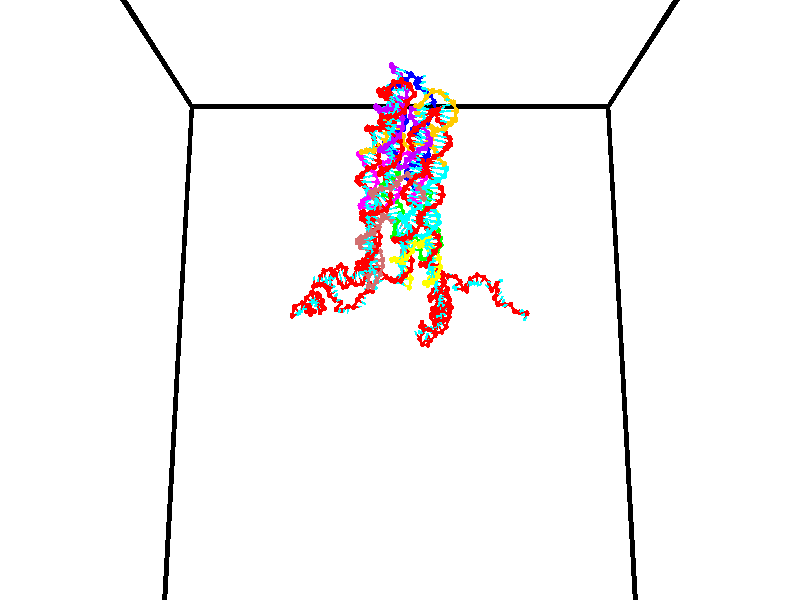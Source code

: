 // switches for output
#declare DRAW_BASES = 1; // possible values are 0, 1; only relevant for DNA ribbons
#declare DRAW_BASES_TYPE = 3; // possible values are 1, 2, 3; only relevant for DNA ribbons
#declare DRAW_FOG = 0; // set to 1 to enable fog

#include "colors.inc"

#include "transforms.inc"
background { rgb <1, 1, 1>}

#default {
   normal{
       ripples 0.25
       frequency 0.20
       turbulence 0.2
       lambda 5
   }
	finish {
		phong 0.1
		phong_size 40.
	}
}

// original window dimensions: 1024x640


// camera settings

camera {
	sky <0, 0.179814, -0.983701>
	up <0, 0.179814, -0.983701>
	right 1.6 * <1, 0, 0>
	location <35, 94.9851, 44.8844>
	look_at <35, 29.7336, 32.9568>
	direction <0, -65.2515, -11.9276>
	angle 67.0682
}


# declare cpy_camera_pos = <35, 94.9851, 44.8844>;
# if (DRAW_FOG = 1)
fog {
	fog_type 2
	up vnormalize(cpy_camera_pos)
	color rgbt<1,1,1,0.3>
	distance 1e-5
	fog_alt 3e-3
	fog_offset 56
}
# end


// LIGHTS

# declare lum = 6;
global_settings {
	ambient_light rgb lum * <0.05, 0.05, 0.05>
	max_trace_level 15
}# declare cpy_direct_light_amount = 0.25;
light_source
{	1000 * <-1, -1.16352, -0.803886>,
	rgb lum * cpy_direct_light_amount
	parallel
}

light_source
{	1000 * <1, 1.16352, 0.803886>,
	rgb lum * cpy_direct_light_amount
	parallel
}

// strand 0

// nucleotide -1

// particle -1
sphere {
	<24.052065, 34.493923, 35.176098> 0.250000
	pigment { color rgbt <1,0,0,0> }
	no_shadow
}
cylinder {
	<24.396053, 34.691452, 35.124588>,  <24.602448, 34.809971, 35.093681>, 0.100000
	pigment { color rgbt <1,0,0,0> }
	no_shadow
}
cylinder {
	<24.396053, 34.691452, 35.124588>,  <24.052065, 34.493923, 35.176098>, 0.100000
	pigment { color rgbt <1,0,0,0> }
	no_shadow
}

// particle -1
sphere {
	<24.396053, 34.691452, 35.124588> 0.100000
	pigment { color rgbt <1,0,0,0> }
	no_shadow
}
sphere {
	0, 1
	scale<0.080000,0.200000,0.300000>
	matrix <0.429649, -0.836747, -0.339494,
		-0.275405, 0.236627, -0.931751,
		0.859973, 0.493824, -0.128778,
		24.654045, 34.839600, 35.085953>
	pigment { color rgbt <0,1,1,0> }
	no_shadow
}
cylinder {
	<24.261806, 34.519730, 34.406319>,  <24.052065, 34.493923, 35.176098>, 0.130000
	pigment { color rgbt <1,0,0,0> }
	no_shadow
}

// nucleotide -1

// particle -1
sphere {
	<24.261806, 34.519730, 34.406319> 0.250000
	pigment { color rgbt <1,0,0,0> }
	no_shadow
}
cylinder {
	<24.543421, 34.493355, 34.689156>,  <24.712389, 34.477531, 34.858860>, 0.100000
	pigment { color rgbt <1,0,0,0> }
	no_shadow
}
cylinder {
	<24.543421, 34.493355, 34.689156>,  <24.261806, 34.519730, 34.406319>, 0.100000
	pigment { color rgbt <1,0,0,0> }
	no_shadow
}

// particle -1
sphere {
	<24.543421, 34.493355, 34.689156> 0.100000
	pigment { color rgbt <1,0,0,0> }
	no_shadow
}
sphere {
	0, 1
	scale<0.080000,0.200000,0.300000>
	matrix <0.419664, -0.764603, -0.489147,
		0.572899, 0.641120, -0.510638,
		0.704038, -0.065936, 0.707095,
		24.754633, 34.473576, 34.901283>
	pigment { color rgbt <0,1,1,0> }
	no_shadow
}
cylinder {
	<25.049770, 34.613644, 34.105434>,  <24.261806, 34.519730, 34.406319>, 0.130000
	pigment { color rgbt <1,0,0,0> }
	no_shadow
}

// nucleotide -1

// particle -1
sphere {
	<25.049770, 34.613644, 34.105434> 0.250000
	pigment { color rgbt <1,0,0,0> }
	no_shadow
}
cylinder {
	<24.991909, 34.374191, 34.420578>,  <24.957191, 34.230522, 34.609665>, 0.100000
	pigment { color rgbt <1,0,0,0> }
	no_shadow
}
cylinder {
	<24.991909, 34.374191, 34.420578>,  <25.049770, 34.613644, 34.105434>, 0.100000
	pigment { color rgbt <1,0,0,0> }
	no_shadow
}

// particle -1
sphere {
	<24.991909, 34.374191, 34.420578> 0.100000
	pigment { color rgbt <1,0,0,0> }
	no_shadow
}
sphere {
	0, 1
	scale<0.080000,0.200000,0.300000>
	matrix <0.423839, -0.756974, -0.497344,
		0.894112, 0.261982, 0.363221,
		-0.144654, -0.598628, 0.787858,
		24.948513, 34.194603, 34.656937>
	pigment { color rgbt <0,1,1,0> }
	no_shadow
}
cylinder {
	<25.742851, 34.395901, 34.293736>,  <25.049770, 34.613644, 34.105434>, 0.130000
	pigment { color rgbt <1,0,0,0> }
	no_shadow
}

// nucleotide -1

// particle -1
sphere {
	<25.742851, 34.395901, 34.293736> 0.250000
	pigment { color rgbt <1,0,0,0> }
	no_shadow
}
cylinder {
	<25.428814, 34.156593, 34.357864>,  <25.240391, 34.013008, 34.396339>, 0.100000
	pigment { color rgbt <1,0,0,0> }
	no_shadow
}
cylinder {
	<25.428814, 34.156593, 34.357864>,  <25.742851, 34.395901, 34.293736>, 0.100000
	pigment { color rgbt <1,0,0,0> }
	no_shadow
}

// particle -1
sphere {
	<25.428814, 34.156593, 34.357864> 0.100000
	pigment { color rgbt <1,0,0,0> }
	no_shadow
}
sphere {
	0, 1
	scale<0.080000,0.200000,0.300000>
	matrix <0.462016, -0.738060, -0.491740,
		0.412518, -0.311992, 0.855856,
		-0.785093, -0.598271, 0.160318,
		25.193287, 33.977112, 34.405960>
	pigment { color rgbt <0,1,1,0> }
	no_shadow
}
cylinder {
	<26.000526, 33.854496, 34.635551>,  <25.742851, 34.395901, 34.293736>, 0.130000
	pigment { color rgbt <1,0,0,0> }
	no_shadow
}

// nucleotide -1

// particle -1
sphere {
	<26.000526, 33.854496, 34.635551> 0.250000
	pigment { color rgbt <1,0,0,0> }
	no_shadow
}
cylinder {
	<25.653595, 33.725330, 34.484043>,  <25.445436, 33.647831, 34.393139>, 0.100000
	pigment { color rgbt <1,0,0,0> }
	no_shadow
}
cylinder {
	<25.653595, 33.725330, 34.484043>,  <26.000526, 33.854496, 34.635551>, 0.100000
	pigment { color rgbt <1,0,0,0> }
	no_shadow
}

// particle -1
sphere {
	<25.653595, 33.725330, 34.484043> 0.100000
	pigment { color rgbt <1,0,0,0> }
	no_shadow
}
sphere {
	0, 1
	scale<0.080000,0.200000,0.300000>
	matrix <0.434446, -0.862504, -0.259505,
		-0.242898, -0.389633, 0.888362,
		-0.867328, -0.322912, -0.378775,
		25.393396, 33.628456, 34.370411>
	pigment { color rgbt <0,1,1,0> }
	no_shadow
}
cylinder {
	<26.094093, 33.143261, 34.587650>,  <26.000526, 33.854496, 34.635551>, 0.130000
	pigment { color rgbt <1,0,0,0> }
	no_shadow
}

// nucleotide -1

// particle -1
sphere {
	<26.094093, 33.143261, 34.587650> 0.250000
	pigment { color rgbt <1,0,0,0> }
	no_shadow
}
cylinder {
	<25.748051, 33.192734, 34.393208>,  <25.540426, 33.222416, 34.276543>, 0.100000
	pigment { color rgbt <1,0,0,0> }
	no_shadow
}
cylinder {
	<25.748051, 33.192734, 34.393208>,  <26.094093, 33.143261, 34.587650>, 0.100000
	pigment { color rgbt <1,0,0,0> }
	no_shadow
}

// particle -1
sphere {
	<25.748051, 33.192734, 34.393208> 0.100000
	pigment { color rgbt <1,0,0,0> }
	no_shadow
}
sphere {
	0, 1
	scale<0.080000,0.200000,0.300000>
	matrix <0.036027, -0.951298, -0.306160,
		-0.500296, -0.282374, 0.818516,
		-0.865105, 0.123682, -0.486104,
		25.488520, 33.229839, 34.247375>
	pigment { color rgbt <0,1,1,0> }
	no_shadow
}
cylinder {
	<25.642574, 32.606186, 34.743946>,  <26.094093, 33.143261, 34.587650>, 0.130000
	pigment { color rgbt <1,0,0,0> }
	no_shadow
}

// nucleotide -1

// particle -1
sphere {
	<25.642574, 32.606186, 34.743946> 0.250000
	pigment { color rgbt <1,0,0,0> }
	no_shadow
}
cylinder {
	<25.584162, 32.750694, 34.375565>,  <25.549114, 32.837399, 34.154537>, 0.100000
	pigment { color rgbt <1,0,0,0> }
	no_shadow
}
cylinder {
	<25.584162, 32.750694, 34.375565>,  <25.642574, 32.606186, 34.743946>, 0.100000
	pigment { color rgbt <1,0,0,0> }
	no_shadow
}

// particle -1
sphere {
	<25.584162, 32.750694, 34.375565> 0.100000
	pigment { color rgbt <1,0,0,0> }
	no_shadow
}
sphere {
	0, 1
	scale<0.080000,0.200000,0.300000>
	matrix <0.105332, -0.919963, -0.377588,
		-0.983656, -0.152146, 0.096291,
		-0.146032, 0.361275, -0.920954,
		25.540352, 32.859077, 34.099277>
	pigment { color rgbt <0,1,1,0> }
	no_shadow
}
cylinder {
	<25.118109, 32.257946, 34.410599>,  <25.642574, 32.606186, 34.743946>, 0.130000
	pigment { color rgbt <1,0,0,0> }
	no_shadow
}

// nucleotide -1

// particle -1
sphere {
	<25.118109, 32.257946, 34.410599> 0.250000
	pigment { color rgbt <1,0,0,0> }
	no_shadow
}
cylinder {
	<25.382301, 32.366589, 34.130600>,  <25.540817, 32.431774, 33.962601>, 0.100000
	pigment { color rgbt <1,0,0,0> }
	no_shadow
}
cylinder {
	<25.382301, 32.366589, 34.130600>,  <25.118109, 32.257946, 34.410599>, 0.100000
	pigment { color rgbt <1,0,0,0> }
	no_shadow
}

// particle -1
sphere {
	<25.382301, 32.366589, 34.130600> 0.100000
	pigment { color rgbt <1,0,0,0> }
	no_shadow
}
sphere {
	0, 1
	scale<0.080000,0.200000,0.300000>
	matrix <-0.009426, -0.929207, -0.369439,
		-0.750784, 0.250606, -0.611164,
		0.660481, 0.271608, -0.699996,
		25.580446, 32.448071, 33.920601>
	pigment { color rgbt <0,1,1,0> }
	no_shadow
}
cylinder {
	<24.886778, 31.963724, 33.793129>,  <25.118109, 32.257946, 34.410599>, 0.130000
	pigment { color rgbt <1,0,0,0> }
	no_shadow
}

// nucleotide -1

// particle -1
sphere {
	<24.886778, 31.963724, 33.793129> 0.250000
	pigment { color rgbt <1,0,0,0> }
	no_shadow
}
cylinder {
	<25.278877, 32.019028, 33.736561>,  <25.514137, 32.052212, 33.702621>, 0.100000
	pigment { color rgbt <1,0,0,0> }
	no_shadow
}
cylinder {
	<25.278877, 32.019028, 33.736561>,  <24.886778, 31.963724, 33.793129>, 0.100000
	pigment { color rgbt <1,0,0,0> }
	no_shadow
}

// particle -1
sphere {
	<25.278877, 32.019028, 33.736561> 0.100000
	pigment { color rgbt <1,0,0,0> }
	no_shadow
}
sphere {
	0, 1
	scale<0.080000,0.200000,0.300000>
	matrix <0.093798, -0.954516, -0.283022,
		-0.174120, 0.264166, -0.948630,
		0.980247, 0.138260, -0.141422,
		25.572952, 32.060505, 33.694134>
	pigment { color rgbt <0,1,1,0> }
	no_shadow
}
cylinder {
	<24.980053, 31.710701, 33.159843>,  <24.886778, 31.963724, 33.793129>, 0.130000
	pigment { color rgbt <1,0,0,0> }
	no_shadow
}

// nucleotide -1

// particle -1
sphere {
	<24.980053, 31.710701, 33.159843> 0.250000
	pigment { color rgbt <1,0,0,0> }
	no_shadow
}
cylinder {
	<25.345812, 31.717848, 33.321613>,  <25.565268, 31.722136, 33.418674>, 0.100000
	pigment { color rgbt <1,0,0,0> }
	no_shadow
}
cylinder {
	<25.345812, 31.717848, 33.321613>,  <24.980053, 31.710701, 33.159843>, 0.100000
	pigment { color rgbt <1,0,0,0> }
	no_shadow
}

// particle -1
sphere {
	<25.345812, 31.717848, 33.321613> 0.100000
	pigment { color rgbt <1,0,0,0> }
	no_shadow
}
sphere {
	0, 1
	scale<0.080000,0.200000,0.300000>
	matrix <0.135570, -0.954855, -0.264334,
		0.381446, 0.296534, -0.875538,
		0.914396, 0.017867, 0.404427,
		25.620131, 31.723207, 33.442940>
	pigment { color rgbt <0,1,1,0> }
	no_shadow
}
cylinder {
	<25.506920, 31.630041, 32.673214>,  <24.980053, 31.710701, 33.159843>, 0.130000
	pigment { color rgbt <1,0,0,0> }
	no_shadow
}

// nucleotide -1

// particle -1
sphere {
	<25.506920, 31.630041, 32.673214> 0.250000
	pigment { color rgbt <1,0,0,0> }
	no_shadow
}
cylinder {
	<25.664419, 31.504349, 33.018749>,  <25.758919, 31.428932, 33.226070>, 0.100000
	pigment { color rgbt <1,0,0,0> }
	no_shadow
}
cylinder {
	<25.664419, 31.504349, 33.018749>,  <25.506920, 31.630041, 32.673214>, 0.100000
	pigment { color rgbt <1,0,0,0> }
	no_shadow
}

// particle -1
sphere {
	<25.664419, 31.504349, 33.018749> 0.100000
	pigment { color rgbt <1,0,0,0> }
	no_shadow
}
sphere {
	0, 1
	scale<0.080000,0.200000,0.300000>
	matrix <-0.010446, -0.941224, -0.337621,
		0.919159, 0.123914, -0.373887,
		0.393748, -0.314233, 0.863841,
		25.782543, 31.410078, 33.277901>
	pigment { color rgbt <0,1,1,0> }
	no_shadow
}
cylinder {
	<26.113016, 31.237610, 32.634830>,  <25.506920, 31.630041, 32.673214>, 0.130000
	pigment { color rgbt <1,0,0,0> }
	no_shadow
}

// nucleotide -1

// particle -1
sphere {
	<26.113016, 31.237610, 32.634830> 0.250000
	pigment { color rgbt <1,0,0,0> }
	no_shadow
}
cylinder {
	<25.926435, 31.111208, 32.965302>,  <25.814487, 31.035366, 33.163582>, 0.100000
	pigment { color rgbt <1,0,0,0> }
	no_shadow
}
cylinder {
	<25.926435, 31.111208, 32.965302>,  <26.113016, 31.237610, 32.634830>, 0.100000
	pigment { color rgbt <1,0,0,0> }
	no_shadow
}

// particle -1
sphere {
	<25.926435, 31.111208, 32.965302> 0.100000
	pigment { color rgbt <1,0,0,0> }
	no_shadow
}
sphere {
	0, 1
	scale<0.080000,0.200000,0.300000>
	matrix <-0.244911, -0.851355, -0.463910,
		0.849966, -0.418731, 0.319722,
		-0.466451, -0.316004, 0.826175,
		25.786501, 31.016407, 33.213154>
	pigment { color rgbt <0,1,1,0> }
	no_shadow
}
cylinder {
	<26.319725, 30.510962, 32.771851>,  <26.113016, 31.237610, 32.634830>, 0.130000
	pigment { color rgbt <1,0,0,0> }
	no_shadow
}

// nucleotide -1

// particle -1
sphere {
	<26.319725, 30.510962, 32.771851> 0.250000
	pigment { color rgbt <1,0,0,0> }
	no_shadow
}
cylinder {
	<25.950424, 30.585842, 32.906052>,  <25.728844, 30.630772, 32.986572>, 0.100000
	pigment { color rgbt <1,0,0,0> }
	no_shadow
}
cylinder {
	<25.950424, 30.585842, 32.906052>,  <26.319725, 30.510962, 32.771851>, 0.100000
	pigment { color rgbt <1,0,0,0> }
	no_shadow
}

// particle -1
sphere {
	<25.950424, 30.585842, 32.906052> 0.100000
	pigment { color rgbt <1,0,0,0> }
	no_shadow
}
sphere {
	0, 1
	scale<0.080000,0.200000,0.300000>
	matrix <-0.350992, -0.766106, -0.538410,
		0.156238, -0.614846, 0.773016,
		-0.923252, 0.187202, 0.335502,
		25.673449, 30.642002, 33.006702>
	pigment { color rgbt <0,1,1,0> }
	no_shadow
}
cylinder {
	<25.804499, 30.181046, 33.216980>,  <26.319725, 30.510962, 32.771851>, 0.130000
	pigment { color rgbt <1,0,0,0> }
	no_shadow
}

// nucleotide -1

// particle -1
sphere {
	<25.804499, 30.181046, 33.216980> 0.250000
	pigment { color rgbt <1,0,0,0> }
	no_shadow
}
cylinder {
	<25.877235, 30.495270, 33.453564>,  <25.920877, 30.683804, 33.595516>, 0.100000
	pigment { color rgbt <1,0,0,0> }
	no_shadow
}
cylinder {
	<25.877235, 30.495270, 33.453564>,  <25.804499, 30.181046, 33.216980>, 0.100000
	pigment { color rgbt <1,0,0,0> }
	no_shadow
}

// particle -1
sphere {
	<25.877235, 30.495270, 33.453564> 0.100000
	pigment { color rgbt <1,0,0,0> }
	no_shadow
}
sphere {
	0, 1
	scale<0.080000,0.200000,0.300000>
	matrix <0.400030, -0.608567, 0.685290,
		0.898282, 0.111988, -0.424911,
		0.181842, 0.785560, 0.591463,
		25.931787, 30.730938, 33.631004>
	pigment { color rgbt <0,1,1,0> }
	no_shadow
}
cylinder {
	<26.517639, 30.232250, 33.431477>,  <25.804499, 30.181046, 33.216980>, 0.130000
	pigment { color rgbt <1,0,0,0> }
	no_shadow
}

// nucleotide -1

// particle -1
sphere {
	<26.517639, 30.232250, 33.431477> 0.250000
	pigment { color rgbt <1,0,0,0> }
	no_shadow
}
cylinder {
	<26.277842, 30.398939, 33.704811>,  <26.133963, 30.498953, 33.868813>, 0.100000
	pigment { color rgbt <1,0,0,0> }
	no_shadow
}
cylinder {
	<26.277842, 30.398939, 33.704811>,  <26.517639, 30.232250, 33.431477>, 0.100000
	pigment { color rgbt <1,0,0,0> }
	no_shadow
}

// particle -1
sphere {
	<26.277842, 30.398939, 33.704811> 0.100000
	pigment { color rgbt <1,0,0,0> }
	no_shadow
}
sphere {
	0, 1
	scale<0.080000,0.200000,0.300000>
	matrix <0.417304, -0.565797, 0.711147,
		0.682982, 0.711488, 0.165292,
		-0.599494, 0.416724, 0.683336,
		26.097994, 30.523956, 33.909813>
	pigment { color rgbt <0,1,1,0> }
	no_shadow
}
cylinder {
	<26.868561, 30.794712, 33.930115>,  <26.517639, 30.232250, 33.431477>, 0.130000
	pigment { color rgbt <1,0,0,0> }
	no_shadow
}

// nucleotide -1

// particle -1
sphere {
	<26.868561, 30.794712, 33.930115> 0.250000
	pigment { color rgbt <1,0,0,0> }
	no_shadow
}
cylinder {
	<26.563192, 30.581715, 34.076340>,  <26.379971, 30.453917, 34.164074>, 0.100000
	pigment { color rgbt <1,0,0,0> }
	no_shadow
}
cylinder {
	<26.563192, 30.581715, 34.076340>,  <26.868561, 30.794712, 33.930115>, 0.100000
	pigment { color rgbt <1,0,0,0> }
	no_shadow
}

// particle -1
sphere {
	<26.563192, 30.581715, 34.076340> 0.100000
	pigment { color rgbt <1,0,0,0> }
	no_shadow
}
sphere {
	0, 1
	scale<0.080000,0.200000,0.300000>
	matrix <0.631779, -0.497926, 0.594075,
		-0.134318, 0.684485, 0.716546,
		-0.763423, -0.532494, 0.365563,
		26.334166, 30.421967, 34.186008>
	pigment { color rgbt <0,1,1,0> }
	no_shadow
}
cylinder {
	<26.443079, 31.213467, 34.354904>,  <26.868561, 30.794712, 33.930115>, 0.130000
	pigment { color rgbt <1,0,0,0> }
	no_shadow
}

// nucleotide -1

// particle -1
sphere {
	<26.443079, 31.213467, 34.354904> 0.250000
	pigment { color rgbt <1,0,0,0> }
	no_shadow
}
cylinder {
	<26.286005, 31.282063, 33.993488>,  <26.191761, 31.323219, 33.776638>, 0.100000
	pigment { color rgbt <1,0,0,0> }
	no_shadow
}
cylinder {
	<26.286005, 31.282063, 33.993488>,  <26.443079, 31.213467, 34.354904>, 0.100000
	pigment { color rgbt <1,0,0,0> }
	no_shadow
}

// particle -1
sphere {
	<26.286005, 31.282063, 33.993488> 0.100000
	pigment { color rgbt <1,0,0,0> }
	no_shadow
}
sphere {
	0, 1
	scale<0.080000,0.200000,0.300000>
	matrix <-0.017477, 0.980893, 0.193763,
		0.919508, 0.091879, -0.382183,
		-0.392683, 0.171488, -0.903544,
		26.168200, 31.333509, 33.722424>
	pigment { color rgbt <0,1,1,0> }
	no_shadow
}
cylinder {
	<26.802368, 31.798607, 33.989346>,  <26.443079, 31.213467, 34.354904>, 0.130000
	pigment { color rgbt <1,0,0,0> }
	no_shadow
}

// nucleotide -1

// particle -1
sphere {
	<26.802368, 31.798607, 33.989346> 0.250000
	pigment { color rgbt <1,0,0,0> }
	no_shadow
}
cylinder {
	<26.449644, 31.787630, 33.801025>,  <26.238010, 31.781044, 33.688034>, 0.100000
	pigment { color rgbt <1,0,0,0> }
	no_shadow
}
cylinder {
	<26.449644, 31.787630, 33.801025>,  <26.802368, 31.798607, 33.989346>, 0.100000
	pigment { color rgbt <1,0,0,0> }
	no_shadow
}

// particle -1
sphere {
	<26.449644, 31.787630, 33.801025> 0.100000
	pigment { color rgbt <1,0,0,0> }
	no_shadow
}
sphere {
	0, 1
	scale<0.080000,0.200000,0.300000>
	matrix <-0.029563, 0.999559, -0.002887,
		0.470675, 0.011373, -0.882233,
		-0.881811, -0.027440, -0.470804,
		26.185101, 31.779398, 33.659782>
	pigment { color rgbt <0,1,1,0> }
	no_shadow
}
cylinder {
	<26.854702, 32.263374, 33.484821>,  <26.802368, 31.798607, 33.989346>, 0.130000
	pigment { color rgbt <1,0,0,0> }
	no_shadow
}

// nucleotide -1

// particle -1
sphere {
	<26.854702, 32.263374, 33.484821> 0.250000
	pigment { color rgbt <1,0,0,0> }
	no_shadow
}
cylinder {
	<26.460274, 32.218922, 33.534321>,  <26.223618, 32.192249, 33.564022>, 0.100000
	pigment { color rgbt <1,0,0,0> }
	no_shadow
}
cylinder {
	<26.460274, 32.218922, 33.534321>,  <26.854702, 32.263374, 33.484821>, 0.100000
	pigment { color rgbt <1,0,0,0> }
	no_shadow
}

// particle -1
sphere {
	<26.460274, 32.218922, 33.534321> 0.100000
	pigment { color rgbt <1,0,0,0> }
	no_shadow
}
sphere {
	0, 1
	scale<0.080000,0.200000,0.300000>
	matrix <-0.102963, 0.992176, 0.070604,
		-0.130630, 0.056878, -0.989798,
		-0.986070, -0.111135, 0.123752,
		26.164454, 32.185581, 33.571445>
	pigment { color rgbt <0,1,1,0> }
	no_shadow
}
cylinder {
	<26.499449, 32.700291, 33.072231>,  <26.854702, 32.263374, 33.484821>, 0.130000
	pigment { color rgbt <1,0,0,0> }
	no_shadow
}

// nucleotide -1

// particle -1
sphere {
	<26.499449, 32.700291, 33.072231> 0.250000
	pigment { color rgbt <1,0,0,0> }
	no_shadow
}
cylinder {
	<26.250738, 32.634449, 33.378513>,  <26.101511, 32.594944, 33.562283>, 0.100000
	pigment { color rgbt <1,0,0,0> }
	no_shadow
}
cylinder {
	<26.250738, 32.634449, 33.378513>,  <26.499449, 32.700291, 33.072231>, 0.100000
	pigment { color rgbt <1,0,0,0> }
	no_shadow
}

// particle -1
sphere {
	<26.250738, 32.634449, 33.378513> 0.100000
	pigment { color rgbt <1,0,0,0> }
	no_shadow
}
sphere {
	0, 1
	scale<0.080000,0.200000,0.300000>
	matrix <-0.073826, 0.985631, 0.151927,
		-0.779706, 0.037936, -0.624995,
		-0.621778, -0.164600, 0.765702,
		26.064205, 32.585068, 33.608223>
	pigment { color rgbt <0,1,1,0> }
	no_shadow
}
cylinder {
	<25.838936, 32.964863, 32.859486>,  <26.499449, 32.700291, 33.072231>, 0.130000
	pigment { color rgbt <1,0,0,0> }
	no_shadow
}

// nucleotide -1

// particle -1
sphere {
	<25.838936, 32.964863, 32.859486> 0.250000
	pigment { color rgbt <1,0,0,0> }
	no_shadow
}
cylinder {
	<25.894106, 32.950424, 33.255398>,  <25.927208, 32.941761, 33.492947>, 0.100000
	pigment { color rgbt <1,0,0,0> }
	no_shadow
}
cylinder {
	<25.894106, 32.950424, 33.255398>,  <25.838936, 32.964863, 32.859486>, 0.100000
	pigment { color rgbt <1,0,0,0> }
	no_shadow
}

// particle -1
sphere {
	<25.894106, 32.950424, 33.255398> 0.100000
	pigment { color rgbt <1,0,0,0> }
	no_shadow
}
sphere {
	0, 1
	scale<0.080000,0.200000,0.300000>
	matrix <0.048152, 0.998398, 0.029698,
		-0.989272, 0.043563, 0.139442,
		0.137925, -0.036094, 0.989785,
		25.935484, 32.939594, 33.552334>
	pigment { color rgbt <0,1,1,0> }
	no_shadow
}
cylinder {
	<26.016647, 33.531334, 32.491528>,  <25.838936, 32.964863, 32.859486>, 0.130000
	pigment { color rgbt <1,0,0,0> }
	no_shadow
}

// nucleotide -1

// particle -1
sphere {
	<26.016647, 33.531334, 32.491528> 0.250000
	pigment { color rgbt <1,0,0,0> }
	no_shadow
}
cylinder {
	<26.044533, 33.566299, 32.094036>,  <26.061264, 33.587280, 31.855541>, 0.100000
	pigment { color rgbt <1,0,0,0> }
	no_shadow
}
cylinder {
	<26.044533, 33.566299, 32.094036>,  <26.016647, 33.531334, 32.491528>, 0.100000
	pigment { color rgbt <1,0,0,0> }
	no_shadow
}

// particle -1
sphere {
	<26.044533, 33.566299, 32.094036> 0.100000
	pigment { color rgbt <1,0,0,0> }
	no_shadow
}
sphere {
	0, 1
	scale<0.080000,0.200000,0.300000>
	matrix <0.996921, -0.041965, 0.066244,
		-0.035911, -0.995288, -0.090073,
		0.069712, 0.087416, -0.993730,
		26.065447, 33.592525, 31.795918>
	pigment { color rgbt <0,1,1,0> }
	no_shadow
}
cylinder {
	<26.306017, 32.982277, 32.226704>,  <26.016647, 33.531334, 32.491528>, 0.130000
	pigment { color rgbt <1,0,0,0> }
	no_shadow
}

// nucleotide -1

// particle -1
sphere {
	<26.306017, 32.982277, 32.226704> 0.250000
	pigment { color rgbt <1,0,0,0> }
	no_shadow
}
cylinder {
	<26.412359, 33.303352, 32.013161>,  <26.476166, 33.495998, 31.885035>, 0.100000
	pigment { color rgbt <1,0,0,0> }
	no_shadow
}
cylinder {
	<26.412359, 33.303352, 32.013161>,  <26.306017, 32.982277, 32.226704>, 0.100000
	pigment { color rgbt <1,0,0,0> }
	no_shadow
}

// particle -1
sphere {
	<26.412359, 33.303352, 32.013161> 0.100000
	pigment { color rgbt <1,0,0,0> }
	no_shadow
}
sphere {
	0, 1
	scale<0.080000,0.200000,0.300000>
	matrix <0.947917, -0.318446, -0.006748,
		-0.175423, -0.504263, -0.845545,
		0.265857, 0.802690, -0.533862,
		26.492117, 33.544159, 31.853003>
	pigment { color rgbt <0,1,1,0> }
	no_shadow
}
cylinder {
	<26.643852, 32.891148, 31.474094>,  <26.306017, 32.982277, 32.226704>, 0.130000
	pigment { color rgbt <1,0,0,0> }
	no_shadow
}

// nucleotide -1

// particle -1
sphere {
	<26.643852, 32.891148, 31.474094> 0.250000
	pigment { color rgbt <1,0,0,0> }
	no_shadow
}
cylinder {
	<26.771729, 33.219444, 31.663488>,  <26.848454, 33.416420, 31.777124>, 0.100000
	pigment { color rgbt <1,0,0,0> }
	no_shadow
}
cylinder {
	<26.771729, 33.219444, 31.663488>,  <26.643852, 32.891148, 31.474094>, 0.100000
	pigment { color rgbt <1,0,0,0> }
	no_shadow
}

// particle -1
sphere {
	<26.771729, 33.219444, 31.663488> 0.100000
	pigment { color rgbt <1,0,0,0> }
	no_shadow
}
sphere {
	0, 1
	scale<0.080000,0.200000,0.300000>
	matrix <0.946613, -0.254756, -0.197544,
		-0.041509, 0.511358, -0.858364,
		0.319689, 0.820739, 0.473484,
		26.867636, 33.465668, 31.805534>
	pigment { color rgbt <0,1,1,0> }
	no_shadow
}
cylinder {
	<27.028511, 33.272705, 31.013460>,  <26.643852, 32.891148, 31.474094>, 0.130000
	pigment { color rgbt <1,0,0,0> }
	no_shadow
}

// nucleotide -1

// particle -1
sphere {
	<27.028511, 33.272705, 31.013460> 0.250000
	pigment { color rgbt <1,0,0,0> }
	no_shadow
}
cylinder {
	<27.149471, 33.375256, 31.380682>,  <27.222048, 33.436787, 31.601015>, 0.100000
	pigment { color rgbt <1,0,0,0> }
	no_shadow
}
cylinder {
	<27.149471, 33.375256, 31.380682>,  <27.028511, 33.272705, 31.013460>, 0.100000
	pigment { color rgbt <1,0,0,0> }
	no_shadow
}

// particle -1
sphere {
	<27.149471, 33.375256, 31.380682> 0.100000
	pigment { color rgbt <1,0,0,0> }
	no_shadow
}
sphere {
	0, 1
	scale<0.080000,0.200000,0.300000>
	matrix <0.874594, -0.457591, -0.160300,
		0.378997, 0.851400, -0.362602,
		0.302403, 0.256377, 0.918054,
		27.240192, 33.452168, 31.656097>
	pigment { color rgbt <0,1,1,0> }
	no_shadow
}
cylinder {
	<27.812733, 33.563366, 30.950928>,  <27.028511, 33.272705, 31.013460>, 0.130000
	pigment { color rgbt <1,0,0,0> }
	no_shadow
}

// nucleotide -1

// particle -1
sphere {
	<27.812733, 33.563366, 30.950928> 0.250000
	pigment { color rgbt <1,0,0,0> }
	no_shadow
}
cylinder {
	<27.744307, 33.430218, 31.321857>,  <27.703251, 33.350327, 31.544416>, 0.100000
	pigment { color rgbt <1,0,0,0> }
	no_shadow
}
cylinder {
	<27.744307, 33.430218, 31.321857>,  <27.812733, 33.563366, 30.950928>, 0.100000
	pigment { color rgbt <1,0,0,0> }
	no_shadow
}

// particle -1
sphere {
	<27.744307, 33.430218, 31.321857> 0.100000
	pigment { color rgbt <1,0,0,0> }
	no_shadow
}
sphere {
	0, 1
	scale<0.080000,0.200000,0.300000>
	matrix <0.875403, -0.483245, -0.011981,
		0.452114, 0.809734, 0.374064,
		-0.171063, -0.332873, 0.927326,
		27.692987, 33.330357, 31.600056>
	pigment { color rgbt <0,1,1,0> }
	no_shadow
}
cylinder {
	<28.306433, 33.809219, 31.422581>,  <27.812733, 33.563366, 30.950928>, 0.130000
	pigment { color rgbt <1,0,0,0> }
	no_shadow
}

// nucleotide -1

// particle -1
sphere {
	<28.306433, 33.809219, 31.422581> 0.250000
	pigment { color rgbt <1,0,0,0> }
	no_shadow
}
cylinder {
	<28.153605, 33.456062, 31.531775>,  <28.061907, 33.244167, 31.597292>, 0.100000
	pigment { color rgbt <1,0,0,0> }
	no_shadow
}
cylinder {
	<28.153605, 33.456062, 31.531775>,  <28.306433, 33.809219, 31.422581>, 0.100000
	pigment { color rgbt <1,0,0,0> }
	no_shadow
}

// particle -1
sphere {
	<28.153605, 33.456062, 31.531775> 0.100000
	pigment { color rgbt <1,0,0,0> }
	no_shadow
}
sphere {
	0, 1
	scale<0.080000,0.200000,0.300000>
	matrix <0.896919, -0.425430, -0.120608,
		0.222620, 0.198765, 0.954428,
		-0.382070, -0.882894, 0.272985,
		28.038984, 33.191193, 31.613670>
	pigment { color rgbt <0,1,1,0> }
	no_shadow
}
cylinder {
	<28.661360, 33.517864, 32.100975>,  <28.306433, 33.809219, 31.422581>, 0.130000
	pigment { color rgbt <1,0,0,0> }
	no_shadow
}

// nucleotide -1

// particle -1
sphere {
	<28.661360, 33.517864, 32.100975> 0.250000
	pigment { color rgbt <1,0,0,0> }
	no_shadow
}
cylinder {
	<28.534786, 33.227852, 31.856287>,  <28.458843, 33.053844, 31.709475>, 0.100000
	pigment { color rgbt <1,0,0,0> }
	no_shadow
}
cylinder {
	<28.534786, 33.227852, 31.856287>,  <28.661360, 33.517864, 32.100975>, 0.100000
	pigment { color rgbt <1,0,0,0> }
	no_shadow
}

// particle -1
sphere {
	<28.534786, 33.227852, 31.856287> 0.100000
	pigment { color rgbt <1,0,0,0> }
	no_shadow
}
sphere {
	0, 1
	scale<0.080000,0.200000,0.300000>
	matrix <0.931855, -0.358261, -0.057409,
		-0.177532, -0.588199, 0.788989,
		-0.316432, -0.725032, -0.611719,
		28.439857, 33.010342, 31.672771>
	pigment { color rgbt <0,1,1,0> }
	no_shadow
}
cylinder {
	<29.017214, 32.928680, 32.393188>,  <28.661360, 33.517864, 32.100975>, 0.130000
	pigment { color rgbt <1,0,0,0> }
	no_shadow
}

// nucleotide -1

// particle -1
sphere {
	<29.017214, 32.928680, 32.393188> 0.250000
	pigment { color rgbt <1,0,0,0> }
	no_shadow
}
cylinder {
	<28.906578, 32.840584, 32.019024>,  <28.840197, 32.787727, 31.794525>, 0.100000
	pigment { color rgbt <1,0,0,0> }
	no_shadow
}
cylinder {
	<28.906578, 32.840584, 32.019024>,  <29.017214, 32.928680, 32.393188>, 0.100000
	pigment { color rgbt <1,0,0,0> }
	no_shadow
}

// particle -1
sphere {
	<28.906578, 32.840584, 32.019024> 0.100000
	pigment { color rgbt <1,0,0,0> }
	no_shadow
}
sphere {
	0, 1
	scale<0.080000,0.200000,0.300000>
	matrix <0.905482, -0.385750, -0.176916,
		-0.321871, -0.895931, 0.306115,
		-0.276588, -0.220237, -0.935411,
		28.823601, 32.774513, 31.738400>
	pigment { color rgbt <0,1,1,0> }
	no_shadow
}
cylinder {
	<29.324968, 32.275494, 32.223579>,  <29.017214, 32.928680, 32.393188>, 0.130000
	pigment { color rgbt <1,0,0,0> }
	no_shadow
}

// nucleotide -1

// particle -1
sphere {
	<29.324968, 32.275494, 32.223579> 0.250000
	pigment { color rgbt <1,0,0,0> }
	no_shadow
}
cylinder {
	<29.272377, 32.472591, 31.879507>,  <29.240822, 32.590851, 31.673063>, 0.100000
	pigment { color rgbt <1,0,0,0> }
	no_shadow
}
cylinder {
	<29.272377, 32.472591, 31.879507>,  <29.324968, 32.275494, 32.223579>, 0.100000
	pigment { color rgbt <1,0,0,0> }
	no_shadow
}

// particle -1
sphere {
	<29.272377, 32.472591, 31.879507> 0.100000
	pigment { color rgbt <1,0,0,0> }
	no_shadow
}
sphere {
	0, 1
	scale<0.080000,0.200000,0.300000>
	matrix <0.940827, -0.211375, -0.264886,
		-0.312342, -0.844111, -0.435797,
		-0.131476, 0.492745, -0.860184,
		29.232935, 32.620415, 31.621452>
	pigment { color rgbt <0,1,1,0> }
	no_shadow
}
cylinder {
	<29.828844, 31.897980, 31.735981>,  <29.324968, 32.275494, 32.223579>, 0.130000
	pigment { color rgbt <1,0,0,0> }
	no_shadow
}

// nucleotide -1

// particle -1
sphere {
	<29.828844, 31.897980, 31.735981> 0.250000
	pigment { color rgbt <1,0,0,0> }
	no_shadow
}
cylinder {
	<29.719059, 32.270645, 31.640759>,  <29.653189, 32.494244, 31.583626>, 0.100000
	pigment { color rgbt <1,0,0,0> }
	no_shadow
}
cylinder {
	<29.719059, 32.270645, 31.640759>,  <29.828844, 31.897980, 31.735981>, 0.100000
	pigment { color rgbt <1,0,0,0> }
	no_shadow
}

// particle -1
sphere {
	<29.719059, 32.270645, 31.640759> 0.100000
	pigment { color rgbt <1,0,0,0> }
	no_shadow
}
sphere {
	0, 1
	scale<0.080000,0.200000,0.300000>
	matrix <0.954798, 0.234647, -0.182488,
		-0.114159, -0.277380, -0.953954,
		-0.274461, 0.931666, -0.238055,
		29.636721, 32.550144, 31.569342>
	pigment { color rgbt <0,1,1,0> }
	no_shadow
}
cylinder {
	<30.163202, 32.043339, 31.137602>,  <29.828844, 31.897980, 31.735981>, 0.130000
	pigment { color rgbt <1,0,0,0> }
	no_shadow
}

// nucleotide -1

// particle -1
sphere {
	<30.163202, 32.043339, 31.137602> 0.250000
	pigment { color rgbt <1,0,0,0> }
	no_shadow
}
cylinder {
	<30.080925, 32.405258, 31.286749>,  <30.031559, 32.622410, 31.376236>, 0.100000
	pigment { color rgbt <1,0,0,0> }
	no_shadow
}
cylinder {
	<30.080925, 32.405258, 31.286749>,  <30.163202, 32.043339, 31.137602>, 0.100000
	pigment { color rgbt <1,0,0,0> }
	no_shadow
}

// particle -1
sphere {
	<30.080925, 32.405258, 31.286749> 0.100000
	pigment { color rgbt <1,0,0,0> }
	no_shadow
}
sphere {
	0, 1
	scale<0.080000,0.200000,0.300000>
	matrix <0.941012, 0.287475, -0.178479,
		-0.268677, 0.314159, -0.910559,
		-0.205692, 0.904800, 0.372865,
		30.019217, 32.676697, 31.398609>
	pigment { color rgbt <0,1,1,0> }
	no_shadow
}
cylinder {
	<30.379915, 32.459538, 30.644016>,  <30.163202, 32.043339, 31.137602>, 0.130000
	pigment { color rgbt <1,0,0,0> }
	no_shadow
}

// nucleotide -1

// particle -1
sphere {
	<30.379915, 32.459538, 30.644016> 0.250000
	pigment { color rgbt <1,0,0,0> }
	no_shadow
}
cylinder {
	<30.368793, 32.661732, 30.988972>,  <30.362120, 32.783047, 31.195946>, 0.100000
	pigment { color rgbt <1,0,0,0> }
	no_shadow
}
cylinder {
	<30.368793, 32.661732, 30.988972>,  <30.379915, 32.459538, 30.644016>, 0.100000
	pigment { color rgbt <1,0,0,0> }
	no_shadow
}

// particle -1
sphere {
	<30.368793, 32.661732, 30.988972> 0.100000
	pigment { color rgbt <1,0,0,0> }
	no_shadow
}
sphere {
	0, 1
	scale<0.080000,0.200000,0.300000>
	matrix <0.870535, 0.436282, -0.227654,
		-0.491320, 0.744410, -0.452170,
		-0.027806, 0.505481, 0.862390,
		30.360451, 32.813377, 31.247688>
	pigment { color rgbt <0,1,1,0> }
	no_shadow
}
cylinder {
	<30.491188, 33.022453, 30.301420>,  <30.379915, 32.459538, 30.644016>, 0.130000
	pigment { color rgbt <1,0,0,0> }
	no_shadow
}

// nucleotide -1

// particle -1
sphere {
	<30.491188, 33.022453, 30.301420> 0.250000
	pigment { color rgbt <1,0,0,0> }
	no_shadow
}
cylinder {
	<30.578409, 33.011105, 30.691629>,  <30.630741, 33.004295, 30.925755>, 0.100000
	pigment { color rgbt <1,0,0,0> }
	no_shadow
}
cylinder {
	<30.578409, 33.011105, 30.691629>,  <30.491188, 33.022453, 30.301420>, 0.100000
	pigment { color rgbt <1,0,0,0> }
	no_shadow
}

// particle -1
sphere {
	<30.578409, 33.011105, 30.691629> 0.100000
	pigment { color rgbt <1,0,0,0> }
	no_shadow
}
sphere {
	0, 1
	scale<0.080000,0.200000,0.300000>
	matrix <0.965821, 0.149821, -0.211526,
		-0.140153, 0.988306, 0.060068,
		0.218052, -0.028369, 0.975525,
		30.643826, 33.002594, 30.984287>
	pigment { color rgbt <0,1,1,0> }
	no_shadow
}
cylinder {
	<31.121609, 33.394722, 30.363894>,  <30.491188, 33.022453, 30.301420>, 0.130000
	pigment { color rgbt <1,0,0,0> }
	no_shadow
}

// nucleotide -1

// particle -1
sphere {
	<31.121609, 33.394722, 30.363894> 0.250000
	pigment { color rgbt <1,0,0,0> }
	no_shadow
}
cylinder {
	<31.088175, 33.133095, 30.664614>,  <31.068113, 32.976116, 30.845047>, 0.100000
	pigment { color rgbt <1,0,0,0> }
	no_shadow
}
cylinder {
	<31.088175, 33.133095, 30.664614>,  <31.121609, 33.394722, 30.363894>, 0.100000
	pigment { color rgbt <1,0,0,0> }
	no_shadow
}

// particle -1
sphere {
	<31.088175, 33.133095, 30.664614> 0.100000
	pigment { color rgbt <1,0,0,0> }
	no_shadow
}
sphere {
	0, 1
	scale<0.080000,0.200000,0.300000>
	matrix <0.975309, -0.208456, -0.072922,
		0.204414, 0.727144, 0.655344,
		-0.083586, -0.654070, 0.751802,
		31.063099, 32.936874, 30.890154>
	pigment { color rgbt <0,1,1,0> }
	no_shadow
}
cylinder {
	<31.888489, 33.729412, 30.419943>,  <31.121609, 33.394722, 30.363894>, 0.130000
	pigment { color rgbt <1,0,0,0> }
	no_shadow
}

// nucleotide -1

// particle -1
sphere {
	<31.888489, 33.729412, 30.419943> 0.250000
	pigment { color rgbt <1,0,0,0> }
	no_shadow
}
cylinder {
	<32.053555, 33.443844, 30.646223>,  <32.152596, 33.272503, 30.781992>, 0.100000
	pigment { color rgbt <1,0,0,0> }
	no_shadow
}
cylinder {
	<32.053555, 33.443844, 30.646223>,  <31.888489, 33.729412, 30.419943>, 0.100000
	pigment { color rgbt <1,0,0,0> }
	no_shadow
}

// particle -1
sphere {
	<32.053555, 33.443844, 30.646223> 0.100000
	pigment { color rgbt <1,0,0,0> }
	no_shadow
}
sphere {
	0, 1
	scale<0.080000,0.200000,0.300000>
	matrix <-0.886145, -0.170899, 0.430744,
		-0.210843, -0.679044, -0.703168,
		0.412665, -0.713928, 0.565699,
		32.177353, 33.229668, 30.815933>
	pigment { color rgbt <0,1,1,0> }
	no_shadow
}
cylinder {
	<31.702829, 33.000511, 30.406752>,  <31.888489, 33.729412, 30.419943>, 0.130000
	pigment { color rgbt <1,0,0,0> }
	no_shadow
}

// nucleotide -1

// particle -1
sphere {
	<31.702829, 33.000511, 30.406752> 0.250000
	pigment { color rgbt <1,0,0,0> }
	no_shadow
}
cylinder {
	<31.786533, 33.093388, 30.786709>,  <31.836756, 33.149113, 31.014683>, 0.100000
	pigment { color rgbt <1,0,0,0> }
	no_shadow
}
cylinder {
	<31.786533, 33.093388, 30.786709>,  <31.702829, 33.000511, 30.406752>, 0.100000
	pigment { color rgbt <1,0,0,0> }
	no_shadow
}

// particle -1
sphere {
	<31.786533, 33.093388, 30.786709> 0.100000
	pigment { color rgbt <1,0,0,0> }
	no_shadow
}
sphere {
	0, 1
	scale<0.080000,0.200000,0.300000>
	matrix <-0.968154, -0.087328, 0.234630,
		0.137432, -0.968741, 0.206526,
		0.209260, 0.232195, 0.949892,
		31.849312, 33.163048, 31.071676>
	pigment { color rgbt <0,1,1,0> }
	no_shadow
}
cylinder {
	<31.448757, 32.397465, 30.924870>,  <31.702829, 33.000511, 30.406752>, 0.130000
	pigment { color rgbt <1,0,0,0> }
	no_shadow
}

// nucleotide -1

// particle -1
sphere {
	<31.448757, 32.397465, 30.924870> 0.250000
	pigment { color rgbt <1,0,0,0> }
	no_shadow
}
cylinder {
	<31.467312, 32.772663, 31.062277>,  <31.478445, 32.997784, 31.144720>, 0.100000
	pigment { color rgbt <1,0,0,0> }
	no_shadow
}
cylinder {
	<31.467312, 32.772663, 31.062277>,  <31.448757, 32.397465, 30.924870>, 0.100000
	pigment { color rgbt <1,0,0,0> }
	no_shadow
}

// particle -1
sphere {
	<31.467312, 32.772663, 31.062277> 0.100000
	pigment { color rgbt <1,0,0,0> }
	no_shadow
}
sphere {
	0, 1
	scale<0.080000,0.200000,0.300000>
	matrix <-0.938857, -0.076511, 0.335698,
		0.341168, -0.338084, 0.877100,
		0.046386, 0.938001, 0.343516,
		31.481228, 33.054062, 31.165331>
	pigment { color rgbt <0,1,1,0> }
	no_shadow
}
cylinder {
	<31.288790, 32.528431, 31.652081>,  <31.448757, 32.397465, 30.924870>, 0.130000
	pigment { color rgbt <1,0,0,0> }
	no_shadow
}

// nucleotide -1

// particle -1
sphere {
	<31.288790, 32.528431, 31.652081> 0.250000
	pigment { color rgbt <1,0,0,0> }
	no_shadow
}
cylinder {
	<31.191725, 32.877502, 31.482592>,  <31.133486, 33.086945, 31.380898>, 0.100000
	pigment { color rgbt <1,0,0,0> }
	no_shadow
}
cylinder {
	<31.191725, 32.877502, 31.482592>,  <31.288790, 32.528431, 31.652081>, 0.100000
	pigment { color rgbt <1,0,0,0> }
	no_shadow
}

// particle -1
sphere {
	<31.191725, 32.877502, 31.482592> 0.100000
	pigment { color rgbt <1,0,0,0> }
	no_shadow
}
sphere {
	0, 1
	scale<0.080000,0.200000,0.300000>
	matrix <-0.884467, -0.019584, 0.466192,
		0.398539, 0.487897, 0.776610,
		-0.242663, 0.872681, -0.423724,
		31.118925, 33.139305, 31.355474>
	pigment { color rgbt <0,1,1,0> }
	no_shadow
}
cylinder {
	<31.047909, 33.123825, 32.134190>,  <31.288790, 32.528431, 31.652081>, 0.130000
	pigment { color rgbt <1,0,0,0> }
	no_shadow
}

// nucleotide -1

// particle -1
sphere {
	<31.047909, 33.123825, 32.134190> 0.250000
	pigment { color rgbt <1,0,0,0> }
	no_shadow
}
cylinder {
	<30.886703, 33.133904, 31.768250>,  <30.789980, 33.139950, 31.548685>, 0.100000
	pigment { color rgbt <1,0,0,0> }
	no_shadow
}
cylinder {
	<30.886703, 33.133904, 31.768250>,  <31.047909, 33.123825, 32.134190>, 0.100000
	pigment { color rgbt <1,0,0,0> }
	no_shadow
}

// particle -1
sphere {
	<30.886703, 33.133904, 31.768250> 0.100000
	pigment { color rgbt <1,0,0,0> }
	no_shadow
}
sphere {
	0, 1
	scale<0.080000,0.200000,0.300000>
	matrix <-0.906827, 0.123871, 0.402890,
		0.123473, 0.991978, -0.027075,
		-0.403012, 0.025193, -0.914848,
		30.765800, 33.141460, 31.493795>
	pigment { color rgbt <0,1,1,0> }
	no_shadow
}
cylinder {
	<30.402027, 33.562893, 32.300537>,  <31.047909, 33.123825, 32.134190>, 0.130000
	pigment { color rgbt <1,0,0,0> }
	no_shadow
}

// nucleotide -1

// particle -1
sphere {
	<30.402027, 33.562893, 32.300537> 0.250000
	pigment { color rgbt <1,0,0,0> }
	no_shadow
}
cylinder {
	<30.364986, 33.372643, 31.950634>,  <30.342762, 33.258492, 31.740692>, 0.100000
	pigment { color rgbt <1,0,0,0> }
	no_shadow
}
cylinder {
	<30.364986, 33.372643, 31.950634>,  <30.402027, 33.562893, 32.300537>, 0.100000
	pigment { color rgbt <1,0,0,0> }
	no_shadow
}

// particle -1
sphere {
	<30.364986, 33.372643, 31.950634> 0.100000
	pigment { color rgbt <1,0,0,0> }
	no_shadow
}
sphere {
	0, 1
	scale<0.080000,0.200000,0.300000>
	matrix <-0.976526, -0.128208, 0.173087,
		-0.194477, 0.870252, -0.452592,
		-0.092603, -0.475630, -0.874758,
		30.337206, 33.229954, 31.688206>
	pigment { color rgbt <0,1,1,0> }
	no_shadow
}
cylinder {
	<29.755671, 33.870193, 31.918665>,  <30.402027, 33.562893, 32.300537>, 0.130000
	pigment { color rgbt <1,0,0,0> }
	no_shadow
}

// nucleotide -1

// particle -1
sphere {
	<29.755671, 33.870193, 31.918665> 0.250000
	pigment { color rgbt <1,0,0,0> }
	no_shadow
}
cylinder {
	<29.839804, 33.513416, 31.758564>,  <29.890284, 33.299351, 31.662504>, 0.100000
	pigment { color rgbt <1,0,0,0> }
	no_shadow
}
cylinder {
	<29.839804, 33.513416, 31.758564>,  <29.755671, 33.870193, 31.918665>, 0.100000
	pigment { color rgbt <1,0,0,0> }
	no_shadow
}

// particle -1
sphere {
	<29.839804, 33.513416, 31.758564> 0.100000
	pigment { color rgbt <1,0,0,0> }
	no_shadow
}
sphere {
	0, 1
	scale<0.080000,0.200000,0.300000>
	matrix <-0.930345, -0.308402, 0.198360,
		-0.300362, 0.330642, -0.894684,
		0.210336, -0.891944, -0.400243,
		29.902905, 33.245834, 31.638489>
	pigment { color rgbt <0,1,1,0> }
	no_shadow
}
cylinder {
	<29.289322, 33.750805, 31.421131>,  <29.755671, 33.870193, 31.918665>, 0.130000
	pigment { color rgbt <1,0,0,0> }
	no_shadow
}

// nucleotide -1

// particle -1
sphere {
	<29.289322, 33.750805, 31.421131> 0.250000
	pigment { color rgbt <1,0,0,0> }
	no_shadow
}
cylinder {
	<29.413506, 33.399784, 31.567295>,  <29.488016, 33.189171, 31.654993>, 0.100000
	pigment { color rgbt <1,0,0,0> }
	no_shadow
}
cylinder {
	<29.413506, 33.399784, 31.567295>,  <29.289322, 33.750805, 31.421131>, 0.100000
	pigment { color rgbt <1,0,0,0> }
	no_shadow
}

// particle -1
sphere {
	<29.413506, 33.399784, 31.567295> 0.100000
	pigment { color rgbt <1,0,0,0> }
	no_shadow
}
sphere {
	0, 1
	scale<0.080000,0.200000,0.300000>
	matrix <-0.939551, -0.224870, 0.258219,
		-0.144429, -0.423490, -0.894314,
		0.310457, -0.877547, 0.365413,
		29.506643, 33.136520, 31.676918>
	pigment { color rgbt <0,1,1,0> }
	no_shadow
}
cylinder {
	<29.362345, 33.350822, 30.848749>,  <29.289322, 33.750805, 31.421131>, 0.130000
	pigment { color rgbt <1,0,0,0> }
	no_shadow
}

// nucleotide -1

// particle -1
sphere {
	<29.362345, 33.350822, 30.848749> 0.250000
	pigment { color rgbt <1,0,0,0> }
	no_shadow
}
cylinder {
	<29.363001, 32.950928, 30.857931>,  <29.363394, 32.710991, 30.863440>, 0.100000
	pigment { color rgbt <1,0,0,0> }
	no_shadow
}
cylinder {
	<29.363001, 32.950928, 30.857931>,  <29.362345, 33.350822, 30.848749>, 0.100000
	pigment { color rgbt <1,0,0,0> }
	no_shadow
}

// particle -1
sphere {
	<29.363001, 32.950928, 30.857931> 0.100000
	pigment { color rgbt <1,0,0,0> }
	no_shadow
}
sphere {
	0, 1
	scale<0.080000,0.200000,0.300000>
	matrix <-0.893311, 0.008853, 0.449353,
		-0.449437, -0.021243, -0.893060,
		0.001640, -0.999735, 0.022956,
		29.363493, 32.651009, 30.864819>
	pigment { color rgbt <0,1,1,0> }
	no_shadow
}
cylinder {
	<28.756367, 33.078899, 30.458303>,  <29.362345, 33.350822, 30.848749>, 0.130000
	pigment { color rgbt <1,0,0,0> }
	no_shadow
}

// nucleotide -1

// particle -1
sphere {
	<28.756367, 33.078899, 30.458303> 0.250000
	pigment { color rgbt <1,0,0,0> }
	no_shadow
}
cylinder {
	<28.867201, 32.842678, 30.761480>,  <28.933701, 32.700947, 30.943386>, 0.100000
	pigment { color rgbt <1,0,0,0> }
	no_shadow
}
cylinder {
	<28.867201, 32.842678, 30.761480>,  <28.756367, 33.078899, 30.458303>, 0.100000
	pigment { color rgbt <1,0,0,0> }
	no_shadow
}

// particle -1
sphere {
	<28.867201, 32.842678, 30.761480> 0.100000
	pigment { color rgbt <1,0,0,0> }
	no_shadow
}
sphere {
	0, 1
	scale<0.080000,0.200000,0.300000>
	matrix <-0.926477, 0.044879, 0.373666,
		-0.254684, -0.805753, -0.534695,
		0.277086, -0.590549, 0.757941,
		28.950327, 32.665512, 30.988863>
	pigment { color rgbt <0,1,1,0> }
	no_shadow
}
cylinder {
	<28.400097, 32.422035, 30.508995>,  <28.756367, 33.078899, 30.458303>, 0.130000
	pigment { color rgbt <1,0,0,0> }
	no_shadow
}

// nucleotide -1

// particle -1
sphere {
	<28.400097, 32.422035, 30.508995> 0.250000
	pigment { color rgbt <1,0,0,0> }
	no_shadow
}
cylinder {
	<28.528864, 32.515194, 30.876064>,  <28.606125, 32.571091, 31.096306>, 0.100000
	pigment { color rgbt <1,0,0,0> }
	no_shadow
}
cylinder {
	<28.528864, 32.515194, 30.876064>,  <28.400097, 32.422035, 30.508995>, 0.100000
	pigment { color rgbt <1,0,0,0> }
	no_shadow
}

// particle -1
sphere {
	<28.528864, 32.515194, 30.876064> 0.100000
	pigment { color rgbt <1,0,0,0> }
	no_shadow
}
sphere {
	0, 1
	scale<0.080000,0.200000,0.300000>
	matrix <-0.945049, 0.137431, 0.296641,
		-0.057031, -0.962742, 0.264338,
		0.321917, 0.232894, 0.917676,
		28.625439, 32.585064, 31.151367>
	pigment { color rgbt <0,1,1,0> }
	no_shadow
}
cylinder {
	<27.828724, 32.199043, 30.860075>,  <28.400097, 32.422035, 30.508995>, 0.130000
	pigment { color rgbt <1,0,0,0> }
	no_shadow
}

// nucleotide -1

// particle -1
sphere {
	<27.828724, 32.199043, 30.860075> 0.250000
	pigment { color rgbt <1,0,0,0> }
	no_shadow
}
cylinder {
	<28.030228, 32.416275, 31.128788>,  <28.151131, 32.546612, 31.290016>, 0.100000
	pigment { color rgbt <1,0,0,0> }
	no_shadow
}
cylinder {
	<28.030228, 32.416275, 31.128788>,  <27.828724, 32.199043, 30.860075>, 0.100000
	pigment { color rgbt <1,0,0,0> }
	no_shadow
}

// particle -1
sphere {
	<28.030228, 32.416275, 31.128788> 0.100000
	pigment { color rgbt <1,0,0,0> }
	no_shadow
}
sphere {
	0, 1
	scale<0.080000,0.200000,0.300000>
	matrix <-0.851330, 0.180221, 0.492705,
		0.146504, -0.820118, 0.553122,
		0.503760, 0.543072, 0.671788,
		28.181356, 32.579197, 31.330324>
	pigment { color rgbt <0,1,1,0> }
	no_shadow
}
cylinder {
	<27.581057, 32.010845, 31.492659>,  <27.828724, 32.199043, 30.860075>, 0.130000
	pigment { color rgbt <1,0,0,0> }
	no_shadow
}

// nucleotide -1

// particle -1
sphere {
	<27.581057, 32.010845, 31.492659> 0.250000
	pigment { color rgbt <1,0,0,0> }
	no_shadow
}
cylinder {
	<27.717945, 32.386463, 31.505747>,  <27.800079, 32.611835, 31.513599>, 0.100000
	pigment { color rgbt <1,0,0,0> }
	no_shadow
}
cylinder {
	<27.717945, 32.386463, 31.505747>,  <27.581057, 32.010845, 31.492659>, 0.100000
	pigment { color rgbt <1,0,0,0> }
	no_shadow
}

// particle -1
sphere {
	<27.717945, 32.386463, 31.505747> 0.100000
	pigment { color rgbt <1,0,0,0> }
	no_shadow
}
sphere {
	0, 1
	scale<0.080000,0.200000,0.300000>
	matrix <-0.787483, 0.267642, 0.555192,
		0.512596, -0.215764, 0.831078,
		0.342222, 0.939050, 0.032718,
		27.820612, 32.668179, 31.515562>
	pigment { color rgbt <0,1,1,0> }
	no_shadow
}
cylinder {
	<27.710541, 32.441284, 32.186935>,  <27.581057, 32.010845, 31.492659>, 0.130000
	pigment { color rgbt <1,0,0,0> }
	no_shadow
}

// nucleotide -1

// particle -1
sphere {
	<27.710541, 32.441284, 32.186935> 0.250000
	pigment { color rgbt <1,0,0,0> }
	no_shadow
}
cylinder {
	<27.621624, 32.675777, 31.875315>,  <27.568274, 32.816471, 31.688343>, 0.100000
	pigment { color rgbt <1,0,0,0> }
	no_shadow
}
cylinder {
	<27.621624, 32.675777, 31.875315>,  <27.710541, 32.441284, 32.186935>, 0.100000
	pigment { color rgbt <1,0,0,0> }
	no_shadow
}

// particle -1
sphere {
	<27.621624, 32.675777, 31.875315> 0.100000
	pigment { color rgbt <1,0,0,0> }
	no_shadow
}
sphere {
	0, 1
	scale<0.080000,0.200000,0.300000>
	matrix <-0.816564, 0.324664, 0.477302,
		0.532738, 0.742245, 0.406524,
		-0.222292, 0.586230, -0.779052,
		27.554937, 32.851646, 31.641600>
	pigment { color rgbt <0,1,1,0> }
	no_shadow
}
cylinder {
	<27.464518, 32.927345, 32.582329>,  <27.710541, 32.441284, 32.186935>, 0.130000
	pigment { color rgbt <1,0,0,0> }
	no_shadow
}

// nucleotide -1

// particle -1
sphere {
	<27.464518, 32.927345, 32.582329> 0.250000
	pigment { color rgbt <1,0,0,0> }
	no_shadow
}
cylinder {
	<27.616064, 33.187962, 32.319435>,  <27.706991, 33.344330, 32.161697>, 0.100000
	pigment { color rgbt <1,0,0,0> }
	no_shadow
}
cylinder {
	<27.616064, 33.187962, 32.319435>,  <27.464518, 32.927345, 32.582329>, 0.100000
	pigment { color rgbt <1,0,0,0> }
	no_shadow
}

// particle -1
sphere {
	<27.616064, 33.187962, 32.319435> 0.100000
	pigment { color rgbt <1,0,0,0> }
	no_shadow
}
sphere {
	0, 1
	scale<0.080000,0.200000,0.300000>
	matrix <-0.830283, 0.552983, 0.069571,
		0.408768, 0.519333, 0.750468,
		0.378865, 0.651539, -0.657235,
		27.729723, 33.383423, 32.122265>
	pigment { color rgbt <0,1,1,0> }
	no_shadow
}
cylinder {
	<27.600235, 33.767467, 32.852345>,  <27.464518, 32.927345, 32.582329>, 0.130000
	pigment { color rgbt <1,0,0,0> }
	no_shadow
}

// nucleotide -1

// particle -1
sphere {
	<27.600235, 33.767467, 32.852345> 0.250000
	pigment { color rgbt <1,0,0,0> }
	no_shadow
}
cylinder {
	<27.496632, 33.689377, 32.473969>,  <27.434469, 33.642521, 32.246944>, 0.100000
	pigment { color rgbt <1,0,0,0> }
	no_shadow
}
cylinder {
	<27.496632, 33.689377, 32.473969>,  <27.600235, 33.767467, 32.852345>, 0.100000
	pigment { color rgbt <1,0,0,0> }
	no_shadow
}

// particle -1
sphere {
	<27.496632, 33.689377, 32.473969> 0.100000
	pigment { color rgbt <1,0,0,0> }
	no_shadow
}
sphere {
	0, 1
	scale<0.080000,0.200000,0.300000>
	matrix <-0.774426, 0.627251, 0.082588,
		0.577218, 0.753950, -0.313654,
		-0.259007, -0.195230, -0.945939,
		27.418930, 33.630806, 32.190186>
	pigment { color rgbt <0,1,1,0> }
	no_shadow
}
cylinder {
	<27.356224, 34.360046, 32.613453>,  <27.600235, 33.767467, 32.852345>, 0.130000
	pigment { color rgbt <1,0,0,0> }
	no_shadow
}

// nucleotide -1

// particle -1
sphere {
	<27.356224, 34.360046, 32.613453> 0.250000
	pigment { color rgbt <1,0,0,0> }
	no_shadow
}
cylinder {
	<27.183342, 34.091320, 32.372833>,  <27.079613, 33.930084, 32.228462>, 0.100000
	pigment { color rgbt <1,0,0,0> }
	no_shadow
}
cylinder {
	<27.183342, 34.091320, 32.372833>,  <27.356224, 34.360046, 32.613453>, 0.100000
	pigment { color rgbt <1,0,0,0> }
	no_shadow
}

// particle -1
sphere {
	<27.183342, 34.091320, 32.372833> 0.100000
	pigment { color rgbt <1,0,0,0> }
	no_shadow
}
sphere {
	0, 1
	scale<0.080000,0.200000,0.300000>
	matrix <-0.858924, 0.509879, 0.047681,
		0.274683, 0.537290, -0.797414,
		-0.432203, -0.671820, -0.601546,
		27.053680, 33.889774, 32.192368>
	pigment { color rgbt <0,1,1,0> }
	no_shadow
}
cylinder {
	<26.900900, 34.836372, 32.559223>,  <27.356224, 34.360046, 32.613453>, 0.130000
	pigment { color rgbt <1,0,0,0> }
	no_shadow
}

// nucleotide -1

// particle -1
sphere {
	<26.900900, 34.836372, 32.559223> 0.250000
	pigment { color rgbt <1,0,0,0> }
	no_shadow
}
cylinder {
	<27.241758, 34.982040, 32.408901>,  <27.446274, 35.069439, 32.318707>, 0.100000
	pigment { color rgbt <1,0,0,0> }
	no_shadow
}
cylinder {
	<27.241758, 34.982040, 32.408901>,  <26.900900, 34.836372, 32.559223>, 0.100000
	pigment { color rgbt <1,0,0,0> }
	no_shadow
}

// particle -1
sphere {
	<27.241758, 34.982040, 32.408901> 0.100000
	pigment { color rgbt <1,0,0,0> }
	no_shadow
}
sphere {
	0, 1
	scale<0.080000,0.200000,0.300000>
	matrix <0.520764, -0.660792, 0.540518,
		-0.051489, -0.656305, -0.752737,
		0.852147, 0.364167, -0.375803,
		27.497402, 35.091290, 32.296162>
	pigment { color rgbt <0,1,1,0> }
	no_shadow
}
cylinder {
	<27.621490, 35.118027, 32.885349>,  <26.900900, 34.836372, 32.559223>, 0.130000
	pigment { color rgbt <1,0,0,0> }
	no_shadow
}

// nucleotide -1

// particle -1
sphere {
	<27.621490, 35.118027, 32.885349> 0.250000
	pigment { color rgbt <1,0,0,0> }
	no_shadow
}
cylinder {
	<27.961439, 34.921551, 32.808979>,  <28.165409, 34.803665, 32.763157>, 0.100000
	pigment { color rgbt <1,0,0,0> }
	no_shadow
}
cylinder {
	<27.961439, 34.921551, 32.808979>,  <27.621490, 35.118027, 32.885349>, 0.100000
	pigment { color rgbt <1,0,0,0> }
	no_shadow
}

// particle -1
sphere {
	<27.961439, 34.921551, 32.808979> 0.100000
	pigment { color rgbt <1,0,0,0> }
	no_shadow
}
sphere {
	0, 1
	scale<0.080000,0.200000,0.300000>
	matrix <0.371418, 0.301266, 0.878229,
		-0.373854, -0.817297, 0.438473,
		0.849871, -0.491187, -0.190929,
		28.216400, 34.774193, 32.751701>
	pigment { color rgbt <0,1,1,0> }
	no_shadow
}
cylinder {
	<27.784389, 34.647591, 33.425117>,  <27.621490, 35.118027, 32.885349>, 0.130000
	pigment { color rgbt <1,0,0,0> }
	no_shadow
}

// nucleotide -1

// particle -1
sphere {
	<27.784389, 34.647591, 33.425117> 0.250000
	pigment { color rgbt <1,0,0,0> }
	no_shadow
}
cylinder {
	<28.139170, 34.740208, 33.265266>,  <28.352037, 34.795780, 33.169357>, 0.100000
	pigment { color rgbt <1,0,0,0> }
	no_shadow
}
cylinder {
	<28.139170, 34.740208, 33.265266>,  <27.784389, 34.647591, 33.425117>, 0.100000
	pigment { color rgbt <1,0,0,0> }
	no_shadow
}

// particle -1
sphere {
	<28.139170, 34.740208, 33.265266> 0.100000
	pigment { color rgbt <1,0,0,0> }
	no_shadow
}
sphere {
	0, 1
	scale<0.080000,0.200000,0.300000>
	matrix <0.380063, 0.125729, 0.916376,
		0.262429, -0.964665, 0.023513,
		0.886951, 0.231547, -0.399629,
		28.405254, 34.809669, 33.145378>
	pigment { color rgbt <0,1,1,0> }
	no_shadow
}
cylinder {
	<28.302496, 34.246407, 33.766335>,  <27.784389, 34.647591, 33.425117>, 0.130000
	pigment { color rgbt <1,0,0,0> }
	no_shadow
}

// nucleotide -1

// particle -1
sphere {
	<28.302496, 34.246407, 33.766335> 0.250000
	pigment { color rgbt <1,0,0,0> }
	no_shadow
}
cylinder {
	<28.440962, 34.588951, 33.613071>,  <28.524040, 34.794479, 33.521114>, 0.100000
	pigment { color rgbt <1,0,0,0> }
	no_shadow
}
cylinder {
	<28.440962, 34.588951, 33.613071>,  <28.302496, 34.246407, 33.766335>, 0.100000
	pigment { color rgbt <1,0,0,0> }
	no_shadow
}

// particle -1
sphere {
	<28.440962, 34.588951, 33.613071> 0.100000
	pigment { color rgbt <1,0,0,0> }
	no_shadow
}
sphere {
	0, 1
	scale<0.080000,0.200000,0.300000>
	matrix <0.329303, 0.271518, 0.904344,
		0.878482, -0.439227, -0.188013,
		0.346163, 0.856363, -0.383162,
		28.544811, 34.845860, 33.498123>
	pigment { color rgbt <0,1,1,0> }
	no_shadow
}
cylinder {
	<28.967127, 34.259956, 34.006771>,  <28.302496, 34.246407, 33.766335>, 0.130000
	pigment { color rgbt <1,0,0,0> }
	no_shadow
}

// nucleotide -1

// particle -1
sphere {
	<28.967127, 34.259956, 34.006771> 0.250000
	pigment { color rgbt <1,0,0,0> }
	no_shadow
}
cylinder {
	<28.861444, 34.642487, 33.956757>,  <28.798035, 34.872005, 33.926746>, 0.100000
	pigment { color rgbt <1,0,0,0> }
	no_shadow
}
cylinder {
	<28.861444, 34.642487, 33.956757>,  <28.967127, 34.259956, 34.006771>, 0.100000
	pigment { color rgbt <1,0,0,0> }
	no_shadow
}

// particle -1
sphere {
	<28.861444, 34.642487, 33.956757> 0.100000
	pigment { color rgbt <1,0,0,0> }
	no_shadow
}
sphere {
	0, 1
	scale<0.080000,0.200000,0.300000>
	matrix <0.315485, 0.208208, 0.925807,
		0.911408, 0.205155, -0.356716,
		-0.264205, 0.956327, -0.125039,
		28.782183, 34.929386, 33.919247>
	pigment { color rgbt <0,1,1,0> }
	no_shadow
}
cylinder {
	<28.437914, 33.986927, 34.553875>,  <28.967127, 34.259956, 34.006771>, 0.130000
	pigment { color rgbt <1,0,0,0> }
	no_shadow
}

// nucleotide -1

// particle -1
sphere {
	<28.437914, 33.986927, 34.553875> 0.250000
	pigment { color rgbt <1,0,0,0> }
	no_shadow
}
cylinder {
	<28.668917, 34.294147, 34.664570>,  <28.807518, 34.478481, 34.730988>, 0.100000
	pigment { color rgbt <1,0,0,0> }
	no_shadow
}
cylinder {
	<28.668917, 34.294147, 34.664570>,  <28.437914, 33.986927, 34.553875>, 0.100000
	pigment { color rgbt <1,0,0,0> }
	no_shadow
}

// particle -1
sphere {
	<28.668917, 34.294147, 34.664570> 0.100000
	pigment { color rgbt <1,0,0,0> }
	no_shadow
}
sphere {
	0, 1
	scale<0.080000,0.200000,0.300000>
	matrix <0.766036, -0.627010, 0.141589,
		0.282263, 0.130220, -0.950458,
		0.577508, 0.768051, 0.276735,
		28.842169, 34.524563, 34.747589>
	pigment { color rgbt <0,1,1,0> }
	no_shadow
}
cylinder {
	<29.030476, 33.714630, 34.611805>,  <28.437914, 33.986927, 34.553875>, 0.130000
	pigment { color rgbt <1,0,0,0> }
	no_shadow
}

// nucleotide -1

// particle -1
sphere {
	<29.030476, 33.714630, 34.611805> 0.250000
	pigment { color rgbt <1,0,0,0> }
	no_shadow
}
cylinder {
	<29.171459, 34.080151, 34.692543>,  <29.256050, 34.299461, 34.740986>, 0.100000
	pigment { color rgbt <1,0,0,0> }
	no_shadow
}
cylinder {
	<29.171459, 34.080151, 34.692543>,  <29.030476, 33.714630, 34.611805>, 0.100000
	pigment { color rgbt <1,0,0,0> }
	no_shadow
}

// particle -1
sphere {
	<29.171459, 34.080151, 34.692543> 0.100000
	pigment { color rgbt <1,0,0,0> }
	no_shadow
}
sphere {
	0, 1
	scale<0.080000,0.200000,0.300000>
	matrix <0.892471, -0.393108, 0.221271,
		0.281545, 0.102153, -0.954095,
		0.352459, 0.913800, 0.201847,
		29.277197, 34.354290, 34.753098>
	pigment { color rgbt <0,1,1,0> }
	no_shadow
}
cylinder {
	<29.653242, 33.840790, 34.273655>,  <29.030476, 33.714630, 34.611805>, 0.130000
	pigment { color rgbt <1,0,0,0> }
	no_shadow
}

// nucleotide -1

// particle -1
sphere {
	<29.653242, 33.840790, 34.273655> 0.250000
	pigment { color rgbt <1,0,0,0> }
	no_shadow
}
cylinder {
	<29.671120, 34.136471, 34.542454>,  <29.681847, 34.313881, 34.703732>, 0.100000
	pigment { color rgbt <1,0,0,0> }
	no_shadow
}
cylinder {
	<29.671120, 34.136471, 34.542454>,  <29.653242, 33.840790, 34.273655>, 0.100000
	pigment { color rgbt <1,0,0,0> }
	no_shadow
}

// particle -1
sphere {
	<29.671120, 34.136471, 34.542454> 0.100000
	pigment { color rgbt <1,0,0,0> }
	no_shadow
}
sphere {
	0, 1
	scale<0.080000,0.200000,0.300000>
	matrix <0.966560, -0.202026, 0.157949,
		0.252517, 0.642466, -0.723514,
		0.044692, 0.739205, 0.671996,
		29.684526, 34.358231, 34.744053>
	pigment { color rgbt <0,1,1,0> }
	no_shadow
}
cylinder {
	<30.263155, 34.095161, 34.396427>,  <29.653242, 33.840790, 34.273655>, 0.130000
	pigment { color rgbt <1,0,0,0> }
	no_shadow
}

// nucleotide -1

// particle -1
sphere {
	<30.263155, 34.095161, 34.396427> 0.250000
	pigment { color rgbt <1,0,0,0> }
	no_shadow
}
cylinder {
	<30.554365, 33.831558, 34.320862>,  <30.729092, 33.673397, 34.275524>, 0.100000
	pigment { color rgbt <1,0,0,0> }
	no_shadow
}
cylinder {
	<30.554365, 33.831558, 34.320862>,  <30.263155, 34.095161, 34.396427>, 0.100000
	pigment { color rgbt <1,0,0,0> }
	no_shadow
}

// particle -1
sphere {
	<30.554365, 33.831558, 34.320862> 0.100000
	pigment { color rgbt <1,0,0,0> }
	no_shadow
}
sphere {
	0, 1
	scale<0.080000,0.200000,0.300000>
	matrix <-0.261028, -0.011662, -0.965261,
		0.633913, 0.752044, -0.180510,
		0.728024, -0.659009, -0.188912,
		30.772772, 33.633854, 34.264187>
	pigment { color rgbt <0,1,1,0> }
	no_shadow
}
cylinder {
	<30.642038, 34.491676, 33.817104>,  <30.263155, 34.095161, 34.396427>, 0.130000
	pigment { color rgbt <1,0,0,0> }
	no_shadow
}

// nucleotide -1

// particle -1
sphere {
	<30.642038, 34.491676, 33.817104> 0.250000
	pigment { color rgbt <1,0,0,0> }
	no_shadow
}
cylinder {
	<31.003183, 34.552582, 33.977928>,  <31.219872, 34.589123, 34.074421>, 0.100000
	pigment { color rgbt <1,0,0,0> }
	no_shadow
}
cylinder {
	<31.003183, 34.552582, 33.977928>,  <30.642038, 34.491676, 33.817104>, 0.100000
	pigment { color rgbt <1,0,0,0> }
	no_shadow
}

// particle -1
sphere {
	<31.003183, 34.552582, 33.977928> 0.100000
	pigment { color rgbt <1,0,0,0> }
	no_shadow
}
sphere {
	0, 1
	scale<0.080000,0.200000,0.300000>
	matrix <0.423370, -0.152203, -0.893080,
		-0.074785, 0.976551, -0.201881,
		0.902865, 0.152260, 0.402060,
		31.274042, 34.598259, 34.098545>
	pigment { color rgbt <0,1,1,0> }
	no_shadow
}
cylinder {
	<31.004583, 35.146595, 33.578300>,  <30.642038, 34.491676, 33.817104>, 0.130000
	pigment { color rgbt <1,0,0,0> }
	no_shadow
}

// nucleotide -1

// particle -1
sphere {
	<31.004583, 35.146595, 33.578300> 0.250000
	pigment { color rgbt <1,0,0,0> }
	no_shadow
}
cylinder {
	<31.203098, 34.802254, 33.623257>,  <31.322206, 34.595650, 33.650230>, 0.100000
	pigment { color rgbt <1,0,0,0> }
	no_shadow
}
cylinder {
	<31.203098, 34.802254, 33.623257>,  <31.004583, 35.146595, 33.578300>, 0.100000
	pigment { color rgbt <1,0,0,0> }
	no_shadow
}

// particle -1
sphere {
	<31.203098, 34.802254, 33.623257> 0.100000
	pigment { color rgbt <1,0,0,0> }
	no_shadow
}
sphere {
	0, 1
	scale<0.080000,0.200000,0.300000>
	matrix <0.039839, -0.106734, -0.993489,
		0.867244, 0.497533, -0.018675,
		0.496287, -0.860853, 0.112386,
		31.351984, 34.543999, 33.656971>
	pigment { color rgbt <0,1,1,0> }
	no_shadow
}
cylinder {
	<31.666842, 35.114620, 33.216560>,  <31.004583, 35.146595, 33.578300>, 0.130000
	pigment { color rgbt <1,0,0,0> }
	no_shadow
}

// nucleotide -1

// particle -1
sphere {
	<31.666842, 35.114620, 33.216560> 0.250000
	pigment { color rgbt <1,0,0,0> }
	no_shadow
}
cylinder {
	<31.545074, 34.736046, 33.259609>,  <31.472013, 34.508900, 33.285439>, 0.100000
	pigment { color rgbt <1,0,0,0> }
	no_shadow
}
cylinder {
	<31.545074, 34.736046, 33.259609>,  <31.666842, 35.114620, 33.216560>, 0.100000
	pigment { color rgbt <1,0,0,0> }
	no_shadow
}

// particle -1
sphere {
	<31.545074, 34.736046, 33.259609> 0.100000
	pigment { color rgbt <1,0,0,0> }
	no_shadow
}
sphere {
	0, 1
	scale<0.080000,0.200000,0.300000>
	matrix <0.097082, -0.143223, -0.984917,
		0.947578, -0.289379, 0.135481,
		-0.304418, -0.946439, 0.107622,
		31.453749, 34.452114, 33.291897>
	pigment { color rgbt <0,1,1,0> }
	no_shadow
}
cylinder {
	<32.209808, 34.549553, 33.092243>,  <31.666842, 35.114620, 33.216560>, 0.130000
	pigment { color rgbt <1,0,0,0> }
	no_shadow
}

// nucleotide -1

// particle -1
sphere {
	<32.209808, 34.549553, 33.092243> 0.250000
	pigment { color rgbt <1,0,0,0> }
	no_shadow
}
cylinder {
	<31.844194, 34.440903, 32.971737>,  <31.624826, 34.375713, 32.899433>, 0.100000
	pigment { color rgbt <1,0,0,0> }
	no_shadow
}
cylinder {
	<31.844194, 34.440903, 32.971737>,  <32.209808, 34.549553, 33.092243>, 0.100000
	pigment { color rgbt <1,0,0,0> }
	no_shadow
}

// particle -1
sphere {
	<31.844194, 34.440903, 32.971737> 0.100000
	pigment { color rgbt <1,0,0,0> }
	no_shadow
}
sphere {
	0, 1
	scale<0.080000,0.200000,0.300000>
	matrix <0.364316, -0.223117, -0.904153,
		0.178372, -0.936183, 0.302893,
		-0.914034, -0.271624, -0.301269,
		31.569984, 34.359417, 32.881355>
	pigment { color rgbt <0,1,1,0> }
	no_shadow
}
cylinder {
	<32.239323, 33.936394, 32.684307>,  <32.209808, 34.549553, 33.092243>, 0.130000
	pigment { color rgbt <1,0,0,0> }
	no_shadow
}

// nucleotide -1

// particle -1
sphere {
	<32.239323, 33.936394, 32.684307> 0.250000
	pigment { color rgbt <1,0,0,0> }
	no_shadow
}
cylinder {
	<31.903172, 34.125187, 32.577724>,  <31.701481, 34.238464, 32.513775>, 0.100000
	pigment { color rgbt <1,0,0,0> }
	no_shadow
}
cylinder {
	<31.903172, 34.125187, 32.577724>,  <32.239323, 33.936394, 32.684307>, 0.100000
	pigment { color rgbt <1,0,0,0> }
	no_shadow
}

// particle -1
sphere {
	<31.903172, 34.125187, 32.577724> 0.100000
	pigment { color rgbt <1,0,0,0> }
	no_shadow
}
sphere {
	0, 1
	scale<0.080000,0.200000,0.300000>
	matrix <0.206939, -0.174956, -0.962583,
		-0.500939, -0.864074, 0.049358,
		-0.840378, 0.471982, -0.266453,
		31.651058, 34.266781, 32.497787>
	pigment { color rgbt <0,1,1,0> }
	no_shadow
}
cylinder {
	<31.849236, 33.547768, 32.186447>,  <32.239323, 33.936394, 32.684307>, 0.130000
	pigment { color rgbt <1,0,0,0> }
	no_shadow
}

// nucleotide -1

// particle -1
sphere {
	<31.849236, 33.547768, 32.186447> 0.250000
	pigment { color rgbt <1,0,0,0> }
	no_shadow
}
cylinder {
	<31.732553, 33.927628, 32.140720>,  <31.662544, 34.155544, 32.113285>, 0.100000
	pigment { color rgbt <1,0,0,0> }
	no_shadow
}
cylinder {
	<31.732553, 33.927628, 32.140720>,  <31.849236, 33.547768, 32.186447>, 0.100000
	pigment { color rgbt <1,0,0,0> }
	no_shadow
}

// particle -1
sphere {
	<31.732553, 33.927628, 32.140720> 0.100000
	pigment { color rgbt <1,0,0,0> }
	no_shadow
}
sphere {
	0, 1
	scale<0.080000,0.200000,0.300000>
	matrix <0.028535, -0.110819, -0.993431,
		-0.956082, -0.293053, 0.005228,
		-0.291707, 0.949652, -0.114314,
		31.645041, 34.212524, 32.106426>
	pigment { color rgbt <0,1,1,0> }
	no_shadow
}
cylinder {
	<31.498882, 33.623825, 31.510788>,  <31.849236, 33.547768, 32.186447>, 0.130000
	pigment { color rgbt <1,0,0,0> }
	no_shadow
}

// nucleotide -1

// particle -1
sphere {
	<31.498882, 33.623825, 31.510788> 0.250000
	pigment { color rgbt <1,0,0,0> }
	no_shadow
}
cylinder {
	<31.558460, 34.006439, 31.611078>,  <31.594208, 34.236008, 31.671251>, 0.100000
	pigment { color rgbt <1,0,0,0> }
	no_shadow
}
cylinder {
	<31.558460, 34.006439, 31.611078>,  <31.498882, 33.623825, 31.510788>, 0.100000
	pigment { color rgbt <1,0,0,0> }
	no_shadow
}

// particle -1
sphere {
	<31.558460, 34.006439, 31.611078> 0.100000
	pigment { color rgbt <1,0,0,0> }
	no_shadow
}
sphere {
	0, 1
	scale<0.080000,0.200000,0.300000>
	matrix <0.001346, 0.253355, -0.967372,
		-0.988844, 0.144424, 0.036449,
		0.148947, 0.956531, 0.250723,
		31.603144, 34.293400, 31.686295>
	pigment { color rgbt <0,1,1,0> }
	no_shadow
}
cylinder {
	<30.930698, 34.072186, 31.178656>,  <31.498882, 33.623825, 31.510788>, 0.130000
	pigment { color rgbt <1,0,0,0> }
	no_shadow
}

// nucleotide -1

// particle -1
sphere {
	<30.930698, 34.072186, 31.178656> 0.250000
	pigment { color rgbt <1,0,0,0> }
	no_shadow
}
cylinder {
	<31.232504, 34.322094, 31.259020>,  <31.413588, 34.472038, 31.307238>, 0.100000
	pigment { color rgbt <1,0,0,0> }
	no_shadow
}
cylinder {
	<31.232504, 34.322094, 31.259020>,  <30.930698, 34.072186, 31.178656>, 0.100000
	pigment { color rgbt <1,0,0,0> }
	no_shadow
}

// particle -1
sphere {
	<31.232504, 34.322094, 31.259020> 0.100000
	pigment { color rgbt <1,0,0,0> }
	no_shadow
}
sphere {
	0, 1
	scale<0.080000,0.200000,0.300000>
	matrix <-0.063568, 0.374267, -0.925140,
		-0.653196, 0.685261, 0.322105,
		0.754515, 0.624773, 0.200909,
		31.458858, 34.509525, 31.319292>
	pigment { color rgbt <0,1,1,0> }
	no_shadow
}
cylinder {
	<30.688293, 34.747658, 30.989653>,  <30.930698, 34.072186, 31.178656>, 0.130000
	pigment { color rgbt <1,0,0,0> }
	no_shadow
}

// nucleotide -1

// particle -1
sphere {
	<30.688293, 34.747658, 30.989653> 0.250000
	pigment { color rgbt <1,0,0,0> }
	no_shadow
}
cylinder {
	<31.087233, 34.773357, 31.003330>,  <31.326595, 34.788776, 31.011536>, 0.100000
	pigment { color rgbt <1,0,0,0> }
	no_shadow
}
cylinder {
	<31.087233, 34.773357, 31.003330>,  <30.688293, 34.747658, 30.989653>, 0.100000
	pigment { color rgbt <1,0,0,0> }
	no_shadow
}

// particle -1
sphere {
	<31.087233, 34.773357, 31.003330> 0.100000
	pigment { color rgbt <1,0,0,0> }
	no_shadow
}
sphere {
	0, 1
	scale<0.080000,0.200000,0.300000>
	matrix <-0.004057, 0.518144, -0.855284,
		-0.072670, 0.852877, 0.517030,
		0.997348, 0.064251, 0.034193,
		31.386436, 34.792633, 31.013588>
	pigment { color rgbt <0,1,1,0> }
	no_shadow
}
cylinder {
	<30.805145, 35.373283, 30.816080>,  <30.688293, 34.747658, 30.989653>, 0.130000
	pigment { color rgbt <1,0,0,0> }
	no_shadow
}

// nucleotide -1

// particle -1
sphere {
	<30.805145, 35.373283, 30.816080> 0.250000
	pigment { color rgbt <1,0,0,0> }
	no_shadow
}
cylinder {
	<31.176094, 35.233864, 30.761679>,  <31.398663, 35.150211, 30.729038>, 0.100000
	pigment { color rgbt <1,0,0,0> }
	no_shadow
}
cylinder {
	<31.176094, 35.233864, 30.761679>,  <30.805145, 35.373283, 30.816080>, 0.100000
	pigment { color rgbt <1,0,0,0> }
	no_shadow
}

// particle -1
sphere {
	<31.176094, 35.233864, 30.761679> 0.100000
	pigment { color rgbt <1,0,0,0> }
	no_shadow
}
sphere {
	0, 1
	scale<0.080000,0.200000,0.300000>
	matrix <0.062188, 0.502056, -0.862596,
		0.368935, 0.791490, 0.487269,
		0.927373, -0.348544, -0.136005,
		31.454306, 35.129299, 30.720877>
	pigment { color rgbt <0,1,1,0> }
	no_shadow
}
cylinder {
	<31.273626, 35.896629, 30.714729>,  <30.805145, 35.373283, 30.816080>, 0.130000
	pigment { color rgbt <1,0,0,0> }
	no_shadow
}

// nucleotide -1

// particle -1
sphere {
	<31.273626, 35.896629, 30.714729> 0.250000
	pigment { color rgbt <1,0,0,0> }
	no_shadow
}
cylinder {
	<31.463152, 35.589977, 30.541395>,  <31.576866, 35.405987, 30.437395>, 0.100000
	pigment { color rgbt <1,0,0,0> }
	no_shadow
}
cylinder {
	<31.463152, 35.589977, 30.541395>,  <31.273626, 35.896629, 30.714729>, 0.100000
	pigment { color rgbt <1,0,0,0> }
	no_shadow
}

// particle -1
sphere {
	<31.463152, 35.589977, 30.541395> 0.100000
	pigment { color rgbt <1,0,0,0> }
	no_shadow
}
sphere {
	0, 1
	scale<0.080000,0.200000,0.300000>
	matrix <-0.022323, 0.481465, -0.876181,
		0.880343, 0.424818, 0.211011,
		0.473812, -0.766630, -0.433338,
		31.605295, 35.359989, 30.411394>
	pigment { color rgbt <0,1,1,0> }
	no_shadow
}
cylinder {
	<31.786261, 36.183693, 30.325480>,  <31.273626, 35.896629, 30.714729>, 0.130000
	pigment { color rgbt <1,0,0,0> }
	no_shadow
}

// nucleotide -1

// particle -1
sphere {
	<31.786261, 36.183693, 30.325480> 0.250000
	pigment { color rgbt <1,0,0,0> }
	no_shadow
}
cylinder {
	<31.710840, 35.822037, 30.172129>,  <31.665588, 35.605042, 30.080118>, 0.100000
	pigment { color rgbt <1,0,0,0> }
	no_shadow
}
cylinder {
	<31.710840, 35.822037, 30.172129>,  <31.786261, 36.183693, 30.325480>, 0.100000
	pigment { color rgbt <1,0,0,0> }
	no_shadow
}

// particle -1
sphere {
	<31.710840, 35.822037, 30.172129> 0.100000
	pigment { color rgbt <1,0,0,0> }
	no_shadow
}
sphere {
	0, 1
	scale<0.080000,0.200000,0.300000>
	matrix <0.029004, 0.385084, -0.922426,
		0.981635, -0.185045, -0.046385,
		-0.188553, -0.904140, -0.383379,
		31.654274, 35.550797, 30.057116>
	pigment { color rgbt <0,1,1,0> }
	no_shadow
}
cylinder {
	<32.328907, 36.084984, 29.883718>,  <31.786261, 36.183693, 30.325480>, 0.130000
	pigment { color rgbt <1,0,0,0> }
	no_shadow
}

// nucleotide -1

// particle -1
sphere {
	<32.328907, 36.084984, 29.883718> 0.250000
	pigment { color rgbt <1,0,0,0> }
	no_shadow
}
cylinder {
	<32.031963, 35.841618, 29.771477>,  <31.853798, 35.695599, 29.704132>, 0.100000
	pigment { color rgbt <1,0,0,0> }
	no_shadow
}
cylinder {
	<32.031963, 35.841618, 29.771477>,  <32.328907, 36.084984, 29.883718>, 0.100000
	pigment { color rgbt <1,0,0,0> }
	no_shadow
}

// particle -1
sphere {
	<32.031963, 35.841618, 29.771477> 0.100000
	pigment { color rgbt <1,0,0,0> }
	no_shadow
}
sphere {
	0, 1
	scale<0.080000,0.200000,0.300000>
	matrix <0.199318, 0.199306, -0.959453,
		0.639669, -0.768187, -0.026689,
		-0.742359, -0.608412, -0.280603,
		31.809256, 35.659096, 29.687296>
	pigment { color rgbt <0,1,1,0> }
	no_shadow
}
cylinder {
	<32.586777, 35.716656, 29.386711>,  <32.328907, 36.084984, 29.883718>, 0.130000
	pigment { color rgbt <1,0,0,0> }
	no_shadow
}

// nucleotide -1

// particle -1
sphere {
	<32.586777, 35.716656, 29.386711> 0.250000
	pigment { color rgbt <1,0,0,0> }
	no_shadow
}
cylinder {
	<32.191589, 35.699867, 29.327171>,  <31.954477, 35.689796, 29.291447>, 0.100000
	pigment { color rgbt <1,0,0,0> }
	no_shadow
}
cylinder {
	<32.191589, 35.699867, 29.327171>,  <32.586777, 35.716656, 29.386711>, 0.100000
	pigment { color rgbt <1,0,0,0> }
	no_shadow
}

// particle -1
sphere {
	<32.191589, 35.699867, 29.327171> 0.100000
	pigment { color rgbt <1,0,0,0> }
	no_shadow
}
sphere {
	0, 1
	scale<0.080000,0.200000,0.300000>
	matrix <0.122015, 0.379867, -0.916959,
		0.095026, -0.924089, -0.370176,
		-0.987969, -0.041968, -0.148849,
		31.895199, 35.687275, 29.282516>
	pigment { color rgbt <0,1,1,0> }
	no_shadow
}
cylinder {
	<32.445812, 35.356213, 28.744045>,  <32.586777, 35.716656, 29.386711>, 0.130000
	pigment { color rgbt <1,0,0,0> }
	no_shadow
}

// nucleotide -1

// particle -1
sphere {
	<32.445812, 35.356213, 28.744045> 0.250000
	pigment { color rgbt <1,0,0,0> }
	no_shadow
}
cylinder {
	<32.141434, 35.607037, 28.810677>,  <31.958805, 35.757530, 28.850655>, 0.100000
	pigment { color rgbt <1,0,0,0> }
	no_shadow
}
cylinder {
	<32.141434, 35.607037, 28.810677>,  <32.445812, 35.356213, 28.744045>, 0.100000
	pigment { color rgbt <1,0,0,0> }
	no_shadow
}

// particle -1
sphere {
	<32.141434, 35.607037, 28.810677> 0.100000
	pigment { color rgbt <1,0,0,0> }
	no_shadow
}
sphere {
	0, 1
	scale<0.080000,0.200000,0.300000>
	matrix <0.216950, 0.487881, -0.845520,
		-0.611463, -0.607260, -0.507294,
		-0.760950, 0.627062, 0.166576,
		31.913149, 35.795155, 28.860649>
	pigment { color rgbt <0,1,1,0> }
	no_shadow
}
cylinder {
	<32.246517, 35.554569, 28.094763>,  <32.445812, 35.356213, 28.744045>, 0.130000
	pigment { color rgbt <1,0,0,0> }
	no_shadow
}

// nucleotide -1

// particle -1
sphere {
	<32.246517, 35.554569, 28.094763> 0.250000
	pigment { color rgbt <1,0,0,0> }
	no_shadow
}
cylinder {
	<31.994102, 35.796024, 28.289661>,  <31.842653, 35.940895, 28.406601>, 0.100000
	pigment { color rgbt <1,0,0,0> }
	no_shadow
}
cylinder {
	<31.994102, 35.796024, 28.289661>,  <32.246517, 35.554569, 28.094763>, 0.100000
	pigment { color rgbt <1,0,0,0> }
	no_shadow
}

// particle -1
sphere {
	<31.994102, 35.796024, 28.289661> 0.100000
	pigment { color rgbt <1,0,0,0> }
	no_shadow
}
sphere {
	0, 1
	scale<0.080000,0.200000,0.300000>
	matrix <-0.041963, 0.600620, -0.798433,
		-0.774614, -0.524291, -0.353685,
		-0.631041, 0.603635, 0.487249,
		31.804790, 35.977116, 28.435837>
	pigment { color rgbt <0,1,1,0> }
	no_shadow
}
cylinder {
	<31.648079, 35.651279, 27.562002>,  <32.246517, 35.554569, 28.094763>, 0.130000
	pigment { color rgbt <1,0,0,0> }
	no_shadow
}

// nucleotide -1

// particle -1
sphere {
	<31.648079, 35.651279, 27.562002> 0.250000
	pigment { color rgbt <1,0,0,0> }
	no_shadow
}
cylinder {
	<31.671730, 35.941448, 27.836308>,  <31.685921, 36.115547, 28.000891>, 0.100000
	pigment { color rgbt <1,0,0,0> }
	no_shadow
}
cylinder {
	<31.671730, 35.941448, 27.836308>,  <31.648079, 35.651279, 27.562002>, 0.100000
	pigment { color rgbt <1,0,0,0> }
	no_shadow
}

// particle -1
sphere {
	<31.671730, 35.941448, 27.836308> 0.100000
	pigment { color rgbt <1,0,0,0> }
	no_shadow
}
sphere {
	0, 1
	scale<0.080000,0.200000,0.300000>
	matrix <0.215022, 0.661584, -0.718382,
		-0.974818, 0.189929, -0.116864,
		0.059127, 0.725420, 0.685762,
		31.689468, 36.159073, 28.042036>
	pigment { color rgbt <0,1,1,0> }
	no_shadow
}
cylinder {
	<31.252964, 36.221478, 27.249493>,  <31.648079, 35.651279, 27.562002>, 0.130000
	pigment { color rgbt <1,0,0,0> }
	no_shadow
}

// nucleotide -1

// particle -1
sphere {
	<31.252964, 36.221478, 27.249493> 0.250000
	pigment { color rgbt <1,0,0,0> }
	no_shadow
}
cylinder {
	<31.495625, 36.346474, 27.541883>,  <31.641220, 36.421471, 27.717318>, 0.100000
	pigment { color rgbt <1,0,0,0> }
	no_shadow
}
cylinder {
	<31.495625, 36.346474, 27.541883>,  <31.252964, 36.221478, 27.249493>, 0.100000
	pigment { color rgbt <1,0,0,0> }
	no_shadow
}

// particle -1
sphere {
	<31.495625, 36.346474, 27.541883> 0.100000
	pigment { color rgbt <1,0,0,0> }
	no_shadow
}
sphere {
	0, 1
	scale<0.080000,0.200000,0.300000>
	matrix <0.301819, 0.760119, -0.575434,
		-0.735447, 0.569709, 0.366811,
		0.606650, 0.312490, 0.730976,
		31.677620, 36.440220, 27.761177>
	pigment { color rgbt <0,1,1,0> }
	no_shadow
}
cylinder {
	<31.112896, 36.980751, 27.397457>,  <31.252964, 36.221478, 27.249493>, 0.130000
	pigment { color rgbt <1,0,0,0> }
	no_shadow
}

// nucleotide -1

// particle -1
sphere {
	<31.112896, 36.980751, 27.397457> 0.250000
	pigment { color rgbt <1,0,0,0> }
	no_shadow
}
cylinder {
	<31.472094, 36.893219, 27.550152>,  <31.687613, 36.840698, 27.641768>, 0.100000
	pigment { color rgbt <1,0,0,0> }
	no_shadow
}
cylinder {
	<31.472094, 36.893219, 27.550152>,  <31.112896, 36.980751, 27.397457>, 0.100000
	pigment { color rgbt <1,0,0,0> }
	no_shadow
}

// particle -1
sphere {
	<31.472094, 36.893219, 27.550152> 0.100000
	pigment { color rgbt <1,0,0,0> }
	no_shadow
}
sphere {
	0, 1
	scale<0.080000,0.200000,0.300000>
	matrix <0.374670, 0.835191, -0.402590,
		-0.230721, 0.504548, 0.831985,
		0.897992, -0.218834, 0.381735,
		31.741491, 36.827568, 27.664673>
	pigment { color rgbt <0,1,1,0> }
	no_shadow
}
cylinder {
	<31.308563, 37.639187, 27.653568>,  <31.112896, 36.980751, 27.397457>, 0.130000
	pigment { color rgbt <1,0,0,0> }
	no_shadow
}

// nucleotide -1

// particle -1
sphere {
	<31.308563, 37.639187, 27.653568> 0.250000
	pigment { color rgbt <1,0,0,0> }
	no_shadow
}
cylinder {
	<31.641533, 37.423782, 27.601299>,  <31.841314, 37.294540, 27.569939>, 0.100000
	pigment { color rgbt <1,0,0,0> }
	no_shadow
}
cylinder {
	<31.641533, 37.423782, 27.601299>,  <31.308563, 37.639187, 27.653568>, 0.100000
	pigment { color rgbt <1,0,0,0> }
	no_shadow
}

// particle -1
sphere {
	<31.641533, 37.423782, 27.601299> 0.100000
	pigment { color rgbt <1,0,0,0> }
	no_shadow
}
sphere {
	0, 1
	scale<0.080000,0.200000,0.300000>
	matrix <0.461316, 0.804091, -0.375000,
		0.307014, 0.251878, 0.917769,
		0.832424, -0.538512, -0.130672,
		31.891260, 37.262230, 27.562098>
	pigment { color rgbt <0,1,1,0> }
	no_shadow
}
cylinder {
	<31.854307, 37.985321, 28.104242>,  <31.308563, 37.639187, 27.653568>, 0.130000
	pigment { color rgbt <1,0,0,0> }
	no_shadow
}

// nucleotide -1

// particle -1
sphere {
	<31.854307, 37.985321, 28.104242> 0.250000
	pigment { color rgbt <1,0,0,0> }
	no_shadow
}
cylinder {
	<32.000141, 37.749233, 27.816154>,  <32.087643, 37.607578, 27.643303>, 0.100000
	pigment { color rgbt <1,0,0,0> }
	no_shadow
}
cylinder {
	<32.000141, 37.749233, 27.816154>,  <31.854307, 37.985321, 28.104242>, 0.100000
	pigment { color rgbt <1,0,0,0> }
	no_shadow
}

// particle -1
sphere {
	<32.000141, 37.749233, 27.816154> 0.100000
	pigment { color rgbt <1,0,0,0> }
	no_shadow
}
sphere {
	0, 1
	scale<0.080000,0.200000,0.300000>
	matrix <0.060516, 0.786839, -0.614184,
		0.929201, 0.180338, 0.322589,
		0.364587, -0.590222, -0.720218,
		32.109516, 37.572166, 27.600088>
	pigment { color rgbt <0,1,1,0> }
	no_shadow
}
cylinder {
	<32.443241, 38.374458, 27.800583>,  <31.854307, 37.985321, 28.104242>, 0.130000
	pigment { color rgbt <1,0,0,0> }
	no_shadow
}

// nucleotide -1

// particle -1
sphere {
	<32.443241, 38.374458, 27.800583> 0.250000
	pigment { color rgbt <1,0,0,0> }
	no_shadow
}
cylinder {
	<32.321857, 38.094410, 27.542049>,  <32.249027, 37.926380, 27.386930>, 0.100000
	pigment { color rgbt <1,0,0,0> }
	no_shadow
}
cylinder {
	<32.321857, 38.094410, 27.542049>,  <32.443241, 38.374458, 27.800583>, 0.100000
	pigment { color rgbt <1,0,0,0> }
	no_shadow
}

// particle -1
sphere {
	<32.321857, 38.094410, 27.542049> 0.100000
	pigment { color rgbt <1,0,0,0> }
	no_shadow
}
sphere {
	0, 1
	scale<0.080000,0.200000,0.300000>
	matrix <0.057282, 0.663688, -0.745813,
		0.951121, -0.263346, -0.161298,
		-0.303459, -0.700119, -0.646333,
		32.230820, 37.884373, 27.348150>
	pigment { color rgbt <0,1,1,0> }
	no_shadow
}
cylinder {
	<32.797615, 38.525806, 27.246504>,  <32.443241, 38.374458, 27.800583>, 0.130000
	pigment { color rgbt <1,0,0,0> }
	no_shadow
}

// nucleotide -1

// particle -1
sphere {
	<32.797615, 38.525806, 27.246504> 0.250000
	pigment { color rgbt <1,0,0,0> }
	no_shadow
}
cylinder {
	<32.499641, 38.305508, 27.095905>,  <32.320858, 38.173328, 27.005547>, 0.100000
	pigment { color rgbt <1,0,0,0> }
	no_shadow
}
cylinder {
	<32.499641, 38.305508, 27.095905>,  <32.797615, 38.525806, 27.246504>, 0.100000
	pigment { color rgbt <1,0,0,0> }
	no_shadow
}

// particle -1
sphere {
	<32.499641, 38.305508, 27.095905> 0.100000
	pigment { color rgbt <1,0,0,0> }
	no_shadow
}
sphere {
	0, 1
	scale<0.080000,0.200000,0.300000>
	matrix <0.080689, 0.485823, -0.870325,
		0.662242, -0.678712, -0.317466,
		-0.744933, -0.550750, -0.376497,
		32.276161, 38.140282, 26.982956>
	pigment { color rgbt <0,1,1,0> }
	no_shadow
}
cylinder {
	<32.995701, 38.524303, 26.588713>,  <32.797615, 38.525806, 27.246504>, 0.130000
	pigment { color rgbt <1,0,0,0> }
	no_shadow
}

// nucleotide -1

// particle -1
sphere {
	<32.995701, 38.524303, 26.588713> 0.250000
	pigment { color rgbt <1,0,0,0> }
	no_shadow
}
cylinder {
	<32.609257, 38.433334, 26.637545>,  <32.377388, 38.378754, 26.666843>, 0.100000
	pigment { color rgbt <1,0,0,0> }
	no_shadow
}
cylinder {
	<32.609257, 38.433334, 26.637545>,  <32.995701, 38.524303, 26.588713>, 0.100000
	pigment { color rgbt <1,0,0,0> }
	no_shadow
}

// particle -1
sphere {
	<32.609257, 38.433334, 26.637545> 0.100000
	pigment { color rgbt <1,0,0,0> }
	no_shadow
}
sphere {
	0, 1
	scale<0.080000,0.200000,0.300000>
	matrix <-0.221832, 0.489766, -0.843160,
		0.131963, -0.841670, -0.523620,
		-0.966114, -0.227422, 0.122078,
		32.319424, 38.365108, 26.674168>
	pigment { color rgbt <0,1,1,0> }
	no_shadow
}
cylinder {
	<32.745159, 38.457726, 25.824602>,  <32.995701, 38.524303, 26.588713>, 0.130000
	pigment { color rgbt <1,0,0,0> }
	no_shadow
}

// nucleotide -1

// particle -1
sphere {
	<32.745159, 38.457726, 25.824602> 0.250000
	pigment { color rgbt <1,0,0,0> }
	no_shadow
}
cylinder {
	<32.417809, 38.518974, 26.046167>,  <32.221397, 38.555721, 26.179106>, 0.100000
	pigment { color rgbt <1,0,0,0> }
	no_shadow
}
cylinder {
	<32.417809, 38.518974, 26.046167>,  <32.745159, 38.457726, 25.824602>, 0.100000
	pigment { color rgbt <1,0,0,0> }
	no_shadow
}

// particle -1
sphere {
	<32.417809, 38.518974, 26.046167> 0.100000
	pigment { color rgbt <1,0,0,0> }
	no_shadow
}
sphere {
	0, 1
	scale<0.080000,0.200000,0.300000>
	matrix <-0.349089, 0.633198, -0.690795,
		-0.456508, -0.758693, -0.464741,
		-0.818375, 0.153118, 0.553911,
		32.172295, 38.564911, 26.212341>
	pigment { color rgbt <0,1,1,0> }
	no_shadow
}
cylinder {
	<32.148952, 38.256908, 25.381723>,  <32.745159, 38.457726, 25.824602>, 0.130000
	pigment { color rgbt <1,0,0,0> }
	no_shadow
}

// nucleotide -1

// particle -1
sphere {
	<32.148952, 38.256908, 25.381723> 0.250000
	pigment { color rgbt <1,0,0,0> }
	no_shadow
}
cylinder {
	<32.007755, 38.500317, 25.666006>,  <31.923038, 38.646362, 25.836575>, 0.100000
	pigment { color rgbt <1,0,0,0> }
	no_shadow
}
cylinder {
	<32.007755, 38.500317, 25.666006>,  <32.148952, 38.256908, 25.381723>, 0.100000
	pigment { color rgbt <1,0,0,0> }
	no_shadow
}

// particle -1
sphere {
	<32.007755, 38.500317, 25.666006> 0.100000
	pigment { color rgbt <1,0,0,0> }
	no_shadow
}
sphere {
	0, 1
	scale<0.080000,0.200000,0.300000>
	matrix <-0.202553, 0.691888, -0.693011,
		-0.913439, -0.388581, -0.120971,
		-0.352990, 0.608520, 0.710705,
		31.901859, 38.682873, 25.879217>
	pigment { color rgbt <0,1,1,0> }
	no_shadow
}
cylinder {
	<31.530914, 38.482620, 25.124590>,  <32.148952, 38.256908, 25.381723>, 0.130000
	pigment { color rgbt <1,0,0,0> }
	no_shadow
}

// nucleotide -1

// particle -1
sphere {
	<31.530914, 38.482620, 25.124590> 0.250000
	pigment { color rgbt <1,0,0,0> }
	no_shadow
}
cylinder {
	<31.621601, 38.768963, 25.388756>,  <31.676014, 38.940769, 25.547255>, 0.100000
	pigment { color rgbt <1,0,0,0> }
	no_shadow
}
cylinder {
	<31.621601, 38.768963, 25.388756>,  <31.530914, 38.482620, 25.124590>, 0.100000
	pigment { color rgbt <1,0,0,0> }
	no_shadow
}

// particle -1
sphere {
	<31.621601, 38.768963, 25.388756> 0.100000
	pigment { color rgbt <1,0,0,0> }
	no_shadow
}
sphere {
	0, 1
	scale<0.080000,0.200000,0.300000>
	matrix <-0.317919, 0.695323, -0.644557,
		-0.920612, -0.063825, 0.385228,
		0.226719, 0.715858, 0.660414,
		31.689617, 38.983719, 25.586880>
	pigment { color rgbt <0,1,1,0> }
	no_shadow
}
cylinder {
	<31.083445, 39.048866, 25.088886>,  <31.530914, 38.482620, 25.124590>, 0.130000
	pigment { color rgbt <1,0,0,0> }
	no_shadow
}

// nucleotide -1

// particle -1
sphere {
	<31.083445, 39.048866, 25.088886> 0.250000
	pigment { color rgbt <1,0,0,0> }
	no_shadow
}
cylinder {
	<31.362556, 39.247643, 25.295246>,  <31.530024, 39.366909, 25.419062>, 0.100000
	pigment { color rgbt <1,0,0,0> }
	no_shadow
}
cylinder {
	<31.362556, 39.247643, 25.295246>,  <31.083445, 39.048866, 25.088886>, 0.100000
	pigment { color rgbt <1,0,0,0> }
	no_shadow
}

// particle -1
sphere {
	<31.362556, 39.247643, 25.295246> 0.100000
	pigment { color rgbt <1,0,0,0> }
	no_shadow
}
sphere {
	0, 1
	scale<0.080000,0.200000,0.300000>
	matrix <-0.103582, 0.782646, -0.613788,
		-0.708783, 0.374852, 0.597589,
		0.697780, 0.496942, 0.515899,
		31.571890, 39.396725, 25.450016>
	pigment { color rgbt <0,1,1,0> }
	no_shadow
}
cylinder {
	<30.867659, 39.727947, 25.090376>,  <31.083445, 39.048866, 25.088886>, 0.130000
	pigment { color rgbt <1,0,0,0> }
	no_shadow
}

// nucleotide -1

// particle -1
sphere {
	<30.867659, 39.727947, 25.090376> 0.250000
	pigment { color rgbt <1,0,0,0> }
	no_shadow
}
cylinder {
	<31.262432, 39.769157, 25.139923>,  <31.499296, 39.793884, 25.169651>, 0.100000
	pigment { color rgbt <1,0,0,0> }
	no_shadow
}
cylinder {
	<31.262432, 39.769157, 25.139923>,  <30.867659, 39.727947, 25.090376>, 0.100000
	pigment { color rgbt <1,0,0,0> }
	no_shadow
}

// particle -1
sphere {
	<31.262432, 39.769157, 25.139923> 0.100000
	pigment { color rgbt <1,0,0,0> }
	no_shadow
}
sphere {
	0, 1
	scale<0.080000,0.200000,0.300000>
	matrix <0.011521, 0.721717, -0.692092,
		-0.160702, 0.684478, 0.711101,
		0.986936, 0.103028, 0.123867,
		31.558514, 39.800064, 25.177084>
	pigment { color rgbt <0,1,1,0> }
	no_shadow
}
cylinder {
	<30.967411, 40.444981, 25.151329>,  <30.867659, 39.727947, 25.090376>, 0.130000
	pigment { color rgbt <1,0,0,0> }
	no_shadow
}

// nucleotide -1

// particle -1
sphere {
	<30.967411, 40.444981, 25.151329> 0.250000
	pigment { color rgbt <1,0,0,0> }
	no_shadow
}
cylinder {
	<31.325338, 40.306850, 25.038158>,  <31.540094, 40.223972, 24.970257>, 0.100000
	pigment { color rgbt <1,0,0,0> }
	no_shadow
}
cylinder {
	<31.325338, 40.306850, 25.038158>,  <30.967411, 40.444981, 25.151329>, 0.100000
	pigment { color rgbt <1,0,0,0> }
	no_shadow
}

// particle -1
sphere {
	<31.325338, 40.306850, 25.038158> 0.100000
	pigment { color rgbt <1,0,0,0> }
	no_shadow
}
sphere {
	0, 1
	scale<0.080000,0.200000,0.300000>
	matrix <0.053173, 0.711686, -0.700483,
		0.443249, 0.611762, 0.655193,
		0.894820, -0.345327, -0.282925,
		31.593784, 40.203251, 24.953281>
	pigment { color rgbt <0,1,1,0> }
	no_shadow
}
cylinder {
	<31.434565, 41.047573, 25.051949>,  <30.967411, 40.444981, 25.151329>, 0.130000
	pigment { color rgbt <1,0,0,0> }
	no_shadow
}

// nucleotide -1

// particle -1
sphere {
	<31.434565, 41.047573, 25.051949> 0.250000
	pigment { color rgbt <1,0,0,0> }
	no_shadow
}
cylinder {
	<31.589308, 40.736778, 24.853302>,  <31.682154, 40.550301, 24.734114>, 0.100000
	pigment { color rgbt <1,0,0,0> }
	no_shadow
}
cylinder {
	<31.589308, 40.736778, 24.853302>,  <31.434565, 41.047573, 25.051949>, 0.100000
	pigment { color rgbt <1,0,0,0> }
	no_shadow
}

// particle -1
sphere {
	<31.589308, 40.736778, 24.853302> 0.100000
	pigment { color rgbt <1,0,0,0> }
	no_shadow
}
sphere {
	0, 1
	scale<0.080000,0.200000,0.300000>
	matrix <0.236158, 0.604068, -0.761138,
		0.891386, 0.177173, 0.417181,
		0.386859, -0.776989, -0.496617,
		31.705366, 40.503681, 24.704317>
	pigment { color rgbt <0,1,1,0> }
	no_shadow
}
cylinder {
	<31.976913, 41.347839, 24.665413>,  <31.434565, 41.047573, 25.051949>, 0.130000
	pigment { color rgbt <1,0,0,0> }
	no_shadow
}

// nucleotide -1

// particle -1
sphere {
	<31.976913, 41.347839, 24.665413> 0.250000
	pigment { color rgbt <1,0,0,0> }
	no_shadow
}
cylinder {
	<31.966049, 40.987404, 24.492300>,  <31.959530, 40.771141, 24.388433>, 0.100000
	pigment { color rgbt <1,0,0,0> }
	no_shadow
}
cylinder {
	<31.966049, 40.987404, 24.492300>,  <31.976913, 41.347839, 24.665413>, 0.100000
	pigment { color rgbt <1,0,0,0> }
	no_shadow
}

// particle -1
sphere {
	<31.966049, 40.987404, 24.492300> 0.100000
	pigment { color rgbt <1,0,0,0> }
	no_shadow
}
sphere {
	0, 1
	scale<0.080000,0.200000,0.300000>
	matrix <0.421356, 0.382280, -0.822388,
		0.906489, -0.204692, 0.369296,
		-0.027162, -0.901090, -0.432781,
		31.957901, 40.717075, 24.362465>
	pigment { color rgbt <0,1,1,0> }
	no_shadow
}
cylinder {
	<32.578930, 41.122387, 24.483707>,  <31.976913, 41.347839, 24.665413>, 0.130000
	pigment { color rgbt <1,0,0,0> }
	no_shadow
}

// nucleotide -1

// particle -1
sphere {
	<32.578930, 41.122387, 24.483707> 0.250000
	pigment { color rgbt <1,0,0,0> }
	no_shadow
}
cylinder {
	<32.345318, 40.921761, 24.228416>,  <32.205151, 40.801384, 24.075241>, 0.100000
	pigment { color rgbt <1,0,0,0> }
	no_shadow
}
cylinder {
	<32.345318, 40.921761, 24.228416>,  <32.578930, 41.122387, 24.483707>, 0.100000
	pigment { color rgbt <1,0,0,0> }
	no_shadow
}

// particle -1
sphere {
	<32.345318, 40.921761, 24.228416> 0.100000
	pigment { color rgbt <1,0,0,0> }
	no_shadow
}
sphere {
	0, 1
	scale<0.080000,0.200000,0.300000>
	matrix <0.387220, 0.518883, -0.762116,
		0.713420, -0.692235, -0.108826,
		-0.584031, -0.501569, -0.638228,
		32.170109, 40.771290, 24.036947>
	pigment { color rgbt <0,1,1,0> }
	no_shadow
}
cylinder {
	<33.034054, 40.843872, 23.937639>,  <32.578930, 41.122387, 24.483707>, 0.130000
	pigment { color rgbt <1,0,0,0> }
	no_shadow
}

// nucleotide -1

// particle -1
sphere {
	<33.034054, 40.843872, 23.937639> 0.250000
	pigment { color rgbt <1,0,0,0> }
	no_shadow
}
cylinder {
	<32.655579, 40.871544, 23.811184>,  <32.428493, 40.888145, 23.735310>, 0.100000
	pigment { color rgbt <1,0,0,0> }
	no_shadow
}
cylinder {
	<32.655579, 40.871544, 23.811184>,  <33.034054, 40.843872, 23.937639>, 0.100000
	pigment { color rgbt <1,0,0,0> }
	no_shadow
}

// particle -1
sphere {
	<32.655579, 40.871544, 23.811184> 0.100000
	pigment { color rgbt <1,0,0,0> }
	no_shadow
}
sphere {
	0, 1
	scale<0.080000,0.200000,0.300000>
	matrix <0.311191, 0.462613, -0.830150,
		0.088825, -0.883857, -0.459246,
		-0.946187, 0.069175, -0.316140,
		32.371723, 40.892296, 23.716343>
	pigment { color rgbt <0,1,1,0> }
	no_shadow
}
cylinder {
	<32.983223, 40.554626, 23.308729>,  <33.034054, 40.843872, 23.937639>, 0.130000
	pigment { color rgbt <1,0,0,0> }
	no_shadow
}

// nucleotide -1

// particle -1
sphere {
	<32.983223, 40.554626, 23.308729> 0.250000
	pigment { color rgbt <1,0,0,0> }
	no_shadow
}
cylinder {
	<32.679054, 40.813736, 23.327234>,  <32.496552, 40.969204, 23.338337>, 0.100000
	pigment { color rgbt <1,0,0,0> }
	no_shadow
}
cylinder {
	<32.679054, 40.813736, 23.327234>,  <32.983223, 40.554626, 23.308729>, 0.100000
	pigment { color rgbt <1,0,0,0> }
	no_shadow
}

// particle -1
sphere {
	<32.679054, 40.813736, 23.327234> 0.100000
	pigment { color rgbt <1,0,0,0> }
	no_shadow
}
sphere {
	0, 1
	scale<0.080000,0.200000,0.300000>
	matrix <0.332712, 0.449765, -0.828863,
		-0.557724, -0.614897, -0.557535,
		-0.760425, 0.647776, 0.046261,
		32.450928, 41.008068, 23.341112>
	pigment { color rgbt <0,1,1,0> }
	no_shadow
}
cylinder {
	<32.946087, 40.787498, 22.602358>,  <32.983223, 40.554626, 23.308729>, 0.130000
	pigment { color rgbt <1,0,0,0> }
	no_shadow
}

// nucleotide -1

// particle -1
sphere {
	<32.946087, 40.787498, 22.602358> 0.250000
	pigment { color rgbt <1,0,0,0> }
	no_shadow
}
cylinder {
	<32.729507, 41.058723, 22.801178>,  <32.599560, 41.221458, 22.920469>, 0.100000
	pigment { color rgbt <1,0,0,0> }
	no_shadow
}
cylinder {
	<32.729507, 41.058723, 22.801178>,  <32.946087, 40.787498, 22.602358>, 0.100000
	pigment { color rgbt <1,0,0,0> }
	no_shadow
}

// particle -1
sphere {
	<32.729507, 41.058723, 22.801178> 0.100000
	pigment { color rgbt <1,0,0,0> }
	no_shadow
}
sphere {
	0, 1
	scale<0.080000,0.200000,0.300000>
	matrix <0.150275, 0.659745, -0.736311,
		-0.827194, -0.323981, -0.459115,
		-0.541450, 0.678065, 0.497051,
		32.567074, 41.262142, 22.950293>
	pigment { color rgbt <0,1,1,0> }
	no_shadow
}
cylinder {
	<32.544014, 41.123455, 22.074095>,  <32.946087, 40.787498, 22.602358>, 0.130000
	pigment { color rgbt <1,0,0,0> }
	no_shadow
}

// nucleotide -1

// particle -1
sphere {
	<32.544014, 41.123455, 22.074095> 0.250000
	pigment { color rgbt <1,0,0,0> }
	no_shadow
}
cylinder {
	<32.553207, 41.380440, 22.380484>,  <32.558723, 41.534630, 22.564318>, 0.100000
	pigment { color rgbt <1,0,0,0> }
	no_shadow
}
cylinder {
	<32.553207, 41.380440, 22.380484>,  <32.544014, 41.123455, 22.074095>, 0.100000
	pigment { color rgbt <1,0,0,0> }
	no_shadow
}

// particle -1
sphere {
	<32.553207, 41.380440, 22.380484> 0.100000
	pigment { color rgbt <1,0,0,0> }
	no_shadow
}
sphere {
	0, 1
	scale<0.080000,0.200000,0.300000>
	matrix <0.155525, 0.754551, -0.637546,
		-0.987565, 0.133778, -0.082580,
		0.022979, 0.642461, 0.765973,
		32.560101, 41.573177, 22.610275>
	pigment { color rgbt <0,1,1,0> }
	no_shadow
}
cylinder {
	<32.287128, 41.686256, 21.750483>,  <32.544014, 41.123455, 22.074095>, 0.130000
	pigment { color rgbt <1,0,0,0> }
	no_shadow
}

// nucleotide -1

// particle -1
sphere {
	<32.287128, 41.686256, 21.750483> 0.250000
	pigment { color rgbt <1,0,0,0> }
	no_shadow
}
cylinder {
	<32.430687, 41.827362, 22.096142>,  <32.516823, 41.912025, 22.303537>, 0.100000
	pigment { color rgbt <1,0,0,0> }
	no_shadow
}
cylinder {
	<32.430687, 41.827362, 22.096142>,  <32.287128, 41.686256, 21.750483>, 0.100000
	pigment { color rgbt <1,0,0,0> }
	no_shadow
}

// particle -1
sphere {
	<32.430687, 41.827362, 22.096142> 0.100000
	pigment { color rgbt <1,0,0,0> }
	no_shadow
}
sphere {
	0, 1
	scale<0.080000,0.200000,0.300000>
	matrix <0.094100, 0.907436, -0.409519,
		-0.928622, 0.228291, 0.292480,
		0.358897, 0.352766, 0.864147,
		32.538357, 41.933193, 22.355387>
	pigment { color rgbt <0,1,1,0> }
	no_shadow
}
cylinder {
	<31.922453, 42.365528, 21.827026>,  <32.287128, 41.686256, 21.750483>, 0.130000
	pigment { color rgbt <1,0,0,0> }
	no_shadow
}

// nucleotide -1

// particle -1
sphere {
	<31.922453, 42.365528, 21.827026> 0.250000
	pigment { color rgbt <1,0,0,0> }
	no_shadow
}
cylinder {
	<32.259121, 42.340984, 22.041626>,  <32.461121, 42.326260, 22.170385>, 0.100000
	pigment { color rgbt <1,0,0,0> }
	no_shadow
}
cylinder {
	<32.259121, 42.340984, 22.041626>,  <31.922453, 42.365528, 21.827026>, 0.100000
	pigment { color rgbt <1,0,0,0> }
	no_shadow
}

// particle -1
sphere {
	<32.259121, 42.340984, 22.041626> 0.100000
	pigment { color rgbt <1,0,0,0> }
	no_shadow
}
sphere {
	0, 1
	scale<0.080000,0.200000,0.300000>
	matrix <0.329715, 0.845214, -0.420596,
		-0.427649, 0.530894, 0.731621,
		0.841668, -0.061359, 0.536498,
		32.511620, 42.322578, 22.202576>
	pigment { color rgbt <0,1,1,0> }
	no_shadow
}
cylinder {
	<32.033596, 43.037884, 22.042503>,  <31.922453, 42.365528, 21.827026>, 0.130000
	pigment { color rgbt <1,0,0,0> }
	no_shadow
}

// nucleotide -1

// particle -1
sphere {
	<32.033596, 43.037884, 22.042503> 0.250000
	pigment { color rgbt <1,0,0,0> }
	no_shadow
}
cylinder {
	<32.376480, 42.833790, 22.070379>,  <32.582211, 42.711334, 22.087105>, 0.100000
	pigment { color rgbt <1,0,0,0> }
	no_shadow
}
cylinder {
	<32.376480, 42.833790, 22.070379>,  <32.033596, 43.037884, 22.042503>, 0.100000
	pigment { color rgbt <1,0,0,0> }
	no_shadow
}

// particle -1
sphere {
	<32.376480, 42.833790, 22.070379> 0.100000
	pigment { color rgbt <1,0,0,0> }
	no_shadow
}
sphere {
	0, 1
	scale<0.080000,0.200000,0.300000>
	matrix <0.486266, 0.757424, -0.435722,
		0.169538, 0.407391, 0.897379,
		0.857206, -0.510236, 0.069688,
		32.633640, 42.680717, 22.091286>
	pigment { color rgbt <0,1,1,0> }
	no_shadow
}
cylinder {
	<32.532383, 43.492592, 22.285389>,  <32.033596, 43.037884, 22.042503>, 0.130000
	pigment { color rgbt <1,0,0,0> }
	no_shadow
}

// nucleotide -1

// particle -1
sphere {
	<32.532383, 43.492592, 22.285389> 0.250000
	pigment { color rgbt <1,0,0,0> }
	no_shadow
}
cylinder {
	<32.769665, 43.218960, 22.115614>,  <32.912033, 43.054783, 22.013748>, 0.100000
	pigment { color rgbt <1,0,0,0> }
	no_shadow
}
cylinder {
	<32.769665, 43.218960, 22.115614>,  <32.532383, 43.492592, 22.285389>, 0.100000
	pigment { color rgbt <1,0,0,0> }
	no_shadow
}

// particle -1
sphere {
	<32.769665, 43.218960, 22.115614> 0.100000
	pigment { color rgbt <1,0,0,0> }
	no_shadow
}
sphere {
	0, 1
	scale<0.080000,0.200000,0.300000>
	matrix <0.521786, 0.728191, -0.444384,
		0.613065, 0.042144, 0.788907,
		0.593203, -0.684077, -0.424438,
		32.947624, 43.013737, 21.988283>
	pigment { color rgbt <0,1,1,0> }
	no_shadow
}
cylinder {
	<33.194683, 43.739456, 22.432587>,  <32.532383, 43.492592, 22.285389>, 0.130000
	pigment { color rgbt <1,0,0,0> }
	no_shadow
}

// nucleotide -1

// particle -1
sphere {
	<33.194683, 43.739456, 22.432587> 0.250000
	pigment { color rgbt <1,0,0,0> }
	no_shadow
}
cylinder {
	<33.219135, 43.484676, 22.125196>,  <33.233807, 43.331806, 21.940763>, 0.100000
	pigment { color rgbt <1,0,0,0> }
	no_shadow
}
cylinder {
	<33.219135, 43.484676, 22.125196>,  <33.194683, 43.739456, 22.432587>, 0.100000
	pigment { color rgbt <1,0,0,0> }
	no_shadow
}

// particle -1
sphere {
	<33.219135, 43.484676, 22.125196> 0.100000
	pigment { color rgbt <1,0,0,0> }
	no_shadow
}
sphere {
	0, 1
	scale<0.080000,0.200000,0.300000>
	matrix <0.586339, 0.645985, -0.488785,
		0.807756, -0.420706, 0.412961,
		0.061132, -0.636954, -0.768474,
		33.237476, 43.293591, 21.894653>
	pigment { color rgbt <0,1,1,0> }
	no_shadow
}
cylinder {
	<33.941162, 43.532814, 22.303879>,  <33.194683, 43.739456, 22.432587>, 0.130000
	pigment { color rgbt <1,0,0,0> }
	no_shadow
}

// nucleotide -1

// particle -1
sphere {
	<33.941162, 43.532814, 22.303879> 0.250000
	pigment { color rgbt <1,0,0,0> }
	no_shadow
}
cylinder {
	<33.740639, 43.467663, 21.963959>,  <33.620323, 43.428574, 21.760006>, 0.100000
	pigment { color rgbt <1,0,0,0> }
	no_shadow
}
cylinder {
	<33.740639, 43.467663, 21.963959>,  <33.941162, 43.532814, 22.303879>, 0.100000
	pigment { color rgbt <1,0,0,0> }
	no_shadow
}

// particle -1
sphere {
	<33.740639, 43.467663, 21.963959> 0.100000
	pigment { color rgbt <1,0,0,0> }
	no_shadow
}
sphere {
	0, 1
	scale<0.080000,0.200000,0.300000>
	matrix <0.650334, 0.576903, -0.494214,
		0.570744, -0.800410, -0.183291,
		-0.501315, -0.162869, -0.849798,
		33.590244, 43.418800, 21.709019>
	pigment { color rgbt <0,1,1,0> }
	no_shadow
}
cylinder {
	<34.495560, 43.428661, 21.758465>,  <33.941162, 43.532814, 22.303879>, 0.130000
	pigment { color rgbt <1,0,0,0> }
	no_shadow
}

// nucleotide -1

// particle -1
sphere {
	<34.495560, 43.428661, 21.758465> 0.250000
	pigment { color rgbt <1,0,0,0> }
	no_shadow
}
cylinder {
	<34.157578, 43.542725, 21.577473>,  <33.954788, 43.611164, 21.468878>, 0.100000
	pigment { color rgbt <1,0,0,0> }
	no_shadow
}
cylinder {
	<34.157578, 43.542725, 21.577473>,  <34.495560, 43.428661, 21.758465>, 0.100000
	pigment { color rgbt <1,0,0,0> }
	no_shadow
}

// particle -1
sphere {
	<34.157578, 43.542725, 21.577473> 0.100000
	pigment { color rgbt <1,0,0,0> }
	no_shadow
}
sphere {
	0, 1
	scale<0.080000,0.200000,0.300000>
	matrix <0.503983, 0.707712, -0.495122,
		0.179038, -0.646397, -0.741698,
		-0.844954, 0.285157, -0.452480,
		33.904091, 43.628273, 21.441729>
	pigment { color rgbt <0,1,1,0> }
	no_shadow
}
cylinder {
	<34.650829, 43.615719, 21.020794>,  <34.495560, 43.428661, 21.758465>, 0.130000
	pigment { color rgbt <1,0,0,0> }
	no_shadow
}

// nucleotide -1

// particle -1
sphere {
	<34.650829, 43.615719, 21.020794> 0.250000
	pigment { color rgbt <1,0,0,0> }
	no_shadow
}
cylinder {
	<34.295074, 43.775547, 21.109642>,  <34.081623, 43.871445, 21.162951>, 0.100000
	pigment { color rgbt <1,0,0,0> }
	no_shadow
}
cylinder {
	<34.295074, 43.775547, 21.109642>,  <34.650829, 43.615719, 21.020794>, 0.100000
	pigment { color rgbt <1,0,0,0> }
	no_shadow
}

// particle -1
sphere {
	<34.295074, 43.775547, 21.109642> 0.100000
	pigment { color rgbt <1,0,0,0> }
	no_shadow
}
sphere {
	0, 1
	scale<0.080000,0.200000,0.300000>
	matrix <0.273282, 0.854189, -0.442355,
		-0.366485, -0.332723, -0.868898,
		-0.889385, 0.399570, 0.222120,
		34.028259, 43.895416, 21.176279>
	pigment { color rgbt <0,1,1,0> }
	no_shadow
}
cylinder {
	<34.529221, 43.939297, 20.420174>,  <34.650829, 43.615719, 21.020794>, 0.130000
	pigment { color rgbt <1,0,0,0> }
	no_shadow
}

// nucleotide -1

// particle -1
sphere {
	<34.529221, 43.939297, 20.420174> 0.250000
	pigment { color rgbt <1,0,0,0> }
	no_shadow
}
cylinder {
	<34.275772, 44.137791, 20.657583>,  <34.123703, 44.256889, 20.800030>, 0.100000
	pigment { color rgbt <1,0,0,0> }
	no_shadow
}
cylinder {
	<34.275772, 44.137791, 20.657583>,  <34.529221, 43.939297, 20.420174>, 0.100000
	pigment { color rgbt <1,0,0,0> }
	no_shadow
}

// particle -1
sphere {
	<34.275772, 44.137791, 20.657583> 0.100000
	pigment { color rgbt <1,0,0,0> }
	no_shadow
}
sphere {
	0, 1
	scale<0.080000,0.200000,0.300000>
	matrix <0.158640, 0.834219, -0.528122,
		-0.757204, -0.240472, -0.607302,
		-0.633621, 0.496238, 0.593525,
		34.085686, 44.286663, 20.835640>
	pigment { color rgbt <0,1,1,0> }
	no_shadow
}
cylinder {
	<34.079937, 44.302433, 19.972672>,  <34.529221, 43.939297, 20.420174>, 0.130000
	pigment { color rgbt <1,0,0,0> }
	no_shadow
}

// nucleotide -1

// particle -1
sphere {
	<34.079937, 44.302433, 19.972672> 0.250000
	pigment { color rgbt <1,0,0,0> }
	no_shadow
}
cylinder {
	<34.053864, 44.499054, 20.320034>,  <34.038219, 44.617027, 20.528452>, 0.100000
	pigment { color rgbt <1,0,0,0> }
	no_shadow
}
cylinder {
	<34.053864, 44.499054, 20.320034>,  <34.079937, 44.302433, 19.972672>, 0.100000
	pigment { color rgbt <1,0,0,0> }
	no_shadow
}

// particle -1
sphere {
	<34.053864, 44.499054, 20.320034> 0.100000
	pigment { color rgbt <1,0,0,0> }
	no_shadow
}
sphere {
	0, 1
	scale<0.080000,0.200000,0.300000>
	matrix <-0.108195, 0.861644, -0.495845,
		-0.991990, -0.126280, -0.002985,
		-0.065187, 0.491551, 0.868406,
		34.034306, 44.646519, 20.580555>
	pigment { color rgbt <0,1,1,0> }
	no_shadow
}
cylinder {
	<33.590927, 44.935871, 19.880682>,  <34.079937, 44.302433, 19.972672>, 0.130000
	pigment { color rgbt <1,0,0,0> }
	no_shadow
}

// nucleotide -1

// particle -1
sphere {
	<33.590927, 44.935871, 19.880682> 0.250000
	pigment { color rgbt <1,0,0,0> }
	no_shadow
}
cylinder {
	<33.775124, 45.022377, 20.225050>,  <33.885639, 45.074280, 20.431671>, 0.100000
	pigment { color rgbt <1,0,0,0> }
	no_shadow
}
cylinder {
	<33.775124, 45.022377, 20.225050>,  <33.590927, 44.935871, 19.880682>, 0.100000
	pigment { color rgbt <1,0,0,0> }
	no_shadow
}

// particle -1
sphere {
	<33.775124, 45.022377, 20.225050> 0.100000
	pigment { color rgbt <1,0,0,0> }
	no_shadow
}
sphere {
	0, 1
	scale<0.080000,0.200000,0.300000>
	matrix <-0.073641, 0.975832, -0.205740,
		-0.884606, 0.031342, 0.465285,
		0.460489, 0.216262, 0.860918,
		33.913269, 45.087257, 20.483326>
	pigment { color rgbt <0,1,1,0> }
	no_shadow
}
cylinder {
	<33.142902, 45.484016, 20.224461>,  <33.590927, 44.935871, 19.880682>, 0.130000
	pigment { color rgbt <1,0,0,0> }
	no_shadow
}

// nucleotide -1

// particle -1
sphere {
	<33.142902, 45.484016, 20.224461> 0.250000
	pigment { color rgbt <1,0,0,0> }
	no_shadow
}
cylinder {
	<33.523941, 45.466084, 20.344830>,  <33.752563, 45.455322, 20.417051>, 0.100000
	pigment { color rgbt <1,0,0,0> }
	no_shadow
}
cylinder {
	<33.523941, 45.466084, 20.344830>,  <33.142902, 45.484016, 20.224461>, 0.100000
	pigment { color rgbt <1,0,0,0> }
	no_shadow
}

// particle -1
sphere {
	<33.523941, 45.466084, 20.344830> 0.100000
	pigment { color rgbt <1,0,0,0> }
	no_shadow
}
sphere {
	0, 1
	scale<0.080000,0.200000,0.300000>
	matrix <0.114151, 0.969496, -0.216902,
		-0.282019, 0.240970, 0.928654,
		0.952594, -0.044836, 0.300923,
		33.809719, 45.452633, 20.435106>
	pigment { color rgbt <0,1,1,0> }
	no_shadow
}
cylinder {
	<33.317757, 46.009377, 20.815825>,  <33.142902, 45.484016, 20.224461>, 0.130000
	pigment { color rgbt <1,0,0,0> }
	no_shadow
}

// nucleotide -1

// particle -1
sphere {
	<33.317757, 46.009377, 20.815825> 0.250000
	pigment { color rgbt <1,0,0,0> }
	no_shadow
}
cylinder {
	<33.636845, 45.910400, 20.595854>,  <33.828297, 45.851017, 20.463871>, 0.100000
	pigment { color rgbt <1,0,0,0> }
	no_shadow
}
cylinder {
	<33.636845, 45.910400, 20.595854>,  <33.317757, 46.009377, 20.815825>, 0.100000
	pigment { color rgbt <1,0,0,0> }
	no_shadow
}

// particle -1
sphere {
	<33.636845, 45.910400, 20.595854> 0.100000
	pigment { color rgbt <1,0,0,0> }
	no_shadow
}
sphere {
	0, 1
	scale<0.080000,0.200000,0.300000>
	matrix <0.059228, 0.939679, -0.336890,
		0.600115, 0.236172, 0.764254,
		0.797718, -0.247438, -0.549928,
		33.876160, 45.836170, 20.430876>
	pigment { color rgbt <0,1,1,0> }
	no_shadow
}
cylinder {
	<34.021103, 46.441711, 20.928917>,  <33.317757, 46.009377, 20.815825>, 0.130000
	pigment { color rgbt <1,0,0,0> }
	no_shadow
}

// nucleotide -1

// particle -1
sphere {
	<34.021103, 46.441711, 20.928917> 0.250000
	pigment { color rgbt <1,0,0,0> }
	no_shadow
}
cylinder {
	<34.003975, 46.282574, 20.562336>,  <33.993698, 46.187092, 20.342388>, 0.100000
	pigment { color rgbt <1,0,0,0> }
	no_shadow
}
cylinder {
	<34.003975, 46.282574, 20.562336>,  <34.021103, 46.441711, 20.928917>, 0.100000
	pigment { color rgbt <1,0,0,0> }
	no_shadow
}

// particle -1
sphere {
	<34.003975, 46.282574, 20.562336> 0.100000
	pigment { color rgbt <1,0,0,0> }
	no_shadow
}
sphere {
	0, 1
	scale<0.080000,0.200000,0.300000>
	matrix <0.272047, 0.877989, -0.393860,
		0.961331, -0.266183, 0.070639,
		-0.042818, -0.397847, -0.916452,
		33.991131, 46.163219, 20.287401>
	pigment { color rgbt <0,1,1,0> }
	no_shadow
}
cylinder {
	<33.814754, 46.919743, 21.486769>,  <34.021103, 46.441711, 20.928917>, 0.130000
	pigment { color rgbt <1,0,0,0> }
	no_shadow
}

// nucleotide -1

// particle -1
sphere {
	<33.814754, 46.919743, 21.486769> 0.250000
	pigment { color rgbt <1,0,0,0> }
	no_shadow
}
cylinder {
	<34.110405, 47.088242, 21.697004>,  <34.287796, 47.189342, 21.823147>, 0.100000
	pigment { color rgbt <1,0,0,0> }
	no_shadow
}
cylinder {
	<34.110405, 47.088242, 21.697004>,  <33.814754, 46.919743, 21.486769>, 0.100000
	pigment { color rgbt <1,0,0,0> }
	no_shadow
}

// particle -1
sphere {
	<34.110405, 47.088242, 21.697004> 0.100000
	pigment { color rgbt <1,0,0,0> }
	no_shadow
}
sphere {
	0, 1
	scale<0.080000,0.200000,0.300000>
	matrix <0.483638, 0.211206, -0.849404,
		-0.468817, 0.882011, -0.047624,
		0.739125, 0.421248, 0.525591,
		34.332142, 47.214615, 21.854681>
	pigment { color rgbt <0,1,1,0> }
	no_shadow
}
cylinder {
	<33.991158, 47.577374, 21.197023>,  <33.814754, 46.919743, 21.486769>, 0.130000
	pigment { color rgbt <1,0,0,0> }
	no_shadow
}

// nucleotide -1

// particle -1
sphere {
	<33.991158, 47.577374, 21.197023> 0.250000
	pigment { color rgbt <1,0,0,0> }
	no_shadow
}
cylinder {
	<34.314884, 47.457233, 21.398932>,  <34.509121, 47.385147, 21.520077>, 0.100000
	pigment { color rgbt <1,0,0,0> }
	no_shadow
}
cylinder {
	<34.314884, 47.457233, 21.398932>,  <33.991158, 47.577374, 21.197023>, 0.100000
	pigment { color rgbt <1,0,0,0> }
	no_shadow
}

// particle -1
sphere {
	<34.314884, 47.457233, 21.398932> 0.100000
	pigment { color rgbt <1,0,0,0> }
	no_shadow
}
sphere {
	0, 1
	scale<0.080000,0.200000,0.300000>
	matrix <0.580171, 0.274605, -0.766808,
		0.091700, 0.913444, 0.396498,
		0.809316, -0.300353, 0.504772,
		34.557678, 47.367126, 21.550364>
	pigment { color rgbt <0,1,1,0> }
	no_shadow
}
cylinder {
	<34.476784, 47.899323, 20.834194>,  <33.991158, 47.577374, 21.197023>, 0.130000
	pigment { color rgbt <1,0,0,0> }
	no_shadow
}

// nucleotide -1

// particle -1
sphere {
	<34.476784, 47.899323, 20.834194> 0.250000
	pigment { color rgbt <1,0,0,0> }
	no_shadow
}
cylinder {
	<34.674923, 47.653996, 21.080276>,  <34.793804, 47.506802, 21.227926>, 0.100000
	pigment { color rgbt <1,0,0,0> }
	no_shadow
}
cylinder {
	<34.674923, 47.653996, 21.080276>,  <34.476784, 47.899323, 20.834194>, 0.100000
	pigment { color rgbt <1,0,0,0> }
	no_shadow
}

// particle -1
sphere {
	<34.674923, 47.653996, 21.080276> 0.100000
	pigment { color rgbt <1,0,0,0> }
	no_shadow
}
sphere {
	0, 1
	scale<0.080000,0.200000,0.300000>
	matrix <0.842483, 0.166510, -0.512345,
		0.211791, 0.772088, 0.599187,
		0.495346, -0.613314, 0.615206,
		34.823528, 47.470001, 21.264837>
	pigment { color rgbt <0,1,1,0> }
	no_shadow
}
cylinder {
	<35.118816, 48.267204, 20.885359>,  <34.476784, 47.899323, 20.834194>, 0.130000
	pigment { color rgbt <1,0,0,0> }
	no_shadow
}

// nucleotide -1

// particle -1
sphere {
	<35.118816, 48.267204, 20.885359> 0.250000
	pigment { color rgbt <1,0,0,0> }
	no_shadow
}
cylinder {
	<35.180336, 47.892052, 21.009764>,  <35.217247, 47.666962, 21.084406>, 0.100000
	pigment { color rgbt <1,0,0,0> }
	no_shadow
}
cylinder {
	<35.180336, 47.892052, 21.009764>,  <35.118816, 48.267204, 20.885359>, 0.100000
	pigment { color rgbt <1,0,0,0> }
	no_shadow
}

// particle -1
sphere {
	<35.180336, 47.892052, 21.009764> 0.100000
	pigment { color rgbt <1,0,0,0> }
	no_shadow
}
sphere {
	0, 1
	scale<0.080000,0.200000,0.300000>
	matrix <0.930258, 0.031323, -0.365566,
		0.333115, 0.345545, 0.877288,
		0.153799, -0.937880, 0.311011,
		35.226475, 47.610687, 21.103067>
	pigment { color rgbt <0,1,1,0> }
	no_shadow
}
cylinder {
	<35.801929, 48.125698, 21.161005>,  <35.118816, 48.267204, 20.885359>, 0.130000
	pigment { color rgbt <1,0,0,0> }
	no_shadow
}

// nucleotide -1

// particle -1
sphere {
	<35.801929, 48.125698, 21.161005> 0.250000
	pigment { color rgbt <1,0,0,0> }
	no_shadow
}
cylinder {
	<35.665051, 47.764034, 21.058712>,  <35.582924, 47.547035, 20.997337>, 0.100000
	pigment { color rgbt <1,0,0,0> }
	no_shadow
}
cylinder {
	<35.665051, 47.764034, 21.058712>,  <35.801929, 48.125698, 21.161005>, 0.100000
	pigment { color rgbt <1,0,0,0> }
	no_shadow
}

// particle -1
sphere {
	<35.665051, 47.764034, 21.058712> 0.100000
	pigment { color rgbt <1,0,0,0> }
	no_shadow
}
sphere {
	0, 1
	scale<0.080000,0.200000,0.300000>
	matrix <0.875712, -0.208216, -0.435631,
		0.340633, -0.373018, 0.863034,
		-0.342195, -0.904159, -0.255731,
		35.562393, 47.492786, 20.981993>
	pigment { color rgbt <0,1,1,0> }
	no_shadow
}
cylinder {
	<36.222816, 47.525097, 21.510181>,  <35.801929, 48.125698, 21.161005>, 0.130000
	pigment { color rgbt <1,0,0,0> }
	no_shadow
}

// nucleotide -1

// particle -1
sphere {
	<36.222816, 47.525097, 21.510181> 0.250000
	pigment { color rgbt <1,0,0,0> }
	no_shadow
}
cylinder {
	<36.049976, 47.409470, 21.168486>,  <35.946270, 47.340092, 20.963469>, 0.100000
	pigment { color rgbt <1,0,0,0> }
	no_shadow
}
cylinder {
	<36.049976, 47.409470, 21.168486>,  <36.222816, 47.525097, 21.510181>, 0.100000
	pigment { color rgbt <1,0,0,0> }
	no_shadow
}

// particle -1
sphere {
	<36.049976, 47.409470, 21.168486> 0.100000
	pigment { color rgbt <1,0,0,0> }
	no_shadow
}
sphere {
	0, 1
	scale<0.080000,0.200000,0.300000>
	matrix <0.893550, -0.265248, -0.362231,
		-0.121877, -0.919828, 0.372911,
		-0.432104, -0.289067, -0.854240,
		35.920345, 47.322750, 20.912214>
	pigment { color rgbt <0,1,1,0> }
	no_shadow
}
cylinder {
	<35.624699, 47.290081, 22.000576>,  <36.222816, 47.525097, 21.510181>, 0.130000
	pigment { color rgbt <1,0,0,0> }
	no_shadow
}

// nucleotide -1

// particle -1
sphere {
	<35.624699, 47.290081, 22.000576> 0.250000
	pigment { color rgbt <1,0,0,0> }
	no_shadow
}
cylinder {
	<35.246151, 47.413494, 21.962215>,  <35.019024, 47.487541, 21.939199>, 0.100000
	pigment { color rgbt <1,0,0,0> }
	no_shadow
}
cylinder {
	<35.246151, 47.413494, 21.962215>,  <35.624699, 47.290081, 22.000576>, 0.100000
	pigment { color rgbt <1,0,0,0> }
	no_shadow
}

// particle -1
sphere {
	<35.246151, 47.413494, 21.962215> 0.100000
	pigment { color rgbt <1,0,0,0> }
	no_shadow
}
sphere {
	0, 1
	scale<0.080000,0.200000,0.300000>
	matrix <-0.282497, -0.646108, 0.709042,
		0.156803, 0.698104, 0.698615,
		-0.946366, 0.308536, -0.095900,
		34.962242, 47.506054, 21.933445>
	pigment { color rgbt <0,1,1,0> }
	no_shadow
}
cylinder {
	<35.366203, 47.375095, 22.707945>,  <35.624699, 47.290081, 22.000576>, 0.130000
	pigment { color rgbt <1,0,0,0> }
	no_shadow
}

// nucleotide -1

// particle -1
sphere {
	<35.366203, 47.375095, 22.707945> 0.250000
	pigment { color rgbt <1,0,0,0> }
	no_shadow
}
cylinder {
	<35.064583, 47.334248, 22.448416>,  <34.883610, 47.309738, 22.292698>, 0.100000
	pigment { color rgbt <1,0,0,0> }
	no_shadow
}
cylinder {
	<35.064583, 47.334248, 22.448416>,  <35.366203, 47.375095, 22.707945>, 0.100000
	pigment { color rgbt <1,0,0,0> }
	no_shadow
}

// particle -1
sphere {
	<35.064583, 47.334248, 22.448416> 0.100000
	pigment { color rgbt <1,0,0,0> }
	no_shadow
}
sphere {
	0, 1
	scale<0.080000,0.200000,0.300000>
	matrix <-0.379891, -0.738031, 0.557667,
		-0.535803, 0.666994, 0.517721,
		-0.754055, -0.102122, -0.648824,
		34.838367, 47.303612, 22.253769>
	pigment { color rgbt <0,1,1,0> }
	no_shadow
}
cylinder {
	<34.692772, 47.377941, 23.076691>,  <35.366203, 47.375095, 22.707945>, 0.130000
	pigment { color rgbt <1,0,0,0> }
	no_shadow
}

// nucleotide -1

// particle -1
sphere {
	<34.692772, 47.377941, 23.076691> 0.250000
	pigment { color rgbt <1,0,0,0> }
	no_shadow
}
cylinder {
	<34.682583, 47.171276, 22.734367>,  <34.676468, 47.047276, 22.528973>, 0.100000
	pigment { color rgbt <1,0,0,0> }
	no_shadow
}
cylinder {
	<34.682583, 47.171276, 22.734367>,  <34.692772, 47.377941, 23.076691>, 0.100000
	pigment { color rgbt <1,0,0,0> }
	no_shadow
}

// particle -1
sphere {
	<34.682583, 47.171276, 22.734367> 0.100000
	pigment { color rgbt <1,0,0,0> }
	no_shadow
}
sphere {
	0, 1
	scale<0.080000,0.200000,0.300000>
	matrix <-0.501297, -0.734068, 0.458089,
		-0.864900, 0.440685, -0.240301,
		-0.025475, -0.516663, -0.855809,
		34.674942, 47.016277, 22.477625>
	pigment { color rgbt <0,1,1,0> }
	no_shadow
}
cylinder {
	<33.964436, 47.157539, 23.056316>,  <34.692772, 47.377941, 23.076691>, 0.130000
	pigment { color rgbt <1,0,0,0> }
	no_shadow
}

// nucleotide -1

// particle -1
sphere {
	<33.964436, 47.157539, 23.056316> 0.250000
	pigment { color rgbt <1,0,0,0> }
	no_shadow
}
cylinder {
	<34.168171, 46.914688, 22.812359>,  <34.290413, 46.768978, 22.665983>, 0.100000
	pigment { color rgbt <1,0,0,0> }
	no_shadow
}
cylinder {
	<34.168171, 46.914688, 22.812359>,  <33.964436, 47.157539, 23.056316>, 0.100000
	pigment { color rgbt <1,0,0,0> }
	no_shadow
}

// particle -1
sphere {
	<34.168171, 46.914688, 22.812359> 0.100000
	pigment { color rgbt <1,0,0,0> }
	no_shadow
}
sphere {
	0, 1
	scale<0.080000,0.200000,0.300000>
	matrix <-0.404184, -0.794453, 0.453298,
		-0.759741, 0.015626, -0.650038,
		0.509341, -0.607124, -0.609895,
		34.320972, 46.732552, 22.629391>
	pigment { color rgbt <0,1,1,0> }
	no_shadow
}
cylinder {
	<33.455399, 46.687241, 22.775793>,  <33.964436, 47.157539, 23.056316>, 0.130000
	pigment { color rgbt <1,0,0,0> }
	no_shadow
}

// nucleotide -1

// particle -1
sphere {
	<33.455399, 46.687241, 22.775793> 0.250000
	pigment { color rgbt <1,0,0,0> }
	no_shadow
}
cylinder {
	<33.818386, 46.520416, 22.796001>,  <34.036179, 46.420322, 22.808126>, 0.100000
	pigment { color rgbt <1,0,0,0> }
	no_shadow
}
cylinder {
	<33.818386, 46.520416, 22.796001>,  <33.455399, 46.687241, 22.775793>, 0.100000
	pigment { color rgbt <1,0,0,0> }
	no_shadow
}

// particle -1
sphere {
	<33.818386, 46.520416, 22.796001> 0.100000
	pigment { color rgbt <1,0,0,0> }
	no_shadow
}
sphere {
	0, 1
	scale<0.080000,0.200000,0.300000>
	matrix <-0.380626, -0.765314, 0.519055,
		-0.177813, -0.490258, -0.853247,
		0.907472, -0.417063, 0.050522,
		34.090630, 46.395298, 22.811157>
	pigment { color rgbt <0,1,1,0> }
	no_shadow
}
cylinder {
	<33.267647, 46.084934, 22.919186>,  <33.455399, 46.687241, 22.775793>, 0.130000
	pigment { color rgbt <1,0,0,0> }
	no_shadow
}

// nucleotide -1

// particle -1
sphere {
	<33.267647, 46.084934, 22.919186> 0.250000
	pigment { color rgbt <1,0,0,0> }
	no_shadow
}
cylinder {
	<33.655048, 45.986702, 22.935637>,  <33.887489, 45.927765, 22.945507>, 0.100000
	pigment { color rgbt <1,0,0,0> }
	no_shadow
}
cylinder {
	<33.655048, 45.986702, 22.935637>,  <33.267647, 46.084934, 22.919186>, 0.100000
	pigment { color rgbt <1,0,0,0> }
	no_shadow
}

// particle -1
sphere {
	<33.655048, 45.986702, 22.935637> 0.100000
	pigment { color rgbt <1,0,0,0> }
	no_shadow
}
sphere {
	0, 1
	scale<0.080000,0.200000,0.300000>
	matrix <-0.234191, -0.842303, 0.485470,
		-0.084579, -0.479811, -0.873286,
		0.968504, -0.245576, 0.041127,
		33.945599, 45.913029, 22.947975>
	pigment { color rgbt <0,1,1,0> }
	no_shadow
}
cylinder {
	<33.440670, 45.360268, 22.778231>,  <33.267647, 46.084934, 22.919186>, 0.130000
	pigment { color rgbt <1,0,0,0> }
	no_shadow
}

// nucleotide -1

// particle -1
sphere {
	<33.440670, 45.360268, 22.778231> 0.250000
	pigment { color rgbt <1,0,0,0> }
	no_shadow
}
cylinder {
	<33.749554, 45.469822, 23.007551>,  <33.934883, 45.535553, 23.145144>, 0.100000
	pigment { color rgbt <1,0,0,0> }
	no_shadow
}
cylinder {
	<33.749554, 45.469822, 23.007551>,  <33.440670, 45.360268, 22.778231>, 0.100000
	pigment { color rgbt <1,0,0,0> }
	no_shadow
}

// particle -1
sphere {
	<33.749554, 45.469822, 23.007551> 0.100000
	pigment { color rgbt <1,0,0,0> }
	no_shadow
}
sphere {
	0, 1
	scale<0.080000,0.200000,0.300000>
	matrix <-0.168621, -0.781619, 0.600531,
		0.612582, -0.560408, -0.557392,
		0.772211, 0.273886, 0.573303,
		33.981216, 45.551987, 23.179543>
	pigment { color rgbt <0,1,1,0> }
	no_shadow
}
cylinder {
	<33.856018, 44.782120, 22.823483>,  <33.440670, 45.360268, 22.778231>, 0.130000
	pigment { color rgbt <1,0,0,0> }
	no_shadow
}

// nucleotide -1

// particle -1
sphere {
	<33.856018, 44.782120, 22.823483> 0.250000
	pigment { color rgbt <1,0,0,0> }
	no_shadow
}
cylinder {
	<33.970306, 45.014011, 23.128710>,  <34.038879, 45.153145, 23.311846>, 0.100000
	pigment { color rgbt <1,0,0,0> }
	no_shadow
}
cylinder {
	<33.970306, 45.014011, 23.128710>,  <33.856018, 44.782120, 22.823483>, 0.100000
	pigment { color rgbt <1,0,0,0> }
	no_shadow
}

// particle -1
sphere {
	<33.970306, 45.014011, 23.128710> 0.100000
	pigment { color rgbt <1,0,0,0> }
	no_shadow
}
sphere {
	0, 1
	scale<0.080000,0.200000,0.300000>
	matrix <0.116142, -0.811344, 0.572916,
		0.951248, -0.075072, -0.299152,
		0.285725, 0.579729, 0.763070,
		34.056023, 45.187931, 23.357630>
	pigment { color rgbt <0,1,1,0> }
	no_shadow
}
cylinder {
	<34.476063, 44.454006, 23.151539>,  <33.856018, 44.782120, 22.823483>, 0.130000
	pigment { color rgbt <1,0,0,0> }
	no_shadow
}

// nucleotide -1

// particle -1
sphere {
	<34.476063, 44.454006, 23.151539> 0.250000
	pigment { color rgbt <1,0,0,0> }
	no_shadow
}
cylinder {
	<34.331890, 44.700634, 23.431520>,  <34.245388, 44.848610, 23.599510>, 0.100000
	pigment { color rgbt <1,0,0,0> }
	no_shadow
}
cylinder {
	<34.331890, 44.700634, 23.431520>,  <34.476063, 44.454006, 23.151539>, 0.100000
	pigment { color rgbt <1,0,0,0> }
	no_shadow
}

// particle -1
sphere {
	<34.331890, 44.700634, 23.431520> 0.100000
	pigment { color rgbt <1,0,0,0> }
	no_shadow
}
sphere {
	0, 1
	scale<0.080000,0.200000,0.300000>
	matrix <0.098682, -0.720976, 0.685898,
		0.927553, 0.316290, 0.199015,
		-0.360427, 0.616567, 0.699955,
		34.223763, 44.885605, 23.641506>
	pigment { color rgbt <0,1,1,0> }
	no_shadow
}
cylinder {
	<35.019878, 44.441036, 23.669432>,  <34.476063, 44.454006, 23.151539>, 0.130000
	pigment { color rgbt <1,0,0,0> }
	no_shadow
}

// nucleotide -1

// particle -1
sphere {
	<35.019878, 44.441036, 23.669432> 0.250000
	pigment { color rgbt <1,0,0,0> }
	no_shadow
}
cylinder {
	<34.684483, 44.578899, 23.838261>,  <34.483246, 44.661617, 23.939558>, 0.100000
	pigment { color rgbt <1,0,0,0> }
	no_shadow
}
cylinder {
	<34.684483, 44.578899, 23.838261>,  <35.019878, 44.441036, 23.669432>, 0.100000
	pigment { color rgbt <1,0,0,0> }
	no_shadow
}

// particle -1
sphere {
	<34.684483, 44.578899, 23.838261> 0.100000
	pigment { color rgbt <1,0,0,0> }
	no_shadow
}
sphere {
	0, 1
	scale<0.080000,0.200000,0.300000>
	matrix <0.090178, -0.676114, 0.731257,
		0.537402, 0.651214, 0.535835,
		-0.838491, 0.344658, 0.422070,
		34.432934, 44.682297, 23.964882>
	pigment { color rgbt <0,1,1,0> }
	no_shadow
}
cylinder {
	<35.203754, 44.642525, 24.397135>,  <35.019878, 44.441036, 23.669432>, 0.130000
	pigment { color rgbt <1,0,0,0> }
	no_shadow
}

// nucleotide -1

// particle -1
sphere {
	<35.203754, 44.642525, 24.397135> 0.250000
	pigment { color rgbt <1,0,0,0> }
	no_shadow
}
cylinder {
	<34.805855, 44.602402, 24.389051>,  <34.567116, 44.578327, 24.384201>, 0.100000
	pigment { color rgbt <1,0,0,0> }
	no_shadow
}
cylinder {
	<34.805855, 44.602402, 24.389051>,  <35.203754, 44.642525, 24.397135>, 0.100000
	pigment { color rgbt <1,0,0,0> }
	no_shadow
}

// particle -1
sphere {
	<34.805855, 44.602402, 24.389051> 0.100000
	pigment { color rgbt <1,0,0,0> }
	no_shadow
}
sphere {
	0, 1
	scale<0.080000,0.200000,0.300000>
	matrix <0.042952, -0.588591, 0.807289,
		-0.092874, 0.802184, 0.589810,
		-0.994751, -0.100310, -0.020210,
		34.507431, 44.572308, 24.382988>
	pigment { color rgbt <0,1,1,0> }
	no_shadow
}
cylinder {
	<34.953590, 44.711304, 25.106998>,  <35.203754, 44.642525, 24.397135>, 0.130000
	pigment { color rgbt <1,0,0,0> }
	no_shadow
}

// nucleotide -1

// particle -1
sphere {
	<34.953590, 44.711304, 25.106998> 0.250000
	pigment { color rgbt <1,0,0,0> }
	no_shadow
}
cylinder {
	<34.666603, 44.502216, 24.922823>,  <34.494411, 44.376766, 24.812317>, 0.100000
	pigment { color rgbt <1,0,0,0> }
	no_shadow
}
cylinder {
	<34.666603, 44.502216, 24.922823>,  <34.953590, 44.711304, 25.106998>, 0.100000
	pigment { color rgbt <1,0,0,0> }
	no_shadow
}

// particle -1
sphere {
	<34.666603, 44.502216, 24.922823> 0.100000
	pigment { color rgbt <1,0,0,0> }
	no_shadow
}
sphere {
	0, 1
	scale<0.080000,0.200000,0.300000>
	matrix <-0.036840, -0.631594, 0.774424,
		-0.695613, 0.572590, 0.433894,
		-0.717471, -0.522714, -0.460439,
		34.451363, 44.345402, 24.784691>
	pigment { color rgbt <0,1,1,0> }
	no_shadow
}
cylinder {
	<34.447697, 44.519707, 25.609913>,  <34.953590, 44.711304, 25.106998>, 0.130000
	pigment { color rgbt <1,0,0,0> }
	no_shadow
}

// nucleotide -1

// particle -1
sphere {
	<34.447697, 44.519707, 25.609913> 0.250000
	pigment { color rgbt <1,0,0,0> }
	no_shadow
}
cylinder {
	<34.398491, 44.243484, 25.324816>,  <34.368965, 44.077751, 25.153757>, 0.100000
	pigment { color rgbt <1,0,0,0> }
	no_shadow
}
cylinder {
	<34.398491, 44.243484, 25.324816>,  <34.447697, 44.519707, 25.609913>, 0.100000
	pigment { color rgbt <1,0,0,0> }
	no_shadow
}

// particle -1
sphere {
	<34.398491, 44.243484, 25.324816> 0.100000
	pigment { color rgbt <1,0,0,0> }
	no_shadow
}
sphere {
	0, 1
	scale<0.080000,0.200000,0.300000>
	matrix <-0.187698, -0.689046, 0.699990,
		-0.974493, 0.219892, -0.044850,
		-0.123018, -0.690553, -0.712743,
		34.361584, 44.036320, 25.110992>
	pigment { color rgbt <0,1,1,0> }
	no_shadow
}
cylinder {
	<33.827400, 44.251617, 25.801777>,  <34.447697, 44.519707, 25.609913>, 0.130000
	pigment { color rgbt <1,0,0,0> }
	no_shadow
}

// nucleotide -1

// particle -1
sphere {
	<33.827400, 44.251617, 25.801777> 0.250000
	pigment { color rgbt <1,0,0,0> }
	no_shadow
}
cylinder {
	<33.995804, 43.990917, 25.549437>,  <34.096848, 43.834496, 25.398033>, 0.100000
	pigment { color rgbt <1,0,0,0> }
	no_shadow
}
cylinder {
	<33.995804, 43.990917, 25.549437>,  <33.827400, 44.251617, 25.801777>, 0.100000
	pigment { color rgbt <1,0,0,0> }
	no_shadow
}

// particle -1
sphere {
	<33.995804, 43.990917, 25.549437> 0.100000
	pigment { color rgbt <1,0,0,0> }
	no_shadow
}
sphere {
	0, 1
	scale<0.080000,0.200000,0.300000>
	matrix <-0.256522, -0.752651, 0.606393,
		-0.870027, -0.093470, -0.484062,
		0.421009, -0.651751, -0.630850,
		34.122108, 43.795391, 25.360182>
	pigment { color rgbt <0,1,1,0> }
	no_shadow
}
cylinder {
	<33.340950, 43.817047, 25.622641>,  <33.827400, 44.251617, 25.801777>, 0.130000
	pigment { color rgbt <1,0,0,0> }
	no_shadow
}

// nucleotide -1

// particle -1
sphere {
	<33.340950, 43.817047, 25.622641> 0.250000
	pigment { color rgbt <1,0,0,0> }
	no_shadow
}
cylinder {
	<33.697128, 43.639881, 25.580816>,  <33.910835, 43.533581, 25.555721>, 0.100000
	pigment { color rgbt <1,0,0,0> }
	no_shadow
}
cylinder {
	<33.697128, 43.639881, 25.580816>,  <33.340950, 43.817047, 25.622641>, 0.100000
	pigment { color rgbt <1,0,0,0> }
	no_shadow
}

// particle -1
sphere {
	<33.697128, 43.639881, 25.580816> 0.100000
	pigment { color rgbt <1,0,0,0> }
	no_shadow
}
sphere {
	0, 1
	scale<0.080000,0.200000,0.300000>
	matrix <-0.314417, -0.764853, 0.562264,
		-0.329005, -0.467791, -0.820321,
		0.890447, -0.442911, -0.104559,
		33.964264, 43.507008, 25.549448>
	pigment { color rgbt <0,1,1,0> }
	no_shadow
}
cylinder {
	<33.136322, 43.138191, 25.735958>,  <33.340950, 43.817047, 25.622641>, 0.130000
	pigment { color rgbt <1,0,0,0> }
	no_shadow
}

// nucleotide -1

// particle -1
sphere {
	<33.136322, 43.138191, 25.735958> 0.250000
	pigment { color rgbt <1,0,0,0> }
	no_shadow
}
cylinder {
	<33.535282, 43.109436, 25.733650>,  <33.774658, 43.092182, 25.732265>, 0.100000
	pigment { color rgbt <1,0,0,0> }
	no_shadow
}
cylinder {
	<33.535282, 43.109436, 25.733650>,  <33.136322, 43.138191, 25.735958>, 0.100000
	pigment { color rgbt <1,0,0,0> }
	no_shadow
}

// particle -1
sphere {
	<33.535282, 43.109436, 25.733650> 0.100000
	pigment { color rgbt <1,0,0,0> }
	no_shadow
}
sphere {
	0, 1
	scale<0.080000,0.200000,0.300000>
	matrix <-0.055163, -0.812032, 0.581000,
		-0.046450, -0.579169, -0.813883,
		0.997396, -0.071883, -0.005770,
		33.834499, 43.087872, 25.731918>
	pigment { color rgbt <0,1,1,0> }
	no_shadow
}
cylinder {
	<33.314693, 42.441341, 25.420147>,  <33.136322, 43.138191, 25.735958>, 0.130000
	pigment { color rgbt <1,0,0,0> }
	no_shadow
}

// nucleotide -1

// particle -1
sphere {
	<33.314693, 42.441341, 25.420147> 0.250000
	pigment { color rgbt <1,0,0,0> }
	no_shadow
}
cylinder {
	<33.574551, 42.598915, 25.680231>,  <33.730465, 42.693459, 25.836281>, 0.100000
	pigment { color rgbt <1,0,0,0> }
	no_shadow
}
cylinder {
	<33.574551, 42.598915, 25.680231>,  <33.314693, 42.441341, 25.420147>, 0.100000
	pigment { color rgbt <1,0,0,0> }
	no_shadow
}

// particle -1
sphere {
	<33.574551, 42.598915, 25.680231> 0.100000
	pigment { color rgbt <1,0,0,0> }
	no_shadow
}
sphere {
	0, 1
	scale<0.080000,0.200000,0.300000>
	matrix <-0.148542, -0.773016, 0.616751,
		0.745583, -0.497254, -0.443671,
		0.649647, 0.393936, 0.650210,
		33.769444, 42.717094, 25.875294>
	pigment { color rgbt <0,1,1,0> }
	no_shadow
}
cylinder {
	<33.684509, 41.894466, 25.645941>,  <33.314693, 42.441341, 25.420147>, 0.130000
	pigment { color rgbt <1,0,0,0> }
	no_shadow
}

// nucleotide -1

// particle -1
sphere {
	<33.684509, 41.894466, 25.645941> 0.250000
	pigment { color rgbt <1,0,0,0> }
	no_shadow
}
cylinder {
	<33.738621, 42.183102, 25.917532>,  <33.771088, 42.356281, 26.080486>, 0.100000
	pigment { color rgbt <1,0,0,0> }
	no_shadow
}
cylinder {
	<33.738621, 42.183102, 25.917532>,  <33.684509, 41.894466, 25.645941>, 0.100000
	pigment { color rgbt <1,0,0,0> }
	no_shadow
}

// particle -1
sphere {
	<33.738621, 42.183102, 25.917532> 0.100000
	pigment { color rgbt <1,0,0,0> }
	no_shadow
}
sphere {
	0, 1
	scale<0.080000,0.200000,0.300000>
	matrix <-0.216165, -0.647275, 0.730963,
		0.966940, -0.245657, 0.068418,
		0.135281, 0.721587, 0.678979,
		33.779205, 42.399578, 26.121225>
	pigment { color rgbt <0,1,1,0> }
	no_shadow
}
cylinder {
	<34.054695, 41.628544, 26.249186>,  <33.684509, 41.894466, 25.645941>, 0.130000
	pigment { color rgbt <1,0,0,0> }
	no_shadow
}

// nucleotide -1

// particle -1
sphere {
	<34.054695, 41.628544, 26.249186> 0.250000
	pigment { color rgbt <1,0,0,0> }
	no_shadow
}
cylinder {
	<33.878559, 41.962650, 26.380903>,  <33.772877, 42.163113, 26.459934>, 0.100000
	pigment { color rgbt <1,0,0,0> }
	no_shadow
}
cylinder {
	<33.878559, 41.962650, 26.380903>,  <34.054695, 41.628544, 26.249186>, 0.100000
	pigment { color rgbt <1,0,0,0> }
	no_shadow
}

// particle -1
sphere {
	<33.878559, 41.962650, 26.380903> 0.100000
	pigment { color rgbt <1,0,0,0> }
	no_shadow
}
sphere {
	0, 1
	scale<0.080000,0.200000,0.300000>
	matrix <-0.376498, -0.504744, 0.776841,
		0.815077, 0.218096, 0.536735,
		-0.440339, 0.835265, 0.329293,
		33.746456, 42.213230, 26.479691>
	pigment { color rgbt <0,1,1,0> }
	no_shadow
}
cylinder {
	<34.156639, 41.563259, 26.921343>,  <34.054695, 41.628544, 26.249186>, 0.130000
	pigment { color rgbt <1,0,0,0> }
	no_shadow
}

// nucleotide -1

// particle -1
sphere {
	<34.156639, 41.563259, 26.921343> 0.250000
	pigment { color rgbt <1,0,0,0> }
	no_shadow
}
cylinder {
	<33.861893, 41.833122, 26.904058>,  <33.685047, 41.995041, 26.893688>, 0.100000
	pigment { color rgbt <1,0,0,0> }
	no_shadow
}
cylinder {
	<33.861893, 41.833122, 26.904058>,  <34.156639, 41.563259, 26.921343>, 0.100000
	pigment { color rgbt <1,0,0,0> }
	no_shadow
}

// particle -1
sphere {
	<33.861893, 41.833122, 26.904058> 0.100000
	pigment { color rgbt <1,0,0,0> }
	no_shadow
}
sphere {
	0, 1
	scale<0.080000,0.200000,0.300000>
	matrix <-0.432155, -0.420920, 0.797539,
		0.519880, 0.606350, 0.601718,
		-0.736863, 0.674660, -0.043209,
		33.640835, 42.035519, 26.891096>
	pigment { color rgbt <0,1,1,0> }
	no_shadow
}
cylinder {
	<34.116318, 41.750744, 27.617378>,  <34.156639, 41.563259, 26.921343>, 0.130000
	pigment { color rgbt <1,0,0,0> }
	no_shadow
}

// nucleotide -1

// particle -1
sphere {
	<34.116318, 41.750744, 27.617378> 0.250000
	pigment { color rgbt <1,0,0,0> }
	no_shadow
}
cylinder {
	<33.772572, 41.886581, 27.464453>,  <33.566322, 41.968082, 27.372698>, 0.100000
	pigment { color rgbt <1,0,0,0> }
	no_shadow
}
cylinder {
	<33.772572, 41.886581, 27.464453>,  <34.116318, 41.750744, 27.617378>, 0.100000
	pigment { color rgbt <1,0,0,0> }
	no_shadow
}

// particle -1
sphere {
	<33.772572, 41.886581, 27.464453> 0.100000
	pigment { color rgbt <1,0,0,0> }
	no_shadow
}
sphere {
	0, 1
	scale<0.080000,0.200000,0.300000>
	matrix <-0.502349, -0.420925, 0.755293,
		0.095568, 0.841129, 0.532324,
		-0.859368, 0.339594, -0.382313,
		33.514763, 41.988461, 27.349758>
	pigment { color rgbt <0,1,1,0> }
	no_shadow
}
cylinder {
	<33.766354, 41.974785, 28.210569>,  <34.116318, 41.750744, 27.617378>, 0.130000
	pigment { color rgbt <1,0,0,0> }
	no_shadow
}

// nucleotide -1

// particle -1
sphere {
	<33.766354, 41.974785, 28.210569> 0.250000
	pigment { color rgbt <1,0,0,0> }
	no_shadow
}
cylinder {
	<33.470913, 41.930492, 27.944574>,  <33.293648, 41.903915, 27.784977>, 0.100000
	pigment { color rgbt <1,0,0,0> }
	no_shadow
}
cylinder {
	<33.470913, 41.930492, 27.944574>,  <33.766354, 41.974785, 28.210569>, 0.100000
	pigment { color rgbt <1,0,0,0> }
	no_shadow
}

// particle -1
sphere {
	<33.470913, 41.930492, 27.944574> 0.100000
	pigment { color rgbt <1,0,0,0> }
	no_shadow
}
sphere {
	0, 1
	scale<0.080000,0.200000,0.300000>
	matrix <-0.480014, -0.606224, 0.634097,
		-0.473348, 0.787547, 0.394603,
		-0.738599, -0.110733, -0.664989,
		33.249332, 41.897274, 27.745077>
	pigment { color rgbt <0,1,1,0> }
	no_shadow
}
cylinder {
	<32.964077, 42.182816, 28.476770>,  <33.766354, 41.974785, 28.210569>, 0.130000
	pigment { color rgbt <1,0,0,0> }
	no_shadow
}

// nucleotide -1

// particle -1
sphere {
	<32.964077, 42.182816, 28.476770> 0.250000
	pigment { color rgbt <1,0,0,0> }
	no_shadow
}
cylinder {
	<32.902935, 41.953613, 28.154701>,  <32.866249, 41.816093, 27.961460>, 0.100000
	pigment { color rgbt <1,0,0,0> }
	no_shadow
}
cylinder {
	<32.902935, 41.953613, 28.154701>,  <32.964077, 42.182816, 28.476770>, 0.100000
	pigment { color rgbt <1,0,0,0> }
	no_shadow
}

// particle -1
sphere {
	<32.902935, 41.953613, 28.154701> 0.100000
	pigment { color rgbt <1,0,0,0> }
	no_shadow
}
sphere {
	0, 1
	scale<0.080000,0.200000,0.300000>
	matrix <-0.624017, -0.575812, 0.528245,
		-0.766314, 0.583186, -0.269547,
		-0.152857, -0.573004, -0.805171,
		32.857079, 41.781712, 27.913149>
	pigment { color rgbt <0,1,1,0> }
	no_shadow
}
cylinder {
	<32.292339, 41.994091, 28.497280>,  <32.964077, 42.182816, 28.476770>, 0.130000
	pigment { color rgbt <1,0,0,0> }
	no_shadow
}

// nucleotide -1

// particle -1
sphere {
	<32.292339, 41.994091, 28.497280> 0.250000
	pigment { color rgbt <1,0,0,0> }
	no_shadow
}
cylinder {
	<32.447647, 41.714428, 28.257139>,  <32.540833, 41.546631, 28.113054>, 0.100000
	pigment { color rgbt <1,0,0,0> }
	no_shadow
}
cylinder {
	<32.447647, 41.714428, 28.257139>,  <32.292339, 41.994091, 28.497280>, 0.100000
	pigment { color rgbt <1,0,0,0> }
	no_shadow
}

// particle -1
sphere {
	<32.447647, 41.714428, 28.257139> 0.100000
	pigment { color rgbt <1,0,0,0> }
	no_shadow
}
sphere {
	0, 1
	scale<0.080000,0.200000,0.300000>
	matrix <-0.564780, -0.695309, 0.444488,
		-0.728199, 0.166488, -0.664837,
		0.388265, -0.699162, -0.600352,
		32.564129, 41.504681, 28.077034>
	pigment { color rgbt <0,1,1,0> }
	no_shadow
}
cylinder {
	<31.716421, 41.526062, 28.387825>,  <32.292339, 41.994091, 28.497280>, 0.130000
	pigment { color rgbt <1,0,0,0> }
	no_shadow
}

// nucleotide -1

// particle -1
sphere {
	<31.716421, 41.526062, 28.387825> 0.250000
	pigment { color rgbt <1,0,0,0> }
	no_shadow
}
cylinder {
	<32.040646, 41.310699, 28.295647>,  <32.235180, 41.181480, 28.240339>, 0.100000
	pigment { color rgbt <1,0,0,0> }
	no_shadow
}
cylinder {
	<32.040646, 41.310699, 28.295647>,  <31.716421, 41.526062, 28.387825>, 0.100000
	pigment { color rgbt <1,0,0,0> }
	no_shadow
}

// particle -1
sphere {
	<32.040646, 41.310699, 28.295647> 0.100000
	pigment { color rgbt <1,0,0,0> }
	no_shadow
}
sphere {
	0, 1
	scale<0.080000,0.200000,0.300000>
	matrix <-0.383327, -0.785230, 0.486287,
		-0.442775, -0.305829, -0.842864,
		0.810562, -0.538408, -0.230447,
		32.283813, 41.149178, 28.226513>
	pigment { color rgbt <0,1,1,0> }
	no_shadow
}
cylinder {
	<31.419283, 40.937607, 28.155064>,  <31.716421, 41.526062, 28.387825>, 0.130000
	pigment { color rgbt <1,0,0,0> }
	no_shadow
}

// nucleotide -1

// particle -1
sphere {
	<31.419283, 40.937607, 28.155064> 0.250000
	pigment { color rgbt <1,0,0,0> }
	no_shadow
}
cylinder {
	<31.792526, 40.817665, 28.234457>,  <32.016472, 40.745701, 28.282093>, 0.100000
	pigment { color rgbt <1,0,0,0> }
	no_shadow
}
cylinder {
	<31.792526, 40.817665, 28.234457>,  <31.419283, 40.937607, 28.155064>, 0.100000
	pigment { color rgbt <1,0,0,0> }
	no_shadow
}

// particle -1
sphere {
	<31.792526, 40.817665, 28.234457> 0.100000
	pigment { color rgbt <1,0,0,0> }
	no_shadow
}
sphere {
	0, 1
	scale<0.080000,0.200000,0.300000>
	matrix <-0.359561, -0.785821, 0.503190,
		0.005088, -0.540898, -0.841073,
		0.933108, -0.299857, 0.198484,
		32.072460, 40.727707, 28.294003>
	pigment { color rgbt <0,1,1,0> }
	no_shadow
}
cylinder {
	<31.535643, 40.248665, 27.853981>,  <31.419283, 40.937607, 28.155064>, 0.130000
	pigment { color rgbt <1,0,0,0> }
	no_shadow
}

// nucleotide -1

// particle -1
sphere {
	<31.535643, 40.248665, 27.853981> 0.250000
	pigment { color rgbt <1,0,0,0> }
	no_shadow
}
cylinder {
	<31.785585, 40.331612, 28.155060>,  <31.935551, 40.381382, 28.335707>, 0.100000
	pigment { color rgbt <1,0,0,0> }
	no_shadow
}
cylinder {
	<31.785585, 40.331612, 28.155060>,  <31.535643, 40.248665, 27.853981>, 0.100000
	pigment { color rgbt <1,0,0,0> }
	no_shadow
}

// particle -1
sphere {
	<31.785585, 40.331612, 28.155060> 0.100000
	pigment { color rgbt <1,0,0,0> }
	no_shadow
}
sphere {
	0, 1
	scale<0.080000,0.200000,0.300000>
	matrix <-0.329497, -0.803976, 0.495029,
		0.707805, -0.557334, -0.434041,
		0.624855, 0.207369, 0.752698,
		31.973042, 40.393822, 28.380869>
	pigment { color rgbt <0,1,1,0> }
	no_shadow
}
cylinder {
	<31.766146, 39.541458, 28.091167>,  <31.535643, 40.248665, 27.853981>, 0.130000
	pigment { color rgbt <1,0,0,0> }
	no_shadow
}

// nucleotide -1

// particle -1
sphere {
	<31.766146, 39.541458, 28.091167> 0.250000
	pigment { color rgbt <1,0,0,0> }
	no_shadow
}
cylinder {
	<31.908287, 39.774826, 28.383291>,  <31.993572, 39.914845, 28.558565>, 0.100000
	pigment { color rgbt <1,0,0,0> }
	no_shadow
}
cylinder {
	<31.908287, 39.774826, 28.383291>,  <31.766146, 39.541458, 28.091167>, 0.100000
	pigment { color rgbt <1,0,0,0> }
	no_shadow
}

// particle -1
sphere {
	<31.908287, 39.774826, 28.383291> 0.100000
	pigment { color rgbt <1,0,0,0> }
	no_shadow
}
sphere {
	0, 1
	scale<0.080000,0.200000,0.300000>
	matrix <0.183460, -0.809637, 0.557521,
		0.916552, -0.064134, -0.394740,
		0.355352, 0.583416, 0.730309,
		32.014893, 39.949852, 28.602385>
	pigment { color rgbt <0,1,1,0> }
	no_shadow
}
cylinder {
	<32.359016, 39.315731, 28.334030>,  <31.766146, 39.541458, 28.091167>, 0.130000
	pigment { color rgbt <1,0,0,0> }
	no_shadow
}

// nucleotide -1

// particle -1
sphere {
	<32.359016, 39.315731, 28.334030> 0.250000
	pigment { color rgbt <1,0,0,0> }
	no_shadow
}
cylinder {
	<32.222336, 39.511627, 28.654877>,  <32.140327, 39.629166, 28.847385>, 0.100000
	pigment { color rgbt <1,0,0,0> }
	no_shadow
}
cylinder {
	<32.222336, 39.511627, 28.654877>,  <32.359016, 39.315731, 28.334030>, 0.100000
	pigment { color rgbt <1,0,0,0> }
	no_shadow
}

// particle -1
sphere {
	<32.222336, 39.511627, 28.654877> 0.100000
	pigment { color rgbt <1,0,0,0> }
	no_shadow
}
sphere {
	0, 1
	scale<0.080000,0.200000,0.300000>
	matrix <0.244803, -0.777646, 0.579084,
		0.907365, 0.394236, 0.145834,
		-0.341703, 0.489740, 0.802118,
		32.119823, 39.658550, 28.895512>
	pigment { color rgbt <0,1,1,0> }
	no_shadow
}
cylinder {
	<32.841293, 39.127762, 28.889240>,  <32.359016, 39.315731, 28.334030>, 0.130000
	pigment { color rgbt <1,0,0,0> }
	no_shadow
}

// nucleotide -1

// particle -1
sphere {
	<32.841293, 39.127762, 28.889240> 0.250000
	pigment { color rgbt <1,0,0,0> }
	no_shadow
}
cylinder {
	<32.534615, 39.298164, 29.081364>,  <32.350609, 39.400406, 29.196638>, 0.100000
	pigment { color rgbt <1,0,0,0> }
	no_shadow
}
cylinder {
	<32.534615, 39.298164, 29.081364>,  <32.841293, 39.127762, 28.889240>, 0.100000
	pigment { color rgbt <1,0,0,0> }
	no_shadow
}

// particle -1
sphere {
	<32.534615, 39.298164, 29.081364> 0.100000
	pigment { color rgbt <1,0,0,0> }
	no_shadow
}
sphere {
	0, 1
	scale<0.080000,0.200000,0.300000>
	matrix <0.214517, -0.535148, 0.817067,
		0.605113, 0.729476, 0.318910,
		-0.766695, 0.426006, 0.480310,
		32.304607, 39.425968, 29.225456>
	pigment { color rgbt <0,1,1,0> }
	no_shadow
}
cylinder {
	<33.111557, 39.254963, 29.568104>,  <32.841293, 39.127762, 28.889240>, 0.130000
	pigment { color rgbt <1,0,0,0> }
	no_shadow
}

// nucleotide -1

// particle -1
sphere {
	<33.111557, 39.254963, 29.568104> 0.250000
	pigment { color rgbt <1,0,0,0> }
	no_shadow
}
cylinder {
	<32.714901, 39.272861, 29.616507>,  <32.476906, 39.283600, 29.645548>, 0.100000
	pigment { color rgbt <1,0,0,0> }
	no_shadow
}
cylinder {
	<32.714901, 39.272861, 29.616507>,  <33.111557, 39.254963, 29.568104>, 0.100000
	pigment { color rgbt <1,0,0,0> }
	no_shadow
}

// particle -1
sphere {
	<32.714901, 39.272861, 29.616507> 0.100000
	pigment { color rgbt <1,0,0,0> }
	no_shadow
}
sphere {
	0, 1
	scale<0.080000,0.200000,0.300000>
	matrix <0.074265, -0.568965, 0.819001,
		0.105499, 0.821143, 0.560887,
		-0.991642, 0.044749, 0.121008,
		32.417408, 39.286285, 29.652809>
	pigment { color rgbt <0,1,1,0> }
	no_shadow
}
cylinder {
	<33.014626, 39.502411, 30.264317>,  <33.111557, 39.254963, 29.568104>, 0.130000
	pigment { color rgbt <1,0,0,0> }
	no_shadow
}

// nucleotide -1

// particle -1
sphere {
	<33.014626, 39.502411, 30.264317> 0.250000
	pigment { color rgbt <1,0,0,0> }
	no_shadow
}
cylinder {
	<32.665478, 39.326065, 30.180668>,  <32.455990, 39.220257, 30.130478>, 0.100000
	pigment { color rgbt <1,0,0,0> }
	no_shadow
}
cylinder {
	<32.665478, 39.326065, 30.180668>,  <33.014626, 39.502411, 30.264317>, 0.100000
	pigment { color rgbt <1,0,0,0> }
	no_shadow
}

// particle -1
sphere {
	<32.665478, 39.326065, 30.180668> 0.100000
	pigment { color rgbt <1,0,0,0> }
	no_shadow
}
sphere {
	0, 1
	scale<0.080000,0.200000,0.300000>
	matrix <0.081497, -0.554274, 0.828335,
		-0.481094, 0.705988, 0.519740,
		-0.872873, -0.440865, -0.209122,
		32.403618, 39.193806, 30.117931>
	pigment { color rgbt <0,1,1,0> }
	no_shadow
}
cylinder {
	<32.738667, 39.482304, 30.808489>,  <33.014626, 39.502411, 30.264317>, 0.130000
	pigment { color rgbt <1,0,0,0> }
	no_shadow
}

// nucleotide -1

// particle -1
sphere {
	<32.738667, 39.482304, 30.808489> 0.250000
	pigment { color rgbt <1,0,0,0> }
	no_shadow
}
cylinder {
	<32.528923, 39.186050, 30.640436>,  <32.403076, 39.008297, 30.539604>, 0.100000
	pigment { color rgbt <1,0,0,0> }
	no_shadow
}
cylinder {
	<32.528923, 39.186050, 30.640436>,  <32.738667, 39.482304, 30.808489>, 0.100000
	pigment { color rgbt <1,0,0,0> }
	no_shadow
}

// particle -1
sphere {
	<32.528923, 39.186050, 30.640436> 0.100000
	pigment { color rgbt <1,0,0,0> }
	no_shadow
}
sphere {
	0, 1
	scale<0.080000,0.200000,0.300000>
	matrix <0.120031, -0.552768, 0.824646,
		-0.842992, 0.381985, 0.378749,
		-0.524363, -0.740631, -0.420129,
		32.371613, 38.963860, 30.514397>
	pigment { color rgbt <0,1,1,0> }
	no_shadow
}
cylinder {
	<32.270081, 39.237526, 31.320837>,  <32.738667, 39.482304, 30.808489>, 0.130000
	pigment { color rgbt <1,0,0,0> }
	no_shadow
}

// nucleotide -1

// particle -1
sphere {
	<32.270081, 39.237526, 31.320837> 0.250000
	pigment { color rgbt <1,0,0,0> }
	no_shadow
}
cylinder {
	<32.314030, 38.931671, 31.066824>,  <32.340401, 38.748158, 30.914417>, 0.100000
	pigment { color rgbt <1,0,0,0> }
	no_shadow
}
cylinder {
	<32.314030, 38.931671, 31.066824>,  <32.270081, 39.237526, 31.320837>, 0.100000
	pigment { color rgbt <1,0,0,0> }
	no_shadow
}

// particle -1
sphere {
	<32.314030, 38.931671, 31.066824> 0.100000
	pigment { color rgbt <1,0,0,0> }
	no_shadow
}
sphere {
	0, 1
	scale<0.080000,0.200000,0.300000>
	matrix <0.077203, -0.630403, 0.772419,
		-0.990942, -0.133897, -0.010235,
		0.109876, -0.764633, -0.635030,
		32.346992, 38.702282, 30.876314>
	pigment { color rgbt <0,1,1,0> }
	no_shadow
}
cylinder {
	<31.848089, 38.787155, 31.556246>,  <32.270081, 39.237526, 31.320837>, 0.130000
	pigment { color rgbt <1,0,0,0> }
	no_shadow
}

// nucleotide -1

// particle -1
sphere {
	<31.848089, 38.787155, 31.556246> 0.250000
	pigment { color rgbt <1,0,0,0> }
	no_shadow
}
cylinder {
	<32.104225, 38.583736, 31.325996>,  <32.257908, 38.461685, 31.187847>, 0.100000
	pigment { color rgbt <1,0,0,0> }
	no_shadow
}
cylinder {
	<32.104225, 38.583736, 31.325996>,  <31.848089, 38.787155, 31.556246>, 0.100000
	pigment { color rgbt <1,0,0,0> }
	no_shadow
}

// particle -1
sphere {
	<32.104225, 38.583736, 31.325996> 0.100000
	pigment { color rgbt <1,0,0,0> }
	no_shadow
}
sphere {
	0, 1
	scale<0.080000,0.200000,0.300000>
	matrix <0.073922, -0.705138, 0.705206,
		-0.764526, -0.494123, -0.413936,
		0.640340, -0.508549, -0.575623,
		32.296326, 38.431171, 31.153309>
	pigment { color rgbt <0,1,1,0> }
	no_shadow
}
cylinder {
	<31.480150, 38.095951, 31.626011>,  <31.848089, 38.787155, 31.556246>, 0.130000
	pigment { color rgbt <1,0,0,0> }
	no_shadow
}

// nucleotide -1

// particle -1
sphere {
	<31.480150, 38.095951, 31.626011> 0.250000
	pigment { color rgbt <1,0,0,0> }
	no_shadow
}
cylinder {
	<31.867016, 38.057938, 31.531723>,  <32.099136, 38.035130, 31.475149>, 0.100000
	pigment { color rgbt <1,0,0,0> }
	no_shadow
}
cylinder {
	<31.867016, 38.057938, 31.531723>,  <31.480150, 38.095951, 31.626011>, 0.100000
	pigment { color rgbt <1,0,0,0> }
	no_shadow
}

// particle -1
sphere {
	<31.867016, 38.057938, 31.531723> 0.100000
	pigment { color rgbt <1,0,0,0> }
	no_shadow
}
sphere {
	0, 1
	scale<0.080000,0.200000,0.300000>
	matrix <0.114750, -0.664269, 0.738634,
		-0.226778, -0.741428, -0.631551,
		0.967163, -0.095036, -0.235720,
		32.157166, 38.029427, 31.461006>
	pigment { color rgbt <0,1,1,0> }
	no_shadow
}
cylinder {
	<31.471401, 37.399746, 31.647793>,  <31.480150, 38.095951, 31.626011>, 0.130000
	pigment { color rgbt <1,0,0,0> }
	no_shadow
}

// nucleotide -1

// particle -1
sphere {
	<31.471401, 37.399746, 31.647793> 0.250000
	pigment { color rgbt <1,0,0,0> }
	no_shadow
}
cylinder {
	<31.844290, 37.543140, 31.667593>,  <32.068024, 37.629177, 31.679472>, 0.100000
	pigment { color rgbt <1,0,0,0> }
	no_shadow
}
cylinder {
	<31.844290, 37.543140, 31.667593>,  <31.471401, 37.399746, 31.647793>, 0.100000
	pigment { color rgbt <1,0,0,0> }
	no_shadow
}

// particle -1
sphere {
	<31.844290, 37.543140, 31.667593> 0.100000
	pigment { color rgbt <1,0,0,0> }
	no_shadow
}
sphere {
	0, 1
	scale<0.080000,0.200000,0.300000>
	matrix <0.228031, -0.688092, 0.688863,
		0.281009, -0.630885, -0.723200,
		0.932221, 0.358488, 0.049499,
		32.123955, 37.650688, 31.682444>
	pigment { color rgbt <0,1,1,0> }
	no_shadow
}
cylinder {
	<31.810146, 36.873775, 31.497591>,  <31.471401, 37.399746, 31.647793>, 0.130000
	pigment { color rgbt <1,0,0,0> }
	no_shadow
}

// nucleotide -1

// particle -1
sphere {
	<31.810146, 36.873775, 31.497591> 0.250000
	pigment { color rgbt <1,0,0,0> }
	no_shadow
}
cylinder {
	<32.080788, 37.112068, 31.670708>,  <32.243172, 37.255043, 31.774578>, 0.100000
	pigment { color rgbt <1,0,0,0> }
	no_shadow
}
cylinder {
	<32.080788, 37.112068, 31.670708>,  <31.810146, 36.873775, 31.497591>, 0.100000
	pigment { color rgbt <1,0,0,0> }
	no_shadow
}

// particle -1
sphere {
	<32.080788, 37.112068, 31.670708> 0.100000
	pigment { color rgbt <1,0,0,0> }
	no_shadow
}
sphere {
	0, 1
	scale<0.080000,0.200000,0.300000>
	matrix <0.194156, -0.711294, 0.675548,
		0.710288, -0.373049, -0.596929,
		0.676605, 0.595731, 0.432794,
		32.283768, 37.290787, 31.800547>
	pigment { color rgbt <0,1,1,0> }
	no_shadow
}
cylinder {
	<32.433769, 36.515114, 31.481306>,  <31.810146, 36.873775, 31.497591>, 0.130000
	pigment { color rgbt <1,0,0,0> }
	no_shadow
}

// nucleotide -1

// particle -1
sphere {
	<32.433769, 36.515114, 31.481306> 0.250000
	pigment { color rgbt <1,0,0,0> }
	no_shadow
}
cylinder {
	<32.478924, 36.789055, 31.769260>,  <32.506016, 36.953419, 31.942034>, 0.100000
	pigment { color rgbt <1,0,0,0> }
	no_shadow
}
cylinder {
	<32.478924, 36.789055, 31.769260>,  <32.433769, 36.515114, 31.481306>, 0.100000
	pigment { color rgbt <1,0,0,0> }
	no_shadow
}

// particle -1
sphere {
	<32.478924, 36.789055, 31.769260> 0.100000
	pigment { color rgbt <1,0,0,0> }
	no_shadow
}
sphere {
	0, 1
	scale<0.080000,0.200000,0.300000>
	matrix <0.301229, -0.714008, 0.632023,
		0.946846, 0.145506, -0.286896,
		0.112883, 0.684850, 0.719887,
		32.512791, 36.994511, 31.985226>
	pigment { color rgbt <0,1,1,0> }
	no_shadow
}
cylinder {
	<33.087315, 36.308159, 31.708433>,  <32.433769, 36.515114, 31.481306>, 0.130000
	pigment { color rgbt <1,0,0,0> }
	no_shadow
}

// nucleotide -1

// particle -1
sphere {
	<33.087315, 36.308159, 31.708433> 0.250000
	pigment { color rgbt <1,0,0,0> }
	no_shadow
}
cylinder {
	<32.936951, 36.520523, 32.012230>,  <32.846733, 36.647942, 32.194508>, 0.100000
	pigment { color rgbt <1,0,0,0> }
	no_shadow
}
cylinder {
	<32.936951, 36.520523, 32.012230>,  <33.087315, 36.308159, 31.708433>, 0.100000
	pigment { color rgbt <1,0,0,0> }
	no_shadow
}

// particle -1
sphere {
	<32.936951, 36.520523, 32.012230> 0.100000
	pigment { color rgbt <1,0,0,0> }
	no_shadow
}
sphere {
	0, 1
	scale<0.080000,0.200000,0.300000>
	matrix <0.503096, -0.571366, 0.648410,
		0.778193, 0.625843, -0.052314,
		-0.375912, 0.530907, 0.759492,
		32.824177, 36.679794, 32.240078>
	pigment { color rgbt <0,1,1,0> }
	no_shadow
}
cylinder {
	<33.629478, 36.365044, 32.228077>,  <33.087315, 36.308159, 31.708433>, 0.130000
	pigment { color rgbt <1,0,0,0> }
	no_shadow
}

// nucleotide -1

// particle -1
sphere {
	<33.629478, 36.365044, 32.228077> 0.250000
	pigment { color rgbt <1,0,0,0> }
	no_shadow
}
cylinder {
	<33.292133, 36.440823, 32.429214>,  <33.089725, 36.486290, 32.549896>, 0.100000
	pigment { color rgbt <1,0,0,0> }
	no_shadow
}
cylinder {
	<33.292133, 36.440823, 32.429214>,  <33.629478, 36.365044, 32.228077>, 0.100000
	pigment { color rgbt <1,0,0,0> }
	no_shadow
}

// particle -1
sphere {
	<33.292133, 36.440823, 32.429214> 0.100000
	pigment { color rgbt <1,0,0,0> }
	no_shadow
}
sphere {
	0, 1
	scale<0.080000,0.200000,0.300000>
	matrix <0.264208, -0.668669, 0.695037,
		0.467910, 0.719022, 0.513874,
		-0.843359, 0.189445, 0.502848,
		33.039127, 36.497658, 32.580070>
	pigment { color rgbt <0,1,1,0> }
	no_shadow
}
cylinder {
	<34.131073, 36.700405, 32.560452>,  <33.629478, 36.365044, 32.228077>, 0.130000
	pigment { color rgbt <1,0,0,0> }
	no_shadow
}

// nucleotide -1

// particle -1
sphere {
	<34.131073, 36.700405, 32.560452> 0.250000
	pigment { color rgbt <1,0,0,0> }
	no_shadow
}
cylinder {
	<34.497200, 36.786739, 32.696457>,  <34.716877, 36.838539, 32.778061>, 0.100000
	pigment { color rgbt <1,0,0,0> }
	no_shadow
}
cylinder {
	<34.497200, 36.786739, 32.696457>,  <34.131073, 36.700405, 32.560452>, 0.100000
	pigment { color rgbt <1,0,0,0> }
	no_shadow
}

// particle -1
sphere {
	<34.497200, 36.786739, 32.696457> 0.100000
	pigment { color rgbt <1,0,0,0> }
	no_shadow
}
sphere {
	0, 1
	scale<0.080000,0.200000,0.300000>
	matrix <0.038204, 0.793924, -0.606815,
		-0.400916, 0.568418, 0.718447,
		0.915318, 0.215835, 0.340013,
		34.771797, 36.851490, 32.798462>
	pigment { color rgbt <0,1,1,0> }
	no_shadow
}
cylinder {
	<34.107819, 37.487858, 32.666553>,  <34.131073, 36.700405, 32.560452>, 0.130000
	pigment { color rgbt <1,0,0,0> }
	no_shadow
}

// nucleotide -1

// particle -1
sphere {
	<34.107819, 37.487858, 32.666553> 0.250000
	pigment { color rgbt <1,0,0,0> }
	no_shadow
}
cylinder {
	<34.485489, 37.360020, 32.634594>,  <34.712093, 37.283318, 32.615417>, 0.100000
	pigment { color rgbt <1,0,0,0> }
	no_shadow
}
cylinder {
	<34.485489, 37.360020, 32.634594>,  <34.107819, 37.487858, 32.666553>, 0.100000
	pigment { color rgbt <1,0,0,0> }
	no_shadow
}

// particle -1
sphere {
	<34.485489, 37.360020, 32.634594> 0.100000
	pigment { color rgbt <1,0,0,0> }
	no_shadow
}
sphere {
	0, 1
	scale<0.080000,0.200000,0.300000>
	matrix <0.207038, 0.764319, -0.610698,
		0.256244, 0.560067, 0.787823,
		0.944179, -0.319597, -0.079898,
		34.768742, 37.264141, 32.610626>
	pigment { color rgbt <0,1,1,0> }
	no_shadow
}
cylinder {
	<34.495094, 37.979511, 32.896797>,  <34.107819, 37.487858, 32.666553>, 0.130000
	pigment { color rgbt <1,0,0,0> }
	no_shadow
}

// nucleotide -1

// particle -1
sphere {
	<34.495094, 37.979511, 32.896797> 0.250000
	pigment { color rgbt <1,0,0,0> }
	no_shadow
}
cylinder {
	<34.716274, 37.756927, 32.648735>,  <34.848984, 37.623379, 32.499897>, 0.100000
	pigment { color rgbt <1,0,0,0> }
	no_shadow
}
cylinder {
	<34.716274, 37.756927, 32.648735>,  <34.495094, 37.979511, 32.896797>, 0.100000
	pigment { color rgbt <1,0,0,0> }
	no_shadow
}

// particle -1
sphere {
	<34.716274, 37.756927, 32.648735> 0.100000
	pigment { color rgbt <1,0,0,0> }
	no_shadow
}
sphere {
	0, 1
	scale<0.080000,0.200000,0.300000>
	matrix <0.219182, 0.815229, -0.536060,
		0.803867, 0.160489, 0.572749,
		0.552953, -0.556457, -0.620160,
		34.882160, 37.589989, 32.462688>
	pigment { color rgbt <0,1,1,0> }
	no_shadow
}
cylinder {
	<35.094719, 38.300068, 32.938351>,  <34.495094, 37.979511, 32.896797>, 0.130000
	pigment { color rgbt <1,0,0,0> }
	no_shadow
}

// nucleotide -1

// particle -1
sphere {
	<35.094719, 38.300068, 32.938351> 0.250000
	pigment { color rgbt <1,0,0,0> }
	no_shadow
}
cylinder {
	<35.150917, 38.122128, 32.584545>,  <35.184635, 38.015362, 32.372261>, 0.100000
	pigment { color rgbt <1,0,0,0> }
	no_shadow
}
cylinder {
	<35.150917, 38.122128, 32.584545>,  <35.094719, 38.300068, 32.938351>, 0.100000
	pigment { color rgbt <1,0,0,0> }
	no_shadow
}

// particle -1
sphere {
	<35.150917, 38.122128, 32.584545> 0.100000
	pigment { color rgbt <1,0,0,0> }
	no_shadow
}
sphere {
	0, 1
	scale<0.080000,0.200000,0.300000>
	matrix <0.335769, 0.861841, -0.380119,
		0.931408, -0.243588, 0.270452,
		0.140494, -0.444855, -0.884515,
		35.193066, 37.988670, 32.319191>
	pigment { color rgbt <0,1,1,0> }
	no_shadow
}
cylinder {
	<35.494175, 38.748116, 32.612720>,  <35.094719, 38.300068, 32.938351>, 0.130000
	pigment { color rgbt <1,0,0,0> }
	no_shadow
}

// nucleotide -1

// particle -1
sphere {
	<35.494175, 38.748116, 32.612720> 0.250000
	pigment { color rgbt <1,0,0,0> }
	no_shadow
}
cylinder {
	<35.355324, 38.512909, 32.320492>,  <35.272015, 38.371784, 32.145153>, 0.100000
	pigment { color rgbt <1,0,0,0> }
	no_shadow
}
cylinder {
	<35.355324, 38.512909, 32.320492>,  <35.494175, 38.748116, 32.612720>, 0.100000
	pigment { color rgbt <1,0,0,0> }
	no_shadow
}

// particle -1
sphere {
	<35.355324, 38.512909, 32.320492> 0.100000
	pigment { color rgbt <1,0,0,0> }
	no_shadow
}
sphere {
	0, 1
	scale<0.080000,0.200000,0.300000>
	matrix <0.276797, 0.680071, -0.678887,
		0.896039, -0.437881, -0.073310,
		-0.347127, -0.588017, -0.730574,
		35.251186, 38.336502, 32.101318>
	pigment { color rgbt <0,1,1,0> }
	no_shadow
}
cylinder {
	<36.046047, 38.756851, 32.141563>,  <35.494175, 38.748116, 32.612720>, 0.130000
	pigment { color rgbt <1,0,0,0> }
	no_shadow
}

// nucleotide -1

// particle -1
sphere {
	<36.046047, 38.756851, 32.141563> 0.250000
	pigment { color rgbt <1,0,0,0> }
	no_shadow
}
cylinder {
	<35.730347, 38.599430, 31.953009>,  <35.540928, 38.504978, 31.839876>, 0.100000
	pigment { color rgbt <1,0,0,0> }
	no_shadow
}
cylinder {
	<35.730347, 38.599430, 31.953009>,  <36.046047, 38.756851, 32.141563>, 0.100000
	pigment { color rgbt <1,0,0,0> }
	no_shadow
}

// particle -1
sphere {
	<35.730347, 38.599430, 31.953009> 0.100000
	pigment { color rgbt <1,0,0,0> }
	no_shadow
}
sphere {
	0, 1
	scale<0.080000,0.200000,0.300000>
	matrix <0.201213, 0.559519, -0.804023,
		0.580174, -0.729422, -0.362411,
		-0.789248, -0.393551, -0.471388,
		35.493572, 38.481365, 31.811592>
	pigment { color rgbt <0,1,1,0> }
	no_shadow
}
cylinder {
	<36.162552, 38.599293, 31.354174>,  <36.046047, 38.756851, 32.141563>, 0.130000
	pigment { color rgbt <1,0,0,0> }
	no_shadow
}

// nucleotide -1

// particle -1
sphere {
	<36.162552, 38.599293, 31.354174> 0.250000
	pigment { color rgbt <1,0,0,0> }
	no_shadow
}
cylinder {
	<35.769428, 38.665428, 31.387030>,  <35.533554, 38.705109, 31.406744>, 0.100000
	pigment { color rgbt <1,0,0,0> }
	no_shadow
}
cylinder {
	<35.769428, 38.665428, 31.387030>,  <36.162552, 38.599293, 31.354174>, 0.100000
	pigment { color rgbt <1,0,0,0> }
	no_shadow
}

// particle -1
sphere {
	<35.769428, 38.665428, 31.387030> 0.100000
	pigment { color rgbt <1,0,0,0> }
	no_shadow
}
sphere {
	0, 1
	scale<0.080000,0.200000,0.300000>
	matrix <0.050880, 0.670270, -0.740371,
		-0.177467, -0.723465, -0.667161,
		-0.982811, 0.165337, 0.082141,
		35.474586, 38.715031, 31.411673>
	pigment { color rgbt <0,1,1,0> }
	no_shadow
}
cylinder {
	<35.927593, 38.597691, 30.608862>,  <36.162552, 38.599293, 31.354174>, 0.130000
	pigment { color rgbt <1,0,0,0> }
	no_shadow
}

// nucleotide -1

// particle -1
sphere {
	<35.927593, 38.597691, 30.608862> 0.250000
	pigment { color rgbt <1,0,0,0> }
	no_shadow
}
cylinder {
	<35.652832, 38.780319, 30.835033>,  <35.487976, 38.889896, 30.970736>, 0.100000
	pigment { color rgbt <1,0,0,0> }
	no_shadow
}
cylinder {
	<35.652832, 38.780319, 30.835033>,  <35.927593, 38.597691, 30.608862>, 0.100000
	pigment { color rgbt <1,0,0,0> }
	no_shadow
}

// particle -1
sphere {
	<35.652832, 38.780319, 30.835033> 0.100000
	pigment { color rgbt <1,0,0,0> }
	no_shadow
}
sphere {
	0, 1
	scale<0.080000,0.200000,0.300000>
	matrix <-0.017292, 0.767536, -0.640773,
		-0.726544, -0.449926, -0.519327,
		-0.686902, 0.456569, 0.565428,
		35.446762, 38.917290, 31.004662>
	pigment { color rgbt <0,1,1,0> }
	no_shadow
}
cylinder {
	<35.460739, 38.835239, 30.131317>,  <35.927593, 38.597691, 30.608862>, 0.130000
	pigment { color rgbt <1,0,0,0> }
	no_shadow
}

// nucleotide -1

// particle -1
sphere {
	<35.460739, 38.835239, 30.131317> 0.250000
	pigment { color rgbt <1,0,0,0> }
	no_shadow
}
cylinder {
	<35.399708, 39.059059, 30.457169>,  <35.363091, 39.193352, 30.652679>, 0.100000
	pigment { color rgbt <1,0,0,0> }
	no_shadow
}
cylinder {
	<35.399708, 39.059059, 30.457169>,  <35.460739, 38.835239, 30.131317>, 0.100000
	pigment { color rgbt <1,0,0,0> }
	no_shadow
}

// particle -1
sphere {
	<35.399708, 39.059059, 30.457169> 0.100000
	pigment { color rgbt <1,0,0,0> }
	no_shadow
}
sphere {
	0, 1
	scale<0.080000,0.200000,0.300000>
	matrix <-0.021374, 0.822219, -0.568770,
		-0.988061, -0.104192, -0.113491,
		-0.152576, 0.559554, 0.814629,
		35.353935, 39.226925, 30.701557>
	pigment { color rgbt <0,1,1,0> }
	no_shadow
}
cylinder {
	<35.039860, 39.286198, 29.928078>,  <35.460739, 38.835239, 30.131317>, 0.130000
	pigment { color rgbt <1,0,0,0> }
	no_shadow
}

// nucleotide -1

// particle -1
sphere {
	<35.039860, 39.286198, 29.928078> 0.250000
	pigment { color rgbt <1,0,0,0> }
	no_shadow
}
cylinder {
	<35.160809, 39.473160, 30.260366>,  <35.233379, 39.585335, 30.459740>, 0.100000
	pigment { color rgbt <1,0,0,0> }
	no_shadow
}
cylinder {
	<35.160809, 39.473160, 30.260366>,  <35.039860, 39.286198, 29.928078>, 0.100000
	pigment { color rgbt <1,0,0,0> }
	no_shadow
}

// particle -1
sphere {
	<35.160809, 39.473160, 30.260366> 0.100000
	pigment { color rgbt <1,0,0,0> }
	no_shadow
}
sphere {
	0, 1
	scale<0.080000,0.200000,0.300000>
	matrix <-0.008023, 0.872738, -0.488122,
		-0.953155, 0.140931, 0.267645,
		0.302376, 0.467404, 0.830724,
		35.251522, 39.613380, 30.509584>
	pigment { color rgbt <0,1,1,0> }
	no_shadow
}
cylinder {
	<34.516109, 39.867935, 30.066734>,  <35.039860, 39.286198, 29.928078>, 0.130000
	pigment { color rgbt <1,0,0,0> }
	no_shadow
}

// nucleotide -1

// particle -1
sphere {
	<34.516109, 39.867935, 30.066734> 0.250000
	pigment { color rgbt <1,0,0,0> }
	no_shadow
}
cylinder {
	<34.860359, 39.947617, 30.254200>,  <35.066910, 39.995426, 30.366680>, 0.100000
	pigment { color rgbt <1,0,0,0> }
	no_shadow
}
cylinder {
	<34.860359, 39.947617, 30.254200>,  <34.516109, 39.867935, 30.066734>, 0.100000
	pigment { color rgbt <1,0,0,0> }
	no_shadow
}

// particle -1
sphere {
	<34.860359, 39.947617, 30.254200> 0.100000
	pigment { color rgbt <1,0,0,0> }
	no_shadow
}
sphere {
	0, 1
	scale<0.080000,0.200000,0.300000>
	matrix <0.021621, 0.905193, -0.424451,
		-0.508784, 0.375425, 0.774722,
		0.860623, 0.199203, 0.468665,
		35.118546, 40.007378, 30.394800>
	pigment { color rgbt <0,1,1,0> }
	no_shadow
}
cylinder {
	<34.441635, 40.538666, 30.150711>,  <34.516109, 39.867935, 30.066734>, 0.130000
	pigment { color rgbt <1,0,0,0> }
	no_shadow
}

// nucleotide -1

// particle -1
sphere {
	<34.441635, 40.538666, 30.150711> 0.250000
	pigment { color rgbt <1,0,0,0> }
	no_shadow
}
cylinder {
	<34.831596, 40.460835, 30.193972>,  <35.065575, 40.414135, 30.219927>, 0.100000
	pigment { color rgbt <1,0,0,0> }
	no_shadow
}
cylinder {
	<34.831596, 40.460835, 30.193972>,  <34.441635, 40.538666, 30.150711>, 0.100000
	pigment { color rgbt <1,0,0,0> }
	no_shadow
}

// particle -1
sphere {
	<34.831596, 40.460835, 30.193972> 0.100000
	pigment { color rgbt <1,0,0,0> }
	no_shadow
}
sphere {
	0, 1
	scale<0.080000,0.200000,0.300000>
	matrix <0.222434, 0.831806, -0.508549,
		0.008995, 0.519844, 0.854214,
		0.974906, -0.194581, 0.108149,
		35.124069, 40.402462, 30.226416>
	pigment { color rgbt <0,1,1,0> }
	no_shadow
}
cylinder {
	<34.688129, 41.161297, 30.345705>,  <34.441635, 40.538666, 30.150711>, 0.130000
	pigment { color rgbt <1,0,0,0> }
	no_shadow
}

// nucleotide -1

// particle -1
sphere {
	<34.688129, 41.161297, 30.345705> 0.250000
	pigment { color rgbt <1,0,0,0> }
	no_shadow
}
cylinder {
	<34.992577, 40.958584, 30.183783>,  <35.175247, 40.836956, 30.086628>, 0.100000
	pigment { color rgbt <1,0,0,0> }
	no_shadow
}
cylinder {
	<34.992577, 40.958584, 30.183783>,  <34.688129, 41.161297, 30.345705>, 0.100000
	pigment { color rgbt <1,0,0,0> }
	no_shadow
}

// particle -1
sphere {
	<34.992577, 40.958584, 30.183783> 0.100000
	pigment { color rgbt <1,0,0,0> }
	no_shadow
}
sphere {
	0, 1
	scale<0.080000,0.200000,0.300000>
	matrix <0.289743, 0.824036, -0.486841,
		0.580297, 0.253254, 0.774027,
		0.761120, -0.506781, -0.404807,
		35.220913, 40.806549, 30.062340>
	pigment { color rgbt <0,1,1,0> }
	no_shadow
}
cylinder {
	<35.315723, 41.611198, 30.404974>,  <34.688129, 41.161297, 30.345705>, 0.130000
	pigment { color rgbt <1,0,0,0> }
	no_shadow
}

// nucleotide -1

// particle -1
sphere {
	<35.315723, 41.611198, 30.404974> 0.250000
	pigment { color rgbt <1,0,0,0> }
	no_shadow
}
cylinder {
	<35.458031, 41.345997, 30.141502>,  <35.543415, 41.186878, 29.983419>, 0.100000
	pigment { color rgbt <1,0,0,0> }
	no_shadow
}
cylinder {
	<35.458031, 41.345997, 30.141502>,  <35.315723, 41.611198, 30.404974>, 0.100000
	pigment { color rgbt <1,0,0,0> }
	no_shadow
}

// particle -1
sphere {
	<35.458031, 41.345997, 30.141502> 0.100000
	pigment { color rgbt <1,0,0,0> }
	no_shadow
}
sphere {
	0, 1
	scale<0.080000,0.200000,0.300000>
	matrix <0.345558, 0.748164, -0.566427,
		0.868342, -0.026094, 0.495279,
		0.355770, -0.663000, -0.658679,
		35.564762, 41.147099, 29.943899>
	pigment { color rgbt <0,1,1,0> }
	no_shadow
}
cylinder {
	<35.964031, 41.734741, 30.245125>,  <35.315723, 41.611198, 30.404974>, 0.130000
	pigment { color rgbt <1,0,0,0> }
	no_shadow
}

// nucleotide -1

// particle -1
sphere {
	<35.964031, 41.734741, 30.245125> 0.250000
	pigment { color rgbt <1,0,0,0> }
	no_shadow
}
cylinder {
	<35.858402, 41.521793, 29.923416>,  <35.795025, 41.394024, 29.730391>, 0.100000
	pigment { color rgbt <1,0,0,0> }
	no_shadow
}
cylinder {
	<35.858402, 41.521793, 29.923416>,  <35.964031, 41.734741, 30.245125>, 0.100000
	pigment { color rgbt <1,0,0,0> }
	no_shadow
}

// particle -1
sphere {
	<35.858402, 41.521793, 29.923416> 0.100000
	pigment { color rgbt <1,0,0,0> }
	no_shadow
}
sphere {
	0, 1
	scale<0.080000,0.200000,0.300000>
	matrix <0.437808, 0.676852, -0.591774,
		0.859413, -0.508387, 0.054337,
		-0.264072, -0.532367, -0.804271,
		35.779179, 41.362083, 29.682135>
	pigment { color rgbt <0,1,1,0> }
	no_shadow
}
cylinder {
	<36.458889, 41.867847, 29.843761>,  <35.964031, 41.734741, 30.245125>, 0.130000
	pigment { color rgbt <1,0,0,0> }
	no_shadow
}

// nucleotide -1

// particle -1
sphere {
	<36.458889, 41.867847, 29.843761> 0.250000
	pigment { color rgbt <1,0,0,0> }
	no_shadow
}
cylinder {
	<36.217281, 41.707966, 29.567966>,  <36.072315, 41.612038, 29.402491>, 0.100000
	pigment { color rgbt <1,0,0,0> }
	no_shadow
}
cylinder {
	<36.217281, 41.707966, 29.567966>,  <36.458889, 41.867847, 29.843761>, 0.100000
	pigment { color rgbt <1,0,0,0> }
	no_shadow
}

// particle -1
sphere {
	<36.217281, 41.707966, 29.567966> 0.100000
	pigment { color rgbt <1,0,0,0> }
	no_shadow
}
sphere {
	0, 1
	scale<0.080000,0.200000,0.300000>
	matrix <0.391911, 0.604334, -0.693676,
		0.693949, -0.689212, -0.208380,
		-0.604021, -0.399709, -0.689487,
		36.036076, 41.588055, 29.361120>
	pigment { color rgbt <0,1,1,0> }
	no_shadow
}
cylinder {
	<36.896748, 41.688667, 29.259308>,  <36.458889, 41.867847, 29.843761>, 0.130000
	pigment { color rgbt <1,0,0,0> }
	no_shadow
}

// nucleotide -1

// particle -1
sphere {
	<36.896748, 41.688667, 29.259308> 0.250000
	pigment { color rgbt <1,0,0,0> }
	no_shadow
}
cylinder {
	<36.523075, 41.749477, 29.130188>,  <36.298874, 41.785961, 29.052717>, 0.100000
	pigment { color rgbt <1,0,0,0> }
	no_shadow
}
cylinder {
	<36.523075, 41.749477, 29.130188>,  <36.896748, 41.688667, 29.259308>, 0.100000
	pigment { color rgbt <1,0,0,0> }
	no_shadow
}

// particle -1
sphere {
	<36.523075, 41.749477, 29.130188> 0.100000
	pigment { color rgbt <1,0,0,0> }
	no_shadow
}
sphere {
	0, 1
	scale<0.080000,0.200000,0.300000>
	matrix <0.351185, 0.551682, -0.756516,
		0.063073, -0.820083, -0.568758,
		-0.934179, 0.152023, -0.322797,
		36.242821, 41.795086, 29.033348>
	pigment { color rgbt <0,1,1,0> }
	no_shadow
}
cylinder {
	<36.879627, 41.633892, 28.560240>,  <36.896748, 41.688667, 29.259308>, 0.130000
	pigment { color rgbt <1,0,0,0> }
	no_shadow
}

// nucleotide -1

// particle -1
sphere {
	<36.879627, 41.633892, 28.560240> 0.250000
	pigment { color rgbt <1,0,0,0> }
	no_shadow
}
cylinder {
	<36.561047, 41.868526, 28.618992>,  <36.369896, 42.009308, 28.654243>, 0.100000
	pigment { color rgbt <1,0,0,0> }
	no_shadow
}
cylinder {
	<36.561047, 41.868526, 28.618992>,  <36.879627, 41.633892, 28.560240>, 0.100000
	pigment { color rgbt <1,0,0,0> }
	no_shadow
}

// particle -1
sphere {
	<36.561047, 41.868526, 28.618992> 0.100000
	pigment { color rgbt <1,0,0,0> }
	no_shadow
}
sphere {
	0, 1
	scale<0.080000,0.200000,0.300000>
	matrix <0.196449, 0.480722, -0.854584,
		-0.571898, -0.651782, -0.498108,
		-0.796455, 0.586588, 0.146882,
		36.322109, 42.044502, 28.663057>
	pigment { color rgbt <0,1,1,0> }
	no_shadow
}
cylinder {
	<36.571575, 41.807648, 27.862278>,  <36.879627, 41.633892, 28.560240>, 0.130000
	pigment { color rgbt <1,0,0,0> }
	no_shadow
}

// nucleotide -1

// particle -1
sphere {
	<36.571575, 41.807648, 27.862278> 0.250000
	pigment { color rgbt <1,0,0,0> }
	no_shadow
}
cylinder {
	<36.387810, 42.072533, 28.099058>,  <36.277550, 42.231464, 28.241127>, 0.100000
	pigment { color rgbt <1,0,0,0> }
	no_shadow
}
cylinder {
	<36.387810, 42.072533, 28.099058>,  <36.571575, 41.807648, 27.862278>, 0.100000
	pigment { color rgbt <1,0,0,0> }
	no_shadow
}

// particle -1
sphere {
	<36.387810, 42.072533, 28.099058> 0.100000
	pigment { color rgbt <1,0,0,0> }
	no_shadow
}
sphere {
	0, 1
	scale<0.080000,0.200000,0.300000>
	matrix <-0.093142, 0.626855, -0.773548,
		-0.883324, -0.410517, -0.226307,
		-0.459416, 0.662215, 0.591953,
		36.249985, 42.271198, 28.276644>
	pigment { color rgbt <0,1,1,0> }
	no_shadow
}
cylinder {
	<35.802631, 41.932812, 27.649685>,  <36.571575, 41.807648, 27.862278>, 0.130000
	pigment { color rgbt <1,0,0,0> }
	no_shadow
}

// nucleotide -1

// particle -1
sphere {
	<35.802631, 41.932812, 27.649685> 0.250000
	pigment { color rgbt <1,0,0,0> }
	no_shadow
}
cylinder {
	<35.919605, 42.243553, 27.872747>,  <35.989792, 42.429996, 28.006584>, 0.100000
	pigment { color rgbt <1,0,0,0> }
	no_shadow
}
cylinder {
	<35.919605, 42.243553, 27.872747>,  <35.802631, 41.932812, 27.649685>, 0.100000
	pigment { color rgbt <1,0,0,0> }
	no_shadow
}

// particle -1
sphere {
	<35.919605, 42.243553, 27.872747> 0.100000
	pigment { color rgbt <1,0,0,0> }
	no_shadow
}
sphere {
	0, 1
	scale<0.080000,0.200000,0.300000>
	matrix <-0.249568, 0.624937, -0.739709,
		-0.923145, 0.077146, 0.376633,
		0.292437, 0.776854, 0.557654,
		36.007336, 42.476608, 28.040043>
	pigment { color rgbt <0,1,1,0> }
	no_shadow
}
cylinder {
	<35.351833, 42.474243, 27.368891>,  <35.802631, 41.932812, 27.649685>, 0.130000
	pigment { color rgbt <1,0,0,0> }
	no_shadow
}

// nucleotide -1

// particle -1
sphere {
	<35.351833, 42.474243, 27.368891> 0.250000
	pigment { color rgbt <1,0,0,0> }
	no_shadow
}
cylinder {
	<35.637550, 42.664532, 27.574211>,  <35.808979, 42.778706, 27.697403>, 0.100000
	pigment { color rgbt <1,0,0,0> }
	no_shadow
}
cylinder {
	<35.637550, 42.664532, 27.574211>,  <35.351833, 42.474243, 27.368891>, 0.100000
	pigment { color rgbt <1,0,0,0> }
	no_shadow
}

// particle -1
sphere {
	<35.637550, 42.664532, 27.574211> 0.100000
	pigment { color rgbt <1,0,0,0> }
	no_shadow
}
sphere {
	0, 1
	scale<0.080000,0.200000,0.300000>
	matrix <-0.032025, 0.754896, -0.655062,
		-0.699113, 0.451468, 0.554452,
		0.714293, 0.475719, 0.513299,
		35.851837, 42.807247, 27.728201>
	pigment { color rgbt <0,1,1,0> }
	no_shadow
}
cylinder {
	<35.202835, 43.196430, 27.326374>,  <35.351833, 42.474243, 27.368891>, 0.130000
	pigment { color rgbt <1,0,0,0> }
	no_shadow
}

// nucleotide -1

// particle -1
sphere {
	<35.202835, 43.196430, 27.326374> 0.250000
	pigment { color rgbt <1,0,0,0> }
	no_shadow
}
cylinder {
	<35.591980, 43.179432, 27.417356>,  <35.825466, 43.169231, 27.471945>, 0.100000
	pigment { color rgbt <1,0,0,0> }
	no_shadow
}
cylinder {
	<35.591980, 43.179432, 27.417356>,  <35.202835, 43.196430, 27.326374>, 0.100000
	pigment { color rgbt <1,0,0,0> }
	no_shadow
}

// particle -1
sphere {
	<35.591980, 43.179432, 27.417356> 0.100000
	pigment { color rgbt <1,0,0,0> }
	no_shadow
}
sphere {
	0, 1
	scale<0.080000,0.200000,0.300000>
	matrix <0.199872, 0.649626, -0.733510,
		-0.116587, 0.759065, 0.640490,
		0.972861, -0.042498, 0.227454,
		35.883839, 43.166683, 27.485592>
	pigment { color rgbt <0,1,1,0> }
	no_shadow
}
cylinder {
	<35.448330, 43.851906, 27.143406>,  <35.202835, 43.196430, 27.326374>, 0.130000
	pigment { color rgbt <1,0,0,0> }
	no_shadow
}

// nucleotide -1

// particle -1
sphere {
	<35.448330, 43.851906, 27.143406> 0.250000
	pigment { color rgbt <1,0,0,0> }
	no_shadow
}
cylinder {
	<35.778469, 43.626408, 27.156017>,  <35.976551, 43.491108, 27.163584>, 0.100000
	pigment { color rgbt <1,0,0,0> }
	no_shadow
}
cylinder {
	<35.778469, 43.626408, 27.156017>,  <35.448330, 43.851906, 27.143406>, 0.100000
	pigment { color rgbt <1,0,0,0> }
	no_shadow
}

// particle -1
sphere {
	<35.778469, 43.626408, 27.156017> 0.100000
	pigment { color rgbt <1,0,0,0> }
	no_shadow
}
sphere {
	0, 1
	scale<0.080000,0.200000,0.300000>
	matrix <0.314015, 0.411889, -0.855419,
		0.469255, 0.715917, 0.516976,
		0.825345, -0.563748, 0.031528,
		36.026073, 43.457283, 27.165476>
	pigment { color rgbt <0,1,1,0> }
	no_shadow
}
cylinder {
	<35.890671, 44.351967, 26.900776>,  <35.448330, 43.851906, 27.143406>, 0.130000
	pigment { color rgbt <1,0,0,0> }
	no_shadow
}

// nucleotide -1

// particle -1
sphere {
	<35.890671, 44.351967, 26.900776> 0.250000
	pigment { color rgbt <1,0,0,0> }
	no_shadow
}
cylinder {
	<36.033005, 43.986279, 26.823238>,  <36.118404, 43.766865, 26.776716>, 0.100000
	pigment { color rgbt <1,0,0,0> }
	no_shadow
}
cylinder {
	<36.033005, 43.986279, 26.823238>,  <35.890671, 44.351967, 26.900776>, 0.100000
	pigment { color rgbt <1,0,0,0> }
	no_shadow
}

// particle -1
sphere {
	<36.033005, 43.986279, 26.823238> 0.100000
	pigment { color rgbt <1,0,0,0> }
	no_shadow
}
sphere {
	0, 1
	scale<0.080000,0.200000,0.300000>
	matrix <0.182040, 0.271253, -0.945137,
		0.916649, 0.301022, 0.262946,
		0.355831, -0.914225, -0.193846,
		36.139755, 43.712009, 26.765085>
	pigment { color rgbt <0,1,1,0> }
	no_shadow
}
cylinder {
	<36.386101, 44.487740, 26.482815>,  <35.890671, 44.351967, 26.900776>, 0.130000
	pigment { color rgbt <1,0,0,0> }
	no_shadow
}

// nucleotide -1

// particle -1
sphere {
	<36.386101, 44.487740, 26.482815> 0.250000
	pigment { color rgbt <1,0,0,0> }
	no_shadow
}
cylinder {
	<36.349621, 44.092457, 26.433622>,  <36.327732, 43.855286, 26.404106>, 0.100000
	pigment { color rgbt <1,0,0,0> }
	no_shadow
}
cylinder {
	<36.349621, 44.092457, 26.433622>,  <36.386101, 44.487740, 26.482815>, 0.100000
	pigment { color rgbt <1,0,0,0> }
	no_shadow
}

// particle -1
sphere {
	<36.349621, 44.092457, 26.433622> 0.100000
	pigment { color rgbt <1,0,0,0> }
	no_shadow
}
sphere {
	0, 1
	scale<0.080000,0.200000,0.300000>
	matrix <0.340728, 0.085075, -0.936305,
		0.935728, -0.127295, 0.328952,
		-0.091201, -0.988210, -0.122980,
		36.322262, 43.795994, 26.396729>
	pigment { color rgbt <0,1,1,0> }
	no_shadow
}
cylinder {
	<37.017330, 44.204094, 26.255136>,  <36.386101, 44.487740, 26.482815>, 0.130000
	pigment { color rgbt <1,0,0,0> }
	no_shadow
}

// nucleotide -1

// particle -1
sphere {
	<37.017330, 44.204094, 26.255136> 0.250000
	pigment { color rgbt <1,0,0,0> }
	no_shadow
}
cylinder {
	<36.732704, 43.952454, 26.129971>,  <36.561928, 43.801472, 26.054871>, 0.100000
	pigment { color rgbt <1,0,0,0> }
	no_shadow
}
cylinder {
	<36.732704, 43.952454, 26.129971>,  <37.017330, 44.204094, 26.255136>, 0.100000
	pigment { color rgbt <1,0,0,0> }
	no_shadow
}

// particle -1
sphere {
	<36.732704, 43.952454, 26.129971> 0.100000
	pigment { color rgbt <1,0,0,0> }
	no_shadow
}
sphere {
	0, 1
	scale<0.080000,0.200000,0.300000>
	matrix <0.346544, 0.073184, -0.935174,
		0.611215, -0.773875, 0.165934,
		-0.711564, -0.629096, -0.312913,
		36.519234, 43.763725, 26.036097>
	pigment { color rgbt <0,1,1,0> }
	no_shadow
}
cylinder {
	<37.362564, 43.778229, 25.865776>,  <37.017330, 44.204094, 26.255136>, 0.130000
	pigment { color rgbt <1,0,0,0> }
	no_shadow
}

// nucleotide -1

// particle -1
sphere {
	<37.362564, 43.778229, 25.865776> 0.250000
	pigment { color rgbt <1,0,0,0> }
	no_shadow
}
cylinder {
	<36.991104, 43.702236, 25.738329>,  <36.768227, 43.656639, 25.661861>, 0.100000
	pigment { color rgbt <1,0,0,0> }
	no_shadow
}
cylinder {
	<36.991104, 43.702236, 25.738329>,  <37.362564, 43.778229, 25.865776>, 0.100000
	pigment { color rgbt <1,0,0,0> }
	no_shadow
}

// particle -1
sphere {
	<36.991104, 43.702236, 25.738329> 0.100000
	pigment { color rgbt <1,0,0,0> }
	no_shadow
}
sphere {
	0, 1
	scale<0.080000,0.200000,0.300000>
	matrix <0.298237, 0.128414, -0.945814,
		0.220605, -0.973353, -0.062591,
		-0.928649, -0.189985, -0.318619,
		36.712509, 43.645241, 25.642744>
	pigment { color rgbt <0,1,1,0> }
	no_shadow
}
cylinder {
	<37.401268, 43.420475, 25.271034>,  <37.362564, 43.778229, 25.865776>, 0.130000
	pigment { color rgbt <1,0,0,0> }
	no_shadow
}

// nucleotide -1

// particle -1
sphere {
	<37.401268, 43.420475, 25.271034> 0.250000
	pigment { color rgbt <1,0,0,0> }
	no_shadow
}
cylinder {
	<37.030155, 43.568520, 25.252102>,  <36.807487, 43.657345, 25.240742>, 0.100000
	pigment { color rgbt <1,0,0,0> }
	no_shadow
}
cylinder {
	<37.030155, 43.568520, 25.252102>,  <37.401268, 43.420475, 25.271034>, 0.100000
	pigment { color rgbt <1,0,0,0> }
	no_shadow
}

// particle -1
sphere {
	<37.030155, 43.568520, 25.252102> 0.100000
	pigment { color rgbt <1,0,0,0> }
	no_shadow
}
sphere {
	0, 1
	scale<0.080000,0.200000,0.300000>
	matrix <0.118933, 0.173101, -0.977697,
		-0.353665, -0.912717, -0.204619,
		-0.927780, 0.370113, -0.047333,
		36.751820, 43.679554, 25.237902>
	pigment { color rgbt <0,1,1,0> }
	no_shadow
}
cylinder {
	<37.060947, 42.975487, 24.719719>,  <37.401268, 43.420475, 25.271034>, 0.130000
	pigment { color rgbt <1,0,0,0> }
	no_shadow
}

// nucleotide -1

// particle -1
sphere {
	<37.060947, 42.975487, 24.719719> 0.250000
	pigment { color rgbt <1,0,0,0> }
	no_shadow
}
cylinder {
	<36.848030, 43.309708, 24.774132>,  <36.720280, 43.510242, 24.806780>, 0.100000
	pigment { color rgbt <1,0,0,0> }
	no_shadow
}
cylinder {
	<36.848030, 43.309708, 24.774132>,  <37.060947, 42.975487, 24.719719>, 0.100000
	pigment { color rgbt <1,0,0,0> }
	no_shadow
}

// particle -1
sphere {
	<36.848030, 43.309708, 24.774132> 0.100000
	pigment { color rgbt <1,0,0,0> }
	no_shadow
}
sphere {
	0, 1
	scale<0.080000,0.200000,0.300000>
	matrix <-0.078859, 0.111049, -0.990681,
		-0.842876, -0.538065, 0.006780,
		-0.532298, 0.835557, 0.136032,
		36.688339, 43.560375, 24.814941>
	pigment { color rgbt <0,1,1,0> }
	no_shadow
}
cylinder {
	<36.442627, 43.010151, 24.300657>,  <37.060947, 42.975487, 24.719719>, 0.130000
	pigment { color rgbt <1,0,0,0> }
	no_shadow
}

// nucleotide -1

// particle -1
sphere {
	<36.442627, 43.010151, 24.300657> 0.250000
	pigment { color rgbt <1,0,0,0> }
	no_shadow
}
cylinder {
	<36.516884, 43.396809, 24.371235>,  <36.561436, 43.628803, 24.413582>, 0.100000
	pigment { color rgbt <1,0,0,0> }
	no_shadow
}
cylinder {
	<36.516884, 43.396809, 24.371235>,  <36.442627, 43.010151, 24.300657>, 0.100000
	pigment { color rgbt <1,0,0,0> }
	no_shadow
}

// particle -1
sphere {
	<36.516884, 43.396809, 24.371235> 0.100000
	pigment { color rgbt <1,0,0,0> }
	no_shadow
}
sphere {
	0, 1
	scale<0.080000,0.200000,0.300000>
	matrix <-0.015125, 0.182353, -0.983117,
		-0.982501, 0.179838, 0.048472,
		0.185640, 0.966647, 0.176443,
		36.572575, 43.686802, 24.424168>
	pigment { color rgbt <0,1,1,0> }
	no_shadow
}
cylinder {
	<36.092060, 43.268005, 23.713776>,  <36.442627, 43.010151, 24.300657>, 0.130000
	pigment { color rgbt <1,0,0,0> }
	no_shadow
}

// nucleotide -1

// particle -1
sphere {
	<36.092060, 43.268005, 23.713776> 0.250000
	pigment { color rgbt <1,0,0,0> }
	no_shadow
}
cylinder {
	<36.302994, 43.576225, 23.856979>,  <36.429554, 43.761158, 23.942902>, 0.100000
	pigment { color rgbt <1,0,0,0> }
	no_shadow
}
cylinder {
	<36.302994, 43.576225, 23.856979>,  <36.092060, 43.268005, 23.713776>, 0.100000
	pigment { color rgbt <1,0,0,0> }
	no_shadow
}

// particle -1
sphere {
	<36.302994, 43.576225, 23.856979> 0.100000
	pigment { color rgbt <1,0,0,0> }
	no_shadow
}
sphere {
	0, 1
	scale<0.080000,0.200000,0.300000>
	matrix <0.100613, 0.361760, -0.926826,
		-0.843680, 0.524767, 0.113241,
		0.527334, 0.770551, 0.358008,
		36.461193, 43.807392, 23.964382>
	pigment { color rgbt <0,1,1,0> }
	no_shadow
}
cylinder {
	<35.819534, 43.862843, 23.410856>,  <36.092060, 43.268005, 23.713776>, 0.130000
	pigment { color rgbt <1,0,0,0> }
	no_shadow
}

// nucleotide -1

// particle -1
sphere {
	<35.819534, 43.862843, 23.410856> 0.250000
	pigment { color rgbt <1,0,0,0> }
	no_shadow
}
cylinder {
	<36.188419, 43.976402, 23.515877>,  <36.409748, 44.044537, 23.578890>, 0.100000
	pigment { color rgbt <1,0,0,0> }
	no_shadow
}
cylinder {
	<36.188419, 43.976402, 23.515877>,  <35.819534, 43.862843, 23.410856>, 0.100000
	pigment { color rgbt <1,0,0,0> }
	no_shadow
}

// particle -1
sphere {
	<36.188419, 43.976402, 23.515877> 0.100000
	pigment { color rgbt <1,0,0,0> }
	no_shadow
}
sphere {
	0, 1
	scale<0.080000,0.200000,0.300000>
	matrix <0.088621, 0.505733, -0.858126,
		-0.376400, 0.814639, 0.441233,
		0.922209, 0.283897, 0.262552,
		36.465080, 44.061573, 23.594643>
	pigment { color rgbt <0,1,1,0> }
	no_shadow
}
cylinder {
	<35.886581, 44.611576, 23.262968>,  <35.819534, 43.862843, 23.410856>, 0.130000
	pigment { color rgbt <1,0,0,0> }
	no_shadow
}

// nucleotide -1

// particle -1
sphere {
	<35.886581, 44.611576, 23.262968> 0.250000
	pigment { color rgbt <1,0,0,0> }
	no_shadow
}
cylinder {
	<36.254578, 44.459263, 23.300089>,  <36.475376, 44.367874, 23.322361>, 0.100000
	pigment { color rgbt <1,0,0,0> }
	no_shadow
}
cylinder {
	<36.254578, 44.459263, 23.300089>,  <35.886581, 44.611576, 23.262968>, 0.100000
	pigment { color rgbt <1,0,0,0> }
	no_shadow
}

// particle -1
sphere {
	<36.254578, 44.459263, 23.300089> 0.100000
	pigment { color rgbt <1,0,0,0> }
	no_shadow
}
sphere {
	0, 1
	scale<0.080000,0.200000,0.300000>
	matrix <0.261670, 0.420483, -0.868748,
		0.291787, 0.823526, 0.486483,
		0.919994, -0.380787, 0.092800,
		36.530575, 44.345028, 23.327929>
	pigment { color rgbt <0,1,1,0> }
	no_shadow
}
cylinder {
	<36.298199, 45.159996, 23.084436>,  <35.886581, 44.611576, 23.262968>, 0.130000
	pigment { color rgbt <1,0,0,0> }
	no_shadow
}

// nucleotide -1

// particle -1
sphere {
	<36.298199, 45.159996, 23.084436> 0.250000
	pigment { color rgbt <1,0,0,0> }
	no_shadow
}
cylinder {
	<36.556732, 44.859673, 23.029972>,  <36.711853, 44.679478, 22.997293>, 0.100000
	pigment { color rgbt <1,0,0,0> }
	no_shadow
}
cylinder {
	<36.556732, 44.859673, 23.029972>,  <36.298199, 45.159996, 23.084436>, 0.100000
	pigment { color rgbt <1,0,0,0> }
	no_shadow
}

// particle -1
sphere {
	<36.556732, 44.859673, 23.029972> 0.100000
	pigment { color rgbt <1,0,0,0> }
	no_shadow
}
sphere {
	0, 1
	scale<0.080000,0.200000,0.300000>
	matrix <0.271302, 0.392894, -0.878652,
		0.713199, 0.530959, 0.457635,
		0.646330, -0.750811, -0.136162,
		36.750629, 44.634430, 22.989124>
	pigment { color rgbt <0,1,1,0> }
	no_shadow
}
cylinder {
	<37.046513, 45.408321, 22.787827>,  <36.298199, 45.159996, 23.084436>, 0.130000
	pigment { color rgbt <1,0,0,0> }
	no_shadow
}

// nucleotide -1

// particle -1
sphere {
	<37.046513, 45.408321, 22.787827> 0.250000
	pigment { color rgbt <1,0,0,0> }
	no_shadow
}
cylinder {
	<36.994926, 45.023392, 22.692074>,  <36.963974, 44.792435, 22.634623>, 0.100000
	pigment { color rgbt <1,0,0,0> }
	no_shadow
}
cylinder {
	<36.994926, 45.023392, 22.692074>,  <37.046513, 45.408321, 22.787827>, 0.100000
	pigment { color rgbt <1,0,0,0> }
	no_shadow
}

// particle -1
sphere {
	<36.994926, 45.023392, 22.692074> 0.100000
	pigment { color rgbt <1,0,0,0> }
	no_shadow
}
sphere {
	0, 1
	scale<0.080000,0.200000,0.300000>
	matrix <0.181562, 0.214401, -0.959722,
		0.974886, -0.167236, 0.147071,
		-0.128968, -0.962322, -0.239380,
		36.956238, 44.734695, 22.620260>
	pigment { color rgbt <0,1,1,0> }
	no_shadow
}
cylinder {
	<37.513317, 45.356281, 22.388634>,  <37.046513, 45.408321, 22.787827>, 0.130000
	pigment { color rgbt <1,0,0,0> }
	no_shadow
}

// nucleotide -1

// particle -1
sphere {
	<37.513317, 45.356281, 22.388634> 0.250000
	pigment { color rgbt <1,0,0,0> }
	no_shadow
}
cylinder {
	<37.285503, 45.038780, 22.303236>,  <37.148815, 44.848278, 22.251997>, 0.100000
	pigment { color rgbt <1,0,0,0> }
	no_shadow
}
cylinder {
	<37.285503, 45.038780, 22.303236>,  <37.513317, 45.356281, 22.388634>, 0.100000
	pigment { color rgbt <1,0,0,0> }
	no_shadow
}

// particle -1
sphere {
	<37.285503, 45.038780, 22.303236> 0.100000
	pigment { color rgbt <1,0,0,0> }
	no_shadow
}
sphere {
	0, 1
	scale<0.080000,0.200000,0.300000>
	matrix <0.174426, 0.137109, -0.975078,
		0.803246, -0.592581, 0.060363,
		-0.569536, -0.793756, -0.213494,
		37.114643, 44.800652, 22.239187>
	pigment { color rgbt <0,1,1,0> }
	no_shadow
}
cylinder {
	<37.874256, 45.034969, 21.791016>,  <37.513317, 45.356281, 22.388634>, 0.130000
	pigment { color rgbt <1,0,0,0> }
	no_shadow
}

// nucleotide -1

// particle -1
sphere {
	<37.874256, 45.034969, 21.791016> 0.250000
	pigment { color rgbt <1,0,0,0> }
	no_shadow
}
cylinder {
	<37.513725, 44.864674, 21.759121>,  <37.297409, 44.762497, 21.739985>, 0.100000
	pigment { color rgbt <1,0,0,0> }
	no_shadow
}
cylinder {
	<37.513725, 44.864674, 21.759121>,  <37.874256, 45.034969, 21.791016>, 0.100000
	pigment { color rgbt <1,0,0,0> }
	no_shadow
}

// particle -1
sphere {
	<37.513725, 44.864674, 21.759121> 0.100000
	pigment { color rgbt <1,0,0,0> }
	no_shadow
}
sphere {
	0, 1
	scale<0.080000,0.200000,0.300000>
	matrix <0.184439, -0.210666, -0.960001,
		0.391915, -0.879979, 0.268402,
		-0.901324, -0.425743, -0.079739,
		37.243328, 44.736950, 21.735199>
	pigment { color rgbt <0,1,1,0> }
	no_shadow
}
cylinder {
	<37.959984, 44.387360, 21.324203>,  <37.874256, 45.034969, 21.791016>, 0.130000
	pigment { color rgbt <1,0,0,0> }
	no_shadow
}

// nucleotide -1

// particle -1
sphere {
	<37.959984, 44.387360, 21.324203> 0.250000
	pigment { color rgbt <1,0,0,0> }
	no_shadow
}
cylinder {
	<37.574062, 44.487053, 21.290667>,  <37.342510, 44.546867, 21.270544>, 0.100000
	pigment { color rgbt <1,0,0,0> }
	no_shadow
}
cylinder {
	<37.574062, 44.487053, 21.290667>,  <37.959984, 44.387360, 21.324203>, 0.100000
	pigment { color rgbt <1,0,0,0> }
	no_shadow
}

// particle -1
sphere {
	<37.574062, 44.487053, 21.290667> 0.100000
	pigment { color rgbt <1,0,0,0> }
	no_shadow
}
sphere {
	0, 1
	scale<0.080000,0.200000,0.300000>
	matrix <0.017864, -0.255991, -0.966514,
		-0.262368, -0.933993, 0.242529,
		-0.964803, 0.249250, -0.083849,
		37.284618, 44.561821, 21.265512>
	pigment { color rgbt <0,1,1,0> }
	no_shadow
}
cylinder {
	<38.375275, 43.873894, 21.010660>,  <37.959984, 44.387360, 21.324203>, 0.130000
	pigment { color rgbt <1,0,0,0> }
	no_shadow
}

// nucleotide -1

// particle -1
sphere {
	<38.375275, 43.873894, 21.010660> 0.250000
	pigment { color rgbt <1,0,0,0> }
	no_shadow
}
cylinder {
	<38.659393, 43.706352, 20.784372>,  <38.829865, 43.605827, 20.648600>, 0.100000
	pigment { color rgbt <1,0,0,0> }
	no_shadow
}
cylinder {
	<38.659393, 43.706352, 20.784372>,  <38.375275, 43.873894, 21.010660>, 0.100000
	pigment { color rgbt <1,0,0,0> }
	no_shadow
}

// particle -1
sphere {
	<38.659393, 43.706352, 20.784372> 0.100000
	pigment { color rgbt <1,0,0,0> }
	no_shadow
}
sphere {
	0, 1
	scale<0.080000,0.200000,0.300000>
	matrix <0.037418, -0.780084, 0.624555,
		-0.702906, -0.464788, -0.538419,
		0.710298, -0.418857, -0.565717,
		38.872482, 43.580696, 20.614656>
	pigment { color rgbt <0,1,1,0> }
	no_shadow
}
cylinder {
	<38.125435, 43.257633, 20.833069>,  <38.375275, 43.873894, 21.010660>, 0.130000
	pigment { color rgbt <1,0,0,0> }
	no_shadow
}

// nucleotide -1

// particle -1
sphere {
	<38.125435, 43.257633, 20.833069> 0.250000
	pigment { color rgbt <1,0,0,0> }
	no_shadow
}
cylinder {
	<38.523777, 43.232376, 20.806873>,  <38.762783, 43.217220, 20.791155>, 0.100000
	pigment { color rgbt <1,0,0,0> }
	no_shadow
}
cylinder {
	<38.523777, 43.232376, 20.806873>,  <38.125435, 43.257633, 20.833069>, 0.100000
	pigment { color rgbt <1,0,0,0> }
	no_shadow
}

// particle -1
sphere {
	<38.523777, 43.232376, 20.806873> 0.100000
	pigment { color rgbt <1,0,0,0> }
	no_shadow
}
sphere {
	0, 1
	scale<0.080000,0.200000,0.300000>
	matrix <-0.010452, -0.794525, 0.607142,
		-0.090372, -0.603940, -0.791890,
		0.995854, -0.063145, -0.065490,
		38.822533, 43.213432, 20.787226>
	pigment { color rgbt <0,1,1,0> }
	no_shadow
}
cylinder {
	<38.324448, 42.621471, 20.646402>,  <38.125435, 43.257633, 20.833069>, 0.130000
	pigment { color rgbt <1,0,0,0> }
	no_shadow
}

// nucleotide -1

// particle -1
sphere {
	<38.324448, 42.621471, 20.646402> 0.250000
	pigment { color rgbt <1,0,0,0> }
	no_shadow
}
cylinder {
	<38.654987, 42.743446, 20.835789>,  <38.853310, 42.816631, 20.949421>, 0.100000
	pigment { color rgbt <1,0,0,0> }
	no_shadow
}
cylinder {
	<38.654987, 42.743446, 20.835789>,  <38.324448, 42.621471, 20.646402>, 0.100000
	pigment { color rgbt <1,0,0,0> }
	no_shadow
}

// particle -1
sphere {
	<38.654987, 42.743446, 20.835789> 0.100000
	pigment { color rgbt <1,0,0,0> }
	no_shadow
}
sphere {
	0, 1
	scale<0.080000,0.200000,0.300000>
	matrix <-0.101291, -0.746533, 0.657593,
		0.553981, -0.591356, -0.586007,
		0.826345, 0.304937, 0.473464,
		38.902889, 42.834927, 20.977827>
	pigment { color rgbt <0,1,1,0> }
	no_shadow
}
cylinder {
	<38.513485, 42.041550, 20.939299>,  <38.324448, 42.621471, 20.646402>, 0.130000
	pigment { color rgbt <1,0,0,0> }
	no_shadow
}

// nucleotide -1

// particle -1
sphere {
	<38.513485, 42.041550, 20.939299> 0.250000
	pigment { color rgbt <1,0,0,0> }
	no_shadow
}
cylinder {
	<38.748798, 42.310680, 21.118731>,  <38.889984, 42.472160, 21.226389>, 0.100000
	pigment { color rgbt <1,0,0,0> }
	no_shadow
}
cylinder {
	<38.748798, 42.310680, 21.118731>,  <38.513485, 42.041550, 20.939299>, 0.100000
	pigment { color rgbt <1,0,0,0> }
	no_shadow
}

// particle -1
sphere {
	<38.748798, 42.310680, 21.118731> 0.100000
	pigment { color rgbt <1,0,0,0> }
	no_shadow
}
sphere {
	0, 1
	scale<0.080000,0.200000,0.300000>
	matrix <0.146637, -0.634285, 0.759065,
		0.795250, -0.380766, -0.471800,
		0.588282, 0.672830, 0.448580,
		38.925282, 42.512531, 21.253305>
	pigment { color rgbt <0,1,1,0> }
	no_shadow
}
cylinder {
	<39.044632, 41.715069, 21.211824>,  <38.513485, 42.041550, 20.939299>, 0.130000
	pigment { color rgbt <1,0,0,0> }
	no_shadow
}

// nucleotide -1

// particle -1
sphere {
	<39.044632, 41.715069, 21.211824> 0.250000
	pigment { color rgbt <1,0,0,0> }
	no_shadow
}
cylinder {
	<39.024933, 42.062927, 21.408308>,  <39.013111, 42.271645, 21.526197>, 0.100000
	pigment { color rgbt <1,0,0,0> }
	no_shadow
}
cylinder {
	<39.024933, 42.062927, 21.408308>,  <39.044632, 41.715069, 21.211824>, 0.100000
	pigment { color rgbt <1,0,0,0> }
	no_shadow
}

// particle -1
sphere {
	<39.024933, 42.062927, 21.408308> 0.100000
	pigment { color rgbt <1,0,0,0> }
	no_shadow
}
sphere {
	0, 1
	scale<0.080000,0.200000,0.300000>
	matrix <-0.104146, -0.493594, 0.863434,
		0.993342, -0.008631, 0.114881,
		-0.049253, 0.869650, 0.491207,
		39.010159, 42.323822, 21.555670>
	pigment { color rgbt <0,1,1,0> }
	no_shadow
}
cylinder {
	<39.258362, 41.576427, 21.856159>,  <39.044632, 41.715069, 21.211824>, 0.130000
	pigment { color rgbt <1,0,0,0> }
	no_shadow
}

// nucleotide -1

// particle -1
sphere {
	<39.258362, 41.576427, 21.856159> 0.250000
	pigment { color rgbt <1,0,0,0> }
	no_shadow
}
cylinder {
	<39.115311, 41.935211, 21.960138>,  <39.029480, 42.150482, 22.022526>, 0.100000
	pigment { color rgbt <1,0,0,0> }
	no_shadow
}
cylinder {
	<39.115311, 41.935211, 21.960138>,  <39.258362, 41.576427, 21.856159>, 0.100000
	pigment { color rgbt <1,0,0,0> }
	no_shadow
}

// particle -1
sphere {
	<39.115311, 41.935211, 21.960138> 0.100000
	pigment { color rgbt <1,0,0,0> }
	no_shadow
}
sphere {
	0, 1
	scale<0.080000,0.200000,0.300000>
	matrix <-0.024267, -0.287189, 0.957566,
		0.933548, 0.336145, 0.124474,
		-0.357629, 0.896955, 0.259947,
		39.008022, 42.204296, 22.038122>
	pigment { color rgbt <0,1,1,0> }
	no_shadow
}
cylinder {
	<39.657249, 41.842152, 22.419842>,  <39.258362, 41.576427, 21.856159>, 0.130000
	pigment { color rgbt <1,0,0,0> }
	no_shadow
}

// nucleotide -1

// particle -1
sphere {
	<39.657249, 41.842152, 22.419842> 0.250000
	pigment { color rgbt <1,0,0,0> }
	no_shadow
}
cylinder {
	<39.309460, 42.039719, 22.423058>,  <39.100784, 42.158257, 22.424988>, 0.100000
	pigment { color rgbt <1,0,0,0> }
	no_shadow
}
cylinder {
	<39.309460, 42.039719, 22.423058>,  <39.657249, 41.842152, 22.419842>, 0.100000
	pigment { color rgbt <1,0,0,0> }
	no_shadow
}

// particle -1
sphere {
	<39.309460, 42.039719, 22.423058> 0.100000
	pigment { color rgbt <1,0,0,0> }
	no_shadow
}
sphere {
	0, 1
	scale<0.080000,0.200000,0.300000>
	matrix <-0.063104, -0.127202, 0.989867,
		0.489932, 0.860156, 0.141767,
		-0.869474, 0.493914, 0.008041,
		39.048618, 42.187893, 22.425470>
	pigment { color rgbt <0,1,1,0> }
	no_shadow
}
cylinder {
	<39.678577, 42.290417, 23.064907>,  <39.657249, 41.842152, 22.419842>, 0.130000
	pigment { color rgbt <1,0,0,0> }
	no_shadow
}

// nucleotide -1

// particle -1
sphere {
	<39.678577, 42.290417, 23.064907> 0.250000
	pigment { color rgbt <1,0,0,0> }
	no_shadow
}
cylinder {
	<39.294315, 42.291840, 22.953821>,  <39.063759, 42.292694, 22.887169>, 0.100000
	pigment { color rgbt <1,0,0,0> }
	no_shadow
}
cylinder {
	<39.294315, 42.291840, 22.953821>,  <39.678577, 42.290417, 23.064907>, 0.100000
	pigment { color rgbt <1,0,0,0> }
	no_shadow
}

// particle -1
sphere {
	<39.294315, 42.291840, 22.953821> 0.100000
	pigment { color rgbt <1,0,0,0> }
	no_shadow
}
sphere {
	0, 1
	scale<0.080000,0.200000,0.300000>
	matrix <-0.276191, -0.117632, 0.953877,
		-0.029279, 0.993051, 0.113985,
		-0.960657, 0.003553, -0.277716,
		39.006119, 42.292904, 22.870506>
	pigment { color rgbt <0,1,1,0> }
	no_shadow
}
cylinder {
	<39.301926, 42.771954, 23.542887>,  <39.678577, 42.290417, 23.064907>, 0.130000
	pigment { color rgbt <1,0,0,0> }
	no_shadow
}

// nucleotide -1

// particle -1
sphere {
	<39.301926, 42.771954, 23.542887> 0.250000
	pigment { color rgbt <1,0,0,0> }
	no_shadow
}
cylinder {
	<39.064133, 42.483418, 23.400757>,  <38.921455, 42.310295, 23.315479>, 0.100000
	pigment { color rgbt <1,0,0,0> }
	no_shadow
}
cylinder {
	<39.064133, 42.483418, 23.400757>,  <39.301926, 42.771954, 23.542887>, 0.100000
	pigment { color rgbt <1,0,0,0> }
	no_shadow
}

// particle -1
sphere {
	<39.064133, 42.483418, 23.400757> 0.100000
	pigment { color rgbt <1,0,0,0> }
	no_shadow
}
sphere {
	0, 1
	scale<0.080000,0.200000,0.300000>
	matrix <-0.226941, -0.273414, 0.934742,
		-0.771417, 0.636329, -0.001161,
		-0.594486, -0.721340, -0.355325,
		38.885788, 42.267017, 23.294159>
	pigment { color rgbt <0,1,1,0> }
	no_shadow
}
cylinder {
	<38.783520, 42.837086, 24.058285>,  <39.301926, 42.771954, 23.542887>, 0.130000
	pigment { color rgbt <1,0,0,0> }
	no_shadow
}

// nucleotide -1

// particle -1
sphere {
	<38.783520, 42.837086, 24.058285> 0.250000
	pigment { color rgbt <1,0,0,0> }
	no_shadow
}
cylinder {
	<38.700706, 42.488529, 23.880383>,  <38.651020, 42.279396, 23.773642>, 0.100000
	pigment { color rgbt <1,0,0,0> }
	no_shadow
}
cylinder {
	<38.700706, 42.488529, 23.880383>,  <38.783520, 42.837086, 24.058285>, 0.100000
	pigment { color rgbt <1,0,0,0> }
	no_shadow
}

// particle -1
sphere {
	<38.700706, 42.488529, 23.880383> 0.100000
	pigment { color rgbt <1,0,0,0> }
	no_shadow
}
sphere {
	0, 1
	scale<0.080000,0.200000,0.300000>
	matrix <-0.236663, -0.396495, 0.887007,
		-0.949277, 0.288899, -0.124139,
		-0.207035, -0.871395, -0.444756,
		38.638596, 42.227112, 23.746956>
	pigment { color rgbt <0,1,1,0> }
	no_shadow
}
cylinder {
	<38.110672, 42.632023, 24.229647>,  <38.783520, 42.837086, 24.058285>, 0.130000
	pigment { color rgbt <1,0,0,0> }
	no_shadow
}

// nucleotide -1

// particle -1
sphere {
	<38.110672, 42.632023, 24.229647> 0.250000
	pigment { color rgbt <1,0,0,0> }
	no_shadow
}
cylinder {
	<38.271225, 42.287518, 24.104986>,  <38.367558, 42.080814, 24.030190>, 0.100000
	pigment { color rgbt <1,0,0,0> }
	no_shadow
}
cylinder {
	<38.271225, 42.287518, 24.104986>,  <38.110672, 42.632023, 24.229647>, 0.100000
	pigment { color rgbt <1,0,0,0> }
	no_shadow
}

// particle -1
sphere {
	<38.271225, 42.287518, 24.104986> 0.100000
	pigment { color rgbt <1,0,0,0> }
	no_shadow
}
sphere {
	0, 1
	scale<0.080000,0.200000,0.300000>
	matrix <-0.310757, -0.448138, 0.838214,
		-0.861583, -0.239594, -0.447515,
		0.401379, -0.861259, -0.311653,
		38.391640, 42.029140, 24.011490>
	pigment { color rgbt <0,1,1,0> }
	no_shadow
}
cylinder {
	<37.625511, 42.142982, 24.407631>,  <38.110672, 42.632023, 24.229647>, 0.130000
	pigment { color rgbt <1,0,0,0> }
	no_shadow
}

// nucleotide -1

// particle -1
sphere {
	<37.625511, 42.142982, 24.407631> 0.250000
	pigment { color rgbt <1,0,0,0> }
	no_shadow
}
cylinder {
	<37.976994, 41.952282, 24.398048>,  <38.187885, 41.837860, 24.392298>, 0.100000
	pigment { color rgbt <1,0,0,0> }
	no_shadow
}
cylinder {
	<37.976994, 41.952282, 24.398048>,  <37.625511, 42.142982, 24.407631>, 0.100000
	pigment { color rgbt <1,0,0,0> }
	no_shadow
}

// particle -1
sphere {
	<37.976994, 41.952282, 24.398048> 0.100000
	pigment { color rgbt <1,0,0,0> }
	no_shadow
}
sphere {
	0, 1
	scale<0.080000,0.200000,0.300000>
	matrix <-0.141379, -0.307858, 0.940869,
		-0.455940, -0.823364, -0.337921,
		0.878709, -0.476755, -0.023958,
		38.240608, 41.809258, 24.390862>
	pigment { color rgbt <0,1,1,0> }
	no_shadow
}
cylinder {
	<37.390385, 41.508110, 24.584248>,  <37.625511, 42.142982, 24.407631>, 0.130000
	pigment { color rgbt <1,0,0,0> }
	no_shadow
}

// nucleotide -1

// particle -1
sphere {
	<37.390385, 41.508110, 24.584248> 0.250000
	pigment { color rgbt <1,0,0,0> }
	no_shadow
}
cylinder {
	<37.788483, 41.476089, 24.606440>,  <38.027340, 41.456875, 24.619755>, 0.100000
	pigment { color rgbt <1,0,0,0> }
	no_shadow
}
cylinder {
	<37.788483, 41.476089, 24.606440>,  <37.390385, 41.508110, 24.584248>, 0.100000
	pigment { color rgbt <1,0,0,0> }
	no_shadow
}

// particle -1
sphere {
	<37.788483, 41.476089, 24.606440> 0.100000
	pigment { color rgbt <1,0,0,0> }
	no_shadow
}
sphere {
	0, 1
	scale<0.080000,0.200000,0.300000>
	matrix <-0.093193, -0.617106, 0.781342,
		-0.028315, -0.782798, -0.621632,
		0.995245, -0.080055, 0.055478,
		38.087055, 41.452072, 24.623083>
	pigment { color rgbt <0,1,1,0> }
	no_shadow
}
cylinder {
	<37.552834, 40.736229, 24.536972>,  <37.390385, 41.508110, 24.584248>, 0.130000
	pigment { color rgbt <1,0,0,0> }
	no_shadow
}

// nucleotide -1

// particle -1
sphere {
	<37.552834, 40.736229, 24.536972> 0.250000
	pigment { color rgbt <1,0,0,0> }
	no_shadow
}
cylinder {
	<37.837959, 40.944851, 24.724539>,  <38.009033, 41.070023, 24.837078>, 0.100000
	pigment { color rgbt <1,0,0,0> }
	no_shadow
}
cylinder {
	<37.837959, 40.944851, 24.724539>,  <37.552834, 40.736229, 24.536972>, 0.100000
	pigment { color rgbt <1,0,0,0> }
	no_shadow
}

// particle -1
sphere {
	<37.837959, 40.944851, 24.724539> 0.100000
	pigment { color rgbt <1,0,0,0> }
	no_shadow
}
sphere {
	0, 1
	scale<0.080000,0.200000,0.300000>
	matrix <-0.131618, -0.557232, 0.819859,
		0.688892, -0.646125, -0.328557,
		0.712814, 0.521551, 0.468915,
		38.051804, 41.101315, 24.865213>
	pigment { color rgbt <0,1,1,0> }
	no_shadow
}
cylinder {
	<37.920052, 40.224163, 24.928802>,  <37.552834, 40.736229, 24.536972>, 0.130000
	pigment { color rgbt <1,0,0,0> }
	no_shadow
}

// nucleotide -1

// particle -1
sphere {
	<37.920052, 40.224163, 24.928802> 0.250000
	pigment { color rgbt <1,0,0,0> }
	no_shadow
}
cylinder {
	<38.056400, 40.559795, 25.098391>,  <38.138210, 40.761177, 25.200144>, 0.100000
	pigment { color rgbt <1,0,0,0> }
	no_shadow
}
cylinder {
	<38.056400, 40.559795, 25.098391>,  <37.920052, 40.224163, 24.928802>, 0.100000
	pigment { color rgbt <1,0,0,0> }
	no_shadow
}

// particle -1
sphere {
	<38.056400, 40.559795, 25.098391> 0.100000
	pigment { color rgbt <1,0,0,0> }
	no_shadow
}
sphere {
	0, 1
	scale<0.080000,0.200000,0.300000>
	matrix <-0.056742, -0.431791, 0.900187,
		0.938398, -0.330901, -0.099572,
		0.340867, 0.839083, 0.423968,
		38.158661, 40.811520, 25.225580>
	pigment { color rgbt <0,1,1,0> }
	no_shadow
}
cylinder {
	<38.545235, 40.039822, 25.381992>,  <37.920052, 40.224163, 24.928802>, 0.130000
	pigment { color rgbt <1,0,0,0> }
	no_shadow
}

// nucleotide -1

// particle -1
sphere {
	<38.545235, 40.039822, 25.381992> 0.250000
	pigment { color rgbt <1,0,0,0> }
	no_shadow
}
cylinder {
	<38.401772, 40.393429, 25.501909>,  <38.315693, 40.605595, 25.573858>, 0.100000
	pigment { color rgbt <1,0,0,0> }
	no_shadow
}
cylinder {
	<38.401772, 40.393429, 25.501909>,  <38.545235, 40.039822, 25.381992>, 0.100000
	pigment { color rgbt <1,0,0,0> }
	no_shadow
}

// particle -1
sphere {
	<38.401772, 40.393429, 25.501909> 0.100000
	pigment { color rgbt <1,0,0,0> }
	no_shadow
}
sphere {
	0, 1
	scale<0.080000,0.200000,0.300000>
	matrix <-0.083926, -0.350396, 0.932834,
		0.929687, 0.309411, 0.199866,
		-0.358661, 0.884018, 0.299791,
		38.294174, 40.658634, 25.591846>
	pigment { color rgbt <0,1,1,0> }
	no_shadow
}
cylinder {
	<38.966324, 40.297802, 25.934635>,  <38.545235, 40.039822, 25.381992>, 0.130000
	pigment { color rgbt <1,0,0,0> }
	no_shadow
}

// nucleotide -1

// particle -1
sphere {
	<38.966324, 40.297802, 25.934635> 0.250000
	pigment { color rgbt <1,0,0,0> }
	no_shadow
}
cylinder {
	<38.622463, 40.496273, 25.983311>,  <38.416145, 40.615356, 26.012516>, 0.100000
	pigment { color rgbt <1,0,0,0> }
	no_shadow
}
cylinder {
	<38.622463, 40.496273, 25.983311>,  <38.966324, 40.297802, 25.934635>, 0.100000
	pigment { color rgbt <1,0,0,0> }
	no_shadow
}

// particle -1
sphere {
	<38.622463, 40.496273, 25.983311> 0.100000
	pigment { color rgbt <1,0,0,0> }
	no_shadow
}
sphere {
	0, 1
	scale<0.080000,0.200000,0.300000>
	matrix <0.039738, -0.172533, 0.984202,
		0.509333, 0.850906, 0.128601,
		-0.859651, 0.496176, 0.121691,
		38.364567, 40.645126, 26.019817>
	pigment { color rgbt <0,1,1,0> }
	no_shadow
}
cylinder {
	<39.034512, 40.662010, 26.608454>,  <38.966324, 40.297802, 25.934635>, 0.130000
	pigment { color rgbt <1,0,0,0> }
	no_shadow
}

// nucleotide -1

// particle -1
sphere {
	<39.034512, 40.662010, 26.608454> 0.250000
	pigment { color rgbt <1,0,0,0> }
	no_shadow
}
cylinder {
	<38.641647, 40.657856, 26.533348>,  <38.405930, 40.655365, 26.488285>, 0.100000
	pigment { color rgbt <1,0,0,0> }
	no_shadow
}
cylinder {
	<38.641647, 40.657856, 26.533348>,  <39.034512, 40.662010, 26.608454>, 0.100000
	pigment { color rgbt <1,0,0,0> }
	no_shadow
}

// particle -1
sphere {
	<38.641647, 40.657856, 26.533348> 0.100000
	pigment { color rgbt <1,0,0,0> }
	no_shadow
}
sphere {
	0, 1
	scale<0.080000,0.200000,0.300000>
	matrix <-0.185198, -0.119821, 0.975369,
		-0.032625, 0.992742, 0.115760,
		-0.982159, -0.010383, -0.187763,
		38.347000, 40.654739, 26.477018>
	pigment { color rgbt <0,1,1,0> }
	no_shadow
}
cylinder {
	<38.744335, 40.982388, 27.255484>,  <39.034512, 40.662010, 26.608454>, 0.130000
	pigment { color rgbt <1,0,0,0> }
	no_shadow
}

// nucleotide -1

// particle -1
sphere {
	<38.744335, 40.982388, 27.255484> 0.250000
	pigment { color rgbt <1,0,0,0> }
	no_shadow
}
cylinder {
	<38.426888, 40.793915, 27.101524>,  <38.236420, 40.680832, 27.009148>, 0.100000
	pigment { color rgbt <1,0,0,0> }
	no_shadow
}
cylinder {
	<38.426888, 40.793915, 27.101524>,  <38.744335, 40.982388, 27.255484>, 0.100000
	pigment { color rgbt <1,0,0,0> }
	no_shadow
}

// particle -1
sphere {
	<38.426888, 40.793915, 27.101524> 0.100000
	pigment { color rgbt <1,0,0,0> }
	no_shadow
}
sphere {
	0, 1
	scale<0.080000,0.200000,0.300000>
	matrix <-0.254567, -0.317425, 0.913475,
		-0.552591, 0.822939, 0.131968,
		-0.793624, -0.471183, -0.384899,
		38.188801, 40.652561, 26.986055>
	pigment { color rgbt <0,1,1,0> }
	no_shadow
}
cylinder {
	<38.198132, 41.215332, 27.671585>,  <38.744335, 40.982388, 27.255484>, 0.130000
	pigment { color rgbt <1,0,0,0> }
	no_shadow
}

// nucleotide -1

// particle -1
sphere {
	<38.198132, 41.215332, 27.671585> 0.250000
	pigment { color rgbt <1,0,0,0> }
	no_shadow
}
cylinder {
	<38.095886, 40.861835, 27.514784>,  <38.034538, 40.649738, 27.420702>, 0.100000
	pigment { color rgbt <1,0,0,0> }
	no_shadow
}
cylinder {
	<38.095886, 40.861835, 27.514784>,  <38.198132, 41.215332, 27.671585>, 0.100000
	pigment { color rgbt <1,0,0,0> }
	no_shadow
}

// particle -1
sphere {
	<38.095886, 40.861835, 27.514784> 0.100000
	pigment { color rgbt <1,0,0,0> }
	no_shadow
}
sphere {
	0, 1
	scale<0.080000,0.200000,0.300000>
	matrix <-0.314683, -0.307339, 0.898063,
		-0.914131, 0.352915, -0.199538,
		-0.255614, -0.883739, -0.392005,
		38.019203, 40.596714, 27.397182>
	pigment { color rgbt <0,1,1,0> }
	no_shadow
}
cylinder {
	<37.515385, 41.173679, 27.899597>,  <38.198132, 41.215332, 27.671585>, 0.130000
	pigment { color rgbt <1,0,0,0> }
	no_shadow
}

// nucleotide -1

// particle -1
sphere {
	<37.515385, 41.173679, 27.899597> 0.250000
	pigment { color rgbt <1,0,0,0> }
	no_shadow
}
cylinder {
	<37.646179, 40.804836, 27.816845>,  <37.724655, 40.583530, 27.767193>, 0.100000
	pigment { color rgbt <1,0,0,0> }
	no_shadow
}
cylinder {
	<37.646179, 40.804836, 27.816845>,  <37.515385, 41.173679, 27.899597>, 0.100000
	pigment { color rgbt <1,0,0,0> }
	no_shadow
}

// particle -1
sphere {
	<37.646179, 40.804836, 27.816845> 0.100000
	pigment { color rgbt <1,0,0,0> }
	no_shadow
}
sphere {
	0, 1
	scale<0.080000,0.200000,0.300000>
	matrix <-0.385454, -0.330011, 0.861694,
		-0.862849, -0.202015, -0.463338,
		0.326982, -0.922108, -0.206882,
		37.744274, 40.528202, 27.754780>
	pigment { color rgbt <0,1,1,0> }
	no_shadow
}
cylinder {
	<36.999512, 40.685310, 28.180986>,  <37.515385, 41.173679, 27.899597>, 0.130000
	pigment { color rgbt <1,0,0,0> }
	no_shadow
}

// nucleotide -1

// particle -1
sphere {
	<36.999512, 40.685310, 28.180986> 0.250000
	pigment { color rgbt <1,0,0,0> }
	no_shadow
}
cylinder {
	<37.312454, 40.442379, 28.125742>,  <37.500221, 40.296619, 28.092596>, 0.100000
	pigment { color rgbt <1,0,0,0> }
	no_shadow
}
cylinder {
	<37.312454, 40.442379, 28.125742>,  <36.999512, 40.685310, 28.180986>, 0.100000
	pigment { color rgbt <1,0,0,0> }
	no_shadow
}

// particle -1
sphere {
	<37.312454, 40.442379, 28.125742> 0.100000
	pigment { color rgbt <1,0,0,0> }
	no_shadow
}
sphere {
	0, 1
	scale<0.080000,0.200000,0.300000>
	matrix <-0.222382, -0.479515, 0.848888,
		-0.581778, -0.633420, -0.510210,
		0.782356, -0.607325, -0.138110,
		37.547161, 40.260181, 28.084309>
	pigment { color rgbt <0,1,1,0> }
	no_shadow
}
cylinder {
	<36.753368, 39.966801, 28.261930>,  <36.999512, 40.685310, 28.180986>, 0.130000
	pigment { color rgbt <1,0,0,0> }
	no_shadow
}

// nucleotide -1

// particle -1
sphere {
	<36.753368, 39.966801, 28.261930> 0.250000
	pigment { color rgbt <1,0,0,0> }
	no_shadow
}
cylinder {
	<37.147549, 39.987499, 28.326679>,  <37.384056, 39.999916, 28.365528>, 0.100000
	pigment { color rgbt <1,0,0,0> }
	no_shadow
}
cylinder {
	<37.147549, 39.987499, 28.326679>,  <36.753368, 39.966801, 28.261930>, 0.100000
	pigment { color rgbt <1,0,0,0> }
	no_shadow
}

// particle -1
sphere {
	<37.147549, 39.987499, 28.326679> 0.100000
	pigment { color rgbt <1,0,0,0> }
	no_shadow
}
sphere {
	0, 1
	scale<0.080000,0.200000,0.300000>
	matrix <-0.099340, -0.597421, 0.795751,
		0.137881, -0.800256, -0.583591,
		0.985454, 0.051745, 0.161870,
		37.443184, 40.003021, 28.375240>
	pigment { color rgbt <0,1,1,0> }
	no_shadow
}
cylinder {
	<36.942993, 39.266224, 28.388302>,  <36.753368, 39.966801, 28.261930>, 0.130000
	pigment { color rgbt <1,0,0,0> }
	no_shadow
}

// nucleotide -1

// particle -1
sphere {
	<36.942993, 39.266224, 28.388302> 0.250000
	pigment { color rgbt <1,0,0,0> }
	no_shadow
}
cylinder {
	<37.207340, 39.504040, 28.571508>,  <37.365948, 39.646729, 28.681433>, 0.100000
	pigment { color rgbt <1,0,0,0> }
	no_shadow
}
cylinder {
	<37.207340, 39.504040, 28.571508>,  <36.942993, 39.266224, 28.388302>, 0.100000
	pigment { color rgbt <1,0,0,0> }
	no_shadow
}

// particle -1
sphere {
	<37.207340, 39.504040, 28.571508> 0.100000
	pigment { color rgbt <1,0,0,0> }
	no_shadow
}
sphere {
	0, 1
	scale<0.080000,0.200000,0.300000>
	matrix <0.063475, -0.652367, 0.755241,
		0.747815, -0.470040, -0.468865,
		0.660866, 0.594541, 0.458014,
		37.405602, 39.682404, 28.708912>
	pigment { color rgbt <0,1,1,0> }
	no_shadow
}
cylinder {
	<37.515949, 38.875957, 28.740543>,  <36.942993, 39.266224, 28.388302>, 0.130000
	pigment { color rgbt <1,0,0,0> }
	no_shadow
}

// nucleotide -1

// particle -1
sphere {
	<37.515949, 38.875957, 28.740543> 0.250000
	pigment { color rgbt <1,0,0,0> }
	no_shadow
}
cylinder {
	<37.566525, 39.232430, 28.914816>,  <37.596870, 39.446312, 29.019379>, 0.100000
	pigment { color rgbt <1,0,0,0> }
	no_shadow
}
cylinder {
	<37.566525, 39.232430, 28.914816>,  <37.515949, 38.875957, 28.740543>, 0.100000
	pigment { color rgbt <1,0,0,0> }
	no_shadow
}

// particle -1
sphere {
	<37.566525, 39.232430, 28.914816> 0.100000
	pigment { color rgbt <1,0,0,0> }
	no_shadow
}
sphere {
	0, 1
	scale<0.080000,0.200000,0.300000>
	matrix <0.381851, -0.449086, 0.807782,
		0.915534, 0.064231, -0.397078,
		0.126438, 0.891177, 0.435681,
		37.604454, 39.499783, 29.045521>
	pigment { color rgbt <0,1,1,0> }
	no_shadow
}
cylinder {
	<38.230259, 38.833145, 29.165916>,  <37.515949, 38.875957, 28.740543>, 0.130000
	pigment { color rgbt <1,0,0,0> }
	no_shadow
}

// nucleotide -1

// particle -1
sphere {
	<38.230259, 38.833145, 29.165916> 0.250000
	pigment { color rgbt <1,0,0,0> }
	no_shadow
}
cylinder {
	<38.020866, 39.150860, 29.289255>,  <37.895229, 39.341488, 29.363258>, 0.100000
	pigment { color rgbt <1,0,0,0> }
	no_shadow
}
cylinder {
	<38.020866, 39.150860, 29.289255>,  <38.230259, 38.833145, 29.165916>, 0.100000
	pigment { color rgbt <1,0,0,0> }
	no_shadow
}

// particle -1
sphere {
	<38.020866, 39.150860, 29.289255> 0.100000
	pigment { color rgbt <1,0,0,0> }
	no_shadow
}
sphere {
	0, 1
	scale<0.080000,0.200000,0.300000>
	matrix <0.314161, -0.156458, 0.936389,
		0.792003, 0.587053, -0.167631,
		-0.523482, 0.794286, 0.308344,
		37.863823, 39.389145, 29.381758>
	pigment { color rgbt <0,1,1,0> }
	no_shadow
}
cylinder {
	<38.662010, 39.277317, 29.578770>,  <38.230259, 38.833145, 29.165916>, 0.130000
	pigment { color rgbt <1,0,0,0> }
	no_shadow
}

// nucleotide -1

// particle -1
sphere {
	<38.662010, 39.277317, 29.578770> 0.250000
	pigment { color rgbt <1,0,0,0> }
	no_shadow
}
cylinder {
	<38.287109, 39.313385, 29.713491>,  <38.062168, 39.335026, 29.794325>, 0.100000
	pigment { color rgbt <1,0,0,0> }
	no_shadow
}
cylinder {
	<38.287109, 39.313385, 29.713491>,  <38.662010, 39.277317, 29.578770>, 0.100000
	pigment { color rgbt <1,0,0,0> }
	no_shadow
}

// particle -1
sphere {
	<38.287109, 39.313385, 29.713491> 0.100000
	pigment { color rgbt <1,0,0,0> }
	no_shadow
}
sphere {
	0, 1
	scale<0.080000,0.200000,0.300000>
	matrix <0.274462, -0.404937, 0.872179,
		0.215029, 0.909888, 0.354778,
		-0.937248, 0.090171, 0.336802,
		38.005936, 39.340435, 29.814531>
	pigment { color rgbt <0,1,1,0> }
	no_shadow
}
cylinder {
	<38.735550, 39.451534, 30.289118>,  <38.662010, 39.277317, 29.578770>, 0.130000
	pigment { color rgbt <1,0,0,0> }
	no_shadow
}

// nucleotide -1

// particle -1
sphere {
	<38.735550, 39.451534, 30.289118> 0.250000
	pigment { color rgbt <1,0,0,0> }
	no_shadow
}
cylinder {
	<38.368427, 39.308182, 30.220783>,  <38.148151, 39.222168, 30.179783>, 0.100000
	pigment { color rgbt <1,0,0,0> }
	no_shadow
}
cylinder {
	<38.368427, 39.308182, 30.220783>,  <38.735550, 39.451534, 30.289118>, 0.100000
	pigment { color rgbt <1,0,0,0> }
	no_shadow
}

// particle -1
sphere {
	<38.368427, 39.308182, 30.220783> 0.100000
	pigment { color rgbt <1,0,0,0> }
	no_shadow
}
sphere {
	0, 1
	scale<0.080000,0.200000,0.300000>
	matrix <0.072337, -0.574052, 0.815617,
		-0.390374, 0.736224, 0.552795,
		-0.917810, -0.358384, -0.170839,
		38.093082, 39.200668, 30.169531>
	pigment { color rgbt <0,1,1,0> }
	no_shadow
}
cylinder {
	<38.306385, 39.530483, 30.908573>,  <38.735550, 39.451534, 30.289118>, 0.130000
	pigment { color rgbt <1,0,0,0> }
	no_shadow
}

// nucleotide -1

// particle -1
sphere {
	<38.306385, 39.530483, 30.908573> 0.250000
	pigment { color rgbt <1,0,0,0> }
	no_shadow
}
cylinder {
	<38.105030, 39.231487, 30.735201>,  <37.984219, 39.052090, 30.631178>, 0.100000
	pigment { color rgbt <1,0,0,0> }
	no_shadow
}
cylinder {
	<38.105030, 39.231487, 30.735201>,  <38.306385, 39.530483, 30.908573>, 0.100000
	pigment { color rgbt <1,0,0,0> }
	no_shadow
}

// particle -1
sphere {
	<38.105030, 39.231487, 30.735201> 0.100000
	pigment { color rgbt <1,0,0,0> }
	no_shadow
}
sphere {
	0, 1
	scale<0.080000,0.200000,0.300000>
	matrix <0.054864, -0.528255, 0.847311,
		-0.862320, 0.402743, 0.306925,
		-0.503383, -0.747492, -0.433429,
		37.954014, 39.007240, 30.605173>
	pigment { color rgbt <0,1,1,0> }
	no_shadow
}
cylinder {
	<37.816906, 39.382427, 31.386055>,  <38.306385, 39.530483, 30.908573>, 0.130000
	pigment { color rgbt <1,0,0,0> }
	no_shadow
}

// nucleotide -1

// particle -1
sphere {
	<37.816906, 39.382427, 31.386055> 0.250000
	pigment { color rgbt <1,0,0,0> }
	no_shadow
}
cylinder {
	<37.808174, 39.060551, 31.148739>,  <37.802937, 38.867424, 31.006350>, 0.100000
	pigment { color rgbt <1,0,0,0> }
	no_shadow
}
cylinder {
	<37.808174, 39.060551, 31.148739>,  <37.816906, 39.382427, 31.386055>, 0.100000
	pigment { color rgbt <1,0,0,0> }
	no_shadow
}

// particle -1
sphere {
	<37.808174, 39.060551, 31.148739> 0.100000
	pigment { color rgbt <1,0,0,0> }
	no_shadow
}
sphere {
	0, 1
	scale<0.080000,0.200000,0.300000>
	matrix <-0.018566, -0.593003, 0.804986,
		-0.999589, 0.028586, -0.001996,
		-0.021828, -0.804693, -0.593290,
		37.801624, 38.819141, 30.970751>
	pigment { color rgbt <0,1,1,0> }
	no_shadow
}
cylinder {
	<37.460152, 38.865223, 31.846844>,  <37.816906, 39.382427, 31.386055>, 0.130000
	pigment { color rgbt <1,0,0,0> }
	no_shadow
}

// nucleotide -1

// particle -1
sphere {
	<37.460152, 38.865223, 31.846844> 0.250000
	pigment { color rgbt <1,0,0,0> }
	no_shadow
}
cylinder {
	<37.620445, 38.657272, 31.545078>,  <37.716621, 38.532501, 31.364019>, 0.100000
	pigment { color rgbt <1,0,0,0> }
	no_shadow
}
cylinder {
	<37.620445, 38.657272, 31.545078>,  <37.460152, 38.865223, 31.846844>, 0.100000
	pigment { color rgbt <1,0,0,0> }
	no_shadow
}

// particle -1
sphere {
	<37.620445, 38.657272, 31.545078> 0.100000
	pigment { color rgbt <1,0,0,0> }
	no_shadow
}
sphere {
	0, 1
	scale<0.080000,0.200000,0.300000>
	matrix <0.056093, -0.807956, 0.586566,
		-0.914475, -0.277375, -0.294615,
		0.400735, -0.519874, -0.754415,
		37.740665, 38.501308, 31.318754>
	pigment { color rgbt <0,1,1,0> }
	no_shadow
}
cylinder {
	<37.013123, 38.241695, 31.650198>,  <37.460152, 38.865223, 31.846844>, 0.130000
	pigment { color rgbt <1,0,0,0> }
	no_shadow
}

// nucleotide -1

// particle -1
sphere {
	<37.013123, 38.241695, 31.650198> 0.250000
	pigment { color rgbt <1,0,0,0> }
	no_shadow
}
cylinder {
	<37.392609, 38.149845, 31.563292>,  <37.620300, 38.094734, 31.511148>, 0.100000
	pigment { color rgbt <1,0,0,0> }
	no_shadow
}
cylinder {
	<37.392609, 38.149845, 31.563292>,  <37.013123, 38.241695, 31.650198>, 0.100000
	pigment { color rgbt <1,0,0,0> }
	no_shadow
}

// particle -1
sphere {
	<37.392609, 38.149845, 31.563292> 0.100000
	pigment { color rgbt <1,0,0,0> }
	no_shadow
}
sphere {
	0, 1
	scale<0.080000,0.200000,0.300000>
	matrix <-0.064768, -0.813897, 0.577388,
		-0.309414, -0.533708, -0.787032,
		0.948720, -0.229626, -0.217264,
		37.677223, 38.080956, 31.498112>
	pigment { color rgbt <0,1,1,0> }
	no_shadow
}
cylinder {
	<37.021023, 37.565525, 31.428211>,  <37.013123, 38.241695, 31.650198>, 0.130000
	pigment { color rgbt <1,0,0,0> }
	no_shadow
}

// nucleotide -1

// particle -1
sphere {
	<37.021023, 37.565525, 31.428211> 0.250000
	pigment { color rgbt <1,0,0,0> }
	no_shadow
}
cylinder {
	<37.392815, 37.647587, 31.550842>,  <37.615891, 37.696823, 31.624420>, 0.100000
	pigment { color rgbt <1,0,0,0> }
	no_shadow
}
cylinder {
	<37.392815, 37.647587, 31.550842>,  <37.021023, 37.565525, 31.428211>, 0.100000
	pigment { color rgbt <1,0,0,0> }
	no_shadow
}

// particle -1
sphere {
	<37.392815, 37.647587, 31.550842> 0.100000
	pigment { color rgbt <1,0,0,0> }
	no_shadow
}
sphere {
	0, 1
	scale<0.080000,0.200000,0.300000>
	matrix <-0.009434, -0.817599, 0.575710,
		0.368764, -0.538001, -0.758003,
		0.929475, 0.205150, 0.306577,
		37.671658, 37.709133, 31.642815>
	pigment { color rgbt <0,1,1,0> }
	no_shadow
}
cylinder {
	<37.414032, 36.926620, 31.265381>,  <37.021023, 37.565525, 31.428211>, 0.130000
	pigment { color rgbt <1,0,0,0> }
	no_shadow
}

// nucleotide -1

// particle -1
sphere {
	<37.414032, 36.926620, 31.265381> 0.250000
	pigment { color rgbt <1,0,0,0> }
	no_shadow
}
cylinder {
	<37.673615, 37.119167, 31.501057>,  <37.829365, 37.234695, 31.642462>, 0.100000
	pigment { color rgbt <1,0,0,0> }
	no_shadow
}
cylinder {
	<37.673615, 37.119167, 31.501057>,  <37.414032, 36.926620, 31.265381>, 0.100000
	pigment { color rgbt <1,0,0,0> }
	no_shadow
}

// particle -1
sphere {
	<37.673615, 37.119167, 31.501057> 0.100000
	pigment { color rgbt <1,0,0,0> }
	no_shadow
}
sphere {
	0, 1
	scale<0.080000,0.200000,0.300000>
	matrix <0.347804, -0.876450, 0.332968,
		0.676676, -0.011158, -0.736196,
		0.648954, 0.481364, 0.589192,
		37.868301, 37.263577, 31.677814>
	pigment { color rgbt <0,1,1,0> }
	no_shadow
}
cylinder {
	<38.122391, 36.606350, 31.158485>,  <37.414032, 36.926620, 31.265381>, 0.130000
	pigment { color rgbt <1,0,0,0> }
	no_shadow
}

// nucleotide -1

// particle -1
sphere {
	<38.122391, 36.606350, 31.158485> 0.250000
	pigment { color rgbt <1,0,0,0> }
	no_shadow
}
cylinder {
	<38.153255, 36.793076, 31.510880>,  <38.171772, 36.905109, 31.722317>, 0.100000
	pigment { color rgbt <1,0,0,0> }
	no_shadow
}
cylinder {
	<38.153255, 36.793076, 31.510880>,  <38.122391, 36.606350, 31.158485>, 0.100000
	pigment { color rgbt <1,0,0,0> }
	no_shadow
}

// particle -1
sphere {
	<38.153255, 36.793076, 31.510880> 0.100000
	pigment { color rgbt <1,0,0,0> }
	no_shadow
}
sphere {
	0, 1
	scale<0.080000,0.200000,0.300000>
	matrix <0.498157, -0.783467, 0.371509,
		0.863647, 0.410204, -0.292996,
		0.077158, 0.466811, 0.880985,
		38.176403, 36.933117, 31.775175>
	pigment { color rgbt <0,1,1,0> }
	no_shadow
}
cylinder {
	<38.815945, 36.501560, 31.376171>,  <38.122391, 36.606350, 31.158485>, 0.130000
	pigment { color rgbt <1,0,0,0> }
	no_shadow
}

// nucleotide -1

// particle -1
sphere {
	<38.815945, 36.501560, 31.376171> 0.250000
	pigment { color rgbt <1,0,0,0> }
	no_shadow
}
cylinder {
	<38.606846, 36.577099, 31.708694>,  <38.481388, 36.622421, 31.908209>, 0.100000
	pigment { color rgbt <1,0,0,0> }
	no_shadow
}
cylinder {
	<38.606846, 36.577099, 31.708694>,  <38.815945, 36.501560, 31.376171>, 0.100000
	pigment { color rgbt <1,0,0,0> }
	no_shadow
}

// particle -1
sphere {
	<38.606846, 36.577099, 31.708694> 0.100000
	pigment { color rgbt <1,0,0,0> }
	no_shadow
}
sphere {
	0, 1
	scale<0.080000,0.200000,0.300000>
	matrix <0.413897, -0.796285, 0.441157,
		0.745268, 0.574690, 0.338093,
		-0.522747, 0.188844, 0.831308,
		38.450024, 36.633751, 31.958086>
	pigment { color rgbt <0,1,1,0> }
	no_shadow
}
cylinder {
	<39.272938, 36.401840, 31.959122>,  <38.815945, 36.501560, 31.376171>, 0.130000
	pigment { color rgbt <1,0,0,0> }
	no_shadow
}

// nucleotide -1

// particle -1
sphere {
	<39.272938, 36.401840, 31.959122> 0.250000
	pigment { color rgbt <1,0,0,0> }
	no_shadow
}
cylinder {
	<38.902847, 36.348766, 32.101307>,  <38.680794, 36.316921, 32.186619>, 0.100000
	pigment { color rgbt <1,0,0,0> }
	no_shadow
}
cylinder {
	<38.902847, 36.348766, 32.101307>,  <39.272938, 36.401840, 31.959122>, 0.100000
	pigment { color rgbt <1,0,0,0> }
	no_shadow
}

// particle -1
sphere {
	<38.902847, 36.348766, 32.101307> 0.100000
	pigment { color rgbt <1,0,0,0> }
	no_shadow
}
sphere {
	0, 1
	scale<0.080000,0.200000,0.300000>
	matrix <0.327235, -0.753229, 0.570581,
		0.192038, 0.644236, 0.740325,
		-0.925224, -0.132687, 0.355465,
		38.625278, 36.308960, 32.207947>
	pigment { color rgbt <0,1,1,0> }
	no_shadow
}
cylinder {
	<39.416882, 36.193703, 32.628365>,  <39.272938, 36.401840, 31.959122>, 0.130000
	pigment { color rgbt <1,0,0,0> }
	no_shadow
}

// nucleotide -1

// particle -1
sphere {
	<39.416882, 36.193703, 32.628365> 0.250000
	pigment { color rgbt <1,0,0,0> }
	no_shadow
}
cylinder {
	<39.022564, 36.128799, 32.611038>,  <38.785973, 36.089859, 32.600643>, 0.100000
	pigment { color rgbt <1,0,0,0> }
	no_shadow
}
cylinder {
	<39.022564, 36.128799, 32.611038>,  <39.416882, 36.193703, 32.628365>, 0.100000
	pigment { color rgbt <1,0,0,0> }
	no_shadow
}

// particle -1
sphere {
	<39.022564, 36.128799, 32.611038> 0.100000
	pigment { color rgbt <1,0,0,0> }
	no_shadow
}
sphere {
	0, 1
	scale<0.080000,0.200000,0.300000>
	matrix <0.083273, -0.696248, 0.712955,
		-0.145842, 0.699222, 0.699871,
		-0.985797, -0.162259, -0.043316,
		38.726826, 36.080120, 32.598042>
	pigment { color rgbt <0,1,1,0> }
	no_shadow
}
cylinder {
	<39.065380, 36.211689, 33.393501>,  <39.416882, 36.193703, 32.628365>, 0.130000
	pigment { color rgbt <1,0,0,0> }
	no_shadow
}

// nucleotide -1

// particle -1
sphere {
	<39.065380, 36.211689, 33.393501> 0.250000
	pigment { color rgbt <1,0,0,0> }
	no_shadow
}
cylinder {
	<38.869022, 35.998707, 33.117672>,  <38.751209, 35.870918, 32.952175>, 0.100000
	pigment { color rgbt <1,0,0,0> }
	no_shadow
}
cylinder {
	<38.869022, 35.998707, 33.117672>,  <39.065380, 36.211689, 33.393501>, 0.100000
	pigment { color rgbt <1,0,0,0> }
	no_shadow
}

// particle -1
sphere {
	<38.869022, 35.998707, 33.117672> 0.100000
	pigment { color rgbt <1,0,0,0> }
	no_shadow
}
sphere {
	0, 1
	scale<0.080000,0.200000,0.300000>
	matrix <-0.081321, -0.760047, 0.644760,
		-0.867417, 0.372584, 0.329801,
		-0.490891, -0.532456, -0.689577,
		38.721756, 35.838970, 32.910797>
	pigment { color rgbt <0,1,1,0> }
	no_shadow
}
cylinder {
	<38.603397, 35.866226, 33.832390>,  <39.065380, 36.211689, 33.393501>, 0.130000
	pigment { color rgbt <1,0,0,0> }
	no_shadow
}

// nucleotide -1

// particle -1
sphere {
	<38.603397, 35.866226, 33.832390> 0.250000
	pigment { color rgbt <1,0,0,0> }
	no_shadow
}
cylinder {
	<38.631554, 35.665474, 33.487560>,  <38.648449, 35.545025, 33.280663>, 0.100000
	pigment { color rgbt <1,0,0,0> }
	no_shadow
}
cylinder {
	<38.631554, 35.665474, 33.487560>,  <38.603397, 35.866226, 33.832390>, 0.100000
	pigment { color rgbt <1,0,0,0> }
	no_shadow
}

// particle -1
sphere {
	<38.631554, 35.665474, 33.487560> 0.100000
	pigment { color rgbt <1,0,0,0> }
	no_shadow
}
sphere {
	0, 1
	scale<0.080000,0.200000,0.300000>
	matrix <-0.078250, -0.864330, 0.496802,
		-0.994445, 0.032485, -0.100116,
		0.070395, -0.501876, -0.862070,
		38.652672, 35.514912, 33.228939>
	pigment { color rgbt <0,1,1,0> }
	no_shadow
}
cylinder {
	<38.180252, 35.364212, 33.851238>,  <38.603397, 35.866226, 33.832390>, 0.130000
	pigment { color rgbt <1,0,0,0> }
	no_shadow
}

// nucleotide -1

// particle -1
sphere {
	<38.180252, 35.364212, 33.851238> 0.250000
	pigment { color rgbt <1,0,0,0> }
	no_shadow
}
cylinder {
	<38.441952, 35.230717, 33.579777>,  <38.598972, 35.150620, 33.416901>, 0.100000
	pigment { color rgbt <1,0,0,0> }
	no_shadow
}
cylinder {
	<38.441952, 35.230717, 33.579777>,  <38.180252, 35.364212, 33.851238>, 0.100000
	pigment { color rgbt <1,0,0,0> }
	no_shadow
}

// particle -1
sphere {
	<38.441952, 35.230717, 33.579777> 0.100000
	pigment { color rgbt <1,0,0,0> }
	no_shadow
}
sphere {
	0, 1
	scale<0.080000,0.200000,0.300000>
	matrix <-0.052695, -0.915301, 0.399309,
		-0.754439, -0.225487, -0.616423,
		0.654252, -0.333736, -0.678656,
		38.638226, 35.130596, 33.376179>
	pigment { color rgbt <0,1,1,0> }
	no_shadow
}
cylinder {
	<38.074791, 34.658264, 33.861336>,  <38.180252, 35.364212, 33.851238>, 0.130000
	pigment { color rgbt <1,0,0,0> }
	no_shadow
}

// nucleotide -1

// particle -1
sphere {
	<38.074791, 34.658264, 33.861336> 0.250000
	pigment { color rgbt <1,0,0,0> }
	no_shadow
}
cylinder {
	<38.403751, 34.674534, 33.634354>,  <38.601128, 34.684296, 33.498165>, 0.100000
	pigment { color rgbt <1,0,0,0> }
	no_shadow
}
cylinder {
	<38.403751, 34.674534, 33.634354>,  <38.074791, 34.658264, 33.861336>, 0.100000
	pigment { color rgbt <1,0,0,0> }
	no_shadow
}

// particle -1
sphere {
	<38.403751, 34.674534, 33.634354> 0.100000
	pigment { color rgbt <1,0,0,0> }
	no_shadow
}
sphere {
	0, 1
	scale<0.080000,0.200000,0.300000>
	matrix <0.116359, -0.988381, 0.097795,
		-0.556883, -0.146455, -0.817577,
		0.822400, 0.040672, -0.567454,
		38.650471, 34.686737, 33.464119>
	pigment { color rgbt <0,1,1,0> }
	no_shadow
}
cylinder {
	<38.039234, 34.119072, 33.425060>,  <38.074791, 34.658264, 33.861336>, 0.130000
	pigment { color rgbt <1,0,0,0> }
	no_shadow
}

// nucleotide -1

// particle -1
sphere {
	<38.039234, 34.119072, 33.425060> 0.250000
	pigment { color rgbt <1,0,0,0> }
	no_shadow
}
cylinder {
	<38.423794, 34.229126, 33.426601>,  <38.654530, 34.295158, 33.427528>, 0.100000
	pigment { color rgbt <1,0,0,0> }
	no_shadow
}
cylinder {
	<38.423794, 34.229126, 33.426601>,  <38.039234, 34.119072, 33.425060>, 0.100000
	pigment { color rgbt <1,0,0,0> }
	no_shadow
}

// particle -1
sphere {
	<38.423794, 34.229126, 33.426601> 0.100000
	pigment { color rgbt <1,0,0,0> }
	no_shadow
}
sphere {
	0, 1
	scale<0.080000,0.200000,0.300000>
	matrix <0.268404, -0.940768, 0.207159,
		0.060625, -0.198128, -0.978300,
		0.961397, 0.275138, 0.003856,
		38.712212, 34.311668, 33.427757>
	pigment { color rgbt <0,1,1,0> }
	no_shadow
}
cylinder {
	<38.443256, 33.811375, 32.860352>,  <38.039234, 34.119072, 33.425060>, 0.130000
	pigment { color rgbt <1,0,0,0> }
	no_shadow
}

// nucleotide -1

// particle -1
sphere {
	<38.443256, 33.811375, 32.860352> 0.250000
	pigment { color rgbt <1,0,0,0> }
	no_shadow
}
cylinder {
	<38.663727, 33.889549, 33.184822>,  <38.796009, 33.936455, 33.379505>, 0.100000
	pigment { color rgbt <1,0,0,0> }
	no_shadow
}
cylinder {
	<38.663727, 33.889549, 33.184822>,  <38.443256, 33.811375, 32.860352>, 0.100000
	pigment { color rgbt <1,0,0,0> }
	no_shadow
}

// particle -1
sphere {
	<38.663727, 33.889549, 33.184822> 0.100000
	pigment { color rgbt <1,0,0,0> }
	no_shadow
}
sphere {
	0, 1
	scale<0.080000,0.200000,0.300000>
	matrix <0.231904, -0.969760, 0.076070,
		0.801515, 0.146188, -0.579829,
		0.551175, 0.195436, 0.811179,
		38.829079, 33.948181, 33.428177>
	pigment { color rgbt <0,1,1,0> }
	no_shadow
}
cylinder {
	<38.944412, 33.293850, 32.840389>,  <38.443256, 33.811375, 32.860352>, 0.130000
	pigment { color rgbt <1,0,0,0> }
	no_shadow
}

// nucleotide -1

// particle -1
sphere {
	<38.944412, 33.293850, 32.840389> 0.250000
	pigment { color rgbt <1,0,0,0> }
	no_shadow
}
cylinder {
	<39.002354, 33.464657, 33.197414>,  <39.037121, 33.567142, 33.411629>, 0.100000
	pigment { color rgbt <1,0,0,0> }
	no_shadow
}
cylinder {
	<39.002354, 33.464657, 33.197414>,  <38.944412, 33.293850, 32.840389>, 0.100000
	pigment { color rgbt <1,0,0,0> }
	no_shadow
}

// particle -1
sphere {
	<39.002354, 33.464657, 33.197414> 0.100000
	pigment { color rgbt <1,0,0,0> }
	no_shadow
}
sphere {
	0, 1
	scale<0.080000,0.200000,0.300000>
	matrix <0.271970, -0.884516, 0.379031,
		0.951340, 0.187845, -0.244266,
		0.144858, 0.427021, 0.892563,
		39.045811, 33.592762, 33.465183>
	pigment { color rgbt <0,1,1,0> }
	no_shadow
}
cylinder {
	<39.673008, 33.121353, 33.034878>,  <38.944412, 33.293850, 32.840389>, 0.130000
	pigment { color rgbt <1,0,0,0> }
	no_shadow
}

// nucleotide -1

// particle -1
sphere {
	<39.673008, 33.121353, 33.034878> 0.250000
	pigment { color rgbt <1,0,0,0> }
	no_shadow
}
cylinder {
	<39.470642, 33.187599, 33.373493>,  <39.349224, 33.227348, 33.576664>, 0.100000
	pigment { color rgbt <1,0,0,0> }
	no_shadow
}
cylinder {
	<39.470642, 33.187599, 33.373493>,  <39.673008, 33.121353, 33.034878>, 0.100000
	pigment { color rgbt <1,0,0,0> }
	no_shadow
}

// particle -1
sphere {
	<39.470642, 33.187599, 33.373493> 0.100000
	pigment { color rgbt <1,0,0,0> }
	no_shadow
}
sphere {
	0, 1
	scale<0.080000,0.200000,0.300000>
	matrix <0.326397, -0.871669, 0.365594,
		0.798448, 0.461265, 0.386931,
		-0.505911, 0.165615, 0.846537,
		39.318871, 33.237282, 33.627453>
	pigment { color rgbt <0,1,1,0> }
	no_shadow
}
cylinder {
	<40.185009, 32.893509, 33.553741>,  <39.673008, 33.121353, 33.034878>, 0.130000
	pigment { color rgbt <1,0,0,0> }
	no_shadow
}

// nucleotide -1

// particle -1
sphere {
	<40.185009, 32.893509, 33.553741> 0.250000
	pigment { color rgbt <1,0,0,0> }
	no_shadow
}
cylinder {
	<39.844395, 32.943375, 33.757446>,  <39.640026, 32.973293, 33.879669>, 0.100000
	pigment { color rgbt <1,0,0,0> }
	no_shadow
}
cylinder {
	<39.844395, 32.943375, 33.757446>,  <40.185009, 32.893509, 33.553741>, 0.100000
	pigment { color rgbt <1,0,0,0> }
	no_shadow
}

// particle -1
sphere {
	<39.844395, 32.943375, 33.757446> 0.100000
	pigment { color rgbt <1,0,0,0> }
	no_shadow
}
sphere {
	0, 1
	scale<0.080000,0.200000,0.300000>
	matrix <0.137886, -0.883882, 0.446922,
		0.505839, 0.450791, 0.735469,
		-0.851536, 0.124660, 0.509260,
		39.588932, 32.980774, 33.910225>
	pigment { color rgbt <0,1,1,0> }
	no_shadow
}
cylinder {
	<40.393246, 32.626842, 34.147495>,  <40.185009, 32.893509, 33.553741>, 0.130000
	pigment { color rgbt <1,0,0,0> }
	no_shadow
}

// nucleotide -1

// particle -1
sphere {
	<40.393246, 32.626842, 34.147495> 0.250000
	pigment { color rgbt <1,0,0,0> }
	no_shadow
}
cylinder {
	<39.994274, 32.638092, 34.173843>,  <39.754890, 32.644840, 34.189651>, 0.100000
	pigment { color rgbt <1,0,0,0> }
	no_shadow
}
cylinder {
	<39.994274, 32.638092, 34.173843>,  <40.393246, 32.626842, 34.147495>, 0.100000
	pigment { color rgbt <1,0,0,0> }
	no_shadow
}

// particle -1
sphere {
	<39.994274, 32.638092, 34.173843> 0.100000
	pigment { color rgbt <1,0,0,0> }
	no_shadow
}
sphere {
	0, 1
	scale<0.080000,0.200000,0.300000>
	matrix <0.004601, -0.892631, 0.450764,
		0.071475, 0.449909, 0.890209,
		-0.997432, 0.028122, 0.065871,
		39.695045, 32.646530, 34.193604>
	pigment { color rgbt <0,1,1,0> }
	no_shadow
}
cylinder {
	<40.161430, 32.480469, 34.940960>,  <40.393246, 32.626842, 34.147495>, 0.130000
	pigment { color rgbt <1,0,0,0> }
	no_shadow
}

// nucleotide -1

// particle -1
sphere {
	<40.161430, 32.480469, 34.940960> 0.250000
	pigment { color rgbt <1,0,0,0> }
	no_shadow
}
cylinder {
	<39.880085, 32.386356, 34.672657>,  <39.711277, 32.329887, 34.511673>, 0.100000
	pigment { color rgbt <1,0,0,0> }
	no_shadow
}
cylinder {
	<39.880085, 32.386356, 34.672657>,  <40.161430, 32.480469, 34.940960>, 0.100000
	pigment { color rgbt <1,0,0,0> }
	no_shadow
}

// particle -1
sphere {
	<39.880085, 32.386356, 34.672657> 0.100000
	pigment { color rgbt <1,0,0,0> }
	no_shadow
}
sphere {
	0, 1
	scale<0.080000,0.200000,0.300000>
	matrix <-0.146789, -0.875216, 0.460922,
		-0.695507, 0.422657, 0.581061,
		-0.703366, -0.235281, -0.670761,
		39.669075, 32.315773, 34.471428>
	pigment { color rgbt <0,1,1,0> }
	no_shadow
}
cylinder {
	<39.602386, 32.202816, 35.224655>,  <40.161430, 32.480469, 34.940960>, 0.130000
	pigment { color rgbt <1,0,0,0> }
	no_shadow
}

// nucleotide -1

// particle -1
sphere {
	<39.602386, 32.202816, 35.224655> 0.250000
	pigment { color rgbt <1,0,0,0> }
	no_shadow
}
cylinder {
	<39.523659, 32.037086, 34.869217>,  <39.476421, 31.937649, 34.655952>, 0.100000
	pigment { color rgbt <1,0,0,0> }
	no_shadow
}
cylinder {
	<39.523659, 32.037086, 34.869217>,  <39.602386, 32.202816, 35.224655>, 0.100000
	pigment { color rgbt <1,0,0,0> }
	no_shadow
}

// particle -1
sphere {
	<39.523659, 32.037086, 34.869217> 0.100000
	pigment { color rgbt <1,0,0,0> }
	no_shadow
}
sphere {
	0, 1
	scale<0.080000,0.200000,0.300000>
	matrix <-0.154957, -0.881785, 0.445470,
		-0.968118, 0.225369, 0.109346,
		-0.196815, -0.414324, -0.888594,
		39.464615, 31.912788, 34.602638>
	pigment { color rgbt <0,1,1,0> }
	no_shadow
}
cylinder {
	<38.847454, 32.020004, 35.212013>,  <39.602386, 32.202816, 35.224655>, 0.130000
	pigment { color rgbt <1,0,0,0> }
	no_shadow
}

// nucleotide -1

// particle -1
sphere {
	<38.847454, 32.020004, 35.212013> 0.250000
	pigment { color rgbt <1,0,0,0> }
	no_shadow
}
cylinder {
	<39.097359, 31.784039, 35.007397>,  <39.247303, 31.642460, 34.884628>, 0.100000
	pigment { color rgbt <1,0,0,0> }
	no_shadow
}
cylinder {
	<39.097359, 31.784039, 35.007397>,  <38.847454, 32.020004, 35.212013>, 0.100000
	pigment { color rgbt <1,0,0,0> }
	no_shadow
}

// particle -1
sphere {
	<39.097359, 31.784039, 35.007397> 0.100000
	pigment { color rgbt <1,0,0,0> }
	no_shadow
}
sphere {
	0, 1
	scale<0.080000,0.200000,0.300000>
	matrix <-0.518913, -0.803221, 0.292514,
		-0.583438, 0.082693, -0.807937,
		0.624764, -0.589913, -0.511540,
		39.284786, 31.607065, 34.853935>
	pigment { color rgbt <0,1,1,0> }
	no_shadow
}
cylinder {
	<38.698811, 31.353655, 35.429420>,  <38.847454, 32.020004, 35.212013>, 0.130000
	pigment { color rgbt <1,0,0,0> }
	no_shadow
}

// nucleotide -1

// particle -1
sphere {
	<38.698811, 31.353655, 35.429420> 0.250000
	pigment { color rgbt <1,0,0,0> }
	no_shadow
}
cylinder {
	<38.893196, 31.307959, 35.082829>,  <39.009827, 31.280540, 34.874874>, 0.100000
	pigment { color rgbt <1,0,0,0> }
	no_shadow
}
cylinder {
	<38.893196, 31.307959, 35.082829>,  <38.698811, 31.353655, 35.429420>, 0.100000
	pigment { color rgbt <1,0,0,0> }
	no_shadow
}

// particle -1
sphere {
	<38.893196, 31.307959, 35.082829> 0.100000
	pigment { color rgbt <1,0,0,0> }
	no_shadow
}
sphere {
	0, 1
	scale<0.080000,0.200000,0.300000>
	matrix <-0.255258, -0.966745, -0.015702,
		-0.835870, 0.228807, -0.498967,
		0.485967, -0.114240, -0.866479,
		39.038986, 31.273687, 34.822884>
	pigment { color rgbt <0,1,1,0> }
	no_shadow
}
cylinder {
	<38.317543, 31.097473, 34.755108>,  <38.698811, 31.353655, 35.429420>, 0.130000
	pigment { color rgbt <1,0,0,0> }
	no_shadow
}

// nucleotide -1

// particle -1
sphere {
	<38.317543, 31.097473, 34.755108> 0.250000
	pigment { color rgbt <1,0,0,0> }
	no_shadow
}
cylinder {
	<38.691963, 30.956841, 34.760616>,  <38.916618, 30.872461, 34.763920>, 0.100000
	pigment { color rgbt <1,0,0,0> }
	no_shadow
}
cylinder {
	<38.691963, 30.956841, 34.760616>,  <38.317543, 31.097473, 34.755108>, 0.100000
	pigment { color rgbt <1,0,0,0> }
	no_shadow
}

// particle -1
sphere {
	<38.691963, 30.956841, 34.760616> 0.100000
	pigment { color rgbt <1,0,0,0> }
	no_shadow
}
sphere {
	0, 1
	scale<0.080000,0.200000,0.300000>
	matrix <-0.351837, -0.935669, 0.027097,
		0.003355, -0.030209, -0.999538,
		0.936055, -0.351584, 0.013767,
		38.972778, 30.851366, 34.764748>
	pigment { color rgbt <0,1,1,0> }
	no_shadow
}
cylinder {
	<38.350285, 30.420891, 34.442917>,  <38.317543, 31.097473, 34.755108>, 0.130000
	pigment { color rgbt <1,0,0,0> }
	no_shadow
}

// nucleotide -1

// particle -1
sphere {
	<38.350285, 30.420891, 34.442917> 0.250000
	pigment { color rgbt <1,0,0,0> }
	no_shadow
}
cylinder {
	<38.690254, 30.423286, 34.653667>,  <38.894234, 30.424723, 34.780117>, 0.100000
	pigment { color rgbt <1,0,0,0> }
	no_shadow
}
cylinder {
	<38.690254, 30.423286, 34.653667>,  <38.350285, 30.420891, 34.442917>, 0.100000
	pigment { color rgbt <1,0,0,0> }
	no_shadow
}

// particle -1
sphere {
	<38.690254, 30.423286, 34.653667> 0.100000
	pigment { color rgbt <1,0,0,0> }
	no_shadow
}
sphere {
	0, 1
	scale<0.080000,0.200000,0.300000>
	matrix <-0.243803, -0.881987, 0.403309,
		0.467112, -0.471235, -0.748160,
		0.849921, 0.005987, 0.526875,
		38.945232, 30.425083, 34.811729>
	pigment { color rgbt <0,1,1,0> }
	no_shadow
}
cylinder {
	<38.691742, 29.793833, 34.271053>,  <38.350285, 30.420891, 34.442917>, 0.130000
	pigment { color rgbt <1,0,0,0> }
	no_shadow
}

// nucleotide -1

// particle -1
sphere {
	<38.691742, 29.793833, 34.271053> 0.250000
	pigment { color rgbt <1,0,0,0> }
	no_shadow
}
cylinder {
	<38.846752, 29.909956, 34.621037>,  <38.939758, 29.979630, 34.831024>, 0.100000
	pigment { color rgbt <1,0,0,0> }
	no_shadow
}
cylinder {
	<38.846752, 29.909956, 34.621037>,  <38.691742, 29.793833, 34.271053>, 0.100000
	pigment { color rgbt <1,0,0,0> }
	no_shadow
}

// particle -1
sphere {
	<38.846752, 29.909956, 34.621037> 0.100000
	pigment { color rgbt <1,0,0,0> }
	no_shadow
}
sphere {
	0, 1
	scale<0.080000,0.200000,0.300000>
	matrix <-0.218085, -0.893308, 0.392989,
		0.895692, -0.343107, -0.282865,
		0.387523, 0.290309, 0.874955,
		38.963009, 29.997049, 34.883522>
	pigment { color rgbt <0,1,1,0> }
	no_shadow
}
cylinder {
	<39.171638, 29.289455, 34.427544>,  <38.691742, 29.793833, 34.271053>, 0.130000
	pigment { color rgbt <1,0,0,0> }
	no_shadow
}

// nucleotide -1

// particle -1
sphere {
	<39.171638, 29.289455, 34.427544> 0.250000
	pigment { color rgbt <1,0,0,0> }
	no_shadow
}
cylinder {
	<39.038132, 29.476791, 34.754776>,  <38.958027, 29.589193, 34.951115>, 0.100000
	pigment { color rgbt <1,0,0,0> }
	no_shadow
}
cylinder {
	<39.038132, 29.476791, 34.754776>,  <39.171638, 29.289455, 34.427544>, 0.100000
	pigment { color rgbt <1,0,0,0> }
	no_shadow
}

// particle -1
sphere {
	<39.038132, 29.476791, 34.754776> 0.100000
	pigment { color rgbt <1,0,0,0> }
	no_shadow
}
sphere {
	0, 1
	scale<0.080000,0.200000,0.300000>
	matrix <-0.267182, -0.879259, 0.394357,
		0.903997, -0.086952, 0.418602,
		-0.333770, 0.468341, 0.818080,
		38.938000, 29.617294, 35.000198>
	pigment { color rgbt <0,1,1,0> }
	no_shadow
}
cylinder {
	<39.346737, 28.866898, 34.976837>,  <39.171638, 29.289455, 34.427544>, 0.130000
	pigment { color rgbt <1,0,0,0> }
	no_shadow
}

// nucleotide -1

// particle -1
sphere {
	<39.346737, 28.866898, 34.976837> 0.250000
	pigment { color rgbt <1,0,0,0> }
	no_shadow
}
cylinder {
	<39.035580, 29.093857, 35.084869>,  <38.848885, 29.230032, 35.149689>, 0.100000
	pigment { color rgbt <1,0,0,0> }
	no_shadow
}
cylinder {
	<39.035580, 29.093857, 35.084869>,  <39.346737, 28.866898, 34.976837>, 0.100000
	pigment { color rgbt <1,0,0,0> }
	no_shadow
}

// particle -1
sphere {
	<39.035580, 29.093857, 35.084869> 0.100000
	pigment { color rgbt <1,0,0,0> }
	no_shadow
}
sphere {
	0, 1
	scale<0.080000,0.200000,0.300000>
	matrix <-0.472433, -0.811454, 0.344020,
		0.414357, 0.140013, 0.899280,
		-0.777892, 0.567396, 0.270085,
		38.802212, 29.264076, 35.165894>
	pigment { color rgbt <0,1,1,0> }
	no_shadow
}
cylinder {
	<39.014362, 28.383533, 35.350620>,  <39.346737, 28.866898, 34.976837>, 0.130000
	pigment { color rgbt <1,0,0,0> }
	no_shadow
}

// nucleotide -1

// particle -1
sphere {
	<39.014362, 28.383533, 35.350620> 0.250000
	pigment { color rgbt <1,0,0,0> }
	no_shadow
}
cylinder {
	<38.742813, 28.674780, 35.388515>,  <38.579884, 28.849527, 35.411255>, 0.100000
	pigment { color rgbt <1,0,0,0> }
	no_shadow
}
cylinder {
	<38.742813, 28.674780, 35.388515>,  <39.014362, 28.383533, 35.350620>, 0.100000
	pigment { color rgbt <1,0,0,0> }
	no_shadow
}

// particle -1
sphere {
	<38.742813, 28.674780, 35.388515> 0.100000
	pigment { color rgbt <1,0,0,0> }
	no_shadow
}
sphere {
	0, 1
	scale<0.080000,0.200000,0.300000>
	matrix <-0.516881, -0.565545, 0.642645,
		0.521502, 0.387305, 0.760283,
		-0.678874, 0.728117, 0.094743,
		38.539150, 28.893215, 35.416939>
	pigment { color rgbt <0,1,1,0> }
	no_shadow
}
cylinder {
	<38.921494, 28.522398, 36.051201>,  <39.014362, 28.383533, 35.350620>, 0.130000
	pigment { color rgbt <1,0,0,0> }
	no_shadow
}

// nucleotide -1

// particle -1
sphere {
	<38.921494, 28.522398, 36.051201> 0.250000
	pigment { color rgbt <1,0,0,0> }
	no_shadow
}
cylinder {
	<38.588448, 28.608625, 35.847134>,  <38.388618, 28.660362, 35.724693>, 0.100000
	pigment { color rgbt <1,0,0,0> }
	no_shadow
}
cylinder {
	<38.588448, 28.608625, 35.847134>,  <38.921494, 28.522398, 36.051201>, 0.100000
	pigment { color rgbt <1,0,0,0> }
	no_shadow
}

// particle -1
sphere {
	<38.588448, 28.608625, 35.847134> 0.100000
	pigment { color rgbt <1,0,0,0> }
	no_shadow
}
sphere {
	0, 1
	scale<0.080000,0.200000,0.300000>
	matrix <-0.503732, -0.677640, 0.535778,
		-0.230215, 0.703089, 0.672805,
		-0.832619, 0.215569, -0.510172,
		38.338661, 28.673296, 35.694080>
	pigment { color rgbt <0,1,1,0> }
	no_shadow
}
cylinder {
	<38.376644, 28.596991, 36.570477>,  <38.921494, 28.522398, 36.051201>, 0.130000
	pigment { color rgbt <1,0,0,0> }
	no_shadow
}

// nucleotide -1

// particle -1
sphere {
	<38.376644, 28.596991, 36.570477> 0.250000
	pigment { color rgbt <1,0,0,0> }
	no_shadow
}
cylinder {
	<38.217899, 28.429234, 36.243893>,  <38.122654, 28.328579, 36.047943>, 0.100000
	pigment { color rgbt <1,0,0,0> }
	no_shadow
}
cylinder {
	<38.217899, 28.429234, 36.243893>,  <38.376644, 28.596991, 36.570477>, 0.100000
	pigment { color rgbt <1,0,0,0> }
	no_shadow
}

// particle -1
sphere {
	<38.217899, 28.429234, 36.243893> 0.100000
	pigment { color rgbt <1,0,0,0> }
	no_shadow
}
sphere {
	0, 1
	scale<0.080000,0.200000,0.300000>
	matrix <-0.093128, -0.866524, 0.490371,
		-0.913143, 0.270645, 0.304831,
		-0.396860, -0.419391, -0.816464,
		38.098843, 28.303417, 35.998955>
	pigment { color rgbt <0,1,1,0> }
	no_shadow
}
cylinder {
	<38.088459, 28.119476, 36.929600>,  <38.376644, 28.596991, 36.570477>, 0.130000
	pigment { color rgbt <1,0,0,0> }
	no_shadow
}

// nucleotide -1

// particle -1
sphere {
	<38.088459, 28.119476, 36.929600> 0.250000
	pigment { color rgbt <1,0,0,0> }
	no_shadow
}
cylinder {
	<38.047539, 28.024702, 36.543152>,  <38.022987, 27.967836, 36.311283>, 0.100000
	pigment { color rgbt <1,0,0,0> }
	no_shadow
}
cylinder {
	<38.047539, 28.024702, 36.543152>,  <38.088459, 28.119476, 36.929600>, 0.100000
	pigment { color rgbt <1,0,0,0> }
	no_shadow
}

// particle -1
sphere {
	<38.047539, 28.024702, 36.543152> 0.100000
	pigment { color rgbt <1,0,0,0> }
	no_shadow
}
sphere {
	0, 1
	scale<0.080000,0.200000,0.300000>
	matrix <-0.243046, -0.935830, 0.255245,
		-0.964605, 0.260925, 0.038153,
		-0.102304, -0.236938, -0.966123,
		38.016846, 27.953621, 36.253315>
	pigment { color rgbt <0,1,1,0> }
	no_shadow
}
cylinder {
	<37.473888, 27.818487, 36.816074>,  <38.088459, 28.119476, 36.929600>, 0.130000
	pigment { color rgbt <1,0,0,0> }
	no_shadow
}

// nucleotide -1

// particle -1
sphere {
	<37.473888, 27.818487, 36.816074> 0.250000
	pigment { color rgbt <1,0,0,0> }
	no_shadow
}
cylinder {
	<37.749657, 27.694622, 36.554142>,  <37.915119, 27.620302, 36.396984>, 0.100000
	pigment { color rgbt <1,0,0,0> }
	no_shadow
}
cylinder {
	<37.749657, 27.694622, 36.554142>,  <37.473888, 27.818487, 36.816074>, 0.100000
	pigment { color rgbt <1,0,0,0> }
	no_shadow
}

// particle -1
sphere {
	<37.749657, 27.694622, 36.554142> 0.100000
	pigment { color rgbt <1,0,0,0> }
	no_shadow
}
sphere {
	0, 1
	scale<0.080000,0.200000,0.300000>
	matrix <-0.176927, -0.948622, 0.262321,
		-0.702419, -0.064993, -0.708791,
		0.689423, -0.309663, -0.654831,
		37.956482, 27.601723, 36.357693>
	pigment { color rgbt <0,1,1,0> }
	no_shadow
}
cylinder {
	<37.198830, 27.455072, 36.265255>,  <37.473888, 27.818487, 36.816074>, 0.130000
	pigment { color rgbt <1,0,0,0> }
	no_shadow
}

// nucleotide -1

// particle -1
sphere {
	<37.198830, 27.455072, 36.265255> 0.250000
	pigment { color rgbt <1,0,0,0> }
	no_shadow
}
cylinder {
	<36.974621, 27.613836, 35.974525>,  <36.840096, 27.709095, 35.800087>, 0.100000
	pigment { color rgbt <1,0,0,0> }
	no_shadow
}
cylinder {
	<36.974621, 27.613836, 35.974525>,  <37.198830, 27.455072, 36.265255>, 0.100000
	pigment { color rgbt <1,0,0,0> }
	no_shadow
}

// particle -1
sphere {
	<36.974621, 27.613836, 35.974525> 0.100000
	pigment { color rgbt <1,0,0,0> }
	no_shadow
}
sphere {
	0, 1
	scale<0.080000,0.200000,0.300000>
	matrix <0.764604, 0.585168, -0.270108,
		0.318107, -0.707137, -0.631479,
		-0.560525, 0.396908, -0.726826,
		36.806465, 27.732908, 35.756477>
	pigment { color rgbt <0,1,1,0> }
	no_shadow
}
cylinder {
	<37.590347, 27.352371, 35.616024>,  <37.198830, 27.455072, 36.265255>, 0.130000
	pigment { color rgbt <1,0,0,0> }
	no_shadow
}

// nucleotide -1

// particle -1
sphere {
	<37.590347, 27.352371, 35.616024> 0.250000
	pigment { color rgbt <1,0,0,0> }
	no_shadow
}
cylinder {
	<37.345989, 27.666590, 35.655483>,  <37.199375, 27.855120, 35.679161>, 0.100000
	pigment { color rgbt <1,0,0,0> }
	no_shadow
}
cylinder {
	<37.345989, 27.666590, 35.655483>,  <37.590347, 27.352371, 35.616024>, 0.100000
	pigment { color rgbt <1,0,0,0> }
	no_shadow
}

// particle -1
sphere {
	<37.345989, 27.666590, 35.655483> 0.100000
	pigment { color rgbt <1,0,0,0> }
	no_shadow
}
sphere {
	0, 1
	scale<0.080000,0.200000,0.300000>
	matrix <0.781393, 0.618283, -0.084565,
		-0.127425, 0.025426, -0.991522,
		-0.610891, 0.785544, 0.098652,
		37.162724, 27.902252, 35.685078>
	pigment { color rgbt <0,1,1,0> }
	no_shadow
}
cylinder {
	<37.740833, 27.911247, 35.125889>,  <37.590347, 27.352371, 35.616024>, 0.130000
	pigment { color rgbt <1,0,0,0> }
	no_shadow
}

// nucleotide -1

// particle -1
sphere {
	<37.740833, 27.911247, 35.125889> 0.250000
	pigment { color rgbt <1,0,0,0> }
	no_shadow
}
cylinder {
	<37.570278, 28.108227, 35.429386>,  <37.467945, 28.226414, 35.611485>, 0.100000
	pigment { color rgbt <1,0,0,0> }
	no_shadow
}
cylinder {
	<37.570278, 28.108227, 35.429386>,  <37.740833, 27.911247, 35.125889>, 0.100000
	pigment { color rgbt <1,0,0,0> }
	no_shadow
}

// particle -1
sphere {
	<37.570278, 28.108227, 35.429386> 0.100000
	pigment { color rgbt <1,0,0,0> }
	no_shadow
}
sphere {
	0, 1
	scale<0.080000,0.200000,0.300000>
	matrix <0.711030, 0.700977, -0.055379,
		-0.559130, 0.515873, -0.649036,
		-0.426391, 0.492449, 0.758739,
		37.442360, 28.255960, 35.657009>
	pigment { color rgbt <0,1,1,0> }
	no_shadow
}
cylinder {
	<37.466831, 28.616520, 34.843185>,  <37.740833, 27.911247, 35.125889>, 0.130000
	pigment { color rgbt <1,0,0,0> }
	no_shadow
}

// nucleotide -1

// particle -1
sphere {
	<37.466831, 28.616520, 34.843185> 0.250000
	pigment { color rgbt <1,0,0,0> }
	no_shadow
}
cylinder {
	<37.582413, 28.583254, 35.224674>,  <37.651760, 28.563295, 35.453568>, 0.100000
	pigment { color rgbt <1,0,0,0> }
	no_shadow
}
cylinder {
	<37.582413, 28.583254, 35.224674>,  <37.466831, 28.616520, 34.843185>, 0.100000
	pigment { color rgbt <1,0,0,0> }
	no_shadow
}

// particle -1
sphere {
	<37.582413, 28.583254, 35.224674> 0.100000
	pigment { color rgbt <1,0,0,0> }
	no_shadow
}
sphere {
	0, 1
	scale<0.080000,0.200000,0.300000>
	matrix <0.531048, 0.842822, -0.087399,
		-0.796552, 0.531728, 0.287698,
		0.288951, -0.083163, 0.953725,
		37.669098, 28.558306, 35.510792>
	pigment { color rgbt <0,1,1,0> }
	no_shadow
}
cylinder {
	<37.221493, 29.227690, 35.319195>,  <37.466831, 28.616520, 34.843185>, 0.130000
	pigment { color rgbt <1,0,0,0> }
	no_shadow
}

// nucleotide -1

// particle -1
sphere {
	<37.221493, 29.227690, 35.319195> 0.250000
	pigment { color rgbt <1,0,0,0> }
	no_shadow
}
cylinder {
	<37.571362, 29.067045, 35.427750>,  <37.781284, 28.970659, 35.492882>, 0.100000
	pigment { color rgbt <1,0,0,0> }
	no_shadow
}
cylinder {
	<37.571362, 29.067045, 35.427750>,  <37.221493, 29.227690, 35.319195>, 0.100000
	pigment { color rgbt <1,0,0,0> }
	no_shadow
}

// particle -1
sphere {
	<37.571362, 29.067045, 35.427750> 0.100000
	pigment { color rgbt <1,0,0,0> }
	no_shadow
}
sphere {
	0, 1
	scale<0.080000,0.200000,0.300000>
	matrix <0.441542, 0.891158, -0.104299,
		-0.199965, 0.211058, 0.956801,
		0.874674, -0.401611, 0.271391,
		37.833763, 28.946562, 35.509167>
	pigment { color rgbt <0,1,1,0> }
	no_shadow
}
cylinder {
	<37.592548, 29.700642, 35.684349>,  <37.221493, 29.227690, 35.319195>, 0.130000
	pigment { color rgbt <1,0,0,0> }
	no_shadow
}

// nucleotide -1

// particle -1
sphere {
	<37.592548, 29.700642, 35.684349> 0.250000
	pigment { color rgbt <1,0,0,0> }
	no_shadow
}
cylinder {
	<37.890690, 29.452034, 35.587879>,  <38.069572, 29.302870, 35.529995>, 0.100000
	pigment { color rgbt <1,0,0,0> }
	no_shadow
}
cylinder {
	<37.890690, 29.452034, 35.587879>,  <37.592548, 29.700642, 35.684349>, 0.100000
	pigment { color rgbt <1,0,0,0> }
	no_shadow
}

// particle -1
sphere {
	<37.890690, 29.452034, 35.587879> 0.100000
	pigment { color rgbt <1,0,0,0> }
	no_shadow
}
sphere {
	0, 1
	scale<0.080000,0.200000,0.300000>
	matrix <0.584285, 0.783202, -0.212616,
		0.321034, 0.017558, 0.946905,
		0.745351, -0.621519, -0.241176,
		38.114296, 29.265579, 35.515526>
	pigment { color rgbt <0,1,1,0> }
	no_shadow
}
cylinder {
	<38.102585, 30.159292, 35.725796>,  <37.592548, 29.700642, 35.684349>, 0.130000
	pigment { color rgbt <1,0,0,0> }
	no_shadow
}

// nucleotide -1

// particle -1
sphere {
	<38.102585, 30.159292, 35.725796> 0.250000
	pigment { color rgbt <1,0,0,0> }
	no_shadow
}
cylinder {
	<38.306446, 29.829205, 35.628418>,  <38.428764, 29.631153, 35.569992>, 0.100000
	pigment { color rgbt <1,0,0,0> }
	no_shadow
}
cylinder {
	<38.306446, 29.829205, 35.628418>,  <38.102585, 30.159292, 35.725796>, 0.100000
	pigment { color rgbt <1,0,0,0> }
	no_shadow
}

// particle -1
sphere {
	<38.306446, 29.829205, 35.628418> 0.100000
	pigment { color rgbt <1,0,0,0> }
	no_shadow
}
sphere {
	0, 1
	scale<0.080000,0.200000,0.300000>
	matrix <0.839195, 0.539194, -0.070860,
		0.189741, -0.168186, 0.967322,
		0.509657, -0.825217, -0.243448,
		38.459343, 29.581640, 35.555382>
	pigment { color rgbt <0,1,1,0> }
	no_shadow
}
cylinder {
	<38.738506, 30.282373, 36.040058>,  <38.102585, 30.159292, 35.725796>, 0.130000
	pigment { color rgbt <1,0,0,0> }
	no_shadow
}

// nucleotide -1

// particle -1
sphere {
	<38.738506, 30.282373, 36.040058> 0.250000
	pigment { color rgbt <1,0,0,0> }
	no_shadow
}
cylinder {
	<38.836746, 30.029383, 35.746216>,  <38.895691, 29.877588, 35.569908>, 0.100000
	pigment { color rgbt <1,0,0,0> }
	no_shadow
}
cylinder {
	<38.836746, 30.029383, 35.746216>,  <38.738506, 30.282373, 36.040058>, 0.100000
	pigment { color rgbt <1,0,0,0> }
	no_shadow
}

// particle -1
sphere {
	<38.836746, 30.029383, 35.746216> 0.100000
	pigment { color rgbt <1,0,0,0> }
	no_shadow
}
sphere {
	0, 1
	scale<0.080000,0.200000,0.300000>
	matrix <0.620665, 0.684716, -0.382019,
		0.744619, -0.362124, 0.560722,
		0.245598, -0.632479, -0.734610,
		38.910427, 29.839640, 35.525833>
	pigment { color rgbt <0,1,1,0> }
	no_shadow
}
cylinder {
	<39.540169, 30.254658, 35.993820>,  <38.738506, 30.282373, 36.040058>, 0.130000
	pigment { color rgbt <1,0,0,0> }
	no_shadow
}

// nucleotide -1

// particle -1
sphere {
	<39.540169, 30.254658, 35.993820> 0.250000
	pigment { color rgbt <1,0,0,0> }
	no_shadow
}
cylinder {
	<39.358593, 30.175877, 35.646225>,  <39.249645, 30.128609, 35.437668>, 0.100000
	pigment { color rgbt <1,0,0,0> }
	no_shadow
}
cylinder {
	<39.358593, 30.175877, 35.646225>,  <39.540169, 30.254658, 35.993820>, 0.100000
	pigment { color rgbt <1,0,0,0> }
	no_shadow
}

// particle -1
sphere {
	<39.358593, 30.175877, 35.646225> 0.100000
	pigment { color rgbt <1,0,0,0> }
	no_shadow
}
sphere {
	0, 1
	scale<0.080000,0.200000,0.300000>
	matrix <0.467727, 0.777423, -0.420528,
		0.758396, -0.597347, -0.260789,
		-0.453945, -0.196949, -0.868991,
		39.222412, 30.116791, 35.385529>
	pigment { color rgbt <0,1,1,0> }
	no_shadow
}
cylinder {
	<40.009682, 30.399698, 35.554066>,  <39.540169, 30.254658, 35.993820>, 0.130000
	pigment { color rgbt <1,0,0,0> }
	no_shadow
}

// nucleotide -1

// particle -1
sphere {
	<40.009682, 30.399698, 35.554066> 0.250000
	pigment { color rgbt <1,0,0,0> }
	no_shadow
}
cylinder {
	<39.676296, 30.399467, 35.333035>,  <39.476265, 30.399330, 35.200417>, 0.100000
	pigment { color rgbt <1,0,0,0> }
	no_shadow
}
cylinder {
	<39.676296, 30.399467, 35.333035>,  <40.009682, 30.399698, 35.554066>, 0.100000
	pigment { color rgbt <1,0,0,0> }
	no_shadow
}

// particle -1
sphere {
	<39.676296, 30.399467, 35.333035> 0.100000
	pigment { color rgbt <1,0,0,0> }
	no_shadow
}
sphere {
	0, 1
	scale<0.080000,0.200000,0.300000>
	matrix <0.360335, 0.757568, -0.544289,
		0.418926, -0.652756, -0.631197,
		-0.833463, -0.000575, -0.552576,
		39.426258, 30.399296, 35.167263>
	pigment { color rgbt <0,1,1,0> }
	no_shadow
}
cylinder {
	<40.209988, 30.251301, 34.798004>,  <40.009682, 30.399698, 35.554066>, 0.130000
	pigment { color rgbt <1,0,0,0> }
	no_shadow
}

// nucleotide -1

// particle -1
sphere {
	<40.209988, 30.251301, 34.798004> 0.250000
	pigment { color rgbt <1,0,0,0> }
	no_shadow
}
cylinder {
	<39.878021, 30.474453, 34.797791>,  <39.678841, 30.608345, 34.797661>, 0.100000
	pigment { color rgbt <1,0,0,0> }
	no_shadow
}
cylinder {
	<39.878021, 30.474453, 34.797791>,  <40.209988, 30.251301, 34.798004>, 0.100000
	pigment { color rgbt <1,0,0,0> }
	no_shadow
}

// particle -1
sphere {
	<39.878021, 30.474453, 34.797791> 0.100000
	pigment { color rgbt <1,0,0,0> }
	no_shadow
}
sphere {
	0, 1
	scale<0.080000,0.200000,0.300000>
	matrix <0.433149, 0.643757, -0.630840,
		-0.351588, -0.523780, -0.775913,
		-0.829921, 0.557881, -0.000537,
		39.629044, 30.641817, 34.797630>
	pigment { color rgbt <0,1,1,0> }
	no_shadow
}
cylinder {
	<40.333790, 30.752573, 34.301235>,  <40.209988, 30.251301, 34.798004>, 0.130000
	pigment { color rgbt <1,0,0,0> }
	no_shadow
}

// nucleotide -1

// particle -1
sphere {
	<40.333790, 30.752573, 34.301235> 0.250000
	pigment { color rgbt <1,0,0,0> }
	no_shadow
}
cylinder {
	<39.980000, 30.895309, 34.421482>,  <39.767727, 30.980951, 34.493629>, 0.100000
	pigment { color rgbt <1,0,0,0> }
	no_shadow
}
cylinder {
	<39.980000, 30.895309, 34.421482>,  <40.333790, 30.752573, 34.301235>, 0.100000
	pigment { color rgbt <1,0,0,0> }
	no_shadow
}

// particle -1
sphere {
	<39.980000, 30.895309, 34.421482> 0.100000
	pigment { color rgbt <1,0,0,0> }
	no_shadow
}
sphere {
	0, 1
	scale<0.080000,0.200000,0.300000>
	matrix <0.105913, 0.781015, -0.615466,
		-0.454415, -0.512522, -0.728579,
		-0.884471, 0.356843, 0.300622,
		39.714657, 31.002363, 34.511669>
	pigment { color rgbt <0,1,1,0> }
	no_shadow
}
cylinder {
	<40.115871, 31.294172, 33.904797>,  <40.333790, 30.752573, 34.301235>, 0.130000
	pigment { color rgbt <1,0,0,0> }
	no_shadow
}

// nucleotide -1

// particle -1
sphere {
	<40.115871, 31.294172, 33.904797> 0.250000
	pigment { color rgbt <1,0,0,0> }
	no_shadow
}
cylinder {
	<39.795452, 31.351288, 34.137325>,  <39.603203, 31.385557, 34.276844>, 0.100000
	pigment { color rgbt <1,0,0,0> }
	no_shadow
}
cylinder {
	<39.795452, 31.351288, 34.137325>,  <40.115871, 31.294172, 33.904797>, 0.100000
	pigment { color rgbt <1,0,0,0> }
	no_shadow
}

// particle -1
sphere {
	<39.795452, 31.351288, 34.137325> 0.100000
	pigment { color rgbt <1,0,0,0> }
	no_shadow
}
sphere {
	0, 1
	scale<0.080000,0.200000,0.300000>
	matrix <-0.180609, 0.868224, -0.462134,
		-0.570709, -0.475182, -0.669696,
		-0.801044, 0.142791, 0.581325,
		39.555138, 31.394125, 34.311722>
	pigment { color rgbt <0,1,1,0> }
	no_shadow
}
cylinder {
	<39.558277, 31.402493, 33.407249>,  <40.115871, 31.294172, 33.904797>, 0.130000
	pigment { color rgbt <1,0,0,0> }
	no_shadow
}

// nucleotide -1

// particle -1
sphere {
	<39.558277, 31.402493, 33.407249> 0.250000
	pigment { color rgbt <1,0,0,0> }
	no_shadow
}
cylinder {
	<39.511292, 31.564091, 33.770126>,  <39.483101, 31.661049, 33.987850>, 0.100000
	pigment { color rgbt <1,0,0,0> }
	no_shadow
}
cylinder {
	<39.511292, 31.564091, 33.770126>,  <39.558277, 31.402493, 33.407249>, 0.100000
	pigment { color rgbt <1,0,0,0> }
	no_shadow
}

// particle -1
sphere {
	<39.511292, 31.564091, 33.770126> 0.100000
	pigment { color rgbt <1,0,0,0> }
	no_shadow
}
sphere {
	0, 1
	scale<0.080000,0.200000,0.300000>
	matrix <-0.088490, 0.905621, -0.414753,
		-0.989127, -0.128995, -0.070626,
		-0.117462, 0.403994, 0.907189,
		39.476051, 31.685289, 34.042282>
	pigment { color rgbt <0,1,1,0> }
	no_shadow
}
cylinder {
	<39.012093, 31.875957, 33.477516>,  <39.558277, 31.402493, 33.407249>, 0.130000
	pigment { color rgbt <1,0,0,0> }
	no_shadow
}

// nucleotide -1

// particle -1
sphere {
	<39.012093, 31.875957, 33.477516> 0.250000
	pigment { color rgbt <1,0,0,0> }
	no_shadow
}
cylinder {
	<39.271843, 32.011589, 33.749794>,  <39.427692, 32.092968, 33.913158>, 0.100000
	pigment { color rgbt <1,0,0,0> }
	no_shadow
}
cylinder {
	<39.271843, 32.011589, 33.749794>,  <39.012093, 31.875957, 33.477516>, 0.100000
	pigment { color rgbt <1,0,0,0> }
	no_shadow
}

// particle -1
sphere {
	<39.271843, 32.011589, 33.749794> 0.100000
	pigment { color rgbt <1,0,0,0> }
	no_shadow
}
sphere {
	0, 1
	scale<0.080000,0.200000,0.300000>
	matrix <0.187285, 0.796216, -0.575294,
		-0.737049, 0.501063, 0.453536,
		0.649371, 0.339080, 0.680692,
		39.466656, 32.113312, 33.954002>
	pigment { color rgbt <0,1,1,0> }
	no_shadow
}
cylinder {
	<38.643993, 31.899273, 34.091286>,  <39.012093, 31.875957, 33.477516>, 0.130000
	pigment { color rgbt <1,0,0,0> }
	no_shadow
}

// nucleotide -1

// particle -1
sphere {
	<38.643993, 31.899273, 34.091286> 0.250000
	pigment { color rgbt <1,0,0,0> }
	no_shadow
}
cylinder {
	<38.954994, 32.072445, 34.273743>,  <39.141594, 32.176350, 34.383217>, 0.100000
	pigment { color rgbt <1,0,0,0> }
	no_shadow
}
cylinder {
	<38.954994, 32.072445, 34.273743>,  <38.643993, 31.899273, 34.091286>, 0.100000
	pigment { color rgbt <1,0,0,0> }
	no_shadow
}

// particle -1
sphere {
	<38.954994, 32.072445, 34.273743> 0.100000
	pigment { color rgbt <1,0,0,0> }
	no_shadow
}
sphere {
	0, 1
	scale<0.080000,0.200000,0.300000>
	matrix <-0.178536, 0.847431, -0.499985,
		-0.603010, 0.307299, 0.736170,
		0.777499, 0.432929, 0.456145,
		39.188244, 32.202324, 34.410587>
	pigment { color rgbt <0,1,1,0> }
	no_shadow
}
cylinder {
	<38.391762, 32.501438, 34.255020>,  <38.643993, 31.899273, 34.091286>, 0.130000
	pigment { color rgbt <1,0,0,0> }
	no_shadow
}

// nucleotide -1

// particle -1
sphere {
	<38.391762, 32.501438, 34.255020> 0.250000
	pigment { color rgbt <1,0,0,0> }
	no_shadow
}
cylinder {
	<38.785023, 32.574493, 34.252182>,  <39.020981, 32.618324, 34.250481>, 0.100000
	pigment { color rgbt <1,0,0,0> }
	no_shadow
}
cylinder {
	<38.785023, 32.574493, 34.252182>,  <38.391762, 32.501438, 34.255020>, 0.100000
	pigment { color rgbt <1,0,0,0> }
	no_shadow
}

// particle -1
sphere {
	<38.785023, 32.574493, 34.252182> 0.100000
	pigment { color rgbt <1,0,0,0> }
	no_shadow
}
sphere {
	0, 1
	scale<0.080000,0.200000,0.300000>
	matrix <-0.162139, 0.853585, -0.495079,
		-0.084363, 0.487889, 0.868819,
		0.983155, 0.182636, -0.007095,
		39.079967, 32.629284, 34.250053>
	pigment { color rgbt <0,1,1,0> }
	no_shadow
}
cylinder {
	<38.504307, 33.183483, 34.580982>,  <38.391762, 32.501438, 34.255020>, 0.130000
	pigment { color rgbt <1,0,0,0> }
	no_shadow
}

// nucleotide -1

// particle -1
sphere {
	<38.504307, 33.183483, 34.580982> 0.250000
	pigment { color rgbt <1,0,0,0> }
	no_shadow
}
cylinder {
	<38.837097, 33.107906, 34.372326>,  <39.036774, 33.062561, 34.247131>, 0.100000
	pigment { color rgbt <1,0,0,0> }
	no_shadow
}
cylinder {
	<38.837097, 33.107906, 34.372326>,  <38.504307, 33.183483, 34.580982>, 0.100000
	pigment { color rgbt <1,0,0,0> }
	no_shadow
}

// particle -1
sphere {
	<38.837097, 33.107906, 34.372326> 0.100000
	pigment { color rgbt <1,0,0,0> }
	no_shadow
}
sphere {
	0, 1
	scale<0.080000,0.200000,0.300000>
	matrix <-0.074002, 0.894031, -0.441851,
		0.549848, 0.406213, 0.729834,
		0.831980, -0.188942, -0.521642,
		39.086693, 33.051224, 34.215832>
	pigment { color rgbt <0,1,1,0> }
	no_shadow
}
cylinder {
	<38.909618, 33.655739, 34.768265>,  <38.504307, 33.183483, 34.580982>, 0.130000
	pigment { color rgbt <1,0,0,0> }
	no_shadow
}

// nucleotide -1

// particle -1
sphere {
	<38.909618, 33.655739, 34.768265> 0.250000
	pigment { color rgbt <1,0,0,0> }
	no_shadow
}
cylinder {
	<39.025822, 33.540768, 34.403191>,  <39.095543, 33.471783, 34.184147>, 0.100000
	pigment { color rgbt <1,0,0,0> }
	no_shadow
}
cylinder {
	<39.025822, 33.540768, 34.403191>,  <38.909618, 33.655739, 34.768265>, 0.100000
	pigment { color rgbt <1,0,0,0> }
	no_shadow
}

// particle -1
sphere {
	<39.025822, 33.540768, 34.403191> 0.100000
	pigment { color rgbt <1,0,0,0> }
	no_shadow
}
sphere {
	0, 1
	scale<0.080000,0.200000,0.300000>
	matrix <-0.169817, 0.923189, -0.344795,
		0.941683, 0.255155, 0.219383,
		0.290508, -0.287433, -0.912682,
		39.112972, 33.454536, 34.129387>
	pigment { color rgbt <0,1,1,0> }
	no_shadow
}
cylinder {
	<39.382202, 34.079384, 34.655312>,  <38.909618, 33.655739, 34.768265>, 0.130000
	pigment { color rgbt <1,0,0,0> }
	no_shadow
}

// nucleotide -1

// particle -1
sphere {
	<39.382202, 34.079384, 34.655312> 0.250000
	pigment { color rgbt <1,0,0,0> }
	no_shadow
}
cylinder {
	<39.255997, 33.946213, 34.299873>,  <39.180275, 33.866310, 34.086609>, 0.100000
	pigment { color rgbt <1,0,0,0> }
	no_shadow
}
cylinder {
	<39.255997, 33.946213, 34.299873>,  <39.382202, 34.079384, 34.655312>, 0.100000
	pigment { color rgbt <1,0,0,0> }
	no_shadow
}

// particle -1
sphere {
	<39.255997, 33.946213, 34.299873> 0.100000
	pigment { color rgbt <1,0,0,0> }
	no_shadow
}
sphere {
	0, 1
	scale<0.080000,0.200000,0.300000>
	matrix <0.066772, 0.926322, -0.370770,
		0.946570, -0.176316, -0.270034,
		-0.315510, -0.332928, -0.888601,
		39.161343, 33.846333, 34.033295>
	pigment { color rgbt <0,1,1,0> }
	no_shadow
}
cylinder {
	<39.825958, 34.372677, 34.189144>,  <39.382202, 34.079384, 34.655312>, 0.130000
	pigment { color rgbt <1,0,0,0> }
	no_shadow
}

// nucleotide -1

// particle -1
sphere {
	<39.825958, 34.372677, 34.189144> 0.250000
	pigment { color rgbt <1,0,0,0> }
	no_shadow
}
cylinder {
	<39.475040, 34.291691, 34.015083>,  <39.264488, 34.243099, 33.910648>, 0.100000
	pigment { color rgbt <1,0,0,0> }
	no_shadow
}
cylinder {
	<39.475040, 34.291691, 34.015083>,  <39.825958, 34.372677, 34.189144>, 0.100000
	pigment { color rgbt <1,0,0,0> }
	no_shadow
}

// particle -1
sphere {
	<39.475040, 34.291691, 34.015083> 0.100000
	pigment { color rgbt <1,0,0,0> }
	no_shadow
}
sphere {
	0, 1
	scale<0.080000,0.200000,0.300000>
	matrix <0.008214, 0.900200, -0.435399,
		0.479874, -0.385549, -0.788082,
		-0.877299, -0.202464, -0.435150,
		39.211849, 34.230953, 33.884537>
	pigment { color rgbt <0,1,1,0> }
	no_shadow
}
cylinder {
	<39.894123, 34.785255, 33.622303>,  <39.825958, 34.372677, 34.189144>, 0.130000
	pigment { color rgbt <1,0,0,0> }
	no_shadow
}

// nucleotide -1

// particle -1
sphere {
	<39.894123, 34.785255, 33.622303> 0.250000
	pigment { color rgbt <1,0,0,0> }
	no_shadow
}
cylinder {
	<39.530396, 34.624821, 33.578003>,  <39.312157, 34.528561, 33.551422>, 0.100000
	pigment { color rgbt <1,0,0,0> }
	no_shadow
}
cylinder {
	<39.530396, 34.624821, 33.578003>,  <39.894123, 34.785255, 33.622303>, 0.100000
	pigment { color rgbt <1,0,0,0> }
	no_shadow
}

// particle -1
sphere {
	<39.530396, 34.624821, 33.578003> 0.100000
	pigment { color rgbt <1,0,0,0> }
	no_shadow
}
sphere {
	0, 1
	scale<0.080000,0.200000,0.300000>
	matrix <-0.259376, 0.754510, -0.602859,
		0.325359, -0.519467, -0.790124,
		-0.909322, -0.401084, -0.110749,
		39.257599, 34.504494, 33.544777>
	pigment { color rgbt <0,1,1,0> }
	no_shadow
}
cylinder {
	<39.845325, 34.762413, 32.928223>,  <39.894123, 34.785255, 33.622303>, 0.130000
	pigment { color rgbt <1,0,0,0> }
	no_shadow
}

// nucleotide -1

// particle -1
sphere {
	<39.845325, 34.762413, 32.928223> 0.250000
	pigment { color rgbt <1,0,0,0> }
	no_shadow
}
cylinder {
	<39.473553, 34.744404, 33.074718>,  <39.250488, 34.733597, 33.162617>, 0.100000
	pigment { color rgbt <1,0,0,0> }
	no_shadow
}
cylinder {
	<39.473553, 34.744404, 33.074718>,  <39.845325, 34.762413, 32.928223>, 0.100000
	pigment { color rgbt <1,0,0,0> }
	no_shadow
}

// particle -1
sphere {
	<39.473553, 34.744404, 33.074718> 0.100000
	pigment { color rgbt <1,0,0,0> }
	no_shadow
}
sphere {
	0, 1
	scale<0.080000,0.200000,0.300000>
	matrix <-0.256599, 0.792114, -0.553816,
		-0.265169, -0.608710, -0.747768,
		-0.929431, -0.045021, 0.366238,
		39.194725, 34.730896, 33.184589>
	pigment { color rgbt <0,1,1,0> }
	no_shadow
}
cylinder {
	<39.371262, 34.763153, 32.389687>,  <39.845325, 34.762413, 32.928223>, 0.130000
	pigment { color rgbt <1,0,0,0> }
	no_shadow
}

// nucleotide -1

// particle -1
sphere {
	<39.371262, 34.763153, 32.389687> 0.250000
	pigment { color rgbt <1,0,0,0> }
	no_shadow
}
cylinder {
	<39.147797, 34.871384, 32.703293>,  <39.013718, 34.936321, 32.891457>, 0.100000
	pigment { color rgbt <1,0,0,0> }
	no_shadow
}
cylinder {
	<39.147797, 34.871384, 32.703293>,  <39.371262, 34.763153, 32.389687>, 0.100000
	pigment { color rgbt <1,0,0,0> }
	no_shadow
}

// particle -1
sphere {
	<39.147797, 34.871384, 32.703293> 0.100000
	pigment { color rgbt <1,0,0,0> }
	no_shadow
}
sphere {
	0, 1
	scale<0.080000,0.200000,0.300000>
	matrix <-0.461208, 0.684310, -0.564807,
		-0.689332, -0.677134, -0.257510,
		-0.558666, 0.270573, 0.784016,
		38.980198, 34.952557, 32.938499>
	pigment { color rgbt <0,1,1,0> }
	no_shadow
}
cylinder {
	<39.153965, 34.592331, 31.725685>,  <39.371262, 34.763153, 32.389687>, 0.130000
	pigment { color rgbt <1,0,0,0> }
	no_shadow
}

// nucleotide -1

// particle -1
sphere {
	<39.153965, 34.592331, 31.725685> 0.250000
	pigment { color rgbt <1,0,0,0> }
	no_shadow
}
cylinder {
	<39.396637, 34.405022, 31.982641>,  <39.542240, 34.292637, 32.136814>, 0.100000
	pigment { color rgbt <1,0,0,0> }
	no_shadow
}
cylinder {
	<39.396637, 34.405022, 31.982641>,  <39.153965, 34.592331, 31.725685>, 0.100000
	pigment { color rgbt <1,0,0,0> }
	no_shadow
}

// particle -1
sphere {
	<39.396637, 34.405022, 31.982641> 0.100000
	pigment { color rgbt <1,0,0,0> }
	no_shadow
}
sphere {
	0, 1
	scale<0.080000,0.200000,0.300000>
	matrix <0.735974, 0.025410, -0.676533,
		0.300478, 0.883220, 0.360051,
		0.606676, -0.468271, 0.642392,
		39.578640, 34.264542, 32.175358>
	pigment { color rgbt <0,1,1,0> }
	no_shadow
}
cylinder {
	<39.867424, 34.906345, 31.832481>,  <39.153965, 34.592331, 31.725685>, 0.130000
	pigment { color rgbt <1,0,0,0> }
	no_shadow
}

// nucleotide -1

// particle -1
sphere {
	<39.867424, 34.906345, 31.832481> 0.250000
	pigment { color rgbt <1,0,0,0> }
	no_shadow
}
cylinder {
	<39.886818, 34.509480, 31.878550>,  <39.898453, 34.271362, 31.906191>, 0.100000
	pigment { color rgbt <1,0,0,0> }
	no_shadow
}
cylinder {
	<39.886818, 34.509480, 31.878550>,  <39.867424, 34.906345, 31.832481>, 0.100000
	pigment { color rgbt <1,0,0,0> }
	no_shadow
}

// particle -1
sphere {
	<39.886818, 34.509480, 31.878550> 0.100000
	pigment { color rgbt <1,0,0,0> }
	no_shadow
}
sphere {
	0, 1
	scale<0.080000,0.200000,0.300000>
	matrix <0.688748, -0.050299, -0.723254,
		0.723378, 0.114389, 0.680911,
		0.048484, -0.992162, 0.115170,
		39.901363, 34.211830, 31.913101>
	pigment { color rgbt <0,1,1,0> }
	no_shadow
}
cylinder {
	<40.649548, 34.700615, 31.833372>,  <39.867424, 34.906345, 31.832481>, 0.130000
	pigment { color rgbt <1,0,0,0> }
	no_shadow
}

// nucleotide -1

// particle -1
sphere {
	<40.649548, 34.700615, 31.833372> 0.250000
	pigment { color rgbt <1,0,0,0> }
	no_shadow
}
cylinder {
	<40.376358, 34.440994, 31.699341>,  <40.212444, 34.285221, 31.618921>, 0.100000
	pigment { color rgbt <1,0,0,0> }
	no_shadow
}
cylinder {
	<40.376358, 34.440994, 31.699341>,  <40.649548, 34.700615, 31.833372>, 0.100000
	pigment { color rgbt <1,0,0,0> }
	no_shadow
}

// particle -1
sphere {
	<40.376358, 34.440994, 31.699341> 0.100000
	pigment { color rgbt <1,0,0,0> }
	no_shadow
}
sphere {
	0, 1
	scale<0.080000,0.200000,0.300000>
	matrix <0.562544, -0.174761, -0.808086,
		0.465933, -0.740397, 0.484478,
		-0.682972, -0.649054, -0.335079,
		40.171467, 34.246277, 31.598818>
	pigment { color rgbt <0,1,1,0> }
	no_shadow
}
cylinder {
	<41.114216, 34.862278, 32.327347>,  <40.649548, 34.700615, 31.833372>, 0.130000
	pigment { color rgbt <1,0,0,0> }
	no_shadow
}

// nucleotide -1

// particle -1
sphere {
	<41.114216, 34.862278, 32.327347> 0.250000
	pigment { color rgbt <1,0,0,0> }
	no_shadow
}
cylinder {
	<40.792675, 34.781902, 32.551292>,  <40.599751, 34.733677, 32.685661>, 0.100000
	pigment { color rgbt <1,0,0,0> }
	no_shadow
}
cylinder {
	<40.792675, 34.781902, 32.551292>,  <41.114216, 34.862278, 32.327347>, 0.100000
	pigment { color rgbt <1,0,0,0> }
	no_shadow
}

// particle -1
sphere {
	<40.792675, 34.781902, 32.551292> 0.100000
	pigment { color rgbt <1,0,0,0> }
	no_shadow
}
sphere {
	0, 1
	scale<0.080000,0.200000,0.300000>
	matrix <0.395639, -0.883445, 0.250985,
		0.444177, 0.423259, 0.789657,
		-0.803851, -0.200937, 0.559864,
		40.551521, 34.721622, 32.719254>
	pigment { color rgbt <0,1,1,0> }
	no_shadow
}
cylinder {
	<41.392776, 34.732101, 32.888466>,  <41.114216, 34.862278, 32.327347>, 0.130000
	pigment { color rgbt <1,0,0,0> }
	no_shadow
}

// nucleotide -1

// particle -1
sphere {
	<41.392776, 34.732101, 32.888466> 0.250000
	pigment { color rgbt <1,0,0,0> }
	no_shadow
}
cylinder {
	<41.038666, 34.546909, 32.870861>,  <40.826199, 34.435795, 32.860298>, 0.100000
	pigment { color rgbt <1,0,0,0> }
	no_shadow
}
cylinder {
	<41.038666, 34.546909, 32.870861>,  <41.392776, 34.732101, 32.888466>, 0.100000
	pigment { color rgbt <1,0,0,0> }
	no_shadow
}

// particle -1
sphere {
	<41.038666, 34.546909, 32.870861> 0.100000
	pigment { color rgbt <1,0,0,0> }
	no_shadow
}
sphere {
	0, 1
	scale<0.080000,0.200000,0.300000>
	matrix <0.449784, -0.876408, 0.172055,
		-0.118226, 0.132522, 0.984104,
		-0.885278, -0.462976, -0.044008,
		40.773083, 34.408016, 32.857658>
	pigment { color rgbt <0,1,1,0> }
	no_shadow
}
cylinder {
	<41.844646, 34.198284, 32.975029>,  <41.392776, 34.732101, 32.888466>, 0.130000
	pigment { color rgbt <1,0,0,0> }
	no_shadow
}

// nucleotide -1

// particle -1
sphere {
	<41.844646, 34.198284, 32.975029> 0.250000
	pigment { color rgbt <1,0,0,0> }
	no_shadow
}
cylinder {
	<41.982643, 34.421619, 32.673237>,  <42.065441, 34.555622, 32.492161>, 0.100000
	pigment { color rgbt <1,0,0,0> }
	no_shadow
}
cylinder {
	<41.982643, 34.421619, 32.673237>,  <41.844646, 34.198284, 32.975029>, 0.100000
	pigment { color rgbt <1,0,0,0> }
	no_shadow
}

// particle -1
sphere {
	<41.982643, 34.421619, 32.673237> 0.100000
	pigment { color rgbt <1,0,0,0> }
	no_shadow
}
sphere {
	0, 1
	scale<0.080000,0.200000,0.300000>
	matrix <0.541500, -0.774963, -0.325899,
		-0.766656, -0.296119, -0.569695,
		0.344988, 0.558342, -0.754479,
		42.086140, 34.589123, 32.446892>
	pigment { color rgbt <0,1,1,0> }
	no_shadow
}
cylinder {
	<41.858303, 33.698700, 32.475811>,  <41.844646, 34.198284, 32.975029>, 0.130000
	pigment { color rgbt <1,0,0,0> }
	no_shadow
}

// nucleotide -1

// particle -1
sphere {
	<41.858303, 33.698700, 32.475811> 0.250000
	pigment { color rgbt <1,0,0,0> }
	no_shadow
}
cylinder {
	<42.102905, 34.008484, 32.410984>,  <42.249668, 34.194355, 32.372086>, 0.100000
	pigment { color rgbt <1,0,0,0> }
	no_shadow
}
cylinder {
	<42.102905, 34.008484, 32.410984>,  <41.858303, 33.698700, 32.475811>, 0.100000
	pigment { color rgbt <1,0,0,0> }
	no_shadow
}

// particle -1
sphere {
	<42.102905, 34.008484, 32.410984> 0.100000
	pigment { color rgbt <1,0,0,0> }
	no_shadow
}
sphere {
	0, 1
	scale<0.080000,0.200000,0.300000>
	matrix <0.754745, -0.632427, -0.174344,
		-0.237520, -0.015708, -0.971256,
		0.611510, 0.774460, -0.162069,
		42.286358, 34.240822, 32.362362>
	pigment { color rgbt <0,1,1,0> }
	no_shadow
}
cylinder {
	<42.269291, 33.597870, 31.820742>,  <41.858303, 33.698700, 32.475811>, 0.130000
	pigment { color rgbt <1,0,0,0> }
	no_shadow
}

// nucleotide -1

// particle -1
sphere {
	<42.269291, 33.597870, 31.820742> 0.250000
	pigment { color rgbt <1,0,0,0> }
	no_shadow
}
cylinder {
	<42.477489, 33.831963, 32.069447>,  <42.602409, 33.972416, 32.218670>, 0.100000
	pigment { color rgbt <1,0,0,0> }
	no_shadow
}
cylinder {
	<42.477489, 33.831963, 32.069447>,  <42.269291, 33.597870, 31.820742>, 0.100000
	pigment { color rgbt <1,0,0,0> }
	no_shadow
}

// particle -1
sphere {
	<42.477489, 33.831963, 32.069447> 0.100000
	pigment { color rgbt <1,0,0,0> }
	no_shadow
}
sphere {
	0, 1
	scale<0.080000,0.200000,0.300000>
	matrix <0.815146, -0.557353, -0.157783,
		0.254201, 0.588952, -0.767149,
		0.520499, 0.585229, 0.621762,
		42.633640, 34.007530, 32.255974>
	pigment { color rgbt <0,1,1,0> }
	no_shadow
}
cylinder {
	<42.979500, 33.908768, 31.540676>,  <42.269291, 33.597870, 31.820742>, 0.130000
	pigment { color rgbt <1,0,0,0> }
	no_shadow
}

// nucleotide -1

// particle -1
sphere {
	<42.979500, 33.908768, 31.540676> 0.250000
	pigment { color rgbt <1,0,0,0> }
	no_shadow
}
cylinder {
	<43.008385, 33.836403, 31.933014>,  <43.025715, 33.792984, 32.168415>, 0.100000
	pigment { color rgbt <1,0,0,0> }
	no_shadow
}
cylinder {
	<43.008385, 33.836403, 31.933014>,  <42.979500, 33.908768, 31.540676>, 0.100000
	pigment { color rgbt <1,0,0,0> }
	no_shadow
}

// particle -1
sphere {
	<43.008385, 33.836403, 31.933014> 0.100000
	pigment { color rgbt <1,0,0,0> }
	no_shadow
}
sphere {
	0, 1
	scale<0.080000,0.200000,0.300000>
	matrix <0.842348, -0.515528, -0.157104,
		0.534074, 0.837557, 0.115162,
		0.072215, -0.180912, 0.980845,
		43.030048, 33.782127, 32.227268>
	pigment { color rgbt <0,1,1,0> }
	no_shadow
}
cylinder {
	<43.661812, 34.145412, 31.788115>,  <42.979500, 33.908768, 31.540676>, 0.130000
	pigment { color rgbt <1,0,0,0> }
	no_shadow
}

// nucleotide -1

// particle -1
sphere {
	<43.661812, 34.145412, 31.788115> 0.250000
	pigment { color rgbt <1,0,0,0> }
	no_shadow
}
cylinder {
	<43.511353, 33.857601, 32.021622>,  <43.421078, 33.684914, 32.161728>, 0.100000
	pigment { color rgbt <1,0,0,0> }
	no_shadow
}
cylinder {
	<43.511353, 33.857601, 32.021622>,  <43.661812, 34.145412, 31.788115>, 0.100000
	pigment { color rgbt <1,0,0,0> }
	no_shadow
}

// particle -1
sphere {
	<43.511353, 33.857601, 32.021622> 0.100000
	pigment { color rgbt <1,0,0,0> }
	no_shadow
}
sphere {
	0, 1
	scale<0.080000,0.200000,0.300000>
	matrix <0.918768, -0.371174, 0.134515,
		0.119892, 0.586946, 0.800700,
		-0.376152, -0.719530, 0.583768,
		43.398506, 33.641743, 32.196751>
	pigment { color rgbt <0,1,1,0> }
	no_shadow
}
cylinder {
	<44.116386, 34.460678, 32.342743>,  <43.661812, 34.145412, 31.788115>, 0.130000
	pigment { color rgbt <1,0,0,0> }
	no_shadow
}

// nucleotide -1

// particle -1
sphere {
	<44.116386, 34.460678, 32.342743> 0.250000
	pigment { color rgbt <1,0,0,0> }
	no_shadow
}
cylinder {
	<44.060371, 34.855007, 32.379719>,  <44.026764, 35.091606, 32.401905>, 0.100000
	pigment { color rgbt <1,0,0,0> }
	no_shadow
}
cylinder {
	<44.060371, 34.855007, 32.379719>,  <44.116386, 34.460678, 32.342743>, 0.100000
	pigment { color rgbt <1,0,0,0> }
	no_shadow
}

// particle -1
sphere {
	<44.060371, 34.855007, 32.379719> 0.100000
	pigment { color rgbt <1,0,0,0> }
	no_shadow
}
sphere {
	0, 1
	scale<0.080000,0.200000,0.300000>
	matrix <-0.531822, -0.153635, 0.832803,
		0.835197, 0.067463, 0.545797,
		-0.140037, 0.985822, 0.092437,
		44.018360, 35.150753, 32.407452>
	pigment { color rgbt <0,1,1,0> }
	no_shadow
}
cylinder {
	<44.315109, 34.738377, 32.995682>,  <44.116386, 34.460678, 32.342743>, 0.130000
	pigment { color rgbt <1,0,0,0> }
	no_shadow
}

// nucleotide -1

// particle -1
sphere {
	<44.315109, 34.738377, 32.995682> 0.250000
	pigment { color rgbt <1,0,0,0> }
	no_shadow
}
cylinder {
	<44.014462, 34.960831, 32.853817>,  <43.834072, 35.094303, 32.768700>, 0.100000
	pigment { color rgbt <1,0,0,0> }
	no_shadow
}
cylinder {
	<44.014462, 34.960831, 32.853817>,  <44.315109, 34.738377, 32.995682>, 0.100000
	pigment { color rgbt <1,0,0,0> }
	no_shadow
}

// particle -1
sphere {
	<44.014462, 34.960831, 32.853817> 0.100000
	pigment { color rgbt <1,0,0,0> }
	no_shadow
}
sphere {
	0, 1
	scale<0.080000,0.200000,0.300000>
	matrix <-0.567551, -0.271305, 0.777354,
		0.336096, 0.785559, 0.519555,
		-0.751615, 0.556139, -0.354660,
		43.788979, 35.127674, 32.747417>
	pigment { color rgbt <0,1,1,0> }
	no_shadow
}
cylinder {
	<44.834255, 35.016315, 32.535225>,  <44.315109, 34.738377, 32.995682>, 0.130000
	pigment { color rgbt <1,0,0,0> }
	no_shadow
}

// nucleotide -1

// particle -1
sphere {
	<44.834255, 35.016315, 32.535225> 0.250000
	pigment { color rgbt <1,0,0,0> }
	no_shadow
}
cylinder {
	<45.000469, 35.368530, 32.444023>,  <45.100197, 35.579861, 32.389301>, 0.100000
	pigment { color rgbt <1,0,0,0> }
	no_shadow
}
cylinder {
	<45.000469, 35.368530, 32.444023>,  <44.834255, 35.016315, 32.535225>, 0.100000
	pigment { color rgbt <1,0,0,0> }
	no_shadow
}

// particle -1
sphere {
	<45.000469, 35.368530, 32.444023> 0.100000
	pigment { color rgbt <1,0,0,0> }
	no_shadow
}
sphere {
	0, 1
	scale<0.080000,0.200000,0.300000>
	matrix <-0.338754, 0.382455, 0.859636,
		0.844144, -0.279967, 0.457208,
		0.415531, 0.880538, -0.228007,
		45.125130, 35.632690, 32.375622>
	pigment { color rgbt <0,1,1,0> }
	no_shadow
}
cylinder {
	<44.809425, 35.269463, 33.138378>,  <44.834255, 35.016315, 32.535225>, 0.130000
	pigment { color rgbt <1,0,0,0> }
	no_shadow
}

// nucleotide -1

// particle -1
sphere {
	<44.809425, 35.269463, 33.138378> 0.250000
	pigment { color rgbt <1,0,0,0> }
	no_shadow
}
cylinder {
	<44.956333, 34.911625, 33.036545>,  <45.044476, 34.696922, 32.975445>, 0.100000
	pigment { color rgbt <1,0,0,0> }
	no_shadow
}
cylinder {
	<44.956333, 34.911625, 33.036545>,  <44.809425, 35.269463, 33.138378>, 0.100000
	pigment { color rgbt <1,0,0,0> }
	no_shadow
}

// particle -1
sphere {
	<44.956333, 34.911625, 33.036545> 0.100000
	pigment { color rgbt <1,0,0,0> }
	no_shadow
}
sphere {
	0, 1
	scale<0.080000,0.200000,0.300000>
	matrix <0.474189, -0.055383, 0.878679,
		-0.800163, -0.443430, 0.403868,
		0.367266, -0.894596, -0.254585,
		45.066513, 34.643246, 32.960171>
	pigment { color rgbt <0,1,1,0> }
	no_shadow
}
cylinder {
	<44.571236, 34.805424, 33.692123>,  <44.809425, 35.269463, 33.138378>, 0.130000
	pigment { color rgbt <1,0,0,0> }
	no_shadow
}

// nucleotide -1

// particle -1
sphere {
	<44.571236, 34.805424, 33.692123> 0.250000
	pigment { color rgbt <1,0,0,0> }
	no_shadow
}
cylinder {
	<44.908371, 34.780277, 33.478329>,  <45.110653, 34.765190, 33.350052>, 0.100000
	pigment { color rgbt <1,0,0,0> }
	no_shadow
}
cylinder {
	<44.908371, 34.780277, 33.478329>,  <44.571236, 34.805424, 33.692123>, 0.100000
	pigment { color rgbt <1,0,0,0> }
	no_shadow
}

// particle -1
sphere {
	<44.908371, 34.780277, 33.478329> 0.100000
	pigment { color rgbt <1,0,0,0> }
	no_shadow
}
sphere {
	0, 1
	scale<0.080000,0.200000,0.300000>
	matrix <0.537324, 0.153882, 0.829219,
		0.030117, -0.986087, 0.163477,
		0.842838, -0.062866, -0.534483,
		45.161224, 34.761417, 33.317986>
	pigment { color rgbt <0,1,1,0> }
	no_shadow
}
cylinder {
	<44.957207, 34.497955, 34.213276>,  <44.571236, 34.805424, 33.692123>, 0.130000
	pigment { color rgbt <1,0,0,0> }
	no_shadow
}

// nucleotide -1

// particle -1
sphere {
	<44.957207, 34.497955, 34.213276> 0.250000
	pigment { color rgbt <1,0,0,0> }
	no_shadow
}
cylinder {
	<45.138023, 34.738979, 33.950191>,  <45.246513, 34.883595, 33.792343>, 0.100000
	pigment { color rgbt <1,0,0,0> }
	no_shadow
}
cylinder {
	<45.138023, 34.738979, 33.950191>,  <44.957207, 34.497955, 34.213276>, 0.100000
	pigment { color rgbt <1,0,0,0> }
	no_shadow
}

// particle -1
sphere {
	<45.138023, 34.738979, 33.950191> 0.100000
	pigment { color rgbt <1,0,0,0> }
	no_shadow
}
sphere {
	0, 1
	scale<0.080000,0.200000,0.300000>
	matrix <0.543975, 0.398139, 0.738631,
		0.706929, -0.691669, -0.147801,
		0.452043, 0.602561, -0.657707,
		45.273636, 34.919746, 33.752880>
	pigment { color rgbt <0,1,1,0> }
	no_shadow
}
cylinder {
	<45.686413, 34.436726, 34.252773>,  <44.957207, 34.497955, 34.213276>, 0.130000
	pigment { color rgbt <1,0,0,0> }
	no_shadow
}

// nucleotide -1

// particle -1
sphere {
	<45.686413, 34.436726, 34.252773> 0.250000
	pigment { color rgbt <1,0,0,0> }
	no_shadow
}
cylinder {
	<45.543629, 34.790970, 34.133934>,  <45.457958, 35.003517, 34.062630>, 0.100000
	pigment { color rgbt <1,0,0,0> }
	no_shadow
}
cylinder {
	<45.543629, 34.790970, 34.133934>,  <45.686413, 34.436726, 34.252773>, 0.100000
	pigment { color rgbt <1,0,0,0> }
	no_shadow
}

// particle -1
sphere {
	<45.543629, 34.790970, 34.133934> 0.100000
	pigment { color rgbt <1,0,0,0> }
	no_shadow
}
sphere {
	0, 1
	scale<0.080000,0.200000,0.300000>
	matrix <0.351284, 0.421978, 0.835783,
		0.865550, 0.193975, -0.461732,
		-0.356962, 0.885612, -0.297103,
		45.436539, 35.056652, 34.044804>
	pigment { color rgbt <0,1,1,0> }
	no_shadow
}
cylinder {
	<46.206879, 34.880474, 34.282356>,  <45.686413, 34.436726, 34.252773>, 0.130000
	pigment { color rgbt <1,0,0,0> }
	no_shadow
}

// nucleotide -1

// particle -1
sphere {
	<46.206879, 34.880474, 34.282356> 0.250000
	pigment { color rgbt <1,0,0,0> }
	no_shadow
}
cylinder {
	<45.845295, 35.026974, 34.370651>,  <45.628345, 35.114872, 34.423630>, 0.100000
	pigment { color rgbt <1,0,0,0> }
	no_shadow
}
cylinder {
	<45.845295, 35.026974, 34.370651>,  <46.206879, 34.880474, 34.282356>, 0.100000
	pigment { color rgbt <1,0,0,0> }
	no_shadow
}

// particle -1
sphere {
	<45.845295, 35.026974, 34.370651> 0.100000
	pigment { color rgbt <1,0,0,0> }
	no_shadow
}
sphere {
	0, 1
	scale<0.080000,0.200000,0.300000>
	matrix <0.360393, 0.374631, 0.854265,
		0.230178, 0.851771, -0.470643,
		-0.903955, 0.366249, 0.220740,
		45.574108, 35.136848, 34.436874>
	pigment { color rgbt <0,1,1,0> }
	no_shadow
}
cylinder {
	<46.530136, 35.105927, 34.916458>,  <46.206879, 34.880474, 34.282356>, 0.130000
	pigment { color rgbt <1,0,0,0> }
	no_shadow
}

// nucleotide -1

// particle -1
sphere {
	<46.530136, 35.105927, 34.916458> 0.250000
	pigment { color rgbt <1,0,0,0> }
	no_shadow
}
cylinder {
	<46.868294, 35.319305, 34.927338>,  <47.071190, 35.447334, 34.933865>, 0.100000
	pigment { color rgbt <1,0,0,0> }
	no_shadow
}
cylinder {
	<46.868294, 35.319305, 34.927338>,  <46.530136, 35.105927, 34.916458>, 0.100000
	pigment { color rgbt <1,0,0,0> }
	no_shadow
}

// particle -1
sphere {
	<46.868294, 35.319305, 34.927338> 0.100000
	pigment { color rgbt <1,0,0,0> }
	no_shadow
}
sphere {
	0, 1
	scale<0.080000,0.200000,0.300000>
	matrix <0.352268, -0.595098, 0.722333,
		0.401515, -0.601075, -0.691010,
		0.845395, 0.533448, 0.027201,
		47.121914, 35.479340, 34.935497>
	pigment { color rgbt <0,1,1,0> }
	no_shadow
}
cylinder {
	<47.088833, 34.621166, 34.913860>,  <46.530136, 35.105927, 34.916458>, 0.130000
	pigment { color rgbt <1,0,0,0> }
	no_shadow
}

// nucleotide -1

// particle -1
sphere {
	<47.088833, 34.621166, 34.913860> 0.250000
	pigment { color rgbt <1,0,0,0> }
	no_shadow
}
cylinder {
	<47.233845, 34.955105, 35.079567>,  <47.320850, 35.155468, 35.178989>, 0.100000
	pigment { color rgbt <1,0,0,0> }
	no_shadow
}
cylinder {
	<47.233845, 34.955105, 35.079567>,  <47.088833, 34.621166, 34.913860>, 0.100000
	pigment { color rgbt <1,0,0,0> }
	no_shadow
}

// particle -1
sphere {
	<47.233845, 34.955105, 35.079567> 0.100000
	pigment { color rgbt <1,0,0,0> }
	no_shadow
}
sphere {
	0, 1
	scale<0.080000,0.200000,0.300000>
	matrix <0.409998, -0.542040, 0.733549,
		0.836945, -0.096083, -0.538787,
		0.362525, 0.834842, 0.414264,
		47.342602, 35.205559, 35.203846>
	pigment { color rgbt <0,1,1,0> }
	no_shadow
}
cylinder {
	<47.840069, 34.769390, 35.002373>,  <47.088833, 34.621166, 34.913860>, 0.130000
	pigment { color rgbt <1,0,0,0> }
	no_shadow
}

// nucleotide -1

// particle -1
sphere {
	<47.840069, 34.769390, 35.002373> 0.250000
	pigment { color rgbt <1,0,0,0> }
	no_shadow
}
cylinder {
	<47.673599, 34.967335, 35.307503>,  <47.573715, 35.086102, 35.490582>, 0.100000
	pigment { color rgbt <1,0,0,0> }
	no_shadow
}
cylinder {
	<47.673599, 34.967335, 35.307503>,  <47.840069, 34.769390, 35.002373>, 0.100000
	pigment { color rgbt <1,0,0,0> }
	no_shadow
}

// particle -1
sphere {
	<47.673599, 34.967335, 35.307503> 0.100000
	pigment { color rgbt <1,0,0,0> }
	no_shadow
}
sphere {
	0, 1
	scale<0.080000,0.200000,0.300000>
	matrix <0.564505, -0.517068, 0.643409,
		0.712832, 0.698394, -0.064159,
		-0.416178, 0.494861, 0.762829,
		47.548744, 35.115791, 35.536350>
	pigment { color rgbt <0,1,1,0> }
	no_shadow
}
// strand 1

// nucleotide -1

// particle -1
sphere {
	<35.138973, 38.330303, 23.429832> 0.250000
	pigment { color rgbt <0,1,0,0> }
	no_shadow
}
cylinder {
	<34.739952, 38.346703, 23.407152>,  <34.500542, 38.356541, 23.393543>, 0.100000
	pigment { color rgbt <0,1,0,0> }
	no_shadow
}
cylinder {
	<34.739952, 38.346703, 23.407152>,  <35.138973, 38.330303, 23.429832>, 0.100000
	pigment { color rgbt <0,1,0,0> }
	no_shadow
}

// particle -1
sphere {
	<34.739952, 38.346703, 23.407152> 0.100000
	pigment { color rgbt <0,1,0,0> }
	no_shadow
}
sphere {
	0, 1
	scale<0.080000,0.200000,0.300000>
	matrix <-0.063055, -0.175447, 0.982468,
		0.030333, 0.983635, 0.177602,
		-0.997549, 0.041000, -0.056701,
		34.440689, 38.359001, 23.390142>
	pigment { color rgbt <0,1,1,0> }
	no_shadow
}
cylinder {
	<34.839035, 38.694664, 24.096008>,  <35.138973, 38.330303, 23.429832>, 0.130000
	pigment { color rgbt <0,1,0,0> }
	no_shadow
}

// nucleotide -1

// particle -1
sphere {
	<34.839035, 38.694664, 24.096008> 0.250000
	pigment { color rgbt <0,1,0,0> }
	no_shadow
}
cylinder {
	<34.546284, 38.482311, 23.925123>,  <34.370632, 38.354900, 23.822592>, 0.100000
	pigment { color rgbt <0,1,0,0> }
	no_shadow
}
cylinder {
	<34.546284, 38.482311, 23.925123>,  <34.839035, 38.694664, 24.096008>, 0.100000
	pigment { color rgbt <0,1,0,0> }
	no_shadow
}

// particle -1
sphere {
	<34.546284, 38.482311, 23.925123> 0.100000
	pigment { color rgbt <0,1,0,0> }
	no_shadow
}
sphere {
	0, 1
	scale<0.080000,0.200000,0.300000>
	matrix <-0.267225, -0.353119, 0.896604,
		-0.626849, 0.770370, 0.116576,
		-0.731882, -0.530883, -0.427215,
		34.326717, 38.323048, 23.796959>
	pigment { color rgbt <0,1,1,0> }
	no_shadow
}
cylinder {
	<34.303509, 38.783291, 24.616890>,  <34.839035, 38.694664, 24.096008>, 0.130000
	pigment { color rgbt <0,1,0,0> }
	no_shadow
}

// nucleotide -1

// particle -1
sphere {
	<34.303509, 38.783291, 24.616890> 0.250000
	pigment { color rgbt <0,1,0,0> }
	no_shadow
}
cylinder {
	<34.201668, 38.472477, 24.386621>,  <34.140564, 38.285988, 24.248461>, 0.100000
	pigment { color rgbt <0,1,0,0> }
	no_shadow
}
cylinder {
	<34.201668, 38.472477, 24.386621>,  <34.303509, 38.783291, 24.616890>, 0.100000
	pigment { color rgbt <0,1,0,0> }
	no_shadow
}

// particle -1
sphere {
	<34.201668, 38.472477, 24.386621> 0.100000
	pigment { color rgbt <0,1,0,0> }
	no_shadow
}
sphere {
	0, 1
	scale<0.080000,0.200000,0.300000>
	matrix <-0.318198, -0.494824, 0.808641,
		-0.913195, 0.389062, -0.121264,
		-0.254607, -0.777033, -0.575670,
		34.125286, 38.239368, 24.213921>
	pigment { color rgbt <0,1,1,0> }
	no_shadow
}
cylinder {
	<33.565292, 38.583622, 24.716311>,  <34.303509, 38.783291, 24.616890>, 0.130000
	pigment { color rgbt <0,1,0,0> }
	no_shadow
}

// nucleotide -1

// particle -1
sphere {
	<33.565292, 38.583622, 24.716311> 0.250000
	pigment { color rgbt <0,1,0,0> }
	no_shadow
}
cylinder {
	<33.751453, 38.264854, 24.562260>,  <33.863152, 38.073593, 24.469830>, 0.100000
	pigment { color rgbt <0,1,0,0> }
	no_shadow
}
cylinder {
	<33.751453, 38.264854, 24.562260>,  <33.565292, 38.583622, 24.716311>, 0.100000
	pigment { color rgbt <0,1,0,0> }
	no_shadow
}

// particle -1
sphere {
	<33.751453, 38.264854, 24.562260> 0.100000
	pigment { color rgbt <0,1,0,0> }
	no_shadow
}
sphere {
	0, 1
	scale<0.080000,0.200000,0.300000>
	matrix <-0.229721, -0.528971, 0.816957,
		-0.854769, -0.291740, -0.429252,
		0.465401, -0.796918, -0.385129,
		33.891075, 38.025780, 24.446720>
	pigment { color rgbt <0,1,1,0> }
	no_shadow
}
cylinder {
	<33.160973, 38.065182, 24.955242>,  <33.565292, 38.583622, 24.716311>, 0.130000
	pigment { color rgbt <0,1,0,0> }
	no_shadow
}

// nucleotide -1

// particle -1
sphere {
	<33.160973, 38.065182, 24.955242> 0.250000
	pigment { color rgbt <0,1,0,0> }
	no_shadow
}
cylinder {
	<33.487770, 37.890453, 24.804667>,  <33.683849, 37.785618, 24.714321>, 0.100000
	pigment { color rgbt <0,1,0,0> }
	no_shadow
}
cylinder {
	<33.487770, 37.890453, 24.804667>,  <33.160973, 38.065182, 24.955242>, 0.100000
	pigment { color rgbt <0,1,0,0> }
	no_shadow
}

// particle -1
sphere {
	<33.487770, 37.890453, 24.804667> 0.100000
	pigment { color rgbt <0,1,0,0> }
	no_shadow
}
sphere {
	0, 1
	scale<0.080000,0.200000,0.300000>
	matrix <-0.048925, -0.702963, 0.709542,
		-0.574565, -0.561275, -0.595689,
		0.816996, -0.436822, -0.376437,
		33.732868, 37.759407, 24.691736>
	pigment { color rgbt <0,1,1,0> }
	no_shadow
}
cylinder {
	<33.025105, 37.248978, 24.984640>,  <33.160973, 38.065182, 24.955242>, 0.130000
	pigment { color rgbt <0,1,0,0> }
	no_shadow
}

// nucleotide -1

// particle -1
sphere {
	<33.025105, 37.248978, 24.984640> 0.250000
	pigment { color rgbt <0,1,0,0> }
	no_shadow
}
cylinder {
	<33.422298, 37.293945, 24.969973>,  <33.660614, 37.320927, 24.961172>, 0.100000
	pigment { color rgbt <0,1,0,0> }
	no_shadow
}
cylinder {
	<33.422298, 37.293945, 24.969973>,  <33.025105, 37.248978, 24.984640>, 0.100000
	pigment { color rgbt <0,1,0,0> }
	no_shadow
}

// particle -1
sphere {
	<33.422298, 37.293945, 24.969973> 0.100000
	pigment { color rgbt <0,1,0,0> }
	no_shadow
}
sphere {
	0, 1
	scale<0.080000,0.200000,0.300000>
	matrix <0.101773, -0.654583, 0.749108,
		0.060214, -0.747584, -0.661432,
		0.992984, 0.112423, -0.036668,
		33.720192, 37.327671, 24.958973>
	pigment { color rgbt <0,1,1,0> }
	no_shadow
}
cylinder {
	<33.325172, 36.618675, 25.282312>,  <33.025105, 37.248978, 24.984640>, 0.130000
	pigment { color rgbt <0,1,0,0> }
	no_shadow
}

// nucleotide -1

// particle -1
sphere {
	<33.325172, 36.618675, 25.282312> 0.250000
	pigment { color rgbt <0,1,0,0> }
	no_shadow
}
cylinder {
	<33.637291, 36.868202, 25.300127>,  <33.824562, 37.017918, 25.310816>, 0.100000
	pigment { color rgbt <0,1,0,0> }
	no_shadow
}
cylinder {
	<33.637291, 36.868202, 25.300127>,  <33.325172, 36.618675, 25.282312>, 0.100000
	pigment { color rgbt <0,1,0,0> }
	no_shadow
}

// particle -1
sphere {
	<33.637291, 36.868202, 25.300127> 0.100000
	pigment { color rgbt <0,1,0,0> }
	no_shadow
}
sphere {
	0, 1
	scale<0.080000,0.200000,0.300000>
	matrix <0.388581, -0.539385, 0.747040,
		0.490041, -0.565608, -0.663285,
		0.780298, 0.623820, 0.044537,
		33.871380, 37.055347, 25.313488>
	pigment { color rgbt <0,1,1,0> }
	no_shadow
}
cylinder {
	<33.987938, 36.184731, 25.235973>,  <33.325172, 36.618675, 25.282312>, 0.130000
	pigment { color rgbt <0,1,0,0> }
	no_shadow
}

// nucleotide -1

// particle -1
sphere {
	<33.987938, 36.184731, 25.235973> 0.250000
	pigment { color rgbt <0,1,0,0> }
	no_shadow
}
cylinder {
	<34.059563, 36.517593, 25.445908>,  <34.102539, 36.717312, 25.571867>, 0.100000
	pigment { color rgbt <0,1,0,0> }
	no_shadow
}
cylinder {
	<34.059563, 36.517593, 25.445908>,  <33.987938, 36.184731, 25.235973>, 0.100000
	pigment { color rgbt <0,1,0,0> }
	no_shadow
}

// particle -1
sphere {
	<34.059563, 36.517593, 25.445908> 0.100000
	pigment { color rgbt <0,1,0,0> }
	no_shadow
}
sphere {
	0, 1
	scale<0.080000,0.200000,0.300000>
	matrix <0.084647, -0.544509, 0.834473,
		0.980189, -0.104998, -0.167941,
		0.179064, 0.832157, 0.524834,
		34.113281, 36.767239, 25.603357>
	pigment { color rgbt <0,1,1,0> }
	no_shadow
}
cylinder {
	<34.621662, 36.096806, 25.564775>,  <33.987938, 36.184731, 25.235973>, 0.130000
	pigment { color rgbt <0,1,0,0> }
	no_shadow
}

// nucleotide -1

// particle -1
sphere {
	<34.621662, 36.096806, 25.564775> 0.250000
	pigment { color rgbt <0,1,0,0> }
	no_shadow
}
cylinder {
	<34.426079, 36.379005, 25.769983>,  <34.308727, 36.548325, 25.893108>, 0.100000
	pigment { color rgbt <0,1,0,0> }
	no_shadow
}
cylinder {
	<34.426079, 36.379005, 25.769983>,  <34.621662, 36.096806, 25.564775>, 0.100000
	pigment { color rgbt <0,1,0,0> }
	no_shadow
}

// particle -1
sphere {
	<34.426079, 36.379005, 25.769983> 0.100000
	pigment { color rgbt <0,1,0,0> }
	no_shadow
}
sphere {
	0, 1
	scale<0.080000,0.200000,0.300000>
	matrix <0.257243, -0.445342, 0.857611,
		0.833515, 0.551305, 0.036268,
		-0.488957, 0.705502, 0.513019,
		34.279392, 36.590656, 25.923889>
	pigment { color rgbt <0,1,1,0> }
	no_shadow
}
cylinder {
	<35.096458, 36.381741, 26.112381>,  <34.621662, 36.096806, 25.564775>, 0.130000
	pigment { color rgbt <0,1,0,0> }
	no_shadow
}

// nucleotide -1

// particle -1
sphere {
	<35.096458, 36.381741, 26.112381> 0.250000
	pigment { color rgbt <0,1,0,0> }
	no_shadow
}
cylinder {
	<34.747860, 36.515430, 26.255928>,  <34.538700, 36.595642, 26.342056>, 0.100000
	pigment { color rgbt <0,1,0,0> }
	no_shadow
}
cylinder {
	<34.747860, 36.515430, 26.255928>,  <35.096458, 36.381741, 26.112381>, 0.100000
	pigment { color rgbt <0,1,0,0> }
	no_shadow
}

// particle -1
sphere {
	<34.747860, 36.515430, 26.255928> 0.100000
	pigment { color rgbt <0,1,0,0> }
	no_shadow
}
sphere {
	0, 1
	scale<0.080000,0.200000,0.300000>
	matrix <0.283837, -0.252982, 0.924898,
		0.399909, 0.907907, 0.125608,
		-0.871498, 0.334222, 0.358868,
		34.486412, 36.615696, 26.363588>
	pigment { color rgbt <0,1,1,0> }
	no_shadow
}
cylinder {
	<35.260376, 36.713703, 26.768465>,  <35.096458, 36.381741, 26.112381>, 0.130000
	pigment { color rgbt <0,1,0,0> }
	no_shadow
}

// nucleotide -1

// particle -1
sphere {
	<35.260376, 36.713703, 26.768465> 0.250000
	pigment { color rgbt <0,1,0,0> }
	no_shadow
}
cylinder {
	<34.867298, 36.641087, 26.783148>,  <34.631451, 36.597519, 26.791958>, 0.100000
	pigment { color rgbt <0,1,0,0> }
	no_shadow
}
cylinder {
	<34.867298, 36.641087, 26.783148>,  <35.260376, 36.713703, 26.768465>, 0.100000
	pigment { color rgbt <0,1,0,0> }
	no_shadow
}

// particle -1
sphere {
	<34.867298, 36.641087, 26.783148> 0.100000
	pigment { color rgbt <0,1,0,0> }
	no_shadow
}
sphere {
	0, 1
	scale<0.080000,0.200000,0.300000>
	matrix <0.102125, -0.365777, 0.925083,
		-0.154512, 0.912826, 0.377988,
		-0.982699, -0.181539, 0.036705,
		34.572487, 36.586624, 26.794159>
	pigment { color rgbt <0,1,1,0> }
	no_shadow
}
cylinder {
	<34.979614, 36.925934, 27.470598>,  <35.260376, 36.713703, 26.768465>, 0.130000
	pigment { color rgbt <0,1,0,0> }
	no_shadow
}

// nucleotide -1

// particle -1
sphere {
	<34.979614, 36.925934, 27.470598> 0.250000
	pigment { color rgbt <0,1,0,0> }
	no_shadow
}
cylinder {
	<34.726448, 36.651878, 27.326378>,  <34.574547, 36.487446, 27.239845>, 0.100000
	pigment { color rgbt <0,1,0,0> }
	no_shadow
}
cylinder {
	<34.726448, 36.651878, 27.326378>,  <34.979614, 36.925934, 27.470598>, 0.100000
	pigment { color rgbt <0,1,0,0> }
	no_shadow
}

// particle -1
sphere {
	<34.726448, 36.651878, 27.326378> 0.100000
	pigment { color rgbt <0,1,0,0> }
	no_shadow
}
sphere {
	0, 1
	scale<0.080000,0.200000,0.300000>
	matrix <0.055666, -0.504763, 0.861462,
		-0.772216, 0.525163, 0.357612,
		-0.632917, -0.685142, -0.360552,
		34.536572, 36.446335, 27.218212>
	pigment { color rgbt <0,1,1,0> }
	no_shadow
}
cylinder {
	<34.499744, 36.775665, 28.018242>,  <34.979614, 36.925934, 27.470598>, 0.130000
	pigment { color rgbt <0,1,0,0> }
	no_shadow
}

// nucleotide -1

// particle -1
sphere {
	<34.499744, 36.775665, 28.018242> 0.250000
	pigment { color rgbt <0,1,0,0> }
	no_shadow
}
cylinder {
	<34.501259, 36.448238, 27.788481>,  <34.502167, 36.251781, 27.650623>, 0.100000
	pigment { color rgbt <0,1,0,0> }
	no_shadow
}
cylinder {
	<34.501259, 36.448238, 27.788481>,  <34.499744, 36.775665, 28.018242>, 0.100000
	pigment { color rgbt <0,1,0,0> }
	no_shadow
}

// particle -1
sphere {
	<34.501259, 36.448238, 27.788481> 0.100000
	pigment { color rgbt <0,1,0,0> }
	no_shadow
}
sphere {
	0, 1
	scale<0.080000,0.200000,0.300000>
	matrix <0.260834, -0.553714, 0.790800,
		-0.965376, -0.152814, 0.211416,
		0.003781, -0.818565, -0.574402,
		34.502392, 36.202667, 27.616159>
	pigment { color rgbt <0,1,1,0> }
	no_shadow
}
cylinder {
	<34.429070, 36.193573, 28.449766>,  <34.499744, 36.775665, 28.018242>, 0.130000
	pigment { color rgbt <0,1,0,0> }
	no_shadow
}

// nucleotide -1

// particle -1
sphere {
	<34.429070, 36.193573, 28.449766> 0.250000
	pigment { color rgbt <0,1,0,0> }
	no_shadow
}
cylinder {
	<34.545757, 35.993160, 28.123854>,  <34.615768, 35.872913, 27.928307>, 0.100000
	pigment { color rgbt <0,1,0,0> }
	no_shadow
}
cylinder {
	<34.545757, 35.993160, 28.123854>,  <34.429070, 36.193573, 28.449766>, 0.100000
	pigment { color rgbt <0,1,0,0> }
	no_shadow
}

// particle -1
sphere {
	<34.545757, 35.993160, 28.123854> 0.100000
	pigment { color rgbt <0,1,0,0> }
	no_shadow
}
sphere {
	0, 1
	scale<0.080000,0.200000,0.300000>
	matrix <0.396669, -0.711759, 0.579701,
		-0.870376, -0.492308, -0.008890,
		0.291719, -0.501031, -0.814781,
		34.633274, 35.842850, 27.879419>
	pigment { color rgbt <0,1,1,0> }
	no_shadow
}
cylinder {
	<34.261986, 35.519146, 28.598808>,  <34.429070, 36.193573, 28.449766>, 0.130000
	pigment { color rgbt <0,1,0,0> }
	no_shadow
}

// nucleotide -1

// particle -1
sphere {
	<34.261986, 35.519146, 28.598808> 0.250000
	pigment { color rgbt <0,1,0,0> }
	no_shadow
}
cylinder {
	<34.511478, 35.438145, 28.296827>,  <34.661175, 35.389545, 28.115639>, 0.100000
	pigment { color rgbt <0,1,0,0> }
	no_shadow
}
cylinder {
	<34.511478, 35.438145, 28.296827>,  <34.261986, 35.519146, 28.598808>, 0.100000
	pigment { color rgbt <0,1,0,0> }
	no_shadow
}

// particle -1
sphere {
	<34.511478, 35.438145, 28.296827> 0.100000
	pigment { color rgbt <0,1,0,0> }
	no_shadow
}
sphere {
	0, 1
	scale<0.080000,0.200000,0.300000>
	matrix <0.362149, -0.781067, 0.508707,
		-0.692681, -0.590702, -0.413841,
		0.623732, -0.202499, -0.754952,
		34.698597, 35.377396, 28.070341>
	pigment { color rgbt <0,1,1,0> }
	no_shadow
}
cylinder {
	<34.196598, 34.778236, 28.409441>,  <34.261986, 35.519146, 28.598808>, 0.130000
	pigment { color rgbt <0,1,0,0> }
	no_shadow
}

// nucleotide -1

// particle -1
sphere {
	<34.196598, 34.778236, 28.409441> 0.250000
	pigment { color rgbt <0,1,0,0> }
	no_shadow
}
cylinder {
	<34.550007, 34.906090, 28.272491>,  <34.762054, 34.982803, 28.190321>, 0.100000
	pigment { color rgbt <0,1,0,0> }
	no_shadow
}
cylinder {
	<34.550007, 34.906090, 28.272491>,  <34.196598, 34.778236, 28.409441>, 0.100000
	pigment { color rgbt <0,1,0,0> }
	no_shadow
}

// particle -1
sphere {
	<34.550007, 34.906090, 28.272491> 0.100000
	pigment { color rgbt <0,1,0,0> }
	no_shadow
}
sphere {
	0, 1
	scale<0.080000,0.200000,0.300000>
	matrix <0.452531, -0.771091, 0.447921,
		-0.120831, -0.550684, -0.825922,
		0.883524, 0.319633, -0.342373,
		34.815063, 35.001980, 28.169779>
	pigment { color rgbt <0,1,1,0> }
	no_shadow
}
cylinder {
	<34.558239, 34.192970, 28.240625>,  <34.196598, 34.778236, 28.409441>, 0.130000
	pigment { color rgbt <0,1,0,0> }
	no_shadow
}

// nucleotide -1

// particle -1
sphere {
	<34.558239, 34.192970, 28.240625> 0.250000
	pigment { color rgbt <0,1,0,0> }
	no_shadow
}
cylinder {
	<34.860458, 34.454437, 28.223379>,  <35.041790, 34.611317, 28.213032>, 0.100000
	pigment { color rgbt <0,1,0,0> }
	no_shadow
}
cylinder {
	<34.860458, 34.454437, 28.223379>,  <34.558239, 34.192970, 28.240625>, 0.100000
	pigment { color rgbt <0,1,0,0> }
	no_shadow
}

// particle -1
sphere {
	<34.860458, 34.454437, 28.223379> 0.100000
	pigment { color rgbt <0,1,0,0> }
	no_shadow
}
sphere {
	0, 1
	scale<0.080000,0.200000,0.300000>
	matrix <0.602413, -0.667433, 0.437758,
		0.257372, -0.356722, -0.898059,
		0.755552, 0.653669, -0.043116,
		35.087124, 34.650539, 28.210443>
	pigment { color rgbt <0,1,1,0> }
	no_shadow
}
cylinder {
	<35.169765, 33.874969, 27.896500>,  <34.558239, 34.192970, 28.240625>, 0.130000
	pigment { color rgbt <0,1,0,0> }
	no_shadow
}

// nucleotide -1

// particle -1
sphere {
	<35.169765, 33.874969, 27.896500> 0.250000
	pigment { color rgbt <0,1,0,0> }
	no_shadow
}
cylinder {
	<35.334190, 34.170349, 28.110313>,  <35.432846, 34.347576, 28.238602>, 0.100000
	pigment { color rgbt <0,1,0,0> }
	no_shadow
}
cylinder {
	<35.334190, 34.170349, 28.110313>,  <35.169765, 33.874969, 27.896500>, 0.100000
	pigment { color rgbt <0,1,0,0> }
	no_shadow
}

// particle -1
sphere {
	<35.334190, 34.170349, 28.110313> 0.100000
	pigment { color rgbt <0,1,0,0> }
	no_shadow
}
sphere {
	0, 1
	scale<0.080000,0.200000,0.300000>
	matrix <0.557066, -0.667622, 0.493921,
		0.721600, 0.094739, -0.685797,
		0.411059, 0.738448, 0.534532,
		35.457508, 34.391884, 28.270674>
	pigment { color rgbt <0,1,1,0> }
	no_shadow
}
cylinder {
	<35.853352, 33.783119, 27.802698>,  <35.169765, 33.874969, 27.896500>, 0.130000
	pigment { color rgbt <0,1,0,0> }
	no_shadow
}

// nucleotide -1

// particle -1
sphere {
	<35.853352, 33.783119, 27.802698> 0.250000
	pigment { color rgbt <0,1,0,0> }
	no_shadow
}
cylinder {
	<35.818432, 34.016705, 28.125526>,  <35.797482, 34.156857, 28.319223>, 0.100000
	pigment { color rgbt <0,1,0,0> }
	no_shadow
}
cylinder {
	<35.818432, 34.016705, 28.125526>,  <35.853352, 33.783119, 27.802698>, 0.100000
	pigment { color rgbt <0,1,0,0> }
	no_shadow
}

// particle -1
sphere {
	<35.818432, 34.016705, 28.125526> 0.100000
	pigment { color rgbt <0,1,0,0> }
	no_shadow
}
sphere {
	0, 1
	scale<0.080000,0.200000,0.300000>
	matrix <0.632754, -0.593238, 0.497685,
		0.769416, 0.554124, -0.317718,
		-0.087297, 0.583965, 0.807072,
		35.792244, 34.191895, 28.367647>
	pigment { color rgbt <0,1,1,0> }
	no_shadow
}
cylinder {
	<36.596291, 34.031025, 28.076836>,  <35.853352, 33.783119, 27.802698>, 0.130000
	pigment { color rgbt <0,1,0,0> }
	no_shadow
}

// nucleotide -1

// particle -1
sphere {
	<36.596291, 34.031025, 28.076836> 0.250000
	pigment { color rgbt <0,1,0,0> }
	no_shadow
}
cylinder {
	<36.336960, 34.024651, 28.381315>,  <36.181362, 34.020824, 28.564003>, 0.100000
	pigment { color rgbt <0,1,0,0> }
	no_shadow
}
cylinder {
	<36.336960, 34.024651, 28.381315>,  <36.596291, 34.031025, 28.076836>, 0.100000
	pigment { color rgbt <0,1,0,0> }
	no_shadow
}

// particle -1
sphere {
	<36.336960, 34.024651, 28.381315> 0.100000
	pigment { color rgbt <0,1,0,0> }
	no_shadow
}
sphere {
	0, 1
	scale<0.080000,0.200000,0.300000>
	matrix <0.552638, -0.697552, 0.456083,
		0.523707, 0.716356, 0.461047,
		-0.648323, -0.015938, 0.761199,
		36.142464, 34.019871, 28.609674>
	pigment { color rgbt <0,1,1,0> }
	no_shadow
}
cylinder {
	<36.961292, 33.930729, 28.556355>,  <36.596291, 34.031025, 28.076836>, 0.130000
	pigment { color rgbt <0,1,0,0> }
	no_shadow
}

// nucleotide -1

// particle -1
sphere {
	<36.961292, 33.930729, 28.556355> 0.250000
	pigment { color rgbt <0,1,0,0> }
	no_shadow
}
cylinder {
	<36.616333, 33.843838, 28.739256>,  <36.409359, 33.791702, 28.848997>, 0.100000
	pigment { color rgbt <0,1,0,0> }
	no_shadow
}
cylinder {
	<36.616333, 33.843838, 28.739256>,  <36.961292, 33.930729, 28.556355>, 0.100000
	pigment { color rgbt <0,1,0,0> }
	no_shadow
}

// particle -1
sphere {
	<36.616333, 33.843838, 28.739256> 0.100000
	pigment { color rgbt <0,1,0,0> }
	no_shadow
}
sphere {
	0, 1
	scale<0.080000,0.200000,0.300000>
	matrix <0.485979, -0.608179, 0.627648,
		0.141748, 0.763498, 0.630062,
		-0.862399, -0.217229, 0.457253,
		36.357613, 33.778667, 28.876432>
	pigment { color rgbt <0,1,1,0> }
	no_shadow
}
cylinder {
	<37.132824, 33.885834, 29.284716>,  <36.961292, 33.930729, 28.556355>, 0.130000
	pigment { color rgbt <0,1,0,0> }
	no_shadow
}

// nucleotide -1

// particle -1
sphere {
	<37.132824, 33.885834, 29.284716> 0.250000
	pigment { color rgbt <0,1,0,0> }
	no_shadow
}
cylinder {
	<36.777199, 33.709057, 29.236969>,  <36.563824, 33.602989, 29.208321>, 0.100000
	pigment { color rgbt <0,1,0,0> }
	no_shadow
}
cylinder {
	<36.777199, 33.709057, 29.236969>,  <37.132824, 33.885834, 29.284716>, 0.100000
	pigment { color rgbt <0,1,0,0> }
	no_shadow
}

// particle -1
sphere {
	<36.777199, 33.709057, 29.236969> 0.100000
	pigment { color rgbt <0,1,0,0> }
	no_shadow
}
sphere {
	0, 1
	scale<0.080000,0.200000,0.300000>
	matrix <0.301324, -0.761261, 0.574182,
		-0.344624, 0.474518, 0.809980,
		-0.889066, -0.441943, -0.119365,
		36.510479, 33.576473, 29.201159>
	pigment { color rgbt <0,1,1,0> }
	no_shadow
}
cylinder {
	<37.157578, 33.891693, 29.968992>,  <37.132824, 33.885834, 29.284716>, 0.130000
	pigment { color rgbt <0,1,0,0> }
	no_shadow
}

// nucleotide -1

// particle -1
sphere {
	<37.157578, 33.891693, 29.968992> 0.250000
	pigment { color rgbt <0,1,0,0> }
	no_shadow
}
cylinder {
	<37.508163, 33.872608, 30.160629>,  <37.718513, 33.861156, 30.275612>, 0.100000
	pigment { color rgbt <0,1,0,0> }
	no_shadow
}
cylinder {
	<37.508163, 33.872608, 30.160629>,  <37.157578, 33.891693, 29.968992>, 0.100000
	pigment { color rgbt <0,1,0,0> }
	no_shadow
}

// particle -1
sphere {
	<37.508163, 33.872608, 30.160629> 0.100000
	pigment { color rgbt <0,1,0,0> }
	no_shadow
}
sphere {
	0, 1
	scale<0.080000,0.200000,0.300000>
	matrix <0.331672, 0.781144, -0.528969,
		-0.349001, 0.622525, 0.700472,
		0.876466, -0.047716, 0.479093,
		37.771103, 33.858292, 30.304358>
	pigment { color rgbt <0,1,1,0> }
	no_shadow
}
cylinder {
	<37.208206, 34.539135, 30.192493>,  <37.157578, 33.891693, 29.968992>, 0.130000
	pigment { color rgbt <0,1,0,0> }
	no_shadow
}

// nucleotide -1

// particle -1
sphere {
	<37.208206, 34.539135, 30.192493> 0.250000
	pigment { color rgbt <0,1,0,0> }
	no_shadow
}
cylinder {
	<37.570858, 34.375656, 30.150572>,  <37.788448, 34.277569, 30.125418>, 0.100000
	pigment { color rgbt <0,1,0,0> }
	no_shadow
}
cylinder {
	<37.570858, 34.375656, 30.150572>,  <37.208206, 34.539135, 30.192493>, 0.100000
	pigment { color rgbt <0,1,0,0> }
	no_shadow
}

// particle -1
sphere {
	<37.570858, 34.375656, 30.150572> 0.100000
	pigment { color rgbt <0,1,0,0> }
	no_shadow
}
sphere {
	0, 1
	scale<0.080000,0.200000,0.300000>
	matrix <0.296035, 0.793182, -0.532189,
		0.300634, 0.451473, 0.840113,
		0.906632, -0.408698, -0.104806,
		37.842846, 34.253048, 30.119129>
	pigment { color rgbt <0,1,1,0> }
	no_shadow
}
cylinder {
	<37.691528, 35.052349, 30.472555>,  <37.208206, 34.539135, 30.192493>, 0.130000
	pigment { color rgbt <0,1,0,0> }
	no_shadow
}

// nucleotide -1

// particle -1
sphere {
	<37.691528, 35.052349, 30.472555> 0.250000
	pigment { color rgbt <0,1,0,0> }
	no_shadow
}
cylinder {
	<37.884373, 34.819393, 30.210747>,  <38.000080, 34.679619, 30.053661>, 0.100000
	pigment { color rgbt <0,1,0,0> }
	no_shadow
}
cylinder {
	<37.884373, 34.819393, 30.210747>,  <37.691528, 35.052349, 30.472555>, 0.100000
	pigment { color rgbt <0,1,0,0> }
	no_shadow
}

// particle -1
sphere {
	<37.884373, 34.819393, 30.210747> 0.100000
	pigment { color rgbt <0,1,0,0> }
	no_shadow
}
sphere {
	0, 1
	scale<0.080000,0.200000,0.300000>
	matrix <0.307244, 0.812017, -0.496215,
		0.820471, 0.038131, 0.570415,
		0.482108, -0.582387, -0.654521,
		38.029007, 34.644676, 30.014391>
	pigment { color rgbt <0,1,1,0> }
	no_shadow
}
cylinder {
	<38.149837, 35.470055, 30.272923>,  <37.691528, 35.052349, 30.472555>, 0.130000
	pigment { color rgbt <0,1,0,0> }
	no_shadow
}

// nucleotide -1

// particle -1
sphere {
	<38.149837, 35.470055, 30.272923> 0.250000
	pigment { color rgbt <0,1,0,0> }
	no_shadow
}
cylinder {
	<38.205585, 35.185368, 29.997520>,  <38.239033, 35.014557, 29.832279>, 0.100000
	pigment { color rgbt <0,1,0,0> }
	no_shadow
}
cylinder {
	<38.205585, 35.185368, 29.997520>,  <38.149837, 35.470055, 30.272923>, 0.100000
	pigment { color rgbt <0,1,0,0> }
	no_shadow
}

// particle -1
sphere {
	<38.205585, 35.185368, 29.997520> 0.100000
	pigment { color rgbt <0,1,0,0> }
	no_shadow
}
sphere {
	0, 1
	scale<0.080000,0.200000,0.300000>
	matrix <0.292861, 0.693810, -0.657921,
		0.945944, -0.109943, 0.305128,
		0.139367, -0.711717, -0.688503,
		38.247395, 34.971851, 29.790970>
	pigment { color rgbt <0,1,1,0> }
	no_shadow
}
cylinder {
	<38.755775, 35.600620, 29.965277>,  <38.149837, 35.470055, 30.272923>, 0.130000
	pigment { color rgbt <0,1,0,0> }
	no_shadow
}

// nucleotide -1

// particle -1
sphere {
	<38.755775, 35.600620, 29.965277> 0.250000
	pigment { color rgbt <0,1,0,0> }
	no_shadow
}
cylinder {
	<38.556801, 35.377426, 29.699583>,  <38.437416, 35.243511, 29.540167>, 0.100000
	pigment { color rgbt <0,1,0,0> }
	no_shadow
}
cylinder {
	<38.556801, 35.377426, 29.699583>,  <38.755775, 35.600620, 29.965277>, 0.100000
	pigment { color rgbt <0,1,0,0> }
	no_shadow
}

// particle -1
sphere {
	<38.556801, 35.377426, 29.699583> 0.100000
	pigment { color rgbt <0,1,0,0> }
	no_shadow
}
sphere {
	0, 1
	scale<0.080000,0.200000,0.300000>
	matrix <0.130779, 0.708705, -0.693278,
		0.857587, -0.431729, -0.279562,
		-0.497436, -0.557985, -0.664237,
		38.407570, 35.210030, 29.500313>
	pigment { color rgbt <0,1,1,0> }
	no_shadow
}
cylinder {
	<39.184963, 35.641129, 29.306259>,  <38.755775, 35.600620, 29.965277>, 0.130000
	pigment { color rgbt <0,1,0,0> }
	no_shadow
}

// nucleotide -1

// particle -1
sphere {
	<39.184963, 35.641129, 29.306259> 0.250000
	pigment { color rgbt <0,1,0,0> }
	no_shadow
}
cylinder {
	<38.804161, 35.544220, 29.231430>,  <38.575680, 35.486076, 29.186533>, 0.100000
	pigment { color rgbt <0,1,0,0> }
	no_shadow
}
cylinder {
	<38.804161, 35.544220, 29.231430>,  <39.184963, 35.641129, 29.306259>, 0.100000
	pigment { color rgbt <0,1,0,0> }
	no_shadow
}

// particle -1
sphere {
	<38.804161, 35.544220, 29.231430> 0.100000
	pigment { color rgbt <0,1,0,0> }
	no_shadow
}
sphere {
	0, 1
	scale<0.080000,0.200000,0.300000>
	matrix <0.030480, 0.533096, -0.845505,
		0.304570, -0.810625, -0.500124,
		-0.952002, -0.242272, -0.187073,
		38.518562, 35.471539, 29.175308>
	pigment { color rgbt <0,1,1,0> }
	no_shadow
}
cylinder {
	<39.153542, 35.371510, 28.656836>,  <39.184963, 35.641129, 29.306259>, 0.130000
	pigment { color rgbt <0,1,0,0> }
	no_shadow
}

// nucleotide -1

// particle -1
sphere {
	<39.153542, 35.371510, 28.656836> 0.250000
	pigment { color rgbt <0,1,0,0> }
	no_shadow
}
cylinder {
	<38.777321, 35.491962, 28.719671>,  <38.551586, 35.564232, 28.757374>, 0.100000
	pigment { color rgbt <0,1,0,0> }
	no_shadow
}
cylinder {
	<38.777321, 35.491962, 28.719671>,  <39.153542, 35.371510, 28.656836>, 0.100000
	pigment { color rgbt <0,1,0,0> }
	no_shadow
}

// particle -1
sphere {
	<38.777321, 35.491962, 28.719671> 0.100000
	pigment { color rgbt <0,1,0,0> }
	no_shadow
}
sphere {
	0, 1
	scale<0.080000,0.200000,0.300000>
	matrix <0.014113, 0.496769, -0.867768,
		-0.339349, -0.813966, -0.471489,
		-0.940555, 0.301130, 0.157090,
		38.495155, 35.582302, 28.766798>
	pigment { color rgbt <0,1,1,0> }
	no_shadow
}
cylinder {
	<38.917885, 35.505741, 27.991938>,  <39.153542, 35.371510, 28.656836>, 0.130000
	pigment { color rgbt <0,1,0,0> }
	no_shadow
}

// nucleotide -1

// particle -1
sphere {
	<38.917885, 35.505741, 27.991938> 0.250000
	pigment { color rgbt <0,1,0,0> }
	no_shadow
}
cylinder {
	<38.623028, 35.657921, 28.215321>,  <38.446114, 35.749229, 28.349350>, 0.100000
	pigment { color rgbt <0,1,0,0> }
	no_shadow
}
cylinder {
	<38.623028, 35.657921, 28.215321>,  <38.917885, 35.505741, 27.991938>, 0.100000
	pigment { color rgbt <0,1,0,0> }
	no_shadow
}

// particle -1
sphere {
	<38.623028, 35.657921, 28.215321> 0.100000
	pigment { color rgbt <0,1,0,0> }
	no_shadow
}
sphere {
	0, 1
	scale<0.080000,0.200000,0.300000>
	matrix <-0.252587, 0.611404, -0.749924,
		-0.626749, -0.693863, -0.354598,
		-0.737147, 0.380447, 0.558457,
		38.401882, 35.772057, 28.382858>
	pigment { color rgbt <0,1,1,0> }
	no_shadow
}
cylinder {
	<38.236111, 35.323635, 27.753418>,  <38.917885, 35.505741, 27.991938>, 0.130000
	pigment { color rgbt <0,1,0,0> }
	no_shadow
}

// nucleotide -1

// particle -1
sphere {
	<38.236111, 35.323635, 27.753418> 0.250000
	pigment { color rgbt <0,1,0,0> }
	no_shadow
}
cylinder {
	<38.172585, 35.670227, 27.942728>,  <38.134468, 35.878181, 28.056314>, 0.100000
	pigment { color rgbt <0,1,0,0> }
	no_shadow
}
cylinder {
	<38.172585, 35.670227, 27.942728>,  <38.236111, 35.323635, 27.753418>, 0.100000
	pigment { color rgbt <0,1,0,0> }
	no_shadow
}

// particle -1
sphere {
	<38.172585, 35.670227, 27.942728> 0.100000
	pigment { color rgbt <0,1,0,0> }
	no_shadow
}
sphere {
	0, 1
	scale<0.080000,0.200000,0.300000>
	matrix <-0.315083, 0.409813, -0.856023,
		-0.935681, -0.285073, 0.207928,
		-0.158817, 0.866480, 0.473276,
		38.124939, 35.930172, 28.084711>
	pigment { color rgbt <0,1,1,0> }
	no_shadow
}
cylinder {
	<37.723473, 35.645451, 27.376038>,  <38.236111, 35.323635, 27.753418>, 0.130000
	pigment { color rgbt <0,1,0,0> }
	no_shadow
}

// nucleotide -1

// particle -1
sphere {
	<37.723473, 35.645451, 27.376038> 0.250000
	pigment { color rgbt <0,1,0,0> }
	no_shadow
}
cylinder {
	<37.869976, 35.950272, 27.589626>,  <37.957878, 36.133163, 27.717779>, 0.100000
	pigment { color rgbt <0,1,0,0> }
	no_shadow
}
cylinder {
	<37.869976, 35.950272, 27.589626>,  <37.723473, 35.645451, 27.376038>, 0.100000
	pigment { color rgbt <0,1,0,0> }
	no_shadow
}

// particle -1
sphere {
	<37.869976, 35.950272, 27.589626> 0.100000
	pigment { color rgbt <0,1,0,0> }
	no_shadow
}
sphere {
	0, 1
	scale<0.080000,0.200000,0.300000>
	matrix <-0.331105, 0.643024, -0.690572,
		-0.869610, 0.076129, 0.487834,
		0.366261, 0.762053, 0.533974,
		37.979855, 36.178886, 27.749819>
	pigment { color rgbt <0,1,1,0> }
	no_shadow
}
cylinder {
	<37.147915, 36.073330, 27.554087>,  <37.723473, 35.645451, 27.376038>, 0.130000
	pigment { color rgbt <0,1,0,0> }
	no_shadow
}

// nucleotide -1

// particle -1
sphere {
	<37.147915, 36.073330, 27.554087> 0.250000
	pigment { color rgbt <0,1,0,0> }
	no_shadow
}
cylinder {
	<37.463467, 36.318172, 27.575937>,  <37.652798, 36.465080, 27.589048>, 0.100000
	pigment { color rgbt <0,1,0,0> }
	no_shadow
}
cylinder {
	<37.463467, 36.318172, 27.575937>,  <37.147915, 36.073330, 27.554087>, 0.100000
	pigment { color rgbt <0,1,0,0> }
	no_shadow
}

// particle -1
sphere {
	<37.463467, 36.318172, 27.575937> 0.100000
	pigment { color rgbt <0,1,0,0> }
	no_shadow
}
sphere {
	0, 1
	scale<0.080000,0.200000,0.300000>
	matrix <-0.422257, 0.604486, -0.675497,
		-0.446500, 0.509821, 0.735337,
		0.788883, 0.612110, 0.054628,
		37.700130, 36.501804, 27.592325>
	pigment { color rgbt <0,1,1,0> }
	no_shadow
}
cylinder {
	<36.829193, 36.654907, 27.624306>,  <37.147915, 36.073330, 27.554087>, 0.130000
	pigment { color rgbt <0,1,0,0> }
	no_shadow
}

// nucleotide -1

// particle -1
sphere {
	<36.829193, 36.654907, 27.624306> 0.250000
	pigment { color rgbt <0,1,0,0> }
	no_shadow
}
cylinder {
	<37.208099, 36.740807, 27.529163>,  <37.435444, 36.792347, 27.472078>, 0.100000
	pigment { color rgbt <0,1,0,0> }
	no_shadow
}
cylinder {
	<37.208099, 36.740807, 27.529163>,  <36.829193, 36.654907, 27.624306>, 0.100000
	pigment { color rgbt <0,1,0,0> }
	no_shadow
}

// particle -1
sphere {
	<37.208099, 36.740807, 27.529163> 0.100000
	pigment { color rgbt <0,1,0,0> }
	no_shadow
}
sphere {
	0, 1
	scale<0.080000,0.200000,0.300000>
	matrix <-0.320447, 0.629733, -0.707637,
		-0.002177, 0.746539, 0.665338,
		0.947264, 0.214746, -0.237855,
		37.492279, 36.805229, 27.457808>
	pigment { color rgbt <0,1,1,0> }
	no_shadow
}
cylinder {
	<36.883316, 37.413681, 27.634058>,  <36.829193, 36.654907, 27.624306>, 0.130000
	pigment { color rgbt <0,1,0,0> }
	no_shadow
}

// nucleotide -1

// particle -1
sphere {
	<36.883316, 37.413681, 27.634058> 0.250000
	pigment { color rgbt <0,1,0,0> }
	no_shadow
}
cylinder {
	<37.167084, 37.251987, 27.403124>,  <37.337345, 37.154972, 27.264565>, 0.100000
	pigment { color rgbt <0,1,0,0> }
	no_shadow
}
cylinder {
	<37.167084, 37.251987, 27.403124>,  <36.883316, 37.413681, 27.634058>, 0.100000
	pigment { color rgbt <0,1,0,0> }
	no_shadow
}

// particle -1
sphere {
	<37.167084, 37.251987, 27.403124> 0.100000
	pigment { color rgbt <0,1,0,0> }
	no_shadow
}
sphere {
	0, 1
	scale<0.080000,0.200000,0.300000>
	matrix <-0.255585, 0.615844, -0.745260,
		0.656809, 0.676260, 0.333576,
		0.709421, -0.404237, -0.577334,
		37.379910, 37.130718, 27.229923>
	pigment { color rgbt <0,1,1,0> }
	no_shadow
}
cylinder {
	<37.097305, 37.995571, 27.290272>,  <36.883316, 37.413681, 27.634058>, 0.130000
	pigment { color rgbt <0,1,0,0> }
	no_shadow
}

// nucleotide -1

// particle -1
sphere {
	<37.097305, 37.995571, 27.290272> 0.250000
	pigment { color rgbt <0,1,0,0> }
	no_shadow
}
cylinder {
	<37.227406, 37.702705, 27.050890>,  <37.305466, 37.526985, 26.907261>, 0.100000
	pigment { color rgbt <0,1,0,0> }
	no_shadow
}
cylinder {
	<37.227406, 37.702705, 27.050890>,  <37.097305, 37.995571, 27.290272>, 0.100000
	pigment { color rgbt <0,1,0,0> }
	no_shadow
}

// particle -1
sphere {
	<37.227406, 37.702705, 27.050890> 0.100000
	pigment { color rgbt <0,1,0,0> }
	no_shadow
}
sphere {
	0, 1
	scale<0.080000,0.200000,0.300000>
	matrix <-0.091525, 0.605519, -0.790550,
		0.941188, 0.311902, 0.129935,
		0.325252, -0.732164, -0.598454,
		37.324982, 37.483055, 26.871353>
	pigment { color rgbt <0,1,1,0> }
	no_shadow
}
cylinder {
	<37.493095, 38.339176, 26.782137>,  <37.097305, 37.995571, 27.290272>, 0.130000
	pigment { color rgbt <0,1,0,0> }
	no_shadow
}

// nucleotide -1

// particle -1
sphere {
	<37.493095, 38.339176, 26.782137> 0.250000
	pigment { color rgbt <0,1,0,0> }
	no_shadow
}
cylinder {
	<37.418247, 37.972042, 26.642105>,  <37.373337, 37.751762, 26.558086>, 0.100000
	pigment { color rgbt <0,1,0,0> }
	no_shadow
}
cylinder {
	<37.418247, 37.972042, 26.642105>,  <37.493095, 38.339176, 26.782137>, 0.100000
	pigment { color rgbt <0,1,0,0> }
	no_shadow
}

// particle -1
sphere {
	<37.418247, 37.972042, 26.642105> 0.100000
	pigment { color rgbt <0,1,0,0> }
	no_shadow
}
sphere {
	0, 1
	scale<0.080000,0.200000,0.300000>
	matrix <0.075365, 0.341911, -0.936705,
		0.979442, -0.201661, 0.005195,
		-0.187120, -0.917840, -0.350081,
		37.362110, 37.696690, 26.537081>
	pigment { color rgbt <0,1,1,0> }
	no_shadow
}
cylinder {
	<37.934246, 38.309811, 26.134308>,  <37.493095, 38.339176, 26.782137>, 0.130000
	pigment { color rgbt <0,1,0,0> }
	no_shadow
}

// nucleotide -1

// particle -1
sphere {
	<37.934246, 38.309811, 26.134308> 0.250000
	pigment { color rgbt <0,1,0,0> }
	no_shadow
}
cylinder {
	<37.629383, 38.053864, 26.094936>,  <37.446465, 37.900295, 26.071314>, 0.100000
	pigment { color rgbt <0,1,0,0> }
	no_shadow
}
cylinder {
	<37.629383, 38.053864, 26.094936>,  <37.934246, 38.309811, 26.134308>, 0.100000
	pigment { color rgbt <0,1,0,0> }
	no_shadow
}

// particle -1
sphere {
	<37.629383, 38.053864, 26.094936> 0.100000
	pigment { color rgbt <0,1,0,0> }
	no_shadow
}
sphere {
	0, 1
	scale<0.080000,0.200000,0.300000>
	matrix <-0.136512, 0.307464, -0.941717,
		0.632837, -0.704298, -0.321685,
		-0.762156, -0.639867, -0.098430,
		37.400738, 37.861904, 26.065407>
	pigment { color rgbt <0,1,1,0> }
	no_shadow
}
cylinder {
	<38.023746, 37.951385, 25.526218>,  <37.934246, 38.309811, 26.134308>, 0.130000
	pigment { color rgbt <0,1,0,0> }
	no_shadow
}

// nucleotide -1

// particle -1
sphere {
	<38.023746, 37.951385, 25.526218> 0.250000
	pigment { color rgbt <0,1,0,0> }
	no_shadow
}
cylinder {
	<37.632763, 37.924503, 25.606279>,  <37.398174, 37.908375, 25.654316>, 0.100000
	pigment { color rgbt <0,1,0,0> }
	no_shadow
}
cylinder {
	<37.632763, 37.924503, 25.606279>,  <38.023746, 37.951385, 25.526218>, 0.100000
	pigment { color rgbt <0,1,0,0> }
	no_shadow
}

// particle -1
sphere {
	<37.632763, 37.924503, 25.606279> 0.100000
	pigment { color rgbt <0,1,0,0> }
	no_shadow
}
sphere {
	0, 1
	scale<0.080000,0.200000,0.300000>
	matrix <-0.210567, 0.240875, -0.947439,
		0.015462, -0.968227, -0.249596,
		-0.977457, -0.067206, 0.200152,
		37.339527, 37.904343, 25.666325>
	pigment { color rgbt <0,1,1,0> }
	no_shadow
}
cylinder {
	<37.624107, 37.623478, 24.958509>,  <38.023746, 37.951385, 25.526218>, 0.130000
	pigment { color rgbt <0,1,0,0> }
	no_shadow
}

// nucleotide -1

// particle -1
sphere {
	<37.624107, 37.623478, 24.958509> 0.250000
	pigment { color rgbt <0,1,0,0> }
	no_shadow
}
cylinder {
	<37.338844, 37.829151, 25.149096>,  <37.167686, 37.952557, 25.263447>, 0.100000
	pigment { color rgbt <0,1,0,0> }
	no_shadow
}
cylinder {
	<37.338844, 37.829151, 25.149096>,  <37.624107, 37.623478, 24.958509>, 0.100000
	pigment { color rgbt <0,1,0,0> }
	no_shadow
}

// particle -1
sphere {
	<37.338844, 37.829151, 25.149096> 0.100000
	pigment { color rgbt <0,1,0,0> }
	no_shadow
}
sphere {
	0, 1
	scale<0.080000,0.200000,0.300000>
	matrix <-0.262283, 0.434600, -0.861586,
		-0.650086, -0.739416, -0.175077,
		-0.713159, 0.514185, 0.476464,
		37.124897, 37.983406, 25.292034>
	pigment { color rgbt <0,1,1,0> }
	no_shadow
}
// strand 2

// nucleotide -1

// particle -1
sphere {
	<36.419968, 37.209072, 24.818357> 0.250000
	pigment { color rgbt <0,0,1,0> }
	no_shadow
}
cylinder {
	<36.479507, 37.583893, 24.944712>,  <36.515232, 37.808784, 25.020525>, 0.100000
	pigment { color rgbt <0,0,1,0> }
	no_shadow
}
cylinder {
	<36.479507, 37.583893, 24.944712>,  <36.419968, 37.209072, 24.818357>, 0.100000
	pigment { color rgbt <0,0,1,0> }
	no_shadow
}

// particle -1
sphere {
	<36.479507, 37.583893, 24.944712> 0.100000
	pigment { color rgbt <0,0,1,0> }
	no_shadow
}
sphere {
	0, 1
	scale<0.080000,0.200000,0.300000>
	matrix <-0.189586, 0.340560, -0.920910,
		-0.970516, 0.077189, 0.228343,
		0.148849, 0.937049, 0.315885,
		36.524162, 37.865009, 25.039476>
	pigment { color rgbt <0,1,1,0> }
	no_shadow
}
cylinder {
	<35.949383, 37.546276, 24.476658>,  <36.419968, 37.209072, 24.818357>, 0.130000
	pigment { color rgbt <0,0,1,0> }
	no_shadow
}

// nucleotide -1

// particle -1
sphere {
	<35.949383, 37.546276, 24.476658> 0.250000
	pigment { color rgbt <0,0,1,0> }
	no_shadow
}
cylinder {
	<36.172863, 37.862164, 24.578009>,  <36.306950, 38.051697, 24.638819>, 0.100000
	pigment { color rgbt <0,0,1,0> }
	no_shadow
}
cylinder {
	<36.172863, 37.862164, 24.578009>,  <35.949383, 37.546276, 24.476658>, 0.100000
	pigment { color rgbt <0,0,1,0> }
	no_shadow
}

// particle -1
sphere {
	<36.172863, 37.862164, 24.578009> 0.100000
	pigment { color rgbt <0,0,1,0> }
	no_shadow
}
sphere {
	0, 1
	scale<0.080000,0.200000,0.300000>
	matrix <-0.170683, 0.408445, -0.896683,
		-0.811619, 0.457727, 0.362989,
		0.558697, 0.789721, 0.253375,
		36.340473, 38.099079, 24.654020>
	pigment { color rgbt <0,1,1,0> }
	no_shadow
}
cylinder {
	<35.580078, 38.191013, 24.209991>,  <35.949383, 37.546276, 24.476658>, 0.130000
	pigment { color rgbt <0,0,1,0> }
	no_shadow
}

// nucleotide -1

// particle -1
sphere {
	<35.580078, 38.191013, 24.209991> 0.250000
	pigment { color rgbt <0,0,1,0> }
	no_shadow
}
cylinder {
	<35.963245, 38.296783, 24.254656>,  <36.193146, 38.360245, 24.281454>, 0.100000
	pigment { color rgbt <0,0,1,0> }
	no_shadow
}
cylinder {
	<35.963245, 38.296783, 24.254656>,  <35.580078, 38.191013, 24.209991>, 0.100000
	pigment { color rgbt <0,0,1,0> }
	no_shadow
}

// particle -1
sphere {
	<35.963245, 38.296783, 24.254656> 0.100000
	pigment { color rgbt <0,0,1,0> }
	no_shadow
}
sphere {
	0, 1
	scale<0.080000,0.200000,0.300000>
	matrix <-0.059385, 0.563177, -0.824200,
		-0.280821, 0.782887, 0.555182,
		0.957921, 0.264422, 0.111660,
		36.250622, 38.376110, 24.288155>
	pigment { color rgbt <0,1,1,0> }
	no_shadow
}
cylinder {
	<35.628010, 38.914921, 24.060780>,  <35.580078, 38.191013, 24.209991>, 0.130000
	pigment { color rgbt <0,0,1,0> }
	no_shadow
}

// nucleotide -1

// particle -1
sphere {
	<35.628010, 38.914921, 24.060780> 0.250000
	pigment { color rgbt <0,0,1,0> }
	no_shadow
}
cylinder {
	<36.008629, 38.794941, 24.033703>,  <36.237000, 38.722954, 24.017458>, 0.100000
	pigment { color rgbt <0,0,1,0> }
	no_shadow
}
cylinder {
	<36.008629, 38.794941, 24.033703>,  <35.628010, 38.914921, 24.060780>, 0.100000
	pigment { color rgbt <0,0,1,0> }
	no_shadow
}

// particle -1
sphere {
	<36.008629, 38.794941, 24.033703> 0.100000
	pigment { color rgbt <0,0,1,0> }
	no_shadow
}
sphere {
	0, 1
	scale<0.080000,0.200000,0.300000>
	matrix <0.103834, 0.520642, -0.847438,
		0.289432, 0.799351, 0.526562,
		0.951550, -0.299951, -0.067690,
		36.294094, 38.704956, 24.013395>
	pigment { color rgbt <0,1,1,0> }
	no_shadow
}
cylinder {
	<36.037624, 39.479397, 23.739408>,  <35.628010, 38.914921, 24.060780>, 0.130000
	pigment { color rgbt <0,0,1,0> }
	no_shadow
}

// nucleotide -1

// particle -1
sphere {
	<36.037624, 39.479397, 23.739408> 0.250000
	pigment { color rgbt <0,0,1,0> }
	no_shadow
}
cylinder {
	<36.336407, 39.213493, 23.734585>,  <36.515678, 39.053951, 23.731689>, 0.100000
	pigment { color rgbt <0,0,1,0> }
	no_shadow
}
cylinder {
	<36.336407, 39.213493, 23.734585>,  <36.037624, 39.479397, 23.739408>, 0.100000
	pigment { color rgbt <0,0,1,0> }
	no_shadow
}

// particle -1
sphere {
	<36.336407, 39.213493, 23.734585> 0.100000
	pigment { color rgbt <0,0,1,0> }
	no_shadow
}
sphere {
	0, 1
	scale<0.080000,0.200000,0.300000>
	matrix <0.321734, 0.377272, -0.868420,
		0.581842, 0.644793, 0.495683,
		0.746958, -0.664761, -0.012061,
		36.560493, 39.014065, 23.730967>
	pigment { color rgbt <0,1,1,0> }
	no_shadow
}
cylinder {
	<36.758556, 39.768242, 23.674549>,  <36.037624, 39.479397, 23.739408>, 0.130000
	pigment { color rgbt <0,0,1,0> }
	no_shadow
}

// nucleotide -1

// particle -1
sphere {
	<36.758556, 39.768242, 23.674549> 0.250000
	pigment { color rgbt <0,0,1,0> }
	no_shadow
}
cylinder {
	<36.738159, 39.403450, 23.511723>,  <36.725922, 39.184574, 23.414026>, 0.100000
	pigment { color rgbt <0,0,1,0> }
	no_shadow
}
cylinder {
	<36.738159, 39.403450, 23.511723>,  <36.758556, 39.768242, 23.674549>, 0.100000
	pigment { color rgbt <0,0,1,0> }
	no_shadow
}

// particle -1
sphere {
	<36.738159, 39.403450, 23.511723> 0.100000
	pigment { color rgbt <0,0,1,0> }
	no_shadow
}
sphere {
	0, 1
	scale<0.080000,0.200000,0.300000>
	matrix <0.239189, 0.384580, -0.891564,
		0.969633, -0.142827, 0.198524,
		-0.050991, -0.911975, -0.407065,
		36.722862, 39.129856, 23.389603>
	pigment { color rgbt <0,1,1,0> }
	no_shadow
}
cylinder {
	<37.319405, 39.714939, 23.276384>,  <36.758556, 39.768242, 23.674549>, 0.130000
	pigment { color rgbt <0,0,1,0> }
	no_shadow
}

// nucleotide -1

// particle -1
sphere {
	<37.319405, 39.714939, 23.276384> 0.250000
	pigment { color rgbt <0,0,1,0> }
	no_shadow
}
cylinder {
	<37.082775, 39.435539, 23.115322>,  <36.940796, 39.267899, 23.018684>, 0.100000
	pigment { color rgbt <0,0,1,0> }
	no_shadow
}
cylinder {
	<37.082775, 39.435539, 23.115322>,  <37.319405, 39.714939, 23.276384>, 0.100000
	pigment { color rgbt <0,0,1,0> }
	no_shadow
}

// particle -1
sphere {
	<37.082775, 39.435539, 23.115322> 0.100000
	pigment { color rgbt <0,0,1,0> }
	no_shadow
}
sphere {
	0, 1
	scale<0.080000,0.200000,0.300000>
	matrix <0.159631, 0.388059, -0.907705,
		0.790288, -0.601253, -0.118064,
		-0.591576, -0.698502, -0.402657,
		36.905304, 39.225990, 22.994526>
	pigment { color rgbt <0,1,1,0> }
	no_shadow
}
cylinder {
	<37.771492, 39.317684, 22.768780>,  <37.319405, 39.714939, 23.276384>, 0.130000
	pigment { color rgbt <0,0,1,0> }
	no_shadow
}

// nucleotide -1

// particle -1
sphere {
	<37.771492, 39.317684, 22.768780> 0.250000
	pigment { color rgbt <0,0,1,0> }
	no_shadow
}
cylinder {
	<37.378304, 39.277912, 22.706963>,  <37.142391, 39.254051, 22.669872>, 0.100000
	pigment { color rgbt <0,0,1,0> }
	no_shadow
}
cylinder {
	<37.378304, 39.277912, 22.706963>,  <37.771492, 39.317684, 22.768780>, 0.100000
	pigment { color rgbt <0,0,1,0> }
	no_shadow
}

// particle -1
sphere {
	<37.378304, 39.277912, 22.706963> 0.100000
	pigment { color rgbt <0,0,1,0> }
	no_shadow
}
sphere {
	0, 1
	scale<0.080000,0.200000,0.300000>
	matrix <0.124541, 0.257956, -0.958096,
		0.135124, -0.961027, -0.241181,
		-0.982971, -0.099425, -0.154543,
		37.083412, 39.248085, 22.660599>
	pigment { color rgbt <0,1,1,0> }
	no_shadow
}
cylinder {
	<37.749187, 39.134277, 22.138021>,  <37.771492, 39.317684, 22.768780>, 0.130000
	pigment { color rgbt <0,0,1,0> }
	no_shadow
}

// nucleotide -1

// particle -1
sphere {
	<37.749187, 39.134277, 22.138021> 0.250000
	pigment { color rgbt <0,0,1,0> }
	no_shadow
}
cylinder {
	<37.362488, 39.226036, 22.183220>,  <37.130466, 39.281094, 22.210339>, 0.100000
	pigment { color rgbt <0,0,1,0> }
	no_shadow
}
cylinder {
	<37.362488, 39.226036, 22.183220>,  <37.749187, 39.134277, 22.138021>, 0.100000
	pigment { color rgbt <0,0,1,0> }
	no_shadow
}

// particle -1
sphere {
	<37.362488, 39.226036, 22.183220> 0.100000
	pigment { color rgbt <0,0,1,0> }
	no_shadow
}
sphere {
	0, 1
	scale<0.080000,0.200000,0.300000>
	matrix <-0.027677, 0.345418, -0.938041,
		-0.254218, -0.909979, -0.327584,
		-0.966751, 0.229400, 0.112997,
		37.072464, 39.294857, 22.217119>
	pigment { color rgbt <0,1,1,0> }
	no_shadow
}
cylinder {
	<37.334072, 38.834938, 21.609043>,  <37.749187, 39.134277, 22.138021>, 0.130000
	pigment { color rgbt <0,0,1,0> }
	no_shadow
}

// nucleotide -1

// particle -1
sphere {
	<37.334072, 38.834938, 21.609043> 0.250000
	pigment { color rgbt <0,0,1,0> }
	no_shadow
}
cylinder {
	<37.167084, 39.171684, 21.745852>,  <37.066891, 39.373734, 21.827936>, 0.100000
	pigment { color rgbt <0,0,1,0> }
	no_shadow
}
cylinder {
	<37.167084, 39.171684, 21.745852>,  <37.334072, 38.834938, 21.609043>, 0.100000
	pigment { color rgbt <0,0,1,0> }
	no_shadow
}

// particle -1
sphere {
	<37.167084, 39.171684, 21.745852> 0.100000
	pigment { color rgbt <0,0,1,0> }
	no_shadow
}
sphere {
	0, 1
	scale<0.080000,0.200000,0.300000>
	matrix <-0.238611, 0.261622, -0.935211,
		-0.876802, -0.472034, 0.091659,
		-0.417471, 0.841866, 0.342023,
		37.041843, 39.424244, 21.848459>
	pigment { color rgbt <0,1,1,0> }
	no_shadow
}
cylinder {
	<36.845089, 39.008896, 21.044577>,  <37.334072, 38.834938, 21.609043>, 0.130000
	pigment { color rgbt <0,0,1,0> }
	no_shadow
}

// nucleotide -1

// particle -1
sphere {
	<36.845089, 39.008896, 21.044577> 0.250000
	pigment { color rgbt <0,0,1,0> }
	no_shadow
}
cylinder {
	<36.903664, 39.315052, 21.295252>,  <36.938808, 39.498745, 21.445656>, 0.100000
	pigment { color rgbt <0,0,1,0> }
	no_shadow
}
cylinder {
	<36.903664, 39.315052, 21.295252>,  <36.845089, 39.008896, 21.044577>, 0.100000
	pigment { color rgbt <0,0,1,0> }
	no_shadow
}

// particle -1
sphere {
	<36.903664, 39.315052, 21.295252> 0.100000
	pigment { color rgbt <0,0,1,0> }
	no_shadow
}
sphere {
	0, 1
	scale<0.080000,0.200000,0.300000>
	matrix <0.065797, 0.624576, -0.778187,
		-0.987029, 0.155189, 0.041100,
		0.146436, 0.765389, 0.626686,
		36.947594, 39.544670, 21.483257>
	pigment { color rgbt <0,1,1,0> }
	no_shadow
}
cylinder {
	<36.380215, 39.580338, 20.805262>,  <36.845089, 39.008896, 21.044577>, 0.130000
	pigment { color rgbt <0,0,1,0> }
	no_shadow
}

// nucleotide -1

// particle -1
sphere {
	<36.380215, 39.580338, 20.805262> 0.250000
	pigment { color rgbt <0,0,1,0> }
	no_shadow
}
cylinder {
	<36.670567, 39.736942, 21.031469>,  <36.844780, 39.830906, 21.167194>, 0.100000
	pigment { color rgbt <0,0,1,0> }
	no_shadow
}
cylinder {
	<36.670567, 39.736942, 21.031469>,  <36.380215, 39.580338, 20.805262>, 0.100000
	pigment { color rgbt <0,0,1,0> }
	no_shadow
}

// particle -1
sphere {
	<36.670567, 39.736942, 21.031469> 0.100000
	pigment { color rgbt <0,0,1,0> }
	no_shadow
}
sphere {
	0, 1
	scale<0.080000,0.200000,0.300000>
	matrix <0.157276, 0.705932, -0.690597,
		-0.669595, 0.590236, 0.450849,
		0.725884, 0.391513, 0.565518,
		36.888332, 39.854397, 21.201124>
	pigment { color rgbt <0,1,1,0> }
	no_shadow
}
cylinder {
	<36.184212, 40.283615, 20.985888>,  <36.380215, 39.580338, 20.805262>, 0.130000
	pigment { color rgbt <0,0,1,0> }
	no_shadow
}

// nucleotide -1

// particle -1
sphere {
	<36.184212, 40.283615, 20.985888> 0.250000
	pigment { color rgbt <0,0,1,0> }
	no_shadow
}
cylinder {
	<36.577660, 40.296787, 21.056774>,  <36.813728, 40.304691, 21.099306>, 0.100000
	pigment { color rgbt <0,0,1,0> }
	no_shadow
}
cylinder {
	<36.577660, 40.296787, 21.056774>,  <36.184212, 40.283615, 20.985888>, 0.100000
	pigment { color rgbt <0,0,1,0> }
	no_shadow
}

// particle -1
sphere {
	<36.577660, 40.296787, 21.056774> 0.100000
	pigment { color rgbt <0,0,1,0> }
	no_shadow
}
sphere {
	0, 1
	scale<0.080000,0.200000,0.300000>
	matrix <0.115013, 0.642374, -0.757712,
		-0.138789, 0.765684, 0.628065,
		0.983621, 0.032926, 0.177218,
		36.872746, 40.306664, 21.109940>
	pigment { color rgbt <0,1,1,0> }
	no_shadow
}
cylinder {
	<36.401882, 40.971115, 21.141232>,  <36.184212, 40.283615, 20.985888>, 0.130000
	pigment { color rgbt <0,0,1,0> }
	no_shadow
}

// nucleotide -1

// particle -1
sphere {
	<36.401882, 40.971115, 21.141232> 0.250000
	pigment { color rgbt <0,0,1,0> }
	no_shadow
}
cylinder {
	<36.754581, 40.805233, 21.051298>,  <36.966202, 40.705704, 20.997337>, 0.100000
	pigment { color rgbt <0,0,1,0> }
	no_shadow
}
cylinder {
	<36.754581, 40.805233, 21.051298>,  <36.401882, 40.971115, 21.141232>, 0.100000
	pigment { color rgbt <0,0,1,0> }
	no_shadow
}

// particle -1
sphere {
	<36.754581, 40.805233, 21.051298> 0.100000
	pigment { color rgbt <0,0,1,0> }
	no_shadow
}
sphere {
	0, 1
	scale<0.080000,0.200000,0.300000>
	matrix <0.170443, 0.724492, -0.667878,
		0.439860, 0.550576, 0.709499,
		0.881744, -0.414702, -0.224833,
		37.019104, 40.680824, 20.983849>
	pigment { color rgbt <0,1,1,0> }
	no_shadow
}
cylinder {
	<36.919739, 41.513977, 21.183153>,  <36.401882, 40.971115, 21.141232>, 0.130000
	pigment { color rgbt <0,0,1,0> }
	no_shadow
}

// nucleotide -1

// particle -1
sphere {
	<36.919739, 41.513977, 21.183153> 0.250000
	pigment { color rgbt <0,0,1,0> }
	no_shadow
}
cylinder {
	<37.042858, 41.212791, 20.950499>,  <37.116730, 41.032082, 20.810905>, 0.100000
	pigment { color rgbt <0,0,1,0> }
	no_shadow
}
cylinder {
	<37.042858, 41.212791, 20.950499>,  <36.919739, 41.513977, 21.183153>, 0.100000
	pigment { color rgbt <0,0,1,0> }
	no_shadow
}

// particle -1
sphere {
	<37.042858, 41.212791, 20.950499> 0.100000
	pigment { color rgbt <0,0,1,0> }
	no_shadow
}
sphere {
	0, 1
	scale<0.080000,0.200000,0.300000>
	matrix <0.239504, 0.652950, -0.718537,
		0.920813, 0.081862, 0.381316,
		0.307801, -0.752964, -0.581638,
		37.135197, 40.986900, 20.776007>
	pigment { color rgbt <0,1,1,0> }
	no_shadow
}
cylinder {
	<37.590717, 41.726112, 21.022615>,  <36.919739, 41.513977, 21.183153>, 0.130000
	pigment { color rgbt <0,0,1,0> }
	no_shadow
}

// nucleotide -1

// particle -1
sphere {
	<37.590717, 41.726112, 21.022615> 0.250000
	pigment { color rgbt <0,0,1,0> }
	no_shadow
}
cylinder {
	<37.501743, 41.439396, 20.758272>,  <37.448357, 41.267365, 20.599667>, 0.100000
	pigment { color rgbt <0,0,1,0> }
	no_shadow
}
cylinder {
	<37.501743, 41.439396, 20.758272>,  <37.590717, 41.726112, 21.022615>, 0.100000
	pigment { color rgbt <0,0,1,0> }
	no_shadow
}

// particle -1
sphere {
	<37.501743, 41.439396, 20.758272> 0.100000
	pigment { color rgbt <0,0,1,0> }
	no_shadow
}
sphere {
	0, 1
	scale<0.080000,0.200000,0.300000>
	matrix <0.291489, 0.597941, -0.746660,
		0.930352, -0.358719, 0.075931,
		-0.222439, -0.716790, -0.660858,
		37.435013, 41.224358, 20.560015>
	pigment { color rgbt <0,1,1,0> }
	no_shadow
}
cylinder {
	<37.938671, 41.932453, 20.469137>,  <37.590717, 41.726112, 21.022615>, 0.130000
	pigment { color rgbt <0,0,1,0> }
	no_shadow
}

// nucleotide -1

// particle -1
sphere {
	<37.938671, 41.932453, 20.469137> 0.250000
	pigment { color rgbt <0,0,1,0> }
	no_shadow
}
cylinder {
	<37.738960, 41.636448, 20.288872>,  <37.619133, 41.458843, 20.180714>, 0.100000
	pigment { color rgbt <0,0,1,0> }
	no_shadow
}
cylinder {
	<37.738960, 41.636448, 20.288872>,  <37.938671, 41.932453, 20.469137>, 0.100000
	pigment { color rgbt <0,0,1,0> }
	no_shadow
}

// particle -1
sphere {
	<37.738960, 41.636448, 20.288872> 0.100000
	pigment { color rgbt <0,0,1,0> }
	no_shadow
}
sphere {
	0, 1
	scale<0.080000,0.200000,0.300000>
	matrix <0.018532, 0.510890, -0.859446,
		0.866242, -0.437456, -0.241364,
		-0.499280, -0.740016, -0.450662,
		37.589176, 41.414444, 20.153673>
	pigment { color rgbt <0,1,1,0> }
	no_shadow
}
cylinder {
	<38.354877, 41.590939, 19.931248>,  <37.938671, 41.932453, 20.469137>, 0.130000
	pigment { color rgbt <0,0,1,0> }
	no_shadow
}

// nucleotide -1

// particle -1
sphere {
	<38.354877, 41.590939, 19.931248> 0.250000
	pigment { color rgbt <0,0,1,0> }
	no_shadow
}
cylinder {
	<37.960251, 41.581772, 19.866560>,  <37.723473, 41.576271, 19.827747>, 0.100000
	pigment { color rgbt <0,0,1,0> }
	no_shadow
}
cylinder {
	<37.960251, 41.581772, 19.866560>,  <38.354877, 41.590939, 19.931248>, 0.100000
	pigment { color rgbt <0,0,1,0> }
	no_shadow
}

// particle -1
sphere {
	<37.960251, 41.581772, 19.866560> 0.100000
	pigment { color rgbt <0,0,1,0> }
	no_shadow
}
sphere {
	0, 1
	scale<0.080000,0.200000,0.300000>
	matrix <0.103117, 0.680462, -0.725492,
		0.126667, -0.732425, -0.668961,
		-0.986571, -0.022915, -0.161718,
		37.664280, 41.574898, 19.818045>
	pigment { color rgbt <0,1,1,0> }
	no_shadow
}
cylinder {
	<38.216663, 41.589516, 19.237890>,  <38.354877, 41.590939, 19.931248>, 0.130000
	pigment { color rgbt <0,0,1,0> }
	no_shadow
}

// nucleotide -1

// particle -1
sphere {
	<38.216663, 41.589516, 19.237890> 0.250000
	pigment { color rgbt <0,0,1,0> }
	no_shadow
}
cylinder {
	<37.893234, 41.744453, 19.415060>,  <37.699177, 41.837414, 19.521362>, 0.100000
	pigment { color rgbt <0,0,1,0> }
	no_shadow
}
cylinder {
	<37.893234, 41.744453, 19.415060>,  <38.216663, 41.589516, 19.237890>, 0.100000
	pigment { color rgbt <0,0,1,0> }
	no_shadow
}

// particle -1
sphere {
	<37.893234, 41.744453, 19.415060> 0.100000
	pigment { color rgbt <0,0,1,0> }
	no_shadow
}
sphere {
	0, 1
	scale<0.080000,0.200000,0.300000>
	matrix <-0.052055, 0.702722, -0.709558,
		-0.586094, -0.596783, -0.548036,
		-0.808569, 0.387340, 0.442927,
		37.650665, 41.860657, 19.547937>
	pigment { color rgbt <0,1,1,0> }
	no_shadow
}
cylinder {
	<37.897976, 41.643131, 18.658609>,  <38.216663, 41.589516, 19.237890>, 0.130000
	pigment { color rgbt <0,0,1,0> }
	no_shadow
}

// nucleotide -1

// particle -1
sphere {
	<37.897976, 41.643131, 18.658609> 0.250000
	pigment { color rgbt <0,0,1,0> }
	no_shadow
}
cylinder {
	<37.687729, 41.858368, 18.922178>,  <37.561581, 41.987511, 19.080320>, 0.100000
	pigment { color rgbt <0,0,1,0> }
	no_shadow
}
cylinder {
	<37.687729, 41.858368, 18.922178>,  <37.897976, 41.643131, 18.658609>, 0.100000
	pigment { color rgbt <0,0,1,0> }
	no_shadow
}

// particle -1
sphere {
	<37.687729, 41.858368, 18.922178> 0.100000
	pigment { color rgbt <0,0,1,0> }
	no_shadow
}
sphere {
	0, 1
	scale<0.080000,0.200000,0.300000>
	matrix <-0.282685, 0.620062, -0.731855,
		-0.802380, -0.570945, -0.173806,
		-0.525620, 0.538093, 0.658923,
		37.530045, 42.019794, 19.119856>
	pigment { color rgbt <0,1,1,0> }
	no_shadow
}
cylinder {
	<37.278980, 41.727127, 18.281025>,  <37.897976, 41.643131, 18.658609>, 0.130000
	pigment { color rgbt <0,0,1,0> }
	no_shadow
}

// nucleotide -1

// particle -1
sphere {
	<37.278980, 41.727127, 18.281025> 0.250000
	pigment { color rgbt <0,0,1,0> }
	no_shadow
}
cylinder {
	<37.325649, 41.999046, 18.570648>,  <37.353649, 42.162197, 18.744423>, 0.100000
	pigment { color rgbt <0,0,1,0> }
	no_shadow
}
cylinder {
	<37.325649, 41.999046, 18.570648>,  <37.278980, 41.727127, 18.281025>, 0.100000
	pigment { color rgbt <0,0,1,0> }
	no_shadow
}

// particle -1
sphere {
	<37.325649, 41.999046, 18.570648> 0.100000
	pigment { color rgbt <0,0,1,0> }
	no_shadow
}
sphere {
	0, 1
	scale<0.080000,0.200000,0.300000>
	matrix <-0.270248, 0.723258, -0.635503,
		-0.955696, -0.121530, 0.268098,
		0.116672, 0.679800, 0.724058,
		37.360649, 42.202988, 18.787865>
	pigment { color rgbt <0,1,1,0> }
	no_shadow
}
cylinder {
	<36.668121, 42.120213, 18.248280>,  <37.278980, 41.727127, 18.281025>, 0.130000
	pigment { color rgbt <0,0,1,0> }
	no_shadow
}

// nucleotide -1

// particle -1
sphere {
	<36.668121, 42.120213, 18.248280> 0.250000
	pigment { color rgbt <0,0,1,0> }
	no_shadow
}
cylinder {
	<36.953350, 42.346634, 18.413742>,  <37.124489, 42.482487, 18.513020>, 0.100000
	pigment { color rgbt <0,0,1,0> }
	no_shadow
}
cylinder {
	<36.953350, 42.346634, 18.413742>,  <36.668121, 42.120213, 18.248280>, 0.100000
	pigment { color rgbt <0,0,1,0> }
	no_shadow
}

// particle -1
sphere {
	<36.953350, 42.346634, 18.413742> 0.100000
	pigment { color rgbt <0,0,1,0> }
	no_shadow
}
sphere {
	0, 1
	scale<0.080000,0.200000,0.300000>
	matrix <-0.159826, 0.705733, -0.690215,
		-0.682629, 0.426061, 0.593709,
		0.713074, 0.566051, 0.413657,
		37.167271, 42.516449, 18.537840>
	pigment { color rgbt <0,1,1,0> }
	no_shadow
}
cylinder {
	<36.460999, 42.800503, 18.287832>,  <36.668121, 42.120213, 18.248280>, 0.130000
	pigment { color rgbt <0,0,1,0> }
	no_shadow
}

// nucleotide -1

// particle -1
sphere {
	<36.460999, 42.800503, 18.287832> 0.250000
	pigment { color rgbt <0,0,1,0> }
	no_shadow
}
cylinder {
	<36.851429, 42.887356, 18.283215>,  <37.085686, 42.939468, 18.280445>, 0.100000
	pigment { color rgbt <0,0,1,0> }
	no_shadow
}
cylinder {
	<36.851429, 42.887356, 18.283215>,  <36.460999, 42.800503, 18.287832>, 0.100000
	pigment { color rgbt <0,0,1,0> }
	no_shadow
}

// particle -1
sphere {
	<36.851429, 42.887356, 18.283215> 0.100000
	pigment { color rgbt <0,0,1,0> }
	no_shadow
}
sphere {
	0, 1
	scale<0.080000,0.200000,0.300000>
	matrix <-0.167956, 0.719164, -0.674236,
		-0.138099, 0.660042, 0.738426,
		0.976074, 0.217134, -0.011542,
		37.144253, 42.952496, 18.279753>
	pigment { color rgbt <0,1,1,0> }
	no_shadow
}
cylinder {
	<36.661011, 43.549511, 18.372616>,  <36.460999, 42.800503, 18.287832>, 0.130000
	pigment { color rgbt <0,0,1,0> }
	no_shadow
}

// nucleotide -1

// particle -1
sphere {
	<36.661011, 43.549511, 18.372616> 0.250000
	pigment { color rgbt <0,0,1,0> }
	no_shadow
}
cylinder {
	<36.953587, 43.404667, 18.141491>,  <37.129131, 43.317760, 18.002815>, 0.100000
	pigment { color rgbt <0,0,1,0> }
	no_shadow
}
cylinder {
	<36.953587, 43.404667, 18.141491>,  <36.661011, 43.549511, 18.372616>, 0.100000
	pigment { color rgbt <0,0,1,0> }
	no_shadow
}

// particle -1
sphere {
	<36.953587, 43.404667, 18.141491> 0.100000
	pigment { color rgbt <0,0,1,0> }
	no_shadow
}
sphere {
	0, 1
	scale<0.080000,0.200000,0.300000>
	matrix <-0.248657, 0.647374, -0.720470,
		0.634949, 0.670661, 0.383477,
		0.731444, -0.362107, -0.577813,
		37.173019, 43.296036, 17.968147>
	pigment { color rgbt <0,1,1,0> }
	no_shadow
}
cylinder {
	<36.002937, 44.022675, 18.187922>,  <36.661011, 43.549511, 18.372616>, 0.130000
	pigment { color rgbt <0,0,1,0> }
	no_shadow
}

// nucleotide -1

// particle -1
sphere {
	<36.002937, 44.022675, 18.187922> 0.250000
	pigment { color rgbt <0,0,1,0> }
	no_shadow
}
cylinder {
	<35.646709, 43.984413, 18.010054>,  <35.432972, 43.961456, 17.903334>, 0.100000
	pigment { color rgbt <0,0,1,0> }
	no_shadow
}
cylinder {
	<35.646709, 43.984413, 18.010054>,  <36.002937, 44.022675, 18.187922>, 0.100000
	pigment { color rgbt <0,0,1,0> }
	no_shadow
}

// particle -1
sphere {
	<35.646709, 43.984413, 18.010054> 0.100000
	pigment { color rgbt <0,0,1,0> }
	no_shadow
}
sphere {
	0, 1
	scale<0.080000,0.200000,0.300000>
	matrix <-0.372185, -0.408711, 0.833327,
		-0.261453, 0.907637, 0.328386,
		-0.890573, -0.095655, -0.444668,
		35.379536, 43.955715, 17.876654>
	pigment { color rgbt <0,1,1,0> }
	no_shadow
}
cylinder {
	<35.603275, 44.191116, 18.735180>,  <36.002937, 44.022675, 18.187922>, 0.130000
	pigment { color rgbt <0,0,1,0> }
	no_shadow
}

// nucleotide -1

// particle -1
sphere {
	<35.603275, 44.191116, 18.735180> 0.250000
	pigment { color rgbt <0,0,1,0> }
	no_shadow
}
cylinder {
	<35.337765, 44.018990, 18.490484>,  <35.178459, 43.915714, 18.343666>, 0.100000
	pigment { color rgbt <0,0,1,0> }
	no_shadow
}
cylinder {
	<35.337765, 44.018990, 18.490484>,  <35.603275, 44.191116, 18.735180>, 0.100000
	pigment { color rgbt <0,0,1,0> }
	no_shadow
}

// particle -1
sphere {
	<35.337765, 44.018990, 18.490484> 0.100000
	pigment { color rgbt <0,0,1,0> }
	no_shadow
}
sphere {
	0, 1
	scale<0.080000,0.200000,0.300000>
	matrix <-0.272255, -0.622782, 0.733498,
		-0.696618, 0.653429, 0.296233,
		-0.663778, -0.430317, -0.611741,
		35.138630, 43.889896, 18.306963>
	pigment { color rgbt <0,1,1,0> }
	no_shadow
}
cylinder {
	<34.925148, 44.176483, 19.077890>,  <35.603275, 44.191116, 18.735180>, 0.130000
	pigment { color rgbt <0,0,1,0> }
	no_shadow
}

// nucleotide -1

// particle -1
sphere {
	<34.925148, 44.176483, 19.077890> 0.250000
	pigment { color rgbt <0,0,1,0> }
	no_shadow
}
cylinder {
	<34.899033, 43.909565, 18.781120>,  <34.883362, 43.749413, 18.603058>, 0.100000
	pigment { color rgbt <0,0,1,0> }
	no_shadow
}
cylinder {
	<34.899033, 43.909565, 18.781120>,  <34.925148, 44.176483, 19.077890>, 0.100000
	pigment { color rgbt <0,0,1,0> }
	no_shadow
}

// particle -1
sphere {
	<34.899033, 43.909565, 18.781120> 0.100000
	pigment { color rgbt <0,0,1,0> }
	no_shadow
}
sphere {
	0, 1
	scale<0.080000,0.200000,0.300000>
	matrix <-0.434220, -0.650427, 0.623215,
		-0.898437, 0.362849, -0.247287,
		-0.065291, -0.667296, -0.741925,
		34.879444, 43.709377, 18.558542>
	pigment { color rgbt <0,1,1,0> }
	no_shadow
}
cylinder {
	<34.247681, 43.900173, 19.037666>,  <34.925148, 44.176483, 19.077890>, 0.130000
	pigment { color rgbt <0,0,1,0> }
	no_shadow
}

// nucleotide -1

// particle -1
sphere {
	<34.247681, 43.900173, 19.037666> 0.250000
	pigment { color rgbt <0,0,1,0> }
	no_shadow
}
cylinder {
	<34.451267, 43.610741, 18.851168>,  <34.573418, 43.437080, 18.739269>, 0.100000
	pigment { color rgbt <0,0,1,0> }
	no_shadow
}
cylinder {
	<34.451267, 43.610741, 18.851168>,  <34.247681, 43.900173, 19.037666>, 0.100000
	pigment { color rgbt <0,0,1,0> }
	no_shadow
}

// particle -1
sphere {
	<34.451267, 43.610741, 18.851168> 0.100000
	pigment { color rgbt <0,0,1,0> }
	no_shadow
}
sphere {
	0, 1
	scale<0.080000,0.200000,0.300000>
	matrix <-0.351192, -0.669075, 0.654983,
		-0.785885, -0.169624, -0.594653,
		0.508968, -0.723579, -0.466246,
		34.603958, 43.393665, 18.711294>
	pigment { color rgbt <0,1,1,0> }
	no_shadow
}
cylinder {
	<33.830532, 43.301853, 19.075035>,  <34.247681, 43.900173, 19.037666>, 0.130000
	pigment { color rgbt <0,0,1,0> }
	no_shadow
}

// nucleotide -1

// particle -1
sphere {
	<33.830532, 43.301853, 19.075035> 0.250000
	pigment { color rgbt <0,0,1,0> }
	no_shadow
}
cylinder {
	<34.188709, 43.143524, 18.993546>,  <34.403614, 43.048527, 18.944653>, 0.100000
	pigment { color rgbt <0,0,1,0> }
	no_shadow
}
cylinder {
	<34.188709, 43.143524, 18.993546>,  <33.830532, 43.301853, 19.075035>, 0.100000
	pigment { color rgbt <0,0,1,0> }
	no_shadow
}

// particle -1
sphere {
	<34.188709, 43.143524, 18.993546> 0.100000
	pigment { color rgbt <0,0,1,0> }
	no_shadow
}
sphere {
	0, 1
	scale<0.080000,0.200000,0.300000>
	matrix <-0.175667, -0.734667, 0.655290,
		-0.409049, -0.550988, -0.727387,
		0.895444, -0.395823, -0.203724,
		34.457344, 43.024776, 18.932428>
	pigment { color rgbt <0,1,1,0> }
	no_shadow
}
cylinder {
	<33.728981, 42.562351, 18.797104>,  <33.830532, 43.301853, 19.075035>, 0.130000
	pigment { color rgbt <0,0,1,0> }
	no_shadow
}

// nucleotide -1

// particle -1
sphere {
	<33.728981, 42.562351, 18.797104> 0.250000
	pigment { color rgbt <0,0,1,0> }
	no_shadow
}
cylinder {
	<34.087727, 42.593189, 18.971321>,  <34.302975, 42.611694, 19.075851>, 0.100000
	pigment { color rgbt <0,0,1,0> }
	no_shadow
}
cylinder {
	<34.087727, 42.593189, 18.971321>,  <33.728981, 42.562351, 18.797104>, 0.100000
	pigment { color rgbt <0,0,1,0> }
	no_shadow
}

// particle -1
sphere {
	<34.087727, 42.593189, 18.971321> 0.100000
	pigment { color rgbt <0,0,1,0> }
	no_shadow
}
sphere {
	0, 1
	scale<0.080000,0.200000,0.300000>
	matrix <-0.254008, -0.716359, 0.649854,
		0.362107, -0.693460, -0.622890,
		0.896860, 0.077098, 0.435543,
		34.356785, 42.616318, 19.101984>
	pigment { color rgbt <0,1,1,0> }
	no_shadow
}
cylinder {
	<33.890987, 41.800957, 18.992275>,  <33.728981, 42.562351, 18.797104>, 0.130000
	pigment { color rgbt <0,0,1,0> }
	no_shadow
}

// nucleotide -1

// particle -1
sphere {
	<33.890987, 41.800957, 18.992275> 0.250000
	pigment { color rgbt <0,0,1,0> }
	no_shadow
}
cylinder {
	<34.167675, 42.001850, 19.199848>,  <34.333687, 42.122387, 19.324392>, 0.100000
	pigment { color rgbt <0,0,1,0> }
	no_shadow
}
cylinder {
	<34.167675, 42.001850, 19.199848>,  <33.890987, 41.800957, 18.992275>, 0.100000
	pigment { color rgbt <0,0,1,0> }
	no_shadow
}

// particle -1
sphere {
	<34.167675, 42.001850, 19.199848> 0.100000
	pigment { color rgbt <0,0,1,0> }
	no_shadow
}
sphere {
	0, 1
	scale<0.080000,0.200000,0.300000>
	matrix <0.043397, -0.746187, 0.664321,
		0.720864, -0.437001, -0.537945,
		0.691716, 0.502231, 0.518934,
		34.375191, 42.152519, 19.355528>
	pigment { color rgbt <0,1,1,0> }
	no_shadow
}
cylinder {
	<34.420216, 41.405266, 19.075081>,  <33.890987, 41.800957, 18.992275>, 0.130000
	pigment { color rgbt <0,0,1,0> }
	no_shadow
}

// nucleotide -1

// particle -1
sphere {
	<34.420216, 41.405266, 19.075081> 0.250000
	pigment { color rgbt <0,0,1,0> }
	no_shadow
}
cylinder {
	<34.498295, 41.660267, 19.373207>,  <34.545143, 41.813267, 19.552082>, 0.100000
	pigment { color rgbt <0,0,1,0> }
	no_shadow
}
cylinder {
	<34.498295, 41.660267, 19.373207>,  <34.420216, 41.405266, 19.075081>, 0.100000
	pigment { color rgbt <0,0,1,0> }
	no_shadow
}

// particle -1
sphere {
	<34.498295, 41.660267, 19.373207> 0.100000
	pigment { color rgbt <0,0,1,0> }
	no_shadow
}
sphere {
	0, 1
	scale<0.080000,0.200000,0.300000>
	matrix <0.308570, -0.761260, 0.570323,
		0.930958, 0.118656, -0.345309,
		0.195198, 0.637498, 0.745314,
		34.556854, 41.851517, 19.596802>
	pigment { color rgbt <0,1,1,0> }
	no_shadow
}
cylinder {
	<35.015724, 41.117844, 19.397263>,  <34.420216, 41.405266, 19.075081>, 0.130000
	pigment { color rgbt <0,0,1,0> }
	no_shadow
}

// nucleotide -1

// particle -1
sphere {
	<35.015724, 41.117844, 19.397263> 0.250000
	pigment { color rgbt <0,0,1,0> }
	no_shadow
}
cylinder {
	<34.828651, 41.350639, 19.663363>,  <34.716408, 41.490318, 19.823023>, 0.100000
	pigment { color rgbt <0,0,1,0> }
	no_shadow
}
cylinder {
	<34.828651, 41.350639, 19.663363>,  <35.015724, 41.117844, 19.397263>, 0.100000
	pigment { color rgbt <0,0,1,0> }
	no_shadow
}

// particle -1
sphere {
	<34.828651, 41.350639, 19.663363> 0.100000
	pigment { color rgbt <0,0,1,0> }
	no_shadow
}
sphere {
	0, 1
	scale<0.080000,0.200000,0.300000>
	matrix <0.088722, -0.717924, 0.690445,
		0.879432, 0.381932, 0.284126,
		-0.467683, 0.581991, 0.665251,
		34.688347, 41.525238, 19.862938>
	pigment { color rgbt <0,1,1,0> }
	no_shadow
}
cylinder {
	<35.452988, 41.153641, 19.902094>,  <35.015724, 41.117844, 19.397263>, 0.130000
	pigment { color rgbt <0,0,1,0> }
	no_shadow
}

// nucleotide -1

// particle -1
sphere {
	<35.452988, 41.153641, 19.902094> 0.250000
	pigment { color rgbt <0,0,1,0> }
	no_shadow
}
cylinder {
	<35.119282, 41.268475, 20.090387>,  <34.919060, 41.337376, 20.203363>, 0.100000
	pigment { color rgbt <0,0,1,0> }
	no_shadow
}
cylinder {
	<35.119282, 41.268475, 20.090387>,  <35.452988, 41.153641, 19.902094>, 0.100000
	pigment { color rgbt <0,0,1,0> }
	no_shadow
}

// particle -1
sphere {
	<35.119282, 41.268475, 20.090387> 0.100000
	pigment { color rgbt <0,0,1,0> }
	no_shadow
}
sphere {
	0, 1
	scale<0.080000,0.200000,0.300000>
	matrix <0.179676, -0.665595, 0.724361,
		0.521273, 0.688886, 0.503698,
		-0.834261, 0.287088, 0.470733,
		34.869003, 41.354603, 20.231607>
	pigment { color rgbt <0,1,1,0> }
	no_shadow
}
cylinder {
	<35.622387, 41.163322, 20.672005>,  <35.452988, 41.153641, 19.902094>, 0.130000
	pigment { color rgbt <0,0,1,0> }
	no_shadow
}

// nucleotide -1

// particle -1
sphere {
	<35.622387, 41.163322, 20.672005> 0.250000
	pigment { color rgbt <0,0,1,0> }
	no_shadow
}
cylinder {
	<35.223217, 41.160145, 20.646435>,  <34.983715, 41.158237, 20.631092>, 0.100000
	pigment { color rgbt <0,0,1,0> }
	no_shadow
}
cylinder {
	<35.223217, 41.160145, 20.646435>,  <35.622387, 41.163322, 20.672005>, 0.100000
	pigment { color rgbt <0,0,1,0> }
	no_shadow
}

// particle -1
sphere {
	<35.223217, 41.160145, 20.646435> 0.100000
	pigment { color rgbt <0,0,1,0> }
	no_shadow
}
sphere {
	0, 1
	scale<0.080000,0.200000,0.300000>
	matrix <-0.042813, -0.659697, 0.750311,
		-0.048134, 0.751490, 0.657987,
		-0.997923, -0.007945, -0.063927,
		34.923840, 41.157761, 20.627256>
	pigment { color rgbt <0,1,1,0> }
	no_shadow
}
cylinder {
	<35.343319, 41.058964, 21.245094>,  <35.622387, 41.163322, 20.672005>, 0.130000
	pigment { color rgbt <0,0,1,0> }
	no_shadow
}

// nucleotide -1

// particle -1
sphere {
	<35.343319, 41.058964, 21.245094> 0.250000
	pigment { color rgbt <0,0,1,0> }
	no_shadow
}
cylinder {
	<35.009960, 40.936802, 21.060843>,  <34.809944, 40.863503, 20.950291>, 0.100000
	pigment { color rgbt <0,0,1,0> }
	no_shadow
}
cylinder {
	<35.009960, 40.936802, 21.060843>,  <35.343319, 41.058964, 21.245094>, 0.100000
	pigment { color rgbt <0,0,1,0> }
	no_shadow
}

// particle -1
sphere {
	<35.009960, 40.936802, 21.060843> 0.100000
	pigment { color rgbt <0,0,1,0> }
	no_shadow
}
sphere {
	0, 1
	scale<0.080000,0.200000,0.300000>
	matrix <-0.168287, -0.653645, 0.737853,
		-0.526434, 0.692441, 0.493348,
		-0.833395, -0.305407, -0.460630,
		34.759941, 40.845181, 20.922653>
	pigment { color rgbt <0,1,1,0> }
	no_shadow
}
cylinder {
	<34.796844, 41.137032, 21.699274>,  <35.343319, 41.058964, 21.245094>, 0.130000
	pigment { color rgbt <0,0,1,0> }
	no_shadow
}

// nucleotide -1

// particle -1
sphere {
	<34.796844, 41.137032, 21.699274> 0.250000
	pigment { color rgbt <0,0,1,0> }
	no_shadow
}
cylinder {
	<34.671783, 40.862129, 21.436998>,  <34.596745, 40.697189, 21.279633>, 0.100000
	pigment { color rgbt <0,0,1,0> }
	no_shadow
}
cylinder {
	<34.671783, 40.862129, 21.436998>,  <34.796844, 41.137032, 21.699274>, 0.100000
	pigment { color rgbt <0,0,1,0> }
	no_shadow
}

// particle -1
sphere {
	<34.671783, 40.862129, 21.436998> 0.100000
	pigment { color rgbt <0,0,1,0> }
	no_shadow
}
sphere {
	0, 1
	scale<0.080000,0.200000,0.300000>
	matrix <-0.160534, -0.642136, 0.749593,
		-0.936203, 0.339625, 0.090439,
		-0.312655, -0.687253, -0.655691,
		34.577988, 40.655952, 21.240292>
	pigment { color rgbt <0,1,1,0> }
	no_shadow
}
cylinder {
	<34.291763, 40.780331, 22.054224>,  <34.796844, 41.137032, 21.699274>, 0.130000
	pigment { color rgbt <0,0,1,0> }
	no_shadow
}

// nucleotide -1

// particle -1
sphere {
	<34.291763, 40.780331, 22.054224> 0.250000
	pigment { color rgbt <0,0,1,0> }
	no_shadow
}
cylinder {
	<34.377396, 40.545414, 21.742004>,  <34.428776, 40.404465, 21.554672>, 0.100000
	pigment { color rgbt <0,0,1,0> }
	no_shadow
}
cylinder {
	<34.377396, 40.545414, 21.742004>,  <34.291763, 40.780331, 22.054224>, 0.100000
	pigment { color rgbt <0,0,1,0> }
	no_shadow
}

// particle -1
sphere {
	<34.377396, 40.545414, 21.742004> 0.100000
	pigment { color rgbt <0,0,1,0> }
	no_shadow
}
sphere {
	0, 1
	scale<0.080000,0.200000,0.300000>
	matrix <-0.221005, -0.807473, 0.546941,
		-0.951487, 0.055418, -0.302657,
		0.214077, -0.587296, -0.780548,
		34.441620, 40.369225, 21.507839>
	pigment { color rgbt <0,1,1,0> }
	no_shadow
}
cylinder {
	<33.684761, 40.307617, 21.928528>,  <34.291763, 40.780331, 22.054224>, 0.130000
	pigment { color rgbt <0,0,1,0> }
	no_shadow
}

// nucleotide -1

// particle -1
sphere {
	<33.684761, 40.307617, 21.928528> 0.250000
	pigment { color rgbt <0,0,1,0> }
	no_shadow
}
cylinder {
	<33.999973, 40.120525, 21.768408>,  <34.189098, 40.008270, 21.672335>, 0.100000
	pigment { color rgbt <0,0,1,0> }
	no_shadow
}
cylinder {
	<33.999973, 40.120525, 21.768408>,  <33.684761, 40.307617, 21.928528>, 0.100000
	pigment { color rgbt <0,0,1,0> }
	no_shadow
}

// particle -1
sphere {
	<33.999973, 40.120525, 21.768408> 0.100000
	pigment { color rgbt <0,0,1,0> }
	no_shadow
}
sphere {
	0, 1
	scale<0.080000,0.200000,0.300000>
	matrix <-0.286235, -0.854026, 0.434407,
		-0.545054, -0.227743, -0.806876,
		0.788026, -0.467732, -0.400302,
		34.236382, 39.980206, 21.648317>
	pigment { color rgbt <0,1,1,0> }
	no_shadow
}
cylinder {
	<33.469509, 39.644363, 21.660030>,  <33.684761, 40.307617, 21.928528>, 0.130000
	pigment { color rgbt <0,0,1,0> }
	no_shadow
}

// nucleotide -1

// particle -1
sphere {
	<33.469509, 39.644363, 21.660030> 0.250000
	pigment { color rgbt <0,0,1,0> }
	no_shadow
}
cylinder {
	<33.860645, 39.597622, 21.729523>,  <34.095325, 39.569576, 21.771217>, 0.100000
	pigment { color rgbt <0,0,1,0> }
	no_shadow
}
cylinder {
	<33.860645, 39.597622, 21.729523>,  <33.469509, 39.644363, 21.660030>, 0.100000
	pigment { color rgbt <0,0,1,0> }
	no_shadow
}

// particle -1
sphere {
	<33.860645, 39.597622, 21.729523> 0.100000
	pigment { color rgbt <0,0,1,0> }
	no_shadow
}
sphere {
	0, 1
	scale<0.080000,0.200000,0.300000>
	matrix <-0.195793, -0.804319, 0.561013,
		0.074178, -0.582594, -0.809371,
		0.977835, -0.116854, 0.173731,
		34.153996, 39.562565, 21.781641>
	pigment { color rgbt <0,1,1,0> }
	no_shadow
}
cylinder {
	<33.625168, 38.948643, 21.532640>,  <33.469509, 39.644363, 21.660030>, 0.130000
	pigment { color rgbt <0,0,1,0> }
	no_shadow
}

// nucleotide -1

// particle -1
sphere {
	<33.625168, 38.948643, 21.532640> 0.250000
	pigment { color rgbt <0,0,1,0> }
	no_shadow
}
cylinder {
	<33.937969, 39.051594, 21.759697>,  <34.125652, 39.113365, 21.895931>, 0.100000
	pigment { color rgbt <0,0,1,0> }
	no_shadow
}
cylinder {
	<33.937969, 39.051594, 21.759697>,  <33.625168, 38.948643, 21.532640>, 0.100000
	pigment { color rgbt <0,0,1,0> }
	no_shadow
}

// particle -1
sphere {
	<33.937969, 39.051594, 21.759697> 0.100000
	pigment { color rgbt <0,0,1,0> }
	no_shadow
}
sphere {
	0, 1
	scale<0.080000,0.200000,0.300000>
	matrix <-0.237073, -0.719459, 0.652821,
		0.576420, -0.645084, -0.501604,
		0.782008, 0.257382, 0.567643,
		34.172573, 39.128807, 21.929989>
	pigment { color rgbt <0,1,1,0> }
	no_shadow
}
cylinder {
	<33.986053, 38.288296, 21.727942>,  <33.625168, 38.948643, 21.532640>, 0.130000
	pigment { color rgbt <0,0,1,0> }
	no_shadow
}

// nucleotide -1

// particle -1
sphere {
	<33.986053, 38.288296, 21.727942> 0.250000
	pigment { color rgbt <0,0,1,0> }
	no_shadow
}
cylinder {
	<34.059978, 38.570774, 22.001328>,  <34.104332, 38.740261, 22.165359>, 0.100000
	pigment { color rgbt <0,0,1,0> }
	no_shadow
}
cylinder {
	<34.059978, 38.570774, 22.001328>,  <33.986053, 38.288296, 21.727942>, 0.100000
	pigment { color rgbt <0,0,1,0> }
	no_shadow
}

// particle -1
sphere {
	<34.059978, 38.570774, 22.001328> 0.100000
	pigment { color rgbt <0,0,1,0> }
	no_shadow
}
sphere {
	0, 1
	scale<0.080000,0.200000,0.300000>
	matrix <-0.237335, -0.642792, 0.728348,
		0.953686, -0.296816, 0.048813,
		0.184809, 0.706201, 0.683467,
		34.115421, 38.782635, 22.206367>
	pigment { color rgbt <0,1,1,0> }
	no_shadow
}
cylinder {
	<34.522835, 38.100410, 22.123978>,  <33.986053, 38.288296, 21.727942>, 0.130000
	pigment { color rgbt <0,0,1,0> }
	no_shadow
}

// nucleotide -1

// particle -1
sphere {
	<34.522835, 38.100410, 22.123978> 0.250000
	pigment { color rgbt <0,0,1,0> }
	no_shadow
}
cylinder {
	<34.319489, 38.359337, 22.351149>,  <34.197479, 38.514694, 22.487452>, 0.100000
	pigment { color rgbt <0,0,1,0> }
	no_shadow
}
cylinder {
	<34.319489, 38.359337, 22.351149>,  <34.522835, 38.100410, 22.123978>, 0.100000
	pigment { color rgbt <0,0,1,0> }
	no_shadow
}

// particle -1
sphere {
	<34.319489, 38.359337, 22.351149> 0.100000
	pigment { color rgbt <0,0,1,0> }
	no_shadow
}
sphere {
	0, 1
	scale<0.080000,0.200000,0.300000>
	matrix <0.098703, -0.611360, 0.785173,
		0.855466, 0.455211, 0.246901,
		-0.508365, 0.647319, 0.567929,
		34.166981, 38.553532, 22.521526>
	pigment { color rgbt <0,1,1,0> }
	no_shadow
}
cylinder {
	<34.848816, 37.986195, 22.773535>,  <34.522835, 38.100410, 22.123978>, 0.130000
	pigment { color rgbt <0,0,1,0> }
	no_shadow
}

// nucleotide -1

// particle -1
sphere {
	<34.848816, 37.986195, 22.773535> 0.250000
	pigment { color rgbt <0,0,1,0> }
	no_shadow
}
cylinder {
	<34.524227, 38.199047, 22.870157>,  <34.329475, 38.326759, 22.928131>, 0.100000
	pigment { color rgbt <0,0,1,0> }
	no_shadow
}
cylinder {
	<34.524227, 38.199047, 22.870157>,  <34.848816, 37.986195, 22.773535>, 0.100000
	pigment { color rgbt <0,0,1,0> }
	no_shadow
}

// particle -1
sphere {
	<34.524227, 38.199047, 22.870157> 0.100000
	pigment { color rgbt <0,0,1,0> }
	no_shadow
}
sphere {
	0, 1
	scale<0.080000,0.200000,0.300000>
	matrix <0.018163, -0.390183, 0.920558,
		0.584111, 0.751393, 0.306957,
		-0.811470, 0.532133, 0.241558,
		34.280785, 38.358688, 22.942625>
	pigment { color rgbt <0,1,1,0> }
	no_shadow
}
// strand 3

// nucleotide -1

// particle -1
sphere {
	<38.686813, 37.066307, 26.975779> 0.250000
	pigment { color rgbt <1,1,0,0> }
	no_shadow
}
cylinder {
	<38.319683, 37.004013, 27.121838>,  <38.099403, 36.966637, 27.209473>, 0.100000
	pigment { color rgbt <1,1,0,0> }
	no_shadow
}
cylinder {
	<38.319683, 37.004013, 27.121838>,  <38.686813, 37.066307, 26.975779>, 0.100000
	pigment { color rgbt <1,1,0,0> }
	no_shadow
}

// particle -1
sphere {
	<38.319683, 37.004013, 27.121838> 0.100000
	pigment { color rgbt <1,1,0,0> }
	no_shadow
}
sphere {
	0, 1
	scale<0.080000,0.200000,0.300000>
	matrix <0.395937, -0.425549, 0.813721,
		0.028660, 0.891433, 0.452245,
		-0.917830, -0.155739, 0.365148,
		38.044334, 36.957291, 27.231382>
	pigment { color rgbt <0,1,1,0> }
	no_shadow
}
cylinder {
	<38.781059, 37.236286, 27.696396>,  <38.686813, 37.066307, 26.975779>, 0.130000
	pigment { color rgbt <1,1,0,0> }
	no_shadow
}

// nucleotide -1

// particle -1
sphere {
	<38.781059, 37.236286, 27.696396> 0.250000
	pigment { color rgbt <1,1,0,0> }
	no_shadow
}
cylinder {
	<38.455059, 37.007549, 27.658937>,  <38.259457, 36.870308, 27.636463>, 0.100000
	pigment { color rgbt <1,1,0,0> }
	no_shadow
}
cylinder {
	<38.455059, 37.007549, 27.658937>,  <38.781059, 37.236286, 27.696396>, 0.100000
	pigment { color rgbt <1,1,0,0> }
	no_shadow
}

// particle -1
sphere {
	<38.455059, 37.007549, 27.658937> 0.100000
	pigment { color rgbt <1,1,0,0> }
	no_shadow
}
sphere {
	0, 1
	scale<0.080000,0.200000,0.300000>
	matrix <0.235279, -0.474259, 0.848365,
		-0.529540, 0.669388, 0.521064,
		-0.815004, -0.571838, -0.093646,
		38.210556, 36.835999, 27.630844>
	pigment { color rgbt <0,1,1,0> }
	no_shadow
}
cylinder {
	<38.397076, 37.255466, 28.343481>,  <38.781059, 37.236286, 27.696396>, 0.130000
	pigment { color rgbt <1,1,0,0> }
	no_shadow
}

// nucleotide -1

// particle -1
sphere {
	<38.397076, 37.255466, 28.343481> 0.250000
	pigment { color rgbt <1,1,0,0> }
	no_shadow
}
cylinder {
	<38.284138, 36.910698, 28.175018>,  <38.216373, 36.703838, 28.073940>, 0.100000
	pigment { color rgbt <1,1,0,0> }
	no_shadow
}
cylinder {
	<38.284138, 36.910698, 28.175018>,  <38.397076, 37.255466, 28.343481>, 0.100000
	pigment { color rgbt <1,1,0,0> }
	no_shadow
}

// particle -1
sphere {
	<38.284138, 36.910698, 28.175018> 0.100000
	pigment { color rgbt <1,1,0,0> }
	no_shadow
}
sphere {
	0, 1
	scale<0.080000,0.200000,0.300000>
	matrix <0.054582, -0.452740, 0.889970,
		-0.957758, 0.228294, 0.174876,
		-0.282348, -0.861921, -0.421155,
		38.199432, 36.652122, 28.048672>
	pigment { color rgbt <0,1,1,0> }
	no_shadow
}
cylinder {
	<37.960514, 36.930611, 28.897760>,  <38.397076, 37.255466, 28.343481>, 0.130000
	pigment { color rgbt <1,1,0,0> }
	no_shadow
}

// nucleotide -1

// particle -1
sphere {
	<37.960514, 36.930611, 28.897760> 0.250000
	pigment { color rgbt <1,1,0,0> }
	no_shadow
}
cylinder {
	<37.999779, 36.619480, 28.649456>,  <38.023338, 36.432800, 28.500473>, 0.100000
	pigment { color rgbt <1,1,0,0> }
	no_shadow
}
cylinder {
	<37.999779, 36.619480, 28.649456>,  <37.960514, 36.930611, 28.897760>, 0.100000
	pigment { color rgbt <1,1,0,0> }
	no_shadow
}

// particle -1
sphere {
	<37.999779, 36.619480, 28.649456> 0.100000
	pigment { color rgbt <1,1,0,0> }
	no_shadow
}
sphere {
	0, 1
	scale<0.080000,0.200000,0.300000>
	matrix <-0.086817, -0.628090, 0.773283,
		-0.991376, -0.022014, -0.129184,
		0.098162, -0.777829, -0.620762,
		38.029228, 36.386131, 28.463228>
	pigment { color rgbt <0,1,1,0> }
	no_shadow
}
cylinder {
	<37.411747, 36.385952, 28.994505>,  <37.960514, 36.930611, 28.897760>, 0.130000
	pigment { color rgbt <1,1,0,0> }
	no_shadow
}

// nucleotide -1

// particle -1
sphere {
	<37.411747, 36.385952, 28.994505> 0.250000
	pigment { color rgbt <1,1,0,0> }
	no_shadow
}
cylinder {
	<37.726227, 36.200802, 28.830727>,  <37.914913, 36.089714, 28.732460>, 0.100000
	pigment { color rgbt <1,1,0,0> }
	no_shadow
}
cylinder {
	<37.726227, 36.200802, 28.830727>,  <37.411747, 36.385952, 28.994505>, 0.100000
	pigment { color rgbt <1,1,0,0> }
	no_shadow
}

// particle -1
sphere {
	<37.726227, 36.200802, 28.830727> 0.100000
	pigment { color rgbt <1,1,0,0> }
	no_shadow
}
sphere {
	0, 1
	scale<0.080000,0.200000,0.300000>
	matrix <-0.038602, -0.698050, 0.715008,
		-0.616770, -0.546331, -0.566672,
		0.786196, -0.462870, -0.409447,
		37.962086, 36.061939, 28.707891>
	pigment { color rgbt <0,1,1,0> }
	no_shadow
}
cylinder {
	<37.243340, 35.771580, 29.133112>,  <37.411747, 36.385952, 28.994505>, 0.130000
	pigment { color rgbt <1,1,0,0> }
	no_shadow
}

// nucleotide -1

// particle -1
sphere {
	<37.243340, 35.771580, 29.133112> 0.250000
	pigment { color rgbt <1,1,0,0> }
	no_shadow
}
cylinder {
	<37.615517, 35.704777, 29.002647>,  <37.838825, 35.664696, 28.924370>, 0.100000
	pigment { color rgbt <1,1,0,0> }
	no_shadow
}
cylinder {
	<37.615517, 35.704777, 29.002647>,  <37.243340, 35.771580, 29.133112>, 0.100000
	pigment { color rgbt <1,1,0,0> }
	no_shadow
}

// particle -1
sphere {
	<37.615517, 35.704777, 29.002647> 0.100000
	pigment { color rgbt <1,1,0,0> }
	no_shadow
}
sphere {
	0, 1
	scale<0.080000,0.200000,0.300000>
	matrix <0.027775, -0.855400, 0.517223,
		-0.365375, -0.490307, -0.791265,
		0.930446, -0.167003, -0.326160,
		37.894650, 35.654675, 28.904800>
	pigment { color rgbt <0,1,1,0> }
	no_shadow
}
cylinder {
	<37.259010, 35.144859, 28.736307>,  <37.243340, 35.771580, 29.133112>, 0.130000
	pigment { color rgbt <1,1,0,0> }
	no_shadow
}

// nucleotide -1

// particle -1
sphere {
	<37.259010, 35.144859, 28.736307> 0.250000
	pigment { color rgbt <1,1,0,0> }
	no_shadow
}
cylinder {
	<37.613483, 35.214104, 28.908220>,  <37.826168, 35.255650, 29.011368>, 0.100000
	pigment { color rgbt <1,1,0,0> }
	no_shadow
}
cylinder {
	<37.613483, 35.214104, 28.908220>,  <37.259010, 35.144859, 28.736307>, 0.100000
	pigment { color rgbt <1,1,0,0> }
	no_shadow
}

// particle -1
sphere {
	<37.613483, 35.214104, 28.908220> 0.100000
	pigment { color rgbt <1,1,0,0> }
	no_shadow
}
sphere {
	0, 1
	scale<0.080000,0.200000,0.300000>
	matrix <-0.058717, -0.878146, 0.474775,
		0.459599, -0.445974, -0.768034,
		0.886184, 0.173109, 0.429781,
		37.879337, 35.266037, 29.037155>
	pigment { color rgbt <0,1,1,0> }
	no_shadow
}
cylinder {
	<37.605915, 34.484200, 28.760353>,  <37.259010, 35.144859, 28.736307>, 0.130000
	pigment { color rgbt <1,1,0,0> }
	no_shadow
}

// nucleotide -1

// particle -1
sphere {
	<37.605915, 34.484200, 28.760353> 0.250000
	pigment { color rgbt <1,1,0,0> }
	no_shadow
}
cylinder {
	<37.862598, 34.702141, 28.976259>,  <38.016609, 34.832905, 29.105803>, 0.100000
	pigment { color rgbt <1,1,0,0> }
	no_shadow
}
cylinder {
	<37.862598, 34.702141, 28.976259>,  <37.605915, 34.484200, 28.760353>, 0.100000
	pigment { color rgbt <1,1,0,0> }
	no_shadow
}

// particle -1
sphere {
	<37.862598, 34.702141, 28.976259> 0.100000
	pigment { color rgbt <1,1,0,0> }
	no_shadow
}
sphere {
	0, 1
	scale<0.080000,0.200000,0.300000>
	matrix <0.155546, -0.781614, 0.604057,
		0.751009, -0.303671, -0.586318,
		0.641709, 0.544852, 0.539765,
		38.055111, 34.865597, 29.138189>
	pigment { color rgbt <0,1,1,0> }
	no_shadow
}
cylinder {
	<38.246914, 34.075657, 28.893833>,  <37.605915, 34.484200, 28.760353>, 0.130000
	pigment { color rgbt <1,1,0,0> }
	no_shadow
}

// nucleotide -1

// particle -1
sphere {
	<38.246914, 34.075657, 28.893833> 0.250000
	pigment { color rgbt <1,1,0,0> }
	no_shadow
}
cylinder {
	<38.257191, 34.363171, 29.171736>,  <38.263355, 34.535679, 29.338476>, 0.100000
	pigment { color rgbt <1,1,0,0> }
	no_shadow
}
cylinder {
	<38.257191, 34.363171, 29.171736>,  <38.246914, 34.075657, 28.893833>, 0.100000
	pigment { color rgbt <1,1,0,0> }
	no_shadow
}

// particle -1
sphere {
	<38.257191, 34.363171, 29.171736> 0.100000
	pigment { color rgbt <1,1,0,0> }
	no_shadow
}
sphere {
	0, 1
	scale<0.080000,0.200000,0.300000>
	matrix <0.025861, -0.695229, 0.718323,
		0.999335, -0.000489, -0.036451,
		0.025693, 0.718788, 0.694755,
		38.264900, 34.578808, 29.380161>
	pigment { color rgbt <0,1,1,0> }
	no_shadow
}
cylinder {
	<38.912376, 33.896450, 29.338840>,  <38.246914, 34.075657, 28.893833>, 0.130000
	pigment { color rgbt <1,1,0,0> }
	no_shadow
}

// nucleotide -1

// particle -1
sphere {
	<38.912376, 33.896450, 29.338840> 0.250000
	pigment { color rgbt <1,1,0,0> }
	no_shadow
}
cylinder {
	<38.640049, 34.104389, 29.545235>,  <38.476654, 34.229153, 29.669071>, 0.100000
	pigment { color rgbt <1,1,0,0> }
	no_shadow
}
cylinder {
	<38.640049, 34.104389, 29.545235>,  <38.912376, 33.896450, 29.338840>, 0.100000
	pigment { color rgbt <1,1,0,0> }
	no_shadow
}

// particle -1
sphere {
	<38.640049, 34.104389, 29.545235> 0.100000
	pigment { color rgbt <1,1,0,0> }
	no_shadow
}
sphere {
	0, 1
	scale<0.080000,0.200000,0.300000>
	matrix <0.013939, -0.695141, 0.718738,
		0.732321, 0.496521, 0.466018,
		-0.680817, 0.519851, 0.515987,
		38.435802, 34.260345, 29.700031>
	pigment { color rgbt <0,1,1,0> }
	no_shadow
}
cylinder {
	<39.083931, 33.769672, 30.030754>,  <38.912376, 33.896450, 29.338840>, 0.130000
	pigment { color rgbt <1,1,0,0> }
	no_shadow
}

// nucleotide -1

// particle -1
sphere {
	<39.083931, 33.769672, 30.030754> 0.250000
	pigment { color rgbt <1,1,0,0> }
	no_shadow
}
cylinder {
	<38.716801, 33.925201, 30.062763>,  <38.496521, 34.018520, 30.081968>, 0.100000
	pigment { color rgbt <1,1,0,0> }
	no_shadow
}
cylinder {
	<38.716801, 33.925201, 30.062763>,  <39.083931, 33.769672, 30.030754>, 0.100000
	pigment { color rgbt <1,1,0,0> }
	no_shadow
}

// particle -1
sphere {
	<38.716801, 33.925201, 30.062763> 0.100000
	pigment { color rgbt <1,1,0,0> }
	no_shadow
}
sphere {
	0, 1
	scale<0.080000,0.200000,0.300000>
	matrix <-0.188493, -0.604270, 0.774163,
		0.349372, 0.695465, 0.627908,
		-0.917829, 0.388827, 0.080025,
		38.441452, 34.041851, 30.086771>
	pigment { color rgbt <0,1,1,0> }
	no_shadow
}
cylinder {
	<39.018852, 33.776604, 30.759621>,  <39.083931, 33.769672, 30.030754>, 0.130000
	pigment { color rgbt <1,1,0,0> }
	no_shadow
}

// nucleotide -1

// particle -1
sphere {
	<39.018852, 33.776604, 30.759621> 0.250000
	pigment { color rgbt <1,1,0,0> }
	no_shadow
}
cylinder {
	<38.640453, 33.821857, 30.638103>,  <38.413414, 33.849010, 30.565193>, 0.100000
	pigment { color rgbt <1,1,0,0> }
	no_shadow
}
cylinder {
	<38.640453, 33.821857, 30.638103>,  <39.018852, 33.776604, 30.759621>, 0.100000
	pigment { color rgbt <1,1,0,0> }
	no_shadow
}

// particle -1
sphere {
	<38.640453, 33.821857, 30.638103> 0.100000
	pigment { color rgbt <1,1,0,0> }
	no_shadow
}
sphere {
	0, 1
	scale<0.080000,0.200000,0.300000>
	matrix <-0.324175, -0.330452, 0.886404,
		-0.000106, 0.937018, 0.349282,
		-0.945997, 0.113134, -0.303793,
		38.356655, 33.855797, 30.546967>
	pigment { color rgbt <0,1,1,0> }
	no_shadow
}
cylinder {
	<38.704178, 34.194527, 31.228046>,  <39.018852, 33.776604, 30.759621>, 0.130000
	pigment { color rgbt <1,1,0,0> }
	no_shadow
}

// nucleotide -1

// particle -1
sphere {
	<38.704178, 34.194527, 31.228046> 0.250000
	pigment { color rgbt <1,1,0,0> }
	no_shadow
}
cylinder {
	<38.402412, 33.975330, 31.083508>,  <38.221355, 33.843811, 30.996784>, 0.100000
	pigment { color rgbt <1,1,0,0> }
	no_shadow
}
cylinder {
	<38.402412, 33.975330, 31.083508>,  <38.704178, 34.194527, 31.228046>, 0.100000
	pigment { color rgbt <1,1,0,0> }
	no_shadow
}

// particle -1
sphere {
	<38.402412, 33.975330, 31.083508> 0.100000
	pigment { color rgbt <1,1,0,0> }
	no_shadow
}
sphere {
	0, 1
	scale<0.080000,0.200000,0.300000>
	matrix <-0.195425, -0.338025, 0.920624,
		-0.626639, 0.765143, 0.147918,
		-0.754409, -0.547992, -0.361347,
		38.176090, 33.810932, 30.975103>
	pigment { color rgbt <0,1,1,0> }
	no_shadow
}
cylinder {
	<38.622398, 34.881367, 31.315859>,  <38.704178, 34.194527, 31.228046>, 0.130000
	pigment { color rgbt <1,1,0,0> }
	no_shadow
}

// nucleotide -1

// particle -1
sphere {
	<38.622398, 34.881367, 31.315859> 0.250000
	pigment { color rgbt <1,1,0,0> }
	no_shadow
}
cylinder {
	<38.238247, 34.840492, 31.419569>,  <38.007755, 34.815968, 31.481794>, 0.100000
	pigment { color rgbt <1,1,0,0> }
	no_shadow
}
cylinder {
	<38.238247, 34.840492, 31.419569>,  <38.622398, 34.881367, 31.315859>, 0.100000
	pigment { color rgbt <1,1,0,0> }
	no_shadow
}

// particle -1
sphere {
	<38.238247, 34.840492, 31.419569> 0.100000
	pigment { color rgbt <1,1,0,0> }
	no_shadow
}
sphere {
	0, 1
	scale<0.080000,0.200000,0.300000>
	matrix <-0.056771, 0.982580, 0.176959,
		-0.272840, 0.155229, -0.949454,
		-0.960383, -0.102183, 0.259274,
		37.950130, 34.809837, 31.497351>
	pigment { color rgbt <0,1,1,0> }
	no_shadow
}
cylinder {
	<38.604511, 34.894989, 32.089554>,  <38.622398, 34.881367, 31.315859>, 0.130000
	pigment { color rgbt <1,1,0,0> }
	no_shadow
}

// nucleotide -1

// particle -1
sphere {
	<38.604511, 34.894989, 32.089554> 0.250000
	pigment { color rgbt <1,1,0,0> }
	no_shadow
}
cylinder {
	<38.610882, 35.065460, 32.451351>,  <38.614704, 35.167744, 32.668430>, 0.100000
	pigment { color rgbt <1,1,0,0> }
	no_shadow
}
cylinder {
	<38.610882, 35.065460, 32.451351>,  <38.604511, 34.894989, 32.089554>, 0.100000
	pigment { color rgbt <1,1,0,0> }
	no_shadow
}

// particle -1
sphere {
	<38.610882, 35.065460, 32.451351> 0.100000
	pigment { color rgbt <1,1,0,0> }
	no_shadow
}
sphere {
	0, 1
	scale<0.080000,0.200000,0.300000>
	matrix <-0.504702, 0.784339, -0.360677,
		-0.863147, -0.450758, 0.227586,
		0.015926, 0.426180, 0.904498,
		38.615658, 35.193314, 32.722702>
	pigment { color rgbt <0,1,1,0> }
	no_shadow
}
cylinder {
	<38.023163, 35.141182, 32.080635>,  <38.604511, 34.894989, 32.089554>, 0.130000
	pigment { color rgbt <1,1,0,0> }
	no_shadow
}

// nucleotide -1

// particle -1
sphere {
	<38.023163, 35.141182, 32.080635> 0.250000
	pigment { color rgbt <1,1,0,0> }
	no_shadow
}
cylinder {
	<38.240093, 35.346661, 32.346569>,  <38.370251, 35.469948, 32.506130>, 0.100000
	pigment { color rgbt <1,1,0,0> }
	no_shadow
}
cylinder {
	<38.240093, 35.346661, 32.346569>,  <38.023163, 35.141182, 32.080635>, 0.100000
	pigment { color rgbt <1,1,0,0> }
	no_shadow
}

// particle -1
sphere {
	<38.240093, 35.346661, 32.346569> 0.100000
	pigment { color rgbt <1,1,0,0> }
	no_shadow
}
sphere {
	0, 1
	scale<0.080000,0.200000,0.300000>
	matrix <-0.475201, 0.840121, -0.261496,
		-0.692869, -0.174113, 0.699727,
		0.542326, 0.513694, 0.664832,
		38.402790, 35.500771, 32.546021>
	pigment { color rgbt <0,1,1,0> }
	no_shadow
}
cylinder {
	<37.596291, 35.543579, 32.569611>,  <38.023163, 35.141182, 32.080635>, 0.130000
	pigment { color rgbt <1,1,0,0> }
	no_shadow
}

// nucleotide -1

// particle -1
sphere {
	<37.596291, 35.543579, 32.569611> 0.250000
	pigment { color rgbt <1,1,0,0> }
	no_shadow
}
cylinder {
	<37.953518, 35.723549, 32.569084>,  <38.167854, 35.831532, 32.568768>, 0.100000
	pigment { color rgbt <1,1,0,0> }
	no_shadow
}
cylinder {
	<37.953518, 35.723549, 32.569084>,  <37.596291, 35.543579, 32.569611>, 0.100000
	pigment { color rgbt <1,1,0,0> }
	no_shadow
}

// particle -1
sphere {
	<37.953518, 35.723549, 32.569084> 0.100000
	pigment { color rgbt <1,1,0,0> }
	no_shadow
}
sphere {
	0, 1
	scale<0.080000,0.200000,0.300000>
	matrix <-0.381638, 0.755965, -0.531854,
		-0.238302, 0.475482, 0.846835,
		0.893065, 0.449926, -0.001314,
		38.221436, 35.858528, 32.568691>
	pigment { color rgbt <0,1,1,0> }
	no_shadow
}
cylinder {
	<37.406147, 36.262547, 32.733841>,  <37.596291, 35.543579, 32.569611>, 0.130000
	pigment { color rgbt <1,1,0,0> }
	no_shadow
}

// nucleotide -1

// particle -1
sphere {
	<37.406147, 36.262547, 32.733841> 0.250000
	pigment { color rgbt <1,1,0,0> }
	no_shadow
}
cylinder {
	<37.775349, 36.270119, 32.580116>,  <37.996872, 36.274662, 32.487881>, 0.100000
	pigment { color rgbt <1,1,0,0> }
	no_shadow
}
cylinder {
	<37.775349, 36.270119, 32.580116>,  <37.406147, 36.262547, 32.733841>, 0.100000
	pigment { color rgbt <1,1,0,0> }
	no_shadow
}

// particle -1
sphere {
	<37.775349, 36.270119, 32.580116> 0.100000
	pigment { color rgbt <1,1,0,0> }
	no_shadow
}
sphere {
	0, 1
	scale<0.080000,0.200000,0.300000>
	matrix <-0.180496, 0.903387, -0.388990,
		0.339818, 0.428408, 0.837252,
		0.923009, 0.018935, -0.384313,
		38.052250, 36.275799, 32.464821>
	pigment { color rgbt <0,1,1,0> }
	no_shadow
}
cylinder {
	<37.739025, 36.878693, 33.016869>,  <37.406147, 36.262547, 32.733841>, 0.130000
	pigment { color rgbt <1,1,0,0> }
	no_shadow
}

// nucleotide -1

// particle -1
sphere {
	<37.739025, 36.878693, 33.016869> 0.250000
	pigment { color rgbt <1,1,0,0> }
	no_shadow
}
cylinder {
	<37.947540, 36.793236, 32.686386>,  <38.072647, 36.741962, 32.488094>, 0.100000
	pigment { color rgbt <1,1,0,0> }
	no_shadow
}
cylinder {
	<37.947540, 36.793236, 32.686386>,  <37.739025, 36.878693, 33.016869>, 0.100000
	pigment { color rgbt <1,1,0,0> }
	no_shadow
}

// particle -1
sphere {
	<37.947540, 36.793236, 32.686386> 0.100000
	pigment { color rgbt <1,1,0,0> }
	no_shadow
}
sphere {
	0, 1
	scale<0.080000,0.200000,0.300000>
	matrix <-0.221204, 0.901240, -0.372605,
		0.824216, 0.376994, 0.422544,
		0.521284, -0.213639, -0.826209,
		38.103924, 36.729145, 32.438522>
	pigment { color rgbt <0,1,1,0> }
	no_shadow
}
cylinder {
	<38.154312, 37.554287, 32.921486>,  <37.739025, 36.878693, 33.016869>, 0.130000
	pigment { color rgbt <1,1,0,0> }
	no_shadow
}

// nucleotide -1

// particle -1
sphere {
	<38.154312, 37.554287, 32.921486> 0.250000
	pigment { color rgbt <1,1,0,0> }
	no_shadow
}
cylinder {
	<38.171642, 37.367947, 32.567966>,  <38.182041, 37.256142, 32.355854>, 0.100000
	pigment { color rgbt <1,1,0,0> }
	no_shadow
}
cylinder {
	<38.171642, 37.367947, 32.567966>,  <38.154312, 37.554287, 32.921486>, 0.100000
	pigment { color rgbt <1,1,0,0> }
	no_shadow
}

// particle -1
sphere {
	<38.171642, 37.367947, 32.567966> 0.100000
	pigment { color rgbt <1,1,0,0> }
	no_shadow
}
sphere {
	0, 1
	scale<0.080000,0.200000,0.300000>
	matrix <-0.055762, 0.882126, -0.467700,
		0.997504, 0.069544, 0.012239,
		0.043322, -0.465850, -0.883802,
		38.184639, 37.228191, 32.302826>
	pigment { color rgbt <0,1,1,0> }
	no_shadow
}
cylinder {
	<38.684681, 37.872910, 32.512325>,  <38.154312, 37.554287, 32.921486>, 0.130000
	pigment { color rgbt <1,1,0,0> }
	no_shadow
}

// nucleotide -1

// particle -1
sphere {
	<38.684681, 37.872910, 32.512325> 0.250000
	pigment { color rgbt <1,1,0,0> }
	no_shadow
}
cylinder {
	<38.433163, 37.692307, 32.259102>,  <38.282253, 37.583946, 32.107170>, 0.100000
	pigment { color rgbt <1,1,0,0> }
	no_shadow
}
cylinder {
	<38.433163, 37.692307, 32.259102>,  <38.684681, 37.872910, 32.512325>, 0.100000
	pigment { color rgbt <1,1,0,0> }
	no_shadow
}

// particle -1
sphere {
	<38.433163, 37.692307, 32.259102> 0.100000
	pigment { color rgbt <1,1,0,0> }
	no_shadow
}
sphere {
	0, 1
	scale<0.080000,0.200000,0.300000>
	matrix <-0.024299, 0.825156, -0.564381,
		0.777188, -0.339500, -0.529829,
		-0.628799, -0.451505, -0.633052,
		38.244522, 37.556854, 32.069187>
	pigment { color rgbt <0,1,1,0> }
	no_shadow
}
cylinder {
	<38.908131, 38.034550, 31.793850>,  <38.684681, 37.872910, 32.512325>, 0.130000
	pigment { color rgbt <1,1,0,0> }
	no_shadow
}

// nucleotide -1

// particle -1
sphere {
	<38.908131, 38.034550, 31.793850> 0.250000
	pigment { color rgbt <1,1,0,0> }
	no_shadow
}
cylinder {
	<38.522980, 37.931267, 31.762386>,  <38.291889, 37.869297, 31.743507>, 0.100000
	pigment { color rgbt <1,1,0,0> }
	no_shadow
}
cylinder {
	<38.522980, 37.931267, 31.762386>,  <38.908131, 38.034550, 31.793850>, 0.100000
	pigment { color rgbt <1,1,0,0> }
	no_shadow
}

// particle -1
sphere {
	<38.522980, 37.931267, 31.762386> 0.100000
	pigment { color rgbt <1,1,0,0> }
	no_shadow
}
sphere {
	0, 1
	scale<0.080000,0.200000,0.300000>
	matrix <-0.112044, 0.647468, -0.753811,
		0.245570, -0.717018, -0.652366,
		-0.962882, -0.258207, -0.078661,
		38.234116, 37.853806, 31.738789>
	pigment { color rgbt <0,1,1,0> }
	no_shadow
}
cylinder {
	<38.833698, 37.862026, 31.009981>,  <38.908131, 38.034550, 31.793850>, 0.130000
	pigment { color rgbt <1,1,0,0> }
	no_shadow
}

// nucleotide -1

// particle -1
sphere {
	<38.833698, 37.862026, 31.009981> 0.250000
	pigment { color rgbt <1,1,0,0> }
	no_shadow
}
cylinder {
	<38.476494, 37.943336, 31.170586>,  <38.262173, 37.992123, 31.266949>, 0.100000
	pigment { color rgbt <1,1,0,0> }
	no_shadow
}
cylinder {
	<38.476494, 37.943336, 31.170586>,  <38.833698, 37.862026, 31.009981>, 0.100000
	pigment { color rgbt <1,1,0,0> }
	no_shadow
}

// particle -1
sphere {
	<38.476494, 37.943336, 31.170586> 0.100000
	pigment { color rgbt <1,1,0,0> }
	no_shadow
}
sphere {
	0, 1
	scale<0.080000,0.200000,0.300000>
	matrix <-0.144597, 0.715272, -0.683723,
		-0.426173, -0.668630, -0.609353,
		-0.893011, 0.203273, 0.401511,
		38.208591, 38.004318, 31.291039>
	pigment { color rgbt <0,1,1,0> }
	no_shadow
}
cylinder {
	<38.416954, 37.844883, 30.444050>,  <38.833698, 37.862026, 31.009981>, 0.130000
	pigment { color rgbt <1,1,0,0> }
	no_shadow
}

// nucleotide -1

// particle -1
sphere {
	<38.416954, 37.844883, 30.444050> 0.250000
	pigment { color rgbt <1,1,0,0> }
	no_shadow
}
cylinder {
	<38.209999, 38.046665, 30.720552>,  <38.085827, 38.167736, 30.886454>, 0.100000
	pigment { color rgbt <1,1,0,0> }
	no_shadow
}
cylinder {
	<38.209999, 38.046665, 30.720552>,  <38.416954, 37.844883, 30.444050>, 0.100000
	pigment { color rgbt <1,1,0,0> }
	no_shadow
}

// particle -1
sphere {
	<38.209999, 38.046665, 30.720552> 0.100000
	pigment { color rgbt <1,1,0,0> }
	no_shadow
}
sphere {
	0, 1
	scale<0.080000,0.200000,0.300000>
	matrix <-0.238360, 0.690855, -0.682572,
		-0.821887, -0.517919, -0.237194,
		-0.517383, 0.504460, 0.691256,
		38.054783, 38.198002, 30.927929>
	pigment { color rgbt <0,1,1,0> }
	no_shadow
}
cylinder {
	<37.760063, 37.816879, 30.190046>,  <38.416954, 37.844883, 30.444050>, 0.130000
	pigment { color rgbt <1,1,0,0> }
	no_shadow
}

// nucleotide -1

// particle -1
sphere {
	<37.760063, 37.816879, 30.190046> 0.250000
	pigment { color rgbt <1,1,0,0> }
	no_shadow
}
cylinder {
	<37.792572, 38.116074, 30.453533>,  <37.812077, 38.295589, 30.611626>, 0.100000
	pigment { color rgbt <1,1,0,0> }
	no_shadow
}
cylinder {
	<37.792572, 38.116074, 30.453533>,  <37.760063, 37.816879, 30.190046>, 0.100000
	pigment { color rgbt <1,1,0,0> }
	no_shadow
}

// particle -1
sphere {
	<37.792572, 38.116074, 30.453533> 0.100000
	pigment { color rgbt <1,1,0,0> }
	no_shadow
}
sphere {
	0, 1
	scale<0.080000,0.200000,0.300000>
	matrix <-0.289812, 0.650080, -0.702428,
		-0.953627, -0.133816, 0.269609,
		0.081272, 0.747990, 0.658715,
		37.816952, 38.340469, 30.651148>
	pigment { color rgbt <0,1,1,0> }
	no_shadow
}
cylinder {
	<37.151306, 38.119316, 30.005053>,  <37.760063, 37.816879, 30.190046>, 0.130000
	pigment { color rgbt <1,1,0,0> }
	no_shadow
}

// nucleotide -1

// particle -1
sphere {
	<37.151306, 38.119316, 30.005053> 0.250000
	pigment { color rgbt <1,1,0,0> }
	no_shadow
}
cylinder {
	<37.409100, 38.368145, 30.182890>,  <37.563778, 38.517441, 30.289593>, 0.100000
	pigment { color rgbt <1,1,0,0> }
	no_shadow
}
cylinder {
	<37.409100, 38.368145, 30.182890>,  <37.151306, 38.119316, 30.005053>, 0.100000
	pigment { color rgbt <1,1,0,0> }
	no_shadow
}

// particle -1
sphere {
	<37.409100, 38.368145, 30.182890> 0.100000
	pigment { color rgbt <1,1,0,0> }
	no_shadow
}
sphere {
	0, 1
	scale<0.080000,0.200000,0.300000>
	matrix <-0.214658, 0.705278, -0.675651,
		-0.733865, 0.340014, 0.588076,
		0.644488, 0.622072, 0.444592,
		37.602448, 38.554768, 30.316267>
	pigment { color rgbt <0,1,1,0> }
	no_shadow
}
cylinder {
	<36.844933, 38.762760, 30.219368>,  <37.151306, 38.119316, 30.005053>, 0.130000
	pigment { color rgbt <1,1,0,0> }
	no_shadow
}

// nucleotide -1

// particle -1
sphere {
	<36.844933, 38.762760, 30.219368> 0.250000
	pigment { color rgbt <1,1,0,0> }
	no_shadow
}
cylinder {
	<37.222755, 38.891167, 30.191759>,  <37.449448, 38.968208, 30.175194>, 0.100000
	pigment { color rgbt <1,1,0,0> }
	no_shadow
}
cylinder {
	<37.222755, 38.891167, 30.191759>,  <36.844933, 38.762760, 30.219368>, 0.100000
	pigment { color rgbt <1,1,0,0> }
	no_shadow
}

// particle -1
sphere {
	<37.222755, 38.891167, 30.191759> 0.100000
	pigment { color rgbt <1,1,0,0> }
	no_shadow
}
sphere {
	0, 1
	scale<0.080000,0.200000,0.300000>
	matrix <-0.290303, 0.718229, -0.632354,
		-0.153420, 0.617331, 0.771598,
		0.944556, 0.321013, -0.069023,
		37.506123, 38.987473, 30.171053>
	pigment { color rgbt <0,1,1,0> }
	no_shadow
}
cylinder {
	<36.820763, 39.588245, 30.264528>,  <36.844933, 38.762760, 30.219368>, 0.130000
	pigment { color rgbt <1,1,0,0> }
	no_shadow
}

// nucleotide -1

// particle -1
sphere {
	<36.820763, 39.588245, 30.264528> 0.250000
	pigment { color rgbt <1,1,0,0> }
	no_shadow
}
cylinder {
	<37.178867, 39.497082, 30.111395>,  <37.393730, 39.442383, 30.019514>, 0.100000
	pigment { color rgbt <1,1,0,0> }
	no_shadow
}
cylinder {
	<37.178867, 39.497082, 30.111395>,  <36.820763, 39.588245, 30.264528>, 0.100000
	pigment { color rgbt <1,1,0,0> }
	no_shadow
}

// particle -1
sphere {
	<37.178867, 39.497082, 30.111395> 0.100000
	pigment { color rgbt <1,1,0,0> }
	no_shadow
}
sphere {
	0, 1
	scale<0.080000,0.200000,0.300000>
	matrix <-0.114257, 0.713082, -0.691708,
		0.430642, 0.663001, 0.612354,
		0.895261, -0.227913, -0.382835,
		37.447445, 39.428707, 29.996544>
	pigment { color rgbt <0,1,1,0> }
	no_shadow
}
cylinder {
	<36.414284, 40.197517, 30.387508>,  <36.820763, 39.588245, 30.264528>, 0.130000
	pigment { color rgbt <1,1,0,0> }
	no_shadow
}

// nucleotide -1

// particle -1
sphere {
	<36.414284, 40.197517, 30.387508> 0.250000
	pigment { color rgbt <1,1,0,0> }
	no_shadow
}
cylinder {
	<36.023327, 40.270676, 30.345062>,  <35.788754, 40.314571, 30.319595>, 0.100000
	pigment { color rgbt <1,1,0,0> }
	no_shadow
}
cylinder {
	<36.023327, 40.270676, 30.345062>,  <36.414284, 40.197517, 30.387508>, 0.100000
	pigment { color rgbt <1,1,0,0> }
	no_shadow
}

// particle -1
sphere {
	<36.023327, 40.270676, 30.345062> 0.100000
	pigment { color rgbt <1,1,0,0> }
	no_shadow
}
sphere {
	0, 1
	scale<0.080000,0.200000,0.300000>
	matrix <-0.174610, -0.415069, 0.892877,
		0.119263, 0.891215, 0.437620,
		-0.977388, 0.182900, -0.106113,
		35.730110, 40.325546, 30.313229>
	pigment { color rgbt <0,1,1,0> }
	no_shadow
}
cylinder {
	<36.172802, 40.279736, 31.030014>,  <36.414284, 40.197517, 30.387508>, 0.130000
	pigment { color rgbt <1,1,0,0> }
	no_shadow
}

// nucleotide -1

// particle -1
sphere {
	<36.172802, 40.279736, 31.030014> 0.250000
	pigment { color rgbt <1,1,0,0> }
	no_shadow
}
cylinder {
	<35.842361, 40.205212, 30.817280>,  <35.644096, 40.160496, 30.689640>, 0.100000
	pigment { color rgbt <1,1,0,0> }
	no_shadow
}
cylinder {
	<35.842361, 40.205212, 30.817280>,  <36.172802, 40.279736, 31.030014>, 0.100000
	pigment { color rgbt <1,1,0,0> }
	no_shadow
}

// particle -1
sphere {
	<35.842361, 40.205212, 30.817280> 0.100000
	pigment { color rgbt <1,1,0,0> }
	no_shadow
}
sphere {
	0, 1
	scale<0.080000,0.200000,0.300000>
	matrix <-0.321837, -0.618725, 0.716659,
		-0.462581, 0.763196, 0.451167,
		-0.826099, -0.186311, -0.531835,
		35.594532, 40.149319, 30.657730>
	pigment { color rgbt <0,1,1,0> }
	no_shadow
}
cylinder {
	<35.593849, 40.284832, 31.539921>,  <36.172802, 40.279736, 31.030014>, 0.130000
	pigment { color rgbt <1,1,0,0> }
	no_shadow
}

// nucleotide -1

// particle -1
sphere {
	<35.593849, 40.284832, 31.539921> 0.250000
	pigment { color rgbt <1,1,0,0> }
	no_shadow
}
cylinder {
	<35.494370, 40.072380, 31.215931>,  <35.434681, 39.944908, 31.021538>, 0.100000
	pigment { color rgbt <1,1,0,0> }
	no_shadow
}
cylinder {
	<35.494370, 40.072380, 31.215931>,  <35.593849, 40.284832, 31.539921>, 0.100000
	pigment { color rgbt <1,1,0,0> }
	no_shadow
}

// particle -1
sphere {
	<35.494370, 40.072380, 31.215931> 0.100000
	pigment { color rgbt <1,1,0,0> }
	no_shadow
}
sphere {
	0, 1
	scale<0.080000,0.200000,0.300000>
	matrix <-0.171227, -0.798967, 0.576483,
		-0.953327, 0.282058, 0.107756,
		-0.248695, -0.531126, -0.809973,
		35.419762, 39.913044, 30.972939>
	pigment { color rgbt <0,1,1,0> }
	no_shadow
}
cylinder {
	<35.125214, 39.840622, 31.809311>,  <35.593849, 40.284832, 31.539921>, 0.130000
	pigment { color rgbt <1,1,0,0> }
	no_shadow
}

// nucleotide -1

// particle -1
sphere {
	<35.125214, 39.840622, 31.809311> 0.250000
	pigment { color rgbt <1,1,0,0> }
	no_shadow
}
cylinder {
	<35.182934, 39.666416, 31.453896>,  <35.217567, 39.561893, 31.240646>, 0.100000
	pigment { color rgbt <1,1,0,0> }
	no_shadow
}
cylinder {
	<35.182934, 39.666416, 31.453896>,  <35.125214, 39.840622, 31.809311>, 0.100000
	pigment { color rgbt <1,1,0,0> }
	no_shadow
}

// particle -1
sphere {
	<35.182934, 39.666416, 31.453896> 0.100000
	pigment { color rgbt <1,1,0,0> }
	no_shadow
}
sphere {
	0, 1
	scale<0.080000,0.200000,0.300000>
	matrix <-0.128490, -0.898581, 0.419574,
		-0.981156, 0.053623, -0.185626,
		0.144301, -0.435519, -0.888538,
		35.226223, 39.535759, 31.187334>
	pigment { color rgbt <0,1,1,0> }
	no_shadow
}
cylinder {
	<34.462452, 39.569073, 31.496780>,  <35.125214, 39.840622, 31.809311>, 0.130000
	pigment { color rgbt <1,1,0,0> }
	no_shadow
}

// nucleotide -1

// particle -1
sphere {
	<34.462452, 39.569073, 31.496780> 0.250000
	pigment { color rgbt <1,1,0,0> }
	no_shadow
}
cylinder {
	<34.804150, 39.388309, 31.393986>,  <35.009171, 39.279850, 31.332308>, 0.100000
	pigment { color rgbt <1,1,0,0> }
	no_shadow
}
cylinder {
	<34.804150, 39.388309, 31.393986>,  <34.462452, 39.569073, 31.496780>, 0.100000
	pigment { color rgbt <1,1,0,0> }
	no_shadow
}

// particle -1
sphere {
	<34.804150, 39.388309, 31.393986> 0.100000
	pigment { color rgbt <1,1,0,0> }
	no_shadow
}
sphere {
	0, 1
	scale<0.080000,0.200000,0.300000>
	matrix <-0.286969, -0.822099, 0.491734,
		-0.433487, -0.346315, -0.831958,
		0.854247, -0.451907, -0.256988,
		35.060425, 39.252739, 31.316889>
	pigment { color rgbt <0,1,1,0> }
	no_shadow
}
cylinder {
	<34.219959, 38.938629, 31.393103>,  <34.462452, 39.569073, 31.496780>, 0.130000
	pigment { color rgbt <1,1,0,0> }
	no_shadow
}

// nucleotide -1

// particle -1
sphere {
	<34.219959, 38.938629, 31.393103> 0.250000
	pigment { color rgbt <1,1,0,0> }
	no_shadow
}
cylinder {
	<34.614235, 38.877541, 31.421663>,  <34.850800, 38.840889, 31.438799>, 0.100000
	pigment { color rgbt <1,1,0,0> }
	no_shadow
}
cylinder {
	<34.614235, 38.877541, 31.421663>,  <34.219959, 38.938629, 31.393103>, 0.100000
	pigment { color rgbt <1,1,0,0> }
	no_shadow
}

// particle -1
sphere {
	<34.614235, 38.877541, 31.421663> 0.100000
	pigment { color rgbt <1,1,0,0> }
	no_shadow
}
sphere {
	0, 1
	scale<0.080000,0.200000,0.300000>
	matrix <-0.168088, -0.922767, 0.346768,
		0.012930, -0.353807, -0.935229,
		0.985687, -0.152717, 0.071402,
		34.909943, 38.831726, 31.443083>
	pigment { color rgbt <0,1,1,0> }
	no_shadow
}
cylinder {
	<34.402618, 38.269188, 31.182665>,  <34.219959, 38.938629, 31.393103>, 0.130000
	pigment { color rgbt <1,1,0,0> }
	no_shadow
}

// nucleotide -1

// particle -1
sphere {
	<34.402618, 38.269188, 31.182665> 0.250000
	pigment { color rgbt <1,1,0,0> }
	no_shadow
}
cylinder {
	<34.732922, 38.354816, 31.391394>,  <34.931103, 38.406193, 31.516632>, 0.100000
	pigment { color rgbt <1,1,0,0> }
	no_shadow
}
cylinder {
	<34.732922, 38.354816, 31.391394>,  <34.402618, 38.269188, 31.182665>, 0.100000
	pigment { color rgbt <1,1,0,0> }
	no_shadow
}

// particle -1
sphere {
	<34.732922, 38.354816, 31.391394> 0.100000
	pigment { color rgbt <1,1,0,0> }
	no_shadow
}
sphere {
	0, 1
	scale<0.080000,0.200000,0.300000>
	matrix <0.055692, -0.951599, 0.302254,
		0.561270, -0.220526, -0.797711,
		0.825756, 0.214073, 0.521823,
		34.980648, 38.419037, 31.547941>
	pigment { color rgbt <0,1,1,0> }
	no_shadow
}
cylinder {
	<34.687069, 37.622269, 31.171820>,  <34.402618, 38.269188, 31.182665>, 0.130000
	pigment { color rgbt <1,1,0,0> }
	no_shadow
}

// nucleotide -1

// particle -1
sphere {
	<34.687069, 37.622269, 31.171820> 0.250000
	pigment { color rgbt <1,1,0,0> }
	no_shadow
}
cylinder {
	<34.877209, 37.831150, 31.455044>,  <34.991291, 37.956478, 31.624977>, 0.100000
	pigment { color rgbt <1,1,0,0> }
	no_shadow
}
cylinder {
	<34.877209, 37.831150, 31.455044>,  <34.687069, 37.622269, 31.171820>, 0.100000
	pigment { color rgbt <1,1,0,0> }
	no_shadow
}

// particle -1
sphere {
	<34.877209, 37.831150, 31.455044> 0.100000
	pigment { color rgbt <1,1,0,0> }
	no_shadow
}
sphere {
	0, 1
	scale<0.080000,0.200000,0.300000>
	matrix <0.135980, -0.838734, 0.527291,
		0.869227, -0.154364, -0.469698,
		0.475347, 0.522205, 0.708059,
		35.019814, 37.987812, 31.667461>
	pigment { color rgbt <0,1,1,0> }
	no_shadow
}
cylinder {
	<35.316399, 37.214985, 31.274971>,  <34.687069, 37.622269, 31.171820>, 0.130000
	pigment { color rgbt <1,1,0,0> }
	no_shadow
}

// nucleotide -1

// particle -1
sphere {
	<35.316399, 37.214985, 31.274971> 0.250000
	pigment { color rgbt <1,1,0,0> }
	no_shadow
}
cylinder {
	<35.246113, 37.457306, 31.585360>,  <35.203941, 37.602699, 31.771593>, 0.100000
	pigment { color rgbt <1,1,0,0> }
	no_shadow
}
cylinder {
	<35.246113, 37.457306, 31.585360>,  <35.316399, 37.214985, 31.274971>, 0.100000
	pigment { color rgbt <1,1,0,0> }
	no_shadow
}

// particle -1
sphere {
	<35.246113, 37.457306, 31.585360> 0.100000
	pigment { color rgbt <1,1,0,0> }
	no_shadow
}
sphere {
	0, 1
	scale<0.080000,0.200000,0.300000>
	matrix <0.276755, -0.726048, 0.629493,
		0.944739, 0.325363, -0.040083,
		-0.175712, 0.605799, 0.775972,
		35.193398, 37.639046, 31.818151>
	pigment { color rgbt <0,1,1,0> }
	no_shadow
}
cylinder {
	<35.792065, 36.924782, 31.778152>,  <35.316399, 37.214985, 31.274971>, 0.130000
	pigment { color rgbt <1,1,0,0> }
	no_shadow
}

// nucleotide -1

// particle -1
sphere {
	<35.792065, 36.924782, 31.778152> 0.250000
	pigment { color rgbt <1,1,0,0> }
	no_shadow
}
cylinder {
	<35.543983, 37.141609, 32.004959>,  <35.395134, 37.271706, 32.141045>, 0.100000
	pigment { color rgbt <1,1,0,0> }
	no_shadow
}
cylinder {
	<35.543983, 37.141609, 32.004959>,  <35.792065, 36.924782, 31.778152>, 0.100000
	pigment { color rgbt <1,1,0,0> }
	no_shadow
}

// particle -1
sphere {
	<35.543983, 37.141609, 32.004959> 0.100000
	pigment { color rgbt <1,1,0,0> }
	no_shadow
}
sphere {
	0, 1
	scale<0.080000,0.200000,0.300000>
	matrix <0.102995, -0.660298, 0.743908,
		0.777651, 0.519773, 0.353687,
		-0.620203, 0.542072, 0.567015,
		35.357922, 37.304230, 32.175064>
	pigment { color rgbt <0,1,1,0> }
	no_shadow
}
cylinder {
	<36.102493, 37.078259, 32.489365>,  <35.792065, 36.924782, 31.778152>, 0.130000
	pigment { color rgbt <1,1,0,0> }
	no_shadow
}

// nucleotide -1

// particle -1
sphere {
	<36.102493, 37.078259, 32.489365> 0.250000
	pigment { color rgbt <1,1,0,0> }
	no_shadow
}
cylinder {
	<35.707027, 37.115696, 32.536308>,  <35.469746, 37.138157, 32.564476>, 0.100000
	pigment { color rgbt <1,1,0,0> }
	no_shadow
}
cylinder {
	<35.707027, 37.115696, 32.536308>,  <36.102493, 37.078259, 32.489365>, 0.100000
	pigment { color rgbt <1,1,0,0> }
	no_shadow
}

// particle -1
sphere {
	<35.707027, 37.115696, 32.536308> 0.100000
	pigment { color rgbt <1,1,0,0> }
	no_shadow
}
sphere {
	0, 1
	scale<0.080000,0.200000,0.300000>
	matrix <0.028752, -0.649277, 0.760009,
		0.147331, 0.754771, 0.639229,
		-0.988669, 0.093594, 0.117359,
		35.410427, 37.143776, 32.571518>
	pigment { color rgbt <0,1,1,0> }
	no_shadow
}
cylinder {
	<35.910961, 37.127354, 33.275440>,  <36.102493, 37.078259, 32.489365>, 0.130000
	pigment { color rgbt <1,1,0,0> }
	no_shadow
}

// nucleotide -1

// particle -1
sphere {
	<35.910961, 37.127354, 33.275440> 0.250000
	pigment { color rgbt <1,1,0,0> }
	no_shadow
}
cylinder {
	<35.582928, 36.999851, 33.085342>,  <35.386108, 36.923347, 32.971283>, 0.100000
	pigment { color rgbt <1,1,0,0> }
	no_shadow
}
cylinder {
	<35.582928, 36.999851, 33.085342>,  <35.910961, 37.127354, 33.275440>, 0.100000
	pigment { color rgbt <1,1,0,0> }
	no_shadow
}

// particle -1
sphere {
	<35.582928, 36.999851, 33.085342> 0.100000
	pigment { color rgbt <1,1,0,0> }
	no_shadow
}
sphere {
	0, 1
	scale<0.080000,0.200000,0.300000>
	matrix <-0.140004, -0.693490, 0.706732,
		-0.554854, 0.646115, 0.524092,
		-0.820083, -0.318758, -0.475245,
		35.336903, 36.904224, 32.942768>
	pigment { color rgbt <0,1,1,0> }
	no_shadow
}
// strand 4

// nucleotide -1

// particle -1
sphere {
	<36.763592, 43.380383, 28.435074> 0.250000
	pigment { color rgbt <0,1,1,0> }
	no_shadow
}
cylinder {
	<36.488636, 43.202698, 28.205231>,  <36.323662, 43.096088, 28.067324>, 0.100000
	pigment { color rgbt <0,1,1,0> }
	no_shadow
}
cylinder {
	<36.488636, 43.202698, 28.205231>,  <36.763592, 43.380383, 28.435074>, 0.100000
	pigment { color rgbt <0,1,1,0> }
	no_shadow
}

// particle -1
sphere {
	<36.488636, 43.202698, 28.205231> 0.100000
	pigment { color rgbt <0,1,1,0> }
	no_shadow
}
sphere {
	0, 1
	scale<0.080000,0.200000,0.300000>
	matrix <-0.148001, -0.688886, 0.709600,
		-0.711050, 0.572814, 0.407790,
		-0.687389, -0.444208, -0.574609,
		36.282421, 43.069435, 28.032848>
	pigment { color rgbt <0,1,1,0> }
	no_shadow
}
cylinder {
	<36.143337, 43.466576, 28.800594>,  <36.763592, 43.380383, 28.435074>, 0.130000
	pigment { color rgbt <0,1,1,0> }
	no_shadow
}

// nucleotide -1

// particle -1
sphere {
	<36.143337, 43.466576, 28.800594> 0.250000
	pigment { color rgbt <0,1,1,0> }
	no_shadow
}
cylinder {
	<36.148617, 43.146820, 28.560326>,  <36.151783, 42.954967, 28.416164>, 0.100000
	pigment { color rgbt <0,1,1,0> }
	no_shadow
}
cylinder {
	<36.148617, 43.146820, 28.560326>,  <36.143337, 43.466576, 28.800594>, 0.100000
	pigment { color rgbt <0,1,1,0> }
	no_shadow
}

// particle -1
sphere {
	<36.148617, 43.146820, 28.560326> 0.100000
	pigment { color rgbt <0,1,1,0> }
	no_shadow
}
sphere {
	0, 1
	scale<0.080000,0.200000,0.300000>
	matrix <-0.243213, -0.585252, 0.773517,
		-0.969883, 0.135882, -0.202145,
		0.013199, -0.799385, -0.600674,
		36.152576, 42.907005, 28.380123>
	pigment { color rgbt <0,1,1,0> }
	no_shadow
}
cylinder {
	<35.617821, 43.070305, 29.059044>,  <36.143337, 43.466576, 28.800594>, 0.130000
	pigment { color rgbt <0,1,1,0> }
	no_shadow
}

// nucleotide -1

// particle -1
sphere {
	<35.617821, 43.070305, 29.059044> 0.250000
	pigment { color rgbt <0,1,1,0> }
	no_shadow
}
cylinder {
	<35.793480, 42.815891, 28.805241>,  <35.898876, 42.663242, 28.652958>, 0.100000
	pigment { color rgbt <0,1,1,0> }
	no_shadow
}
cylinder {
	<35.793480, 42.815891, 28.805241>,  <35.617821, 43.070305, 29.059044>, 0.100000
	pigment { color rgbt <0,1,1,0> }
	no_shadow
}

// particle -1
sphere {
	<35.793480, 42.815891, 28.805241> 0.100000
	pigment { color rgbt <0,1,1,0> }
	no_shadow
}
sphere {
	0, 1
	scale<0.080000,0.200000,0.300000>
	matrix <-0.190580, -0.756134, 0.626052,
		-0.877967, -0.154006, -0.453273,
		0.439151, -0.636037, -0.634510,
		35.925224, 42.625080, 28.614887>
	pigment { color rgbt <0,1,1,0> }
	no_shadow
}
cylinder {
	<35.126701, 42.531967, 28.975578>,  <35.617821, 43.070305, 29.059044>, 0.130000
	pigment { color rgbt <0,1,1,0> }
	no_shadow
}

// nucleotide -1

// particle -1
sphere {
	<35.126701, 42.531967, 28.975578> 0.250000
	pigment { color rgbt <0,1,1,0> }
	no_shadow
}
cylinder {
	<35.480305, 42.378445, 28.868830>,  <35.692467, 42.286331, 28.804781>, 0.100000
	pigment { color rgbt <0,1,1,0> }
	no_shadow
}
cylinder {
	<35.480305, 42.378445, 28.868830>,  <35.126701, 42.531967, 28.975578>, 0.100000
	pigment { color rgbt <0,1,1,0> }
	no_shadow
}

// particle -1
sphere {
	<35.480305, 42.378445, 28.868830> 0.100000
	pigment { color rgbt <0,1,1,0> }
	no_shadow
}
sphere {
	0, 1
	scale<0.080000,0.200000,0.300000>
	matrix <-0.210476, -0.836534, 0.505876,
		-0.417405, -0.391029, -0.820286,
		0.884010, -0.383805, -0.266872,
		35.745506, 42.263302, 28.788769>
	pigment { color rgbt <0,1,1,0> }
	no_shadow
}
cylinder {
	<35.017429, 41.973476, 28.649656>,  <35.126701, 42.531967, 28.975578>, 0.130000
	pigment { color rgbt <0,1,1,0> }
	no_shadow
}

// nucleotide -1

// particle -1
sphere {
	<35.017429, 41.973476, 28.649656> 0.250000
	pigment { color rgbt <0,1,1,0> }
	no_shadow
}
cylinder {
	<35.388218, 41.939587, 28.795835>,  <35.610691, 41.919250, 28.883543>, 0.100000
	pigment { color rgbt <0,1,1,0> }
	no_shadow
}
cylinder {
	<35.388218, 41.939587, 28.795835>,  <35.017429, 41.973476, 28.649656>, 0.100000
	pigment { color rgbt <0,1,1,0> }
	no_shadow
}

// particle -1
sphere {
	<35.388218, 41.939587, 28.795835> 0.100000
	pigment { color rgbt <0,1,1,0> }
	no_shadow
}
sphere {
	0, 1
	scale<0.080000,0.200000,0.300000>
	matrix <-0.274303, -0.817625, 0.506209,
		0.255909, -0.569483, -0.781153,
		0.926967, -0.084729, 0.365448,
		35.666309, 41.914169, 28.905470>
	pigment { color rgbt <0,1,1,0> }
	no_shadow
}
cylinder {
	<35.003269, 41.275517, 28.550644>,  <35.017429, 41.973476, 28.649656>, 0.130000
	pigment { color rgbt <0,1,1,0> }
	no_shadow
}

// nucleotide -1

// particle -1
sphere {
	<35.003269, 41.275517, 28.550644> 0.250000
	pigment { color rgbt <0,1,1,0> }
	no_shadow
}
cylinder {
	<35.302292, 41.372211, 28.798103>,  <35.481705, 41.430229, 28.946579>, 0.100000
	pigment { color rgbt <0,1,1,0> }
	no_shadow
}
cylinder {
	<35.302292, 41.372211, 28.798103>,  <35.003269, 41.275517, 28.550644>, 0.100000
	pigment { color rgbt <0,1,1,0> }
	no_shadow
}

// particle -1
sphere {
	<35.302292, 41.372211, 28.798103> 0.100000
	pigment { color rgbt <0,1,1,0> }
	no_shadow
}
sphere {
	0, 1
	scale<0.080000,0.200000,0.300000>
	matrix <-0.247609, -0.762846, 0.597290,
		0.616323, -0.599689, -0.510411,
		0.747553, 0.241742, 0.618648,
		35.526558, 41.444733, 28.983698>
	pigment { color rgbt <0,1,1,0> }
	no_shadow
}
cylinder {
	<35.358841, 40.615986, 28.705868>,  <35.003269, 41.275517, 28.550644>, 0.130000
	pigment { color rgbt <0,1,1,0> }
	no_shadow
}

// nucleotide -1

// particle -1
sphere {
	<35.358841, 40.615986, 28.705868> 0.250000
	pigment { color rgbt <0,1,1,0> }
	no_shadow
}
cylinder {
	<35.476360, 40.864300, 28.996609>,  <35.546871, 41.013287, 29.171053>, 0.100000
	pigment { color rgbt <0,1,1,0> }
	no_shadow
}
cylinder {
	<35.476360, 40.864300, 28.996609>,  <35.358841, 40.615986, 28.705868>, 0.100000
	pigment { color rgbt <0,1,1,0> }
	no_shadow
}

// particle -1
sphere {
	<35.476360, 40.864300, 28.996609> 0.100000
	pigment { color rgbt <0,1,1,0> }
	no_shadow
}
sphere {
	0, 1
	scale<0.080000,0.200000,0.300000>
	matrix <-0.135287, -0.725749, 0.674526,
		0.946246, -0.296507, -0.129238,
		0.293796, 0.620783, 0.726851,
		35.564499, 41.050533, 29.214664>
	pigment { color rgbt <0,1,1,0> }
	no_shadow
}
cylinder {
	<35.901512, 40.257122, 29.059711>,  <35.358841, 40.615986, 28.705868>, 0.130000
	pigment { color rgbt <0,1,1,0> }
	no_shadow
}

// nucleotide -1

// particle -1
sphere {
	<35.901512, 40.257122, 29.059711> 0.250000
	pigment { color rgbt <0,1,1,0> }
	no_shadow
}
cylinder {
	<35.784496, 40.520535, 29.337057>,  <35.714287, 40.678581, 29.503464>, 0.100000
	pigment { color rgbt <0,1,1,0> }
	no_shadow
}
cylinder {
	<35.784496, 40.520535, 29.337057>,  <35.901512, 40.257122, 29.059711>, 0.100000
	pigment { color rgbt <0,1,1,0> }
	no_shadow
}

// particle -1
sphere {
	<35.784496, 40.520535, 29.337057> 0.100000
	pigment { color rgbt <0,1,1,0> }
	no_shadow
}
sphere {
	0, 1
	scale<0.080000,0.200000,0.300000>
	matrix <-0.005207, -0.726169, 0.687496,
		0.956240, 0.197507, 0.215859,
		-0.292536, 0.658536, 0.693364,
		35.696735, 40.718094, 29.545067>
	pigment { color rgbt <0,1,1,0> }
	no_shadow
}
cylinder {
	<36.320347, 40.252331, 29.623024>,  <35.901512, 40.257122, 29.059711>, 0.130000
	pigment { color rgbt <0,1,1,0> }
	no_shadow
}

// nucleotide -1

// particle -1
sphere {
	<36.320347, 40.252331, 29.623024> 0.250000
	pigment { color rgbt <0,1,1,0> }
	no_shadow
}
cylinder {
	<35.987366, 40.416256, 29.772196>,  <35.787575, 40.514610, 29.861698>, 0.100000
	pigment { color rgbt <0,1,1,0> }
	no_shadow
}
cylinder {
	<35.987366, 40.416256, 29.772196>,  <36.320347, 40.252331, 29.623024>, 0.100000
	pigment { color rgbt <0,1,1,0> }
	no_shadow
}

// particle -1
sphere {
	<35.987366, 40.416256, 29.772196> 0.100000
	pigment { color rgbt <0,1,1,0> }
	no_shadow
}
sphere {
	0, 1
	scale<0.080000,0.200000,0.300000>
	matrix <0.059410, -0.603149, 0.795413,
		0.550898, 0.684301, 0.477748,
		-0.832455, 0.409809, 0.372928,
		35.737629, 40.539200, 29.884075>
	pigment { color rgbt <0,1,1,0> }
	no_shadow
}
cylinder {
	<37.055031, 40.282059, 29.861002>,  <36.320347, 40.252331, 29.623024>, 0.130000
	pigment { color rgbt <0,1,1,0> }
	no_shadow
}

// nucleotide -1

// particle -1
sphere {
	<37.055031, 40.282059, 29.861002> 0.250000
	pigment { color rgbt <0,1,1,0> }
	no_shadow
}
cylinder {
	<37.311783, 40.001030, 29.738117>,  <37.465836, 39.832413, 29.664387>, 0.100000
	pigment { color rgbt <0,1,1,0> }
	no_shadow
}
cylinder {
	<37.311783, 40.001030, 29.738117>,  <37.055031, 40.282059, 29.861002>, 0.100000
	pigment { color rgbt <0,1,1,0> }
	no_shadow
}

// particle -1
sphere {
	<37.311783, 40.001030, 29.738117> 0.100000
	pigment { color rgbt <0,1,1,0> }
	no_shadow
}
sphere {
	0, 1
	scale<0.080000,0.200000,0.300000>
	matrix <0.067277, 0.450691, -0.890141,
		0.763849, 0.550695, 0.336557,
		0.641879, -0.702576, -0.307211,
		37.504345, 39.790257, 29.645954>
	pigment { color rgbt <0,1,1,0> }
	no_shadow
}
cylinder {
	<37.661026, 40.636467, 29.663660>,  <37.055031, 40.282059, 29.861002>, 0.130000
	pigment { color rgbt <0,1,1,0> }
	no_shadow
}

// nucleotide -1

// particle -1
sphere {
	<37.661026, 40.636467, 29.663660> 0.250000
	pigment { color rgbt <0,1,1,0> }
	no_shadow
}
cylinder {
	<37.653316, 40.284878, 29.473070>,  <37.648689, 40.073925, 29.358717>, 0.100000
	pigment { color rgbt <0,1,1,0> }
	no_shadow
}
cylinder {
	<37.653316, 40.284878, 29.473070>,  <37.661026, 40.636467, 29.663660>, 0.100000
	pigment { color rgbt <0,1,1,0> }
	no_shadow
}

// particle -1
sphere {
	<37.653316, 40.284878, 29.473070> 0.100000
	pigment { color rgbt <0,1,1,0> }
	no_shadow
}
sphere {
	0, 1
	scale<0.080000,0.200000,0.300000>
	matrix <0.055049, 0.474906, -0.878313,
		0.998298, -0.043158, 0.039233,
		-0.019274, -0.878978, -0.476473,
		37.647533, 40.021183, 29.330128>
	pigment { color rgbt <0,1,1,0> }
	no_shadow
}
cylinder {
	<38.285545, 40.565132, 29.182926>,  <37.661026, 40.636467, 29.663660>, 0.130000
	pigment { color rgbt <0,1,1,0> }
	no_shadow
}

// nucleotide -1

// particle -1
sphere {
	<38.285545, 40.565132, 29.182926> 0.250000
	pigment { color rgbt <0,1,1,0> }
	no_shadow
}
cylinder {
	<38.041691, 40.277058, 29.050455>,  <37.895378, 40.104214, 28.970972>, 0.100000
	pigment { color rgbt <0,1,1,0> }
	no_shadow
}
cylinder {
	<38.041691, 40.277058, 29.050455>,  <38.285545, 40.565132, 29.182926>, 0.100000
	pigment { color rgbt <0,1,1,0> }
	no_shadow
}

// particle -1
sphere {
	<38.041691, 40.277058, 29.050455> 0.100000
	pigment { color rgbt <0,1,1,0> }
	no_shadow
}
sphere {
	0, 1
	scale<0.080000,0.200000,0.300000>
	matrix <0.169118, 0.290002, -0.941965,
		0.774434, -0.630260, -0.054997,
		-0.609632, -0.720188, -0.331176,
		37.858803, 40.061001, 28.951103>
	pigment { color rgbt <0,1,1,0> }
	no_shadow
}
cylinder {
	<38.685497, 40.011528, 28.628408>,  <38.285545, 40.565132, 29.182926>, 0.130000
	pigment { color rgbt <0,1,1,0> }
	no_shadow
}

// nucleotide -1

// particle -1
sphere {
	<38.685497, 40.011528, 28.628408> 0.250000
	pigment { color rgbt <0,1,1,0> }
	no_shadow
}
cylinder {
	<38.293312, 40.015968, 28.549862>,  <38.057999, 40.018631, 28.502733>, 0.100000
	pigment { color rgbt <0,1,1,0> }
	no_shadow
}
cylinder {
	<38.293312, 40.015968, 28.549862>,  <38.685497, 40.011528, 28.628408>, 0.100000
	pigment { color rgbt <0,1,1,0> }
	no_shadow
}

// particle -1
sphere {
	<38.293312, 40.015968, 28.549862> 0.100000
	pigment { color rgbt <0,1,1,0> }
	no_shadow
}
sphere {
	0, 1
	scale<0.080000,0.200000,0.300000>
	matrix <0.189795, 0.315265, -0.929831,
		0.051588, -0.948939, -0.311214,
		-0.980468, 0.011099, -0.196368,
		37.999172, 40.019299, 28.490952>
	pigment { color rgbt <0,1,1,0> }
	no_shadow
}
cylinder {
	<38.652946, 39.660187, 28.017427>,  <38.685497, 40.011528, 28.628408>, 0.130000
	pigment { color rgbt <0,1,1,0> }
	no_shadow
}

// nucleotide -1

// particle -1
sphere {
	<38.652946, 39.660187, 28.017427> 0.250000
	pigment { color rgbt <0,1,1,0> }
	no_shadow
}
cylinder {
	<38.293449, 39.835438, 28.024405>,  <38.077751, 39.940586, 28.028591>, 0.100000
	pigment { color rgbt <0,1,1,0> }
	no_shadow
}
cylinder {
	<38.293449, 39.835438, 28.024405>,  <38.652946, 39.660187, 28.017427>, 0.100000
	pigment { color rgbt <0,1,1,0> }
	no_shadow
}

// particle -1
sphere {
	<38.293449, 39.835438, 28.024405> 0.100000
	pigment { color rgbt <0,1,1,0> }
	no_shadow
}
sphere {
	0, 1
	scale<0.080000,0.200000,0.300000>
	matrix <0.089381, 0.222004, -0.970940,
		-0.429266, -0.871068, -0.238685,
		-0.898745, 0.438126, 0.017442,
		38.023827, 39.966877, 28.029636>
	pigment { color rgbt <0,1,1,0> }
	no_shadow
}
cylinder {
	<38.258472, 39.388889, 27.404936>,  <38.652946, 39.660187, 28.017427>, 0.130000
	pigment { color rgbt <0,1,1,0> }
	no_shadow
}

// nucleotide -1

// particle -1
sphere {
	<38.258472, 39.388889, 27.404936> 0.250000
	pigment { color rgbt <0,1,1,0> }
	no_shadow
}
cylinder {
	<38.094299, 39.737354, 27.512726>,  <37.995796, 39.946434, 27.577400>, 0.100000
	pigment { color rgbt <0,1,1,0> }
	no_shadow
}
cylinder {
	<38.094299, 39.737354, 27.512726>,  <38.258472, 39.388889, 27.404936>, 0.100000
	pigment { color rgbt <0,1,1,0> }
	no_shadow
}

// particle -1
sphere {
	<38.094299, 39.737354, 27.512726> 0.100000
	pigment { color rgbt <0,1,1,0> }
	no_shadow
}
sphere {
	0, 1
	scale<0.080000,0.200000,0.300000>
	matrix <-0.045334, 0.275655, -0.960187,
		-0.910764, -0.406308, -0.073644,
		-0.410431, 0.871165, 0.269476,
		37.971169, 39.998703, 27.593569>
	pigment { color rgbt <0,1,1,0> }
	no_shadow
}
cylinder {
	<37.601913, 39.488777, 26.933695>,  <38.258472, 39.388889, 27.404936>, 0.130000
	pigment { color rgbt <0,1,1,0> }
	no_shadow
}

// nucleotide -1

// particle -1
sphere {
	<37.601913, 39.488777, 26.933695> 0.250000
	pigment { color rgbt <0,1,1,0> }
	no_shadow
}
cylinder {
	<37.726295, 39.841831, 27.074701>,  <37.800926, 40.053661, 27.159306>, 0.100000
	pigment { color rgbt <0,1,1,0> }
	no_shadow
}
cylinder {
	<37.726295, 39.841831, 27.074701>,  <37.601913, 39.488777, 26.933695>, 0.100000
	pigment { color rgbt <0,1,1,0> }
	no_shadow
}

// particle -1
sphere {
	<37.726295, 39.841831, 27.074701> 0.100000
	pigment { color rgbt <0,1,1,0> }
	no_shadow
}
sphere {
	0, 1
	scale<0.080000,0.200000,0.300000>
	matrix <0.074099, 0.347259, -0.934837,
		-0.947531, 0.316815, 0.042581,
		0.310957, 0.882632, 0.352514,
		37.819584, 40.106621, 27.180456>
	pigment { color rgbt <0,1,1,0> }
	no_shadow
}
cylinder {
	<37.243473, 40.020348, 26.467245>,  <37.601913, 39.488777, 26.933695>, 0.130000
	pigment { color rgbt <0,1,1,0> }
	no_shadow
}

// nucleotide -1

// particle -1
sphere {
	<37.243473, 40.020348, 26.467245> 0.250000
	pigment { color rgbt <0,1,1,0> }
	no_shadow
}
cylinder {
	<37.532791, 40.216732, 26.661484>,  <37.706383, 40.334560, 26.778027>, 0.100000
	pigment { color rgbt <0,1,1,0> }
	no_shadow
}
cylinder {
	<37.532791, 40.216732, 26.661484>,  <37.243473, 40.020348, 26.467245>, 0.100000
	pigment { color rgbt <0,1,1,0> }
	no_shadow
}

// particle -1
sphere {
	<37.532791, 40.216732, 26.661484> 0.100000
	pigment { color rgbt <0,1,1,0> }
	no_shadow
}
sphere {
	0, 1
	scale<0.080000,0.200000,0.300000>
	matrix <0.266501, 0.450273, -0.852192,
		-0.637041, 0.745799, 0.194840,
		0.723295, 0.490957, 0.485598,
		37.749779, 40.364017, 26.807163>
	pigment { color rgbt <0,1,1,0> }
	no_shadow
}
cylinder {
	<37.088909, 40.701836, 26.167143>,  <37.243473, 40.020348, 26.467245>, 0.130000
	pigment { color rgbt <0,1,1,0> }
	no_shadow
}

// nucleotide -1

// particle -1
sphere {
	<37.088909, 40.701836, 26.167143> 0.250000
	pigment { color rgbt <0,1,1,0> }
	no_shadow
}
cylinder {
	<37.467846, 40.699799, 26.295221>,  <37.695206, 40.698574, 26.372068>, 0.100000
	pigment { color rgbt <0,1,1,0> }
	no_shadow
}
cylinder {
	<37.467846, 40.699799, 26.295221>,  <37.088909, 40.701836, 26.167143>, 0.100000
	pigment { color rgbt <0,1,1,0> }
	no_shadow
}

// particle -1
sphere {
	<37.467846, 40.699799, 26.295221> 0.100000
	pigment { color rgbt <0,1,1,0> }
	no_shadow
}
sphere {
	0, 1
	scale<0.080000,0.200000,0.300000>
	matrix <0.294797, 0.404439, -0.865751,
		-0.125087, 0.914551, 0.384642,
		0.947337, -0.005097, 0.320197,
		37.752048, 40.698269, 26.391281>
	pigment { color rgbt <0,1,1,0> }
	no_shadow
}
cylinder {
	<37.263176, 41.349285, 26.250284>,  <37.088909, 40.701836, 26.167143>, 0.130000
	pigment { color rgbt <0,1,1,0> }
	no_shadow
}

// nucleotide -1

// particle -1
sphere {
	<37.263176, 41.349285, 26.250284> 0.250000
	pigment { color rgbt <0,1,1,0> }
	no_shadow
}
cylinder {
	<37.587341, 41.129860, 26.168005>,  <37.781841, 40.998207, 26.118637>, 0.100000
	pigment { color rgbt <0,1,1,0> }
	no_shadow
}
cylinder {
	<37.587341, 41.129860, 26.168005>,  <37.263176, 41.349285, 26.250284>, 0.100000
	pigment { color rgbt <0,1,1,0> }
	no_shadow
}

// particle -1
sphere {
	<37.587341, 41.129860, 26.168005> 0.100000
	pigment { color rgbt <0,1,1,0> }
	no_shadow
}
sphere {
	0, 1
	scale<0.080000,0.200000,0.300000>
	matrix <0.125988, 0.506074, -0.853239,
		0.572149, 0.665562, 0.479242,
		0.810415, -0.548559, -0.205696,
		37.830467, 40.965294, 26.106297>
	pigment { color rgbt <0,1,1,0> }
	no_shadow
}
cylinder {
	<37.777889, 41.763657, 25.947498>,  <37.263176, 41.349285, 26.250284>, 0.130000
	pigment { color rgbt <0,1,1,0> }
	no_shadow
}

// nucleotide -1

// particle -1
sphere {
	<37.777889, 41.763657, 25.947498> 0.250000
	pigment { color rgbt <0,1,1,0> }
	no_shadow
}
cylinder {
	<37.921070, 41.407722, 25.834322>,  <38.006981, 41.194160, 25.766417>, 0.100000
	pigment { color rgbt <0,1,1,0> }
	no_shadow
}
cylinder {
	<37.921070, 41.407722, 25.834322>,  <37.777889, 41.763657, 25.947498>, 0.100000
	pigment { color rgbt <0,1,1,0> }
	no_shadow
}

// particle -1
sphere {
	<37.921070, 41.407722, 25.834322> 0.100000
	pigment { color rgbt <0,1,1,0> }
	no_shadow
}
sphere {
	0, 1
	scale<0.080000,0.200000,0.300000>
	matrix <0.334871, 0.405202, -0.850690,
		0.871625, 0.209760, 0.443025,
		0.357955, -0.889839, -0.282941,
		38.028458, 41.140770, 25.749439>
	pigment { color rgbt <0,1,1,0> }
	no_shadow
}
cylinder {
	<38.571564, 41.856060, 25.806372>,  <37.777889, 41.763657, 25.947498>, 0.130000
	pigment { color rgbt <0,1,1,0> }
	no_shadow
}

// nucleotide -1

// particle -1
sphere {
	<38.571564, 41.856060, 25.806372> 0.250000
	pigment { color rgbt <0,1,1,0> }
	no_shadow
}
cylinder {
	<38.438602, 41.532589, 25.612236>,  <38.358826, 41.338509, 25.495754>, 0.100000
	pigment { color rgbt <0,1,1,0> }
	no_shadow
}
cylinder {
	<38.438602, 41.532589, 25.612236>,  <38.571564, 41.856060, 25.806372>, 0.100000
	pigment { color rgbt <0,1,1,0> }
	no_shadow
}

// particle -1
sphere {
	<38.438602, 41.532589, 25.612236> 0.100000
	pigment { color rgbt <0,1,1,0> }
	no_shadow
}
sphere {
	0, 1
	scale<0.080000,0.200000,0.300000>
	matrix <0.376374, 0.358109, -0.854459,
		0.864784, -0.466694, 0.185327,
		-0.332404, -0.808674, -0.485338,
		38.338882, 41.289986, 25.466635>
	pigment { color rgbt <0,1,1,0> }
	no_shadow
}
cylinder {
	<39.143520, 41.637802, 25.353727>,  <38.571564, 41.856060, 25.806372>, 0.130000
	pigment { color rgbt <0,1,1,0> }
	no_shadow
}

// nucleotide -1

// particle -1
sphere {
	<39.143520, 41.637802, 25.353727> 0.250000
	pigment { color rgbt <0,1,1,0> }
	no_shadow
}
cylinder {
	<38.814220, 41.464771, 25.206682>,  <38.616642, 41.360950, 25.118456>, 0.100000
	pigment { color rgbt <0,1,1,0> }
	no_shadow
}
cylinder {
	<38.814220, 41.464771, 25.206682>,  <39.143520, 41.637802, 25.353727>, 0.100000
	pigment { color rgbt <0,1,1,0> }
	no_shadow
}

// particle -1
sphere {
	<38.814220, 41.464771, 25.206682> 0.100000
	pigment { color rgbt <0,1,1,0> }
	no_shadow
}
sphere {
	0, 1
	scale<0.080000,0.200000,0.300000>
	matrix <0.224199, 0.347172, -0.910608,
		0.521538, -0.832072, -0.188822,
		-0.823245, -0.432583, -0.367613,
		38.567245, 41.334995, 25.096397>
	pigment { color rgbt <0,1,1,0> }
	no_shadow
}
cylinder {
	<39.360619, 41.380932, 24.702026>,  <39.143520, 41.637802, 25.353727>, 0.130000
	pigment { color rgbt <0,1,1,0> }
	no_shadow
}

// nucleotide -1

// particle -1
sphere {
	<39.360619, 41.380932, 24.702026> 0.250000
	pigment { color rgbt <0,1,1,0> }
	no_shadow
}
cylinder {
	<38.961876, 41.411800, 24.694920>,  <38.722630, 41.430321, 24.690655>, 0.100000
	pigment { color rgbt <0,1,1,0> }
	no_shadow
}
cylinder {
	<38.961876, 41.411800, 24.694920>,  <39.360619, 41.380932, 24.702026>, 0.100000
	pigment { color rgbt <0,1,1,0> }
	no_shadow
}

// particle -1
sphere {
	<38.961876, 41.411800, 24.694920> 0.100000
	pigment { color rgbt <0,1,1,0> }
	no_shadow
}
sphere {
	0, 1
	scale<0.080000,0.200000,0.300000>
	matrix <0.046298, 0.385931, -0.921365,
		-0.064245, -0.919294, -0.388292,
		-0.996860, 0.077170, -0.017767,
		38.662819, 41.434952, 24.689589>
	pigment { color rgbt <0,1,1,0> }
	no_shadow
}
// strand 5

// nucleotide -1

// particle -1
sphere {
	<31.072783, 40.848610, 23.306898> 0.250000
	pigment { color rgbt <1,0,1,0> }
	no_shadow
}
cylinder {
	<31.456202, 40.865524, 23.419607>,  <31.686253, 40.875675, 23.487232>, 0.100000
	pigment { color rgbt <1,0,1,0> }
	no_shadow
}
cylinder {
	<31.456202, 40.865524, 23.419607>,  <31.072783, 40.848610, 23.306898>, 0.100000
	pigment { color rgbt <1,0,1,0> }
	no_shadow
}

// particle -1
sphere {
	<31.456202, 40.865524, 23.419607> 0.100000
	pigment { color rgbt <1,0,1,0> }
	no_shadow
}
sphere {
	0, 1
	scale<0.080000,0.200000,0.300000>
	matrix <-0.196536, -0.617865, 0.761326,
		0.206292, -0.785146, -0.583943,
		0.958550, 0.042289, 0.281770,
		31.743767, 40.878212, 23.504139>
	pigment { color rgbt <0,1,1,0> }
	no_shadow
}
cylinder {
	<31.303982, 40.143288, 23.337107>,  <31.072783, 40.848610, 23.306898>, 0.130000
	pigment { color rgbt <1,0,1,0> }
	no_shadow
}

// nucleotide -1

// particle -1
sphere {
	<31.303982, 40.143288, 23.337107> 0.250000
	pigment { color rgbt <1,0,1,0> }
	no_shadow
}
cylinder {
	<31.560528, 40.353180, 23.561005>,  <31.714455, 40.479115, 23.695343>, 0.100000
	pigment { color rgbt <1,0,1,0> }
	no_shadow
}
cylinder {
	<31.560528, 40.353180, 23.561005>,  <31.303982, 40.143288, 23.337107>, 0.100000
	pigment { color rgbt <1,0,1,0> }
	no_shadow
}

// particle -1
sphere {
	<31.560528, 40.353180, 23.561005> 0.100000
	pigment { color rgbt <1,0,1,0> }
	no_shadow
}
sphere {
	0, 1
	scale<0.080000,0.200000,0.300000>
	matrix <0.052830, -0.758033, 0.650073,
		0.765416, -0.387362, -0.513896,
		0.641363, 0.524726, 0.559747,
		31.752937, 40.510597, 23.728928>
	pigment { color rgbt <0,1,1,0> }
	no_shadow
}
cylinder {
	<31.609924, 39.655918, 23.691509>,  <31.303982, 40.143288, 23.337107>, 0.130000
	pigment { color rgbt <1,0,1,0> }
	no_shadow
}

// nucleotide -1

// particle -1
sphere {
	<31.609924, 39.655918, 23.691509> 0.250000
	pigment { color rgbt <1,0,1,0> }
	no_shadow
}
cylinder {
	<31.698093, 39.982582, 23.904854>,  <31.750996, 40.178581, 24.032860>, 0.100000
	pigment { color rgbt <1,0,1,0> }
	no_shadow
}
cylinder {
	<31.698093, 39.982582, 23.904854>,  <31.609924, 39.655918, 23.691509>, 0.100000
	pigment { color rgbt <1,0,1,0> }
	no_shadow
}

// particle -1
sphere {
	<31.698093, 39.982582, 23.904854> 0.100000
	pigment { color rgbt <1,0,1,0> }
	no_shadow
}
sphere {
	0, 1
	scale<0.080000,0.200000,0.300000>
	matrix <0.044297, -0.554628, 0.830918,
		0.974398, -0.159527, -0.158428,
		0.220422, 0.816663, 0.533362,
		31.764219, 40.227581, 24.064863>
	pigment { color rgbt <0,1,1,0> }
	no_shadow
}
cylinder {
	<32.255775, 39.479595, 24.046295>,  <31.609924, 39.655918, 23.691509>, 0.130000
	pigment { color rgbt <1,0,1,0> }
	no_shadow
}

// nucleotide -1

// particle -1
sphere {
	<32.255775, 39.479595, 24.046295> 0.250000
	pigment { color rgbt <1,0,1,0> }
	no_shadow
}
cylinder {
	<32.083637, 39.780083, 24.246483>,  <31.980354, 39.960377, 24.366596>, 0.100000
	pigment { color rgbt <1,0,1,0> }
	no_shadow
}
cylinder {
	<32.083637, 39.780083, 24.246483>,  <32.255775, 39.479595, 24.046295>, 0.100000
	pigment { color rgbt <1,0,1,0> }
	no_shadow
}

// particle -1
sphere {
	<32.083637, 39.780083, 24.246483> 0.100000
	pigment { color rgbt <1,0,1,0> }
	no_shadow
}
sphere {
	0, 1
	scale<0.080000,0.200000,0.300000>
	matrix <0.261717, -0.426780, 0.865658,
		0.863892, 0.503511, -0.012946,
		-0.430343, 0.751223, 0.500469,
		31.954535, 40.005451, 24.396624>
	pigment { color rgbt <0,1,1,0> }
	no_shadow
}
cylinder {
	<32.746109, 39.753265, 24.586271>,  <32.255775, 39.479595, 24.046295>, 0.130000
	pigment { color rgbt <1,0,1,0> }
	no_shadow
}

// nucleotide -1

// particle -1
sphere {
	<32.746109, 39.753265, 24.586271> 0.250000
	pigment { color rgbt <1,0,1,0> }
	no_shadow
}
cylinder {
	<32.395126, 39.891544, 24.719278>,  <32.184536, 39.974510, 24.799082>, 0.100000
	pigment { color rgbt <1,0,1,0> }
	no_shadow
}
cylinder {
	<32.395126, 39.891544, 24.719278>,  <32.746109, 39.753265, 24.586271>, 0.100000
	pigment { color rgbt <1,0,1,0> }
	no_shadow
}

// particle -1
sphere {
	<32.395126, 39.891544, 24.719278> 0.100000
	pigment { color rgbt <1,0,1,0> }
	no_shadow
}
sphere {
	0, 1
	scale<0.080000,0.200000,0.300000>
	matrix <0.175678, -0.413452, 0.893417,
		0.446329, 0.842350, 0.302055,
		-0.877455, 0.345694, 0.332518,
		32.131889, 39.995251, 24.819035>
	pigment { color rgbt <0,1,1,0> }
	no_shadow
}
cylinder {
	<32.819004, 39.911861, 25.271978>,  <32.746109, 39.753265, 24.586271>, 0.130000
	pigment { color rgbt <1,0,1,0> }
	no_shadow
}

// nucleotide -1

// particle -1
sphere {
	<32.819004, 39.911861, 25.271978> 0.250000
	pigment { color rgbt <1,0,1,0> }
	no_shadow
}
cylinder {
	<32.420513, 39.884796, 25.250271>,  <32.181419, 39.868557, 25.237247>, 0.100000
	pigment { color rgbt <1,0,1,0> }
	no_shadow
}
cylinder {
	<32.420513, 39.884796, 25.250271>,  <32.819004, 39.911861, 25.271978>, 0.100000
	pigment { color rgbt <1,0,1,0> }
	no_shadow
}

// particle -1
sphere {
	<32.420513, 39.884796, 25.250271> 0.100000
	pigment { color rgbt <1,0,1,0> }
	no_shadow
}
sphere {
	0, 1
	scale<0.080000,0.200000,0.300000>
	matrix <-0.001540, -0.611769, 0.791035,
		-0.086722, 0.788137, 0.609359,
		-0.996231, -0.067662, -0.054267,
		32.121643, 39.864498, 25.233992>
	pigment { color rgbt <0,1,1,0> }
	no_shadow
}
cylinder {
	<32.544144, 39.984169, 25.977678>,  <32.819004, 39.911861, 25.271978>, 0.130000
	pigment { color rgbt <1,0,1,0> }
	no_shadow
}

// nucleotide -1

// particle -1
sphere {
	<32.544144, 39.984169, 25.977678> 0.250000
	pigment { color rgbt <1,0,1,0> }
	no_shadow
}
cylinder {
	<32.224419, 39.799114, 25.824276>,  <32.032585, 39.688084, 25.732235>, 0.100000
	pigment { color rgbt <1,0,1,0> }
	no_shadow
}
cylinder {
	<32.224419, 39.799114, 25.824276>,  <32.544144, 39.984169, 25.977678>, 0.100000
	pigment { color rgbt <1,0,1,0> }
	no_shadow
}

// particle -1
sphere {
	<32.224419, 39.799114, 25.824276> 0.100000
	pigment { color rgbt <1,0,1,0> }
	no_shadow
}
sphere {
	0, 1
	scale<0.080000,0.200000,0.300000>
	matrix <-0.043622, -0.591840, 0.804874,
		-0.599336, 0.660072, 0.452882,
		-0.799308, -0.462634, -0.383505,
		31.984627, 39.660324, 25.709225>
	pigment { color rgbt <0,1,1,0> }
	no_shadow
}
cylinder {
	<32.044941, 39.829540, 26.487391>,  <32.544144, 39.984169, 25.977678>, 0.130000
	pigment { color rgbt <1,0,1,0> }
	no_shadow
}

// nucleotide -1

// particle -1
sphere {
	<32.044941, 39.829540, 26.487391> 0.250000
	pigment { color rgbt <1,0,1,0> }
	no_shadow
}
cylinder {
	<31.942961, 39.564903, 26.205313>,  <31.881773, 39.406120, 26.036066>, 0.100000
	pigment { color rgbt <1,0,1,0> }
	no_shadow
}
cylinder {
	<31.942961, 39.564903, 26.205313>,  <32.044941, 39.829540, 26.487391>, 0.100000
	pigment { color rgbt <1,0,1,0> }
	no_shadow
}

// particle -1
sphere {
	<31.942961, 39.564903, 26.205313> 0.100000
	pigment { color rgbt <1,0,1,0> }
	no_shadow
}
sphere {
	0, 1
	scale<0.080000,0.200000,0.300000>
	matrix <-0.045196, -0.720345, 0.692142,
		-0.965898, 0.208332, 0.153749,
		-0.254948, -0.661590, -0.705196,
		31.866476, 39.366425, 25.993753>
	pigment { color rgbt <0,1,1,0> }
	no_shadow
}
cylinder {
	<31.385166, 39.516251, 26.753826>,  <32.044941, 39.829540, 26.487391>, 0.130000
	pigment { color rgbt <1,0,1,0> }
	no_shadow
}

// nucleotide -1

// particle -1
sphere {
	<31.385166, 39.516251, 26.753826> 0.250000
	pigment { color rgbt <1,0,1,0> }
	no_shadow
}
cylinder {
	<31.537842, 39.260719, 26.486631>,  <31.629448, 39.107399, 26.326315>, 0.100000
	pigment { color rgbt <1,0,1,0> }
	no_shadow
}
cylinder {
	<31.537842, 39.260719, 26.486631>,  <31.385166, 39.516251, 26.753826>, 0.100000
	pigment { color rgbt <1,0,1,0> }
	no_shadow
}

// particle -1
sphere {
	<31.537842, 39.260719, 26.486631> 0.100000
	pigment { color rgbt <1,0,1,0> }
	no_shadow
}
sphere {
	0, 1
	scale<0.080000,0.200000,0.300000>
	matrix <0.027632, -0.714494, 0.699096,
		-0.923878, -0.285295, -0.255062,
		0.381689, -0.638831, -0.667989,
		31.652348, 39.069069, 26.286234>
	pigment { color rgbt <0,1,1,0> }
	no_shadow
}
cylinder {
	<31.157475, 38.829624, 26.956448>,  <31.385166, 39.516251, 26.753826>, 0.130000
	pigment { color rgbt <1,0,1,0> }
	no_shadow
}

// nucleotide -1

// particle -1
sphere {
	<31.157475, 38.829624, 26.956448> 0.250000
	pigment { color rgbt <1,0,1,0> }
	no_shadow
}
cylinder {
	<31.465658, 38.729019, 26.722137>,  <31.650568, 38.668655, 26.581551>, 0.100000
	pigment { color rgbt <1,0,1,0> }
	no_shadow
}
cylinder {
	<31.465658, 38.729019, 26.722137>,  <31.157475, 38.829624, 26.956448>, 0.100000
	pigment { color rgbt <1,0,1,0> }
	no_shadow
}

// particle -1
sphere {
	<31.465658, 38.729019, 26.722137> 0.100000
	pigment { color rgbt <1,0,1,0> }
	no_shadow
}
sphere {
	0, 1
	scale<0.080000,0.200000,0.300000>
	matrix <0.203472, -0.773799, 0.599862,
		-0.604144, -0.581359, -0.545007,
		0.770460, -0.251509, -0.585776,
		31.696796, 38.653568, 26.546404>
	pigment { color rgbt <0,1,1,0> }
	no_shadow
}
cylinder {
	<31.066526, 38.063511, 26.627522>,  <31.157475, 38.829624, 26.956448>, 0.130000
	pigment { color rgbt <1,0,1,0> }
	no_shadow
}

// nucleotide -1

// particle -1
sphere {
	<31.066526, 38.063511, 26.627522> 0.250000
	pigment { color rgbt <1,0,1,0> }
	no_shadow
}
cylinder {
	<31.454992, 38.149925, 26.667858>,  <31.688072, 38.201775, 26.692060>, 0.100000
	pigment { color rgbt <1,0,1,0> }
	no_shadow
}
cylinder {
	<31.454992, 38.149925, 26.667858>,  <31.066526, 38.063511, 26.627522>, 0.100000
	pigment { color rgbt <1,0,1,0> }
	no_shadow
}

// particle -1
sphere {
	<31.454992, 38.149925, 26.667858> 0.100000
	pigment { color rgbt <1,0,1,0> }
	no_shadow
}
sphere {
	0, 1
	scale<0.080000,0.200000,0.300000>
	matrix <0.122227, -0.814308, 0.567418,
		0.204702, -0.538730, -0.817232,
		0.971163, 0.216039, 0.100844,
		31.746342, 38.214737, 26.698111>
	pigment { color rgbt <0,1,1,0> }
	no_shadow
}
cylinder {
	<31.347492, 37.440372, 26.512100>,  <31.066526, 38.063511, 26.627522>, 0.130000
	pigment { color rgbt <1,0,1,0> }
	no_shadow
}

// nucleotide -1

// particle -1
sphere {
	<31.347492, 37.440372, 26.512100> 0.250000
	pigment { color rgbt <1,0,1,0> }
	no_shadow
}
cylinder {
	<31.663479, 37.642456, 26.651077>,  <31.853071, 37.763706, 26.734463>, 0.100000
	pigment { color rgbt <1,0,1,0> }
	no_shadow
}
cylinder {
	<31.663479, 37.642456, 26.651077>,  <31.347492, 37.440372, 26.512100>, 0.100000
	pigment { color rgbt <1,0,1,0> }
	no_shadow
}

// particle -1
sphere {
	<31.663479, 37.642456, 26.651077> 0.100000
	pigment { color rgbt <1,0,1,0> }
	no_shadow
}
sphere {
	0, 1
	scale<0.080000,0.200000,0.300000>
	matrix <0.227206, -0.767509, 0.599423,
		0.569497, -0.394585, -0.721094,
		0.789969, 0.505206, 0.347442,
		31.900469, 37.794018, 26.755310>
	pigment { color rgbt <0,1,1,0> }
	no_shadow
}
cylinder {
	<31.951384, 37.112446, 26.344128>,  <31.347492, 37.440372, 26.512100>, 0.130000
	pigment { color rgbt <1,0,1,0> }
	no_shadow
}

// nucleotide -1

// particle -1
sphere {
	<31.951384, 37.112446, 26.344128> 0.250000
	pigment { color rgbt <1,0,1,0> }
	no_shadow
}
cylinder {
	<32.035351, 37.337894, 26.663694>,  <32.085732, 37.473164, 26.855434>, 0.100000
	pigment { color rgbt <1,0,1,0> }
	no_shadow
}
cylinder {
	<32.035351, 37.337894, 26.663694>,  <31.951384, 37.112446, 26.344128>, 0.100000
	pigment { color rgbt <1,0,1,0> }
	no_shadow
}

// particle -1
sphere {
	<32.035351, 37.337894, 26.663694> 0.100000
	pigment { color rgbt <1,0,1,0> }
	no_shadow
}
sphere {
	0, 1
	scale<0.080000,0.200000,0.300000>
	matrix <0.143938, -0.826035, 0.544930,
		0.967066, 0.000604, -0.254526,
		0.209918, 0.563619, 0.798917,
		32.098328, 37.506981, 26.903370>
	pigment { color rgbt <0,1,1,0> }
	no_shadow
}
cylinder {
	<32.575932, 36.836800, 26.539648>,  <31.951384, 37.112446, 26.344128>, 0.130000
	pigment { color rgbt <1,0,1,0> }
	no_shadow
}

// nucleotide -1

// particle -1
sphere {
	<32.575932, 36.836800, 26.539648> 0.250000
	pigment { color rgbt <1,0,1,0> }
	no_shadow
}
cylinder {
	<32.448128, 37.044327, 26.856821>,  <32.371445, 37.168842, 27.047125>, 0.100000
	pigment { color rgbt <1,0,1,0> }
	no_shadow
}
cylinder {
	<32.448128, 37.044327, 26.856821>,  <32.575932, 36.836800, 26.539648>, 0.100000
	pigment { color rgbt <1,0,1,0> }
	no_shadow
}

// particle -1
sphere {
	<32.448128, 37.044327, 26.856821> 0.100000
	pigment { color rgbt <1,0,1,0> }
	no_shadow
}
sphere {
	0, 1
	scale<0.080000,0.200000,0.300000>
	matrix <0.295006, -0.740745, 0.603546,
		0.900491, 0.426760, 0.083622,
		-0.319512, 0.518818, 0.792931,
		32.352276, 37.199974, 27.094700>
	pigment { color rgbt <0,1,1,0> }
	no_shadow
}
cylinder {
	<33.279327, 36.988510, 26.687475>,  <32.575932, 36.836800, 26.539648>, 0.130000
	pigment { color rgbt <1,0,1,0> }
	no_shadow
}

// nucleotide -1

// particle -1
sphere {
	<33.279327, 36.988510, 26.687475> 0.250000
	pigment { color rgbt <1,0,1,0> }
	no_shadow
}
cylinder {
	<33.661972, 36.902100, 26.609272>,  <33.891560, 36.850254, 26.562349>, 0.100000
	pigment { color rgbt <1,0,1,0> }
	no_shadow
}
cylinder {
	<33.661972, 36.902100, 26.609272>,  <33.279327, 36.988510, 26.687475>, 0.100000
	pigment { color rgbt <1,0,1,0> }
	no_shadow
}

// particle -1
sphere {
	<33.661972, 36.902100, 26.609272> 0.100000
	pigment { color rgbt <1,0,1,0> }
	no_shadow
}
sphere {
	0, 1
	scale<0.080000,0.200000,0.300000>
	matrix <-0.041843, 0.562212, -0.825934,
		0.288338, 0.798281, 0.528781,
		0.956614, -0.216022, -0.195510,
		33.948956, 36.837292, 26.550619>
	pigment { color rgbt <0,1,1,0> }
	no_shadow
}
cylinder {
	<33.707058, 37.618507, 26.549747>,  <33.279327, 36.988510, 26.687475>, 0.130000
	pigment { color rgbt <1,0,1,0> }
	no_shadow
}

// nucleotide -1

// particle -1
sphere {
	<33.707058, 37.618507, 26.549747> 0.250000
	pigment { color rgbt <1,0,1,0> }
	no_shadow
}
cylinder {
	<33.879921, 37.310677, 26.361706>,  <33.983639, 37.125980, 26.248880>, 0.100000
	pigment { color rgbt <1,0,1,0> }
	no_shadow
}
cylinder {
	<33.879921, 37.310677, 26.361706>,  <33.707058, 37.618507, 26.549747>, 0.100000
	pigment { color rgbt <1,0,1,0> }
	no_shadow
}

// particle -1
sphere {
	<33.879921, 37.310677, 26.361706> 0.100000
	pigment { color rgbt <1,0,1,0> }
	no_shadow
}
sphere {
	0, 1
	scale<0.080000,0.200000,0.300000>
	matrix <0.078269, 0.551335, -0.830604,
		0.898397, 0.322154, 0.298496,
		0.432154, -0.769575, -0.470104,
		34.009567, 37.079803, 26.220675>
	pigment { color rgbt <0,1,1,0> }
	no_shadow
}
cylinder {
	<34.305290, 37.872066, 26.238337>,  <33.707058, 37.618507, 26.549747>, 0.130000
	pigment { color rgbt <1,0,1,0> }
	no_shadow
}

// nucleotide -1

// particle -1
sphere {
	<34.305290, 37.872066, 26.238337> 0.250000
	pigment { color rgbt <1,0,1,0> }
	no_shadow
}
cylinder {
	<34.207394, 37.548485, 26.024538>,  <34.148655, 37.354336, 25.896259>, 0.100000
	pigment { color rgbt <1,0,1,0> }
	no_shadow
}
cylinder {
	<34.207394, 37.548485, 26.024538>,  <34.305290, 37.872066, 26.238337>, 0.100000
	pigment { color rgbt <1,0,1,0> }
	no_shadow
}

// particle -1
sphere {
	<34.207394, 37.548485, 26.024538> 0.100000
	pigment { color rgbt <1,0,1,0> }
	no_shadow
}
sphere {
	0, 1
	scale<0.080000,0.200000,0.300000>
	matrix <0.084821, 0.531286, -0.842936,
		0.965872, -0.251636, -0.061410,
		-0.244740, -0.808959, -0.534498,
		34.133972, 37.305798, 25.864189>
	pigment { color rgbt <0,1,1,0> }
	no_shadow
}
cylinder {
	<34.799599, 37.821037, 25.711308>,  <34.305290, 37.872066, 26.238337>, 0.130000
	pigment { color rgbt <1,0,1,0> }
	no_shadow
}

// nucleotide -1

// particle -1
sphere {
	<34.799599, 37.821037, 25.711308> 0.250000
	pigment { color rgbt <1,0,1,0> }
	no_shadow
}
cylinder {
	<34.480190, 37.619259, 25.579910>,  <34.288548, 37.498192, 25.501072>, 0.100000
	pigment { color rgbt <1,0,1,0> }
	no_shadow
}
cylinder {
	<34.480190, 37.619259, 25.579910>,  <34.799599, 37.821037, 25.711308>, 0.100000
	pigment { color rgbt <1,0,1,0> }
	no_shadow
}

// particle -1
sphere {
	<34.480190, 37.619259, 25.579910> 0.100000
	pigment { color rgbt <1,0,1,0> }
	no_shadow
}
sphere {
	0, 1
	scale<0.080000,0.200000,0.300000>
	matrix <0.103416, 0.422625, -0.900385,
		0.593023, -0.752944, -0.285305,
		-0.798517, -0.504444, -0.328493,
		34.240635, 37.467926, 25.481363>
	pigment { color rgbt <0,1,1,0> }
	no_shadow
}
cylinder {
	<35.044788, 37.414440, 25.082127>,  <34.799599, 37.821037, 25.711308>, 0.130000
	pigment { color rgbt <1,0,1,0> }
	no_shadow
}

// nucleotide -1

// particle -1
sphere {
	<35.044788, 37.414440, 25.082127> 0.250000
	pigment { color rgbt <1,0,1,0> }
	no_shadow
}
cylinder {
	<34.649200, 37.393024, 25.026890>,  <34.411846, 37.380177, 24.993748>, 0.100000
	pigment { color rgbt <1,0,1,0> }
	no_shadow
}
cylinder {
	<34.649200, 37.393024, 25.026890>,  <35.044788, 37.414440, 25.082127>, 0.100000
	pigment { color rgbt <1,0,1,0> }
	no_shadow
}

// particle -1
sphere {
	<34.649200, 37.393024, 25.026890> 0.100000
	pigment { color rgbt <1,0,1,0> }
	no_shadow
}
sphere {
	0, 1
	scale<0.080000,0.200000,0.300000>
	matrix <0.119380, 0.263700, -0.957189,
		0.087656, -0.963118, -0.254401,
		-0.988971, -0.053533, -0.138091,
		34.352509, 37.376965, 24.985462>
	pigment { color rgbt <0,1,1,0> }
	no_shadow
}
cylinder {
	<34.813568, 37.021652, 24.407572>,  <35.044788, 37.414440, 25.082127>, 0.130000
	pigment { color rgbt <1,0,1,0> }
	no_shadow
}

// nucleotide -1

// particle -1
sphere {
	<34.813568, 37.021652, 24.407572> 0.250000
	pigment { color rgbt <1,0,1,0> }
	no_shadow
}
cylinder {
	<34.510040, 37.272030, 24.479549>,  <34.327923, 37.422256, 24.522736>, 0.100000
	pigment { color rgbt <1,0,1,0> }
	no_shadow
}
cylinder {
	<34.510040, 37.272030, 24.479549>,  <34.813568, 37.021652, 24.407572>, 0.100000
	pigment { color rgbt <1,0,1,0> }
	no_shadow
}

// particle -1
sphere {
	<34.510040, 37.272030, 24.479549> 0.100000
	pigment { color rgbt <1,0,1,0> }
	no_shadow
}
sphere {
	0, 1
	scale<0.080000,0.200000,0.300000>
	matrix <0.035211, 0.315306, -0.948337,
		-0.650346, -0.713282, -0.261301,
		-0.758821, 0.625948, 0.179942,
		34.282394, 37.459816, 24.533531>
	pigment { color rgbt <0,1,1,0> }
	no_shadow
}
cylinder {
	<34.330429, 36.916077, 23.950516>,  <34.813568, 37.021652, 24.407572>, 0.130000
	pigment { color rgbt <1,0,1,0> }
	no_shadow
}

// nucleotide -1

// particle -1
sphere {
	<34.330429, 36.916077, 23.950516> 0.250000
	pigment { color rgbt <1,0,1,0> }
	no_shadow
}
cylinder {
	<34.204559, 37.266033, 24.097784>,  <34.129036, 37.476006, 24.186144>, 0.100000
	pigment { color rgbt <1,0,1,0> }
	no_shadow
}
cylinder {
	<34.204559, 37.266033, 24.097784>,  <34.330429, 36.916077, 23.950516>, 0.100000
	pigment { color rgbt <1,0,1,0> }
	no_shadow
}

// particle -1
sphere {
	<34.204559, 37.266033, 24.097784> 0.100000
	pigment { color rgbt <1,0,1,0> }
	no_shadow
}
sphere {
	0, 1
	scale<0.080000,0.200000,0.300000>
	matrix <-0.079056, 0.362369, -0.928676,
		-0.945902, -0.321337, -0.044863,
		-0.314675, 0.874889, 0.368169,
		34.110157, 37.528500, 24.208235>
	pigment { color rgbt <0,1,1,0> }
	no_shadow
}
cylinder {
	<33.748066, 37.159504, 23.586140>,  <34.330429, 36.916077, 23.950516>, 0.130000
	pigment { color rgbt <1,0,1,0> }
	no_shadow
}

// nucleotide -1

// particle -1
sphere {
	<33.748066, 37.159504, 23.586140> 0.250000
	pigment { color rgbt <1,0,1,0> }
	no_shadow
}
cylinder {
	<33.867359, 37.499622, 23.759600>,  <33.938934, 37.703693, 23.863676>, 0.100000
	pigment { color rgbt <1,0,1,0> }
	no_shadow
}
cylinder {
	<33.867359, 37.499622, 23.759600>,  <33.748066, 37.159504, 23.586140>, 0.100000
	pigment { color rgbt <1,0,1,0> }
	no_shadow
}

// particle -1
sphere {
	<33.867359, 37.499622, 23.759600> 0.100000
	pigment { color rgbt <1,0,1,0> }
	no_shadow
}
sphere {
	0, 1
	scale<0.080000,0.200000,0.300000>
	matrix <-0.127315, 0.485702, -0.864803,
		-0.945963, 0.202706, 0.253109,
		0.298236, 0.850296, 0.433649,
		33.956829, 37.754711, 23.889694>
	pigment { color rgbt <0,1,1,0> }
	no_shadow
}
cylinder {
	<33.328125, 37.640144, 23.214659>,  <33.748066, 37.159504, 23.586140>, 0.130000
	pigment { color rgbt <1,0,1,0> }
	no_shadow
}

// nucleotide -1

// particle -1
sphere {
	<33.328125, 37.640144, 23.214659> 0.250000
	pigment { color rgbt <1,0,1,0> }
	no_shadow
}
cylinder {
	<33.616024, 37.843399, 23.403870>,  <33.788765, 37.965351, 23.517397>, 0.100000
	pigment { color rgbt <1,0,1,0> }
	no_shadow
}
cylinder {
	<33.616024, 37.843399, 23.403870>,  <33.328125, 37.640144, 23.214659>, 0.100000
	pigment { color rgbt <1,0,1,0> }
	no_shadow
}

// particle -1
sphere {
	<33.616024, 37.843399, 23.403870> 0.100000
	pigment { color rgbt <1,0,1,0> }
	no_shadow
}
sphere {
	0, 1
	scale<0.080000,0.200000,0.300000>
	matrix <0.017434, 0.667923, -0.744026,
		-0.694013, 0.543761, 0.471880,
		0.719751, 0.508137, 0.473027,
		33.831951, 37.995842, 23.545778>
	pigment { color rgbt <0,1,1,0> }
	no_shadow
}
cylinder {
	<33.096180, 38.372341, 23.407784>,  <33.328125, 37.640144, 23.214659>, 0.130000
	pigment { color rgbt <1,0,1,0> }
	no_shadow
}

// nucleotide -1

// particle -1
sphere {
	<33.096180, 38.372341, 23.407784> 0.250000
	pigment { color rgbt <1,0,1,0> }
	no_shadow
}
cylinder {
	<33.495037, 38.357109, 23.381672>,  <33.734352, 38.347969, 23.366005>, 0.100000
	pigment { color rgbt <1,0,1,0> }
	no_shadow
}
cylinder {
	<33.495037, 38.357109, 23.381672>,  <33.096180, 38.372341, 23.407784>, 0.100000
	pigment { color rgbt <1,0,1,0> }
	no_shadow
}

// particle -1
sphere {
	<33.495037, 38.357109, 23.381672> 0.100000
	pigment { color rgbt <1,0,1,0> }
	no_shadow
}
sphere {
	0, 1
	scale<0.080000,0.200000,0.300000>
	matrix <-0.011444, 0.777735, -0.628489,
		0.074700, 0.627438, 0.775075,
		0.997140, -0.038078, -0.065277,
		33.794178, 38.345684, 23.362089>
	pigment { color rgbt <0,1,1,0> }
	no_shadow
}
cylinder {
	<33.279373, 39.129120, 23.373497>,  <33.096180, 38.372341, 23.407784>, 0.130000
	pigment { color rgbt <1,0,1,0> }
	no_shadow
}

// nucleotide -1

// particle -1
sphere {
	<33.279373, 39.129120, 23.373497> 0.250000
	pigment { color rgbt <1,0,1,0> }
	no_shadow
}
cylinder {
	<33.584511, 38.895599, 23.262321>,  <33.767593, 38.755486, 23.195616>, 0.100000
	pigment { color rgbt <1,0,1,0> }
	no_shadow
}
cylinder {
	<33.584511, 38.895599, 23.262321>,  <33.279373, 39.129120, 23.373497>, 0.100000
	pigment { color rgbt <1,0,1,0> }
	no_shadow
}

// particle -1
sphere {
	<33.584511, 38.895599, 23.262321> 0.100000
	pigment { color rgbt <1,0,1,0> }
	no_shadow
}
sphere {
	0, 1
	scale<0.080000,0.200000,0.300000>
	matrix <0.261289, 0.671531, -0.693379,
		0.591439, 0.456316, 0.664812,
		0.762842, -0.583800, -0.277939,
		33.813362, 38.720459, 23.178940>
	pigment { color rgbt <0,1,1,0> }
	no_shadow
}
cylinder {
	<33.929863, 39.510750, 23.341373>,  <33.279373, 39.129120, 23.373497>, 0.130000
	pigment { color rgbt <1,0,1,0> }
	no_shadow
}

// nucleotide -1

// particle -1
sphere {
	<33.929863, 39.510750, 23.341373> 0.250000
	pigment { color rgbt <1,0,1,0> }
	no_shadow
}
cylinder {
	<34.021626, 39.196133, 23.112036>,  <34.076683, 39.007362, 22.974432>, 0.100000
	pigment { color rgbt <1,0,1,0> }
	no_shadow
}
cylinder {
	<34.021626, 39.196133, 23.112036>,  <33.929863, 39.510750, 23.341373>, 0.100000
	pigment { color rgbt <1,0,1,0> }
	no_shadow
}

// particle -1
sphere {
	<34.021626, 39.196133, 23.112036> 0.100000
	pigment { color rgbt <1,0,1,0> }
	no_shadow
}
sphere {
	0, 1
	scale<0.080000,0.200000,0.300000>
	matrix <0.425498, 0.610828, -0.667713,
		0.875399, -0.090780, 0.474800,
		0.229406, -0.786542, -0.573345,
		34.090446, 38.960171, 22.940033>
	pigment { color rgbt <0,1,1,0> }
	no_shadow
}
cylinder {
	<34.660351, 39.433529, 23.177938>,  <33.929863, 39.510750, 23.341373>, 0.130000
	pigment { color rgbt <1,0,1,0> }
	no_shadow
}

// nucleotide -1

// particle -1
sphere {
	<34.660351, 39.433529, 23.177938> 0.250000
	pigment { color rgbt <1,0,1,0> }
	no_shadow
}
cylinder {
	<34.477463, 39.245537, 22.875927>,  <34.367729, 39.132740, 22.694721>, 0.100000
	pigment { color rgbt <1,0,1,0> }
	no_shadow
}
cylinder {
	<34.477463, 39.245537, 22.875927>,  <34.660351, 39.433529, 23.177938>, 0.100000
	pigment { color rgbt <1,0,1,0> }
	no_shadow
}

// particle -1
sphere {
	<34.477463, 39.245537, 22.875927> 0.100000
	pigment { color rgbt <1,0,1,0> }
	no_shadow
}
sphere {
	0, 1
	scale<0.080000,0.200000,0.300000>
	matrix <0.575692, 0.490693, -0.654064,
		0.677884, -0.733715, 0.046210,
		-0.457222, -0.469982, -0.755027,
		34.340298, 39.104542, 22.649420>
	pigment { color rgbt <0,1,1,0> }
	no_shadow
}
cylinder {
	<35.159134, 39.377220, 22.701408>,  <34.660351, 39.433529, 23.177938>, 0.130000
	pigment { color rgbt <1,0,1,0> }
	no_shadow
}

// nucleotide -1

// particle -1
sphere {
	<35.159134, 39.377220, 22.701408> 0.250000
	pigment { color rgbt <1,0,1,0> }
	no_shadow
}
cylinder {
	<34.854591, 39.294441, 22.455639>,  <34.671867, 39.244774, 22.308178>, 0.100000
	pigment { color rgbt <1,0,1,0> }
	no_shadow
}
cylinder {
	<34.854591, 39.294441, 22.455639>,  <35.159134, 39.377220, 22.701408>, 0.100000
	pigment { color rgbt <1,0,1,0> }
	no_shadow
}

// particle -1
sphere {
	<34.854591, 39.294441, 22.455639> 0.100000
	pigment { color rgbt <1,0,1,0> }
	no_shadow
}
sphere {
	0, 1
	scale<0.080000,0.200000,0.300000>
	matrix <0.499903, 0.416081, -0.759587,
		0.412836, -0.885468, -0.213337,
		-0.761356, -0.206937, -0.614422,
		34.626186, 39.232357, 22.271313>
	pigment { color rgbt <0,1,1,0> }
	no_shadow
}
cylinder {
	<35.807076, 39.064610, 22.474947>,  <35.159134, 39.377220, 22.701408>, 0.130000
	pigment { color rgbt <1,0,1,0> }
	no_shadow
}

// nucleotide -1

// particle -1
sphere {
	<35.807076, 39.064610, 22.474947> 0.250000
	pigment { color rgbt <1,0,1,0> }
	no_shadow
}
cylinder {
	<36.199135, 39.124973, 22.526394>,  <36.434368, 39.161190, 22.557262>, 0.100000
	pigment { color rgbt <1,0,1,0> }
	no_shadow
}
cylinder {
	<36.199135, 39.124973, 22.526394>,  <35.807076, 39.064610, 22.474947>, 0.100000
	pigment { color rgbt <1,0,1,0> }
	no_shadow
}

// particle -1
sphere {
	<36.199135, 39.124973, 22.526394> 0.100000
	pigment { color rgbt <1,0,1,0> }
	no_shadow
}
sphere {
	0, 1
	scale<0.080000,0.200000,0.300000>
	matrix <0.006162, -0.671531, 0.740951,
		0.198183, -0.725447, -0.659128,
		0.980146, 0.150905, 0.128616,
		36.493179, 39.170246, 22.564980>
	pigment { color rgbt <0,1,1,0> }
	no_shadow
}
cylinder {
	<36.138992, 38.336437, 22.583021>,  <35.807076, 39.064610, 22.474947>, 0.130000
	pigment { color rgbt <1,0,1,0> }
	no_shadow
}

// nucleotide -1

// particle -1
sphere {
	<36.138992, 38.336437, 22.583021> 0.250000
	pigment { color rgbt <1,0,1,0> }
	no_shadow
}
cylinder {
	<36.410286, 38.605274, 22.701880>,  <36.573063, 38.766575, 22.773195>, 0.100000
	pigment { color rgbt <1,0,1,0> }
	no_shadow
}
cylinder {
	<36.410286, 38.605274, 22.701880>,  <36.138992, 38.336437, 22.583021>, 0.100000
	pigment { color rgbt <1,0,1,0> }
	no_shadow
}

// particle -1
sphere {
	<36.410286, 38.605274, 22.701880> 0.100000
	pigment { color rgbt <1,0,1,0> }
	no_shadow
}
sphere {
	0, 1
	scale<0.080000,0.200000,0.300000>
	matrix <0.252584, -0.592942, 0.764605,
		0.690075, -0.443525, -0.571911,
		0.678232, 0.672090, 0.297146,
		36.613754, 38.806900, 22.791023>
	pigment { color rgbt <0,1,1,0> }
	no_shadow
}
cylinder {
	<36.909771, 38.037235, 22.818869>,  <36.138992, 38.336437, 22.583021>, 0.130000
	pigment { color rgbt <1,0,1,0> }
	no_shadow
}

// nucleotide -1

// particle -1
sphere {
	<36.909771, 38.037235, 22.818869> 0.250000
	pigment { color rgbt <1,0,1,0> }
	no_shadow
}
cylinder {
	<36.822090, 38.380554, 23.004461>,  <36.769482, 38.586544, 23.115818>, 0.100000
	pigment { color rgbt <1,0,1,0> }
	no_shadow
}
cylinder {
	<36.822090, 38.380554, 23.004461>,  <36.909771, 38.037235, 22.818869>, 0.100000
	pigment { color rgbt <1,0,1,0> }
	no_shadow
}

// particle -1
sphere {
	<36.822090, 38.380554, 23.004461> 0.100000
	pigment { color rgbt <1,0,1,0> }
	no_shadow
}
sphere {
	0, 1
	scale<0.080000,0.200000,0.300000>
	matrix <0.163329, -0.436559, 0.884726,
		0.961913, 0.269712, -0.044492,
		-0.219198, 0.858296, 0.463983,
		36.756332, 38.638042, 23.143656>
	pigment { color rgbt <0,1,1,0> }
	no_shadow
}
cylinder {
	<37.329632, 38.040676, 23.478046>,  <36.909771, 38.037235, 22.818869>, 0.130000
	pigment { color rgbt <1,0,1,0> }
	no_shadow
}

// nucleotide -1

// particle -1
sphere {
	<37.329632, 38.040676, 23.478046> 0.250000
	pigment { color rgbt <1,0,1,0> }
	no_shadow
}
cylinder {
	<37.108196, 38.365746, 23.550827>,  <36.975334, 38.560787, 23.594496>, 0.100000
	pigment { color rgbt <1,0,1,0> }
	no_shadow
}
cylinder {
	<37.108196, 38.365746, 23.550827>,  <37.329632, 38.040676, 23.478046>, 0.100000
	pigment { color rgbt <1,0,1,0> }
	no_shadow
}

// particle -1
sphere {
	<37.108196, 38.365746, 23.550827> 0.100000
	pigment { color rgbt <1,0,1,0> }
	no_shadow
}
sphere {
	0, 1
	scale<0.080000,0.200000,0.300000>
	matrix <0.070429, -0.172012, 0.982574,
		0.829809, 0.556752, 0.037987,
		-0.553585, 0.812674, 0.181949,
		36.942120, 38.609547, 23.605412>
	pigment { color rgbt <0,1,1,0> }
	no_shadow
}
cylinder {
	<37.594017, 38.458656, 23.997627>,  <37.329632, 38.040676, 23.478046>, 0.130000
	pigment { color rgbt <1,0,1,0> }
	no_shadow
}

// nucleotide -1

// particle -1
sphere {
	<37.594017, 38.458656, 23.997627> 0.250000
	pigment { color rgbt <1,0,1,0> }
	no_shadow
}
cylinder {
	<37.197250, 38.508286, 23.986961>,  <36.959190, 38.538063, 23.980562>, 0.100000
	pigment { color rgbt <1,0,1,0> }
	no_shadow
}
cylinder {
	<37.197250, 38.508286, 23.986961>,  <37.594017, 38.458656, 23.997627>, 0.100000
	pigment { color rgbt <1,0,1,0> }
	no_shadow
}

// particle -1
sphere {
	<37.197250, 38.508286, 23.986961> 0.100000
	pigment { color rgbt <1,0,1,0> }
	no_shadow
}
sphere {
	0, 1
	scale<0.080000,0.200000,0.300000>
	matrix <-0.053956, -0.222122, 0.973525,
		0.114867, 0.967092, 0.227021,
		-0.991914, 0.124075, -0.026666,
		36.899677, 38.545509, 23.978962>
	pigment { color rgbt <0,1,1,0> }
	no_shadow
}
cylinder {
	<37.490746, 38.811310, 24.522015>,  <37.594017, 38.458656, 23.997627>, 0.130000
	pigment { color rgbt <1,0,1,0> }
	no_shadow
}

// nucleotide -1

// particle -1
sphere {
	<37.490746, 38.811310, 24.522015> 0.250000
	pigment { color rgbt <1,0,1,0> }
	no_shadow
}
cylinder {
	<37.111942, 38.697033, 24.463276>,  <36.884663, 38.628468, 24.428032>, 0.100000
	pigment { color rgbt <1,0,1,0> }
	no_shadow
}
cylinder {
	<37.111942, 38.697033, 24.463276>,  <37.490746, 38.811310, 24.522015>, 0.100000
	pigment { color rgbt <1,0,1,0> }
	no_shadow
}

// particle -1
sphere {
	<37.111942, 38.697033, 24.463276> 0.100000
	pigment { color rgbt <1,0,1,0> }
	no_shadow
}
sphere {
	0, 1
	scale<0.080000,0.200000,0.300000>
	matrix <-0.110079, -0.140843, 0.983893,
		-0.301771, 0.947916, 0.101930,
		-0.947004, -0.285690, -0.146848,
		36.827843, 38.611324, 24.419222>
	pigment { color rgbt <0,1,1,0> }
	no_shadow
}
cylinder {
	<37.126354, 39.088989, 25.050562>,  <37.490746, 38.811310, 24.522015>, 0.130000
	pigment { color rgbt <1,0,1,0> }
	no_shadow
}

// nucleotide -1

// particle -1
sphere {
	<37.126354, 39.088989, 25.050562> 0.250000
	pigment { color rgbt <1,0,1,0> }
	no_shadow
}
cylinder {
	<36.900551, 38.777462, 24.941183>,  <36.765068, 38.590546, 24.875555>, 0.100000
	pigment { color rgbt <1,0,1,0> }
	no_shadow
}
cylinder {
	<36.900551, 38.777462, 24.941183>,  <37.126354, 39.088989, 25.050562>, 0.100000
	pigment { color rgbt <1,0,1,0> }
	no_shadow
}

// particle -1
sphere {
	<36.900551, 38.777462, 24.941183> 0.100000
	pigment { color rgbt <1,0,1,0> }
	no_shadow
}
sphere {
	0, 1
	scale<0.080000,0.200000,0.300000>
	matrix <-0.040106, -0.305010, 0.951504,
		-0.824454, 0.548096, 0.140945,
		-0.564506, -0.778819, -0.273449,
		36.731197, 38.543816, 24.859148>
	pigment { color rgbt <0,1,1,0> }
	no_shadow
}
cylinder {
	<36.655556, 39.066124, 25.591845>,  <37.126354, 39.088989, 25.050562>, 0.130000
	pigment { color rgbt <1,0,1,0> }
	no_shadow
}

// nucleotide -1

// particle -1
sphere {
	<36.655556, 39.066124, 25.591845> 0.250000
	pigment { color rgbt <1,0,1,0> }
	no_shadow
}
cylinder {
	<36.618984, 38.715004, 25.403759>,  <36.597042, 38.504330, 25.290907>, 0.100000
	pigment { color rgbt <1,0,1,0> }
	no_shadow
}
cylinder {
	<36.618984, 38.715004, 25.403759>,  <36.655556, 39.066124, 25.591845>, 0.100000
	pigment { color rgbt <1,0,1,0> }
	no_shadow
}

// particle -1
sphere {
	<36.618984, 38.715004, 25.403759> 0.100000
	pigment { color rgbt <1,0,1,0> }
	no_shadow
}
sphere {
	0, 1
	scale<0.080000,0.200000,0.300000>
	matrix <0.129289, -0.478660, 0.868429,
		-0.987383, 0.018606, 0.157254,
		-0.091428, -0.877803, -0.470215,
		36.591557, 38.451664, 25.262695>
	pigment { color rgbt <0,1,1,0> }
	no_shadow
}
cylinder {
	<36.241318, 38.561626, 25.985003>,  <36.655556, 39.066124, 25.591845>, 0.130000
	pigment { color rgbt <1,0,1,0> }
	no_shadow
}

// nucleotide -1

// particle -1
sphere {
	<36.241318, 38.561626, 25.985003> 0.250000
	pigment { color rgbt <1,0,1,0> }
	no_shadow
}
cylinder {
	<36.488285, 38.345867, 25.755974>,  <36.636467, 38.216412, 25.618557>, 0.100000
	pigment { color rgbt <1,0,1,0> }
	no_shadow
}
cylinder {
	<36.488285, 38.345867, 25.755974>,  <36.241318, 38.561626, 25.985003>, 0.100000
	pigment { color rgbt <1,0,1,0> }
	no_shadow
}

// particle -1
sphere {
	<36.488285, 38.345867, 25.755974> 0.100000
	pigment { color rgbt <1,0,1,0> }
	no_shadow
}
sphere {
	0, 1
	scale<0.080000,0.200000,0.300000>
	matrix <0.265293, -0.542455, 0.797096,
		-0.740548, -0.644044, -0.191825,
		0.617421, -0.539398, -0.572574,
		36.673512, 38.184048, 25.584202>
	pigment { color rgbt <0,1,1,0> }
	no_shadow
}
cylinder {
	<36.097599, 37.718987, 25.986574>,  <36.241318, 38.561626, 25.985003>, 0.130000
	pigment { color rgbt <1,0,1,0> }
	no_shadow
}

// nucleotide -1

// particle -1
sphere {
	<36.097599, 37.718987, 25.986574> 0.250000
	pigment { color rgbt <1,0,1,0> }
	no_shadow
}
cylinder {
	<36.478107, 37.770912, 25.874699>,  <36.706413, 37.802067, 25.807573>, 0.100000
	pigment { color rgbt <1,0,1,0> }
	no_shadow
}
cylinder {
	<36.478107, 37.770912, 25.874699>,  <36.097599, 37.718987, 25.986574>, 0.100000
	pigment { color rgbt <1,0,1,0> }
	no_shadow
}

// particle -1
sphere {
	<36.478107, 37.770912, 25.874699> 0.100000
	pigment { color rgbt <1,0,1,0> }
	no_shadow
}
sphere {
	0, 1
	scale<0.080000,0.200000,0.300000>
	matrix <0.299052, -0.609459, 0.734253,
		-0.075141, -0.782117, -0.618584,
		0.951274, 0.129816, -0.279689,
		36.763489, 37.809856, 25.790792>
	pigment { color rgbt <0,1,1,0> }
	no_shadow
}
cylinder {
	<36.408283, 37.065224, 25.954433>,  <36.097599, 37.718987, 25.986574>, 0.130000
	pigment { color rgbt <1,0,1,0> }
	no_shadow
}

// nucleotide -1

// particle -1
sphere {
	<36.408283, 37.065224, 25.954433> 0.250000
	pigment { color rgbt <1,0,1,0> }
	no_shadow
}
cylinder {
	<36.730774, 37.298080, 25.996599>,  <36.924267, 37.437794, 26.021898>, 0.100000
	pigment { color rgbt <1,0,1,0> }
	no_shadow
}
cylinder {
	<36.730774, 37.298080, 25.996599>,  <36.408283, 37.065224, 25.954433>, 0.100000
	pigment { color rgbt <1,0,1,0> }
	no_shadow
}

// particle -1
sphere {
	<36.730774, 37.298080, 25.996599> 0.100000
	pigment { color rgbt <1,0,1,0> }
	no_shadow
}
sphere {
	0, 1
	scale<0.080000,0.200000,0.300000>
	matrix <0.360561, -0.624766, 0.692577,
		0.469035, -0.520367, -0.713600,
		0.806227, 0.582139, 0.105413,
		36.972641, 37.472721, 26.028223>
	pigment { color rgbt <0,1,1,0> }
	no_shadow
}
cylinder {
	<36.952446, 36.606644, 25.988873>,  <36.408283, 37.065224, 25.954433>, 0.130000
	pigment { color rgbt <1,0,1,0> }
	no_shadow
}

// nucleotide -1

// particle -1
sphere {
	<36.952446, 36.606644, 25.988873> 0.250000
	pigment { color rgbt <1,0,1,0> }
	no_shadow
}
cylinder {
	<37.092686, 36.937622, 26.164333>,  <37.176830, 37.136208, 26.269609>, 0.100000
	pigment { color rgbt <1,0,1,0> }
	no_shadow
}
cylinder {
	<37.092686, 36.937622, 26.164333>,  <36.952446, 36.606644, 25.988873>, 0.100000
	pigment { color rgbt <1,0,1,0> }
	no_shadow
}

// particle -1
sphere {
	<37.092686, 36.937622, 26.164333> 0.100000
	pigment { color rgbt <1,0,1,0> }
	no_shadow
}
sphere {
	0, 1
	scale<0.080000,0.200000,0.300000>
	matrix <0.273763, -0.538474, 0.796931,
		0.895619, -0.159317, -0.415313,
		0.350599, 0.827444, 0.438652,
		37.197865, 37.185856, 26.295929>
	pigment { color rgbt <0,1,1,0> }
	no_shadow
}
cylinder {
	<37.569160, 36.398487, 26.210529>,  <36.952446, 36.606644, 25.988873>, 0.130000
	pigment { color rgbt <1,0,1,0> }
	no_shadow
}

// nucleotide -1

// particle -1
sphere {
	<37.569160, 36.398487, 26.210529> 0.250000
	pigment { color rgbt <1,0,1,0> }
	no_shadow
}
cylinder {
	<37.517536, 36.740772, 26.410967>,  <37.486561, 36.946144, 26.531229>, 0.100000
	pigment { color rgbt <1,0,1,0> }
	no_shadow
}
cylinder {
	<37.517536, 36.740772, 26.410967>,  <37.569160, 36.398487, 26.210529>, 0.100000
	pigment { color rgbt <1,0,1,0> }
	no_shadow
}

// particle -1
sphere {
	<37.517536, 36.740772, 26.410967> 0.100000
	pigment { color rgbt <1,0,1,0> }
	no_shadow
}
sphere {
	0, 1
	scale<0.080000,0.200000,0.300000>
	matrix <0.377276, -0.424944, 0.822852,
		0.917064, 0.295251, -0.267995,
		-0.129065, 0.855716, 0.501092,
		37.478817, 36.997486, 26.561295>
	pigment { color rgbt <0,1,1,0> }
	no_shadow
}
cylinder {
	<38.251492, 36.553890, 26.441483>,  <37.569160, 36.398487, 26.210529>, 0.130000
	pigment { color rgbt <1,0,1,0> }
	no_shadow
}

// nucleotide -1

// particle -1
sphere {
	<38.251492, 36.553890, 26.441483> 0.250000
	pigment { color rgbt <1,0,1,0> }
	no_shadow
}
cylinder {
	<37.983906, 36.717129, 26.689981>,  <37.823353, 36.815071, 26.839081>, 0.100000
	pigment { color rgbt <1,0,1,0> }
	no_shadow
}
cylinder {
	<37.983906, 36.717129, 26.689981>,  <38.251492, 36.553890, 26.441483>, 0.100000
	pigment { color rgbt <1,0,1,0> }
	no_shadow
}

// particle -1
sphere {
	<37.983906, 36.717129, 26.689981> 0.100000
	pigment { color rgbt <1,0,1,0> }
	no_shadow
}
sphere {
	0, 1
	scale<0.080000,0.200000,0.300000>
	matrix <0.591926, -0.213032, 0.777330,
		0.449567, 0.887738, -0.099049,
		-0.668964, 0.408092, 0.621247,
		37.783218, 36.839558, 26.876356>
	pigment { color rgbt <0,1,1,0> }
	no_shadow
}
// strand 6

// nucleotide -1

// particle -1
sphere {
	<39.180782, 40.936733, 24.177416> 0.250000
	pigment { color rgbt <1,0.6,0,0> }
	no_shadow
}
cylinder {
	<38.903538, 41.217800, 24.241743>,  <38.737190, 41.386440, 24.280340>, 0.100000
	pigment { color rgbt <1,0.6,0,0> }
	no_shadow
}
cylinder {
	<38.903538, 41.217800, 24.241743>,  <39.180782, 40.936733, 24.177416>, 0.100000
	pigment { color rgbt <1,0.6,0,0> }
	no_shadow
}

// particle -1
sphere {
	<38.903538, 41.217800, 24.241743> 0.100000
	pigment { color rgbt <1,0.6,0,0> }
	no_shadow
}
sphere {
	0, 1
	scale<0.080000,0.200000,0.300000>
	matrix <0.061019, 0.279492, -0.958207,
		-0.718245, -0.654329, -0.236594,
		-0.693109, 0.702664, 0.160818,
		38.695606, 41.428600, 24.289988>
	pigment { color rgbt <0,1,1,0> }
	no_shadow
}
cylinder {
	<38.664871, 40.823635, 23.591568>,  <39.180782, 40.936733, 24.177416>, 0.130000
	pigment { color rgbt <1,0.6,0,0> }
	no_shadow
}

// nucleotide -1

// particle -1
sphere {
	<38.664871, 40.823635, 23.591568> 0.250000
	pigment { color rgbt <1,0.6,0,0> }
	no_shadow
}
cylinder {
	<38.605656, 41.198128, 23.719040>,  <38.570126, 41.422825, 23.795523>, 0.100000
	pigment { color rgbt <1,0.6,0,0> }
	no_shadow
}
cylinder {
	<38.605656, 41.198128, 23.719040>,  <38.664871, 40.823635, 23.591568>, 0.100000
	pigment { color rgbt <1,0.6,0,0> }
	no_shadow
}

// particle -1
sphere {
	<38.605656, 41.198128, 23.719040> 0.100000
	pigment { color rgbt <1,0.6,0,0> }
	no_shadow
}
sphere {
	0, 1
	scale<0.080000,0.200000,0.300000>
	matrix <-0.015057, 0.320057, -0.947279,
		-0.988867, -0.145029, -0.033283,
		-0.148036, 0.936232, 0.318678,
		38.561245, 41.478996, 23.814644>
	pigment { color rgbt <0,1,1,0> }
	no_shadow
}
cylinder {
	<38.375668, 41.072006, 23.134752>,  <38.664871, 40.823635, 23.591568>, 0.130000
	pigment { color rgbt <1,0.6,0,0> }
	no_shadow
}

// nucleotide -1

// particle -1
sphere {
	<38.375668, 41.072006, 23.134752> 0.250000
	pigment { color rgbt <1,0.6,0,0> }
	no_shadow
}
cylinder {
	<38.450932, 41.417831, 23.321142>,  <38.496090, 41.625324, 23.432976>, 0.100000
	pigment { color rgbt <1,0.6,0,0> }
	no_shadow
}
cylinder {
	<38.450932, 41.417831, 23.321142>,  <38.375668, 41.072006, 23.134752>, 0.100000
	pigment { color rgbt <1,0.6,0,0> }
	no_shadow
}

// particle -1
sphere {
	<38.450932, 41.417831, 23.321142> 0.100000
	pigment { color rgbt <1,0.6,0,0> }
	no_shadow
}
sphere {
	0, 1
	scale<0.080000,0.200000,0.300000>
	matrix <0.013622, 0.472106, -0.881437,
		-0.982043, 0.172202, 0.077057,
		0.188164, 0.864559, 0.465974,
		38.507381, 41.677200, 23.460934>
	pigment { color rgbt <0,1,1,0> }
	no_shadow
}
cylinder {
	<37.922150, 41.511250, 22.851864>,  <38.375668, 41.072006, 23.134752>, 0.130000
	pigment { color rgbt <1,0.6,0,0> }
	no_shadow
}

// nucleotide -1

// particle -1
sphere {
	<37.922150, 41.511250, 22.851864> 0.250000
	pigment { color rgbt <1,0.6,0,0> }
	no_shadow
}
cylinder {
	<38.230656, 41.724072, 22.991617>,  <38.415760, 41.851765, 23.075470>, 0.100000
	pigment { color rgbt <1,0.6,0,0> }
	no_shadow
}
cylinder {
	<38.230656, 41.724072, 22.991617>,  <37.922150, 41.511250, 22.851864>, 0.100000
	pigment { color rgbt <1,0.6,0,0> }
	no_shadow
}

// particle -1
sphere {
	<38.230656, 41.724072, 22.991617> 0.100000
	pigment { color rgbt <1,0.6,0,0> }
	no_shadow
}
sphere {
	0, 1
	scale<0.080000,0.200000,0.300000>
	matrix <0.157420, 0.372407, -0.914621,
		-0.616740, 0.760416, 0.203469,
		0.771266, 0.532054, 0.349383,
		38.462036, 41.883686, 23.096432>
	pigment { color rgbt <0,1,1,0> }
	no_shadow
}
cylinder {
	<37.761875, 42.124382, 22.545500>,  <37.922150, 41.511250, 22.851864>, 0.130000
	pigment { color rgbt <1,0.6,0,0> }
	no_shadow
}

// nucleotide -1

// particle -1
sphere {
	<37.761875, 42.124382, 22.545500> 0.250000
	pigment { color rgbt <1,0.6,0,0> }
	no_shadow
}
cylinder {
	<38.150921, 42.146137, 22.635889>,  <38.384350, 42.159191, 22.690123>, 0.100000
	pigment { color rgbt <1,0.6,0,0> }
	no_shadow
}
cylinder {
	<38.150921, 42.146137, 22.635889>,  <37.761875, 42.124382, 22.545500>, 0.100000
	pigment { color rgbt <1,0.6,0,0> }
	no_shadow
}

// particle -1
sphere {
	<38.150921, 42.146137, 22.635889> 0.100000
	pigment { color rgbt <1,0.6,0,0> }
	no_shadow
}
sphere {
	0, 1
	scale<0.080000,0.200000,0.300000>
	matrix <0.171089, 0.490541, -0.854458,
		-0.157320, 0.869719, 0.467802,
		0.972615, 0.054387, 0.225971,
		38.442707, 42.162453, 22.703680>
	pigment { color rgbt <0,1,1,0> }
	no_shadow
}
cylinder {
	<37.944771, 42.805286, 22.504276>,  <37.761875, 42.124382, 22.545500>, 0.130000
	pigment { color rgbt <1,0.6,0,0> }
	no_shadow
}

// nucleotide -1

// particle -1
sphere {
	<37.944771, 42.805286, 22.504276> 0.250000
	pigment { color rgbt <1,0.6,0,0> }
	no_shadow
}
cylinder {
	<38.281605, 42.595230, 22.455088>,  <38.483704, 42.469196, 22.425573>, 0.100000
	pigment { color rgbt <1,0.6,0,0> }
	no_shadow
}
cylinder {
	<38.281605, 42.595230, 22.455088>,  <37.944771, 42.805286, 22.504276>, 0.100000
	pigment { color rgbt <1,0.6,0,0> }
	no_shadow
}

// particle -1
sphere {
	<38.281605, 42.595230, 22.455088> 0.100000
	pigment { color rgbt <1,0.6,0,0> }
	no_shadow
}
sphere {
	0, 1
	scale<0.080000,0.200000,0.300000>
	matrix <0.075928, 0.341158, -0.936934,
		0.533974, 0.779641, 0.327157,
		0.842085, -0.525139, -0.122973,
		38.534229, 42.437687, 22.418196>
	pigment { color rgbt <0,1,1,0> }
	no_shadow
}
cylinder {
	<38.378216, 43.299797, 22.325270>,  <37.944771, 42.805286, 22.504276>, 0.130000
	pigment { color rgbt <1,0.6,0,0> }
	no_shadow
}

// nucleotide -1

// particle -1
sphere {
	<38.378216, 43.299797, 22.325270> 0.250000
	pigment { color rgbt <1,0.6,0,0> }
	no_shadow
}
cylinder {
	<38.556934, 42.957737, 22.220127>,  <38.664165, 42.752502, 22.157042>, 0.100000
	pigment { color rgbt <1,0.6,0,0> }
	no_shadow
}
cylinder {
	<38.556934, 42.957737, 22.220127>,  <38.378216, 43.299797, 22.325270>, 0.100000
	pigment { color rgbt <1,0.6,0,0> }
	no_shadow
}

// particle -1
sphere {
	<38.556934, 42.957737, 22.220127> 0.100000
	pigment { color rgbt <1,0.6,0,0> }
	no_shadow
}
sphere {
	0, 1
	scale<0.080000,0.200000,0.300000>
	matrix <0.251139, 0.401889, -0.880576,
		0.858661, 0.327427, 0.394325,
		0.446799, -0.855147, -0.262857,
		38.690975, 42.701195, 22.141270>
	pigment { color rgbt <0,1,1,0> }
	no_shadow
}
cylinder {
	<39.088688, 43.422733, 22.282034>,  <38.378216, 43.299797, 22.325270>, 0.130000
	pigment { color rgbt <1,0.6,0,0> }
	no_shadow
}

// nucleotide -1

// particle -1
sphere {
	<39.088688, 43.422733, 22.282034> 0.250000
	pigment { color rgbt <1,0.6,0,0> }
	no_shadow
}
cylinder {
	<39.041538, 43.094406, 22.058474>,  <39.013248, 42.897411, 21.924337>, 0.100000
	pigment { color rgbt <1,0.6,0,0> }
	no_shadow
}
cylinder {
	<39.041538, 43.094406, 22.058474>,  <39.088688, 43.422733, 22.282034>, 0.100000
	pigment { color rgbt <1,0.6,0,0> }
	no_shadow
}

// particle -1
sphere {
	<39.041538, 43.094406, 22.058474> 0.100000
	pigment { color rgbt <1,0.6,0,0> }
	no_shadow
}
sphere {
	0, 1
	scale<0.080000,0.200000,0.300000>
	matrix <0.380821, 0.482428, -0.788821,
		0.917105, -0.305820, 0.255719,
		-0.117872, -0.820815, -0.558900,
		39.006176, 42.848160, 21.890804>
	pigment { color rgbt <0,1,1,0> }
	no_shadow
}
cylinder {
	<39.621254, 43.465775, 21.889957>,  <39.088688, 43.422733, 22.282034>, 0.130000
	pigment { color rgbt <1,0.6,0,0> }
	no_shadow
}

// nucleotide -1

// particle -1
sphere {
	<39.621254, 43.465775, 21.889957> 0.250000
	pigment { color rgbt <1,0.6,0,0> }
	no_shadow
}
cylinder {
	<39.415703, 43.176865, 21.704807>,  <39.292370, 43.003521, 21.593718>, 0.100000
	pigment { color rgbt <1,0.6,0,0> }
	no_shadow
}
cylinder {
	<39.415703, 43.176865, 21.704807>,  <39.621254, 43.465775, 21.889957>, 0.100000
	pigment { color rgbt <1,0.6,0,0> }
	no_shadow
}

// particle -1
sphere {
	<39.415703, 43.176865, 21.704807> 0.100000
	pigment { color rgbt <1,0.6,0,0> }
	no_shadow
}
sphere {
	0, 1
	scale<0.080000,0.200000,0.300000>
	matrix <0.248353, 0.391205, -0.886160,
		0.821127, -0.570335, -0.021653,
		-0.513879, -0.722272, -0.462873,
		39.261539, 42.960182, 21.565945>
	pigment { color rgbt <0,1,1,0> }
	no_shadow
}
cylinder {
	<40.076595, 43.163677, 21.430935>,  <39.621254, 43.465775, 21.889957>, 0.130000
	pigment { color rgbt <1,0.6,0,0> }
	no_shadow
}

// nucleotide -1

// particle -1
sphere {
	<40.076595, 43.163677, 21.430935> 0.250000
	pigment { color rgbt <1,0.6,0,0> }
	no_shadow
}
cylinder {
	<39.709839, 43.066383, 21.304348>,  <39.489784, 43.008007, 21.228395>, 0.100000
	pigment { color rgbt <1,0.6,0,0> }
	no_shadow
}
cylinder {
	<39.709839, 43.066383, 21.304348>,  <40.076595, 43.163677, 21.430935>, 0.100000
	pigment { color rgbt <1,0.6,0,0> }
	no_shadow
}

// particle -1
sphere {
	<39.709839, 43.066383, 21.304348> 0.100000
	pigment { color rgbt <1,0.6,0,0> }
	no_shadow
}
sphere {
	0, 1
	scale<0.080000,0.200000,0.300000>
	matrix <0.242499, 0.290301, -0.925699,
		0.317038, -0.925505, -0.207188,
		-0.916887, -0.243239, -0.316470,
		39.434772, 42.993412, 21.209408>
	pigment { color rgbt <0,1,1,0> }
	no_shadow
}
cylinder {
	<40.151932, 43.154316, 20.733711>,  <40.076595, 43.163677, 21.430935>, 0.130000
	pigment { color rgbt <1,0.6,0,0> }
	no_shadow
}

// nucleotide -1

// particle -1
sphere {
	<40.151932, 43.154316, 20.733711> 0.250000
	pigment { color rgbt <1,0.6,0,0> }
	no_shadow
}
cylinder {
	<39.753887, 43.187115, 20.755724>,  <39.515060, 43.206795, 20.768930>, 0.100000
	pigment { color rgbt <1,0.6,0,0> }
	no_shadow
}
cylinder {
	<39.753887, 43.187115, 20.755724>,  <40.151932, 43.154316, 20.733711>, 0.100000
	pigment { color rgbt <1,0.6,0,0> }
	no_shadow
}

// particle -1
sphere {
	<39.753887, 43.187115, 20.755724> 0.100000
	pigment { color rgbt <1,0.6,0,0> }
	no_shadow
}
sphere {
	0, 1
	scale<0.080000,0.200000,0.300000>
	matrix <-0.021828, 0.360845, -0.932370,
		-0.096306, -0.929014, -0.357292,
		-0.995112, 0.081994, 0.055030,
		39.455353, 43.211712, 20.772232>
	pigment { color rgbt <0,1,1,0> }
	no_shadow
}
cylinder {
	<39.944782, 43.067657, 20.023342>,  <40.151932, 43.154316, 20.733711>, 0.130000
	pigment { color rgbt <1,0.6,0,0> }
	no_shadow
}

// nucleotide -1

// particle -1
sphere {
	<39.944782, 43.067657, 20.023342> 0.250000
	pigment { color rgbt <1,0.6,0,0> }
	no_shadow
}
cylinder {
	<39.620392, 43.221886, 20.199369>,  <39.425758, 43.314423, 20.304987>, 0.100000
	pigment { color rgbt <1,0.6,0,0> }
	no_shadow
}
cylinder {
	<39.620392, 43.221886, 20.199369>,  <39.944782, 43.067657, 20.023342>, 0.100000
	pigment { color rgbt <1,0.6,0,0> }
	no_shadow
}

// particle -1
sphere {
	<39.620392, 43.221886, 20.199369> 0.100000
	pigment { color rgbt <1,0.6,0,0> }
	no_shadow
}
sphere {
	0, 1
	scale<0.080000,0.200000,0.300000>
	matrix <-0.140521, 0.601779, -0.786203,
		-0.567959, -0.699428, -0.433846,
		-0.810972, 0.385567, 0.440071,
		39.377102, 43.337555, 20.331390>
	pigment { color rgbt <0,1,1,0> }
	no_shadow
}
cylinder {
	<39.280125, 42.947945, 19.585768>,  <39.944782, 43.067657, 20.023342>, 0.130000
	pigment { color rgbt <1,0.6,0,0> }
	no_shadow
}

// nucleotide -1

// particle -1
sphere {
	<39.280125, 42.947945, 19.585768> 0.250000
	pigment { color rgbt <1,0.6,0,0> }
	no_shadow
}
cylinder {
	<39.301178, 43.280312, 19.807329>,  <39.313812, 43.479733, 19.940266>, 0.100000
	pigment { color rgbt <1,0.6,0,0> }
	no_shadow
}
cylinder {
	<39.301178, 43.280312, 19.807329>,  <39.280125, 42.947945, 19.585768>, 0.100000
	pigment { color rgbt <1,0.6,0,0> }
	no_shadow
}

// particle -1
sphere {
	<39.301178, 43.280312, 19.807329> 0.100000
	pigment { color rgbt <1,0.6,0,0> }
	no_shadow
}
sphere {
	0, 1
	scale<0.080000,0.200000,0.300000>
	matrix <0.011792, 0.554119, -0.832354,
		-0.998544, 0.050343, 0.019368,
		0.052636, 0.830914, 0.553906,
		39.316967, 43.529587, 19.973501>
	pigment { color rgbt <0,1,1,0> }
	no_shadow
}
cylinder {
	<38.658894, 43.522575, 19.361032>,  <39.280125, 42.947945, 19.585768>, 0.130000
	pigment { color rgbt <1,0.6,0,0> }
	no_shadow
}

// nucleotide -1

// particle -1
sphere {
	<38.658894, 43.522575, 19.361032> 0.250000
	pigment { color rgbt <1,0.6,0,0> }
	no_shadow
}
cylinder {
	<38.985119, 43.692127, 19.518602>,  <39.180855, 43.793858, 19.613144>, 0.100000
	pigment { color rgbt <1,0.6,0,0> }
	no_shadow
}
cylinder {
	<38.985119, 43.692127, 19.518602>,  <38.658894, 43.522575, 19.361032>, 0.100000
	pigment { color rgbt <1,0.6,0,0> }
	no_shadow
}

// particle -1
sphere {
	<38.985119, 43.692127, 19.518602> 0.100000
	pigment { color rgbt <1,0.6,0,0> }
	no_shadow
}
sphere {
	0, 1
	scale<0.080000,0.200000,0.300000>
	matrix <0.031397, 0.647330, -0.761563,
		-0.577813, 0.633472, 0.514631,
		0.815565, 0.423883, 0.393925,
		39.229790, 43.819294, 19.636780>
	pigment { color rgbt <0,1,1,0> }
	no_shadow
}
cylinder {
	<38.033817, 43.243557, 19.130909>,  <38.658894, 43.522575, 19.361032>, 0.130000
	pigment { color rgbt <1,0.6,0,0> }
	no_shadow
}

// nucleotide -1

// particle -1
sphere {
	<38.033817, 43.243557, 19.130909> 0.250000
	pigment { color rgbt <1,0.6,0,0> }
	no_shadow
}
cylinder {
	<37.721294, 43.056473, 18.965591>,  <37.533783, 42.944221, 18.866402>, 0.100000
	pigment { color rgbt <1,0.6,0,0> }
	no_shadow
}
cylinder {
	<37.721294, 43.056473, 18.965591>,  <38.033817, 43.243557, 19.130909>, 0.100000
	pigment { color rgbt <1,0.6,0,0> }
	no_shadow
}

// particle -1
sphere {
	<37.721294, 43.056473, 18.965591> 0.100000
	pigment { color rgbt <1,0.6,0,0> }
	no_shadow
}
sphere {
	0, 1
	scale<0.080000,0.200000,0.300000>
	matrix <-0.053847, -0.609193, 0.791192,
		-0.621822, 0.640417, 0.450781,
		-0.781305, -0.467707, -0.413294,
		37.486904, 42.916161, 18.841602>
	pigment { color rgbt <0,1,1,0> }
	no_shadow
}
cylinder {
	<37.430805, 43.202248, 19.610134>,  <38.033817, 43.243557, 19.130909>, 0.130000
	pigment { color rgbt <1,0.6,0,0> }
	no_shadow
}

// nucleotide -1

// particle -1
sphere {
	<37.430805, 43.202248, 19.610134> 0.250000
	pigment { color rgbt <1,0.6,0,0> }
	no_shadow
}
cylinder {
	<37.419933, 42.890724, 19.359465>,  <37.413410, 42.703812, 19.209063>, 0.100000
	pigment { color rgbt <1,0.6,0,0> }
	no_shadow
}
cylinder {
	<37.419933, 42.890724, 19.359465>,  <37.430805, 43.202248, 19.610134>, 0.100000
	pigment { color rgbt <1,0.6,0,0> }
	no_shadow
}

// particle -1
sphere {
	<37.419933, 42.890724, 19.359465> 0.100000
	pigment { color rgbt <1,0.6,0,0> }
	no_shadow
}
sphere {
	0, 1
	scale<0.080000,0.200000,0.300000>
	matrix <-0.013855, -0.626554, 0.779255,
		-0.999534, 0.029865, 0.006241,
		-0.027183, -0.778806, -0.626676,
		37.411777, 42.657082, 19.171461>
	pigment { color rgbt <0,1,1,0> }
	no_shadow
}
cylinder {
	<36.978802, 42.769905, 19.983173>,  <37.430805, 43.202248, 19.610134>, 0.130000
	pigment { color rgbt <1,0.6,0,0> }
	no_shadow
}

// nucleotide -1

// particle -1
sphere {
	<36.978802, 42.769905, 19.983173> 0.250000
	pigment { color rgbt <1,0.6,0,0> }
	no_shadow
}
cylinder {
	<37.147621, 42.529785, 19.711433>,  <37.248913, 42.385715, 19.548389>, 0.100000
	pigment { color rgbt <1,0.6,0,0> }
	no_shadow
}
cylinder {
	<37.147621, 42.529785, 19.711433>,  <36.978802, 42.769905, 19.983173>, 0.100000
	pigment { color rgbt <1,0.6,0,0> }
	no_shadow
}

// particle -1
sphere {
	<37.147621, 42.529785, 19.711433> 0.100000
	pigment { color rgbt <1,0.6,0,0> }
	no_shadow
}
sphere {
	0, 1
	scale<0.080000,0.200000,0.300000>
	matrix <0.040637, -0.736080, 0.675674,
		-0.905660, -0.312777, -0.286270,
		0.422053, -0.600297, -0.679348,
		37.274239, 42.349697, 19.507629>
	pigment { color rgbt <0,1,1,0> }
	no_shadow
}
cylinder {
	<36.467667, 42.260536, 19.935720>,  <36.978802, 42.769905, 19.983173>, 0.130000
	pigment { color rgbt <1,0.6,0,0> }
	no_shadow
}

// nucleotide -1

// particle -1
sphere {
	<36.467667, 42.260536, 19.935720> 0.250000
	pigment { color rgbt <1,0.6,0,0> }
	no_shadow
}
cylinder {
	<36.824017, 42.129822, 19.809507>,  <37.037827, 42.051395, 19.733780>, 0.100000
	pigment { color rgbt <1,0.6,0,0> }
	no_shadow
}
cylinder {
	<36.824017, 42.129822, 19.809507>,  <36.467667, 42.260536, 19.935720>, 0.100000
	pigment { color rgbt <1,0.6,0,0> }
	no_shadow
}

// particle -1
sphere {
	<36.824017, 42.129822, 19.809507> 0.100000
	pigment { color rgbt <1,0.6,0,0> }
	no_shadow
}
sphere {
	0, 1
	scale<0.080000,0.200000,0.300000>
	matrix <-0.114575, -0.833802, 0.540043,
		-0.439570, -0.444956, -0.780252,
		0.890871, -0.326784, -0.315533,
		37.091278, 42.031788, 19.714848>
	pigment { color rgbt <0,1,1,0> }
	no_shadow
}
cylinder {
	<36.418804, 41.541233, 19.788595>,  <36.467667, 42.260536, 19.935720>, 0.130000
	pigment { color rgbt <1,0.6,0,0> }
	no_shadow
}

// nucleotide -1

// particle -1
sphere {
	<36.418804, 41.541233, 19.788595> 0.250000
	pigment { color rgbt <1,0.6,0,0> }
	no_shadow
}
cylinder {
	<36.816586, 41.578102, 19.808895>,  <37.055252, 41.600224, 19.821075>, 0.100000
	pigment { color rgbt <1,0.6,0,0> }
	no_shadow
}
cylinder {
	<36.816586, 41.578102, 19.808895>,  <36.418804, 41.541233, 19.788595>, 0.100000
	pigment { color rgbt <1,0.6,0,0> }
	no_shadow
}

// particle -1
sphere {
	<36.816586, 41.578102, 19.808895> 0.100000
	pigment { color rgbt <1,0.6,0,0> }
	no_shadow
}
sphere {
	0, 1
	scale<0.080000,0.200000,0.300000>
	matrix <0.045316, -0.810460, 0.584038,
		0.094963, -0.578497, -0.810138,
		0.994449, 0.092174, 0.050749,
		37.114922, 41.605755, 19.824120>
	pigment { color rgbt <0,1,1,0> }
	no_shadow
}
cylinder {
	<36.587627, 40.800682, 19.720041>,  <36.418804, 41.541233, 19.788595>, 0.130000
	pigment { color rgbt <1,0.6,0,0> }
	no_shadow
}

// nucleotide -1

// particle -1
sphere {
	<36.587627, 40.800682, 19.720041> 0.250000
	pigment { color rgbt <1,0.6,0,0> }
	no_shadow
}
cylinder {
	<36.895237, 41.004478, 19.874449>,  <37.079803, 41.126759, 19.967094>, 0.100000
	pigment { color rgbt <1,0.6,0,0> }
	no_shadow
}
cylinder {
	<36.895237, 41.004478, 19.874449>,  <36.587627, 40.800682, 19.720041>, 0.100000
	pigment { color rgbt <1,0.6,0,0> }
	no_shadow
}

// particle -1
sphere {
	<36.895237, 41.004478, 19.874449> 0.100000
	pigment { color rgbt <1,0.6,0,0> }
	no_shadow
}
sphere {
	0, 1
	scale<0.080000,0.200000,0.300000>
	matrix <0.261376, -0.801745, 0.537483,
		0.583334, -0.312443, -0.749734,
		0.769028, 0.509495, 0.386020,
		37.125946, 41.157326, 19.990255>
	pigment { color rgbt <0,1,1,0> }
	no_shadow
}
cylinder {
	<37.055344, 40.281303, 19.754230>,  <36.587627, 40.800682, 19.720041>, 0.130000
	pigment { color rgbt <1,0.6,0,0> }
	no_shadow
}

// nucleotide -1

// particle -1
sphere {
	<37.055344, 40.281303, 19.754230> 0.250000
	pigment { color rgbt <1,0.6,0,0> }
	no_shadow
}
cylinder {
	<37.181515, 40.575363, 19.994249>,  <37.257217, 40.751801, 20.138262>, 0.100000
	pigment { color rgbt <1,0.6,0,0> }
	no_shadow
}
cylinder {
	<37.181515, 40.575363, 19.994249>,  <37.055344, 40.281303, 19.754230>, 0.100000
	pigment { color rgbt <1,0.6,0,0> }
	no_shadow
}

// particle -1
sphere {
	<37.181515, 40.575363, 19.994249> 0.100000
	pigment { color rgbt <1,0.6,0,0> }
	no_shadow
}
sphere {
	0, 1
	scale<0.080000,0.200000,0.300000>
	matrix <-0.072488, -0.611815, 0.787672,
		0.946178, -0.291948, -0.139692,
		0.315426, 0.735152, 0.600049,
		37.276142, 40.795910, 20.174265>
	pigment { color rgbt <0,1,1,0> }
	no_shadow
}
cylinder {
	<37.658527, 40.022583, 20.129801>,  <37.055344, 40.281303, 19.754230>, 0.130000
	pigment { color rgbt <1,0.6,0,0> }
	no_shadow
}

// nucleotide -1

// particle -1
sphere {
	<37.658527, 40.022583, 20.129801> 0.250000
	pigment { color rgbt <1,0.6,0,0> }
	no_shadow
}
cylinder {
	<37.507549, 40.325989, 20.342287>,  <37.416962, 40.508034, 20.469778>, 0.100000
	pigment { color rgbt <1,0.6,0,0> }
	no_shadow
}
cylinder {
	<37.507549, 40.325989, 20.342287>,  <37.658527, 40.022583, 20.129801>, 0.100000
	pigment { color rgbt <1,0.6,0,0> }
	no_shadow
}

// particle -1
sphere {
	<37.507549, 40.325989, 20.342287> 0.100000
	pigment { color rgbt <1,0.6,0,0> }
	no_shadow
}
sphere {
	0, 1
	scale<0.080000,0.200000,0.300000>
	matrix <-0.053277, -0.590483, 0.805290,
		0.924498, 0.275651, 0.263286,
		-0.377445, 0.758516, 0.531214,
		37.394318, 40.553543, 20.501652>
	pigment { color rgbt <0,1,1,0> }
	no_shadow
}
cylinder {
	<38.103310, 40.039574, 20.708492>,  <37.658527, 40.022583, 20.129801>, 0.130000
	pigment { color rgbt <1,0.6,0,0> }
	no_shadow
}

// nucleotide -1

// particle -1
sphere {
	<38.103310, 40.039574, 20.708492> 0.250000
	pigment { color rgbt <1,0.6,0,0> }
	no_shadow
}
cylinder {
	<37.755619, 40.223083, 20.782211>,  <37.547005, 40.333191, 20.826443>, 0.100000
	pigment { color rgbt <1,0.6,0,0> }
	no_shadow
}
cylinder {
	<37.755619, 40.223083, 20.782211>,  <38.103310, 40.039574, 20.708492>, 0.100000
	pigment { color rgbt <1,0.6,0,0> }
	no_shadow
}

// particle -1
sphere {
	<37.755619, 40.223083, 20.782211> 0.100000
	pigment { color rgbt <1,0.6,0,0> }
	no_shadow
}
sphere {
	0, 1
	scale<0.080000,0.200000,0.300000>
	matrix <-0.088813, -0.511591, 0.854627,
		0.486367, 0.726498, 0.485435,
		-0.869229, 0.458775, 0.184299,
		37.494850, 40.360718, 20.837502>
	pigment { color rgbt <0,1,1,0> }
	no_shadow
}
cylinder {
	<38.156319, 40.282215, 21.382307>,  <38.103310, 40.039574, 20.708492>, 0.130000
	pigment { color rgbt <1,0.6,0,0> }
	no_shadow
}

// nucleotide -1

// particle -1
sphere {
	<38.156319, 40.282215, 21.382307> 0.250000
	pigment { color rgbt <1,0.6,0,0> }
	no_shadow
}
cylinder {
	<37.768127, 40.278980, 21.285889>,  <37.535213, 40.277039, 21.228037>, 0.100000
	pigment { color rgbt <1,0.6,0,0> }
	no_shadow
}
cylinder {
	<37.768127, 40.278980, 21.285889>,  <38.156319, 40.282215, 21.382307>, 0.100000
	pigment { color rgbt <1,0.6,0,0> }
	no_shadow
}

// particle -1
sphere {
	<37.768127, 40.278980, 21.285889> 0.100000
	pigment { color rgbt <1,0.6,0,0> }
	no_shadow
}
sphere {
	0, 1
	scale<0.080000,0.200000,0.300000>
	matrix <-0.189937, -0.590302, 0.784518,
		-0.148638, 0.807142, 0.571339,
		-0.970480, -0.008091, -0.241047,
		37.476982, 40.276554, 21.213575>
	pigment { color rgbt <0,1,1,0> }
	no_shadow
}
cylinder {
	<37.765980, 40.394913, 21.998957>,  <38.156319, 40.282215, 21.382307>, 0.130000
	pigment { color rgbt <1,0.6,0,0> }
	no_shadow
}

// nucleotide -1

// particle -1
sphere {
	<37.765980, 40.394913, 21.998957> 0.250000
	pigment { color rgbt <1,0.6,0,0> }
	no_shadow
}
cylinder {
	<37.504250, 40.222267, 21.750580>,  <37.347210, 40.118679, 21.601555>, 0.100000
	pigment { color rgbt <1,0.6,0,0> }
	no_shadow
}
cylinder {
	<37.504250, 40.222267, 21.750580>,  <37.765980, 40.394913, 21.998957>, 0.100000
	pigment { color rgbt <1,0.6,0,0> }
	no_shadow
}

// particle -1
sphere {
	<37.504250, 40.222267, 21.750580> 0.100000
	pigment { color rgbt <1,0.6,0,0> }
	no_shadow
}
sphere {
	0, 1
	scale<0.080000,0.200000,0.300000>
	matrix <-0.385984, -0.515481, 0.765046,
		-0.650288, 0.740262, 0.170696,
		-0.654325, -0.431615, -0.620940,
		37.307953, 40.092781, 21.564299>
	pigment { color rgbt <0,1,1,0> }
	no_shadow
}
cylinder {
	<37.154572, 40.527225, 22.295393>,  <37.765980, 40.394913, 21.998957>, 0.130000
	pigment { color rgbt <1,0.6,0,0> }
	no_shadow
}

// nucleotide -1

// particle -1
sphere {
	<37.154572, 40.527225, 22.295393> 0.250000
	pigment { color rgbt <1,0.6,0,0> }
	no_shadow
}
cylinder {
	<37.111092, 40.224037, 22.038126>,  <37.085003, 40.042126, 21.883766>, 0.100000
	pigment { color rgbt <1,0.6,0,0> }
	no_shadow
}
cylinder {
	<37.111092, 40.224037, 22.038126>,  <37.154572, 40.527225, 22.295393>, 0.100000
	pigment { color rgbt <1,0.6,0,0> }
	no_shadow
}

// particle -1
sphere {
	<37.111092, 40.224037, 22.038126> 0.100000
	pigment { color rgbt <1,0.6,0,0> }
	no_shadow
}
sphere {
	0, 1
	scale<0.080000,0.200000,0.300000>
	matrix <-0.458870, -0.535686, 0.708858,
		-0.881829, 0.372186, -0.289578,
		-0.108704, -0.757970, -0.643168,
		37.078480, 39.996647, 21.845175>
	pigment { color rgbt <0,1,1,0> }
	no_shadow
}
cylinder {
	<36.315994, 40.469112, 22.261576>,  <37.154572, 40.527225, 22.295393>, 0.130000
	pigment { color rgbt <1,0.6,0,0> }
	no_shadow
}

// nucleotide -1

// particle -1
sphere {
	<36.315994, 40.469112, 22.261576> 0.250000
	pigment { color rgbt <1,0.6,0,0> }
	no_shadow
}
cylinder {
	<36.541691, 40.153488, 22.164396>,  <36.677109, 39.964115, 22.106089>, 0.100000
	pigment { color rgbt <1,0.6,0,0> }
	no_shadow
}
cylinder {
	<36.541691, 40.153488, 22.164396>,  <36.315994, 40.469112, 22.261576>, 0.100000
	pigment { color rgbt <1,0.6,0,0> }
	no_shadow
}

// particle -1
sphere {
	<36.541691, 40.153488, 22.164396> 0.100000
	pigment { color rgbt <1,0.6,0,0> }
	no_shadow
}
sphere {
	0, 1
	scale<0.080000,0.200000,0.300000>
	matrix <-0.337444, -0.488968, 0.804389,
		-0.753505, -0.371884, -0.542156,
		0.564236, -0.789059, -0.242950,
		36.710960, 39.916771, 22.091511>
	pigment { color rgbt <0,1,1,0> }
	no_shadow
}
cylinder {
	<35.879700, 39.804348, 22.319479>,  <36.315994, 40.469112, 22.261576>, 0.130000
	pigment { color rgbt <1,0.6,0,0> }
	no_shadow
}

// nucleotide -1

// particle -1
sphere {
	<35.879700, 39.804348, 22.319479> 0.250000
	pigment { color rgbt <1,0.6,0,0> }
	no_shadow
}
cylinder {
	<36.261051, 39.685978, 22.343136>,  <36.489861, 39.614956, 22.357330>, 0.100000
	pigment { color rgbt <1,0.6,0,0> }
	no_shadow
}
cylinder {
	<36.261051, 39.685978, 22.343136>,  <35.879700, 39.804348, 22.319479>, 0.100000
	pigment { color rgbt <1,0.6,0,0> }
	no_shadow
}

// particle -1
sphere {
	<36.261051, 39.685978, 22.343136> 0.100000
	pigment { color rgbt <1,0.6,0,0> }
	no_shadow
}
sphere {
	0, 1
	scale<0.080000,0.200000,0.300000>
	matrix <-0.253467, -0.678875, 0.689118,
		-0.163775, -0.671982, -0.722232,
		0.953380, -0.295922, 0.059142,
		36.547066, 39.597202, 22.360878>
	pigment { color rgbt <0,1,1,0> }
	no_shadow
}
cylinder {
	<35.431908, 39.517544, 21.925758>,  <35.879700, 39.804348, 22.319479>, 0.130000
	pigment { color rgbt <1,0.6,0,0> }
	no_shadow
}

// nucleotide -1

// particle -1
sphere {
	<35.431908, 39.517544, 21.925758> 0.250000
	pigment { color rgbt <1,0.6,0,0> }
	no_shadow
}
cylinder {
	<35.033447, 39.534271, 21.894939>,  <34.794373, 39.544308, 21.876448>, 0.100000
	pigment { color rgbt <1,0.6,0,0> }
	no_shadow
}
cylinder {
	<35.033447, 39.534271, 21.894939>,  <35.431908, 39.517544, 21.925758>, 0.100000
	pigment { color rgbt <1,0.6,0,0> }
	no_shadow
}

// particle -1
sphere {
	<35.033447, 39.534271, 21.894939> 0.100000
	pigment { color rgbt <1,0.6,0,0> }
	no_shadow
}
sphere {
	0, 1
	scale<0.080000,0.200000,0.300000>
	matrix <0.086527, 0.610239, -0.787478,
		0.014085, -0.791113, -0.611508,
		-0.996150, 0.041820, -0.077048,
		34.734604, 39.546818, 21.871824>
	pigment { color rgbt <0,1,1,0> }
	no_shadow
}
cylinder {
	<35.344872, 39.439774, 21.205107>,  <35.431908, 39.517544, 21.925758>, 0.130000
	pigment { color rgbt <1,0.6,0,0> }
	no_shadow
}

// nucleotide -1

// particle -1
sphere {
	<35.344872, 39.439774, 21.205107> 0.250000
	pigment { color rgbt <1,0.6,0,0> }
	no_shadow
}
cylinder {
	<35.013378, 39.602253, 21.359098>,  <34.814484, 39.699741, 21.451492>, 0.100000
	pigment { color rgbt <1,0.6,0,0> }
	no_shadow
}
cylinder {
	<35.013378, 39.602253, 21.359098>,  <35.344872, 39.439774, 21.205107>, 0.100000
	pigment { color rgbt <1,0.6,0,0> }
	no_shadow
}

// particle -1
sphere {
	<35.013378, 39.602253, 21.359098> 0.100000
	pigment { color rgbt <1,0.6,0,0> }
	no_shadow
}
sphere {
	0, 1
	scale<0.080000,0.200000,0.300000>
	matrix <-0.088898, 0.583612, -0.807151,
		-0.552541, -0.703135, -0.447548,
		-0.828731, 0.406199, 0.384977,
		34.764759, 39.724113, 21.474592>
	pigment { color rgbt <0,1,1,0> }
	no_shadow
}
cylinder {
	<34.891167, 39.600990, 20.585186>,  <35.344872, 39.439774, 21.205107>, 0.130000
	pigment { color rgbt <1,0.6,0,0> }
	no_shadow
}

// nucleotide -1

// particle -1
sphere {
	<34.891167, 39.600990, 20.585186> 0.250000
	pigment { color rgbt <1,0.6,0,0> }
	no_shadow
}
cylinder {
	<34.761662, 39.843479, 20.875751>,  <34.683960, 39.988972, 21.050091>, 0.100000
	pigment { color rgbt <1,0.6,0,0> }
	no_shadow
}
cylinder {
	<34.761662, 39.843479, 20.875751>,  <34.891167, 39.600990, 20.585186>, 0.100000
	pigment { color rgbt <1,0.6,0,0> }
	no_shadow
}

// particle -1
sphere {
	<34.761662, 39.843479, 20.875751> 0.100000
	pigment { color rgbt <1,0.6,0,0> }
	no_shadow
}
sphere {
	0, 1
	scale<0.080000,0.200000,0.300000>
	matrix <-0.066043, 0.751413, -0.656519,
		-0.943830, -0.260531, -0.203243,
		-0.323763, 0.606220, 0.726413,
		34.664532, 40.025345, 21.093676>
	pigment { color rgbt <0,1,1,0> }
	no_shadow
}
cylinder {
	<34.270535, 39.871655, 20.278383>,  <34.891167, 39.600990, 20.585186>, 0.130000
	pigment { color rgbt <1,0.6,0,0> }
	no_shadow
}

// nucleotide -1

// particle -1
sphere {
	<34.270535, 39.871655, 20.278383> 0.250000
	pigment { color rgbt <1,0.6,0,0> }
	no_shadow
}
cylinder {
	<34.324200, 40.105972, 20.598095>,  <34.356400, 40.246563, 20.789923>, 0.100000
	pigment { color rgbt <1,0.6,0,0> }
	no_shadow
}
cylinder {
	<34.324200, 40.105972, 20.598095>,  <34.270535, 39.871655, 20.278383>, 0.100000
	pigment { color rgbt <1,0.6,0,0> }
	no_shadow
}

// particle -1
sphere {
	<34.324200, 40.105972, 20.598095> 0.100000
	pigment { color rgbt <1,0.6,0,0> }
	no_shadow
}
sphere {
	0, 1
	scale<0.080000,0.200000,0.300000>
	matrix <-0.193341, 0.806545, -0.558663,
		-0.971915, -0.079582, 0.221466,
		0.134163, 0.585791, 0.799280,
		34.364449, 40.281708, 20.837879>
	pigment { color rgbt <0,1,1,0> }
	no_shadow
}
cylinder {
	<33.783390, 40.398026, 20.216011>,  <34.270535, 39.871655, 20.278383>, 0.130000
	pigment { color rgbt <1,0.6,0,0> }
	no_shadow
}

// nucleotide -1

// particle -1
sphere {
	<33.783390, 40.398026, 20.216011> 0.250000
	pigment { color rgbt <1,0.6,0,0> }
	no_shadow
}
cylinder {
	<34.078419, 40.550941, 20.438663>,  <34.255436, 40.642693, 20.572254>, 0.100000
	pigment { color rgbt <1,0.6,0,0> }
	no_shadow
}
cylinder {
	<34.078419, 40.550941, 20.438663>,  <33.783390, 40.398026, 20.216011>, 0.100000
	pigment { color rgbt <1,0.6,0,0> }
	no_shadow
}

// particle -1
sphere {
	<34.078419, 40.550941, 20.438663> 0.100000
	pigment { color rgbt <1,0.6,0,0> }
	no_shadow
}
sphere {
	0, 1
	scale<0.080000,0.200000,0.300000>
	matrix <-0.066801, 0.861578, -0.503211,
		-0.671952, 0.333973, 0.661017,
		0.737576, 0.382290, 0.556629,
		34.299690, 40.665630, 20.605652>
	pigment { color rgbt <0,1,1,0> }
	no_shadow
}
cylinder {
	<33.646614, 40.966125, 20.500322>,  <33.783390, 40.398026, 20.216011>, 0.130000
	pigment { color rgbt <1,0.6,0,0> }
	no_shadow
}

// nucleotide -1

// particle -1
sphere {
	<33.646614, 40.966125, 20.500322> 0.250000
	pigment { color rgbt <1,0.6,0,0> }
	no_shadow
}
cylinder {
	<34.040005, 41.035942, 20.519539>,  <34.276039, 41.077831, 20.531069>, 0.100000
	pigment { color rgbt <1,0.6,0,0> }
	no_shadow
}
cylinder {
	<34.040005, 41.035942, 20.519539>,  <33.646614, 40.966125, 20.500322>, 0.100000
	pigment { color rgbt <1,0.6,0,0> }
	no_shadow
}

// particle -1
sphere {
	<34.040005, 41.035942, 20.519539> 0.100000
	pigment { color rgbt <1,0.6,0,0> }
	no_shadow
}
sphere {
	0, 1
	scale<0.080000,0.200000,0.300000>
	matrix <-0.151250, 0.938037, -0.311786,
		-0.099486, 0.299368, 0.948937,
		0.983477, 0.174545, 0.048042,
		34.335049, 41.088306, 20.533951>
	pigment { color rgbt <0,1,1,0> }
	no_shadow
}
cylinder {
	<33.708450, 41.671211, 20.717772>,  <33.646614, 40.966125, 20.500322>, 0.130000
	pigment { color rgbt <1,0.6,0,0> }
	no_shadow
}

// nucleotide -1

// particle -1
sphere {
	<33.708450, 41.671211, 20.717772> 0.250000
	pigment { color rgbt <1,0.6,0,0> }
	no_shadow
}
cylinder {
	<34.051079, 41.556705, 20.546032>,  <34.256657, 41.488003, 20.442989>, 0.100000
	pigment { color rgbt <1,0.6,0,0> }
	no_shadow
}
cylinder {
	<34.051079, 41.556705, 20.546032>,  <33.708450, 41.671211, 20.717772>, 0.100000
	pigment { color rgbt <1,0.6,0,0> }
	no_shadow
}

// particle -1
sphere {
	<34.051079, 41.556705, 20.546032> 0.100000
	pigment { color rgbt <1,0.6,0,0> }
	no_shadow
}
sphere {
	0, 1
	scale<0.080000,0.200000,0.300000>
	matrix <-0.015290, 0.817580, -0.575612,
		0.515800, 0.499618, 0.695940,
		0.856573, -0.286260, -0.429347,
		34.308052, 41.470829, 20.417229>
	pigment { color rgbt <0,1,1,0> }
	no_shadow
}
cylinder {
	<33.641052, 42.081799, 21.387417>,  <33.708450, 41.671211, 20.717772>, 0.130000
	pigment { color rgbt <1,0.6,0,0> }
	no_shadow
}

// nucleotide -1

// particle -1
sphere {
	<33.641052, 42.081799, 21.387417> 0.250000
	pigment { color rgbt <1,0.6,0,0> }
	no_shadow
}
cylinder {
	<33.422512, 42.370155, 21.557976>,  <33.291389, 42.543171, 21.660311>, 0.100000
	pigment { color rgbt <1,0.6,0,0> }
	no_shadow
}
cylinder {
	<33.422512, 42.370155, 21.557976>,  <33.641052, 42.081799, 21.387417>, 0.100000
	pigment { color rgbt <1,0.6,0,0> }
	no_shadow
}

// particle -1
sphere {
	<33.422512, 42.370155, 21.557976> 0.100000
	pigment { color rgbt <1,0.6,0,0> }
	no_shadow
}
sphere {
	0, 1
	scale<0.080000,0.200000,0.300000>
	matrix <-0.478279, -0.686458, 0.547745,
		0.687570, 0.095322, 0.719834,
		-0.546349, 0.720894, 0.426397,
		33.258606, 42.586422, 21.685894>
	pigment { color rgbt <0,1,1,0> }
	no_shadow
}
cylinder {
	<33.815819, 42.025921, 22.158749>,  <33.641052, 42.081799, 21.387417>, 0.130000
	pigment { color rgbt <1,0.6,0,0> }
	no_shadow
}

// nucleotide -1

// particle -1
sphere {
	<33.815819, 42.025921, 22.158749> 0.250000
	pigment { color rgbt <1,0.6,0,0> }
	no_shadow
}
cylinder {
	<33.462318, 42.207874, 22.114820>,  <33.250217, 42.317047, 22.088465>, 0.100000
	pigment { color rgbt <1,0.6,0,0> }
	no_shadow
}
cylinder {
	<33.462318, 42.207874, 22.114820>,  <33.815819, 42.025921, 22.158749>, 0.100000
	pigment { color rgbt <1,0.6,0,0> }
	no_shadow
}

// particle -1
sphere {
	<33.462318, 42.207874, 22.114820> 0.100000
	pigment { color rgbt <1,0.6,0,0> }
	no_shadow
}
sphere {
	0, 1
	scale<0.080000,0.200000,0.300000>
	matrix <-0.389147, -0.584056, 0.712350,
		0.259900, 0.672276, 0.693179,
		-0.883752, 0.454888, -0.109818,
		33.197193, 42.344341, 22.081875>
	pigment { color rgbt <0,1,1,0> }
	no_shadow
}
cylinder {
	<33.691360, 42.284115, 22.825922>,  <33.815819, 42.025921, 22.158749>, 0.130000
	pigment { color rgbt <1,0.6,0,0> }
	no_shadow
}

// nucleotide -1

// particle -1
sphere {
	<33.691360, 42.284115, 22.825922> 0.250000
	pigment { color rgbt <1,0.6,0,0> }
	no_shadow
}
cylinder {
	<33.344742, 42.257828, 22.628017>,  <33.136772, 42.242058, 22.509275>, 0.100000
	pigment { color rgbt <1,0.6,0,0> }
	no_shadow
}
cylinder {
	<33.344742, 42.257828, 22.628017>,  <33.691360, 42.284115, 22.825922>, 0.100000
	pigment { color rgbt <1,0.6,0,0> }
	no_shadow
}

// particle -1
sphere {
	<33.344742, 42.257828, 22.628017> 0.100000
	pigment { color rgbt <1,0.6,0,0> }
	no_shadow
}
sphere {
	0, 1
	scale<0.080000,0.200000,0.300000>
	matrix <-0.393017, -0.521178, 0.757569,
		-0.307641, 0.850914, 0.425796,
		-0.866542, -0.065714, -0.494759,
		33.084778, 42.238113, 22.479589>
	pigment { color rgbt <0,1,1,0> }
	no_shadow
}
cylinder {
	<33.225185, 42.280994, 23.364088>,  <33.691360, 42.284115, 22.825922>, 0.130000
	pigment { color rgbt <1,0.6,0,0> }
	no_shadow
}

// nucleotide -1

// particle -1
sphere {
	<33.225185, 42.280994, 23.364088> 0.250000
	pigment { color rgbt <1,0.6,0,0> }
	no_shadow
}
cylinder {
	<32.991978, 42.177246, 23.056108>,  <32.852055, 42.114998, 22.871321>, 0.100000
	pigment { color rgbt <1,0.6,0,0> }
	no_shadow
}
cylinder {
	<32.991978, 42.177246, 23.056108>,  <33.225185, 42.280994, 23.364088>, 0.100000
	pigment { color rgbt <1,0.6,0,0> }
	no_shadow
}

// particle -1
sphere {
	<32.991978, 42.177246, 23.056108> 0.100000
	pigment { color rgbt <1,0.6,0,0> }
	no_shadow
}
sphere {
	0, 1
	scale<0.080000,0.200000,0.300000>
	matrix <-0.483935, -0.650357, 0.585527,
		-0.652610, 0.713976, 0.253650,
		-0.583016, -0.259370, -0.769948,
		32.817074, 42.099434, 22.825125>
	pigment { color rgbt <0,1,1,0> }
	no_shadow
}
cylinder {
	<32.587292, 42.371243, 23.627350>,  <33.225185, 42.280994, 23.364088>, 0.130000
	pigment { color rgbt <1,0.6,0,0> }
	no_shadow
}

// nucleotide -1

// particle -1
sphere {
	<32.587292, 42.371243, 23.627350> 0.250000
	pigment { color rgbt <1,0.6,0,0> }
	no_shadow
}
cylinder {
	<32.563293, 42.138107, 23.303202>,  <32.548897, 41.998226, 23.108713>, 0.100000
	pigment { color rgbt <1,0.6,0,0> }
	no_shadow
}
cylinder {
	<32.563293, 42.138107, 23.303202>,  <32.587292, 42.371243, 23.627350>, 0.100000
	pigment { color rgbt <1,0.6,0,0> }
	no_shadow
}

// particle -1
sphere {
	<32.563293, 42.138107, 23.303202> 0.100000
	pigment { color rgbt <1,0.6,0,0> }
	no_shadow
}
sphere {
	0, 1
	scale<0.080000,0.200000,0.300000>
	matrix <-0.597476, -0.629378, 0.496896,
		-0.799639, 0.513988, -0.310473,
		-0.059994, -0.582837, -0.810371,
		32.545296, 41.963257, 23.060091>
	pigment { color rgbt <0,1,1,0> }
	no_shadow
}
cylinder {
	<31.910351, 42.228355, 23.558056>,  <32.587292, 42.371243, 23.627350>, 0.130000
	pigment { color rgbt <1,0.6,0,0> }
	no_shadow
}

// nucleotide -1

// particle -1
sphere {
	<31.910351, 42.228355, 23.558056> 0.250000
	pigment { color rgbt <1,0.6,0,0> }
	no_shadow
}
cylinder {
	<32.110626, 41.931038, 23.380598>,  <32.230793, 41.752647, 23.274122>, 0.100000
	pigment { color rgbt <1,0.6,0,0> }
	no_shadow
}
cylinder {
	<32.110626, 41.931038, 23.380598>,  <31.910351, 42.228355, 23.558056>, 0.100000
	pigment { color rgbt <1,0.6,0,0> }
	no_shadow
}

// particle -1
sphere {
	<32.110626, 41.931038, 23.380598> 0.100000
	pigment { color rgbt <1,0.6,0,0> }
	no_shadow
}
sphere {
	0, 1
	scale<0.080000,0.200000,0.300000>
	matrix <-0.577127, -0.668624, 0.468899,
		-0.645161, 0.021265, -0.763751,
		0.500691, -0.743297, -0.443642,
		32.260834, 41.708050, 23.247505>
	pigment { color rgbt <0,1,1,0> }
	no_shadow
}
cylinder {
	<31.431822, 41.809174, 23.493397>,  <31.910351, 42.228355, 23.558056>, 0.130000
	pigment { color rgbt <1,0.6,0,0> }
	no_shadow
}

// nucleotide -1

// particle -1
sphere {
	<31.431822, 41.809174, 23.493397> 0.250000
	pigment { color rgbt <1,0.6,0,0> }
	no_shadow
}
cylinder {
	<31.735544, 41.557449, 23.427166>,  <31.917778, 41.406414, 23.387428>, 0.100000
	pigment { color rgbt <1,0.6,0,0> }
	no_shadow
}
cylinder {
	<31.735544, 41.557449, 23.427166>,  <31.431822, 41.809174, 23.493397>, 0.100000
	pigment { color rgbt <1,0.6,0,0> }
	no_shadow
}

// particle -1
sphere {
	<31.735544, 41.557449, 23.427166> 0.100000
	pigment { color rgbt <1,0.6,0,0> }
	no_shadow
}
sphere {
	0, 1
	scale<0.080000,0.200000,0.300000>
	matrix <-0.465485, -0.703080, 0.537590,
		-0.454724, -0.331124, -0.826791,
		0.759308, -0.629314, -0.165574,
		31.963337, 41.368656, 23.377493>
	pigment { color rgbt <0,1,1,0> }
	no_shadow
}
// strand 7

// nucleotide -1

// particle -1
sphere {
	<36.000591, 44.888775, 21.397594> 0.250000
	pigment { color rgbt <0.56,0,1,0> }
	no_shadow
}
cylinder {
	<36.356037, 44.710892, 21.352695>,  <36.569305, 44.604160, 21.325756>, 0.100000
	pigment { color rgbt <0.56,0,1,0> }
	no_shadow
}
cylinder {
	<36.356037, 44.710892, 21.352695>,  <36.000591, 44.888775, 21.397594>, 0.100000
	pigment { color rgbt <0.56,0,1,0> }
	no_shadow
}

// particle -1
sphere {
	<36.356037, 44.710892, 21.352695> 0.100000
	pigment { color rgbt <0.56,0,1,0> }
	no_shadow
}
sphere {
	0, 1
	scale<0.080000,0.200000,0.300000>
	matrix <-0.034588, -0.309010, 0.950429,
		-0.457352, -0.840682, -0.289972,
		0.888613, -0.444710, -0.112249,
		36.622620, 44.577480, 21.319021>
	pigment { color rgbt <0,1,1,0> }
	no_shadow
}
cylinder {
	<35.945610, 44.179993, 21.654770>,  <36.000591, 44.888775, 21.397594>, 0.130000
	pigment { color rgbt <0.56,0,1,0> }
	no_shadow
}

// nucleotide -1

// particle -1
sphere {
	<35.945610, 44.179993, 21.654770> 0.250000
	pigment { color rgbt <0.56,0,1,0> }
	no_shadow
}
cylinder {
	<36.325260, 44.301983, 21.686136>,  <36.553051, 44.375175, 21.704956>, 0.100000
	pigment { color rgbt <0.56,0,1,0> }
	no_shadow
}
cylinder {
	<36.325260, 44.301983, 21.686136>,  <35.945610, 44.179993, 21.654770>, 0.100000
	pigment { color rgbt <0.56,0,1,0> }
	no_shadow
}

// particle -1
sphere {
	<36.325260, 44.301983, 21.686136> 0.100000
	pigment { color rgbt <0.56,0,1,0> }
	no_shadow
}
sphere {
	0, 1
	scale<0.080000,0.200000,0.300000>
	matrix <0.012803, -0.286189, 0.958088,
		0.314631, -0.908344, -0.275535,
		0.949128, 0.304972, 0.078414,
		36.609997, 44.393475, 21.709660>
	pigment { color rgbt <0,1,1,0> }
	no_shadow
}
cylinder {
	<36.391369, 43.737274, 21.963928>,  <35.945610, 44.179993, 21.654770>, 0.130000
	pigment { color rgbt <0.56,0,1,0> }
	no_shadow
}

// nucleotide -1

// particle -1
sphere {
	<36.391369, 43.737274, 21.963928> 0.250000
	pigment { color rgbt <0.56,0,1,0> }
	no_shadow
}
cylinder {
	<36.616192, 44.060001, 22.036743>,  <36.751083, 44.253639, 22.080433>, 0.100000
	pigment { color rgbt <0.56,0,1,0> }
	no_shadow
}
cylinder {
	<36.616192, 44.060001, 22.036743>,  <36.391369, 43.737274, 21.963928>, 0.100000
	pigment { color rgbt <0.56,0,1,0> }
	no_shadow
}

// particle -1
sphere {
	<36.616192, 44.060001, 22.036743> 0.100000
	pigment { color rgbt <0.56,0,1,0> }
	no_shadow
}
sphere {
	0, 1
	scale<0.080000,0.200000,0.300000>
	matrix <0.211234, -0.352818, 0.911537,
		0.799673, -0.473880, -0.368730,
		0.562053, 0.806820, 0.182039,
		36.784809, 44.302048, 22.091354>
	pigment { color rgbt <0,1,1,0> }
	no_shadow
}
cylinder {
	<37.073048, 43.478973, 22.136806>,  <36.391369, 43.737274, 21.963928>, 0.130000
	pigment { color rgbt <0.56,0,1,0> }
	no_shadow
}

// nucleotide -1

// particle -1
sphere {
	<37.073048, 43.478973, 22.136806> 0.250000
	pigment { color rgbt <0.56,0,1,0> }
	no_shadow
}
cylinder {
	<37.040531, 43.845139, 22.294497>,  <37.021019, 44.064838, 22.389111>, 0.100000
	pigment { color rgbt <0.56,0,1,0> }
	no_shadow
}
cylinder {
	<37.040531, 43.845139, 22.294497>,  <37.073048, 43.478973, 22.136806>, 0.100000
	pigment { color rgbt <0.56,0,1,0> }
	no_shadow
}

// particle -1
sphere {
	<37.040531, 43.845139, 22.294497> 0.100000
	pigment { color rgbt <0.56,0,1,0> }
	no_shadow
}
sphere {
	0, 1
	scale<0.080000,0.200000,0.300000>
	matrix <0.162713, -0.378038, 0.911379,
		0.983319, 0.138236, -0.118217,
		-0.081295, 0.915411, 0.394224,
		37.016144, 44.119762, 22.412764>
	pigment { color rgbt <0,1,1,0> }
	no_shadow
}
cylinder {
	<37.473507, 43.561668, 22.717056>,  <37.073048, 43.478973, 22.136806>, 0.130000
	pigment { color rgbt <0.56,0,1,0> }
	no_shadow
}

// nucleotide -1

// particle -1
sphere {
	<37.473507, 43.561668, 22.717056> 0.250000
	pigment { color rgbt <0.56,0,1,0> }
	no_shadow
}
cylinder {
	<37.259594, 43.887104, 22.808334>,  <37.131245, 44.082367, 22.863102>, 0.100000
	pigment { color rgbt <0.56,0,1,0> }
	no_shadow
}
cylinder {
	<37.259594, 43.887104, 22.808334>,  <37.473507, 43.561668, 22.717056>, 0.100000
	pigment { color rgbt <0.56,0,1,0> }
	no_shadow
}

// particle -1
sphere {
	<37.259594, 43.887104, 22.808334> 0.100000
	pigment { color rgbt <0.56,0,1,0> }
	no_shadow
}
sphere {
	0, 1
	scale<0.080000,0.200000,0.300000>
	matrix <0.007816, -0.265285, 0.964138,
		0.844951, 0.517391, 0.135511,
		-0.534786, 0.813591, 0.228197,
		37.099159, 44.131180, 22.876793>
	pigment { color rgbt <0,1,1,0> }
	no_shadow
}
cylinder {
	<37.741810, 43.935242, 23.408104>,  <37.473507, 43.561668, 22.717056>, 0.130000
	pigment { color rgbt <0.56,0,1,0> }
	no_shadow
}

// nucleotide -1

// particle -1
sphere {
	<37.741810, 43.935242, 23.408104> 0.250000
	pigment { color rgbt <0.56,0,1,0> }
	no_shadow
}
cylinder {
	<37.367073, 44.063839, 23.353004>,  <37.142231, 44.140999, 23.319944>, 0.100000
	pigment { color rgbt <0.56,0,1,0> }
	no_shadow
}
cylinder {
	<37.367073, 44.063839, 23.353004>,  <37.741810, 43.935242, 23.408104>, 0.100000
	pigment { color rgbt <0.56,0,1,0> }
	no_shadow
}

// particle -1
sphere {
	<37.367073, 44.063839, 23.353004> 0.100000
	pigment { color rgbt <0.56,0,1,0> }
	no_shadow
}
sphere {
	0, 1
	scale<0.080000,0.200000,0.300000>
	matrix <-0.193175, -0.147285, 0.970047,
		0.291580, 0.935386, 0.200088,
		-0.936838, 0.321498, -0.137747,
		37.086021, 44.160290, 23.311680>
	pigment { color rgbt <0,1,1,0> }
	no_shadow
}
cylinder {
	<37.651585, 44.436127, 23.905340>,  <37.741810, 43.935242, 23.408104>, 0.130000
	pigment { color rgbt <0.56,0,1,0> }
	no_shadow
}

// nucleotide -1

// particle -1
sphere {
	<37.651585, 44.436127, 23.905340> 0.250000
	pigment { color rgbt <0.56,0,1,0> }
	no_shadow
}
cylinder {
	<37.284107, 44.312393, 23.807100>,  <37.063622, 44.238155, 23.748156>, 0.100000
	pigment { color rgbt <0.56,0,1,0> }
	no_shadow
}
cylinder {
	<37.284107, 44.312393, 23.807100>,  <37.651585, 44.436127, 23.905340>, 0.100000
	pigment { color rgbt <0.56,0,1,0> }
	no_shadow
}

// particle -1
sphere {
	<37.284107, 44.312393, 23.807100> 0.100000
	pigment { color rgbt <0.56,0,1,0> }
	no_shadow
}
sphere {
	0, 1
	scale<0.080000,0.200000,0.300000>
	matrix <-0.174896, -0.238937, 0.955155,
		-0.354142, 0.920448, 0.165409,
		-0.918692, -0.309331, -0.245600,
		37.008499, 44.219593, 23.733421>
	pigment { color rgbt <0,1,1,0> }
	no_shadow
}
cylinder {
	<37.254517, 44.758892, 24.369781>,  <37.651585, 44.436127, 23.905340>, 0.130000
	pigment { color rgbt <0.56,0,1,0> }
	no_shadow
}

// nucleotide -1

// particle -1
sphere {
	<37.254517, 44.758892, 24.369781> 0.250000
	pigment { color rgbt <0.56,0,1,0> }
	no_shadow
}
cylinder {
	<37.050282, 44.442272, 24.235472>,  <36.927742, 44.252300, 24.154886>, 0.100000
	pigment { color rgbt <0.56,0,1,0> }
	no_shadow
}
cylinder {
	<37.050282, 44.442272, 24.235472>,  <37.254517, 44.758892, 24.369781>, 0.100000
	pigment { color rgbt <0.56,0,1,0> }
	no_shadow
}

// particle -1
sphere {
	<37.050282, 44.442272, 24.235472> 0.100000
	pigment { color rgbt <0.56,0,1,0> }
	no_shadow
}
sphere {
	0, 1
	scale<0.080000,0.200000,0.300000>
	matrix <-0.248688, -0.237871, 0.938920,
		-0.823077, 0.562903, -0.075396,
		-0.510586, -0.791554, -0.335774,
		36.897106, 44.204807, 24.134739>
	pigment { color rgbt <0,1,1,0> }
	no_shadow
}
cylinder {
	<36.645557, 44.956696, 24.630020>,  <37.254517, 44.758892, 24.369781>, 0.130000
	pigment { color rgbt <0.56,0,1,0> }
	no_shadow
}

// nucleotide -1

// particle -1
sphere {
	<36.645557, 44.956696, 24.630020> 0.250000
	pigment { color rgbt <0.56,0,1,0> }
	no_shadow
}
cylinder {
	<36.652287, 44.560387, 24.576212>,  <36.656322, 44.322601, 24.543926>, 0.100000
	pigment { color rgbt <0.56,0,1,0> }
	no_shadow
}
cylinder {
	<36.652287, 44.560387, 24.576212>,  <36.645557, 44.956696, 24.630020>, 0.100000
	pigment { color rgbt <0.56,0,1,0> }
	no_shadow
}

// particle -1
sphere {
	<36.652287, 44.560387, 24.576212> 0.100000
	pigment { color rgbt <0.56,0,1,0> }
	no_shadow
}
sphere {
	0, 1
	scale<0.080000,0.200000,0.300000>
	matrix <-0.378518, -0.130837, 0.916300,
		-0.925441, 0.035504, -0.377224,
		0.016823, -0.990768, -0.134521,
		36.657333, 44.263157, 24.535856>
	pigment { color rgbt <0,1,1,0> }
	no_shadow
}
cylinder {
	<36.069839, 44.745350, 24.949310>,  <36.645557, 44.956696, 24.630020>, 0.130000
	pigment { color rgbt <0.56,0,1,0> }
	no_shadow
}

// nucleotide -1

// particle -1
sphere {
	<36.069839, 44.745350, 24.949310> 0.250000
	pigment { color rgbt <0.56,0,1,0> }
	no_shadow
}
cylinder {
	<36.275650, 44.408611, 24.884119>,  <36.399136, 44.206570, 24.845003>, 0.100000
	pigment { color rgbt <0.56,0,1,0> }
	no_shadow
}
cylinder {
	<36.275650, 44.408611, 24.884119>,  <36.069839, 44.745350, 24.949310>, 0.100000
	pigment { color rgbt <0.56,0,1,0> }
	no_shadow
}

// particle -1
sphere {
	<36.275650, 44.408611, 24.884119> 0.100000
	pigment { color rgbt <0.56,0,1,0> }
	no_shadow
}
sphere {
	0, 1
	scale<0.080000,0.200000,0.300000>
	matrix <-0.279680, -0.344437, 0.896182,
		-0.810580, -0.415528, -0.412669,
		0.514527, -0.841843, -0.162979,
		36.430008, 44.156059, 24.835226>
	pigment { color rgbt <0,1,1,0> }
	no_shadow
}
cylinder {
	<35.559181, 44.178673, 25.072348>,  <36.069839, 44.745350, 24.949310>, 0.130000
	pigment { color rgbt <0.56,0,1,0> }
	no_shadow
}

// nucleotide -1

// particle -1
sphere {
	<35.559181, 44.178673, 25.072348> 0.250000
	pigment { color rgbt <0.56,0,1,0> }
	no_shadow
}
cylinder {
	<35.927471, 44.034836, 25.132957>,  <36.148445, 43.948536, 25.169323>, 0.100000
	pigment { color rgbt <0.56,0,1,0> }
	no_shadow
}
cylinder {
	<35.927471, 44.034836, 25.132957>,  <35.559181, 44.178673, 25.072348>, 0.100000
	pigment { color rgbt <0.56,0,1,0> }
	no_shadow
}

// particle -1
sphere {
	<35.927471, 44.034836, 25.132957> 0.100000
	pigment { color rgbt <0.56,0,1,0> }
	no_shadow
}
sphere {
	0, 1
	scale<0.080000,0.200000,0.300000>
	matrix <-0.310911, -0.441388, 0.841731,
		-0.235795, -0.822114, -0.518198,
		0.920726, -0.359589, 0.151527,
		36.203690, 43.926960, 25.178415>
	pigment { color rgbt <0,1,1,0> }
	no_shadow
}
cylinder {
	<35.460709, 43.474098, 25.255192>,  <35.559181, 44.178673, 25.072348>, 0.130000
	pigment { color rgbt <0.56,0,1,0> }
	no_shadow
}

// nucleotide -1

// particle -1
sphere {
	<35.460709, 43.474098, 25.255192> 0.250000
	pigment { color rgbt <0.56,0,1,0> }
	no_shadow
}
cylinder {
	<35.831120, 43.538559, 25.391716>,  <36.053368, 43.577236, 25.473631>, 0.100000
	pigment { color rgbt <0.56,0,1,0> }
	no_shadow
}
cylinder {
	<35.831120, 43.538559, 25.391716>,  <35.460709, 43.474098, 25.255192>, 0.100000
	pigment { color rgbt <0.56,0,1,0> }
	no_shadow
}

// particle -1
sphere {
	<35.831120, 43.538559, 25.391716> 0.100000
	pigment { color rgbt <0.56,0,1,0> }
	no_shadow
}
sphere {
	0, 1
	scale<0.080000,0.200000,0.300000>
	matrix <-0.189554, -0.583407, 0.789750,
		0.326395, -0.796031, -0.509706,
		0.926032, 0.161153, 0.341312,
		36.108929, 43.586906, 25.494110>
	pigment { color rgbt <0,1,1,0> }
	no_shadow
}
cylinder {
	<34.962925, 42.830910, 25.174843>,  <35.460709, 43.474098, 25.255192>, 0.130000
	pigment { color rgbt <0.56,0,1,0> }
	no_shadow
}

// nucleotide -1

// particle -1
sphere {
	<34.962925, 42.830910, 25.174843> 0.250000
	pigment { color rgbt <0.56,0,1,0> }
	no_shadow
}
cylinder {
	<34.637161, 43.043472, 25.268097>,  <34.441704, 43.171009, 25.324049>, 0.100000
	pigment { color rgbt <0.56,0,1,0> }
	no_shadow
}
cylinder {
	<34.637161, 43.043472, 25.268097>,  <34.962925, 42.830910, 25.174843>, 0.100000
	pigment { color rgbt <0.56,0,1,0> }
	no_shadow
}

// particle -1
sphere {
	<34.637161, 43.043472, 25.268097> 0.100000
	pigment { color rgbt <0.56,0,1,0> }
	no_shadow
}
sphere {
	0, 1
	scale<0.080000,0.200000,0.300000>
	matrix <0.110559, 0.536478, -0.836641,
		-0.569668, -0.655590, -0.495662,
		-0.814405, 0.531407, 0.233133,
		34.392841, 43.202896, 25.338037>
	pigment { color rgbt <0,1,1,0> }
	no_shadow
}
cylinder {
	<34.636215, 42.983452, 24.537582>,  <34.962925, 42.830910, 25.174843>, 0.130000
	pigment { color rgbt <0.56,0,1,0> }
	no_shadow
}

// nucleotide -1

// particle -1
sphere {
	<34.636215, 42.983452, 24.537582> 0.250000
	pigment { color rgbt <0.56,0,1,0> }
	no_shadow
}
cylinder {
	<34.455494, 43.231750, 24.793879>,  <34.347061, 43.380730, 24.947657>, 0.100000
	pigment { color rgbt <0.56,0,1,0> }
	no_shadow
}
cylinder {
	<34.455494, 43.231750, 24.793879>,  <34.636215, 42.983452, 24.537582>, 0.100000
	pigment { color rgbt <0.56,0,1,0> }
	no_shadow
}

// particle -1
sphere {
	<34.455494, 43.231750, 24.793879> 0.100000
	pigment { color rgbt <0.56,0,1,0> }
	no_shadow
}
sphere {
	0, 1
	scale<0.080000,0.200000,0.300000>
	matrix <-0.042930, 0.702263, -0.710622,
		-0.891084, -0.348568, -0.290636,
		-0.451803, 0.620747, 0.640739,
		34.319954, 43.417976, 24.986101>
	pigment { color rgbt <0,1,1,0> }
	no_shadow
}
cylinder {
	<33.983498, 43.246040, 24.175438>,  <34.636215, 42.983452, 24.537582>, 0.130000
	pigment { color rgbt <0.56,0,1,0> }
	no_shadow
}

// nucleotide -1

// particle -1
sphere {
	<33.983498, 43.246040, 24.175438> 0.250000
	pigment { color rgbt <0.56,0,1,0> }
	no_shadow
}
cylinder {
	<34.102665, 43.498379, 24.462013>,  <34.174164, 43.649780, 24.633959>, 0.100000
	pigment { color rgbt <0.56,0,1,0> }
	no_shadow
}
cylinder {
	<34.102665, 43.498379, 24.462013>,  <33.983498, 43.246040, 24.175438>, 0.100000
	pigment { color rgbt <0.56,0,1,0> }
	no_shadow
}

// particle -1
sphere {
	<34.102665, 43.498379, 24.462013> 0.100000
	pigment { color rgbt <0.56,0,1,0> }
	no_shadow
}
sphere {
	0, 1
	scale<0.080000,0.200000,0.300000>
	matrix <0.069755, 0.734124, -0.675423,
		-0.952039, 0.251196, 0.174704,
		0.297918, 0.630843, 0.716437,
		34.192039, 43.687634, 24.676945>
	pigment { color rgbt <0,1,1,0> }
	no_shadow
}
cylinder {
	<33.534779, 43.684704, 24.168051>,  <33.983498, 43.246040, 24.175438>, 0.130000
	pigment { color rgbt <0.56,0,1,0> }
	no_shadow
}

// nucleotide -1

// particle -1
sphere {
	<33.534779, 43.684704, 24.168051> 0.250000
	pigment { color rgbt <0.56,0,1,0> }
	no_shadow
}
cylinder {
	<33.824142, 43.884701, 24.358498>,  <33.997761, 44.004700, 24.472765>, 0.100000
	pigment { color rgbt <0.56,0,1,0> }
	no_shadow
}
cylinder {
	<33.824142, 43.884701, 24.358498>,  <33.534779, 43.684704, 24.168051>, 0.100000
	pigment { color rgbt <0.56,0,1,0> }
	no_shadow
}

// particle -1
sphere {
	<33.824142, 43.884701, 24.358498> 0.100000
	pigment { color rgbt <0.56,0,1,0> }
	no_shadow
}
sphere {
	0, 1
	scale<0.080000,0.200000,0.300000>
	matrix <-0.086499, 0.749802, -0.655983,
		-0.684981, 0.433360, 0.585663,
		0.723408, 0.499995, 0.476115,
		34.041164, 44.034698, 24.501331>
	pigment { color rgbt <0,1,1,0> }
	no_shadow
}
cylinder {
	<33.200432, 44.342705, 24.353870>,  <33.534779, 43.684704, 24.168051>, 0.130000
	pigment { color rgbt <0.56,0,1,0> }
	no_shadow
}

// nucleotide -1

// particle -1
sphere {
	<33.200432, 44.342705, 24.353870> 0.250000
	pigment { color rgbt <0.56,0,1,0> }
	no_shadow
}
cylinder {
	<33.597961, 44.381268, 24.331879>,  <33.836479, 44.404404, 24.318684>, 0.100000
	pigment { color rgbt <0.56,0,1,0> }
	no_shadow
}
cylinder {
	<33.597961, 44.381268, 24.331879>,  <33.200432, 44.342705, 24.353870>, 0.100000
	pigment { color rgbt <0.56,0,1,0> }
	no_shadow
}

// particle -1
sphere {
	<33.597961, 44.381268, 24.331879> 0.100000
	pigment { color rgbt <0.56,0,1,0> }
	no_shadow
}
sphere {
	0, 1
	scale<0.080000,0.200000,0.300000>
	matrix <-0.109780, 0.781408, -0.614289,
		-0.016259, 0.616530, 0.787164,
		0.993823, 0.096402, -0.054978,
		33.896107, 44.410187, 24.315386>
	pigment { color rgbt <0,1,1,0> }
	no_shadow
}
cylinder {
	<33.334682, 45.057819, 24.543110>,  <33.200432, 44.342705, 24.353870>, 0.130000
	pigment { color rgbt <0.56,0,1,0> }
	no_shadow
}

// nucleotide -1

// particle -1
sphere {
	<33.334682, 45.057819, 24.543110> 0.250000
	pigment { color rgbt <0.56,0,1,0> }
	no_shadow
}
cylinder {
	<33.669060, 44.945938, 24.354233>,  <33.869686, 44.878811, 24.240908>, 0.100000
	pigment { color rgbt <0.56,0,1,0> }
	no_shadow
}
cylinder {
	<33.669060, 44.945938, 24.354233>,  <33.334682, 45.057819, 24.543110>, 0.100000
	pigment { color rgbt <0.56,0,1,0> }
	no_shadow
}

// particle -1
sphere {
	<33.669060, 44.945938, 24.354233> 0.100000
	pigment { color rgbt <0.56,0,1,0> }
	no_shadow
}
sphere {
	0, 1
	scale<0.080000,0.200000,0.300000>
	matrix <-0.099067, 0.769348, -0.631102,
		0.539798, 0.574345, 0.615423,
		0.835945, -0.279700, -0.472191,
		33.919842, 44.862030, 24.212576>
	pigment { color rgbt <0,1,1,0> }
	no_shadow
}
cylinder {
	<33.790703, 45.633308, 24.583391>,  <33.334682, 45.057819, 24.543110>, 0.130000
	pigment { color rgbt <0.56,0,1,0> }
	no_shadow
}

// nucleotide -1

// particle -1
sphere {
	<33.790703, 45.633308, 24.583391> 0.250000
	pigment { color rgbt <0.56,0,1,0> }
	no_shadow
}
cylinder {
	<33.966152, 45.419327, 24.294550>,  <34.071423, 45.290936, 24.121244>, 0.100000
	pigment { color rgbt <0.56,0,1,0> }
	no_shadow
}
cylinder {
	<33.966152, 45.419327, 24.294550>,  <33.790703, 45.633308, 24.583391>, 0.100000
	pigment { color rgbt <0.56,0,1,0> }
	no_shadow
}

// particle -1
sphere {
	<33.966152, 45.419327, 24.294550> 0.100000
	pigment { color rgbt <0.56,0,1,0> }
	no_shadow
}
sphere {
	0, 1
	scale<0.080000,0.200000,0.300000>
	matrix <0.201866, 0.841639, -0.500894,
		0.875706, 0.073935, 0.477150,
		0.438622, -0.534956, -0.722103,
		34.097740, 45.258839, 24.077919>
	pigment { color rgbt <0,1,1,0> }
	no_shadow
}
cylinder {
	<34.430573, 45.971909, 24.343397>,  <33.790703, 45.633308, 24.583391>, 0.130000
	pigment { color rgbt <0.56,0,1,0> }
	no_shadow
}

// nucleotide -1

// particle -1
sphere {
	<34.430573, 45.971909, 24.343397> 0.250000
	pigment { color rgbt <0.56,0,1,0> }
	no_shadow
}
cylinder {
	<34.334106, 45.712158, 24.054911>,  <34.276226, 45.556309, 23.881819>, 0.100000
	pigment { color rgbt <0.56,0,1,0> }
	no_shadow
}
cylinder {
	<34.334106, 45.712158, 24.054911>,  <34.430573, 45.971909, 24.343397>, 0.100000
	pigment { color rgbt <0.56,0,1,0> }
	no_shadow
}

// particle -1
sphere {
	<34.334106, 45.712158, 24.054911> 0.100000
	pigment { color rgbt <0.56,0,1,0> }
	no_shadow
}
sphere {
	0, 1
	scale<0.080000,0.200000,0.300000>
	matrix <0.451093, 0.582984, -0.675755,
		0.859275, -0.488305, 0.152332,
		-0.241168, -0.649375, -0.721214,
		34.261757, 45.517345, 23.838547>
	pigment { color rgbt <0,1,1,0> }
	no_shadow
}
cylinder {
	<34.957203, 45.888500, 23.925522>,  <34.430573, 45.971909, 24.343397>, 0.130000
	pigment { color rgbt <0.56,0,1,0> }
	no_shadow
}

// nucleotide -1

// particle -1
sphere {
	<34.957203, 45.888500, 23.925522> 0.250000
	pigment { color rgbt <0.56,0,1,0> }
	no_shadow
}
cylinder {
	<34.651402, 45.785652, 23.689072>,  <34.467922, 45.723946, 23.547201>, 0.100000
	pigment { color rgbt <0.56,0,1,0> }
	no_shadow
}
cylinder {
	<34.651402, 45.785652, 23.689072>,  <34.957203, 45.888500, 23.925522>, 0.100000
	pigment { color rgbt <0.56,0,1,0> }
	no_shadow
}

// particle -1
sphere {
	<34.651402, 45.785652, 23.689072> 0.100000
	pigment { color rgbt <0.56,0,1,0> }
	no_shadow
}
sphere {
	0, 1
	scale<0.080000,0.200000,0.300000>
	matrix <0.361468, 0.588285, -0.723368,
		0.533738, -0.766689, -0.356807,
		-0.764503, -0.257115, -0.591123,
		34.422050, 45.708519, 23.511734>
	pigment { color rgbt <0,1,1,0> }
	no_shadow
}
cylinder {
	<35.222385, 45.808121, 23.255226>,  <34.957203, 45.888500, 23.925522>, 0.130000
	pigment { color rgbt <0.56,0,1,0> }
	no_shadow
}

// nucleotide -1

// particle -1
sphere {
	<35.222385, 45.808121, 23.255226> 0.250000
	pigment { color rgbt <0.56,0,1,0> }
	no_shadow
}
cylinder {
	<34.831062, 45.845436, 23.181248>,  <34.596268, 45.867825, 23.136860>, 0.100000
	pigment { color rgbt <0.56,0,1,0> }
	no_shadow
}
cylinder {
	<34.831062, 45.845436, 23.181248>,  <35.222385, 45.808121, 23.255226>, 0.100000
	pigment { color rgbt <0.56,0,1,0> }
	no_shadow
}

// particle -1
sphere {
	<34.831062, 45.845436, 23.181248> 0.100000
	pigment { color rgbt <0.56,0,1,0> }
	no_shadow
}
sphere {
	0, 1
	scale<0.080000,0.200000,0.300000>
	matrix <0.194580, 0.720087, -0.666043,
		0.071041, -0.687584, -0.722621,
		-0.978311, 0.093291, -0.184946,
		34.537571, 45.873425, 23.125765>
	pigment { color rgbt <0,1,1,0> }
	no_shadow
}
cylinder {
	<35.228344, 45.816475, 22.540247>,  <35.222385, 45.808121, 23.255226>, 0.130000
	pigment { color rgbt <0.56,0,1,0> }
	no_shadow
}

// nucleotide -1

// particle -1
sphere {
	<35.228344, 45.816475, 22.540247> 0.250000
	pigment { color rgbt <0.56,0,1,0> }
	no_shadow
}
cylinder {
	<34.879261, 45.981186, 22.645180>,  <34.669811, 46.080013, 22.708139>, 0.100000
	pigment { color rgbt <0.56,0,1,0> }
	no_shadow
}
cylinder {
	<34.879261, 45.981186, 22.645180>,  <35.228344, 45.816475, 22.540247>, 0.100000
	pigment { color rgbt <0.56,0,1,0> }
	no_shadow
}

// particle -1
sphere {
	<34.879261, 45.981186, 22.645180> 0.100000
	pigment { color rgbt <0.56,0,1,0> }
	no_shadow
}
sphere {
	0, 1
	scale<0.080000,0.200000,0.300000>
	matrix <0.125828, 0.708847, -0.694049,
		-0.471745, -0.572695, -0.670430,
		-0.872711, 0.411773, 0.262334,
		34.617447, 46.104717, 22.723881>
	pigment { color rgbt <0,1,1,0> }
	no_shadow
}
cylinder {
	<34.991627, 45.983356, 21.876183>,  <35.228344, 45.816475, 22.540247>, 0.130000
	pigment { color rgbt <0.56,0,1,0> }
	no_shadow
}

// nucleotide -1

// particle -1
sphere {
	<34.991627, 45.983356, 21.876183> 0.250000
	pigment { color rgbt <0.56,0,1,0> }
	no_shadow
}
cylinder {
	<34.793186, 46.221497, 22.128986>,  <34.674122, 46.364380, 22.280668>, 0.100000
	pigment { color rgbt <0.56,0,1,0> }
	no_shadow
}
cylinder {
	<34.793186, 46.221497, 22.128986>,  <34.991627, 45.983356, 21.876183>, 0.100000
	pigment { color rgbt <0.56,0,1,0> }
	no_shadow
}

// particle -1
sphere {
	<34.793186, 46.221497, 22.128986> 0.100000
	pigment { color rgbt <0.56,0,1,0> }
	no_shadow
}
sphere {
	0, 1
	scale<0.080000,0.200000,0.300000>
	matrix <0.040815, 0.743086, -0.667950,
		-0.867304, -0.305576, -0.392946,
		-0.496103, 0.595354, 0.632010,
		34.644356, 46.400105, 22.318590>
	pigment { color rgbt <0,1,1,0> }
	no_shadow
}
cylinder {
	<34.906269, 46.436478, 21.339163>,  <34.991627, 45.983356, 21.876183>, 0.130000
	pigment { color rgbt <0.56,0,1,0> }
	no_shadow
}

// nucleotide -1

// particle -1
sphere {
	<34.906269, 46.436478, 21.339163> 0.250000
	pigment { color rgbt <0.56,0,1,0> }
	no_shadow
}
cylinder {
	<34.816982, 46.598766, 21.693689>,  <34.763409, 46.696140, 21.906406>, 0.100000
	pigment { color rgbt <0.56,0,1,0> }
	no_shadow
}
cylinder {
	<34.816982, 46.598766, 21.693689>,  <34.906269, 46.436478, 21.339163>, 0.100000
	pigment { color rgbt <0.56,0,1,0> }
	no_shadow
}

// particle -1
sphere {
	<34.816982, 46.598766, 21.693689> 0.100000
	pigment { color rgbt <0.56,0,1,0> }
	no_shadow
}
sphere {
	0, 1
	scale<0.080000,0.200000,0.300000>
	matrix <0.015029, 0.910585, -0.413048,
		-0.974652, -0.078880, -0.209358,
		-0.223219, 0.405725, 0.886319,
		34.750015, 46.720486, 21.959585>
	pigment { color rgbt <0,1,1,0> }
	no_shadow
}
cylinder {
	<34.956684, 45.678322, 21.169836>,  <34.906269, 46.436478, 21.339163>, 0.130000
	pigment { color rgbt <0.56,0,1,0> }
	no_shadow
}

// nucleotide -1

// particle -1
sphere {
	<34.956684, 45.678322, 21.169836> 0.250000
	pigment { color rgbt <0.56,0,1,0> }
	no_shadow
}
cylinder {
	<34.602287, 45.648956, 20.986696>,  <34.389648, 45.631336, 20.876812>, 0.100000
	pigment { color rgbt <0.56,0,1,0> }
	no_shadow
}
cylinder {
	<34.602287, 45.648956, 20.986696>,  <34.956684, 45.678322, 21.169836>, 0.100000
	pigment { color rgbt <0.56,0,1,0> }
	no_shadow
}

// particle -1
sphere {
	<34.602287, 45.648956, 20.986696> 0.100000
	pigment { color rgbt <0.56,0,1,0> }
	no_shadow
}
sphere {
	0, 1
	scale<0.080000,0.200000,0.300000>
	matrix <-0.265230, -0.729678, 0.630256,
		-0.380356, 0.679838, 0.627016,
		-0.885992, -0.073418, -0.457851,
		34.336491, 45.626930, 20.849340>
	pigment { color rgbt <0,1,1,0> }
	no_shadow
}
cylinder {
	<34.492695, 45.449291, 21.614157>,  <34.956684, 45.678322, 21.169836>, 0.130000
	pigment { color rgbt <0.56,0,1,0> }
	no_shadow
}

// nucleotide -1

// particle -1
sphere {
	<34.492695, 45.449291, 21.614157> 0.250000
	pigment { color rgbt <0.56,0,1,0> }
	no_shadow
}
cylinder {
	<34.321953, 45.344940, 21.267809>,  <34.219505, 45.282330, 21.059999>, 0.100000
	pigment { color rgbt <0.56,0,1,0> }
	no_shadow
}
cylinder {
	<34.321953, 45.344940, 21.267809>,  <34.492695, 45.449291, 21.614157>, 0.100000
	pigment { color rgbt <0.56,0,1,0> }
	no_shadow
}

// particle -1
sphere {
	<34.321953, 45.344940, 21.267809> 0.100000
	pigment { color rgbt <0.56,0,1,0> }
	no_shadow
}
sphere {
	0, 1
	scale<0.080000,0.200000,0.300000>
	matrix <-0.144877, -0.925390, 0.350235,
		-0.892639, 0.274945, 0.357213,
		-0.426857, -0.260882, -0.865872,
		34.193897, 45.266674, 21.008047>
	pigment { color rgbt <0,1,1,0> }
	no_shadow
}
cylinder {
	<33.829800, 45.337776, 21.620693>,  <34.492695, 45.449291, 21.614157>, 0.130000
	pigment { color rgbt <0.56,0,1,0> }
	no_shadow
}

// nucleotide -1

// particle -1
sphere {
	<33.829800, 45.337776, 21.620693> 0.250000
	pigment { color rgbt <0.56,0,1,0> }
	no_shadow
}
cylinder {
	<33.881962, 45.101360, 21.302280>,  <33.913261, 44.959511, 21.111233>, 0.100000
	pigment { color rgbt <0.56,0,1,0> }
	no_shadow
}
cylinder {
	<33.881962, 45.101360, 21.302280>,  <33.829800, 45.337776, 21.620693>, 0.100000
	pigment { color rgbt <0.56,0,1,0> }
	no_shadow
}

// particle -1
sphere {
	<33.881962, 45.101360, 21.302280> 0.100000
	pigment { color rgbt <0.56,0,1,0> }
	no_shadow
}
sphere {
	0, 1
	scale<0.080000,0.200000,0.300000>
	matrix <-0.396462, -0.766990, 0.504523,
		-0.908742, 0.249802, -0.334346,
		0.130409, -0.591037, -0.796033,
		33.921085, 44.924049, 21.063471>
	pigment { color rgbt <0,1,1,0> }
	no_shadow
}
cylinder {
	<33.170151, 44.922115, 21.510416>,  <33.829800, 45.337776, 21.620693>, 0.130000
	pigment { color rgbt <0.56,0,1,0> }
	no_shadow
}

// nucleotide -1

// particle -1
sphere {
	<33.170151, 44.922115, 21.510416> 0.250000
	pigment { color rgbt <0.56,0,1,0> }
	no_shadow
}
cylinder {
	<33.456753, 44.719494, 21.318571>,  <33.628712, 44.597919, 21.203465>, 0.100000
	pigment { color rgbt <0.56,0,1,0> }
	no_shadow
}
cylinder {
	<33.456753, 44.719494, 21.318571>,  <33.170151, 44.922115, 21.510416>, 0.100000
	pigment { color rgbt <0.56,0,1,0> }
	no_shadow
}

// particle -1
sphere {
	<33.456753, 44.719494, 21.318571> 0.100000
	pigment { color rgbt <0.56,0,1,0> }
	no_shadow
}
sphere {
	0, 1
	scale<0.080000,0.200000,0.300000>
	matrix <-0.471063, -0.858439, 0.202933,
		-0.514513, 0.080526, -0.853693,
		0.716502, -0.506555, -0.479611,
		33.671703, 44.567528, 21.174688>
	pigment { color rgbt <0,1,1,0> }
	no_shadow
}
cylinder {
	<32.859085, 44.417053, 21.015186>,  <33.170151, 44.922115, 21.510416>, 0.130000
	pigment { color rgbt <0.56,0,1,0> }
	no_shadow
}

// nucleotide -1

// particle -1
sphere {
	<32.859085, 44.417053, 21.015186> 0.250000
	pigment { color rgbt <0.56,0,1,0> }
	no_shadow
}
cylinder {
	<33.218693, 44.270359, 21.110914>,  <33.434456, 44.182343, 21.168350>, 0.100000
	pigment { color rgbt <0.56,0,1,0> }
	no_shadow
}
cylinder {
	<33.218693, 44.270359, 21.110914>,  <32.859085, 44.417053, 21.015186>, 0.100000
	pigment { color rgbt <0.56,0,1,0> }
	no_shadow
}

// particle -1
sphere {
	<33.218693, 44.270359, 21.110914> 0.100000
	pigment { color rgbt <0.56,0,1,0> }
	no_shadow
}
sphere {
	0, 1
	scale<0.080000,0.200000,0.300000>
	matrix <-0.413444, -0.890940, 0.187855,
		0.144326, -0.267830, -0.952595,
		0.899018, -0.366732, 0.239318,
		33.488400, 44.160339, 21.182711>
	pigment { color rgbt <0,1,1,0> }
	no_shadow
}
cylinder {
	<32.829727, 43.820152, 20.706223>,  <32.859085, 44.417053, 21.015186>, 0.130000
	pigment { color rgbt <0.56,0,1,0> }
	no_shadow
}

// nucleotide -1

// particle -1
sphere {
	<32.829727, 43.820152, 20.706223> 0.250000
	pigment { color rgbt <0.56,0,1,0> }
	no_shadow
}
cylinder {
	<33.151302, 43.769611, 20.938679>,  <33.344246, 43.739285, 21.078152>, 0.100000
	pigment { color rgbt <0.56,0,1,0> }
	no_shadow
}
cylinder {
	<33.151302, 43.769611, 20.938679>,  <32.829727, 43.820152, 20.706223>, 0.100000
	pigment { color rgbt <0.56,0,1,0> }
	no_shadow
}

// particle -1
sphere {
	<33.151302, 43.769611, 20.938679> 0.100000
	pigment { color rgbt <0.56,0,1,0> }
	no_shadow
}
sphere {
	0, 1
	scale<0.080000,0.200000,0.300000>
	matrix <-0.235775, -0.964813, 0.116389,
		0.545985, -0.230588, -0.805438,
		0.803934, -0.126355, 0.581140,
		33.392483, 43.731705, 21.113020>
	pigment { color rgbt <0,1,1,0> }
	no_shadow
}
cylinder {
	<33.091835, 43.162670, 20.538609>,  <32.829727, 43.820152, 20.706223>, 0.130000
	pigment { color rgbt <0.56,0,1,0> }
	no_shadow
}

// nucleotide -1

// particle -1
sphere {
	<33.091835, 43.162670, 20.538609> 0.250000
	pigment { color rgbt <0.56,0,1,0> }
	no_shadow
}
cylinder {
	<33.247810, 43.226154, 20.901432>,  <33.341396, 43.264244, 21.119127>, 0.100000
	pigment { color rgbt <0.56,0,1,0> }
	no_shadow
}
cylinder {
	<33.247810, 43.226154, 20.901432>,  <33.091835, 43.162670, 20.538609>, 0.100000
	pigment { color rgbt <0.56,0,1,0> }
	no_shadow
}

// particle -1
sphere {
	<33.247810, 43.226154, 20.901432> 0.100000
	pigment { color rgbt <0.56,0,1,0> }
	no_shadow
}
sphere {
	0, 1
	scale<0.080000,0.200000,0.300000>
	matrix <-0.295285, -0.911465, 0.286424,
		0.872213, -0.379528, -0.308548,
		0.389937, 0.158713, 0.907061,
		33.364792, 43.273769, 21.173550>
	pigment { color rgbt <0,1,1,0> }
	no_shadow
}
cylinder {
	<33.341492, 42.487495, 20.856590>,  <33.091835, 43.162670, 20.538609>, 0.130000
	pigment { color rgbt <0.56,0,1,0> }
	no_shadow
}

// nucleotide -1

// particle -1
sphere {
	<33.341492, 42.487495, 20.856590> 0.250000
	pigment { color rgbt <0.56,0,1,0> }
	no_shadow
}
cylinder {
	<33.320621, 42.724148, 21.178398>,  <33.308102, 42.866138, 21.371483>, 0.100000
	pigment { color rgbt <0.56,0,1,0> }
	no_shadow
}
cylinder {
	<33.320621, 42.724148, 21.178398>,  <33.341492, 42.487495, 20.856590>, 0.100000
	pigment { color rgbt <0.56,0,1,0> }
	no_shadow
}

// particle -1
sphere {
	<33.320621, 42.724148, 21.178398> 0.100000
	pigment { color rgbt <0.56,0,1,0> }
	no_shadow
}
sphere {
	0, 1
	scale<0.080000,0.200000,0.300000>
	matrix <-0.316895, -0.773788, 0.548480,
		0.947025, -0.226332, 0.227855,
		-0.052173, 0.591630, 0.804519,
		33.304970, 42.901638, 21.419754>
	pigment { color rgbt <0,1,1,0> }
	no_shadow
}
cylinder {
	<34.067154, 42.328373, 20.689016>,  <33.341492, 42.487495, 20.856590>, 0.130000
	pigment { color rgbt <0.56,0,1,0> }
	no_shadow
}

// nucleotide -1

// particle -1
sphere {
	<34.067154, 42.328373, 20.689016> 0.250000
	pigment { color rgbt <0.56,0,1,0> }
	no_shadow
}
cylinder {
	<34.261108, 42.065563, 20.458120>,  <34.377480, 41.907875, 20.319584>, 0.100000
	pigment { color rgbt <0.56,0,1,0> }
	no_shadow
}
cylinder {
	<34.261108, 42.065563, 20.458120>,  <34.067154, 42.328373, 20.689016>, 0.100000
	pigment { color rgbt <0.56,0,1,0> }
	no_shadow
}

// particle -1
sphere {
	<34.261108, 42.065563, 20.458120> 0.100000
	pigment { color rgbt <0.56,0,1,0> }
	no_shadow
}
sphere {
	0, 1
	scale<0.080000,0.200000,0.300000>
	matrix <0.053018, 0.680887, -0.730466,
		0.872970, 0.323588, 0.364986,
		0.484884, -0.657026, -0.577238,
		34.406574, 41.868454, 20.284948>
	pigment { color rgbt <0,1,1,0> }
	no_shadow
}
cylinder {
	<34.624615, 42.763931, 20.519297>,  <34.067154, 42.328373, 20.689016>, 0.130000
	pigment { color rgbt <0.56,0,1,0> }
	no_shadow
}

// nucleotide -1

// particle -1
sphere {
	<34.624615, 42.763931, 20.519297> 0.250000
	pigment { color rgbt <0.56,0,1,0> }
	no_shadow
}
cylinder {
	<34.609272, 42.477470, 20.240540>,  <34.600067, 42.305595, 20.073286>, 0.100000
	pigment { color rgbt <0.56,0,1,0> }
	no_shadow
}
cylinder {
	<34.609272, 42.477470, 20.240540>,  <34.624615, 42.763931, 20.519297>, 0.100000
	pigment { color rgbt <0.56,0,1,0> }
	no_shadow
}

// particle -1
sphere {
	<34.609272, 42.477470, 20.240540> 0.100000
	pigment { color rgbt <0.56,0,1,0> }
	no_shadow
}
sphere {
	0, 1
	scale<0.080000,0.200000,0.300000>
	matrix <0.305460, 0.655621, -0.690548,
		0.951432, -0.239359, 0.193609,
		-0.038355, -0.716149, -0.696893,
		34.597767, 42.262627, 20.031471>
	pigment { color rgbt <0,1,1,0> }
	no_shadow
}
cylinder {
	<35.243412, 42.747620, 20.140211>,  <34.624615, 42.763931, 20.519297>, 0.130000
	pigment { color rgbt <0.56,0,1,0> }
	no_shadow
}

// nucleotide -1

// particle -1
sphere {
	<35.243412, 42.747620, 20.140211> 0.250000
	pigment { color rgbt <0.56,0,1,0> }
	no_shadow
}
cylinder {
	<34.975742, 42.584541, 19.891699>,  <34.815140, 42.486694, 19.742592>, 0.100000
	pigment { color rgbt <0.56,0,1,0> }
	no_shadow
}
cylinder {
	<34.975742, 42.584541, 19.891699>,  <35.243412, 42.747620, 20.140211>, 0.100000
	pigment { color rgbt <0.56,0,1,0> }
	no_shadow
}

// particle -1
sphere {
	<34.975742, 42.584541, 19.891699> 0.100000
	pigment { color rgbt <0.56,0,1,0> }
	no_shadow
}
sphere {
	0, 1
	scale<0.080000,0.200000,0.300000>
	matrix <0.376505, 0.534791, -0.756467,
		0.640667, -0.740122, -0.204366,
		-0.669171, -0.407698, -0.621283,
		34.774990, 42.462231, 19.705315>
	pigment { color rgbt <0,1,1,0> }
	no_shadow
}
cylinder {
	<35.609486, 42.527527, 19.419601>,  <35.243412, 42.747620, 20.140211>, 0.130000
	pigment { color rgbt <0.56,0,1,0> }
	no_shadow
}

// nucleotide -1

// particle -1
sphere {
	<35.609486, 42.527527, 19.419601> 0.250000
	pigment { color rgbt <0.56,0,1,0> }
	no_shadow
}
cylinder {
	<35.218018, 42.567245, 19.347670>,  <34.983135, 42.591076, 19.304510>, 0.100000
	pigment { color rgbt <0.56,0,1,0> }
	no_shadow
}
cylinder {
	<35.218018, 42.567245, 19.347670>,  <35.609486, 42.527527, 19.419601>, 0.100000
	pigment { color rgbt <0.56,0,1,0> }
	no_shadow
}

// particle -1
sphere {
	<35.218018, 42.567245, 19.347670> 0.100000
	pigment { color rgbt <0.56,0,1,0> }
	no_shadow
}
sphere {
	0, 1
	scale<0.080000,0.200000,0.300000>
	matrix <0.205315, 0.501345, -0.840535,
		0.006695, -0.859531, -0.511040,
		-0.978673, 0.099297, -0.179831,
		34.924416, 42.597034, 19.293720>
	pigment { color rgbt <0,1,1,0> }
	no_shadow
}
cylinder {
	<35.656567, 42.649387, 18.759155>,  <35.609486, 42.527527, 19.419601>, 0.130000
	pigment { color rgbt <0.56,0,1,0> }
	no_shadow
}

// nucleotide -1

// particle -1
sphere {
	<35.656567, 42.649387, 18.759155> 0.250000
	pigment { color rgbt <0.56,0,1,0> }
	no_shadow
}
cylinder {
	<35.267876, 42.741413, 18.780369>,  <35.034660, 42.796631, 18.793097>, 0.100000
	pigment { color rgbt <0.56,0,1,0> }
	no_shadow
}
cylinder {
	<35.267876, 42.741413, 18.780369>,  <35.656567, 42.649387, 18.759155>, 0.100000
	pigment { color rgbt <0.56,0,1,0> }
	no_shadow
}

// particle -1
sphere {
	<35.267876, 42.741413, 18.780369> 0.100000
	pigment { color rgbt <0.56,0,1,0> }
	no_shadow
}
sphere {
	0, 1
	scale<0.080000,0.200000,0.300000>
	matrix <0.108261, 0.633812, -0.765873,
		-0.209816, -0.738479, -0.640801,
		-0.971729, 0.230066, 0.053036,
		34.976357, 42.810432, 18.796280>
	pigment { color rgbt <0,1,1,0> }
	no_shadow
}
cylinder {
	<35.176434, 42.384163, 18.181635>,  <35.656567, 42.649387, 18.759155>, 0.130000
	pigment { color rgbt <0.56,0,1,0> }
	no_shadow
}

// nucleotide -1

// particle -1
sphere {
	<35.176434, 42.384163, 18.181635> 0.250000
	pigment { color rgbt <0.56,0,1,0> }
	no_shadow
}
cylinder {
	<35.036896, 42.721493, 18.345154>,  <34.953175, 42.923889, 18.443264>, 0.100000
	pigment { color rgbt <0.56,0,1,0> }
	no_shadow
}
cylinder {
	<35.036896, 42.721493, 18.345154>,  <35.176434, 42.384163, 18.181635>, 0.100000
	pigment { color rgbt <0.56,0,1,0> }
	no_shadow
}

// particle -1
sphere {
	<35.036896, 42.721493, 18.345154> 0.100000
	pigment { color rgbt <0.56,0,1,0> }
	no_shadow
}
sphere {
	0, 1
	scale<0.080000,0.200000,0.300000>
	matrix <0.065035, 0.456928, -0.887123,
		-0.934922, -0.282879, -0.214241,
		-0.348842, 0.843325, 0.408795,
		34.932243, 42.974491, 18.467793>
	pigment { color rgbt <0,1,1,0> }
	no_shadow
}
cylinder {
	<35.019699, 42.815201, 17.601587>,  <35.176434, 42.384163, 18.181635>, 0.130000
	pigment { color rgbt <0.56,0,1,0> }
	no_shadow
}

// nucleotide -1

// particle -1
sphere {
	<35.019699, 42.815201, 17.601587> 0.250000
	pigment { color rgbt <0.56,0,1,0> }
	no_shadow
}
cylinder {
	<34.953865, 43.084072, 17.890333>,  <34.914364, 43.245396, 18.063581>, 0.100000
	pigment { color rgbt <0.56,0,1,0> }
	no_shadow
}
cylinder {
	<34.953865, 43.084072, 17.890333>,  <35.019699, 42.815201, 17.601587>, 0.100000
	pigment { color rgbt <0.56,0,1,0> }
	no_shadow
}

// particle -1
sphere {
	<34.953865, 43.084072, 17.890333> 0.100000
	pigment { color rgbt <0.56,0,1,0> }
	no_shadow
}
sphere {
	0, 1
	scale<0.080000,0.200000,0.300000>
	matrix <0.066946, 0.737772, -0.671722,
		-0.984088, -0.062232, -0.166429,
		-0.164589, 0.672175, 0.721867,
		34.904488, 43.285725, 18.106894>
	pigment { color rgbt <0,1,1,0> }
	no_shadow
}
cylinder {
	<34.400894, 43.186733, 17.421316>,  <35.019699, 42.815201, 17.601587>, 0.130000
	pigment { color rgbt <0.56,0,1,0> }
	no_shadow
}

// nucleotide -1

// particle -1
sphere {
	<34.400894, 43.186733, 17.421316> 0.250000
	pigment { color rgbt <0.56,0,1,0> }
	no_shadow
}
cylinder {
	<34.630409, 43.395523, 17.673765>,  <34.768116, 43.520798, 17.825235>, 0.100000
	pigment { color rgbt <0.56,0,1,0> }
	no_shadow
}
cylinder {
	<34.630409, 43.395523, 17.673765>,  <34.400894, 43.186733, 17.421316>, 0.100000
	pigment { color rgbt <0.56,0,1,0> }
	no_shadow
}

// particle -1
sphere {
	<34.630409, 43.395523, 17.673765> 0.100000
	pigment { color rgbt <0.56,0,1,0> }
	no_shadow
}
sphere {
	0, 1
	scale<0.080000,0.200000,0.300000>
	matrix <0.148813, 0.691323, -0.707055,
		-0.805374, 0.499616, 0.318994,
		0.573784, 0.521974, 0.631123,
		34.802544, 43.552116, 17.863102>
	pigment { color rgbt <0,1,1,0> }
	no_shadow
}
cylinder {
	<34.235573, 43.896847, 17.384993>,  <34.400894, 43.186733, 17.421316>, 0.130000
	pigment { color rgbt <0.56,0,1,0> }
	no_shadow
}

// nucleotide -1

// particle -1
sphere {
	<34.235573, 43.896847, 17.384993> 0.250000
	pigment { color rgbt <0.56,0,1,0> }
	no_shadow
}
cylinder {
	<34.604237, 43.892006, 17.540115>,  <34.825436, 43.889103, 17.633190>, 0.100000
	pigment { color rgbt <0.56,0,1,0> }
	no_shadow
}
cylinder {
	<34.604237, 43.892006, 17.540115>,  <34.235573, 43.896847, 17.384993>, 0.100000
	pigment { color rgbt <0.56,0,1,0> }
	no_shadow
}

// particle -1
sphere {
	<34.604237, 43.892006, 17.540115> 0.100000
	pigment { color rgbt <0.56,0,1,0> }
	no_shadow
}
sphere {
	0, 1
	scale<0.080000,0.200000,0.300000>
	matrix <0.287884, 0.691426, -0.662610,
		-0.260124, 0.722346, 0.640744,
		0.921661, -0.012099, 0.387808,
		34.880733, 43.888374, 17.656458>
	pigment { color rgbt <0,1,1,0> }
	no_shadow
}
// strand 8

// nucleotide -1

// particle -1
sphere {
	<35.410728, 32.904606, 29.015055> 0.250000
	pigment { color rgbt <0.647,0.165,0.165,0> }
	no_shadow
}
cylinder {
	<35.744339, 33.112755, 29.088390>,  <35.944504, 33.237644, 29.132391>, 0.100000
	pigment { color rgbt <0.647,0.165,0.165,0> }
	no_shadow
}
cylinder {
	<35.744339, 33.112755, 29.088390>,  <35.410728, 32.904606, 29.015055>, 0.100000
	pigment { color rgbt <0.647,0.165,0.165,0> }
	no_shadow
}

// particle -1
sphere {
	<35.744339, 33.112755, 29.088390> 0.100000
	pigment { color rgbt <0.647,0.165,0.165,0> }
	no_shadow
}
sphere {
	0, 1
	scale<0.080000,0.200000,0.300000>
	matrix <-0.446497, 0.831803, -0.329765,
		-0.324103, 0.193172, 0.926090,
		0.834025, 0.520374, 0.183339,
		35.994545, 33.268867, 29.143393>
	pigment { color rgbt <0,1,1,0> }
	no_shadow
}
cylinder {
	<35.200462, 33.511169, 29.335546>,  <35.410728, 32.904606, 29.015055>, 0.130000
	pigment { color rgbt <0.647,0.165,0.165,0> }
	no_shadow
}

// nucleotide -1

// particle -1
sphere {
	<35.200462, 33.511169, 29.335546> 0.250000
	pigment { color rgbt <0.647,0.165,0.165,0> }
	no_shadow
}
cylinder {
	<35.563210, 33.612244, 29.200647>,  <35.780857, 33.672886, 29.119707>, 0.100000
	pigment { color rgbt <0.647,0.165,0.165,0> }
	no_shadow
}
cylinder {
	<35.563210, 33.612244, 29.200647>,  <35.200462, 33.511169, 29.335546>, 0.100000
	pigment { color rgbt <0.647,0.165,0.165,0> }
	no_shadow
}

// particle -1
sphere {
	<35.563210, 33.612244, 29.200647> 0.100000
	pigment { color rgbt <0.647,0.165,0.165,0> }
	no_shadow
}
sphere {
	0, 1
	scale<0.080000,0.200000,0.300000>
	matrix <-0.339921, 0.911641, -0.231007,
		0.249079, 0.324132, 0.912632,
		0.906870, 0.252684, -0.337250,
		35.835270, 33.688049, 29.099472>
	pigment { color rgbt <0,1,1,0> }
	no_shadow
}
cylinder {
	<35.335587, 34.231018, 29.602158>,  <35.200462, 33.511169, 29.335546>, 0.130000
	pigment { color rgbt <0.647,0.165,0.165,0> }
	no_shadow
}

// nucleotide -1

// particle -1
sphere {
	<35.335587, 34.231018, 29.602158> 0.250000
	pigment { color rgbt <0.647,0.165,0.165,0> }
	no_shadow
}
cylinder {
	<35.579056, 34.143970, 29.296961>,  <35.725140, 34.091743, 29.113844>, 0.100000
	pigment { color rgbt <0.647,0.165,0.165,0> }
	no_shadow
}
cylinder {
	<35.579056, 34.143970, 29.296961>,  <35.335587, 34.231018, 29.602158>, 0.100000
	pigment { color rgbt <0.647,0.165,0.165,0> }
	no_shadow
}

// particle -1
sphere {
	<35.579056, 34.143970, 29.296961> 0.100000
	pigment { color rgbt <0.647,0.165,0.165,0> }
	no_shadow
}
sphere {
	0, 1
	scale<0.080000,0.200000,0.300000>
	matrix <-0.150939, 0.912327, -0.380626,
		0.778928, 0.346843, 0.522466,
		0.608677, -0.217620, -0.762990,
		35.761658, 34.078686, 29.068064>
	pigment { color rgbt <0,1,1,0> }
	no_shadow
}
cylinder {
	<35.540012, 34.871559, 29.510706>,  <35.335587, 34.231018, 29.602158>, 0.130000
	pigment { color rgbt <0.647,0.165,0.165,0> }
	no_shadow
}

// nucleotide -1

// particle -1
sphere {
	<35.540012, 34.871559, 29.510706> 0.250000
	pigment { color rgbt <0.647,0.165,0.165,0> }
	no_shadow
}
cylinder {
	<35.625053, 34.672161, 29.174538>,  <35.676079, 34.552525, 28.972837>, 0.100000
	pigment { color rgbt <0.647,0.165,0.165,0> }
	no_shadow
}
cylinder {
	<35.625053, 34.672161, 29.174538>,  <35.540012, 34.871559, 29.510706>, 0.100000
	pigment { color rgbt <0.647,0.165,0.165,0> }
	no_shadow
}

// particle -1
sphere {
	<35.625053, 34.672161, 29.174538> 0.100000
	pigment { color rgbt <0.647,0.165,0.165,0> }
	no_shadow
}
sphere {
	0, 1
	scale<0.080000,0.200000,0.300000>
	matrix <-0.323193, 0.775801, -0.541922,
		0.922143, 0.386830, 0.003825,
		0.212599, -0.498493, -0.840420,
		35.688831, 34.522614, 28.922411>
	pigment { color rgbt <0,1,1,0> }
	no_shadow
}
cylinder {
	<35.788143, 35.327221, 29.029987>,  <35.540012, 34.871559, 29.510706>, 0.130000
	pigment { color rgbt <0.647,0.165,0.165,0> }
	no_shadow
}

// nucleotide -1

// particle -1
sphere {
	<35.788143, 35.327221, 29.029987> 0.250000
	pigment { color rgbt <0.647,0.165,0.165,0> }
	no_shadow
}
cylinder {
	<35.652954, 35.029667, 28.799368>,  <35.571842, 34.851135, 28.660995>, 0.100000
	pigment { color rgbt <0.647,0.165,0.165,0> }
	no_shadow
}
cylinder {
	<35.652954, 35.029667, 28.799368>,  <35.788143, 35.327221, 29.029987>, 0.100000
	pigment { color rgbt <0.647,0.165,0.165,0> }
	no_shadow
}

// particle -1
sphere {
	<35.652954, 35.029667, 28.799368> 0.100000
	pigment { color rgbt <0.647,0.165,0.165,0> }
	no_shadow
}
sphere {
	0, 1
	scale<0.080000,0.200000,0.300000>
	matrix <-0.365994, 0.668262, -0.647668,
		0.867077, -0.007880, -0.498111,
		-0.337972, -0.743884, -0.576551,
		35.551563, 34.806503, 28.626402>
	pigment { color rgbt <0,1,1,0> }
	no_shadow
}
cylinder {
	<36.013931, 35.571686, 28.294149>,  <35.788143, 35.327221, 29.029987>, 0.130000
	pigment { color rgbt <0.647,0.165,0.165,0> }
	no_shadow
}

// nucleotide -1

// particle -1
sphere {
	<36.013931, 35.571686, 28.294149> 0.250000
	pigment { color rgbt <0.647,0.165,0.165,0> }
	no_shadow
}
cylinder {
	<35.741013, 35.281601, 28.257175>,  <35.577263, 35.107552, 28.234991>, 0.100000
	pigment { color rgbt <0.647,0.165,0.165,0> }
	no_shadow
}
cylinder {
	<35.741013, 35.281601, 28.257175>,  <36.013931, 35.571686, 28.294149>, 0.100000
	pigment { color rgbt <0.647,0.165,0.165,0> }
	no_shadow
}

// particle -1
sphere {
	<35.741013, 35.281601, 28.257175> 0.100000
	pigment { color rgbt <0.647,0.165,0.165,0> }
	no_shadow
}
sphere {
	0, 1
	scale<0.080000,0.200000,0.300000>
	matrix <-0.509104, 0.562060, -0.651845,
		0.524681, -0.397689, -0.752698,
		-0.682292, -0.725212, -0.092437,
		35.536324, 35.064037, 28.229445>
	pigment { color rgbt <0,1,1,0> }
	no_shadow
}
cylinder {
	<35.839703, 35.498928, 27.523380>,  <36.013931, 35.571686, 28.294149>, 0.130000
	pigment { color rgbt <0.647,0.165,0.165,0> }
	no_shadow
}

// nucleotide -1

// particle -1
sphere {
	<35.839703, 35.498928, 27.523380> 0.250000
	pigment { color rgbt <0.647,0.165,0.165,0> }
	no_shadow
}
cylinder {
	<35.537834, 35.345570, 27.736349>,  <35.356712, 35.253555, 27.864130>, 0.100000
	pigment { color rgbt <0.647,0.165,0.165,0> }
	no_shadow
}
cylinder {
	<35.537834, 35.345570, 27.736349>,  <35.839703, 35.498928, 27.523380>, 0.100000
	pigment { color rgbt <0.647,0.165,0.165,0> }
	no_shadow
}

// particle -1
sphere {
	<35.537834, 35.345570, 27.736349> 0.100000
	pigment { color rgbt <0.647,0.165,0.165,0> }
	no_shadow
}
sphere {
	0, 1
	scale<0.080000,0.200000,0.300000>
	matrix <-0.648327, 0.560335, -0.515458,
		-0.100708, -0.734186, -0.671438,
		-0.754672, -0.383400, 0.532423,
		35.311432, 35.230549, 27.896076>
	pigment { color rgbt <0,1,1,0> }
	no_shadow
}
cylinder {
	<35.446068, 35.260975, 27.022722>,  <35.839703, 35.498928, 27.523380>, 0.130000
	pigment { color rgbt <0.647,0.165,0.165,0> }
	no_shadow
}

// nucleotide -1

// particle -1
sphere {
	<35.446068, 35.260975, 27.022722> 0.250000
	pigment { color rgbt <0.647,0.165,0.165,0> }
	no_shadow
}
cylinder {
	<35.238506, 35.303104, 27.362049>,  <35.113968, 35.328384, 27.565645>, 0.100000
	pigment { color rgbt <0.647,0.165,0.165,0> }
	no_shadow
}
cylinder {
	<35.238506, 35.303104, 27.362049>,  <35.446068, 35.260975, 27.022722>, 0.100000
	pigment { color rgbt <0.647,0.165,0.165,0> }
	no_shadow
}

// particle -1
sphere {
	<35.238506, 35.303104, 27.362049> 0.100000
	pigment { color rgbt <0.647,0.165,0.165,0> }
	no_shadow
}
sphere {
	0, 1
	scale<0.080000,0.200000,0.300000>
	matrix <-0.740967, 0.439436, -0.507803,
		-0.426266, -0.892078, -0.149982,
		-0.518907, 0.105327, 0.848317,
		35.082832, 35.334702, 27.616545>
	pigment { color rgbt <0,1,1,0> }
	no_shadow
}
cylinder {
	<34.823864, 34.973850, 26.951969>,  <35.446068, 35.260975, 27.022722>, 0.130000
	pigment { color rgbt <0.647,0.165,0.165,0> }
	no_shadow
}

// nucleotide -1

// particle -1
sphere {
	<34.823864, 34.973850, 26.951969> 0.250000
	pigment { color rgbt <0.647,0.165,0.165,0> }
	no_shadow
}
cylinder {
	<34.796928, 35.264729, 27.225218>,  <34.780766, 35.439255, 27.389168>, 0.100000
	pigment { color rgbt <0.647,0.165,0.165,0> }
	no_shadow
}
cylinder {
	<34.796928, 35.264729, 27.225218>,  <34.823864, 34.973850, 26.951969>, 0.100000
	pigment { color rgbt <0.647,0.165,0.165,0> }
	no_shadow
}

// particle -1
sphere {
	<34.796928, 35.264729, 27.225218> 0.100000
	pigment { color rgbt <0.647,0.165,0.165,0> }
	no_shadow
}
sphere {
	0, 1
	scale<0.080000,0.200000,0.300000>
	matrix <-0.612717, 0.510221, -0.603534,
		-0.787428, -0.459203, 0.411204,
		-0.067339, 0.727191, 0.683124,
		34.776726, 35.482887, 27.430155>
	pigment { color rgbt <0,1,1,0> }
	no_shadow
}
cylinder {
	<34.126289, 35.068913, 27.029278>,  <34.823864, 34.973850, 26.951969>, 0.130000
	pigment { color rgbt <0.647,0.165,0.165,0> }
	no_shadow
}

// nucleotide -1

// particle -1
sphere {
	<34.126289, 35.068913, 27.029278> 0.250000
	pigment { color rgbt <0.647,0.165,0.165,0> }
	no_shadow
}
cylinder {
	<34.296692, 35.407082, 27.158138>,  <34.398933, 35.609982, 27.235455>, 0.100000
	pigment { color rgbt <0.647,0.165,0.165,0> }
	no_shadow
}
cylinder {
	<34.296692, 35.407082, 27.158138>,  <34.126289, 35.068913, 27.029278>, 0.100000
	pigment { color rgbt <0.647,0.165,0.165,0> }
	no_shadow
}

// particle -1
sphere {
	<34.296692, 35.407082, 27.158138> 0.100000
	pigment { color rgbt <0.647,0.165,0.165,0> }
	no_shadow
}
sphere {
	0, 1
	scale<0.080000,0.200000,0.300000>
	matrix <-0.549837, 0.524702, -0.649898,
		-0.718472, 0.099728, 0.688370,
		0.426002, 0.845424, 0.322149,
		34.424492, 35.660709, 27.254784>
	pigment { color rgbt <0,1,1,0> }
	no_shadow
}
cylinder {
	<33.618973, 35.527451, 26.855200>,  <34.126289, 35.068913, 27.029278>, 0.130000
	pigment { color rgbt <0.647,0.165,0.165,0> }
	no_shadow
}

// nucleotide -1

// particle -1
sphere {
	<33.618973, 35.527451, 26.855200> 0.250000
	pigment { color rgbt <0.647,0.165,0.165,0> }
	no_shadow
}
cylinder {
	<33.918385, 35.779251, 26.938570>,  <34.098030, 35.930332, 26.988592>, 0.100000
	pigment { color rgbt <0.647,0.165,0.165,0> }
	no_shadow
}
cylinder {
	<33.918385, 35.779251, 26.938570>,  <33.618973, 35.527451, 26.855200>, 0.100000
	pigment { color rgbt <0.647,0.165,0.165,0> }
	no_shadow
}

// particle -1
sphere {
	<33.918385, 35.779251, 26.938570> 0.100000
	pigment { color rgbt <0.647,0.165,0.165,0> }
	no_shadow
}
sphere {
	0, 1
	scale<0.080000,0.200000,0.300000>
	matrix <-0.388130, 0.670771, -0.631998,
		-0.537647, 0.392170, 0.746417,
		0.748526, 0.629499, 0.208425,
		34.142941, 35.968102, 27.001097>
	pigment { color rgbt <0,1,1,0> }
	no_shadow
}
cylinder {
	<33.295189, 36.304058, 26.887524>,  <33.618973, 35.527451, 26.855200>, 0.130000
	pigment { color rgbt <0.647,0.165,0.165,0> }
	no_shadow
}

// nucleotide -1

// particle -1
sphere {
	<33.295189, 36.304058, 26.887524> 0.250000
	pigment { color rgbt <0.647,0.165,0.165,0> }
	no_shadow
}
cylinder {
	<33.683754, 36.398396, 26.876709>,  <33.916893, 36.454998, 26.870220>, 0.100000
	pigment { color rgbt <0.647,0.165,0.165,0> }
	no_shadow
}
cylinder {
	<33.683754, 36.398396, 26.876709>,  <33.295189, 36.304058, 26.887524>, 0.100000
	pigment { color rgbt <0.647,0.165,0.165,0> }
	no_shadow
}

// particle -1
sphere {
	<33.683754, 36.398396, 26.876709> 0.100000
	pigment { color rgbt <0.647,0.165,0.165,0> }
	no_shadow
}
sphere {
	0, 1
	scale<0.080000,0.200000,0.300000>
	matrix <-0.202903, 0.765767, -0.610271,
		-0.123228, 0.598311, 0.791731,
		0.971414, 0.235847, -0.027035,
		33.975178, 36.469151, 26.868599>
	pigment { color rgbt <0,1,1,0> }
	no_shadow
}
cylinder {
	<33.054115, 36.666500, 27.509304>,  <33.295189, 36.304058, 26.887524>, 0.130000
	pigment { color rgbt <0.647,0.165,0.165,0> }
	no_shadow
}

// nucleotide -1

// particle -1
sphere {
	<33.054115, 36.666500, 27.509304> 0.250000
	pigment { color rgbt <0.647,0.165,0.165,0> }
	no_shadow
}
cylinder {
	<32.699299, 36.849697, 27.532619>,  <32.486408, 36.959614, 27.546610>, 0.100000
	pigment { color rgbt <0.647,0.165,0.165,0> }
	no_shadow
}
cylinder {
	<32.699299, 36.849697, 27.532619>,  <33.054115, 36.666500, 27.509304>, 0.100000
	pigment { color rgbt <0.647,0.165,0.165,0> }
	no_shadow
}

// particle -1
sphere {
	<32.699299, 36.849697, 27.532619> 0.100000
	pigment { color rgbt <0.647,0.165,0.165,0> }
	no_shadow
}
sphere {
	0, 1
	scale<0.080000,0.200000,0.300000>
	matrix <-0.341668, -0.736110, 0.584299,
		0.310512, 0.498382, 0.809443,
		-0.887043, 0.457992, 0.058290,
		32.433186, 36.987095, 27.550106>
	pigment { color rgbt <0,1,1,0> }
	no_shadow
}
cylinder {
	<32.903473, 36.830666, 28.234268>,  <33.054115, 36.666500, 27.509304>, 0.130000
	pigment { color rgbt <0.647,0.165,0.165,0> }
	no_shadow
}

// nucleotide -1

// particle -1
sphere {
	<32.903473, 36.830666, 28.234268> 0.250000
	pigment { color rgbt <0.647,0.165,0.165,0> }
	no_shadow
}
cylinder {
	<32.536839, 36.818577, 28.074791>,  <32.316856, 36.811321, 27.979105>, 0.100000
	pigment { color rgbt <0.647,0.165,0.165,0> }
	no_shadow
}
cylinder {
	<32.536839, 36.818577, 28.074791>,  <32.903473, 36.830666, 28.234268>, 0.100000
	pigment { color rgbt <0.647,0.165,0.165,0> }
	no_shadow
}

// particle -1
sphere {
	<32.536839, 36.818577, 28.074791> 0.100000
	pigment { color rgbt <0.647,0.165,0.165,0> }
	no_shadow
}
sphere {
	0, 1
	scale<0.080000,0.200000,0.300000>
	matrix <-0.348527, -0.428297, 0.833721,
		-0.195958, 0.903132, 0.382038,
		-0.916586, -0.030224, -0.398694,
		32.261864, 36.809509, 27.955183>
	pigment { color rgbt <0,1,1,0> }
	no_shadow
}
cylinder {
	<32.404076, 36.932247, 28.752197>,  <32.903473, 36.830666, 28.234268>, 0.130000
	pigment { color rgbt <0.647,0.165,0.165,0> }
	no_shadow
}

// nucleotide -1

// particle -1
sphere {
	<32.404076, 36.932247, 28.752197> 0.250000
	pigment { color rgbt <0.647,0.165,0.165,0> }
	no_shadow
}
cylinder {
	<32.199936, 36.763981, 28.452175>,  <32.077454, 36.663021, 28.272161>, 0.100000
	pigment { color rgbt <0.647,0.165,0.165,0> }
	no_shadow
}
cylinder {
	<32.199936, 36.763981, 28.452175>,  <32.404076, 36.932247, 28.752197>, 0.100000
	pigment { color rgbt <0.647,0.165,0.165,0> }
	no_shadow
}

// particle -1
sphere {
	<32.199936, 36.763981, 28.452175> 0.100000
	pigment { color rgbt <0.647,0.165,0.165,0> }
	no_shadow
}
sphere {
	0, 1
	scale<0.080000,0.200000,0.300000>
	matrix <-0.497294, -0.567211, 0.656483,
		-0.701600, 0.708034, 0.080282,
		-0.510349, -0.420665, -0.750057,
		32.046833, 36.637783, 28.227158>
	pigment { color rgbt <0,1,1,0> }
	no_shadow
}
cylinder {
	<31.681864, 37.194344, 28.917059>,  <32.404076, 36.932247, 28.752197>, 0.130000
	pigment { color rgbt <0.647,0.165,0.165,0> }
	no_shadow
}

// nucleotide -1

// particle -1
sphere {
	<31.681864, 37.194344, 28.917059> 0.250000
	pigment { color rgbt <0.647,0.165,0.165,0> }
	no_shadow
}
cylinder {
	<31.724545, 36.875099, 28.679865>,  <31.750153, 36.683552, 28.537548>, 0.100000
	pigment { color rgbt <0.647,0.165,0.165,0> }
	no_shadow
}
cylinder {
	<31.724545, 36.875099, 28.679865>,  <31.681864, 37.194344, 28.917059>, 0.100000
	pigment { color rgbt <0.647,0.165,0.165,0> }
	no_shadow
}

// particle -1
sphere {
	<31.724545, 36.875099, 28.679865> 0.100000
	pigment { color rgbt <0.647,0.165,0.165,0> }
	no_shadow
}
sphere {
	0, 1
	scale<0.080000,0.200000,0.300000>
	matrix <-0.454810, -0.569517, 0.684689,
		-0.884174, 0.196640, -0.423757,
		0.106700, -0.798113, -0.592985,
		31.756554, 36.635666, 28.501970>
	pigment { color rgbt <0,1,1,0> }
	no_shadow
}
cylinder {
	<31.146238, 36.839363, 29.103104>,  <31.681864, 37.194344, 28.917059>, 0.130000
	pigment { color rgbt <0.647,0.165,0.165,0> }
	no_shadow
}

// nucleotide -1

// particle -1
sphere {
	<31.146238, 36.839363, 29.103104> 0.250000
	pigment { color rgbt <0.647,0.165,0.165,0> }
	no_shadow
}
cylinder {
	<31.343222, 36.559883, 28.895523>,  <31.461411, 36.392197, 28.770975>, 0.100000
	pigment { color rgbt <0.647,0.165,0.165,0> }
	no_shadow
}
cylinder {
	<31.343222, 36.559883, 28.895523>,  <31.146238, 36.839363, 29.103104>, 0.100000
	pigment { color rgbt <0.647,0.165,0.165,0> }
	no_shadow
}

// particle -1
sphere {
	<31.343222, 36.559883, 28.895523> 0.100000
	pigment { color rgbt <0.647,0.165,0.165,0> }
	no_shadow
}
sphere {
	0, 1
	scale<0.080000,0.200000,0.300000>
	matrix <-0.296286, -0.695233, 0.654879,
		-0.818352, -0.168742, -0.549387,
		0.492457, -0.698697, -0.518949,
		31.490959, 36.350273, 28.739838>
	pigment { color rgbt <0,1,1,0> }
	no_shadow
}
cylinder {
	<30.715147, 36.254761, 29.085188>,  <31.146238, 36.839363, 29.103104>, 0.130000
	pigment { color rgbt <0.647,0.165,0.165,0> }
	no_shadow
}

// nucleotide -1

// particle -1
sphere {
	<30.715147, 36.254761, 29.085188> 0.250000
	pigment { color rgbt <0.647,0.165,0.165,0> }
	no_shadow
}
cylinder {
	<31.087446, 36.125912, 29.015966>,  <31.310825, 36.048603, 28.974434>, 0.100000
	pigment { color rgbt <0.647,0.165,0.165,0> }
	no_shadow
}
cylinder {
	<31.087446, 36.125912, 29.015966>,  <30.715147, 36.254761, 29.085188>, 0.100000
	pigment { color rgbt <0.647,0.165,0.165,0> }
	no_shadow
}

// particle -1
sphere {
	<31.087446, 36.125912, 29.015966> 0.100000
	pigment { color rgbt <0.647,0.165,0.165,0> }
	no_shadow
}
sphere {
	0, 1
	scale<0.080000,0.200000,0.300000>
	matrix <-0.154242, -0.774952, 0.612910,
		-0.331537, -0.543773, -0.770970,
		0.930748, -0.322118, -0.173053,
		31.366671, 36.029278, 28.964050>
	pigment { color rgbt <0,1,1,0> }
	no_shadow
}
cylinder {
	<30.634834, 35.517384, 29.056440>,  <30.715147, 36.254761, 29.085188>, 0.130000
	pigment { color rgbt <0.647,0.165,0.165,0> }
	no_shadow
}

// nucleotide -1

// particle -1
sphere {
	<30.634834, 35.517384, 29.056440> 0.250000
	pigment { color rgbt <0.647,0.165,0.165,0> }
	no_shadow
}
cylinder {
	<31.028366, 35.560596, 29.113581>,  <31.264486, 35.586525, 29.147865>, 0.100000
	pigment { color rgbt <0.647,0.165,0.165,0> }
	no_shadow
}
cylinder {
	<31.028366, 35.560596, 29.113581>,  <30.634834, 35.517384, 29.056440>, 0.100000
	pigment { color rgbt <0.647,0.165,0.165,0> }
	no_shadow
}

// particle -1
sphere {
	<31.028366, 35.560596, 29.113581> 0.100000
	pigment { color rgbt <0.647,0.165,0.165,0> }
	no_shadow
}
sphere {
	0, 1
	scale<0.080000,0.200000,0.300000>
	matrix <-0.031650, -0.680186, 0.732356,
		0.176283, -0.725035, -0.665769,
		0.983831, 0.108031, 0.142853,
		31.323515, 35.593006, 29.156437>
	pigment { color rgbt <0,1,1,0> }
	no_shadow
}
cylinder {
	<30.926994, 34.787987, 29.287838>,  <30.634834, 35.517384, 29.056440>, 0.130000
	pigment { color rgbt <0.647,0.165,0.165,0> }
	no_shadow
}

// nucleotide -1

// particle -1
sphere {
	<30.926994, 34.787987, 29.287838> 0.250000
	pigment { color rgbt <0.647,0.165,0.165,0> }
	no_shadow
}
cylinder {
	<31.190945, 35.066841, 29.399954>,  <31.349314, 35.234154, 29.467224>, 0.100000
	pigment { color rgbt <0.647,0.165,0.165,0> }
	no_shadow
}
cylinder {
	<31.190945, 35.066841, 29.399954>,  <30.926994, 34.787987, 29.287838>, 0.100000
	pigment { color rgbt <0.647,0.165,0.165,0> }
	no_shadow
}

// particle -1
sphere {
	<31.190945, 35.066841, 29.399954> 0.100000
	pigment { color rgbt <0.647,0.165,0.165,0> }
	no_shadow
}
sphere {
	0, 1
	scale<0.080000,0.200000,0.300000>
	matrix <0.332351, -0.605368, 0.723237,
		0.673876, -0.384090, -0.631162,
		0.659874, 0.697140, 0.280290,
		31.388906, 35.275982, 29.484041>
	pigment { color rgbt <0,1,1,0> }
	no_shadow
}
cylinder {
	<31.662846, 34.423672, 29.440453>,  <30.926994, 34.787987, 29.287838>, 0.130000
	pigment { color rgbt <0.647,0.165,0.165,0> }
	no_shadow
}

// nucleotide -1

// particle -1
sphere {
	<31.662846, 34.423672, 29.440453> 0.250000
	pigment { color rgbt <0.647,0.165,0.165,0> }
	no_shadow
}
cylinder {
	<31.657856, 34.773563, 29.634232>,  <31.654861, 34.983498, 29.750498>, 0.100000
	pigment { color rgbt <0.647,0.165,0.165,0> }
	no_shadow
}
cylinder {
	<31.657856, 34.773563, 29.634232>,  <31.662846, 34.423672, 29.440453>, 0.100000
	pigment { color rgbt <0.647,0.165,0.165,0> }
	no_shadow
}

// particle -1
sphere {
	<31.657856, 34.773563, 29.634232> 0.100000
	pigment { color rgbt <0.647,0.165,0.165,0> }
	no_shadow
}
sphere {
	0, 1
	scale<0.080000,0.200000,0.300000>
	matrix <0.389155, -0.442039, 0.808183,
		0.921088, 0.198607, -0.334892,
		-0.012475, 0.874732, 0.484446,
		31.654114, 35.035984, 29.779566>
	pigment { color rgbt <0,1,1,0> }
	no_shadow
}
cylinder {
	<32.128662, 34.269974, 29.876047>,  <31.662846, 34.423672, 29.440453>, 0.130000
	pigment { color rgbt <0.647,0.165,0.165,0> }
	no_shadow
}

// nucleotide -1

// particle -1
sphere {
	<32.128662, 34.269974, 29.876047> 0.250000
	pigment { color rgbt <0.647,0.165,0.165,0> }
	no_shadow
}
cylinder {
	<31.966007, 34.597729, 30.037664>,  <31.868414, 34.794380, 30.134634>, 0.100000
	pigment { color rgbt <0.647,0.165,0.165,0> }
	no_shadow
}
cylinder {
	<31.966007, 34.597729, 30.037664>,  <32.128662, 34.269974, 29.876047>, 0.100000
	pigment { color rgbt <0.647,0.165,0.165,0> }
	no_shadow
}

// particle -1
sphere {
	<31.966007, 34.597729, 30.037664> 0.100000
	pigment { color rgbt <0.647,0.165,0.165,0> }
	no_shadow
}
sphere {
	0, 1
	scale<0.080000,0.200000,0.300000>
	matrix <0.230524, -0.335923, 0.913244,
		0.884027, 0.464502, -0.052289,
		-0.406638, 0.819386, 0.404043,
		31.844015, 34.843544, 30.158878>
	pigment { color rgbt <0,1,1,0> }
	no_shadow
}
cylinder {
	<32.555634, 34.481804, 30.416866>,  <32.128662, 34.269974, 29.876047>, 0.130000
	pigment { color rgbt <0.647,0.165,0.165,0> }
	no_shadow
}

// nucleotide -1

// particle -1
sphere {
	<32.555634, 34.481804, 30.416866> 0.250000
	pigment { color rgbt <0.647,0.165,0.165,0> }
	no_shadow
}
cylinder {
	<32.225075, 34.683666, 30.516781>,  <32.026741, 34.804783, 30.576729>, 0.100000
	pigment { color rgbt <0.647,0.165,0.165,0> }
	no_shadow
}
cylinder {
	<32.225075, 34.683666, 30.516781>,  <32.555634, 34.481804, 30.416866>, 0.100000
	pigment { color rgbt <0.647,0.165,0.165,0> }
	no_shadow
}

// particle -1
sphere {
	<32.225075, 34.683666, 30.516781> 0.100000
	pigment { color rgbt <0.647,0.165,0.165,0> }
	no_shadow
}
sphere {
	0, 1
	scale<0.080000,0.200000,0.300000>
	matrix <0.145979, -0.236425, 0.960621,
		0.543838, 0.830317, 0.121711,
		-0.826396, 0.504655, 0.249785,
		31.977156, 34.835064, 30.591717>
	pigment { color rgbt <0,1,1,0> }
	no_shadow
}
cylinder {
	<32.695763, 34.851860, 30.992178>,  <32.555634, 34.481804, 30.416866>, 0.130000
	pigment { color rgbt <0.647,0.165,0.165,0> }
	no_shadow
}

// nucleotide -1

// particle -1
sphere {
	<32.695763, 34.851860, 30.992178> 0.250000
	pigment { color rgbt <0.647,0.165,0.165,0> }
	no_shadow
}
cylinder {
	<32.296593, 34.827148, 30.999376>,  <32.057091, 34.812321, 31.003696>, 0.100000
	pigment { color rgbt <0.647,0.165,0.165,0> }
	no_shadow
}
cylinder {
	<32.296593, 34.827148, 30.999376>,  <32.695763, 34.851860, 30.992178>, 0.100000
	pigment { color rgbt <0.647,0.165,0.165,0> }
	no_shadow
}

// particle -1
sphere {
	<32.296593, 34.827148, 30.999376> 0.100000
	pigment { color rgbt <0.647,0.165,0.165,0> }
	no_shadow
}
sphere {
	0, 1
	scale<0.080000,0.200000,0.300000>
	matrix <0.023587, -0.090989, 0.995573,
		-0.059869, 0.993934, 0.092258,
		-0.997927, -0.061780, 0.017997,
		31.997215, 34.808613, 31.004776>
	pigment { color rgbt <0,1,1,0> }
	no_shadow
}
cylinder {
	<32.494686, 35.272861, 31.529865>,  <32.695763, 34.851860, 30.992178>, 0.130000
	pigment { color rgbt <0.647,0.165,0.165,0> }
	no_shadow
}

// nucleotide -1

// particle -1
sphere {
	<32.494686, 35.272861, 31.529865> 0.250000
	pigment { color rgbt <0.647,0.165,0.165,0> }
	no_shadow
}
cylinder {
	<32.189415, 35.024616, 31.457857>,  <32.006252, 34.875671, 31.414652>, 0.100000
	pigment { color rgbt <0.647,0.165,0.165,0> }
	no_shadow
}
cylinder {
	<32.189415, 35.024616, 31.457857>,  <32.494686, 35.272861, 31.529865>, 0.100000
	pigment { color rgbt <0.647,0.165,0.165,0> }
	no_shadow
}

// particle -1
sphere {
	<32.189415, 35.024616, 31.457857> 0.100000
	pigment { color rgbt <0.647,0.165,0.165,0> }
	no_shadow
}
sphere {
	0, 1
	scale<0.080000,0.200000,0.300000>
	matrix <-0.032271, -0.241636, 0.969830,
		-0.645387, 0.745958, 0.164382,
		-0.763173, -0.620611, -0.180022,
		31.960463, 34.838432, 31.403851>
	pigment { color rgbt <0,1,1,0> }
	no_shadow
}
cylinder {
	<31.855911, 35.485847, 31.944206>,  <32.494686, 35.272861, 31.529865>, 0.130000
	pigment { color rgbt <0.647,0.165,0.165,0> }
	no_shadow
}

// nucleotide -1

// particle -1
sphere {
	<31.855911, 35.485847, 31.944206> 0.250000
	pigment { color rgbt <0.647,0.165,0.165,0> }
	no_shadow
}
cylinder {
	<31.824053, 35.096272, 31.859259>,  <31.804937, 34.862526, 31.808290>, 0.100000
	pigment { color rgbt <0.647,0.165,0.165,0> }
	no_shadow
}
cylinder {
	<31.824053, 35.096272, 31.859259>,  <31.855911, 35.485847, 31.944206>, 0.100000
	pigment { color rgbt <0.647,0.165,0.165,0> }
	no_shadow
}

// particle -1
sphere {
	<31.824053, 35.096272, 31.859259> 0.100000
	pigment { color rgbt <0.647,0.165,0.165,0> }
	no_shadow
}
sphere {
	0, 1
	scale<0.080000,0.200000,0.300000>
	matrix <-0.142600, -0.199722, 0.969421,
		-0.986571, 0.107492, -0.122977,
		-0.079644, -0.973939, -0.212368,
		31.800159, 34.804089, 31.795547>
	pigment { color rgbt <0,1,1,0> }
	no_shadow
}
cylinder {
	<31.843487, 36.264984, 32.154263>,  <31.855911, 35.485847, 31.944206>, 0.130000
	pigment { color rgbt <0.647,0.165,0.165,0> }
	no_shadow
}

// nucleotide -1

// particle -1
sphere {
	<31.843487, 36.264984, 32.154263> 0.250000
	pigment { color rgbt <0.647,0.165,0.165,0> }
	no_shadow
}
cylinder {
	<31.480942, 36.358604, 32.013565>,  <31.263414, 36.414776, 31.929146>, 0.100000
	pigment { color rgbt <0.647,0.165,0.165,0> }
	no_shadow
}
cylinder {
	<31.480942, 36.358604, 32.013565>,  <31.843487, 36.264984, 32.154263>, 0.100000
	pigment { color rgbt <0.647,0.165,0.165,0> }
	no_shadow
}

// particle -1
sphere {
	<31.480942, 36.358604, 32.013565> 0.100000
	pigment { color rgbt <0.647,0.165,0.165,0> }
	no_shadow
}
sphere {
	0, 1
	scale<0.080000,0.200000,0.300000>
	matrix <0.216606, -0.457386, -0.862485,
		-0.362745, -0.857917, 0.363862,
		-0.906366, 0.234047, -0.351744,
		31.209032, 36.428818, 31.908041>
	pigment { color rgbt <0,1,1,0> }
	no_shadow
}
cylinder {
	<31.934715, 36.028893, 32.873463>,  <31.843487, 36.264984, 32.154263>, 0.130000
	pigment { color rgbt <0.647,0.165,0.165,0> }
	no_shadow
}

// nucleotide -1

// particle -1
sphere {
	<31.934715, 36.028893, 32.873463> 0.250000
	pigment { color rgbt <0.647,0.165,0.165,0> }
	no_shadow
}
cylinder {
	<32.276424, 36.174721, 33.021683>,  <32.481449, 36.262218, 33.110615>, 0.100000
	pigment { color rgbt <0.647,0.165,0.165,0> }
	no_shadow
}
cylinder {
	<32.276424, 36.174721, 33.021683>,  <31.934715, 36.028893, 32.873463>, 0.100000
	pigment { color rgbt <0.647,0.165,0.165,0> }
	no_shadow
}

// particle -1
sphere {
	<32.276424, 36.174721, 33.021683> 0.100000
	pigment { color rgbt <0.647,0.165,0.165,0> }
	no_shadow
}
sphere {
	0, 1
	scale<0.080000,0.200000,0.300000>
	matrix <-0.115430, 0.828082, -0.548595,
		-0.506850, 0.425876, 0.749488,
		0.854271, 0.364569, 0.370554,
		32.532707, 36.284092, 33.132851>
	pigment { color rgbt <0,1,1,0> }
	no_shadow
}
cylinder {
	<31.858246, 36.743534, 33.118893>,  <31.934715, 36.028893, 32.873463>, 0.130000
	pigment { color rgbt <0.647,0.165,0.165,0> }
	no_shadow
}

// nucleotide -1

// particle -1
sphere {
	<31.858246, 36.743534, 33.118893> 0.250000
	pigment { color rgbt <0.647,0.165,0.165,0> }
	no_shadow
}
cylinder {
	<32.222038, 36.661728, 32.974106>,  <32.440315, 36.612644, 32.887234>, 0.100000
	pigment { color rgbt <0.647,0.165,0.165,0> }
	no_shadow
}
cylinder {
	<32.222038, 36.661728, 32.974106>,  <31.858246, 36.743534, 33.118893>, 0.100000
	pigment { color rgbt <0.647,0.165,0.165,0> }
	no_shadow
}

// particle -1
sphere {
	<32.222038, 36.661728, 32.974106> 0.100000
	pigment { color rgbt <0.647,0.165,0.165,0> }
	no_shadow
}
sphere {
	0, 1
	scale<0.080000,0.200000,0.300000>
	matrix <-0.009108, 0.860633, -0.509145,
		0.415647, 0.466354, 0.780866,
		0.909480, -0.204513, -0.361967,
		32.494881, 36.600372, 32.865517>
	pigment { color rgbt <0,1,1,0> }
	no_shadow
}
cylinder {
	<32.337845, 37.267090, 33.253563>,  <31.858246, 36.743534, 33.118893>, 0.130000
	pigment { color rgbt <0.647,0.165,0.165,0> }
	no_shadow
}

// nucleotide -1

// particle -1
sphere {
	<32.337845, 37.267090, 33.253563> 0.250000
	pigment { color rgbt <0.647,0.165,0.165,0> }
	no_shadow
}
cylinder {
	<32.480263, 37.078705, 32.930717>,  <32.565712, 36.965675, 32.737011>, 0.100000
	pigment { color rgbt <0.647,0.165,0.165,0> }
	no_shadow
}
cylinder {
	<32.480263, 37.078705, 32.930717>,  <32.337845, 37.267090, 33.253563>, 0.100000
	pigment { color rgbt <0.647,0.165,0.165,0> }
	no_shadow
}

// particle -1
sphere {
	<32.480263, 37.078705, 32.930717> 0.100000
	pigment { color rgbt <0.647,0.165,0.165,0> }
	no_shadow
}
sphere {
	0, 1
	scale<0.080000,0.200000,0.300000>
	matrix <0.003152, 0.864313, -0.502945,
		0.934465, 0.176526, 0.309216,
		0.356042, -0.470958, -0.807114,
		32.587074, 36.937416, 32.688583>
	pigment { color rgbt <0,1,1,0> }
	no_shadow
}
cylinder {
	<32.755726, 37.881870, 32.916523>,  <32.337845, 37.267090, 33.253563>, 0.130000
	pigment { color rgbt <0.647,0.165,0.165,0> }
	no_shadow
}

// nucleotide -1

// particle -1
sphere {
	<32.755726, 37.881870, 32.916523> 0.250000
	pigment { color rgbt <0.647,0.165,0.165,0> }
	no_shadow
}
cylinder {
	<32.682442, 37.596386, 32.646099>,  <32.638474, 37.425095, 32.483845>, 0.100000
	pigment { color rgbt <0.647,0.165,0.165,0> }
	no_shadow
}
cylinder {
	<32.682442, 37.596386, 32.646099>,  <32.755726, 37.881870, 32.916523>, 0.100000
	pigment { color rgbt <0.647,0.165,0.165,0> }
	no_shadow
}

// particle -1
sphere {
	<32.682442, 37.596386, 32.646099> 0.100000
	pigment { color rgbt <0.647,0.165,0.165,0> }
	no_shadow
}
sphere {
	0, 1
	scale<0.080000,0.200000,0.300000>
	matrix <0.129792, 0.664115, -0.736278,
		0.974469, -0.222638, -0.029037,
		-0.183207, -0.713711, -0.676056,
		32.627480, 37.382271, 32.443283>
	pigment { color rgbt <0,1,1,0> }
	no_shadow
}
cylinder {
	<33.090759, 38.156563, 32.388676>,  <32.755726, 37.881870, 32.916523>, 0.130000
	pigment { color rgbt <0.647,0.165,0.165,0> }
	no_shadow
}

// nucleotide -1

// particle -1
sphere {
	<33.090759, 38.156563, 32.388676> 0.250000
	pigment { color rgbt <0.647,0.165,0.165,0> }
	no_shadow
}
cylinder {
	<32.849091, 37.887001, 32.218575>,  <32.704090, 37.725266, 32.116512>, 0.100000
	pigment { color rgbt <0.647,0.165,0.165,0> }
	no_shadow
}
cylinder {
	<32.849091, 37.887001, 32.218575>,  <33.090759, 38.156563, 32.388676>, 0.100000
	pigment { color rgbt <0.647,0.165,0.165,0> }
	no_shadow
}

// particle -1
sphere {
	<32.849091, 37.887001, 32.218575> 0.100000
	pigment { color rgbt <0.647,0.165,0.165,0> }
	no_shadow
}
sphere {
	0, 1
	scale<0.080000,0.200000,0.300000>
	matrix <-0.179109, 0.634852, -0.751587,
		0.776467, -0.377918, -0.504259,
		-0.604168, -0.673900, -0.425254,
		32.667839, 37.684830, 32.091000>
	pigment { color rgbt <0,1,1,0> }
	no_shadow
}
cylinder {
	<33.341396, 38.182789, 31.716429>,  <33.090759, 38.156563, 32.388676>, 0.130000
	pigment { color rgbt <0.647,0.165,0.165,0> }
	no_shadow
}

// nucleotide -1

// particle -1
sphere {
	<33.341396, 38.182789, 31.716429> 0.250000
	pigment { color rgbt <0.647,0.165,0.165,0> }
	no_shadow
}
cylinder {
	<32.987228, 37.996944, 31.711369>,  <32.774727, 37.885437, 31.708332>, 0.100000
	pigment { color rgbt <0.647,0.165,0.165,0> }
	no_shadow
}
cylinder {
	<32.987228, 37.996944, 31.711369>,  <33.341396, 38.182789, 31.716429>, 0.100000
	pigment { color rgbt <0.647,0.165,0.165,0> }
	no_shadow
}

// particle -1
sphere {
	<32.987228, 37.996944, 31.711369> 0.100000
	pigment { color rgbt <0.647,0.165,0.165,0> }
	no_shadow
}
sphere {
	0, 1
	scale<0.080000,0.200000,0.300000>
	matrix <-0.220261, 0.443412, -0.868833,
		0.409275, -0.766502, -0.494943,
		-0.885426, -0.464608, -0.012647,
		32.721600, 37.857559, 31.707573>
	pigment { color rgbt <0,1,1,0> }
	no_shadow
}
cylinder {
	<33.323765, 37.740242, 31.093489>,  <33.341396, 38.182789, 31.716429>, 0.130000
	pigment { color rgbt <0.647,0.165,0.165,0> }
	no_shadow
}

// nucleotide -1

// particle -1
sphere {
	<33.323765, 37.740242, 31.093489> 0.250000
	pigment { color rgbt <0.647,0.165,0.165,0> }
	no_shadow
}
cylinder {
	<32.945858, 37.824291, 31.194092>,  <32.719112, 37.874722, 31.254454>, 0.100000
	pigment { color rgbt <0.647,0.165,0.165,0> }
	no_shadow
}
cylinder {
	<32.945858, 37.824291, 31.194092>,  <33.323765, 37.740242, 31.093489>, 0.100000
	pigment { color rgbt <0.647,0.165,0.165,0> }
	no_shadow
}

// particle -1
sphere {
	<32.945858, 37.824291, 31.194092> 0.100000
	pigment { color rgbt <0.647,0.165,0.165,0> }
	no_shadow
}
sphere {
	0, 1
	scale<0.080000,0.200000,0.300000>
	matrix <-0.143777, 0.423898, -0.894225,
		-0.294510, -0.880999, -0.370276,
		-0.944771, 0.210121, 0.251510,
		32.662426, 37.887329, 31.269545>
	pigment { color rgbt <0,1,1,0> }
	no_shadow
}
cylinder {
	<33.076942, 37.745449, 30.416702>,  <33.323765, 37.740242, 31.093489>, 0.130000
	pigment { color rgbt <0.647,0.165,0.165,0> }
	no_shadow
}

// nucleotide -1

// particle -1
sphere {
	<33.076942, 37.745449, 30.416702> 0.250000
	pigment { color rgbt <0.647,0.165,0.165,0> }
	no_shadow
}
cylinder {
	<32.798210, 37.917969, 30.645931>,  <32.630970, 38.021481, 30.783468>, 0.100000
	pigment { color rgbt <0.647,0.165,0.165,0> }
	no_shadow
}
cylinder {
	<32.798210, 37.917969, 30.645931>,  <33.076942, 37.745449, 30.416702>, 0.100000
	pigment { color rgbt <0.647,0.165,0.165,0> }
	no_shadow
}

// particle -1
sphere {
	<32.798210, 37.917969, 30.645931> 0.100000
	pigment { color rgbt <0.647,0.165,0.165,0> }
	no_shadow
}
sphere {
	0, 1
	scale<0.080000,0.200000,0.300000>
	matrix <-0.324250, 0.523255, -0.788078,
		-0.639760, -0.734973, -0.224770,
		-0.696828, 0.431298, 0.573073,
		32.589161, 38.047359, 30.817852>
	pigment { color rgbt <0,1,1,0> }
	no_shadow
}
cylinder {
	<32.406761, 37.712986, 30.011131>,  <33.076942, 37.745449, 30.416702>, 0.130000
	pigment { color rgbt <0.647,0.165,0.165,0> }
	no_shadow
}

// nucleotide -1

// particle -1
sphere {
	<32.406761, 37.712986, 30.011131> 0.250000
	pigment { color rgbt <0.647,0.165,0.165,0> }
	no_shadow
}
cylinder {
	<32.390991, 38.010208, 30.278358>,  <32.381531, 38.188541, 30.438694>, 0.100000
	pigment { color rgbt <0.647,0.165,0.165,0> }
	no_shadow
}
cylinder {
	<32.390991, 38.010208, 30.278358>,  <32.406761, 37.712986, 30.011131>, 0.100000
	pigment { color rgbt <0.647,0.165,0.165,0> }
	no_shadow
}

// particle -1
sphere {
	<32.390991, 38.010208, 30.278358> 0.100000
	pigment { color rgbt <0.647,0.165,0.165,0> }
	no_shadow
}
sphere {
	0, 1
	scale<0.080000,0.200000,0.300000>
	matrix <-0.435465, 0.588980, -0.680789,
		-0.899342, -0.317757, 0.300356,
		-0.039422, 0.743056, 0.668067,
		32.379166, 38.233124, 30.478779>
	pigment { color rgbt <0,1,1,0> }
	no_shadow
}
cylinder {
	<31.897507, 38.130260, 29.643864>,  <32.406761, 37.712986, 30.011131>, 0.130000
	pigment { color rgbt <0.647,0.165,0.165,0> }
	no_shadow
}

// nucleotide -1

// particle -1
sphere {
	<31.897507, 38.130260, 29.643864> 0.250000
	pigment { color rgbt <0.647,0.165,0.165,0> }
	no_shadow
}
cylinder {
	<32.015434, 38.362392, 29.947519>,  <32.086189, 38.501671, 30.129713>, 0.100000
	pigment { color rgbt <0.647,0.165,0.165,0> }
	no_shadow
}
cylinder {
	<32.015434, 38.362392, 29.947519>,  <31.897507, 38.130260, 29.643864>, 0.100000
	pigment { color rgbt <0.647,0.165,0.165,0> }
	no_shadow
}

// particle -1
sphere {
	<32.015434, 38.362392, 29.947519> 0.100000
	pigment { color rgbt <0.647,0.165,0.165,0> }
	no_shadow
}
sphere {
	0, 1
	scale<0.080000,0.200000,0.300000>
	matrix <-0.239632, 0.813967, -0.529183,
		-0.925018, -0.025901, 0.379039,
		0.294819, 0.580334, 0.759140,
		32.103882, 38.536491, 30.175261>
	pigment { color rgbt <0,1,1,0> }
	no_shadow
}
cylinder {
	<31.268873, 38.618279, 29.876972>,  <31.897507, 38.130260, 29.643864>, 0.130000
	pigment { color rgbt <0.647,0.165,0.165,0> }
	no_shadow
}

// nucleotide -1

// particle -1
sphere {
	<31.268873, 38.618279, 29.876972> 0.250000
	pigment { color rgbt <0.647,0.165,0.165,0> }
	no_shadow
}
cylinder {
	<31.619057, 38.792175, 29.961412>,  <31.829166, 38.896515, 30.012077>, 0.100000
	pigment { color rgbt <0.647,0.165,0.165,0> }
	no_shadow
}
cylinder {
	<31.619057, 38.792175, 29.961412>,  <31.268873, 38.618279, 29.876972>, 0.100000
	pigment { color rgbt <0.647,0.165,0.165,0> }
	no_shadow
}

// particle -1
sphere {
	<31.619057, 38.792175, 29.961412> 0.100000
	pigment { color rgbt <0.647,0.165,0.165,0> }
	no_shadow
}
sphere {
	0, 1
	scale<0.080000,0.200000,0.300000>
	matrix <-0.263522, 0.795567, -0.545554,
		-0.405124, 0.421981, 0.811053,
		0.875461, 0.434747, 0.211102,
		31.881695, 38.922600, 30.024742>
	pigment { color rgbt <0,1,1,0> }
	no_shadow
}
cylinder {
	<31.099651, 39.304230, 29.803698>,  <31.268873, 38.618279, 29.876972>, 0.130000
	pigment { color rgbt <0.647,0.165,0.165,0> }
	no_shadow
}

// nucleotide -1

// particle -1
sphere {
	<31.099651, 39.304230, 29.803698> 0.250000
	pigment { color rgbt <0.647,0.165,0.165,0> }
	no_shadow
}
cylinder {
	<31.497568, 39.293293, 29.764431>,  <31.736319, 39.286732, 29.740871>, 0.100000
	pigment { color rgbt <0.647,0.165,0.165,0> }
	no_shadow
}
cylinder {
	<31.497568, 39.293293, 29.764431>,  <31.099651, 39.304230, 29.803698>, 0.100000
	pigment { color rgbt <0.647,0.165,0.165,0> }
	no_shadow
}

// particle -1
sphere {
	<31.497568, 39.293293, 29.764431> 0.100000
	pigment { color rgbt <0.647,0.165,0.165,0> }
	no_shadow
}
sphere {
	0, 1
	scale<0.080000,0.200000,0.300000>
	matrix <-0.036366, 0.804628, -0.592665,
		0.095194, 0.593150, 0.799444,
		0.994794, -0.027346, -0.098166,
		31.796007, 39.285088, 29.734982>
	pigment { color rgbt <0,1,1,0> }
	no_shadow
}
cylinder {
	<31.328215, 39.966545, 29.845322>,  <31.099651, 39.304230, 29.803698>, 0.130000
	pigment { color rgbt <0.647,0.165,0.165,0> }
	no_shadow
}

// nucleotide -1

// particle -1
sphere {
	<31.328215, 39.966545, 29.845322> 0.250000
	pigment { color rgbt <0.647,0.165,0.165,0> }
	no_shadow
}
cylinder {
	<31.633028, 39.787800, 29.657867>,  <31.815916, 39.680553, 29.545395>, 0.100000
	pigment { color rgbt <0.647,0.165,0.165,0> }
	no_shadow
}
cylinder {
	<31.633028, 39.787800, 29.657867>,  <31.328215, 39.966545, 29.845322>, 0.100000
	pigment { color rgbt <0.647,0.165,0.165,0> }
	no_shadow
}

// particle -1
sphere {
	<31.633028, 39.787800, 29.657867> 0.100000
	pigment { color rgbt <0.647,0.165,0.165,0> }
	no_shadow
}
sphere {
	0, 1
	scale<0.080000,0.200000,0.300000>
	matrix <0.001957, 0.725307, -0.688423,
		0.647534, 0.523685, 0.553583,
		0.762034, -0.446861, -0.468636,
		31.861639, 39.653740, 29.517277>
	pigment { color rgbt <0,1,1,0> }
	no_shadow
}
cylinder {
	<31.827728, 40.487736, 29.839415>,  <31.328215, 39.966545, 29.845322>, 0.130000
	pigment { color rgbt <0.647,0.165,0.165,0> }
	no_shadow
}

// nucleotide -1

// particle -1
sphere {
	<31.827728, 40.487736, 29.839415> 0.250000
	pigment { color rgbt <0.647,0.165,0.165,0> }
	no_shadow
}
cylinder {
	<31.898251, 40.220741, 29.550035>,  <31.940563, 40.060543, 29.376408>, 0.100000
	pigment { color rgbt <0.647,0.165,0.165,0> }
	no_shadow
}
cylinder {
	<31.898251, 40.220741, 29.550035>,  <31.827728, 40.487736, 29.839415>, 0.100000
	pigment { color rgbt <0.647,0.165,0.165,0> }
	no_shadow
}

// particle -1
sphere {
	<31.898251, 40.220741, 29.550035> 0.100000
	pigment { color rgbt <0.647,0.165,0.165,0> }
	no_shadow
}
sphere {
	0, 1
	scale<0.080000,0.200000,0.300000>
	matrix <0.274900, 0.739107, -0.614940,
		0.945170, -0.090460, 0.313799,
		0.176303, -0.667486, -0.723450,
		31.951141, 40.020496, 29.333000>
	pigment { color rgbt <0,1,1,0> }
	no_shadow
}
cylinder {
	<32.348518, 40.704006, 29.610380>,  <31.827728, 40.487736, 29.839415>, 0.130000
	pigment { color rgbt <0.647,0.165,0.165,0> }
	no_shadow
}

// nucleotide -1

// particle -1
sphere {
	<32.348518, 40.704006, 29.610380> 0.250000
	pigment { color rgbt <0.647,0.165,0.165,0> }
	no_shadow
}
cylinder {
	<32.254055, 40.462193, 29.306072>,  <32.197376, 40.317104, 29.123487>, 0.100000
	pigment { color rgbt <0.647,0.165,0.165,0> }
	no_shadow
}
cylinder {
	<32.254055, 40.462193, 29.306072>,  <32.348518, 40.704006, 29.610380>, 0.100000
	pigment { color rgbt <0.647,0.165,0.165,0> }
	no_shadow
}

// particle -1
sphere {
	<32.254055, 40.462193, 29.306072> 0.100000
	pigment { color rgbt <0.647,0.165,0.165,0> }
	no_shadow
}
sphere {
	0, 1
	scale<0.080000,0.200000,0.300000>
	matrix <0.433054, 0.635391, -0.639329,
		0.869882, -0.480435, 0.111745,
		-0.236154, -0.604533, -0.760770,
		32.183208, 40.280834, 29.077841>
	pigment { color rgbt <0,1,1,0> }
	no_shadow
}
cylinder {
	<33.032230, 40.656719, 29.199623>,  <32.348518, 40.704006, 29.610380>, 0.130000
	pigment { color rgbt <0.647,0.165,0.165,0> }
	no_shadow
}

// nucleotide -1

// particle -1
sphere {
	<33.032230, 40.656719, 29.199623> 0.250000
	pigment { color rgbt <0.647,0.165,0.165,0> }
	no_shadow
}
cylinder {
	<32.701488, 40.569790, 28.992130>,  <32.503044, 40.517632, 28.867634>, 0.100000
	pigment { color rgbt <0.647,0.165,0.165,0> }
	no_shadow
}
cylinder {
	<32.701488, 40.569790, 28.992130>,  <33.032230, 40.656719, 29.199623>, 0.100000
	pigment { color rgbt <0.647,0.165,0.165,0> }
	no_shadow
}

// particle -1
sphere {
	<32.701488, 40.569790, 28.992130> 0.100000
	pigment { color rgbt <0.647,0.165,0.165,0> }
	no_shadow
}
sphere {
	0, 1
	scale<0.080000,0.200000,0.300000>
	matrix <0.382517, 0.458851, -0.801958,
		0.412305, -0.861526, -0.296273,
		-0.826853, -0.217322, -0.518735,
		32.453434, 40.504593, 28.836510>
	pigment { color rgbt <0,1,1,0> }
	no_shadow
}
cylinder {
	<33.327610, 40.540527, 28.586473>,  <33.032230, 40.656719, 29.199623>, 0.130000
	pigment { color rgbt <0.647,0.165,0.165,0> }
	no_shadow
}

// nucleotide -1

// particle -1
sphere {
	<33.327610, 40.540527, 28.586473> 0.250000
	pigment { color rgbt <0.647,0.165,0.165,0> }
	no_shadow
}
cylinder {
	<32.945465, 40.601761, 28.485403>,  <32.716179, 40.638500, 28.424761>, 0.100000
	pigment { color rgbt <0.647,0.165,0.165,0> }
	no_shadow
}
cylinder {
	<32.945465, 40.601761, 28.485403>,  <33.327610, 40.540527, 28.586473>, 0.100000
	pigment { color rgbt <0.647,0.165,0.165,0> }
	no_shadow
}

// particle -1
sphere {
	<32.945465, 40.601761, 28.485403> 0.100000
	pigment { color rgbt <0.647,0.165,0.165,0> }
	no_shadow
}
sphere {
	0, 1
	scale<0.080000,0.200000,0.300000>
	matrix <0.295392, 0.508348, -0.808904,
		0.004619, -0.847437, -0.530876,
		-0.955365, 0.153080, -0.252674,
		32.658855, 40.647686, 28.409601>
	pigment { color rgbt <0,1,1,0> }
	no_shadow
}
cylinder {
	<33.245789, 40.340351, 27.869524>,  <33.327610, 40.540527, 28.586473>, 0.130000
	pigment { color rgbt <0.647,0.165,0.165,0> }
	no_shadow
}

// nucleotide -1

// particle -1
sphere {
	<33.245789, 40.340351, 27.869524> 0.250000
	pigment { color rgbt <0.647,0.165,0.165,0> }
	no_shadow
}
cylinder {
	<32.939041, 40.588436, 27.935556>,  <32.754993, 40.737286, 27.975176>, 0.100000
	pigment { color rgbt <0.647,0.165,0.165,0> }
	no_shadow
}
cylinder {
	<32.939041, 40.588436, 27.935556>,  <33.245789, 40.340351, 27.869524>, 0.100000
	pigment { color rgbt <0.647,0.165,0.165,0> }
	no_shadow
}

// particle -1
sphere {
	<32.939041, 40.588436, 27.935556> 0.100000
	pigment { color rgbt <0.647,0.165,0.165,0> }
	no_shadow
}
sphere {
	0, 1
	scale<0.080000,0.200000,0.300000>
	matrix <0.394733, 0.658599, -0.640650,
		-0.506059, -0.426133, -0.749877,
		-0.766870, 0.620208, 0.165082,
		32.708981, 40.774498, 27.985081>
	pigment { color rgbt <0,1,1,0> }
	no_shadow
}
cylinder {
	<33.050610, 40.687008, 27.269669>,  <33.245789, 40.340351, 27.869524>, 0.130000
	pigment { color rgbt <0.647,0.165,0.165,0> }
	no_shadow
}

// nucleotide -1

// particle -1
sphere {
	<33.050610, 40.687008, 27.269669> 0.250000
	pigment { color rgbt <0.647,0.165,0.165,0> }
	no_shadow
}
cylinder {
	<32.896919, 40.944019, 27.534855>,  <32.804703, 41.098225, 27.693966>, 0.100000
	pigment { color rgbt <0.647,0.165,0.165,0> }
	no_shadow
}
cylinder {
	<32.896919, 40.944019, 27.534855>,  <33.050610, 40.687008, 27.269669>, 0.100000
	pigment { color rgbt <0.647,0.165,0.165,0> }
	no_shadow
}

// particle -1
sphere {
	<32.896919, 40.944019, 27.534855> 0.100000
	pigment { color rgbt <0.647,0.165,0.165,0> }
	no_shadow
}
sphere {
	0, 1
	scale<0.080000,0.200000,0.300000>
	matrix <0.299796, 0.766007, -0.568644,
		-0.873207, -0.019736, -0.486950,
		-0.384230, 0.642529, 0.662966,
		32.781651, 41.136780, 27.733744>
	pigment { color rgbt <0,1,1,0> }
	no_shadow
}
cylinder {
	<32.541912, 41.072544, 26.927343>,  <33.050610, 40.687008, 27.269669>, 0.130000
	pigment { color rgbt <0.647,0.165,0.165,0> }
	no_shadow
}

// nucleotide -1

// particle -1
sphere {
	<32.541912, 41.072544, 26.927343> 0.250000
	pigment { color rgbt <0.647,0.165,0.165,0> }
	no_shadow
}
cylinder {
	<32.674065, 41.295414, 27.232080>,  <32.753357, 41.429138, 27.414923>, 0.100000
	pigment { color rgbt <0.647,0.165,0.165,0> }
	no_shadow
}
cylinder {
	<32.674065, 41.295414, 27.232080>,  <32.541912, 41.072544, 26.927343>, 0.100000
	pigment { color rgbt <0.647,0.165,0.165,0> }
	no_shadow
}

// particle -1
sphere {
	<32.674065, 41.295414, 27.232080> 0.100000
	pigment { color rgbt <0.647,0.165,0.165,0> }
	no_shadow
}
sphere {
	0, 1
	scale<0.080000,0.200000,0.300000>
	matrix <0.224761, 0.737502, -0.636846,
		-0.916696, 0.381634, 0.118424,
		0.330380, 0.557177, 0.761842,
		32.773178, 41.462566, 27.460632>
	pigment { color rgbt <0,1,1,0> }
	no_shadow
}
cylinder {
	<32.349525, 41.755894, 26.866041>,  <32.541912, 41.072544, 26.927343>, 0.130000
	pigment { color rgbt <0.647,0.165,0.165,0> }
	no_shadow
}

// nucleotide -1

// particle -1
sphere {
	<32.349525, 41.755894, 26.866041> 0.250000
	pigment { color rgbt <0.647,0.165,0.165,0> }
	no_shadow
}
cylinder {
	<32.640049, 41.798855, 27.137613>,  <32.814362, 41.824631, 27.300556>, 0.100000
	pigment { color rgbt <0.647,0.165,0.165,0> }
	no_shadow
}
cylinder {
	<32.640049, 41.798855, 27.137613>,  <32.349525, 41.755894, 26.866041>, 0.100000
	pigment { color rgbt <0.647,0.165,0.165,0> }
	no_shadow
}

// particle -1
sphere {
	<32.640049, 41.798855, 27.137613> 0.100000
	pigment { color rgbt <0.647,0.165,0.165,0> }
	no_shadow
}
sphere {
	0, 1
	scale<0.080000,0.200000,0.300000>
	matrix <0.381526, 0.758612, -0.528153,
		-0.571766, 0.642630, 0.510010,
		0.726307, 0.107399, 0.678929,
		32.857941, 41.831074, 27.341291>
	pigment { color rgbt <0,1,1,0> }
	no_shadow
}
cylinder {
	<32.329994, 42.452976, 27.004976>,  <32.349525, 41.755894, 26.866041>, 0.130000
	pigment { color rgbt <0.647,0.165,0.165,0> }
	no_shadow
}

// nucleotide -1

// particle -1
sphere {
	<32.329994, 42.452976, 27.004976> 0.250000
	pigment { color rgbt <0.647,0.165,0.165,0> }
	no_shadow
}
cylinder {
	<32.696045, 42.309090, 27.077797>,  <32.915676, 42.222759, 27.121490>, 0.100000
	pigment { color rgbt <0.647,0.165,0.165,0> }
	no_shadow
}
cylinder {
	<32.696045, 42.309090, 27.077797>,  <32.329994, 42.452976, 27.004976>, 0.100000
	pigment { color rgbt <0.647,0.165,0.165,0> }
	no_shadow
}

// particle -1
sphere {
	<32.696045, 42.309090, 27.077797> 0.100000
	pigment { color rgbt <0.647,0.165,0.165,0> }
	no_shadow
}
sphere {
	0, 1
	scale<0.080000,0.200000,0.300000>
	matrix <0.394197, 0.703677, -0.591141,
		0.084534, 0.612736, 0.785754,
		0.915130, -0.359713, 0.182054,
		32.970585, 42.201176, 27.132414>
	pigment { color rgbt <0,1,1,0> }
	no_shadow
}
cylinder {
	<32.784939, 43.021282, 27.008743>,  <32.329994, 42.452976, 27.004976>, 0.130000
	pigment { color rgbt <0.647,0.165,0.165,0> }
	no_shadow
}

// nucleotide -1

// particle -1
sphere {
	<32.784939, 43.021282, 27.008743> 0.250000
	pigment { color rgbt <0.647,0.165,0.165,0> }
	no_shadow
}
cylinder {
	<33.035618, 42.712822, 26.963882>,  <33.186024, 42.527744, 26.936966>, 0.100000
	pigment { color rgbt <0.647,0.165,0.165,0> }
	no_shadow
}
cylinder {
	<33.035618, 42.712822, 26.963882>,  <32.784939, 43.021282, 27.008743>, 0.100000
	pigment { color rgbt <0.647,0.165,0.165,0> }
	no_shadow
}

// particle -1
sphere {
	<33.035618, 42.712822, 26.963882> 0.100000
	pigment { color rgbt <0.647,0.165,0.165,0> }
	no_shadow
}
sphere {
	0, 1
	scale<0.080000,0.200000,0.300000>
	matrix <0.568976, 0.551158, -0.610320,
		0.532463, 0.318673, 0.784175,
		0.626697, -0.771150, -0.112154,
		33.223625, 42.481476, 26.930237>
	pigment { color rgbt <0,1,1,0> }
	no_shadow
}
cylinder {
	<33.363613, 43.324432, 26.966352>,  <32.784939, 43.021282, 27.008743>, 0.130000
	pigment { color rgbt <0.647,0.165,0.165,0> }
	no_shadow
}

// nucleotide -1

// particle -1
sphere {
	<33.363613, 43.324432, 26.966352> 0.250000
	pigment { color rgbt <0.647,0.165,0.165,0> }
	no_shadow
}
cylinder {
	<33.499294, 42.971725, 26.835253>,  <33.580704, 42.760101, 26.756592>, 0.100000
	pigment { color rgbt <0.647,0.165,0.165,0> }
	no_shadow
}
cylinder {
	<33.499294, 42.971725, 26.835253>,  <33.363613, 43.324432, 26.966352>, 0.100000
	pigment { color rgbt <0.647,0.165,0.165,0> }
	no_shadow
}

// particle -1
sphere {
	<33.499294, 42.971725, 26.835253> 0.100000
	pigment { color rgbt <0.647,0.165,0.165,0> }
	no_shadow
}
sphere {
	0, 1
	scale<0.080000,0.200000,0.300000>
	matrix <0.566714, 0.469633, -0.676963,
		0.750849, 0.043888, 0.659014,
		0.339206, -0.881770, -0.327751,
		33.601055, 42.707195, 26.736927>
	pigment { color rgbt <0,1,1,0> }
	no_shadow
}
cylinder {
	<34.174427, 43.309128, 26.982351>,  <33.363613, 43.324432, 26.966352>, 0.130000
	pigment { color rgbt <0.647,0.165,0.165,0> }
	no_shadow
}

// nucleotide -1

// particle -1
sphere {
	<34.174427, 43.309128, 26.982351> 0.250000
	pigment { color rgbt <0.647,0.165,0.165,0> }
	no_shadow
}
cylinder {
	<34.020924, 43.045937, 26.723185>,  <33.928822, 42.888023, 26.567684>, 0.100000
	pigment { color rgbt <0.647,0.165,0.165,0> }
	no_shadow
}
cylinder {
	<34.020924, 43.045937, 26.723185>,  <34.174427, 43.309128, 26.982351>, 0.100000
	pigment { color rgbt <0.647,0.165,0.165,0> }
	no_shadow
}

// particle -1
sphere {
	<34.020924, 43.045937, 26.723185> 0.100000
	pigment { color rgbt <0.647,0.165,0.165,0> }
	no_shadow
}
sphere {
	0, 1
	scale<0.080000,0.200000,0.300000>
	matrix <0.569942, 0.383289, -0.726812,
		0.726566, -0.648193, 0.227920,
		-0.383755, -0.657978, -0.647917,
		33.905796, 42.848541, 26.528809>
	pigment { color rgbt <0,1,1,0> }
	no_shadow
}
cylinder {
	<34.735146, 43.175838, 26.599207>,  <34.174427, 43.309128, 26.982351>, 0.130000
	pigment { color rgbt <0.647,0.165,0.165,0> }
	no_shadow
}

// nucleotide -1

// particle -1
sphere {
	<34.735146, 43.175838, 26.599207> 0.250000
	pigment { color rgbt <0.647,0.165,0.165,0> }
	no_shadow
}
cylinder {
	<34.427959, 43.039352, 26.382393>,  <34.243649, 42.957458, 26.252304>, 0.100000
	pigment { color rgbt <0.647,0.165,0.165,0> }
	no_shadow
}
cylinder {
	<34.427959, 43.039352, 26.382393>,  <34.735146, 43.175838, 26.599207>, 0.100000
	pigment { color rgbt <0.647,0.165,0.165,0> }
	no_shadow
}

// particle -1
sphere {
	<34.427959, 43.039352, 26.382393> 0.100000
	pigment { color rgbt <0.647,0.165,0.165,0> }
	no_shadow
}
sphere {
	0, 1
	scale<0.080000,0.200000,0.300000>
	matrix <0.428830, 0.354674, -0.830849,
		0.475747, -0.870503, -0.126052,
		-0.767965, -0.341219, -0.542033,
		34.197571, 42.936989, 26.219784>
	pigment { color rgbt <0,1,1,0> }
	no_shadow
}
cylinder {
	<35.023624, 42.813400, 26.033831>,  <34.735146, 43.175838, 26.599207>, 0.130000
	pigment { color rgbt <0.647,0.165,0.165,0> }
	no_shadow
}

// nucleotide -1

// particle -1
sphere {
	<35.023624, 42.813400, 26.033831> 0.250000
	pigment { color rgbt <0.647,0.165,0.165,0> }
	no_shadow
}
cylinder {
	<34.654308, 42.927135, 25.930531>,  <34.432720, 42.995377, 25.868551>, 0.100000
	pigment { color rgbt <0.647,0.165,0.165,0> }
	no_shadow
}
cylinder {
	<34.654308, 42.927135, 25.930531>,  <35.023624, 42.813400, 26.033831>, 0.100000
	pigment { color rgbt <0.647,0.165,0.165,0> }
	no_shadow
}

// particle -1
sphere {
	<34.654308, 42.927135, 25.930531> 0.100000
	pigment { color rgbt <0.647,0.165,0.165,0> }
	no_shadow
}
sphere {
	0, 1
	scale<0.080000,0.200000,0.300000>
	matrix <0.313145, 0.167842, -0.934756,
		-0.222441, -0.943918, -0.244006,
		-0.923288, 0.284337, -0.258248,
		34.377323, 43.012436, 25.853056>
	pigment { color rgbt <0,1,1,0> }
	no_shadow
}
cylinder {
	<35.703014, 42.848213, 25.692776>,  <35.023624, 42.813400, 26.033831>, 0.130000
	pigment { color rgbt <0.647,0.165,0.165,0> }
	no_shadow
}

// nucleotide -1

// particle -1
sphere {
	<35.703014, 42.848213, 25.692776> 0.250000
	pigment { color rgbt <0.647,0.165,0.165,0> }
	no_shadow
}
cylinder {
	<35.962017, 43.134724, 25.796843>,  <36.117420, 43.306629, 25.859283>, 0.100000
	pigment { color rgbt <0.647,0.165,0.165,0> }
	no_shadow
}
cylinder {
	<35.962017, 43.134724, 25.796843>,  <35.703014, 42.848213, 25.692776>, 0.100000
	pigment { color rgbt <0.647,0.165,0.165,0> }
	no_shadow
}

// particle -1
sphere {
	<35.962017, 43.134724, 25.796843> 0.100000
	pigment { color rgbt <0.647,0.165,0.165,0> }
	no_shadow
}
sphere {
	0, 1
	scale<0.080000,0.200000,0.300000>
	matrix <0.022658, -0.359345, 0.932930,
		0.761721, -0.598186, -0.248908,
		0.647509, 0.716272, 0.260167,
		36.156269, 43.349606, 25.874893>
	pigment { color rgbt <0,1,1,0> }
	no_shadow
}
cylinder {
	<36.160213, 42.524792, 26.090065>,  <35.703014, 42.848213, 25.692776>, 0.130000
	pigment { color rgbt <0.647,0.165,0.165,0> }
	no_shadow
}

// nucleotide -1

// particle -1
sphere {
	<36.160213, 42.524792, 26.090065> 0.250000
	pigment { color rgbt <0.647,0.165,0.165,0> }
	no_shadow
}
cylinder {
	<36.232208, 42.903652, 26.196278>,  <36.275406, 43.130970, 26.260006>, 0.100000
	pigment { color rgbt <0.647,0.165,0.165,0> }
	no_shadow
}
cylinder {
	<36.232208, 42.903652, 26.196278>,  <36.160213, 42.524792, 26.090065>, 0.100000
	pigment { color rgbt <0.647,0.165,0.165,0> }
	no_shadow
}

// particle -1
sphere {
	<36.232208, 42.903652, 26.196278> 0.100000
	pigment { color rgbt <0.647,0.165,0.165,0> }
	no_shadow
}
sphere {
	0, 1
	scale<0.080000,0.200000,0.300000>
	matrix <0.009034, -0.271520, 0.962391,
		0.983628, -0.170816, -0.057426,
		0.179983, 0.947153, 0.265532,
		36.286201, 43.187798, 26.275936>
	pigment { color rgbt <0,1,1,0> }
	no_shadow
}
cylinder {
	<36.705364, 42.577309, 26.600574>,  <36.160213, 42.524792, 26.090065>, 0.130000
	pigment { color rgbt <0.647,0.165,0.165,0> }
	no_shadow
}

// nucleotide -1

// particle -1
sphere {
	<36.705364, 42.577309, 26.600574> 0.250000
	pigment { color rgbt <0.647,0.165,0.165,0> }
	no_shadow
}
cylinder {
	<36.515472, 42.923824, 26.662769>,  <36.401535, 43.131733, 26.700087>, 0.100000
	pigment { color rgbt <0.647,0.165,0.165,0> }
	no_shadow
}
cylinder {
	<36.515472, 42.923824, 26.662769>,  <36.705364, 42.577309, 26.600574>, 0.100000
	pigment { color rgbt <0.647,0.165,0.165,0> }
	no_shadow
}

// particle -1
sphere {
	<36.515472, 42.923824, 26.662769> 0.100000
	pigment { color rgbt <0.647,0.165,0.165,0> }
	no_shadow
}
sphere {
	0, 1
	scale<0.080000,0.200000,0.300000>
	matrix <-0.063815, -0.210076, 0.975600,
		0.877813, 0.453228, 0.155012,
		-0.474734, 0.866287, 0.155485,
		36.373051, 43.183712, 26.709415>
	pigment { color rgbt <0,1,1,0> }
	no_shadow
}
cylinder {
	<37.089127, 42.680573, 27.125582>,  <36.705364, 42.577309, 26.600574>, 0.130000
	pigment { color rgbt <0.647,0.165,0.165,0> }
	no_shadow
}

// nucleotide -1

// particle -1
sphere {
	<37.089127, 42.680573, 27.125582> 0.250000
	pigment { color rgbt <0.647,0.165,0.165,0> }
	no_shadow
}
cylinder {
	<36.782131, 42.934555, 27.160902>,  <36.597935, 43.086945, 27.182095>, 0.100000
	pigment { color rgbt <0.647,0.165,0.165,0> }
	no_shadow
}
cylinder {
	<36.782131, 42.934555, 27.160902>,  <37.089127, 42.680573, 27.125582>, 0.100000
	pigment { color rgbt <0.647,0.165,0.165,0> }
	no_shadow
}

// particle -1
sphere {
	<36.782131, 42.934555, 27.160902> 0.100000
	pigment { color rgbt <0.647,0.165,0.165,0> }
	no_shadow
}
sphere {
	0, 1
	scale<0.080000,0.200000,0.300000>
	matrix <-0.055738, -0.203315, 0.977526,
		0.638636, 0.745317, 0.191433,
		-0.767487, 0.634953, 0.088302,
		36.551884, 43.125042, 27.187393>
	pigment { color rgbt <0,1,1,0> }
	no_shadow
}
cylinder {
	<37.150135, 43.160164, 27.707619>,  <37.089127, 42.680573, 27.125582>, 0.130000
	pigment { color rgbt <0.647,0.165,0.165,0> }
	no_shadow
}

// nucleotide -1

// particle -1
sphere {
	<37.150135, 43.160164, 27.707619> 0.250000
	pigment { color rgbt <0.647,0.165,0.165,0> }
	no_shadow
}
cylinder {
	<36.758629, 43.134174, 27.629850>,  <36.523724, 43.118580, 27.583189>, 0.100000
	pigment { color rgbt <0.647,0.165,0.165,0> }
	no_shadow
}
cylinder {
	<36.758629, 43.134174, 27.629850>,  <37.150135, 43.160164, 27.707619>, 0.100000
	pigment { color rgbt <0.647,0.165,0.165,0> }
	no_shadow
}

// particle -1
sphere {
	<36.758629, 43.134174, 27.629850> 0.100000
	pigment { color rgbt <0.647,0.165,0.165,0> }
	no_shadow
}
sphere {
	0, 1
	scale<0.080000,0.200000,0.300000>
	matrix <-0.175705, -0.222609, 0.958944,
		-0.105587, 0.972740, 0.206465,
		-0.978764, -0.064975, -0.194420,
		36.465000, 43.114681, 27.571524>
	pigment { color rgbt <0,1,1,0> }
	no_shadow
}
// box output
cylinder {
	<0.000000, 0.000000, 0.000000>,  <70.000000, 0.000000, 0.000000>, 0.350000
	pigment { color rgbt <0,0,0,0> }
	no_shadow
}
cylinder {
	<0.000000, 0.000000, 0.000000>,  <0.000000, 70.000000, 0.000000>, 0.350000
	pigment { color rgbt <0,0,0,0> }
	no_shadow
}
cylinder {
	<0.000000, 0.000000, 0.000000>,  <0.000000, 0.000000, 70.000000>, 0.350000
	pigment { color rgbt <0,0,0,0> }
	no_shadow
}
cylinder {
	<70.000000, 70.000000, 70.000000>,  <0.000000, 70.000000, 70.000000>, 0.350000
	pigment { color rgbt <0,0,0,0> }
	no_shadow
}
cylinder {
	<70.000000, 70.000000, 70.000000>,  <70.000000, 0.000000, 70.000000>, 0.350000
	pigment { color rgbt <0,0,0,0> }
	no_shadow
}
cylinder {
	<70.000000, 70.000000, 70.000000>,  <70.000000, 70.000000, 0.000000>, 0.350000
	pigment { color rgbt <0,0,0,0> }
	no_shadow
}
cylinder {
	<0.000000, 0.000000, 70.000000>,  <0.000000, 70.000000, 70.000000>, 0.350000
	pigment { color rgbt <0,0,0,0> }
	no_shadow
}
cylinder {
	<0.000000, 0.000000, 70.000000>,  <70.000000, 0.000000, 70.000000>, 0.350000
	pigment { color rgbt <0,0,0,0> }
	no_shadow
}
cylinder {
	<70.000000, 70.000000, 0.000000>,  <0.000000, 70.000000, 0.000000>, 0.350000
	pigment { color rgbt <0,0,0,0> }
	no_shadow
}
cylinder {
	<70.000000, 70.000000, 0.000000>,  <70.000000, 0.000000, 0.000000>, 0.350000
	pigment { color rgbt <0,0,0,0> }
	no_shadow
}
cylinder {
	<70.000000, 0.000000, 70.000000>,  <70.000000, 0.000000, 0.000000>, 0.350000
	pigment { color rgbt <0,0,0,0> }
	no_shadow
}
cylinder {
	<0.000000, 70.000000, 0.000000>,  <0.000000, 70.000000, 70.000000>, 0.350000
	pigment { color rgbt <0,0,0,0> }
	no_shadow
}
// end of box output
